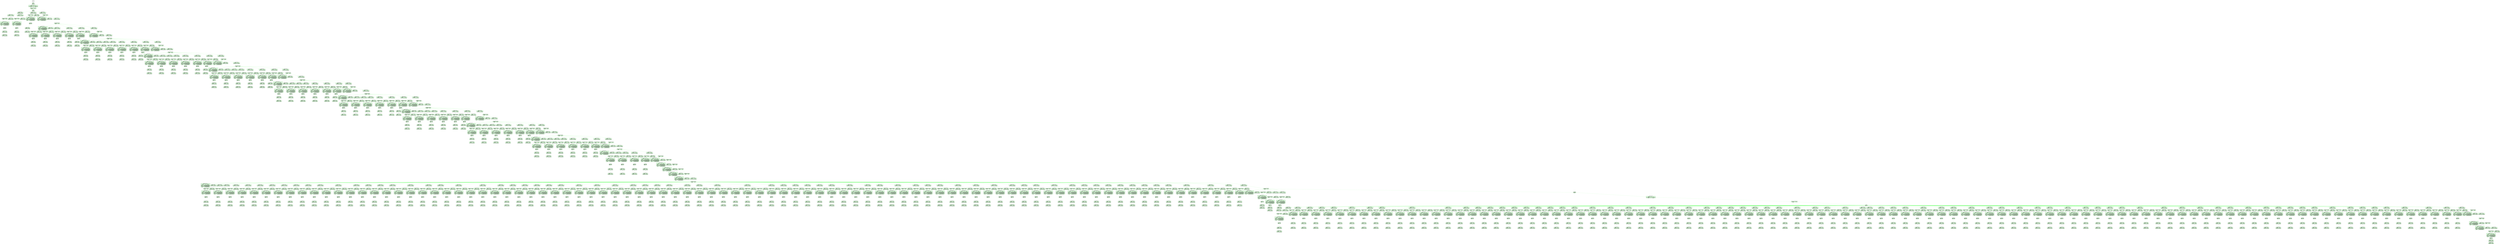 digraph plangraph_aZSQrDbzhtN6NMYO {
  node_pzvRsB3f5V91HvSf [shape=doublecircle, style=bold, label="top-level"];

  node_EpoodtKejuBC86VJ [shape=Mrecord, style=filled, fillcolor="#ddffdd", label="{PERFORM-CUT|{time-start | 262}|{time-end | 726}}"];
  edge [color="green", label=""];
  node_pzvRsB3f5V91HvSf -> node_EpoodtKejuBC86VJ;

  node_l52vfB93ENxai3oa [shape=Mrecord, style=filled, fillcolor="#ddffdd", label="{WITH-FAILURE-HANDLING|{time-start | 262}|{time-end | 726}|{CLAUSE | CRAM-LANGUAGE-IMPLEMENTATION:PLAN-FAILURE}|{CLAUSE | ERROR}}"];
  edge [color="green", label=""];
  node_EpoodtKejuBC86VJ -> node_l52vfB93ENxai3oa;

  node_XSXMedRDLFRbdETB [shape=Mrecord, style=filled, fillcolor="#ddffdd", label="{REPLACEABLE-FUNCTION-PERFORM-CUT|{time-start | 262}|{time-end | 726}}"];
  edge [color="green", label=""];
  node_l52vfB93ENxai3oa -> node_XSXMedRDLFRbdETB;

  node_UpDPna53KPnfTNjB [shape=Mrecord, style=filled, fillcolor="#ddffdd", label="{Slicing|{time-start | 263}|{time-end | 292}}"];
  edge [color="green", label=""];
  node_XSXMedRDLFRbdETB -> node_UpDPna53KPnfTNjB;

  node_cfH4KOmzG8F88KAa [shape=Mrecord, style=filled, fillcolor="#ddffdd", label="{WITH-FAILURE-HANDLING|{time-start | 265}|{time-end | 292}|{CLAUSE | SB-SYS:DEADLINE-TIMEOUT}}"];
  edge [color="green", label=""];
  node_UpDPna53KPnfTNjB -> node_cfH4KOmzG8F88KAa;

  node_3XqdMBk2LvXpP0ST [shape=Mrecord, style=filled, fillcolor="#ddffdd", label="{WITH-FAILURE-HANDLING|{time-start | 265}|{time-end | 270}|{CLAUSE | CRAM-MOVEIT:CONTROL-FAILED}}"];
  edge [color="green", label=""];
  node_cfH4KOmzG8F88KAa -> node_3XqdMBk2LvXpP0ST;

  node_Z9rPudg3Jut97flr [shape=Mrecord, style=filled, fillcolor="#ddffdd", label="{VOLUNTARY-BODY-MOVEMENT-ARMS|{time-start | 265}|{time-end | 266}}"];
  edge [color="green", label=""];
  node_3XqdMBk2LvXpP0ST -> node_Z9rPudg3Jut97flr;

  node_Dn0ptJ1Y6tK5YcKS [shape=Mrecord, style=filled, fillcolor="#ddffdd", label="{WITH-FAILURE-HANDLING|{time-start | 265}|{time-end | 266}|{CLAUSE | CRAM-MOVEIT:NO-IK-SOLUTION}|{CLAUSE | CRAM-MOVEIT:PLANNING-FAILED}|{CLAUSE | CRAM-MOVEIT:GOAL-VIOLATES-PATH-CONSTRAINTS}|{CLAUSE | CRAM-MOVEIT:INVALID-GOAL-CONSTRAINTS}|{CLAUSE | CRAM-MOVEIT:TIMED-OUT}|{CLAUSE | CRAM-MOVEIT:GOAL-IN-COLLISION}}"];
  edge [color="green", label=""];
  node_Z9rPudg3Jut97flr -> node_Dn0ptJ1Y6tK5YcKS;

  node_KgM5QsGWB7TuTcKX [shape=Mrecord, style=filled, fillcolor="#ddffdd", label="{MOTION-PLANNING|{time-start | 265}|{time-end | 266}}"];
  edge [color="green", label=""];
  node_Dn0ptJ1Y6tK5YcKS -> node_KgM5QsGWB7TuTcKX;

  node_wn02sjqCk0UrWNBj [shape=Mrecord, style=filled, fillcolor="#ddffdd", label="{WITH-FAILURE-HANDLING|{time-start | 265}|{time-end | 266}|{CLAUSE | INVALID-MOTION-PLAN}}"];
  edge [color="green", label=""];
  node_KgM5QsGWB7TuTcKX -> node_wn02sjqCk0UrWNBj;

  node_oQ3UxAejx1XKNkcJ [shape=Mrecord, style=filled, fillcolor="#ddffdd", label="{WITH-FAILURE-HANDLING|{time-start | 265}|{time-end | 266}|{CLAUSE | ACTIONLIB:SERVER-LOST}}"];
  edge [color="green", label=""];
  node_wn02sjqCk0UrWNBj -> node_oQ3UxAejx1XKNkcJ;

  node_Xyw63Ku7FgVL91F6 [shape=Mrecord, style=filled, fillcolor="#ddffdd", label="{WITH-FAILURE-HANDLING|{time-start | 266}|{time-end | 270}|{CLAUSE | CRAM-MOVEIT:TIMED-OUT}}"];
  edge [color="green", label=""];
  node_3XqdMBk2LvXpP0ST -> node_Xyw63Ku7FgVL91F6;

  node_ErEz7kYsqOnG4HLd [shape=Mrecord, style=filled, fillcolor="#ddffdd", label="{WITH-FAILURE-HANDLING|{time-start | 270}|{time-end | 274}|{CLAUSE | CRAM-MOVEIT:CONTROL-FAILED}}"];
  edge [color="green", label=""];
  node_cfH4KOmzG8F88KAa -> node_ErEz7kYsqOnG4HLd;

  node_I21oMCZ30UR7U4Cn [shape=Mrecord, style=filled, fillcolor="#ddffdd", label="{VOLUNTARY-BODY-MOVEMENT-ARMS|{time-start | 270}|{time-end | 270}}"];
  edge [color="green", label=""];
  node_ErEz7kYsqOnG4HLd -> node_I21oMCZ30UR7U4Cn;

  node_tvtncmFxMU4hzluF [shape=Mrecord, style=filled, fillcolor="#ddffdd", label="{WITH-FAILURE-HANDLING|{time-start | 270}|{time-end | 270}|{CLAUSE | CRAM-MOVEIT:NO-IK-SOLUTION}|{CLAUSE | CRAM-MOVEIT:PLANNING-FAILED}|{CLAUSE | CRAM-MOVEIT:GOAL-VIOLATES-PATH-CONSTRAINTS}|{CLAUSE | CRAM-MOVEIT:INVALID-GOAL-CONSTRAINTS}|{CLAUSE | CRAM-MOVEIT:TIMED-OUT}|{CLAUSE | CRAM-MOVEIT:GOAL-IN-COLLISION}}"];
  edge [color="green", label=""];
  node_I21oMCZ30UR7U4Cn -> node_tvtncmFxMU4hzluF;

  node_2YW66UEbAq3aek18 [shape=Mrecord, style=filled, fillcolor="#ddffdd", label="{MOTION-PLANNING|{time-start | 270}|{time-end | 270}}"];
  edge [color="green", label=""];
  node_tvtncmFxMU4hzluF -> node_2YW66UEbAq3aek18;

  node_J3fbyQhivC4ZVBtA [shape=Mrecord, style=filled, fillcolor="#ddffdd", label="{WITH-FAILURE-HANDLING|{time-start | 270}|{time-end | 270}|{CLAUSE | INVALID-MOTION-PLAN}}"];
  edge [color="green", label=""];
  node_2YW66UEbAq3aek18 -> node_J3fbyQhivC4ZVBtA;

  node_tGsCh44cLavYmKoR [shape=Mrecord, style=filled, fillcolor="#ddffdd", label="{WITH-FAILURE-HANDLING|{time-start | 270}|{time-end | 270}|{CLAUSE | ACTIONLIB:SERVER-LOST}}"];
  edge [color="green", label=""];
  node_J3fbyQhivC4ZVBtA -> node_tGsCh44cLavYmKoR;

  node_LjcB5FdmLFeTG9dy [shape=Mrecord, style=filled, fillcolor="#ddffdd", label="{WITH-FAILURE-HANDLING|{time-start | 270}|{time-end | 274}|{CLAUSE | CRAM-MOVEIT:TIMED-OUT}}"];
  edge [color="green", label=""];
  node_ErEz7kYsqOnG4HLd -> node_LjcB5FdmLFeTG9dy;

  node_2ZPWpX8lYutNuekr [shape=Mrecord, style=filled, fillcolor="#ddffdd", label="{WITH-FAILURE-HANDLING|{time-start | 305}|{time-end | 310}|{CLAUSE | CRAM-MOVEIT:CONTROL-FAILED}}"];
  edge [color="green", label=""];
  node_UpDPna53KPnfTNjB -> node_2ZPWpX8lYutNuekr;

  node_oLdWjGzQE5ettffs [shape=Mrecord, style=filled, fillcolor="#ddffdd", label="{VOLUNTARY-BODY-MOVEMENT-ARMS|{time-start | 305}|{time-end | 306}}"];
  edge [color="green", label=""];
  node_2ZPWpX8lYutNuekr -> node_oLdWjGzQE5ettffs;

  node_NVdcouou1XkRj4eu [shape=Mrecord, style=filled, fillcolor="#ddffdd", label="{WITH-FAILURE-HANDLING|{time-start | 305}|{time-end | 306}|{CLAUSE | CRAM-MOVEIT:NO-IK-SOLUTION}|{CLAUSE | CRAM-MOVEIT:PLANNING-FAILED}|{CLAUSE | CRAM-MOVEIT:GOAL-VIOLATES-PATH-CONSTRAINTS}|{CLAUSE | CRAM-MOVEIT:INVALID-GOAL-CONSTRAINTS}|{CLAUSE | CRAM-MOVEIT:TIMED-OUT}|{CLAUSE | CRAM-MOVEIT:GOAL-IN-COLLISION}}"];
  edge [color="green", label=""];
  node_oLdWjGzQE5ettffs -> node_NVdcouou1XkRj4eu;

  node_P45sabBKdygVQegH [shape=Mrecord, style=filled, fillcolor="#ddffdd", label="{MOTION-PLANNING|{time-start | 305}|{time-end | 306}}"];
  edge [color="green", label=""];
  node_NVdcouou1XkRj4eu -> node_P45sabBKdygVQegH;

  node_l9CiiGWnXgBkpdVv [shape=Mrecord, style=filled, fillcolor="#ddffdd", label="{WITH-FAILURE-HANDLING|{time-start | 305}|{time-end | 306}|{CLAUSE | INVALID-MOTION-PLAN}}"];
  edge [color="green", label=""];
  node_P45sabBKdygVQegH -> node_l9CiiGWnXgBkpdVv;

  node_152iMAW8Vqp8R2yr [shape=Mrecord, style=filled, fillcolor="#ddffdd", label="{WITH-FAILURE-HANDLING|{time-start | 305}|{time-end | 306}|{CLAUSE | ACTIONLIB:SERVER-LOST}}"];
  edge [color="green", label=""];
  node_l9CiiGWnXgBkpdVv -> node_152iMAW8Vqp8R2yr;

  node_YI9bl6tJslINc3K7 [shape=Mrecord, style=filled, fillcolor="#ddffdd", label="{WITH-FAILURE-HANDLING|{time-start | 306}|{time-end | 309}|{CLAUSE | CRAM-MOVEIT:TIMED-OUT}}"];
  edge [color="green", label=""];
  node_2ZPWpX8lYutNuekr -> node_YI9bl6tJslINc3K7;

  node_7DPVSWrmCjyiGhpQ [shape=Mrecord, style=filled, fillcolor="#ddffdd", label="{WITH-FAILURE-HANDLING|{time-start | 310}|{time-end | 311}|{CLAUSE | CRAM-MOVEIT:CONTROL-FAILED}}"];
  edge [color="green", label=""];
  node_UpDPna53KPnfTNjB -> node_7DPVSWrmCjyiGhpQ;

  node_QBqSFxcwHZESousq [shape=Mrecord, style=filled, fillcolor="#ddffdd", label="{VOLUNTARY-BODY-MOVEMENT-ARMS|{time-start | 310}|{time-end | 310}}"];
  edge [color="green", label=""];
  node_7DPVSWrmCjyiGhpQ -> node_QBqSFxcwHZESousq;

  node_7wlkX8wnTUMFHOCN [shape=Mrecord, style=filled, fillcolor="#ddffdd", label="{WITH-FAILURE-HANDLING|{time-start | 310}|{time-end | 310}|{CLAUSE | CRAM-MOVEIT:NO-IK-SOLUTION}|{CLAUSE | CRAM-MOVEIT:PLANNING-FAILED}|{CLAUSE | CRAM-MOVEIT:GOAL-VIOLATES-PATH-CONSTRAINTS}|{CLAUSE | CRAM-MOVEIT:INVALID-GOAL-CONSTRAINTS}|{CLAUSE | CRAM-MOVEIT:TIMED-OUT}|{CLAUSE | CRAM-MOVEIT:GOAL-IN-COLLISION}}"];
  edge [color="green", label=""];
  node_QBqSFxcwHZESousq -> node_7wlkX8wnTUMFHOCN;

  node_xd1Dje1IM0PmNp7o [shape=Mrecord, style=filled, fillcolor="#ddffdd", label="{WITH-FAILURE-HANDLING|{time-start | 310}|{time-end | 310}|{CLAUSE | CRAM-MOVEIT:TIMED-OUT}}"];
  edge [color="green", label=""];
  node_QBqSFxcwHZESousq -> node_xd1Dje1IM0PmNp7o;

  node_ProDvFyOfb5BhiLp [shape=Mrecord, style=filled, fillcolor="#ddffdd", label="{WITH-FAILURE-HANDLING|{time-start | 311}|{time-end | 312}|{CLAUSE | CRAM-MOVEIT:CONTROL-FAILED}}"];
  edge [color="green", label=""];
  node_QBqSFxcwHZESousq -> node_ProDvFyOfb5BhiLp;

  node_uBkls6npPS1arZtn [shape=Mrecord, style=filled, fillcolor="#ddffdd", label="{VOLUNTARY-BODY-MOVEMENT-ARMS|{time-start | 311}|{time-end | 311}}"];
  edge [color="green", label=""];
  node_ProDvFyOfb5BhiLp -> node_uBkls6npPS1arZtn;

  node_MZ7GlaO2So3DAu3Y [shape=Mrecord, style=filled, fillcolor="#ddffdd", label="{WITH-FAILURE-HANDLING|{time-start | 311}|{time-end | 311}|{CLAUSE | CRAM-MOVEIT:NO-IK-SOLUTION}|{CLAUSE | CRAM-MOVEIT:PLANNING-FAILED}|{CLAUSE | CRAM-MOVEIT:GOAL-VIOLATES-PATH-CONSTRAINTS}|{CLAUSE | CRAM-MOVEIT:INVALID-GOAL-CONSTRAINTS}|{CLAUSE | CRAM-MOVEIT:TIMED-OUT}|{CLAUSE | CRAM-MOVEIT:GOAL-IN-COLLISION}}"];
  edge [color="green", label=""];
  node_uBkls6npPS1arZtn -> node_MZ7GlaO2So3DAu3Y;

  node_cKweoe24WmpOsI8I [shape=Mrecord, style=filled, fillcolor="#ddffdd", label="{WITH-FAILURE-HANDLING|{time-start | 311}|{time-end | 312}|{CLAUSE | CRAM-MOVEIT:TIMED-OUT}}"];
  edge [color="green", label=""];
  node_uBkls6npPS1arZtn -> node_cKweoe24WmpOsI8I;

  node_qn9TIiSKYdWm3GHk [shape=Mrecord, style=filled, fillcolor="#ddffdd", label="{WITH-FAILURE-HANDLING|{time-start | 312}|{time-end | 323}|{CLAUSE | CRAM-MOVEIT:CONTROL-FAILED}}"];
  edge [color="green", label=""];
  node_uBkls6npPS1arZtn -> node_qn9TIiSKYdWm3GHk;

  node_6eZMu73lpVQRpZkQ [shape=Mrecord, style=filled, fillcolor="#ddffdd", label="{VOLUNTARY-BODY-MOVEMENT-ARMS|{time-start | 312}|{time-end | 315}}"];
  edge [color="green", label=""];
  node_qn9TIiSKYdWm3GHk -> node_6eZMu73lpVQRpZkQ;

  node_fEQz9GNBJdInd41g [shape=Mrecord, style=filled, fillcolor="#ddffdd", label="{WITH-FAILURE-HANDLING|{time-start | 312}|{time-end | 315}|{CLAUSE | CRAM-MOVEIT:NO-IK-SOLUTION}|{CLAUSE | CRAM-MOVEIT:PLANNING-FAILED}|{CLAUSE | CRAM-MOVEIT:GOAL-VIOLATES-PATH-CONSTRAINTS}|{CLAUSE | CRAM-MOVEIT:INVALID-GOAL-CONSTRAINTS}|{CLAUSE | CRAM-MOVEIT:TIMED-OUT}|{CLAUSE | CRAM-MOVEIT:GOAL-IN-COLLISION}}"];
  edge [color="green", label=""];
  node_6eZMu73lpVQRpZkQ -> node_fEQz9GNBJdInd41g;

  node_lD8F2jsoIcFDLH0K [shape=Mrecord, style=filled, fillcolor="#ddffdd", label="{MOTION-PLANNING|{time-start | 312}|{time-end | 315}}"];
  edge [color="green", label=""];
  node_fEQz9GNBJdInd41g -> node_lD8F2jsoIcFDLH0K;

  node_jmurHlFyAZFAwC9r [shape=Mrecord, style=filled, fillcolor="#ddffdd", label="{WITH-FAILURE-HANDLING|{time-start | 312}|{time-end | 315}|{CLAUSE | INVALID-MOTION-PLAN}}"];
  edge [color="green", label=""];
  node_lD8F2jsoIcFDLH0K -> node_jmurHlFyAZFAwC9r;

  node_75yAphBoerkyt0qA [shape=Mrecord, style=filled, fillcolor="#ddffdd", label="{WITH-FAILURE-HANDLING|{time-start | 312}|{time-end | 315}|{CLAUSE | ACTIONLIB:SERVER-LOST}}"];
  edge [color="green", label=""];
  node_jmurHlFyAZFAwC9r -> node_75yAphBoerkyt0qA;

  node_mHeG50hl6idqCdw1 [shape=Mrecord, style=filled, fillcolor="#ddffdd", label="{WITH-FAILURE-HANDLING|{time-start | 315}|{time-end | 319}|{CLAUSE | CRAM-MOVEIT:TIMED-OUT}}"];
  edge [color="green", label=""];
  node_qn9TIiSKYdWm3GHk -> node_mHeG50hl6idqCdw1;

  node_yr7PFv8DniS75hox [shape=Mrecord, style=filled, fillcolor="#ddffdd", label="{VOLUNTARY-BODY-MOVEMENT-ARMS|{time-start | 319}|{time-end | 320}}"];
  edge [color="green", label=""];
  node_qn9TIiSKYdWm3GHk -> node_yr7PFv8DniS75hox;

  node_Ib9GL5FbnFomhcDp [shape=Mrecord, style=filled, fillcolor="#ddffdd", label="{WITH-FAILURE-HANDLING|{time-start | 319}|{time-end | 320}|{CLAUSE | CRAM-MOVEIT:NO-IK-SOLUTION}|{CLAUSE | CRAM-MOVEIT:PLANNING-FAILED}|{CLAUSE | CRAM-MOVEIT:GOAL-VIOLATES-PATH-CONSTRAINTS}|{CLAUSE | CRAM-MOVEIT:INVALID-GOAL-CONSTRAINTS}|{CLAUSE | CRAM-MOVEIT:TIMED-OUT}|{CLAUSE | CRAM-MOVEIT:GOAL-IN-COLLISION}}"];
  edge [color="green", label=""];
  node_yr7PFv8DniS75hox -> node_Ib9GL5FbnFomhcDp;

  node_ZSEjGblEXnTV5jZE [shape=Mrecord, style=filled, fillcolor="#ddffdd", label="{MOTION-PLANNING|{time-start | 319}|{time-end | 320}}"];
  edge [color="green", label=""];
  node_Ib9GL5FbnFomhcDp -> node_ZSEjGblEXnTV5jZE;

  node_upPPlPP8gJiSuyYR [shape=Mrecord, style=filled, fillcolor="#ddffdd", label="{WITH-FAILURE-HANDLING|{time-start | 319}|{time-end | 320}|{CLAUSE | INVALID-MOTION-PLAN}}"];
  edge [color="green", label=""];
  node_ZSEjGblEXnTV5jZE -> node_upPPlPP8gJiSuyYR;

  node_8xFNj0PDLbf1UiF5 [shape=Mrecord, style=filled, fillcolor="#ddffdd", label="{WITH-FAILURE-HANDLING|{time-start | 319}|{time-end | 320}|{CLAUSE | ACTIONLIB:SERVER-LOST}}"];
  edge [color="green", label=""];
  node_upPPlPP8gJiSuyYR -> node_8xFNj0PDLbf1UiF5;

  node_6C8MZ1Y87jYmCMhe [shape=Mrecord, style=filled, fillcolor="#ddffdd", label="{WITH-FAILURE-HANDLING|{time-start | 320}|{time-end | 321}|{CLAUSE | CRAM-MOVEIT:TIMED-OUT}}"];
  edge [color="green", label=""];
  node_qn9TIiSKYdWm3GHk -> node_6C8MZ1Y87jYmCMhe;

  node_LMFT4TKJSQ5RDEd3 [shape=Mrecord, style=filled, fillcolor="#ddffdd", label="{VOLUNTARY-BODY-MOVEMENT-ARMS|{time-start | 321}|{time-end | 322}}"];
  edge [color="green", label=""];
  node_qn9TIiSKYdWm3GHk -> node_LMFT4TKJSQ5RDEd3;

  node_RnbjL3pPRYsZQGBQ [shape=Mrecord, style=filled, fillcolor="#ddffdd", label="{WITH-FAILURE-HANDLING|{time-start | 321}|{time-end | 322}|{CLAUSE | CRAM-MOVEIT:NO-IK-SOLUTION}|{CLAUSE | CRAM-MOVEIT:PLANNING-FAILED}|{CLAUSE | CRAM-MOVEIT:GOAL-VIOLATES-PATH-CONSTRAINTS}|{CLAUSE | CRAM-MOVEIT:INVALID-GOAL-CONSTRAINTS}|{CLAUSE | CRAM-MOVEIT:TIMED-OUT}|{CLAUSE | CRAM-MOVEIT:GOAL-IN-COLLISION}}"];
  edge [color="green", label=""];
  node_LMFT4TKJSQ5RDEd3 -> node_RnbjL3pPRYsZQGBQ;

  node_dlBC4OeWy0OLZHUJ [shape=Mrecord, style=filled, fillcolor="#ddffdd", label="{MOTION-PLANNING|{time-start | 321}|{time-end | 322}}"];
  edge [color="green", label=""];
  node_RnbjL3pPRYsZQGBQ -> node_dlBC4OeWy0OLZHUJ;

  node_7paJVmmHQ6QUo4gM [shape=Mrecord, style=filled, fillcolor="#ddffdd", label="{WITH-FAILURE-HANDLING|{time-start | 321}|{time-end | 322}|{CLAUSE | INVALID-MOTION-PLAN}}"];
  edge [color="green", label=""];
  node_dlBC4OeWy0OLZHUJ -> node_7paJVmmHQ6QUo4gM;

  node_wc1Vnx8yWAhQcjX0 [shape=Mrecord, style=filled, fillcolor="#ddffdd", label="{WITH-FAILURE-HANDLING|{time-start | 321}|{time-end | 322}|{CLAUSE | ACTIONLIB:SERVER-LOST}}"];
  edge [color="green", label=""];
  node_7paJVmmHQ6QUo4gM -> node_wc1Vnx8yWAhQcjX0;

  node_4fHQdgaIesOWiKiG [shape=Mrecord, style=filled, fillcolor="#ddffdd", label="{WITH-FAILURE-HANDLING|{time-start | 322}|{time-end | 323}|{CLAUSE | CRAM-MOVEIT:TIMED-OUT}}"];
  edge [color="green", label=""];
  node_qn9TIiSKYdWm3GHk -> node_4fHQdgaIesOWiKiG;

  node_Ia2KehMOupv29KSb [shape=Mrecord, style=filled, fillcolor="#ddffdd", label="{WITH-FAILURE-HANDLING|{time-start | 323}|{time-end | 325}|{CLAUSE | CRAM-MOVEIT:CONTROL-FAILED}}"];
  edge [color="green", label=""];
  node_uBkls6npPS1arZtn -> node_Ia2KehMOupv29KSb;

  node_eIbAUfW2FiTeybt0 [shape=Mrecord, style=filled, fillcolor="#ddffdd", label="{VOLUNTARY-BODY-MOVEMENT-ARMS|{time-start | 323}|{time-end | 325}}"];
  edge [color="green", label=""];
  node_Ia2KehMOupv29KSb -> node_eIbAUfW2FiTeybt0;

  node_s4GXykcLw1zSiL8q [shape=Mrecord, style=filled, fillcolor="#ddffdd", label="{WITH-FAILURE-HANDLING|{time-start | 323}|{time-end | 325}|{CLAUSE | CRAM-MOVEIT:NO-IK-SOLUTION}|{CLAUSE | CRAM-MOVEIT:PLANNING-FAILED}|{CLAUSE | CRAM-MOVEIT:GOAL-VIOLATES-PATH-CONSTRAINTS}|{CLAUSE | CRAM-MOVEIT:INVALID-GOAL-CONSTRAINTS}|{CLAUSE | CRAM-MOVEIT:TIMED-OUT}|{CLAUSE | CRAM-MOVEIT:GOAL-IN-COLLISION}}"];
  edge [color="green", label=""];
  node_eIbAUfW2FiTeybt0 -> node_s4GXykcLw1zSiL8q;

  node_5sxxnUcfG8Ej2Fsu [shape=Mrecord, style=filled, fillcolor="#ddffdd", label="{MOTION-PLANNING|{time-start | 323}|{time-end | 325}}"];
  edge [color="green", label=""];
  node_s4GXykcLw1zSiL8q -> node_5sxxnUcfG8Ej2Fsu;

  node_zHxjIHcuakcbhToj [shape=Mrecord, style=filled, fillcolor="#ddffdd", label="{WITH-FAILURE-HANDLING|{time-start | 323}|{time-end | 325}|{CLAUSE | INVALID-MOTION-PLAN}}"];
  edge [color="green", label=""];
  node_5sxxnUcfG8Ej2Fsu -> node_zHxjIHcuakcbhToj;

  node_E9iWuKBLosqYdo1p [shape=Mrecord, style=filled, fillcolor="#ddffdd", label="{WITH-FAILURE-HANDLING|{time-start | 323}|{time-end | 325}|{CLAUSE | ACTIONLIB:SERVER-LOST}}"];
  edge [color="green", label=""];
  node_zHxjIHcuakcbhToj -> node_E9iWuKBLosqYdo1p;

  node_EfOyqsHIbZyCwm7v [shape=Mrecord, style=filled, fillcolor="#ddffdd", label="{WITH-FAILURE-HANDLING|{time-start | 325}|{time-end | 325}|{CLAUSE | CRAM-MOVEIT:TIMED-OUT}}"];
  edge [color="green", label=""];
  node_Ia2KehMOupv29KSb -> node_EfOyqsHIbZyCwm7v;

  node_caNbbwWM2WslRWee [shape=Mrecord, style=filled, fillcolor="#ddffdd", label="{WITH-FAILURE-HANDLING|{time-start | 326}|{time-end | 331}|{CLAUSE | CRAM-MOVEIT:CONTROL-FAILED}}"];
  edge [color="green", label=""];
  node_uBkls6npPS1arZtn -> node_caNbbwWM2WslRWee;

  node_DMcrOhBxTREm3AKM [shape=Mrecord, style=filled, fillcolor="#ddffdd", label="{VOLUNTARY-BODY-MOVEMENT-ARMS|{time-start | 326}|{time-end | 327}}"];
  edge [color="green", label=""];
  node_caNbbwWM2WslRWee -> node_DMcrOhBxTREm3AKM;

  node_c6LGnnIQS9nVIaJv [shape=Mrecord, style=filled, fillcolor="#ddffdd", label="{WITH-FAILURE-HANDLING|{time-start | 326}|{time-end | 327}|{CLAUSE | CRAM-MOVEIT:NO-IK-SOLUTION}|{CLAUSE | CRAM-MOVEIT:PLANNING-FAILED}|{CLAUSE | CRAM-MOVEIT:GOAL-VIOLATES-PATH-CONSTRAINTS}|{CLAUSE | CRAM-MOVEIT:INVALID-GOAL-CONSTRAINTS}|{CLAUSE | CRAM-MOVEIT:TIMED-OUT}|{CLAUSE | CRAM-MOVEIT:GOAL-IN-COLLISION}}"];
  edge [color="green", label=""];
  node_DMcrOhBxTREm3AKM -> node_c6LGnnIQS9nVIaJv;

  node_43TM9OrB8kRK55gp [shape=Mrecord, style=filled, fillcolor="#ddffdd", label="{MOTION-PLANNING|{time-start | 326}|{time-end | 327}}"];
  edge [color="green", label=""];
  node_c6LGnnIQS9nVIaJv -> node_43TM9OrB8kRK55gp;

  node_syOF3fPrHvGDdTr6 [shape=Mrecord, style=filled, fillcolor="#ddffdd", label="{WITH-FAILURE-HANDLING|{time-start | 326}|{time-end | 327}|{CLAUSE | INVALID-MOTION-PLAN}}"];
  edge [color="green", label=""];
  node_43TM9OrB8kRK55gp -> node_syOF3fPrHvGDdTr6;

  node_bPvDojIckrUNJGhD [shape=Mrecord, style=filled, fillcolor="#ddffdd", label="{WITH-FAILURE-HANDLING|{time-start | 326}|{time-end | 327}|{CLAUSE | ACTIONLIB:SERVER-LOST}}"];
  edge [color="green", label=""];
  node_syOF3fPrHvGDdTr6 -> node_bPvDojIckrUNJGhD;

  node_C23vYnmP1NdI8n6U [shape=Mrecord, style=filled, fillcolor="#ddffdd", label="{WITH-FAILURE-HANDLING|{time-start | 327}|{time-end | 330}|{CLAUSE | CRAM-MOVEIT:TIMED-OUT}}"];
  edge [color="green", label=""];
  node_caNbbwWM2WslRWee -> node_C23vYnmP1NdI8n6U;

  node_nicdOr89YZpsBx9I [shape=Mrecord, style=filled, fillcolor="#ddffdd", label="{WITH-FAILURE-HANDLING|{time-start | 331}|{time-end | 332}|{CLAUSE | CRAM-MOVEIT:CONTROL-FAILED}}"];
  edge [color="green", label=""];
  node_uBkls6npPS1arZtn -> node_nicdOr89YZpsBx9I;

  node_B4xeVg34trEeLjio [shape=Mrecord, style=filled, fillcolor="#ddffdd", label="{VOLUNTARY-BODY-MOVEMENT-ARMS|{time-start | 331}|{time-end | 331}}"];
  edge [color="green", label=""];
  node_nicdOr89YZpsBx9I -> node_B4xeVg34trEeLjio;

  node_MLJNJqTcMSPcgIBO [shape=Mrecord, style=filled, fillcolor="#ddffdd", label="{WITH-FAILURE-HANDLING|{time-start | 331}|{time-end | 331}|{CLAUSE | CRAM-MOVEIT:NO-IK-SOLUTION}|{CLAUSE | CRAM-MOVEIT:PLANNING-FAILED}|{CLAUSE | CRAM-MOVEIT:GOAL-VIOLATES-PATH-CONSTRAINTS}|{CLAUSE | CRAM-MOVEIT:INVALID-GOAL-CONSTRAINTS}|{CLAUSE | CRAM-MOVEIT:TIMED-OUT}|{CLAUSE | CRAM-MOVEIT:GOAL-IN-COLLISION}}"];
  edge [color="green", label=""];
  node_B4xeVg34trEeLjio -> node_MLJNJqTcMSPcgIBO;

  node_AgSO8lSyz5OdRr9I [shape=Mrecord, style=filled, fillcolor="#ddffdd", label="{WITH-FAILURE-HANDLING|{time-start | 331}|{time-end | 331}|{CLAUSE | CRAM-MOVEIT:TIMED-OUT}}"];
  edge [color="green", label=""];
  node_B4xeVg34trEeLjio -> node_AgSO8lSyz5OdRr9I;

  node_8ScMHlLkX1s07xOC [shape=Mrecord, style=filled, fillcolor="#ddffdd", label="{WITH-FAILURE-HANDLING|{time-start | 332}|{time-end | 333}|{CLAUSE | CRAM-MOVEIT:CONTROL-FAILED}}"];
  edge [color="green", label=""];
  node_B4xeVg34trEeLjio -> node_8ScMHlLkX1s07xOC;

  node_hmjaWYzwjdbvvZMB [shape=Mrecord, style=filled, fillcolor="#ddffdd", label="{VOLUNTARY-BODY-MOVEMENT-ARMS|{time-start | 332}|{time-end | 332}}"];
  edge [color="green", label=""];
  node_8ScMHlLkX1s07xOC -> node_hmjaWYzwjdbvvZMB;

  node_COZtBN4iw1zw60x0 [shape=Mrecord, style=filled, fillcolor="#ddffdd", label="{WITH-FAILURE-HANDLING|{time-start | 332}|{time-end | 332}|{CLAUSE | CRAM-MOVEIT:NO-IK-SOLUTION}|{CLAUSE | CRAM-MOVEIT:PLANNING-FAILED}|{CLAUSE | CRAM-MOVEIT:GOAL-VIOLATES-PATH-CONSTRAINTS}|{CLAUSE | CRAM-MOVEIT:INVALID-GOAL-CONSTRAINTS}|{CLAUSE | CRAM-MOVEIT:TIMED-OUT}|{CLAUSE | CRAM-MOVEIT:GOAL-IN-COLLISION}}"];
  edge [color="green", label=""];
  node_hmjaWYzwjdbvvZMB -> node_COZtBN4iw1zw60x0;

  node_7XtClqdNTZXDqSQ5 [shape=Mrecord, style=filled, fillcolor="#ddffdd", label="{WITH-FAILURE-HANDLING|{time-start | 332}|{time-end | 332}|{CLAUSE | CRAM-MOVEIT:TIMED-OUT}}"];
  edge [color="green", label=""];
  node_hmjaWYzwjdbvvZMB -> node_7XtClqdNTZXDqSQ5;

  node_nCvDQFuxqsjeQoQ1 [shape=Mrecord, style=filled, fillcolor="#ddffdd", label="{WITH-FAILURE-HANDLING|{time-start | 333}|{time-end | 335}|{CLAUSE | CRAM-MOVEIT:CONTROL-FAILED}}"];
  edge [color="green", label=""];
  node_hmjaWYzwjdbvvZMB -> node_nCvDQFuxqsjeQoQ1;

  node_LGibSUWYIaskgcjV [shape=Mrecord, style=filled, fillcolor="#ddffdd", label="{VOLUNTARY-BODY-MOVEMENT-ARMS|{time-start | 333}|{time-end | 333}}"];
  edge [color="green", label=""];
  node_nCvDQFuxqsjeQoQ1 -> node_LGibSUWYIaskgcjV;

  node_RswkXSq9RColyQS9 [shape=Mrecord, style=filled, fillcolor="#ddffdd", label="{WITH-FAILURE-HANDLING|{time-start | 333}|{time-end | 333}|{CLAUSE | CRAM-MOVEIT:NO-IK-SOLUTION}|{CLAUSE | CRAM-MOVEIT:PLANNING-FAILED}|{CLAUSE | CRAM-MOVEIT:GOAL-VIOLATES-PATH-CONSTRAINTS}|{CLAUSE | CRAM-MOVEIT:INVALID-GOAL-CONSTRAINTS}|{CLAUSE | CRAM-MOVEIT:TIMED-OUT}|{CLAUSE | CRAM-MOVEIT:GOAL-IN-COLLISION}}"];
  edge [color="green", label=""];
  node_LGibSUWYIaskgcjV -> node_RswkXSq9RColyQS9;

  node_OEsAYfoyVMQYrS74 [shape=Mrecord, style=filled, fillcolor="#ddffdd", label="{MOTION-PLANNING|{time-start | 333}|{time-end | 333}}"];
  edge [color="green", label=""];
  node_RswkXSq9RColyQS9 -> node_OEsAYfoyVMQYrS74;

  node_GlGr1haOku3IuG4Y [shape=Mrecord, style=filled, fillcolor="#ddffdd", label="{WITH-FAILURE-HANDLING|{time-start | 333}|{time-end | 333}|{CLAUSE | INVALID-MOTION-PLAN}}"];
  edge [color="green", label=""];
  node_OEsAYfoyVMQYrS74 -> node_GlGr1haOku3IuG4Y;

  node_EymZt5oobuxAKS12 [shape=Mrecord, style=filled, fillcolor="#ddffdd", label="{WITH-FAILURE-HANDLING|{time-start | 333}|{time-end | 333}|{CLAUSE | ACTIONLIB:SERVER-LOST}}"];
  edge [color="green", label=""];
  node_GlGr1haOku3IuG4Y -> node_EymZt5oobuxAKS12;

  node_GnvBNm6T1LBzrLzN [shape=Mrecord, style=filled, fillcolor="#ddffdd", label="{WITH-FAILURE-HANDLING|{time-start | 333}|{time-end | 335}|{CLAUSE | CRAM-MOVEIT:TIMED-OUT}}"];
  edge [color="green", label=""];
  node_nCvDQFuxqsjeQoQ1 -> node_GnvBNm6T1LBzrLzN;

  node_Nh45H1pvpBec4XKO [shape=Mrecord, style=filled, fillcolor="#ddffdd", label="{WITH-FAILURE-HANDLING|{time-start | 335}|{time-end | 338}|{CLAUSE | CRAM-MOVEIT:CONTROL-FAILED}}"];
  edge [color="green", label=""];
  node_hmjaWYzwjdbvvZMB -> node_Nh45H1pvpBec4XKO;

  node_dlh0FHI96vs4HsLs [shape=Mrecord, style=filled, fillcolor="#ddffdd", label="{VOLUNTARY-BODY-MOVEMENT-ARMS|{time-start | 335}|{time-end | 336}}"];
  edge [color="green", label=""];
  node_Nh45H1pvpBec4XKO -> node_dlh0FHI96vs4HsLs;

  node_A6blRbFNsNhrxVOd [shape=Mrecord, style=filled, fillcolor="#ddffdd", label="{WITH-FAILURE-HANDLING|{time-start | 335}|{time-end | 336}|{CLAUSE | CRAM-MOVEIT:NO-IK-SOLUTION}|{CLAUSE | CRAM-MOVEIT:PLANNING-FAILED}|{CLAUSE | CRAM-MOVEIT:GOAL-VIOLATES-PATH-CONSTRAINTS}|{CLAUSE | CRAM-MOVEIT:INVALID-GOAL-CONSTRAINTS}|{CLAUSE | CRAM-MOVEIT:TIMED-OUT}|{CLAUSE | CRAM-MOVEIT:GOAL-IN-COLLISION}}"];
  edge [color="green", label=""];
  node_dlh0FHI96vs4HsLs -> node_A6blRbFNsNhrxVOd;

  node_0esxD1e0lELGigLV [shape=Mrecord, style=filled, fillcolor="#ddffdd", label="{MOTION-PLANNING|{time-start | 335}|{time-end | 336}}"];
  edge [color="green", label=""];
  node_A6blRbFNsNhrxVOd -> node_0esxD1e0lELGigLV;

  node_N9dxDNABxsruq4ED [shape=Mrecord, style=filled, fillcolor="#ddffdd", label="{WITH-FAILURE-HANDLING|{time-start | 335}|{time-end | 336}|{CLAUSE | INVALID-MOTION-PLAN}}"];
  edge [color="green", label=""];
  node_0esxD1e0lELGigLV -> node_N9dxDNABxsruq4ED;

  node_cMLaaKLfp9IyEYDJ [shape=Mrecord, style=filled, fillcolor="#ddffdd", label="{WITH-FAILURE-HANDLING|{time-start | 335}|{time-end | 336}|{CLAUSE | ACTIONLIB:SERVER-LOST}}"];
  edge [color="green", label=""];
  node_N9dxDNABxsruq4ED -> node_cMLaaKLfp9IyEYDJ;

  node_yirG7LjbUtHaxIJ3 [shape=Mrecord, style=filled, fillcolor="#ddffdd", label="{WITH-FAILURE-HANDLING|{time-start | 336}|{time-end | 338}|{CLAUSE | CRAM-MOVEIT:TIMED-OUT}}"];
  edge [color="green", label=""];
  node_Nh45H1pvpBec4XKO -> node_yirG7LjbUtHaxIJ3;

  node_IbQHyYVjW0Kd7Xv3 [shape=Mrecord, style=filled, fillcolor="#ddffdd", label="{WITH-FAILURE-HANDLING|{time-start | 338}|{time-end | 341}|{CLAUSE | CRAM-MOVEIT:CONTROL-FAILED}}"];
  edge [color="green", label=""];
  node_hmjaWYzwjdbvvZMB -> node_IbQHyYVjW0Kd7Xv3;

  node_EpMuMfdVWjrZ45j6 [shape=Mrecord, style=filled, fillcolor="#ddffdd", label="{VOLUNTARY-BODY-MOVEMENT-ARMS|{time-start | 338}|{time-end | 339}}"];
  edge [color="green", label=""];
  node_IbQHyYVjW0Kd7Xv3 -> node_EpMuMfdVWjrZ45j6;

  node_cjMZSy3sUs3poOmd [shape=Mrecord, style=filled, fillcolor="#ddffdd", label="{WITH-FAILURE-HANDLING|{time-start | 338}|{time-end | 339}|{CLAUSE | CRAM-MOVEIT:NO-IK-SOLUTION}|{CLAUSE | CRAM-MOVEIT:PLANNING-FAILED}|{CLAUSE | CRAM-MOVEIT:GOAL-VIOLATES-PATH-CONSTRAINTS}|{CLAUSE | CRAM-MOVEIT:INVALID-GOAL-CONSTRAINTS}|{CLAUSE | CRAM-MOVEIT:TIMED-OUT}|{CLAUSE | CRAM-MOVEIT:GOAL-IN-COLLISION}}"];
  edge [color="green", label=""];
  node_EpMuMfdVWjrZ45j6 -> node_cjMZSy3sUs3poOmd;

  node_rTzFXjoDJcRLzcWW [shape=Mrecord, style=filled, fillcolor="#ddffdd", label="{MOTION-PLANNING|{time-start | 338}|{time-end | 339}}"];
  edge [color="green", label=""];
  node_cjMZSy3sUs3poOmd -> node_rTzFXjoDJcRLzcWW;

  node_tDfFzNx1mFk8MWET [shape=Mrecord, style=filled, fillcolor="#ddffdd", label="{WITH-FAILURE-HANDLING|{time-start | 338}|{time-end | 339}|{CLAUSE | INVALID-MOTION-PLAN}}"];
  edge [color="green", label=""];
  node_rTzFXjoDJcRLzcWW -> node_tDfFzNx1mFk8MWET;

  node_ne77bmcTlpUOrXY8 [shape=Mrecord, style=filled, fillcolor="#ddffdd", label="{WITH-FAILURE-HANDLING|{time-start | 338}|{time-end | 339}|{CLAUSE | ACTIONLIB:SERVER-LOST}}"];
  edge [color="green", label=""];
  node_tDfFzNx1mFk8MWET -> node_ne77bmcTlpUOrXY8;

  node_ngAL78w9BImFMGUt [shape=Mrecord, style=filled, fillcolor="#ddffdd", label="{WITH-FAILURE-HANDLING|{time-start | 339}|{time-end | 340}|{CLAUSE | CRAM-MOVEIT:TIMED-OUT}}"];
  edge [color="green", label=""];
  node_IbQHyYVjW0Kd7Xv3 -> node_ngAL78w9BImFMGUt;

  node_C4HPntyZZV7JMMgd [shape=Mrecord, style=filled, fillcolor="#ddffdd", label="{WITH-FAILURE-HANDLING|{time-start | 341}|{time-end | 343}|{CLAUSE | CRAM-MOVEIT:CONTROL-FAILED}}"];
  edge [color="green", label=""];
  node_hmjaWYzwjdbvvZMB -> node_C4HPntyZZV7JMMgd;

  node_uJov1W46x0WmJvIg [shape=Mrecord, style=filled, fillcolor="#ddffdd", label="{VOLUNTARY-BODY-MOVEMENT-ARMS|{time-start | 341}|{time-end | 341}}"];
  edge [color="green", label=""];
  node_C4HPntyZZV7JMMgd -> node_uJov1W46x0WmJvIg;

  node_UvpVVFwvQy3dwxXo [shape=Mrecord, style=filled, fillcolor="#ddffdd", label="{WITH-FAILURE-HANDLING|{time-start | 341}|{time-end | 341}|{CLAUSE | CRAM-MOVEIT:NO-IK-SOLUTION}|{CLAUSE | CRAM-MOVEIT:PLANNING-FAILED}|{CLAUSE | CRAM-MOVEIT:GOAL-VIOLATES-PATH-CONSTRAINTS}|{CLAUSE | CRAM-MOVEIT:INVALID-GOAL-CONSTRAINTS}|{CLAUSE | CRAM-MOVEIT:TIMED-OUT}|{CLAUSE | CRAM-MOVEIT:GOAL-IN-COLLISION}}"];
  edge [color="green", label=""];
  node_uJov1W46x0WmJvIg -> node_UvpVVFwvQy3dwxXo;

  node_ZlczII4AqMFeyIFX [shape=Mrecord, style=filled, fillcolor="#ddffdd", label="{MOTION-PLANNING|{time-start | 341}|{time-end | 341}}"];
  edge [color="green", label=""];
  node_UvpVVFwvQy3dwxXo -> node_ZlczII4AqMFeyIFX;

  node_xlLhpCO8UIrV10zL [shape=Mrecord, style=filled, fillcolor="#ddffdd", label="{WITH-FAILURE-HANDLING|{time-start | 341}|{time-end | 341}|{CLAUSE | INVALID-MOTION-PLAN}}"];
  edge [color="green", label=""];
  node_ZlczII4AqMFeyIFX -> node_xlLhpCO8UIrV10zL;

  node_vnyPIwV5IwcCmkWm [shape=Mrecord, style=filled, fillcolor="#ddffdd", label="{WITH-FAILURE-HANDLING|{time-start | 341}|{time-end | 341}|{CLAUSE | ACTIONLIB:SERVER-LOST}}"];
  edge [color="green", label=""];
  node_xlLhpCO8UIrV10zL -> node_vnyPIwV5IwcCmkWm;

  node_ZFvBasbPG9I984mG [shape=Mrecord, style=filled, fillcolor="#ddffdd", label="{WITH-FAILURE-HANDLING|{time-start | 341}|{time-end | 343}|{CLAUSE | CRAM-MOVEIT:TIMED-OUT}}"];
  edge [color="green", label=""];
  node_C4HPntyZZV7JMMgd -> node_ZFvBasbPG9I984mG;

  node_NkvH6WnQYwTkozxr [shape=Mrecord, style=filled, fillcolor="#ddffdd", label="{WITH-FAILURE-HANDLING|{time-start | 343}|{time-end | 346}|{CLAUSE | CRAM-MOVEIT:CONTROL-FAILED}}"];
  edge [color="green", label=""];
  node_hmjaWYzwjdbvvZMB -> node_NkvH6WnQYwTkozxr;

  node_RIpqw68twZNFYs4e [shape=Mrecord, style=filled, fillcolor="#ddffdd", label="{VOLUNTARY-BODY-MOVEMENT-ARMS|{time-start | 343}|{time-end | 344}}"];
  edge [color="green", label=""];
  node_NkvH6WnQYwTkozxr -> node_RIpqw68twZNFYs4e;

  node_Dg7cSQOs1wkdDG42 [shape=Mrecord, style=filled, fillcolor="#ddffdd", label="{WITH-FAILURE-HANDLING|{time-start | 343}|{time-end | 344}|{CLAUSE | CRAM-MOVEIT:NO-IK-SOLUTION}|{CLAUSE | CRAM-MOVEIT:PLANNING-FAILED}|{CLAUSE | CRAM-MOVEIT:GOAL-VIOLATES-PATH-CONSTRAINTS}|{CLAUSE | CRAM-MOVEIT:INVALID-GOAL-CONSTRAINTS}|{CLAUSE | CRAM-MOVEIT:TIMED-OUT}|{CLAUSE | CRAM-MOVEIT:GOAL-IN-COLLISION}}"];
  edge [color="green", label=""];
  node_RIpqw68twZNFYs4e -> node_Dg7cSQOs1wkdDG42;

  node_mfnJMInXxB8mIuj5 [shape=Mrecord, style=filled, fillcolor="#ddffdd", label="{MOTION-PLANNING|{time-start | 343}|{time-end | 344}}"];
  edge [color="green", label=""];
  node_Dg7cSQOs1wkdDG42 -> node_mfnJMInXxB8mIuj5;

  node_0Nx5re9Fq3A1cw3w [shape=Mrecord, style=filled, fillcolor="#ddffdd", label="{WITH-FAILURE-HANDLING|{time-start | 343}|{time-end | 344}|{CLAUSE | INVALID-MOTION-PLAN}}"];
  edge [color="green", label=""];
  node_mfnJMInXxB8mIuj5 -> node_0Nx5re9Fq3A1cw3w;

  node_vSvFEoFgOTBGXSzl [shape=Mrecord, style=filled, fillcolor="#ddffdd", label="{WITH-FAILURE-HANDLING|{time-start | 343}|{time-end | 344}|{CLAUSE | ACTIONLIB:SERVER-LOST}}"];
  edge [color="green", label=""];
  node_0Nx5re9Fq3A1cw3w -> node_vSvFEoFgOTBGXSzl;

  node_MdWVynLSsQozAp4Z [shape=Mrecord, style=filled, fillcolor="#ddffdd", label="{WITH-FAILURE-HANDLING|{time-start | 344}|{time-end | 345}|{CLAUSE | CRAM-MOVEIT:TIMED-OUT}}"];
  edge [color="green", label=""];
  node_NkvH6WnQYwTkozxr -> node_MdWVynLSsQozAp4Z;

  node_7BofhaJ69xq9lON9 [shape=Mrecord, style=filled, fillcolor="#ddffdd", label="{WITH-FAILURE-HANDLING|{time-start | 346}|{time-end | 349}|{CLAUSE | CRAM-MOVEIT:CONTROL-FAILED}}"];
  edge [color="green", label=""];
  node_hmjaWYzwjdbvvZMB -> node_7BofhaJ69xq9lON9;

  node_dKf3Rm8hGsIP8lPs [shape=Mrecord, style=filled, fillcolor="#ddffdd", label="{VOLUNTARY-BODY-MOVEMENT-ARMS|{time-start | 346}|{time-end | 347}}"];
  edge [color="green", label=""];
  node_7BofhaJ69xq9lON9 -> node_dKf3Rm8hGsIP8lPs;

  node_ND6qEzX3a4iTlO23 [shape=Mrecord, style=filled, fillcolor="#ddffdd", label="{WITH-FAILURE-HANDLING|{time-start | 346}|{time-end | 347}|{CLAUSE | CRAM-MOVEIT:NO-IK-SOLUTION}|{CLAUSE | CRAM-MOVEIT:PLANNING-FAILED}|{CLAUSE | CRAM-MOVEIT:GOAL-VIOLATES-PATH-CONSTRAINTS}|{CLAUSE | CRAM-MOVEIT:INVALID-GOAL-CONSTRAINTS}|{CLAUSE | CRAM-MOVEIT:TIMED-OUT}|{CLAUSE | CRAM-MOVEIT:GOAL-IN-COLLISION}}"];
  edge [color="green", label=""];
  node_dKf3Rm8hGsIP8lPs -> node_ND6qEzX3a4iTlO23;

  node_HcCfpItx3jtdV0Sl [shape=Mrecord, style=filled, fillcolor="#ddffdd", label="{MOTION-PLANNING|{time-start | 346}|{time-end | 347}}"];
  edge [color="green", label=""];
  node_ND6qEzX3a4iTlO23 -> node_HcCfpItx3jtdV0Sl;

  node_tFduAd3ZDSEvUwKi [shape=Mrecord, style=filled, fillcolor="#ddffdd", label="{WITH-FAILURE-HANDLING|{time-start | 346}|{time-end | 347}|{CLAUSE | INVALID-MOTION-PLAN}}"];
  edge [color="green", label=""];
  node_HcCfpItx3jtdV0Sl -> node_tFduAd3ZDSEvUwKi;

  node_1DNOVTDig5WHGz52 [shape=Mrecord, style=filled, fillcolor="#ddffdd", label="{WITH-FAILURE-HANDLING|{time-start | 346}|{time-end | 347}|{CLAUSE | ACTIONLIB:SERVER-LOST}}"];
  edge [color="green", label=""];
  node_tFduAd3ZDSEvUwKi -> node_1DNOVTDig5WHGz52;

  node_an4ALC62BAw181aS [shape=Mrecord, style=filled, fillcolor="#ddffdd", label="{WITH-FAILURE-HANDLING|{time-start | 347}|{time-end | 349}|{CLAUSE | CRAM-MOVEIT:TIMED-OUT}}"];
  edge [color="green", label=""];
  node_7BofhaJ69xq9lON9 -> node_an4ALC62BAw181aS;

  node_jREpuOPrJA3GBJ53 [shape=Mrecord, style=filled, fillcolor="#ddffdd", label="{WITH-FAILURE-HANDLING|{time-start | 349}|{time-end | 350}|{CLAUSE | CRAM-MOVEIT:CONTROL-FAILED}}"];
  edge [color="green", label=""];
  node_hmjaWYzwjdbvvZMB -> node_jREpuOPrJA3GBJ53;

  node_AZtLoX6eUYCsUP04 [shape=Mrecord, style=filled, fillcolor="#ddffdd", label="{VOLUNTARY-BODY-MOVEMENT-ARMS|{time-start | 349}|{time-end | 349}}"];
  edge [color="green", label=""];
  node_jREpuOPrJA3GBJ53 -> node_AZtLoX6eUYCsUP04;

  node_TxryQ8JPOwQpdnfb [shape=Mrecord, style=filled, fillcolor="#ddffdd", label="{WITH-FAILURE-HANDLING|{time-start | 349}|{time-end | 349}|{CLAUSE | CRAM-MOVEIT:NO-IK-SOLUTION}|{CLAUSE | CRAM-MOVEIT:PLANNING-FAILED}|{CLAUSE | CRAM-MOVEIT:GOAL-VIOLATES-PATH-CONSTRAINTS}|{CLAUSE | CRAM-MOVEIT:INVALID-GOAL-CONSTRAINTS}|{CLAUSE | CRAM-MOVEIT:TIMED-OUT}|{CLAUSE | CRAM-MOVEIT:GOAL-IN-COLLISION}}"];
  edge [color="green", label=""];
  node_AZtLoX6eUYCsUP04 -> node_TxryQ8JPOwQpdnfb;

  node_2dWfTJNjyZZBGxYN [shape=Mrecord, style=filled, fillcolor="#ddffdd", label="{WITH-FAILURE-HANDLING|{time-start | 349}|{time-end | 350}|{CLAUSE | CRAM-MOVEIT:TIMED-OUT}}"];
  edge [color="green", label=""];
  node_AZtLoX6eUYCsUP04 -> node_2dWfTJNjyZZBGxYN;

  node_RxnGduCDfn5yICrK [shape=Mrecord, style=filled, fillcolor="#ddffdd", label="{WITH-FAILURE-HANDLING|{time-start | 350}|{time-end | 351}|{CLAUSE | CRAM-MOVEIT:CONTROL-FAILED}}"];
  edge [color="green", label=""];
  node_AZtLoX6eUYCsUP04 -> node_RxnGduCDfn5yICrK;

  node_lhwazrVTkKruPsZP [shape=Mrecord, style=filled, fillcolor="#ddffdd", label="{VOLUNTARY-BODY-MOVEMENT-ARMS|{time-start | 350}|{time-end | 350}}"];
  edge [color="green", label=""];
  node_RxnGduCDfn5yICrK -> node_lhwazrVTkKruPsZP;

  node_SEQqGmAgtGGhmmE0 [shape=Mrecord, style=filled, fillcolor="#ddffdd", label="{WITH-FAILURE-HANDLING|{time-start | 350}|{time-end | 350}|{CLAUSE | CRAM-MOVEIT:NO-IK-SOLUTION}|{CLAUSE | CRAM-MOVEIT:PLANNING-FAILED}|{CLAUSE | CRAM-MOVEIT:GOAL-VIOLATES-PATH-CONSTRAINTS}|{CLAUSE | CRAM-MOVEIT:INVALID-GOAL-CONSTRAINTS}|{CLAUSE | CRAM-MOVEIT:TIMED-OUT}|{CLAUSE | CRAM-MOVEIT:GOAL-IN-COLLISION}}"];
  edge [color="green", label=""];
  node_lhwazrVTkKruPsZP -> node_SEQqGmAgtGGhmmE0;

  node_PasMUjDYW5FTkQ0g [shape=Mrecord, style=filled, fillcolor="#ddffdd", label="{WITH-FAILURE-HANDLING|{time-start | 350}|{time-end | 351}|{CLAUSE | CRAM-MOVEIT:TIMED-OUT}}"];
  edge [color="green", label=""];
  node_lhwazrVTkKruPsZP -> node_PasMUjDYW5FTkQ0g;

  node_g1vv1FFqTSvUdplp [shape=Mrecord, style=filled, fillcolor="#ddffdd", label="{WITH-FAILURE-HANDLING|{time-start | 351}|{time-end | 354}|{CLAUSE | CRAM-MOVEIT:CONTROL-FAILED}}"];
  edge [color="green", label=""];
  node_lhwazrVTkKruPsZP -> node_g1vv1FFqTSvUdplp;

  node_QcID8yydHUvz2m1A [shape=Mrecord, style=filled, fillcolor="#ddffdd", label="{VOLUNTARY-BODY-MOVEMENT-ARMS|{time-start | 351}|{time-end | 352}}"];
  edge [color="green", label=""];
  node_g1vv1FFqTSvUdplp -> node_QcID8yydHUvz2m1A;

  node_0o4wKIsaOkQLJpBj [shape=Mrecord, style=filled, fillcolor="#ddffdd", label="{WITH-FAILURE-HANDLING|{time-start | 351}|{time-end | 352}|{CLAUSE | CRAM-MOVEIT:NO-IK-SOLUTION}|{CLAUSE | CRAM-MOVEIT:PLANNING-FAILED}|{CLAUSE | CRAM-MOVEIT:GOAL-VIOLATES-PATH-CONSTRAINTS}|{CLAUSE | CRAM-MOVEIT:INVALID-GOAL-CONSTRAINTS}|{CLAUSE | CRAM-MOVEIT:TIMED-OUT}|{CLAUSE | CRAM-MOVEIT:GOAL-IN-COLLISION}}"];
  edge [color="green", label=""];
  node_QcID8yydHUvz2m1A -> node_0o4wKIsaOkQLJpBj;

  node_HaULlecoT4FdUzUC [shape=Mrecord, style=filled, fillcolor="#ddffdd", label="{MOTION-PLANNING|{time-start | 351}|{time-end | 352}}"];
  edge [color="green", label=""];
  node_0o4wKIsaOkQLJpBj -> node_HaULlecoT4FdUzUC;

  node_06Bt24SBiaxxbsB8 [shape=Mrecord, style=filled, fillcolor="#ddffdd", label="{WITH-FAILURE-HANDLING|{time-start | 351}|{time-end | 352}|{CLAUSE | INVALID-MOTION-PLAN}}"];
  edge [color="green", label=""];
  node_HaULlecoT4FdUzUC -> node_06Bt24SBiaxxbsB8;

  node_FuEj2fILzVipqagx [shape=Mrecord, style=filled, fillcolor="#ddffdd", label="{WITH-FAILURE-HANDLING|{time-start | 351}|{time-end | 352}|{CLAUSE | ACTIONLIB:SERVER-LOST}}"];
  edge [color="green", label=""];
  node_06Bt24SBiaxxbsB8 -> node_FuEj2fILzVipqagx;

  node_viAPIFfwSPEtJMHw [shape=Mrecord, style=filled, fillcolor="#ddffdd", label="{WITH-FAILURE-HANDLING|{time-start | 352}|{time-end | 354}|{CLAUSE | CRAM-MOVEIT:TIMED-OUT}}"];
  edge [color="green", label=""];
  node_g1vv1FFqTSvUdplp -> node_viAPIFfwSPEtJMHw;

  node_SvmEnJasaIcZMHsG [shape=Mrecord, style=filled, fillcolor="#ddffdd", label="{WITH-FAILURE-HANDLING|{time-start | 354}|{time-end | 357}|{CLAUSE | CRAM-MOVEIT:CONTROL-FAILED}}"];
  edge [color="green", label=""];
  node_lhwazrVTkKruPsZP -> node_SvmEnJasaIcZMHsG;

  node_ATFuB4VLyfLAWCnh [shape=Mrecord, style=filled, fillcolor="#ddffdd", label="{VOLUNTARY-BODY-MOVEMENT-ARMS|{time-start | 354}|{time-end | 355}}"];
  edge [color="green", label=""];
  node_SvmEnJasaIcZMHsG -> node_ATFuB4VLyfLAWCnh;

  node_B0UNapTlKMyzPZR0 [shape=Mrecord, style=filled, fillcolor="#ddffdd", label="{WITH-FAILURE-HANDLING|{time-start | 354}|{time-end | 355}|{CLAUSE | CRAM-MOVEIT:NO-IK-SOLUTION}|{CLAUSE | CRAM-MOVEIT:PLANNING-FAILED}|{CLAUSE | CRAM-MOVEIT:GOAL-VIOLATES-PATH-CONSTRAINTS}|{CLAUSE | CRAM-MOVEIT:INVALID-GOAL-CONSTRAINTS}|{CLAUSE | CRAM-MOVEIT:TIMED-OUT}|{CLAUSE | CRAM-MOVEIT:GOAL-IN-COLLISION}}"];
  edge [color="green", label=""];
  node_ATFuB4VLyfLAWCnh -> node_B0UNapTlKMyzPZR0;

  node_pVUKYpDdrpRFUPOk [shape=Mrecord, style=filled, fillcolor="#ddffdd", label="{MOTION-PLANNING|{time-start | 354}|{time-end | 355}}"];
  edge [color="green", label=""];
  node_B0UNapTlKMyzPZR0 -> node_pVUKYpDdrpRFUPOk;

  node_xmYA65QuGkWQIwqh [shape=Mrecord, style=filled, fillcolor="#ddffdd", label="{WITH-FAILURE-HANDLING|{time-start | 354}|{time-end | 355}|{CLAUSE | INVALID-MOTION-PLAN}}"];
  edge [color="green", label=""];
  node_pVUKYpDdrpRFUPOk -> node_xmYA65QuGkWQIwqh;

  node_t497abKjAPW2Ezey [shape=Mrecord, style=filled, fillcolor="#ddffdd", label="{WITH-FAILURE-HANDLING|{time-start | 354}|{time-end | 355}|{CLAUSE | ACTIONLIB:SERVER-LOST}}"];
  edge [color="green", label=""];
  node_xmYA65QuGkWQIwqh -> node_t497abKjAPW2Ezey;

  node_Szddvh8UMxOTpACN [shape=Mrecord, style=filled, fillcolor="#ddffdd", label="{WITH-FAILURE-HANDLING|{time-start | 355}|{time-end | 356}|{CLAUSE | CRAM-MOVEIT:TIMED-OUT}}"];
  edge [color="green", label=""];
  node_SvmEnJasaIcZMHsG -> node_Szddvh8UMxOTpACN;

  node_AOtqFek9mCasteDN [shape=Mrecord, style=filled, fillcolor="#ddffdd", label="{WITH-FAILURE-HANDLING|{time-start | 357}|{time-end | 359}|{CLAUSE | CRAM-MOVEIT:CONTROL-FAILED}}"];
  edge [color="green", label=""];
  node_lhwazrVTkKruPsZP -> node_AOtqFek9mCasteDN;

  node_wL0MTRmD1YhEitvo [shape=Mrecord, style=filled, fillcolor="#ddffdd", label="{VOLUNTARY-BODY-MOVEMENT-ARMS|{time-start | 357}|{time-end | 357}}"];
  edge [color="green", label=""];
  node_AOtqFek9mCasteDN -> node_wL0MTRmD1YhEitvo;

  node_1E2mdKUXVC7uOcnl [shape=Mrecord, style=filled, fillcolor="#ddffdd", label="{WITH-FAILURE-HANDLING|{time-start | 357}|{time-end | 357}|{CLAUSE | CRAM-MOVEIT:NO-IK-SOLUTION}|{CLAUSE | CRAM-MOVEIT:PLANNING-FAILED}|{CLAUSE | CRAM-MOVEIT:GOAL-VIOLATES-PATH-CONSTRAINTS}|{CLAUSE | CRAM-MOVEIT:INVALID-GOAL-CONSTRAINTS}|{CLAUSE | CRAM-MOVEIT:TIMED-OUT}|{CLAUSE | CRAM-MOVEIT:GOAL-IN-COLLISION}}"];
  edge [color="green", label=""];
  node_wL0MTRmD1YhEitvo -> node_1E2mdKUXVC7uOcnl;

  node_prqp3glOhDSN8vvT [shape=Mrecord, style=filled, fillcolor="#ddffdd", label="{MOTION-PLANNING|{time-start | 357}|{time-end | 357}}"];
  edge [color="green", label=""];
  node_1E2mdKUXVC7uOcnl -> node_prqp3glOhDSN8vvT;

  node_OMth6etr6hbASJsK [shape=Mrecord, style=filled, fillcolor="#ddffdd", label="{WITH-FAILURE-HANDLING|{time-start | 357}|{time-end | 357}|{CLAUSE | INVALID-MOTION-PLAN}}"];
  edge [color="green", label=""];
  node_prqp3glOhDSN8vvT -> node_OMth6etr6hbASJsK;

  node_0ZibfKjREuWRjMwh [shape=Mrecord, style=filled, fillcolor="#ddffdd", label="{WITH-FAILURE-HANDLING|{time-start | 357}|{time-end | 357}|{CLAUSE | ACTIONLIB:SERVER-LOST}}"];
  edge [color="green", label=""];
  node_OMth6etr6hbASJsK -> node_0ZibfKjREuWRjMwh;

  node_iBvpNqx22v0dUSzN [shape=Mrecord, style=filled, fillcolor="#ddffdd", label="{WITH-FAILURE-HANDLING|{time-start | 357}|{time-end | 359}|{CLAUSE | CRAM-MOVEIT:TIMED-OUT}}"];
  edge [color="green", label=""];
  node_AOtqFek9mCasteDN -> node_iBvpNqx22v0dUSzN;

  node_07pEU4YzUdrA9khZ [shape=Mrecord, style=filled, fillcolor="#ddffdd", label="{WITH-FAILURE-HANDLING|{time-start | 359}|{time-end | 362}|{CLAUSE | CRAM-MOVEIT:CONTROL-FAILED}}"];
  edge [color="green", label=""];
  node_lhwazrVTkKruPsZP -> node_07pEU4YzUdrA9khZ;

  node_JJwNeYuPU4ZhFu30 [shape=Mrecord, style=filled, fillcolor="#ddffdd", label="{VOLUNTARY-BODY-MOVEMENT-ARMS|{time-start | 359}|{time-end | 360}}"];
  edge [color="green", label=""];
  node_07pEU4YzUdrA9khZ -> node_JJwNeYuPU4ZhFu30;

  node_CyBHHsPqOw1IUNcF [shape=Mrecord, style=filled, fillcolor="#ddffdd", label="{WITH-FAILURE-HANDLING|{time-start | 359}|{time-end | 360}|{CLAUSE | CRAM-MOVEIT:NO-IK-SOLUTION}|{CLAUSE | CRAM-MOVEIT:PLANNING-FAILED}|{CLAUSE | CRAM-MOVEIT:GOAL-VIOLATES-PATH-CONSTRAINTS}|{CLAUSE | CRAM-MOVEIT:INVALID-GOAL-CONSTRAINTS}|{CLAUSE | CRAM-MOVEIT:TIMED-OUT}|{CLAUSE | CRAM-MOVEIT:GOAL-IN-COLLISION}}"];
  edge [color="green", label=""];
  node_JJwNeYuPU4ZhFu30 -> node_CyBHHsPqOw1IUNcF;

  node_0H3hVPbfDFqKI22m [shape=Mrecord, style=filled, fillcolor="#ddffdd", label="{MOTION-PLANNING|{time-start | 359}|{time-end | 360}}"];
  edge [color="green", label=""];
  node_CyBHHsPqOw1IUNcF -> node_0H3hVPbfDFqKI22m;

  node_H7zypw1MDSjVJoCt [shape=Mrecord, style=filled, fillcolor="#ddffdd", label="{WITH-FAILURE-HANDLING|{time-start | 359}|{time-end | 360}|{CLAUSE | INVALID-MOTION-PLAN}}"];
  edge [color="green", label=""];
  node_0H3hVPbfDFqKI22m -> node_H7zypw1MDSjVJoCt;

  node_G3MMOXyuiZ7SfICZ [shape=Mrecord, style=filled, fillcolor="#ddffdd", label="{WITH-FAILURE-HANDLING|{time-start | 359}|{time-end | 360}|{CLAUSE | ACTIONLIB:SERVER-LOST}}"];
  edge [color="green", label=""];
  node_H7zypw1MDSjVJoCt -> node_G3MMOXyuiZ7SfICZ;

  node_5LnkkkdCGWNC6r02 [shape=Mrecord, style=filled, fillcolor="#ddffdd", label="{WITH-FAILURE-HANDLING|{time-start | 360}|{time-end | 362}|{CLAUSE | CRAM-MOVEIT:TIMED-OUT}}"];
  edge [color="green", label=""];
  node_07pEU4YzUdrA9khZ -> node_5LnkkkdCGWNC6r02;

  node_81seMRKOQagxbQR4 [shape=Mrecord, style=filled, fillcolor="#ddffdd", label="{WITH-FAILURE-HANDLING|{time-start | 362}|{time-end | 365}|{CLAUSE | CRAM-MOVEIT:CONTROL-FAILED}}"];
  edge [color="green", label=""];
  node_lhwazrVTkKruPsZP -> node_81seMRKOQagxbQR4;

  node_O1Hl3HTyKJtpnitf [shape=Mrecord, style=filled, fillcolor="#ddffdd", label="{VOLUNTARY-BODY-MOVEMENT-ARMS|{time-start | 362}|{time-end | 363}}"];
  edge [color="green", label=""];
  node_81seMRKOQagxbQR4 -> node_O1Hl3HTyKJtpnitf;

  node_DcupUb9XTVNVjLeq [shape=Mrecord, style=filled, fillcolor="#ddffdd", label="{WITH-FAILURE-HANDLING|{time-start | 362}|{time-end | 363}|{CLAUSE | CRAM-MOVEIT:NO-IK-SOLUTION}|{CLAUSE | CRAM-MOVEIT:PLANNING-FAILED}|{CLAUSE | CRAM-MOVEIT:GOAL-VIOLATES-PATH-CONSTRAINTS}|{CLAUSE | CRAM-MOVEIT:INVALID-GOAL-CONSTRAINTS}|{CLAUSE | CRAM-MOVEIT:TIMED-OUT}|{CLAUSE | CRAM-MOVEIT:GOAL-IN-COLLISION}}"];
  edge [color="green", label=""];
  node_O1Hl3HTyKJtpnitf -> node_DcupUb9XTVNVjLeq;

  node_oKHPVL7Uea9acSlH [shape=Mrecord, style=filled, fillcolor="#ddffdd", label="{MOTION-PLANNING|{time-start | 362}|{time-end | 363}}"];
  edge [color="green", label=""];
  node_DcupUb9XTVNVjLeq -> node_oKHPVL7Uea9acSlH;

  node_1EOSAJah5sfbFT6y [shape=Mrecord, style=filled, fillcolor="#ddffdd", label="{WITH-FAILURE-HANDLING|{time-start | 362}|{time-end | 363}|{CLAUSE | INVALID-MOTION-PLAN}}"];
  edge [color="green", label=""];
  node_oKHPVL7Uea9acSlH -> node_1EOSAJah5sfbFT6y;

  node_YS82Lva7iKAaFGUy [shape=Mrecord, style=filled, fillcolor="#ddffdd", label="{WITH-FAILURE-HANDLING|{time-start | 362}|{time-end | 363}|{CLAUSE | ACTIONLIB:SERVER-LOST}}"];
  edge [color="green", label=""];
  node_1EOSAJah5sfbFT6y -> node_YS82Lva7iKAaFGUy;

  node_2fyrvZB4dS6VYv4e [shape=Mrecord, style=filled, fillcolor="#ddffdd", label="{WITH-FAILURE-HANDLING|{time-start | 363}|{time-end | 365}|{CLAUSE | CRAM-MOVEIT:TIMED-OUT}}"];
  edge [color="green", label=""];
  node_81seMRKOQagxbQR4 -> node_2fyrvZB4dS6VYv4e;

  node_BWkyQWGgVp8qO2kD [shape=Mrecord, style=filled, fillcolor="#ddffdd", label="{WITH-FAILURE-HANDLING|{time-start | 365}|{time-end | 369}|{CLAUSE | CRAM-MOVEIT:CONTROL-FAILED}}"];
  edge [color="green", label=""];
  node_lhwazrVTkKruPsZP -> node_BWkyQWGgVp8qO2kD;

  node_nDdefpK0H6ObOsDr [shape=Mrecord, style=filled, fillcolor="#ddffdd", label="{VOLUNTARY-BODY-MOVEMENT-ARMS|{time-start | 365}|{time-end | 367}}"];
  edge [color="green", label=""];
  node_BWkyQWGgVp8qO2kD -> node_nDdefpK0H6ObOsDr;

  node_P2juAuDqPV5McKyR [shape=Mrecord, style=filled, fillcolor="#ddffdd", label="{WITH-FAILURE-HANDLING|{time-start | 365}|{time-end | 367}|{CLAUSE | CRAM-MOVEIT:NO-IK-SOLUTION}|{CLAUSE | CRAM-MOVEIT:PLANNING-FAILED}|{CLAUSE | CRAM-MOVEIT:GOAL-VIOLATES-PATH-CONSTRAINTS}|{CLAUSE | CRAM-MOVEIT:INVALID-GOAL-CONSTRAINTS}|{CLAUSE | CRAM-MOVEIT:TIMED-OUT}|{CLAUSE | CRAM-MOVEIT:GOAL-IN-COLLISION}}"];
  edge [color="green", label=""];
  node_nDdefpK0H6ObOsDr -> node_P2juAuDqPV5McKyR;

  node_fIhwojW7JRi2zprA [shape=Mrecord, style=filled, fillcolor="#ddffdd", label="{MOTION-PLANNING|{time-start | 365}|{time-end | 367}}"];
  edge [color="green", label=""];
  node_P2juAuDqPV5McKyR -> node_fIhwojW7JRi2zprA;

  node_idPcqxlDdhC8fdNU [shape=Mrecord, style=filled, fillcolor="#ddffdd", label="{WITH-FAILURE-HANDLING|{time-start | 365}|{time-end | 367}|{CLAUSE | INVALID-MOTION-PLAN}}"];
  edge [color="green", label=""];
  node_fIhwojW7JRi2zprA -> node_idPcqxlDdhC8fdNU;

  node_b0OPbIEv7bnwIKEl [shape=Mrecord, style=filled, fillcolor="#ddffdd", label="{WITH-FAILURE-HANDLING|{time-start | 365}|{time-end | 367}|{CLAUSE | ACTIONLIB:SERVER-LOST}}"];
  edge [color="green", label=""];
  node_idPcqxlDdhC8fdNU -> node_b0OPbIEv7bnwIKEl;

  node_by63Rg4qQuF3pkRo [shape=Mrecord, style=filled, fillcolor="#ddffdd", label="{WITH-FAILURE-HANDLING|{time-start | 367}|{time-end | 368}|{CLAUSE | CRAM-MOVEIT:TIMED-OUT}}"];
  edge [color="green", label=""];
  node_BWkyQWGgVp8qO2kD -> node_by63Rg4qQuF3pkRo;

  node_JbPkAteKGoj3cuQQ [shape=Mrecord, style=filled, fillcolor="#ddffdd", label="{WITH-FAILURE-HANDLING|{time-start | 369}|{time-end | 370}|{CLAUSE | CRAM-MOVEIT:CONTROL-FAILED}}"];
  edge [color="green", label=""];
  node_lhwazrVTkKruPsZP -> node_JbPkAteKGoj3cuQQ;

  node_lKSGTLDwoEHBbA0d [shape=Mrecord, style=filled, fillcolor="#ddffdd", label="{VOLUNTARY-BODY-MOVEMENT-ARMS|{time-start | 369}|{time-end | 369}}"];
  edge [color="green", label=""];
  node_JbPkAteKGoj3cuQQ -> node_lKSGTLDwoEHBbA0d;

  node_SipHFIs5FQNIGQbB [shape=Mrecord, style=filled, fillcolor="#ddffdd", label="{WITH-FAILURE-HANDLING|{time-start | 369}|{time-end | 369}|{CLAUSE | CRAM-MOVEIT:NO-IK-SOLUTION}|{CLAUSE | CRAM-MOVEIT:PLANNING-FAILED}|{CLAUSE | CRAM-MOVEIT:GOAL-VIOLATES-PATH-CONSTRAINTS}|{CLAUSE | CRAM-MOVEIT:INVALID-GOAL-CONSTRAINTS}|{CLAUSE | CRAM-MOVEIT:TIMED-OUT}|{CLAUSE | CRAM-MOVEIT:GOAL-IN-COLLISION}}"];
  edge [color="green", label=""];
  node_lKSGTLDwoEHBbA0d -> node_SipHFIs5FQNIGQbB;

  node_2U49Wr5z3QVMrYHE [shape=Mrecord, style=filled, fillcolor="#ddffdd", label="{WITH-FAILURE-HANDLING|{time-start | 369}|{time-end | 369}|{CLAUSE | CRAM-MOVEIT:TIMED-OUT}}"];
  edge [color="green", label=""];
  node_lKSGTLDwoEHBbA0d -> node_2U49Wr5z3QVMrYHE;

  node_vTYzg2nW2nZkYUbq [shape=Mrecord, style=filled, fillcolor="#ddffdd", label="{WITH-FAILURE-HANDLING|{time-start | 370}|{time-end | 371}|{CLAUSE | CRAM-MOVEIT:CONTROL-FAILED}}"];
  edge [color="green", label=""];
  node_lKSGTLDwoEHBbA0d -> node_vTYzg2nW2nZkYUbq;

  node_SEPBRI09sueiOyQM [shape=Mrecord, style=filled, fillcolor="#ddffdd", label="{VOLUNTARY-BODY-MOVEMENT-ARMS|{time-start | 370}|{time-end | 370}}"];
  edge [color="green", label=""];
  node_vTYzg2nW2nZkYUbq -> node_SEPBRI09sueiOyQM;

  node_3Jj5f12hmiXaM6jB [shape=Mrecord, style=filled, fillcolor="#ddffdd", label="{WITH-FAILURE-HANDLING|{time-start | 370}|{time-end | 370}|{CLAUSE | CRAM-MOVEIT:NO-IK-SOLUTION}|{CLAUSE | CRAM-MOVEIT:PLANNING-FAILED}|{CLAUSE | CRAM-MOVEIT:GOAL-VIOLATES-PATH-CONSTRAINTS}|{CLAUSE | CRAM-MOVEIT:INVALID-GOAL-CONSTRAINTS}|{CLAUSE | CRAM-MOVEIT:TIMED-OUT}|{CLAUSE | CRAM-MOVEIT:GOAL-IN-COLLISION}}"];
  edge [color="green", label=""];
  node_SEPBRI09sueiOyQM -> node_3Jj5f12hmiXaM6jB;

  node_wgeuuRLlWLlRa370 [shape=Mrecord, style=filled, fillcolor="#ddffdd", label="{WITH-FAILURE-HANDLING|{time-start | 370}|{time-end | 370}|{CLAUSE | CRAM-MOVEIT:TIMED-OUT}}"];
  edge [color="green", label=""];
  node_SEPBRI09sueiOyQM -> node_wgeuuRLlWLlRa370;

  node_bpmeW0vzNgIeC9L9 [shape=Mrecord, style=filled, fillcolor="#ddffdd", label="{WITH-FAILURE-HANDLING|{time-start | 371}|{time-end | 373}|{CLAUSE | CRAM-MOVEIT:CONTROL-FAILED}}"];
  edge [color="green", label=""];
  node_SEPBRI09sueiOyQM -> node_bpmeW0vzNgIeC9L9;

  node_SARvyxKbG66oIxg7 [shape=Mrecord, style=filled, fillcolor="#ddffdd", label="{VOLUNTARY-BODY-MOVEMENT-ARMS|{time-start | 371}|{time-end | 371}}"];
  edge [color="green", label=""];
  node_bpmeW0vzNgIeC9L9 -> node_SARvyxKbG66oIxg7;

  node_KiJSTzLOi7SRjZrY [shape=Mrecord, style=filled, fillcolor="#ddffdd", label="{WITH-FAILURE-HANDLING|{time-start | 371}|{time-end | 371}|{CLAUSE | CRAM-MOVEIT:NO-IK-SOLUTION}|{CLAUSE | CRAM-MOVEIT:PLANNING-FAILED}|{CLAUSE | CRAM-MOVEIT:GOAL-VIOLATES-PATH-CONSTRAINTS}|{CLAUSE | CRAM-MOVEIT:INVALID-GOAL-CONSTRAINTS}|{CLAUSE | CRAM-MOVEIT:TIMED-OUT}|{CLAUSE | CRAM-MOVEIT:GOAL-IN-COLLISION}}"];
  edge [color="green", label=""];
  node_SARvyxKbG66oIxg7 -> node_KiJSTzLOi7SRjZrY;

  node_O4JeUXPoGBBn0izB [shape=Mrecord, style=filled, fillcolor="#ddffdd", label="{MOTION-PLANNING|{time-start | 371}|{time-end | 371}}"];
  edge [color="green", label=""];
  node_KiJSTzLOi7SRjZrY -> node_O4JeUXPoGBBn0izB;

  node_MkA9RBmBVVzGdrY7 [shape=Mrecord, style=filled, fillcolor="#ddffdd", label="{WITH-FAILURE-HANDLING|{time-start | 371}|{time-end | 371}|{CLAUSE | INVALID-MOTION-PLAN}}"];
  edge [color="green", label=""];
  node_O4JeUXPoGBBn0izB -> node_MkA9RBmBVVzGdrY7;

  node_Rxtxq64JxZpwWZUT [shape=Mrecord, style=filled, fillcolor="#ddffdd", label="{WITH-FAILURE-HANDLING|{time-start | 371}|{time-end | 371}|{CLAUSE | ACTIONLIB:SERVER-LOST}}"];
  edge [color="green", label=""];
  node_MkA9RBmBVVzGdrY7 -> node_Rxtxq64JxZpwWZUT;

  node_lNiZ30UFlbtFTdI4 [shape=Mrecord, style=filled, fillcolor="#ddffdd", label="{WITH-FAILURE-HANDLING|{time-start | 371}|{time-end | 373}|{CLAUSE | CRAM-MOVEIT:TIMED-OUT}}"];
  edge [color="green", label=""];
  node_bpmeW0vzNgIeC9L9 -> node_lNiZ30UFlbtFTdI4;

  node_hBZK5pKbdb6JGAZQ [shape=Mrecord, style=filled, fillcolor="#ddffdd", label="{WITH-FAILURE-HANDLING|{time-start | 373}|{time-end | 376}|{CLAUSE | CRAM-MOVEIT:CONTROL-FAILED}}"];
  edge [color="green", label=""];
  node_SEPBRI09sueiOyQM -> node_hBZK5pKbdb6JGAZQ;

  node_2fldPBbEGDOQ1L56 [shape=Mrecord, style=filled, fillcolor="#ddffdd", label="{VOLUNTARY-BODY-MOVEMENT-ARMS|{time-start | 373}|{time-end | 374}}"];
  edge [color="green", label=""];
  node_hBZK5pKbdb6JGAZQ -> node_2fldPBbEGDOQ1L56;

  node_LnYDSXbjrViswDPg [shape=Mrecord, style=filled, fillcolor="#ddffdd", label="{WITH-FAILURE-HANDLING|{time-start | 373}|{time-end | 374}|{CLAUSE | CRAM-MOVEIT:NO-IK-SOLUTION}|{CLAUSE | CRAM-MOVEIT:PLANNING-FAILED}|{CLAUSE | CRAM-MOVEIT:GOAL-VIOLATES-PATH-CONSTRAINTS}|{CLAUSE | CRAM-MOVEIT:INVALID-GOAL-CONSTRAINTS}|{CLAUSE | CRAM-MOVEIT:TIMED-OUT}|{CLAUSE | CRAM-MOVEIT:GOAL-IN-COLLISION}}"];
  edge [color="green", label=""];
  node_2fldPBbEGDOQ1L56 -> node_LnYDSXbjrViswDPg;

  node_DYEwK14ClQGQtzUG [shape=Mrecord, style=filled, fillcolor="#ddffdd", label="{MOTION-PLANNING|{time-start | 373}|{time-end | 374}}"];
  edge [color="green", label=""];
  node_LnYDSXbjrViswDPg -> node_DYEwK14ClQGQtzUG;

  node_9TjpBjx8SUyydhlx [shape=Mrecord, style=filled, fillcolor="#ddffdd", label="{WITH-FAILURE-HANDLING|{time-start | 373}|{time-end | 374}|{CLAUSE | INVALID-MOTION-PLAN}}"];
  edge [color="green", label=""];
  node_DYEwK14ClQGQtzUG -> node_9TjpBjx8SUyydhlx;

  node_F5QkDkjtcgehXPaE [shape=Mrecord, style=filled, fillcolor="#ddffdd", label="{WITH-FAILURE-HANDLING|{time-start | 373}|{time-end | 374}|{CLAUSE | ACTIONLIB:SERVER-LOST}}"];
  edge [color="green", label=""];
  node_9TjpBjx8SUyydhlx -> node_F5QkDkjtcgehXPaE;

  node_Gizjx5uxefBu7shI [shape=Mrecord, style=filled, fillcolor="#ddffdd", label="{WITH-FAILURE-HANDLING|{time-start | 374}|{time-end | 376}|{CLAUSE | CRAM-MOVEIT:TIMED-OUT}}"];
  edge [color="green", label=""];
  node_hBZK5pKbdb6JGAZQ -> node_Gizjx5uxefBu7shI;

  node_A84O9mffZlmqqwwS [shape=Mrecord, style=filled, fillcolor="#ddffdd", label="{WITH-FAILURE-HANDLING|{time-start | 376}|{time-end | 379}|{CLAUSE | CRAM-MOVEIT:CONTROL-FAILED}}"];
  edge [color="green", label=""];
  node_SEPBRI09sueiOyQM -> node_A84O9mffZlmqqwwS;

  node_gooUYPPkD4HERHwk [shape=Mrecord, style=filled, fillcolor="#ddffdd", label="{VOLUNTARY-BODY-MOVEMENT-ARMS|{time-start | 376}|{time-end | 377}}"];
  edge [color="green", label=""];
  node_A84O9mffZlmqqwwS -> node_gooUYPPkD4HERHwk;

  node_rErj76T0DV5n3Jkx [shape=Mrecord, style=filled, fillcolor="#ddffdd", label="{WITH-FAILURE-HANDLING|{time-start | 376}|{time-end | 377}|{CLAUSE | CRAM-MOVEIT:NO-IK-SOLUTION}|{CLAUSE | CRAM-MOVEIT:PLANNING-FAILED}|{CLAUSE | CRAM-MOVEIT:GOAL-VIOLATES-PATH-CONSTRAINTS}|{CLAUSE | CRAM-MOVEIT:INVALID-GOAL-CONSTRAINTS}|{CLAUSE | CRAM-MOVEIT:TIMED-OUT}|{CLAUSE | CRAM-MOVEIT:GOAL-IN-COLLISION}}"];
  edge [color="green", label=""];
  node_gooUYPPkD4HERHwk -> node_rErj76T0DV5n3Jkx;

  node_tszSTjwplGUe6Oc3 [shape=Mrecord, style=filled, fillcolor="#ddffdd", label="{MOTION-PLANNING|{time-start | 376}|{time-end | 377}}"];
  edge [color="green", label=""];
  node_rErj76T0DV5n3Jkx -> node_tszSTjwplGUe6Oc3;

  node_QtfcgIzx5HdMKgrK [shape=Mrecord, style=filled, fillcolor="#ddffdd", label="{WITH-FAILURE-HANDLING|{time-start | 376}|{time-end | 377}|{CLAUSE | INVALID-MOTION-PLAN}}"];
  edge [color="green", label=""];
  node_tszSTjwplGUe6Oc3 -> node_QtfcgIzx5HdMKgrK;

  node_PSTP3ulgkG0CmTMf [shape=Mrecord, style=filled, fillcolor="#ddffdd", label="{WITH-FAILURE-HANDLING|{time-start | 376}|{time-end | 377}|{CLAUSE | ACTIONLIB:SERVER-LOST}}"];
  edge [color="green", label=""];
  node_QtfcgIzx5HdMKgrK -> node_PSTP3ulgkG0CmTMf;

  node_36Rro2Q8lhXhAIqH [shape=Mrecord, style=filled, fillcolor="#ddffdd", label="{WITH-FAILURE-HANDLING|{time-start | 377}|{time-end | 379}|{CLAUSE | CRAM-MOVEIT:TIMED-OUT}}"];
  edge [color="green", label=""];
  node_A84O9mffZlmqqwwS -> node_36Rro2Q8lhXhAIqH;

  node_SN0WueBoLtfr7uSW [shape=Mrecord, style=filled, fillcolor="#ddffdd", label="{WITH-FAILURE-HANDLING|{time-start | 379}|{time-end | 382}|{CLAUSE | CRAM-MOVEIT:CONTROL-FAILED}}"];
  edge [color="green", label=""];
  node_SEPBRI09sueiOyQM -> node_SN0WueBoLtfr7uSW;

  node_U2wjLdUMf2Ui0crx [shape=Mrecord, style=filled, fillcolor="#ddffdd", label="{VOLUNTARY-BODY-MOVEMENT-ARMS|{time-start | 379}|{time-end | 380}}"];
  edge [color="green", label=""];
  node_SN0WueBoLtfr7uSW -> node_U2wjLdUMf2Ui0crx;

  node_DCNJaLHzeOQHxG5I [shape=Mrecord, style=filled, fillcolor="#ddffdd", label="{WITH-FAILURE-HANDLING|{time-start | 379}|{time-end | 380}|{CLAUSE | CRAM-MOVEIT:NO-IK-SOLUTION}|{CLAUSE | CRAM-MOVEIT:PLANNING-FAILED}|{CLAUSE | CRAM-MOVEIT:GOAL-VIOLATES-PATH-CONSTRAINTS}|{CLAUSE | CRAM-MOVEIT:INVALID-GOAL-CONSTRAINTS}|{CLAUSE | CRAM-MOVEIT:TIMED-OUT}|{CLAUSE | CRAM-MOVEIT:GOAL-IN-COLLISION}}"];
  edge [color="green", label=""];
  node_U2wjLdUMf2Ui0crx -> node_DCNJaLHzeOQHxG5I;

  node_MSBhcgYt2EFifg6w [shape=Mrecord, style=filled, fillcolor="#ddffdd", label="{MOTION-PLANNING|{time-start | 379}|{time-end | 380}}"];
  edge [color="green", label=""];
  node_DCNJaLHzeOQHxG5I -> node_MSBhcgYt2EFifg6w;

  node_fkBmTw8ZoFJJRNfa [shape=Mrecord, style=filled, fillcolor="#ddffdd", label="{WITH-FAILURE-HANDLING|{time-start | 379}|{time-end | 380}|{CLAUSE | INVALID-MOTION-PLAN}}"];
  edge [color="green", label=""];
  node_MSBhcgYt2EFifg6w -> node_fkBmTw8ZoFJJRNfa;

  node_xFSClvJb4HejVSLr [shape=Mrecord, style=filled, fillcolor="#ddffdd", label="{WITH-FAILURE-HANDLING|{time-start | 379}|{time-end | 380}|{CLAUSE | ACTIONLIB:SERVER-LOST}}"];
  edge [color="green", label=""];
  node_fkBmTw8ZoFJJRNfa -> node_xFSClvJb4HejVSLr;

  node_57MF8Ry0YmZ2VBBm [shape=Mrecord, style=filled, fillcolor="#ddffdd", label="{WITH-FAILURE-HANDLING|{time-start | 380}|{time-end | 382}|{CLAUSE | CRAM-MOVEIT:TIMED-OUT}}"];
  edge [color="green", label=""];
  node_SN0WueBoLtfr7uSW -> node_57MF8Ry0YmZ2VBBm;

  node_jYHCDNJdOCJSkeVp [shape=Mrecord, style=filled, fillcolor="#ddffdd", label="{WITH-FAILURE-HANDLING|{time-start | 382}|{time-end | 384}|{CLAUSE | CRAM-MOVEIT:CONTROL-FAILED}}"];
  edge [color="green", label=""];
  node_SEPBRI09sueiOyQM -> node_jYHCDNJdOCJSkeVp;

  node_jSlKcCx6PIjCizxv [shape=Mrecord, style=filled, fillcolor="#ddffdd", label="{VOLUNTARY-BODY-MOVEMENT-ARMS|{time-start | 382}|{time-end | 383}}"];
  edge [color="green", label=""];
  node_jYHCDNJdOCJSkeVp -> node_jSlKcCx6PIjCizxv;

  node_oKNWx7vLe3faX1Cn [shape=Mrecord, style=filled, fillcolor="#ddffdd", label="{WITH-FAILURE-HANDLING|{time-start | 382}|{time-end | 383}|{CLAUSE | CRAM-MOVEIT:NO-IK-SOLUTION}|{CLAUSE | CRAM-MOVEIT:PLANNING-FAILED}|{CLAUSE | CRAM-MOVEIT:GOAL-VIOLATES-PATH-CONSTRAINTS}|{CLAUSE | CRAM-MOVEIT:INVALID-GOAL-CONSTRAINTS}|{CLAUSE | CRAM-MOVEIT:TIMED-OUT}|{CLAUSE | CRAM-MOVEIT:GOAL-IN-COLLISION}}"];
  edge [color="green", label=""];
  node_jSlKcCx6PIjCizxv -> node_oKNWx7vLe3faX1Cn;

  node_ektUG5Csc7NOfdLx [shape=Mrecord, style=filled, fillcolor="#ddffdd", label="{MOTION-PLANNING|{time-start | 382}|{time-end | 383}}"];
  edge [color="green", label=""];
  node_oKNWx7vLe3faX1Cn -> node_ektUG5Csc7NOfdLx;

  node_zeK1AX1o8284mQaK [shape=Mrecord, style=filled, fillcolor="#ddffdd", label="{WITH-FAILURE-HANDLING|{time-start | 382}|{time-end | 383}|{CLAUSE | INVALID-MOTION-PLAN}}"];
  edge [color="green", label=""];
  node_ektUG5Csc7NOfdLx -> node_zeK1AX1o8284mQaK;

  node_RLuP2Jm45LZNdCSO [shape=Mrecord, style=filled, fillcolor="#ddffdd", label="{WITH-FAILURE-HANDLING|{time-start | 382}|{time-end | 383}|{CLAUSE | ACTIONLIB:SERVER-LOST}}"];
  edge [color="green", label=""];
  node_zeK1AX1o8284mQaK -> node_RLuP2Jm45LZNdCSO;

  node_JIIwogj561PpETCi [shape=Mrecord, style=filled, fillcolor="#ddffdd", label="{WITH-FAILURE-HANDLING|{time-start | 383}|{time-end | 384}|{CLAUSE | CRAM-MOVEIT:TIMED-OUT}}"];
  edge [color="green", label=""];
  node_jYHCDNJdOCJSkeVp -> node_JIIwogj561PpETCi;

  node_OqWJrsdKERH3jseH [shape=Mrecord, style=filled, fillcolor="#ddffdd", label="{WITH-FAILURE-HANDLING|{time-start | 384}|{time-end | 387}|{CLAUSE | CRAM-MOVEIT:CONTROL-FAILED}}"];
  edge [color="green", label=""];
  node_SEPBRI09sueiOyQM -> node_OqWJrsdKERH3jseH;

  node_ndDiCXdriPAmGhbF [shape=Mrecord, style=filled, fillcolor="#ddffdd", label="{VOLUNTARY-BODY-MOVEMENT-ARMS|{time-start | 384}|{time-end | 385}}"];
  edge [color="green", label=""];
  node_OqWJrsdKERH3jseH -> node_ndDiCXdriPAmGhbF;

  node_SQ0Cm5ERW3erA2s3 [shape=Mrecord, style=filled, fillcolor="#ddffdd", label="{WITH-FAILURE-HANDLING|{time-start | 384}|{time-end | 385}|{CLAUSE | CRAM-MOVEIT:NO-IK-SOLUTION}|{CLAUSE | CRAM-MOVEIT:PLANNING-FAILED}|{CLAUSE | CRAM-MOVEIT:GOAL-VIOLATES-PATH-CONSTRAINTS}|{CLAUSE | CRAM-MOVEIT:INVALID-GOAL-CONSTRAINTS}|{CLAUSE | CRAM-MOVEIT:TIMED-OUT}|{CLAUSE | CRAM-MOVEIT:GOAL-IN-COLLISION}}"];
  edge [color="green", label=""];
  node_ndDiCXdriPAmGhbF -> node_SQ0Cm5ERW3erA2s3;

  node_WlWomh2Sjcoa7u5A [shape=Mrecord, style=filled, fillcolor="#ddffdd", label="{MOTION-PLANNING|{time-start | 384}|{time-end | 385}}"];
  edge [color="green", label=""];
  node_SQ0Cm5ERW3erA2s3 -> node_WlWomh2Sjcoa7u5A;

  node_2r7gk0MtQYw1x48X [shape=Mrecord, style=filled, fillcolor="#ddffdd", label="{WITH-FAILURE-HANDLING|{time-start | 384}|{time-end | 385}|{CLAUSE | INVALID-MOTION-PLAN}}"];
  edge [color="green", label=""];
  node_WlWomh2Sjcoa7u5A -> node_2r7gk0MtQYw1x48X;

  node_pOPZmB00xX07DI2I [shape=Mrecord, style=filled, fillcolor="#ddffdd", label="{WITH-FAILURE-HANDLING|{time-start | 384}|{time-end | 385}|{CLAUSE | ACTIONLIB:SERVER-LOST}}"];
  edge [color="green", label=""];
  node_2r7gk0MtQYw1x48X -> node_pOPZmB00xX07DI2I;

  node_2upllYQkbgdYmJMg [shape=Mrecord, style=filled, fillcolor="#ddffdd", label="{WITH-FAILURE-HANDLING|{time-start | 385}|{time-end | 387}|{CLAUSE | CRAM-MOVEIT:TIMED-OUT}}"];
  edge [color="green", label=""];
  node_OqWJrsdKERH3jseH -> node_2upllYQkbgdYmJMg;

  node_eFguP8XsUMG5Z70P [shape=Mrecord, style=filled, fillcolor="#ddffdd", label="{WITH-FAILURE-HANDLING|{time-start | 387}|{time-end | 388}|{CLAUSE | CRAM-MOVEIT:CONTROL-FAILED}}"];
  edge [color="green", label=""];
  node_SEPBRI09sueiOyQM -> node_eFguP8XsUMG5Z70P;

  node_N2cPTmxifXLb5WSM [shape=Mrecord, style=filled, fillcolor="#ddffdd", label="{VOLUNTARY-BODY-MOVEMENT-ARMS|{time-start | 387}|{time-end | 387}}"];
  edge [color="green", label=""];
  node_eFguP8XsUMG5Z70P -> node_N2cPTmxifXLb5WSM;

  node_dcphPyj7XWyGQJ5b [shape=Mrecord, style=filled, fillcolor="#ddffdd", label="{WITH-FAILURE-HANDLING|{time-start | 387}|{time-end | 387}|{CLAUSE | CRAM-MOVEIT:NO-IK-SOLUTION}|{CLAUSE | CRAM-MOVEIT:PLANNING-FAILED}|{CLAUSE | CRAM-MOVEIT:GOAL-VIOLATES-PATH-CONSTRAINTS}|{CLAUSE | CRAM-MOVEIT:INVALID-GOAL-CONSTRAINTS}|{CLAUSE | CRAM-MOVEIT:TIMED-OUT}|{CLAUSE | CRAM-MOVEIT:GOAL-IN-COLLISION}}"];
  edge [color="green", label=""];
  node_N2cPTmxifXLb5WSM -> node_dcphPyj7XWyGQJ5b;

  node_FDoarWi2y9n15k9O [shape=Mrecord, style=filled, fillcolor="#ddffdd", label="{WITH-FAILURE-HANDLING|{time-start | 387}|{time-end | 388}|{CLAUSE | CRAM-MOVEIT:TIMED-OUT}}"];
  edge [color="green", label=""];
  node_N2cPTmxifXLb5WSM -> node_FDoarWi2y9n15k9O;

  node_jdf1jz0TVmcQI1QW [shape=Mrecord, style=filled, fillcolor="#ddffdd", label="{WITH-FAILURE-HANDLING|{time-start | 388}|{time-end | 389}|{CLAUSE | CRAM-MOVEIT:CONTROL-FAILED}}"];
  edge [color="green", label=""];
  node_N2cPTmxifXLb5WSM -> node_jdf1jz0TVmcQI1QW;

  node_WwJkFCyWJMzePgbs [shape=Mrecord, style=filled, fillcolor="#ddffdd", label="{VOLUNTARY-BODY-MOVEMENT-ARMS|{time-start | 388}|{time-end | 388}}"];
  edge [color="green", label=""];
  node_jdf1jz0TVmcQI1QW -> node_WwJkFCyWJMzePgbs;

  node_SovzlQdMIEsWft7p [shape=Mrecord, style=filled, fillcolor="#ddffdd", label="{WITH-FAILURE-HANDLING|{time-start | 388}|{time-end | 388}|{CLAUSE | CRAM-MOVEIT:NO-IK-SOLUTION}|{CLAUSE | CRAM-MOVEIT:PLANNING-FAILED}|{CLAUSE | CRAM-MOVEIT:GOAL-VIOLATES-PATH-CONSTRAINTS}|{CLAUSE | CRAM-MOVEIT:INVALID-GOAL-CONSTRAINTS}|{CLAUSE | CRAM-MOVEIT:TIMED-OUT}|{CLAUSE | CRAM-MOVEIT:GOAL-IN-COLLISION}}"];
  edge [color="green", label=""];
  node_WwJkFCyWJMzePgbs -> node_SovzlQdMIEsWft7p;

  node_cWjG9F39T7z0jPvy [shape=Mrecord, style=filled, fillcolor="#ddffdd", label="{WITH-FAILURE-HANDLING|{time-start | 388}|{time-end | 389}|{CLAUSE | CRAM-MOVEIT:TIMED-OUT}}"];
  edge [color="green", label=""];
  node_WwJkFCyWJMzePgbs -> node_cWjG9F39T7z0jPvy;

  node_Wx01GggUqkdy4p7H [shape=Mrecord, style=filled, fillcolor="#ddffdd", label="{WITH-FAILURE-HANDLING|{time-start | 389}|{time-end | 392}|{CLAUSE | CRAM-MOVEIT:CONTROL-FAILED}}"];
  edge [color="green", label=""];
  node_WwJkFCyWJMzePgbs -> node_Wx01GggUqkdy4p7H;

  node_aBOhxyv6wwqKdBFc [shape=Mrecord, style=filled, fillcolor="#ddffdd", label="{VOLUNTARY-BODY-MOVEMENT-ARMS|{time-start | 389}|{time-end | 390}}"];
  edge [color="green", label=""];
  node_Wx01GggUqkdy4p7H -> node_aBOhxyv6wwqKdBFc;

  node_MJQzb7NFb0sCgO1J [shape=Mrecord, style=filled, fillcolor="#ddffdd", label="{WITH-FAILURE-HANDLING|{time-start | 389}|{time-end | 390}|{CLAUSE | CRAM-MOVEIT:NO-IK-SOLUTION}|{CLAUSE | CRAM-MOVEIT:PLANNING-FAILED}|{CLAUSE | CRAM-MOVEIT:GOAL-VIOLATES-PATH-CONSTRAINTS}|{CLAUSE | CRAM-MOVEIT:INVALID-GOAL-CONSTRAINTS}|{CLAUSE | CRAM-MOVEIT:TIMED-OUT}|{CLAUSE | CRAM-MOVEIT:GOAL-IN-COLLISION}}"];
  edge [color="green", label=""];
  node_aBOhxyv6wwqKdBFc -> node_MJQzb7NFb0sCgO1J;

  node_sxgJ8x2FSAD23lSv [shape=Mrecord, style=filled, fillcolor="#ddffdd", label="{MOTION-PLANNING|{time-start | 389}|{time-end | 390}}"];
  edge [color="green", label=""];
  node_MJQzb7NFb0sCgO1J -> node_sxgJ8x2FSAD23lSv;

  node_EV0pSx8xJHYKrpRM [shape=Mrecord, style=filled, fillcolor="#ddffdd", label="{WITH-FAILURE-HANDLING|{time-start | 389}|{time-end | 390}|{CLAUSE | INVALID-MOTION-PLAN}}"];
  edge [color="green", label=""];
  node_sxgJ8x2FSAD23lSv -> node_EV0pSx8xJHYKrpRM;

  node_vzc4ZL1iM1DRWdQb [shape=Mrecord, style=filled, fillcolor="#ddffdd", label="{WITH-FAILURE-HANDLING|{time-start | 389}|{time-end | 390}|{CLAUSE | ACTIONLIB:SERVER-LOST}}"];
  edge [color="green", label=""];
  node_EV0pSx8xJHYKrpRM -> node_vzc4ZL1iM1DRWdQb;

  node_8qTKCGfaqRusEjpI [shape=Mrecord, style=filled, fillcolor="#ddffdd", label="{WITH-FAILURE-HANDLING|{time-start | 390}|{time-end | 391}|{CLAUSE | CRAM-MOVEIT:TIMED-OUT}}"];
  edge [color="green", label=""];
  node_Wx01GggUqkdy4p7H -> node_8qTKCGfaqRusEjpI;

  node_NgIap7yZfUuwwBpM [shape=Mrecord, style=filled, fillcolor="#ddffdd", label="{WITH-FAILURE-HANDLING|{time-start | 392}|{time-end | 394}|{CLAUSE | CRAM-MOVEIT:CONTROL-FAILED}}"];
  edge [color="green", label=""];
  node_WwJkFCyWJMzePgbs -> node_NgIap7yZfUuwwBpM;

  node_2Wfcw1PnIWSHss5D [shape=Mrecord, style=filled, fillcolor="#ddffdd", label="{VOLUNTARY-BODY-MOVEMENT-ARMS|{time-start | 392}|{time-end | 392}}"];
  edge [color="green", label=""];
  node_NgIap7yZfUuwwBpM -> node_2Wfcw1PnIWSHss5D;

  node_arVE6bVWqWdUsHxv [shape=Mrecord, style=filled, fillcolor="#ddffdd", label="{WITH-FAILURE-HANDLING|{time-start | 392}|{time-end | 392}|{CLAUSE | CRAM-MOVEIT:NO-IK-SOLUTION}|{CLAUSE | CRAM-MOVEIT:PLANNING-FAILED}|{CLAUSE | CRAM-MOVEIT:GOAL-VIOLATES-PATH-CONSTRAINTS}|{CLAUSE | CRAM-MOVEIT:INVALID-GOAL-CONSTRAINTS}|{CLAUSE | CRAM-MOVEIT:TIMED-OUT}|{CLAUSE | CRAM-MOVEIT:GOAL-IN-COLLISION}}"];
  edge [color="green", label=""];
  node_2Wfcw1PnIWSHss5D -> node_arVE6bVWqWdUsHxv;

  node_TerbRAGXyRJtxR0Q [shape=Mrecord, style=filled, fillcolor="#ddffdd", label="{MOTION-PLANNING|{time-start | 392}|{time-end | 392}}"];
  edge [color="green", label=""];
  node_arVE6bVWqWdUsHxv -> node_TerbRAGXyRJtxR0Q;

  node_xhe6yumtoIg1D1Ln [shape=Mrecord, style=filled, fillcolor="#ddffdd", label="{WITH-FAILURE-HANDLING|{time-start | 392}|{time-end | 392}|{CLAUSE | INVALID-MOTION-PLAN}}"];
  edge [color="green", label=""];
  node_TerbRAGXyRJtxR0Q -> node_xhe6yumtoIg1D1Ln;

  node_OUCLlwftbf1rM6Jy [shape=Mrecord, style=filled, fillcolor="#ddffdd", label="{WITH-FAILURE-HANDLING|{time-start | 392}|{time-end | 392}|{CLAUSE | ACTIONLIB:SERVER-LOST}}"];
  edge [color="green", label=""];
  node_xhe6yumtoIg1D1Ln -> node_OUCLlwftbf1rM6Jy;

  node_57VjT4CCPfGNWuIA [shape=Mrecord, style=filled, fillcolor="#ddffdd", label="{WITH-FAILURE-HANDLING|{time-start | 392}|{time-end | 394}|{CLAUSE | CRAM-MOVEIT:TIMED-OUT}}"];
  edge [color="green", label=""];
  node_NgIap7yZfUuwwBpM -> node_57VjT4CCPfGNWuIA;

  node_DOJSux5JKbvQ1wJu [shape=Mrecord, style=filled, fillcolor="#ddffdd", label="{WITH-FAILURE-HANDLING|{time-start | 394}|{time-end | 397}|{CLAUSE | CRAM-MOVEIT:CONTROL-FAILED}}"];
  edge [color="green", label=""];
  node_WwJkFCyWJMzePgbs -> node_DOJSux5JKbvQ1wJu;

  node_qLb5pdC8VwszARdn [shape=Mrecord, style=filled, fillcolor="#ddffdd", label="{VOLUNTARY-BODY-MOVEMENT-ARMS|{time-start | 394}|{time-end | 395}}"];
  edge [color="green", label=""];
  node_DOJSux5JKbvQ1wJu -> node_qLb5pdC8VwszARdn;

  node_nAv6Kvi3cFXNh8Dr [shape=Mrecord, style=filled, fillcolor="#ddffdd", label="{WITH-FAILURE-HANDLING|{time-start | 394}|{time-end | 395}|{CLAUSE | CRAM-MOVEIT:NO-IK-SOLUTION}|{CLAUSE | CRAM-MOVEIT:PLANNING-FAILED}|{CLAUSE | CRAM-MOVEIT:GOAL-VIOLATES-PATH-CONSTRAINTS}|{CLAUSE | CRAM-MOVEIT:INVALID-GOAL-CONSTRAINTS}|{CLAUSE | CRAM-MOVEIT:TIMED-OUT}|{CLAUSE | CRAM-MOVEIT:GOAL-IN-COLLISION}}"];
  edge [color="green", label=""];
  node_qLb5pdC8VwszARdn -> node_nAv6Kvi3cFXNh8Dr;

  node_QscGX3oA0trHRier [shape=Mrecord, style=filled, fillcolor="#ddffdd", label="{MOTION-PLANNING|{time-start | 394}|{time-end | 395}}"];
  edge [color="green", label=""];
  node_nAv6Kvi3cFXNh8Dr -> node_QscGX3oA0trHRier;

  node_3UAX7v7656awPTNG [shape=Mrecord, style=filled, fillcolor="#ddffdd", label="{WITH-FAILURE-HANDLING|{time-start | 394}|{time-end | 395}|{CLAUSE | INVALID-MOTION-PLAN}}"];
  edge [color="green", label=""];
  node_QscGX3oA0trHRier -> node_3UAX7v7656awPTNG;

  node_KRFykBh5gA61Ro1J [shape=Mrecord, style=filled, fillcolor="#ddffdd", label="{WITH-FAILURE-HANDLING|{time-start | 394}|{time-end | 395}|{CLAUSE | ACTIONLIB:SERVER-LOST}}"];
  edge [color="green", label=""];
  node_3UAX7v7656awPTNG -> node_KRFykBh5gA61Ro1J;

  node_y8cOT7DTIZ50Q1N7 [shape=Mrecord, style=filled, fillcolor="#ddffdd", label="{WITH-FAILURE-HANDLING|{time-start | 395}|{time-end | 396}|{CLAUSE | CRAM-MOVEIT:TIMED-OUT}}"];
  edge [color="green", label=""];
  node_DOJSux5JKbvQ1wJu -> node_y8cOT7DTIZ50Q1N7;

  node_HULK2hUtEi1OJAyJ [shape=Mrecord, style=filled, fillcolor="#ddffdd", label="{WITH-FAILURE-HANDLING|{time-start | 397}|{time-end | 399}|{CLAUSE | CRAM-MOVEIT:CONTROL-FAILED}}"];
  edge [color="green", label=""];
  node_WwJkFCyWJMzePgbs -> node_HULK2hUtEi1OJAyJ;

  node_ldBU0I8AaqUSdqCw [shape=Mrecord, style=filled, fillcolor="#ddffdd", label="{VOLUNTARY-BODY-MOVEMENT-ARMS|{time-start | 397}|{time-end | 398}}"];
  edge [color="green", label=""];
  node_HULK2hUtEi1OJAyJ -> node_ldBU0I8AaqUSdqCw;

  node_g7H5lupNri8aqIAk [shape=Mrecord, style=filled, fillcolor="#ddffdd", label="{WITH-FAILURE-HANDLING|{time-start | 397}|{time-end | 398}|{CLAUSE | CRAM-MOVEIT:NO-IK-SOLUTION}|{CLAUSE | CRAM-MOVEIT:PLANNING-FAILED}|{CLAUSE | CRAM-MOVEIT:GOAL-VIOLATES-PATH-CONSTRAINTS}|{CLAUSE | CRAM-MOVEIT:INVALID-GOAL-CONSTRAINTS}|{CLAUSE | CRAM-MOVEIT:TIMED-OUT}|{CLAUSE | CRAM-MOVEIT:GOAL-IN-COLLISION}}"];
  edge [color="green", label=""];
  node_ldBU0I8AaqUSdqCw -> node_g7H5lupNri8aqIAk;

  node_RYBaDKLV77C3hG5Q [shape=Mrecord, style=filled, fillcolor="#ddffdd", label="{MOTION-PLANNING|{time-start | 397}|{time-end | 398}}"];
  edge [color="green", label=""];
  node_g7H5lupNri8aqIAk -> node_RYBaDKLV77C3hG5Q;

  node_5gTsgXCnLDOThnF3 [shape=Mrecord, style=filled, fillcolor="#ddffdd", label="{WITH-FAILURE-HANDLING|{time-start | 397}|{time-end | 398}|{CLAUSE | INVALID-MOTION-PLAN}}"];
  edge [color="green", label=""];
  node_RYBaDKLV77C3hG5Q -> node_5gTsgXCnLDOThnF3;

  node_JSWWP1RQrneERNPZ [shape=Mrecord, style=filled, fillcolor="#ddffdd", label="{WITH-FAILURE-HANDLING|{time-start | 397}|{time-end | 398}|{CLAUSE | ACTIONLIB:SERVER-LOST}}"];
  edge [color="green", label=""];
  node_5gTsgXCnLDOThnF3 -> node_JSWWP1RQrneERNPZ;

  node_vedcVrZZ9CcJMn7V [shape=Mrecord, style=filled, fillcolor="#ddffdd", label="{WITH-FAILURE-HANDLING|{time-start | 398}|{time-end | 399}|{CLAUSE | CRAM-MOVEIT:TIMED-OUT}}"];
  edge [color="green", label=""];
  node_HULK2hUtEi1OJAyJ -> node_vedcVrZZ9CcJMn7V;

  node_NzxhjJu0ZfVsPphZ [shape=Mrecord, style=filled, fillcolor="#ddffdd", label="{WITH-FAILURE-HANDLING|{time-start | 399}|{time-end | 402}|{CLAUSE | CRAM-MOVEIT:CONTROL-FAILED}}"];
  edge [color="green", label=""];
  node_WwJkFCyWJMzePgbs -> node_NzxhjJu0ZfVsPphZ;

  node_Ldst4nfXc0ih4EQC [shape=Mrecord, style=filled, fillcolor="#ddffdd", label="{VOLUNTARY-BODY-MOVEMENT-ARMS|{time-start | 399}|{time-end | 400}}"];
  edge [color="green", label=""];
  node_NzxhjJu0ZfVsPphZ -> node_Ldst4nfXc0ih4EQC;

  node_ICtt8gzlSZJ4XoZq [shape=Mrecord, style=filled, fillcolor="#ddffdd", label="{WITH-FAILURE-HANDLING|{time-start | 399}|{time-end | 400}|{CLAUSE | CRAM-MOVEIT:NO-IK-SOLUTION}|{CLAUSE | CRAM-MOVEIT:PLANNING-FAILED}|{CLAUSE | CRAM-MOVEIT:GOAL-VIOLATES-PATH-CONSTRAINTS}|{CLAUSE | CRAM-MOVEIT:INVALID-GOAL-CONSTRAINTS}|{CLAUSE | CRAM-MOVEIT:TIMED-OUT}|{CLAUSE | CRAM-MOVEIT:GOAL-IN-COLLISION}}"];
  edge [color="green", label=""];
  node_Ldst4nfXc0ih4EQC -> node_ICtt8gzlSZJ4XoZq;

  node_D9Xg6sDj1X4KAXOm [shape=Mrecord, style=filled, fillcolor="#ddffdd", label="{MOTION-PLANNING|{time-start | 399}|{time-end | 400}}"];
  edge [color="green", label=""];
  node_ICtt8gzlSZJ4XoZq -> node_D9Xg6sDj1X4KAXOm;

  node_YFsT5zjcfvvARUSl [shape=Mrecord, style=filled, fillcolor="#ddffdd", label="{WITH-FAILURE-HANDLING|{time-start | 399}|{time-end | 400}|{CLAUSE | INVALID-MOTION-PLAN}}"];
  edge [color="green", label=""];
  node_D9Xg6sDj1X4KAXOm -> node_YFsT5zjcfvvARUSl;

  node_3yeWoEvyIkfwhMKE [shape=Mrecord, style=filled, fillcolor="#ddffdd", label="{WITH-FAILURE-HANDLING|{time-start | 399}|{time-end | 400}|{CLAUSE | ACTIONLIB:SERVER-LOST}}"];
  edge [color="green", label=""];
  node_YFsT5zjcfvvARUSl -> node_3yeWoEvyIkfwhMKE;

  node_RHsrd1SzRXxO8j5U [shape=Mrecord, style=filled, fillcolor="#ddffdd", label="{WITH-FAILURE-HANDLING|{time-start | 400}|{time-end | 402}|{CLAUSE | CRAM-MOVEIT:TIMED-OUT}}"];
  edge [color="green", label=""];
  node_NzxhjJu0ZfVsPphZ -> node_RHsrd1SzRXxO8j5U;

  node_YcLc9bj5kGh5hnZA [shape=Mrecord, style=filled, fillcolor="#ddffdd", label="{WITH-FAILURE-HANDLING|{time-start | 402}|{time-end | 405}|{CLAUSE | CRAM-MOVEIT:CONTROL-FAILED}}"];
  edge [color="green", label=""];
  node_WwJkFCyWJMzePgbs -> node_YcLc9bj5kGh5hnZA;

  node_3fjqm1FyMol44Cm3 [shape=Mrecord, style=filled, fillcolor="#ddffdd", label="{VOLUNTARY-BODY-MOVEMENT-ARMS|{time-start | 402}|{time-end | 403}}"];
  edge [color="green", label=""];
  node_YcLc9bj5kGh5hnZA -> node_3fjqm1FyMol44Cm3;

  node_svj6GsfZA1BF0XZN [shape=Mrecord, style=filled, fillcolor="#ddffdd", label="{WITH-FAILURE-HANDLING|{time-start | 402}|{time-end | 403}|{CLAUSE | CRAM-MOVEIT:NO-IK-SOLUTION}|{CLAUSE | CRAM-MOVEIT:PLANNING-FAILED}|{CLAUSE | CRAM-MOVEIT:GOAL-VIOLATES-PATH-CONSTRAINTS}|{CLAUSE | CRAM-MOVEIT:INVALID-GOAL-CONSTRAINTS}|{CLAUSE | CRAM-MOVEIT:TIMED-OUT}|{CLAUSE | CRAM-MOVEIT:GOAL-IN-COLLISION}}"];
  edge [color="green", label=""];
  node_3fjqm1FyMol44Cm3 -> node_svj6GsfZA1BF0XZN;

  node_F3Ecdva1FBXcn1Jt [shape=Mrecord, style=filled, fillcolor="#ddffdd", label="{MOTION-PLANNING|{time-start | 402}|{time-end | 403}}"];
  edge [color="green", label=""];
  node_svj6GsfZA1BF0XZN -> node_F3Ecdva1FBXcn1Jt;

  node_WyVJhbRHSnTpTDwW [shape=Mrecord, style=filled, fillcolor="#ddffdd", label="{WITH-FAILURE-HANDLING|{time-start | 402}|{time-end | 403}|{CLAUSE | INVALID-MOTION-PLAN}}"];
  edge [color="green", label=""];
  node_F3Ecdva1FBXcn1Jt -> node_WyVJhbRHSnTpTDwW;

  node_JgPgsia2SPK0wg1S [shape=Mrecord, style=filled, fillcolor="#ddffdd", label="{WITH-FAILURE-HANDLING|{time-start | 402}|{time-end | 403}|{CLAUSE | ACTIONLIB:SERVER-LOST}}"];
  edge [color="green", label=""];
  node_WyVJhbRHSnTpTDwW -> node_JgPgsia2SPK0wg1S;

  node_vdpS9skCCkyvtZ4Y [shape=Mrecord, style=filled, fillcolor="#ddffdd", label="{WITH-FAILURE-HANDLING|{time-start | 403}|{time-end | 405}|{CLAUSE | CRAM-MOVEIT:TIMED-OUT}}"];
  edge [color="green", label=""];
  node_YcLc9bj5kGh5hnZA -> node_vdpS9skCCkyvtZ4Y;

  node_FNLVuwXfH2uXhiWO [shape=Mrecord, style=filled, fillcolor="#ddffdd", label="{WITH-FAILURE-HANDLING|{time-start | 405}|{time-end | 406}|{CLAUSE | CRAM-MOVEIT:CONTROL-FAILED}}"];
  edge [color="green", label=""];
  node_WwJkFCyWJMzePgbs -> node_FNLVuwXfH2uXhiWO;

  node_3lQ46yAcAFTf5imd [shape=Mrecord, style=filled, fillcolor="#ddffdd", label="{VOLUNTARY-BODY-MOVEMENT-ARMS|{time-start | 405}|{time-end | 405}}"];
  edge [color="green", label=""];
  node_FNLVuwXfH2uXhiWO -> node_3lQ46yAcAFTf5imd;

  node_AlezSuebOX3DcJF1 [shape=Mrecord, style=filled, fillcolor="#ddffdd", label="{WITH-FAILURE-HANDLING|{time-start | 405}|{time-end | 405}|{CLAUSE | CRAM-MOVEIT:NO-IK-SOLUTION}|{CLAUSE | CRAM-MOVEIT:PLANNING-FAILED}|{CLAUSE | CRAM-MOVEIT:GOAL-VIOLATES-PATH-CONSTRAINTS}|{CLAUSE | CRAM-MOVEIT:INVALID-GOAL-CONSTRAINTS}|{CLAUSE | CRAM-MOVEIT:TIMED-OUT}|{CLAUSE | CRAM-MOVEIT:GOAL-IN-COLLISION}}"];
  edge [color="green", label=""];
  node_3lQ46yAcAFTf5imd -> node_AlezSuebOX3DcJF1;

  node_HC4CryBHNCoHpf9w [shape=Mrecord, style=filled, fillcolor="#ddffdd", label="{WITH-FAILURE-HANDLING|{time-start | 405}|{time-end | 406}|{CLAUSE | CRAM-MOVEIT:TIMED-OUT}}"];
  edge [color="green", label=""];
  node_3lQ46yAcAFTf5imd -> node_HC4CryBHNCoHpf9w;

  node_gSWtG4W4TvMgpIZh [shape=Mrecord, style=filled, fillcolor="#ddffdd", label="{WITH-FAILURE-HANDLING|{time-start | 406}|{time-end | 407}|{CLAUSE | CRAM-MOVEIT:CONTROL-FAILED}}"];
  edge [color="green", label=""];
  node_3lQ46yAcAFTf5imd -> node_gSWtG4W4TvMgpIZh;

  node_e528EWp0z1OP8QqB [shape=Mrecord, style=filled, fillcolor="#ddffdd", label="{VOLUNTARY-BODY-MOVEMENT-ARMS|{time-start | 406}|{time-end | 406}}"];
  edge [color="green", label=""];
  node_gSWtG4W4TvMgpIZh -> node_e528EWp0z1OP8QqB;

  node_6RFZBVTVyTtnDvrr [shape=Mrecord, style=filled, fillcolor="#ddffdd", label="{WITH-FAILURE-HANDLING|{time-start | 406}|{time-end | 406}|{CLAUSE | CRAM-MOVEIT:NO-IK-SOLUTION}|{CLAUSE | CRAM-MOVEIT:PLANNING-FAILED}|{CLAUSE | CRAM-MOVEIT:GOAL-VIOLATES-PATH-CONSTRAINTS}|{CLAUSE | CRAM-MOVEIT:INVALID-GOAL-CONSTRAINTS}|{CLAUSE | CRAM-MOVEIT:TIMED-OUT}|{CLAUSE | CRAM-MOVEIT:GOAL-IN-COLLISION}}"];
  edge [color="green", label=""];
  node_e528EWp0z1OP8QqB -> node_6RFZBVTVyTtnDvrr;

  node_FotyFBiQvpmf5Pg9 [shape=Mrecord, style=filled, fillcolor="#ddffdd", label="{WITH-FAILURE-HANDLING|{time-start | 406}|{time-end | 407}|{CLAUSE | CRAM-MOVEIT:TIMED-OUT}}"];
  edge [color="green", label=""];
  node_e528EWp0z1OP8QqB -> node_FotyFBiQvpmf5Pg9;

  node_1lm3urrCUt81sC0K [shape=Mrecord, style=filled, fillcolor="#ddffdd", label="{WITH-FAILURE-HANDLING|{time-start | 407}|{time-end | 410}|{CLAUSE | CRAM-MOVEIT:CONTROL-FAILED}}"];
  edge [color="green", label=""];
  node_e528EWp0z1OP8QqB -> node_1lm3urrCUt81sC0K;

  node_RhicWV2wVs6GHDN3 [shape=Mrecord, style=filled, fillcolor="#ddffdd", label="{VOLUNTARY-BODY-MOVEMENT-ARMS|{time-start | 407}|{time-end | 408}}"];
  edge [color="green", label=""];
  node_1lm3urrCUt81sC0K -> node_RhicWV2wVs6GHDN3;

  node_q4jUVMseSey4KiFb [shape=Mrecord, style=filled, fillcolor="#ddffdd", label="{WITH-FAILURE-HANDLING|{time-start | 407}|{time-end | 408}|{CLAUSE | CRAM-MOVEIT:NO-IK-SOLUTION}|{CLAUSE | CRAM-MOVEIT:PLANNING-FAILED}|{CLAUSE | CRAM-MOVEIT:GOAL-VIOLATES-PATH-CONSTRAINTS}|{CLAUSE | CRAM-MOVEIT:INVALID-GOAL-CONSTRAINTS}|{CLAUSE | CRAM-MOVEIT:TIMED-OUT}|{CLAUSE | CRAM-MOVEIT:GOAL-IN-COLLISION}}"];
  edge [color="green", label=""];
  node_RhicWV2wVs6GHDN3 -> node_q4jUVMseSey4KiFb;

  node_LkIfAAExiOd5Faw1 [shape=Mrecord, style=filled, fillcolor="#ddffdd", label="{MOTION-PLANNING|{time-start | 407}|{time-end | 408}}"];
  edge [color="green", label=""];
  node_q4jUVMseSey4KiFb -> node_LkIfAAExiOd5Faw1;

  node_MjJg9QQp11Fsct7K [shape=Mrecord, style=filled, fillcolor="#ddffdd", label="{WITH-FAILURE-HANDLING|{time-start | 407}|{time-end | 408}|{CLAUSE | INVALID-MOTION-PLAN}}"];
  edge [color="green", label=""];
  node_LkIfAAExiOd5Faw1 -> node_MjJg9QQp11Fsct7K;

  node_XKonzKq0GyZlSQZz [shape=Mrecord, style=filled, fillcolor="#ddffdd", label="{WITH-FAILURE-HANDLING|{time-start | 407}|{time-end | 408}|{CLAUSE | ACTIONLIB:SERVER-LOST}}"];
  edge [color="green", label=""];
  node_MjJg9QQp11Fsct7K -> node_XKonzKq0GyZlSQZz;

  node_SLnn83S4g1WWTdMp [shape=Mrecord, style=filled, fillcolor="#ddffdd", label="{WITH-FAILURE-HANDLING|{time-start | 408}|{time-end | 410}|{CLAUSE | CRAM-MOVEIT:TIMED-OUT}}"];
  edge [color="green", label=""];
  node_1lm3urrCUt81sC0K -> node_SLnn83S4g1WWTdMp;

  node_CVDyU197OEy5RvxI [shape=Mrecord, style=filled, fillcolor="#ddffdd", label="{WITH-FAILURE-HANDLING|{time-start | 410}|{time-end | 413}|{CLAUSE | CRAM-MOVEIT:CONTROL-FAILED}}"];
  edge [color="green", label=""];
  node_e528EWp0z1OP8QqB -> node_CVDyU197OEy5RvxI;

  node_7X6yZMed5MmCCNk7 [shape=Mrecord, style=filled, fillcolor="#ddffdd", label="{VOLUNTARY-BODY-MOVEMENT-ARMS|{time-start | 410}|{time-end | 412}}"];
  edge [color="green", label=""];
  node_CVDyU197OEy5RvxI -> node_7X6yZMed5MmCCNk7;

  node_szalasG7UA7c6wVX [shape=Mrecord, style=filled, fillcolor="#ddffdd", label="{WITH-FAILURE-HANDLING|{time-start | 410}|{time-end | 412}|{CLAUSE | CRAM-MOVEIT:NO-IK-SOLUTION}|{CLAUSE | CRAM-MOVEIT:PLANNING-FAILED}|{CLAUSE | CRAM-MOVEIT:GOAL-VIOLATES-PATH-CONSTRAINTS}|{CLAUSE | CRAM-MOVEIT:INVALID-GOAL-CONSTRAINTS}|{CLAUSE | CRAM-MOVEIT:TIMED-OUT}|{CLAUSE | CRAM-MOVEIT:GOAL-IN-COLLISION}}"];
  edge [color="green", label=""];
  node_7X6yZMed5MmCCNk7 -> node_szalasG7UA7c6wVX;

  node_yEWN0h9u42PDCSOn [shape=Mrecord, style=filled, fillcolor="#ddffdd", label="{MOTION-PLANNING|{time-start | 410}|{time-end | 412}}"];
  edge [color="green", label=""];
  node_szalasG7UA7c6wVX -> node_yEWN0h9u42PDCSOn;

  node_diQeRbXN7KrLyuYP [shape=Mrecord, style=filled, fillcolor="#ddffdd", label="{WITH-FAILURE-HANDLING|{time-start | 410}|{time-end | 412}|{CLAUSE | INVALID-MOTION-PLAN}}"];
  edge [color="green", label=""];
  node_yEWN0h9u42PDCSOn -> node_diQeRbXN7KrLyuYP;

  node_I88Fe8lf5XWSfC92 [shape=Mrecord, style=filled, fillcolor="#ddffdd", label="{WITH-FAILURE-HANDLING|{time-start | 410}|{time-end | 412}|{CLAUSE | ACTIONLIB:SERVER-LOST}}"];
  edge [color="green", label=""];
  node_diQeRbXN7KrLyuYP -> node_I88Fe8lf5XWSfC92;

  node_l6T0xKEFBmGZG0OT [shape=Mrecord, style=filled, fillcolor="#ddffdd", label="{WITH-FAILURE-HANDLING|{time-start | 412}|{time-end | 413}|{CLAUSE | CRAM-MOVEIT:TIMED-OUT}}"];
  edge [color="green", label=""];
  node_CVDyU197OEy5RvxI -> node_l6T0xKEFBmGZG0OT;

  node_vJa5M13eQEkgHgxh [shape=Mrecord, style=filled, fillcolor="#ddffdd", label="{WITH-FAILURE-HANDLING|{time-start | 414}|{time-end | 416}|{CLAUSE | CRAM-MOVEIT:CONTROL-FAILED}}"];
  edge [color="green", label=""];
  node_e528EWp0z1OP8QqB -> node_vJa5M13eQEkgHgxh;

  node_Dw0wMtcSxfoN2NJG [shape=Mrecord, style=filled, fillcolor="#ddffdd", label="{VOLUNTARY-BODY-MOVEMENT-ARMS|{time-start | 414}|{time-end | 415}}"];
  edge [color="green", label=""];
  node_vJa5M13eQEkgHgxh -> node_Dw0wMtcSxfoN2NJG;

  node_BvCEVbebTqBFdmQt [shape=Mrecord, style=filled, fillcolor="#ddffdd", label="{WITH-FAILURE-HANDLING|{time-start | 414}|{time-end | 415}|{CLAUSE | CRAM-MOVEIT:NO-IK-SOLUTION}|{CLAUSE | CRAM-MOVEIT:PLANNING-FAILED}|{CLAUSE | CRAM-MOVEIT:GOAL-VIOLATES-PATH-CONSTRAINTS}|{CLAUSE | CRAM-MOVEIT:INVALID-GOAL-CONSTRAINTS}|{CLAUSE | CRAM-MOVEIT:TIMED-OUT}|{CLAUSE | CRAM-MOVEIT:GOAL-IN-COLLISION}}"];
  edge [color="green", label=""];
  node_Dw0wMtcSxfoN2NJG -> node_BvCEVbebTqBFdmQt;

  node_Im7m5QoeA94EDsfy [shape=Mrecord, style=filled, fillcolor="#ddffdd", label="{MOTION-PLANNING|{time-start | 414}|{time-end | 415}}"];
  edge [color="green", label=""];
  node_BvCEVbebTqBFdmQt -> node_Im7m5QoeA94EDsfy;

  node_xgbP6CnfRuhrD0sZ [shape=Mrecord, style=filled, fillcolor="#ddffdd", label="{WITH-FAILURE-HANDLING|{time-start | 414}|{time-end | 415}|{CLAUSE | INVALID-MOTION-PLAN}}"];
  edge [color="green", label=""];
  node_Im7m5QoeA94EDsfy -> node_xgbP6CnfRuhrD0sZ;

  node_9EdOizDlOEUPl7Mc [shape=Mrecord, style=filled, fillcolor="#ddffdd", label="{WITH-FAILURE-HANDLING|{time-start | 414}|{time-end | 415}|{CLAUSE | ACTIONLIB:SERVER-LOST}}"];
  edge [color="green", label=""];
  node_xgbP6CnfRuhrD0sZ -> node_9EdOizDlOEUPl7Mc;

  node_McyMiB3D19XYTyfm [shape=Mrecord, style=filled, fillcolor="#ddffdd", label="{WITH-FAILURE-HANDLING|{time-start | 415}|{time-end | 416}|{CLAUSE | CRAM-MOVEIT:TIMED-OUT}}"];
  edge [color="green", label=""];
  node_vJa5M13eQEkgHgxh -> node_McyMiB3D19XYTyfm;

  node_NoU5WUvgc8SsYUJh [shape=Mrecord, style=filled, fillcolor="#ddffdd", label="{WITH-FAILURE-HANDLING|{time-start | 416}|{time-end | 419}|{CLAUSE | CRAM-MOVEIT:CONTROL-FAILED}}"];
  edge [color="green", label=""];
  node_e528EWp0z1OP8QqB -> node_NoU5WUvgc8SsYUJh;

  node_TpaRapC2Hi3ZaQmG [shape=Mrecord, style=filled, fillcolor="#ddffdd", label="{VOLUNTARY-BODY-MOVEMENT-ARMS|{time-start | 416}|{time-end | 418}}"];
  edge [color="green", label=""];
  node_NoU5WUvgc8SsYUJh -> node_TpaRapC2Hi3ZaQmG;

  node_i0VT9KXP7tqGUCdC [shape=Mrecord, style=filled, fillcolor="#ddffdd", label="{WITH-FAILURE-HANDLING|{time-start | 416}|{time-end | 418}|{CLAUSE | CRAM-MOVEIT:NO-IK-SOLUTION}|{CLAUSE | CRAM-MOVEIT:PLANNING-FAILED}|{CLAUSE | CRAM-MOVEIT:GOAL-VIOLATES-PATH-CONSTRAINTS}|{CLAUSE | CRAM-MOVEIT:INVALID-GOAL-CONSTRAINTS}|{CLAUSE | CRAM-MOVEIT:TIMED-OUT}|{CLAUSE | CRAM-MOVEIT:GOAL-IN-COLLISION}}"];
  edge [color="green", label=""];
  node_TpaRapC2Hi3ZaQmG -> node_i0VT9KXP7tqGUCdC;

  node_GZY5PbMu4wCNicDd [shape=Mrecord, style=filled, fillcolor="#ddffdd", label="{MOTION-PLANNING|{time-start | 416}|{time-end | 418}}"];
  edge [color="green", label=""];
  node_i0VT9KXP7tqGUCdC -> node_GZY5PbMu4wCNicDd;

  node_H8ray5sjwEmpeS1i [shape=Mrecord, style=filled, fillcolor="#ddffdd", label="{WITH-FAILURE-HANDLING|{time-start | 416}|{time-end | 418}|{CLAUSE | INVALID-MOTION-PLAN}}"];
  edge [color="green", label=""];
  node_GZY5PbMu4wCNicDd -> node_H8ray5sjwEmpeS1i;

  node_feWve78cPF3sJIqs [shape=Mrecord, style=filled, fillcolor="#ddffdd", label="{WITH-FAILURE-HANDLING|{time-start | 416}|{time-end | 418}|{CLAUSE | ACTIONLIB:SERVER-LOST}}"];
  edge [color="green", label=""];
  node_H8ray5sjwEmpeS1i -> node_feWve78cPF3sJIqs;

  node_LAAPya9ifZNf22Sn [shape=Mrecord, style=filled, fillcolor="#ddffdd", label="{WITH-FAILURE-HANDLING|{time-start | 418}|{time-end | 419}|{CLAUSE | CRAM-MOVEIT:TIMED-OUT}}"];
  edge [color="green", label=""];
  node_NoU5WUvgc8SsYUJh -> node_LAAPya9ifZNf22Sn;

  node_KMHk8Ll0ZWz91VId [shape=Mrecord, style=filled, fillcolor="#ddffdd", label="{WITH-FAILURE-HANDLING|{time-start | 419}|{time-end | 422}|{CLAUSE | CRAM-MOVEIT:CONTROL-FAILED}}"];
  edge [color="green", label=""];
  node_e528EWp0z1OP8QqB -> node_KMHk8Ll0ZWz91VId;

  node_6Kba5lSEqUhBdKXY [shape=Mrecord, style=filled, fillcolor="#ddffdd", label="{VOLUNTARY-BODY-MOVEMENT-ARMS|{time-start | 419}|{time-end | 420}}"];
  edge [color="green", label=""];
  node_KMHk8Ll0ZWz91VId -> node_6Kba5lSEqUhBdKXY;

  node_gs3SZKbMMKdpxKEj [shape=Mrecord, style=filled, fillcolor="#ddffdd", label="{WITH-FAILURE-HANDLING|{time-start | 419}|{time-end | 420}|{CLAUSE | CRAM-MOVEIT:NO-IK-SOLUTION}|{CLAUSE | CRAM-MOVEIT:PLANNING-FAILED}|{CLAUSE | CRAM-MOVEIT:GOAL-VIOLATES-PATH-CONSTRAINTS}|{CLAUSE | CRAM-MOVEIT:INVALID-GOAL-CONSTRAINTS}|{CLAUSE | CRAM-MOVEIT:TIMED-OUT}|{CLAUSE | CRAM-MOVEIT:GOAL-IN-COLLISION}}"];
  edge [color="green", label=""];
  node_6Kba5lSEqUhBdKXY -> node_gs3SZKbMMKdpxKEj;

  node_9Nkm7IpspAlPCvVL [shape=Mrecord, style=filled, fillcolor="#ddffdd", label="{MOTION-PLANNING|{time-start | 419}|{time-end | 420}}"];
  edge [color="green", label=""];
  node_gs3SZKbMMKdpxKEj -> node_9Nkm7IpspAlPCvVL;

  node_2uxjMyKBjO03YV78 [shape=Mrecord, style=filled, fillcolor="#ddffdd", label="{WITH-FAILURE-HANDLING|{time-start | 419}|{time-end | 420}|{CLAUSE | INVALID-MOTION-PLAN}}"];
  edge [color="green", label=""];
  node_9Nkm7IpspAlPCvVL -> node_2uxjMyKBjO03YV78;

  node_D4rpQxq0644yXC8B [shape=Mrecord, style=filled, fillcolor="#ddffdd", label="{WITH-FAILURE-HANDLING|{time-start | 419}|{time-end | 420}|{CLAUSE | ACTIONLIB:SERVER-LOST}}"];
  edge [color="green", label=""];
  node_2uxjMyKBjO03YV78 -> node_D4rpQxq0644yXC8B;

  node_6CFzsloRWAlSSTRh [shape=Mrecord, style=filled, fillcolor="#ddffdd", label="{WITH-FAILURE-HANDLING|{time-start | 420}|{time-end | 422}|{CLAUSE | CRAM-MOVEIT:TIMED-OUT}}"];
  edge [color="green", label=""];
  node_KMHk8Ll0ZWz91VId -> node_6CFzsloRWAlSSTRh;

  node_bV8qHQ1gDzgWVyON [shape=Mrecord, style=filled, fillcolor="#ddffdd", label="{WITH-FAILURE-HANDLING|{time-start | 422}|{time-end | 424}|{CLAUSE | CRAM-MOVEIT:CONTROL-FAILED}}"];
  edge [color="green", label=""];
  node_e528EWp0z1OP8QqB -> node_bV8qHQ1gDzgWVyON;

  node_AMZ5J8SLLUxWJoXk [shape=Mrecord, style=filled, fillcolor="#ddffdd", label="{VOLUNTARY-BODY-MOVEMENT-ARMS|{time-start | 422}|{time-end | 423}}"];
  edge [color="green", label=""];
  node_bV8qHQ1gDzgWVyON -> node_AMZ5J8SLLUxWJoXk;

  node_elzY9ai2MdKClXfN [shape=Mrecord, style=filled, fillcolor="#ddffdd", label="{WITH-FAILURE-HANDLING|{time-start | 422}|{time-end | 423}|{CLAUSE | CRAM-MOVEIT:NO-IK-SOLUTION}|{CLAUSE | CRAM-MOVEIT:PLANNING-FAILED}|{CLAUSE | CRAM-MOVEIT:GOAL-VIOLATES-PATH-CONSTRAINTS}|{CLAUSE | CRAM-MOVEIT:INVALID-GOAL-CONSTRAINTS}|{CLAUSE | CRAM-MOVEIT:TIMED-OUT}|{CLAUSE | CRAM-MOVEIT:GOAL-IN-COLLISION}}"];
  edge [color="green", label=""];
  node_AMZ5J8SLLUxWJoXk -> node_elzY9ai2MdKClXfN;

  node_RHjPLofu0MxC4cO1 [shape=Mrecord, style=filled, fillcolor="#ddffdd", label="{MOTION-PLANNING|{time-start | 422}|{time-end | 423}}"];
  edge [color="green", label=""];
  node_elzY9ai2MdKClXfN -> node_RHjPLofu0MxC4cO1;

  node_ZQDN7EXi2iTOi1Vu [shape=Mrecord, style=filled, fillcolor="#ddffdd", label="{WITH-FAILURE-HANDLING|{time-start | 422}|{time-end | 423}|{CLAUSE | INVALID-MOTION-PLAN}}"];
  edge [color="green", label=""];
  node_RHjPLofu0MxC4cO1 -> node_ZQDN7EXi2iTOi1Vu;

  node_SCEpKSugopgJuBRF [shape=Mrecord, style=filled, fillcolor="#ddffdd", label="{WITH-FAILURE-HANDLING|{time-start | 422}|{time-end | 423}|{CLAUSE | ACTIONLIB:SERVER-LOST}}"];
  edge [color="green", label=""];
  node_ZQDN7EXi2iTOi1Vu -> node_SCEpKSugopgJuBRF;

  node_a0rHTvtnXj62o1La [shape=Mrecord, style=filled, fillcolor="#ddffdd", label="{WITH-FAILURE-HANDLING|{time-start | 423}|{time-end | 424}|{CLAUSE | CRAM-MOVEIT:TIMED-OUT}}"];
  edge [color="green", label=""];
  node_bV8qHQ1gDzgWVyON -> node_a0rHTvtnXj62o1La;

  node_jmoL9gM1wFE9c8Dt [shape=Mrecord, style=filled, fillcolor="#ddffdd", label="{WITH-FAILURE-HANDLING|{time-start | 424}|{time-end | 425}|{CLAUSE | CRAM-MOVEIT:CONTROL-FAILED}}"];
  edge [color="green", label=""];
  node_e528EWp0z1OP8QqB -> node_jmoL9gM1wFE9c8Dt;

  node_xG2WIg7wYDsCp1uQ [shape=Mrecord, style=filled, fillcolor="#ddffdd", label="{VOLUNTARY-BODY-MOVEMENT-ARMS|{time-start | 424}|{time-end | 424}}"];
  edge [color="green", label=""];
  node_jmoL9gM1wFE9c8Dt -> node_xG2WIg7wYDsCp1uQ;

  node_3o8oD6goL0Yornmn [shape=Mrecord, style=filled, fillcolor="#ddffdd", label="{WITH-FAILURE-HANDLING|{time-start | 424}|{time-end | 424}|{CLAUSE | CRAM-MOVEIT:NO-IK-SOLUTION}|{CLAUSE | CRAM-MOVEIT:PLANNING-FAILED}|{CLAUSE | CRAM-MOVEIT:GOAL-VIOLATES-PATH-CONSTRAINTS}|{CLAUSE | CRAM-MOVEIT:INVALID-GOAL-CONSTRAINTS}|{CLAUSE | CRAM-MOVEIT:TIMED-OUT}|{CLAUSE | CRAM-MOVEIT:GOAL-IN-COLLISION}}"];
  edge [color="green", label=""];
  node_xG2WIg7wYDsCp1uQ -> node_3o8oD6goL0Yornmn;

  node_lwkiTqdgp7WymDT4 [shape=Mrecord, style=filled, fillcolor="#ddffdd", label="{WITH-FAILURE-HANDLING|{time-start | 424}|{time-end | 425}|{CLAUSE | CRAM-MOVEIT:TIMED-OUT}}"];
  edge [color="green", label=""];
  node_xG2WIg7wYDsCp1uQ -> node_lwkiTqdgp7WymDT4;

  node_rz4Gq2X3tdjX0fQ9 [shape=Mrecord, style=filled, fillcolor="#ddffdd", label="{WITH-FAILURE-HANDLING|{time-start | 425}|{time-end | 427}|{CLAUSE | CRAM-MOVEIT:CONTROL-FAILED}}"];
  edge [color="green", label=""];
  node_xG2WIg7wYDsCp1uQ -> node_rz4Gq2X3tdjX0fQ9;

  node_fbRvdlHop1oDweq9 [shape=Mrecord, style=filled, fillcolor="#ddffdd", label="{VOLUNTARY-BODY-MOVEMENT-ARMS|{time-start | 425}|{time-end | 425}}"];
  edge [color="green", label=""];
  node_rz4Gq2X3tdjX0fQ9 -> node_fbRvdlHop1oDweq9;

  node_gOfGGSHH5zij1gTA [shape=Mrecord, style=filled, fillcolor="#ddffdd", label="{WITH-FAILURE-HANDLING|{time-start | 425}|{time-end | 425}|{CLAUSE | CRAM-MOVEIT:NO-IK-SOLUTION}|{CLAUSE | CRAM-MOVEIT:PLANNING-FAILED}|{CLAUSE | CRAM-MOVEIT:GOAL-VIOLATES-PATH-CONSTRAINTS}|{CLAUSE | CRAM-MOVEIT:INVALID-GOAL-CONSTRAINTS}|{CLAUSE | CRAM-MOVEIT:TIMED-OUT}|{CLAUSE | CRAM-MOVEIT:GOAL-IN-COLLISION}}"];
  edge [color="green", label=""];
  node_fbRvdlHop1oDweq9 -> node_gOfGGSHH5zij1gTA;

  node_mbrzua3V2fLcMBFO [shape=Mrecord, style=filled, fillcolor="#ddffdd", label="{WITH-FAILURE-HANDLING|{time-start | 425}|{time-end | 426}|{CLAUSE | CRAM-MOVEIT:TIMED-OUT}}"];
  edge [color="green", label=""];
  node_fbRvdlHop1oDweq9 -> node_mbrzua3V2fLcMBFO;

  node_3bYABoji6oCqTBNr [shape=Mrecord, style=filled, fillcolor="#ddffdd", label="{WITH-FAILURE-HANDLING|{time-start | 427}|{time-end | 429}|{CLAUSE | CRAM-MOVEIT:CONTROL-FAILED}}"];
  edge [color="green", label=""];
  node_fbRvdlHop1oDweq9 -> node_3bYABoji6oCqTBNr;

  node_VgOlhQclgBxy7AgB [shape=Mrecord, style=filled, fillcolor="#ddffdd", label="{VOLUNTARY-BODY-MOVEMENT-ARMS|{time-start | 427}|{time-end | 427}}"];
  edge [color="green", label=""];
  node_3bYABoji6oCqTBNr -> node_VgOlhQclgBxy7AgB;

  node_1SytSKt70sBoiJup [shape=Mrecord, style=filled, fillcolor="#ddffdd", label="{WITH-FAILURE-HANDLING|{time-start | 427}|{time-end | 427}|{CLAUSE | CRAM-MOVEIT:NO-IK-SOLUTION}|{CLAUSE | CRAM-MOVEIT:PLANNING-FAILED}|{CLAUSE | CRAM-MOVEIT:GOAL-VIOLATES-PATH-CONSTRAINTS}|{CLAUSE | CRAM-MOVEIT:INVALID-GOAL-CONSTRAINTS}|{CLAUSE | CRAM-MOVEIT:TIMED-OUT}|{CLAUSE | CRAM-MOVEIT:GOAL-IN-COLLISION}}"];
  edge [color="green", label=""];
  node_VgOlhQclgBxy7AgB -> node_1SytSKt70sBoiJup;

  node_dwHKVhProEt8pylp [shape=Mrecord, style=filled, fillcolor="#ddffdd", label="{MOTION-PLANNING|{time-start | 427}|{time-end | 427}}"];
  edge [color="green", label=""];
  node_1SytSKt70sBoiJup -> node_dwHKVhProEt8pylp;

  node_JEepmspDIGsVh68x [shape=Mrecord, style=filled, fillcolor="#ddffdd", label="{WITH-FAILURE-HANDLING|{time-start | 427}|{time-end | 427}|{CLAUSE | INVALID-MOTION-PLAN}}"];
  edge [color="green", label=""];
  node_dwHKVhProEt8pylp -> node_JEepmspDIGsVh68x;

  node_vTvov8MCWbnExfOh [shape=Mrecord, style=filled, fillcolor="#ddffdd", label="{WITH-FAILURE-HANDLING|{time-start | 427}|{time-end | 427}|{CLAUSE | ACTIONLIB:SERVER-LOST}}"];
  edge [color="green", label=""];
  node_JEepmspDIGsVh68x -> node_vTvov8MCWbnExfOh;

  node_rUrBhxhvFfSRKJJa [shape=Mrecord, style=filled, fillcolor="#ddffdd", label="{WITH-FAILURE-HANDLING|{time-start | 427}|{time-end | 429}|{CLAUSE | CRAM-MOVEIT:TIMED-OUT}}"];
  edge [color="green", label=""];
  node_3bYABoji6oCqTBNr -> node_rUrBhxhvFfSRKJJa;

  node_ZsyeQHQem7Spo8S5 [shape=Mrecord, style=filled, fillcolor="#ddffdd", label="{WITH-FAILURE-HANDLING|{time-start | 429}|{time-end | 431}|{CLAUSE | CRAM-MOVEIT:CONTROL-FAILED}}"];
  edge [color="green", label=""];
  node_fbRvdlHop1oDweq9 -> node_ZsyeQHQem7Spo8S5;

  node_clriV1jTdwVNbaFm [shape=Mrecord, style=filled, fillcolor="#ddffdd", label="{VOLUNTARY-BODY-MOVEMENT-ARMS|{time-start | 429}|{time-end | 430}}"];
  edge [color="green", label=""];
  node_ZsyeQHQem7Spo8S5 -> node_clriV1jTdwVNbaFm;

  node_Oit6LIq58ztNe0DD [shape=Mrecord, style=filled, fillcolor="#ddffdd", label="{WITH-FAILURE-HANDLING|{time-start | 429}|{time-end | 430}|{CLAUSE | CRAM-MOVEIT:NO-IK-SOLUTION}|{CLAUSE | CRAM-MOVEIT:PLANNING-FAILED}|{CLAUSE | CRAM-MOVEIT:GOAL-VIOLATES-PATH-CONSTRAINTS}|{CLAUSE | CRAM-MOVEIT:INVALID-GOAL-CONSTRAINTS}|{CLAUSE | CRAM-MOVEIT:TIMED-OUT}|{CLAUSE | CRAM-MOVEIT:GOAL-IN-COLLISION}}"];
  edge [color="green", label=""];
  node_clriV1jTdwVNbaFm -> node_Oit6LIq58ztNe0DD;

  node_dv8z9W4jPOXqWDeE [shape=Mrecord, style=filled, fillcolor="#ddffdd", label="{MOTION-PLANNING|{time-start | 429}|{time-end | 430}}"];
  edge [color="green", label=""];
  node_Oit6LIq58ztNe0DD -> node_dv8z9W4jPOXqWDeE;

  node_RYfc5kikAiFmz8Zm [shape=Mrecord, style=filled, fillcolor="#ddffdd", label="{WITH-FAILURE-HANDLING|{time-start | 429}|{time-end | 430}|{CLAUSE | INVALID-MOTION-PLAN}}"];
  edge [color="green", label=""];
  node_dv8z9W4jPOXqWDeE -> node_RYfc5kikAiFmz8Zm;

  node_CoPU4fpLuknHY1CO [shape=Mrecord, style=filled, fillcolor="#ddffdd", label="{WITH-FAILURE-HANDLING|{time-start | 429}|{time-end | 430}|{CLAUSE | ACTIONLIB:SERVER-LOST}}"];
  edge [color="green", label=""];
  node_RYfc5kikAiFmz8Zm -> node_CoPU4fpLuknHY1CO;

  node_dlc8gpYip4cd8lRg [shape=Mrecord, style=filled, fillcolor="#ddffdd", label="{WITH-FAILURE-HANDLING|{time-start | 430}|{time-end | 431}|{CLAUSE | CRAM-MOVEIT:TIMED-OUT}}"];
  edge [color="green", label=""];
  node_ZsyeQHQem7Spo8S5 -> node_dlc8gpYip4cd8lRg;

  node_5QYzWepDc12fG6QF [shape=Mrecord, style=filled, fillcolor="#ddffdd", label="{WITH-FAILURE-HANDLING|{time-start | 432}|{time-end | 434}|{CLAUSE | CRAM-MOVEIT:CONTROL-FAILED}}"];
  edge [color="green", label=""];
  node_fbRvdlHop1oDweq9 -> node_5QYzWepDc12fG6QF;

  node_SVt8FcGbe1JkhPKb [shape=Mrecord, style=filled, fillcolor="#ddffdd", label="{VOLUNTARY-BODY-MOVEMENT-ARMS|{time-start | 432}|{time-end | 432}}"];
  edge [color="green", label=""];
  node_5QYzWepDc12fG6QF -> node_SVt8FcGbe1JkhPKb;

  node_kNzouVe99kSEQ20q [shape=Mrecord, style=filled, fillcolor="#ddffdd", label="{WITH-FAILURE-HANDLING|{time-start | 432}|{time-end | 432}|{CLAUSE | CRAM-MOVEIT:NO-IK-SOLUTION}|{CLAUSE | CRAM-MOVEIT:PLANNING-FAILED}|{CLAUSE | CRAM-MOVEIT:GOAL-VIOLATES-PATH-CONSTRAINTS}|{CLAUSE | CRAM-MOVEIT:INVALID-GOAL-CONSTRAINTS}|{CLAUSE | CRAM-MOVEIT:TIMED-OUT}|{CLAUSE | CRAM-MOVEIT:GOAL-IN-COLLISION}}"];
  edge [color="green", label=""];
  node_SVt8FcGbe1JkhPKb -> node_kNzouVe99kSEQ20q;

  node_NNAfWWnlT9ynE8lH [shape=Mrecord, style=filled, fillcolor="#ddffdd", label="{MOTION-PLANNING|{time-start | 432}|{time-end | 432}}"];
  edge [color="green", label=""];
  node_kNzouVe99kSEQ20q -> node_NNAfWWnlT9ynE8lH;

  node_8Ccq6lQvz2jes4XL [shape=Mrecord, style=filled, fillcolor="#ddffdd", label="{WITH-FAILURE-HANDLING|{time-start | 432}|{time-end | 432}|{CLAUSE | INVALID-MOTION-PLAN}}"];
  edge [color="green", label=""];
  node_NNAfWWnlT9ynE8lH -> node_8Ccq6lQvz2jes4XL;

  node_piWE8n2Jp52NCsri [shape=Mrecord, style=filled, fillcolor="#ddffdd", label="{WITH-FAILURE-HANDLING|{time-start | 432}|{time-end | 432}|{CLAUSE | ACTIONLIB:SERVER-LOST}}"];
  edge [color="green", label=""];
  node_8Ccq6lQvz2jes4XL -> node_piWE8n2Jp52NCsri;

  node_VvojqFzlQYFPsBzr [shape=Mrecord, style=filled, fillcolor="#ddffdd", label="{WITH-FAILURE-HANDLING|{time-start | 432}|{time-end | 434}|{CLAUSE | CRAM-MOVEIT:TIMED-OUT}}"];
  edge [color="green", label=""];
  node_5QYzWepDc12fG6QF -> node_VvojqFzlQYFPsBzr;

  node_YICohYhGROV2lUlX [shape=Mrecord, style=filled, fillcolor="#ddffdd", label="{WITH-FAILURE-HANDLING|{time-start | 434}|{time-end | 436}|{CLAUSE | CRAM-MOVEIT:CONTROL-FAILED}}"];
  edge [color="green", label=""];
  node_fbRvdlHop1oDweq9 -> node_YICohYhGROV2lUlX;

  node_gGBbKBwxJtFp9gc8 [shape=Mrecord, style=filled, fillcolor="#ddffdd", label="{VOLUNTARY-BODY-MOVEMENT-ARMS|{time-start | 434}|{time-end | 435}}"];
  edge [color="green", label=""];
  node_YICohYhGROV2lUlX -> node_gGBbKBwxJtFp9gc8;

  node_CK6bIGDU3c52g0cF [shape=Mrecord, style=filled, fillcolor="#ddffdd", label="{WITH-FAILURE-HANDLING|{time-start | 434}|{time-end | 435}|{CLAUSE | CRAM-MOVEIT:NO-IK-SOLUTION}|{CLAUSE | CRAM-MOVEIT:PLANNING-FAILED}|{CLAUSE | CRAM-MOVEIT:GOAL-VIOLATES-PATH-CONSTRAINTS}|{CLAUSE | CRAM-MOVEIT:INVALID-GOAL-CONSTRAINTS}|{CLAUSE | CRAM-MOVEIT:TIMED-OUT}|{CLAUSE | CRAM-MOVEIT:GOAL-IN-COLLISION}}"];
  edge [color="green", label=""];
  node_gGBbKBwxJtFp9gc8 -> node_CK6bIGDU3c52g0cF;

  node_3fgNvSaMvob5Wior [shape=Mrecord, style=filled, fillcolor="#ddffdd", label="{MOTION-PLANNING|{time-start | 434}|{time-end | 435}}"];
  edge [color="green", label=""];
  node_CK6bIGDU3c52g0cF -> node_3fgNvSaMvob5Wior;

  node_wW2UaJeY1gTpSLME [shape=Mrecord, style=filled, fillcolor="#ddffdd", label="{WITH-FAILURE-HANDLING|{time-start | 434}|{time-end | 435}|{CLAUSE | INVALID-MOTION-PLAN}}"];
  edge [color="green", label=""];
  node_3fgNvSaMvob5Wior -> node_wW2UaJeY1gTpSLME;

  node_M6We6DmfaDdthGAR [shape=Mrecord, style=filled, fillcolor="#ddffdd", label="{WITH-FAILURE-HANDLING|{time-start | 434}|{time-end | 435}|{CLAUSE | ACTIONLIB:SERVER-LOST}}"];
  edge [color="green", label=""];
  node_wW2UaJeY1gTpSLME -> node_M6We6DmfaDdthGAR;

  node_HZXO0yAcuPsgOLqU [shape=Mrecord, style=filled, fillcolor="#ddffdd", label="{WITH-FAILURE-HANDLING|{time-start | 435}|{time-end | 436}|{CLAUSE | CRAM-MOVEIT:TIMED-OUT}}"];
  edge [color="green", label=""];
  node_YICohYhGROV2lUlX -> node_HZXO0yAcuPsgOLqU;

  node_Fb1kHbyi7jxBajzJ [shape=Mrecord, style=filled, fillcolor="#ddffdd", label="{WITH-FAILURE-HANDLING|{time-start | 436}|{time-end | 439}|{CLAUSE | CRAM-MOVEIT:CONTROL-FAILED}}"];
  edge [color="green", label=""];
  node_fbRvdlHop1oDweq9 -> node_Fb1kHbyi7jxBajzJ;

  node_aKLJ52qKSU45Q4FT [shape=Mrecord, style=filled, fillcolor="#ddffdd", label="{VOLUNTARY-BODY-MOVEMENT-ARMS|{time-start | 436}|{time-end | 437}}"];
  edge [color="green", label=""];
  node_Fb1kHbyi7jxBajzJ -> node_aKLJ52qKSU45Q4FT;

  node_t7U4kpcLwrdwJimf [shape=Mrecord, style=filled, fillcolor="#ddffdd", label="{WITH-FAILURE-HANDLING|{time-start | 436}|{time-end | 437}|{CLAUSE | CRAM-MOVEIT:NO-IK-SOLUTION}|{CLAUSE | CRAM-MOVEIT:PLANNING-FAILED}|{CLAUSE | CRAM-MOVEIT:GOAL-VIOLATES-PATH-CONSTRAINTS}|{CLAUSE | CRAM-MOVEIT:INVALID-GOAL-CONSTRAINTS}|{CLAUSE | CRAM-MOVEIT:TIMED-OUT}|{CLAUSE | CRAM-MOVEIT:GOAL-IN-COLLISION}}"];
  edge [color="green", label=""];
  node_aKLJ52qKSU45Q4FT -> node_t7U4kpcLwrdwJimf;

  node_mJZpHaP26abeKvFC [shape=Mrecord, style=filled, fillcolor="#ddffdd", label="{MOTION-PLANNING|{time-start | 436}|{time-end | 437}}"];
  edge [color="green", label=""];
  node_t7U4kpcLwrdwJimf -> node_mJZpHaP26abeKvFC;

  node_aUrA0T7DFmagONEV [shape=Mrecord, style=filled, fillcolor="#ddffdd", label="{WITH-FAILURE-HANDLING|{time-start | 436}|{time-end | 437}|{CLAUSE | INVALID-MOTION-PLAN}}"];
  edge [color="green", label=""];
  node_mJZpHaP26abeKvFC -> node_aUrA0T7DFmagONEV;

  node_rjisHb9iN3dpUv40 [shape=Mrecord, style=filled, fillcolor="#ddffdd", label="{WITH-FAILURE-HANDLING|{time-start | 436}|{time-end | 437}|{CLAUSE | ACTIONLIB:SERVER-LOST}}"];
  edge [color="green", label=""];
  node_aUrA0T7DFmagONEV -> node_rjisHb9iN3dpUv40;

  node_l4vETAAebXtadaMS [shape=Mrecord, style=filled, fillcolor="#ddffdd", label="{WITH-FAILURE-HANDLING|{time-start | 437}|{time-end | 439}|{CLAUSE | CRAM-MOVEIT:TIMED-OUT}}"];
  edge [color="green", label=""];
  node_Fb1kHbyi7jxBajzJ -> node_l4vETAAebXtadaMS;

  node_5Y5xchRDWTlYVVwy [shape=Mrecord, style=filled, fillcolor="#ddffdd", label="{WITH-FAILURE-HANDLING|{time-start | 439}|{time-end | 442}|{CLAUSE | CRAM-MOVEIT:CONTROL-FAILED}}"];
  edge [color="green", label=""];
  node_fbRvdlHop1oDweq9 -> node_5Y5xchRDWTlYVVwy;

  node_bQYDWed4UXlCMDGj [shape=Mrecord, style=filled, fillcolor="#ddffdd", label="{VOLUNTARY-BODY-MOVEMENT-ARMS|{time-start | 439}|{time-end | 440}}"];
  edge [color="green", label=""];
  node_5Y5xchRDWTlYVVwy -> node_bQYDWed4UXlCMDGj;

  node_gwOfgNuyHzWff6OU [shape=Mrecord, style=filled, fillcolor="#ddffdd", label="{WITH-FAILURE-HANDLING|{time-start | 439}|{time-end | 440}|{CLAUSE | CRAM-MOVEIT:NO-IK-SOLUTION}|{CLAUSE | CRAM-MOVEIT:PLANNING-FAILED}|{CLAUSE | CRAM-MOVEIT:GOAL-VIOLATES-PATH-CONSTRAINTS}|{CLAUSE | CRAM-MOVEIT:INVALID-GOAL-CONSTRAINTS}|{CLAUSE | CRAM-MOVEIT:TIMED-OUT}|{CLAUSE | CRAM-MOVEIT:GOAL-IN-COLLISION}}"];
  edge [color="green", label=""];
  node_bQYDWed4UXlCMDGj -> node_gwOfgNuyHzWff6OU;

  node_iifxF8p9IqByOZbX [shape=Mrecord, style=filled, fillcolor="#ddffdd", label="{MOTION-PLANNING|{time-start | 439}|{time-end | 440}}"];
  edge [color="green", label=""];
  node_gwOfgNuyHzWff6OU -> node_iifxF8p9IqByOZbX;

  node_FVPMXeRwalcBtjLa [shape=Mrecord, style=filled, fillcolor="#ddffdd", label="{WITH-FAILURE-HANDLING|{time-start | 439}|{time-end | 440}|{CLAUSE | INVALID-MOTION-PLAN}}"];
  edge [color="green", label=""];
  node_iifxF8p9IqByOZbX -> node_FVPMXeRwalcBtjLa;

  node_bQoOmccjA4vXEHtr [shape=Mrecord, style=filled, fillcolor="#ddffdd", label="{WITH-FAILURE-HANDLING|{time-start | 439}|{time-end | 440}|{CLAUSE | ACTIONLIB:SERVER-LOST}}"];
  edge [color="green", label=""];
  node_FVPMXeRwalcBtjLa -> node_bQoOmccjA4vXEHtr;

  node_FiEx1RZXk9CNgl0A [shape=Mrecord, style=filled, fillcolor="#ddffdd", label="{WITH-FAILURE-HANDLING|{time-start | 440}|{time-end | 442}|{CLAUSE | CRAM-MOVEIT:TIMED-OUT}}"];
  edge [color="green", label=""];
  node_5Y5xchRDWTlYVVwy -> node_FiEx1RZXk9CNgl0A;

  node_Xmp64hRvNFYzUNzB [shape=Mrecord, style=filled, fillcolor="#ddffdd", label="{WITH-FAILURE-HANDLING|{time-start | 442}|{time-end | 443}|{CLAUSE | CRAM-MOVEIT:CONTROL-FAILED}}"];
  edge [color="green", label=""];
  node_fbRvdlHop1oDweq9 -> node_Xmp64hRvNFYzUNzB;

  node_y9RuFsUwgXAMxbL5 [shape=Mrecord, style=filled, fillcolor="#ddffdd", label="{VOLUNTARY-BODY-MOVEMENT-ARMS|{time-start | 442}|{time-end | 442}}"];
  edge [color="green", label=""];
  node_Xmp64hRvNFYzUNzB -> node_y9RuFsUwgXAMxbL5;

  node_9IOWWwdEso4FkJdm [shape=Mrecord, style=filled, fillcolor="#ddffdd", label="{WITH-FAILURE-HANDLING|{time-start | 442}|{time-end | 442}|{CLAUSE | CRAM-MOVEIT:NO-IK-SOLUTION}|{CLAUSE | CRAM-MOVEIT:PLANNING-FAILED}|{CLAUSE | CRAM-MOVEIT:GOAL-VIOLATES-PATH-CONSTRAINTS}|{CLAUSE | CRAM-MOVEIT:INVALID-GOAL-CONSTRAINTS}|{CLAUSE | CRAM-MOVEIT:TIMED-OUT}|{CLAUSE | CRAM-MOVEIT:GOAL-IN-COLLISION}}"];
  edge [color="green", label=""];
  node_y9RuFsUwgXAMxbL5 -> node_9IOWWwdEso4FkJdm;

  node_OsvMzkF2Ygdgsq7t [shape=Mrecord, style=filled, fillcolor="#ddffdd", label="{WITH-FAILURE-HANDLING|{time-start | 442}|{time-end | 443}|{CLAUSE | CRAM-MOVEIT:TIMED-OUT}}"];
  edge [color="green", label=""];
  node_y9RuFsUwgXAMxbL5 -> node_OsvMzkF2Ygdgsq7t;

  node_4BR6qI3Cp5NDrazS [shape=Mrecord, style=filled, fillcolor="#ddffdd", label="{WITH-FAILURE-HANDLING|{time-start | 443}|{time-end | 444}|{CLAUSE | CRAM-MOVEIT:CONTROL-FAILED}}"];
  edge [color="green", label=""];
  node_y9RuFsUwgXAMxbL5 -> node_4BR6qI3Cp5NDrazS;

  node_DrMTlD5qsYoHpBma [shape=Mrecord, style=filled, fillcolor="#ddffdd", label="{VOLUNTARY-BODY-MOVEMENT-ARMS|{time-start | 443}|{time-end | 443}}"];
  edge [color="green", label=""];
  node_4BR6qI3Cp5NDrazS -> node_DrMTlD5qsYoHpBma;

  node_XZuyYyPWX9cjpvTf [shape=Mrecord, style=filled, fillcolor="#ddffdd", label="{WITH-FAILURE-HANDLING|{time-start | 443}|{time-end | 443}|{CLAUSE | CRAM-MOVEIT:NO-IK-SOLUTION}|{CLAUSE | CRAM-MOVEIT:PLANNING-FAILED}|{CLAUSE | CRAM-MOVEIT:GOAL-VIOLATES-PATH-CONSTRAINTS}|{CLAUSE | CRAM-MOVEIT:INVALID-GOAL-CONSTRAINTS}|{CLAUSE | CRAM-MOVEIT:TIMED-OUT}|{CLAUSE | CRAM-MOVEIT:GOAL-IN-COLLISION}}"];
  edge [color="green", label=""];
  node_DrMTlD5qsYoHpBma -> node_XZuyYyPWX9cjpvTf;

  node_MozkyO0QxXfbsHol [shape=Mrecord, style=filled, fillcolor="#ddffdd", label="{WITH-FAILURE-HANDLING|{time-start | 443}|{time-end | 444}|{CLAUSE | CRAM-MOVEIT:TIMED-OUT}}"];
  edge [color="green", label=""];
  node_DrMTlD5qsYoHpBma -> node_MozkyO0QxXfbsHol;

  node_EVug8How5LHy60uD [shape=Mrecord, style=filled, fillcolor="#ddffdd", label="{WITH-FAILURE-HANDLING|{time-start | 444}|{time-end | 447}|{CLAUSE | CRAM-MOVEIT:CONTROL-FAILED}}"];
  edge [color="green", label=""];
  node_DrMTlD5qsYoHpBma -> node_EVug8How5LHy60uD;

  node_2LMSyJHlOWB922dG [shape=Mrecord, style=filled, fillcolor="#ddffdd", label="{VOLUNTARY-BODY-MOVEMENT-ARMS|{time-start | 444}|{time-end | 445}}"];
  edge [color="green", label=""];
  node_EVug8How5LHy60uD -> node_2LMSyJHlOWB922dG;

  node_hedyEAlSweyQLOrs [shape=Mrecord, style=filled, fillcolor="#ddffdd", label="{WITH-FAILURE-HANDLING|{time-start | 444}|{time-end | 445}|{CLAUSE | CRAM-MOVEIT:NO-IK-SOLUTION}|{CLAUSE | CRAM-MOVEIT:PLANNING-FAILED}|{CLAUSE | CRAM-MOVEIT:GOAL-VIOLATES-PATH-CONSTRAINTS}|{CLAUSE | CRAM-MOVEIT:INVALID-GOAL-CONSTRAINTS}|{CLAUSE | CRAM-MOVEIT:TIMED-OUT}|{CLAUSE | CRAM-MOVEIT:GOAL-IN-COLLISION}}"];
  edge [color="green", label=""];
  node_2LMSyJHlOWB922dG -> node_hedyEAlSweyQLOrs;

  node_hP2Pk7OONIZjDZ75 [shape=Mrecord, style=filled, fillcolor="#ddffdd", label="{MOTION-PLANNING|{time-start | 444}|{time-end | 445}}"];
  edge [color="green", label=""];
  node_hedyEAlSweyQLOrs -> node_hP2Pk7OONIZjDZ75;

  node_TN7dZa1Q8fYW9RqB [shape=Mrecord, style=filled, fillcolor="#ddffdd", label="{WITH-FAILURE-HANDLING|{time-start | 444}|{time-end | 445}|{CLAUSE | INVALID-MOTION-PLAN}}"];
  edge [color="green", label=""];
  node_hP2Pk7OONIZjDZ75 -> node_TN7dZa1Q8fYW9RqB;

  node_Wp2BAmrpwFoTGClT [shape=Mrecord, style=filled, fillcolor="#ddffdd", label="{WITH-FAILURE-HANDLING|{time-start | 444}|{time-end | 445}|{CLAUSE | ACTIONLIB:SERVER-LOST}}"];
  edge [color="green", label=""];
  node_TN7dZa1Q8fYW9RqB -> node_Wp2BAmrpwFoTGClT;

  node_GQqzQuN5eGcIOEZD [shape=Mrecord, style=filled, fillcolor="#ddffdd", label="{WITH-FAILURE-HANDLING|{time-start | 445}|{time-end | 447}|{CLAUSE | CRAM-MOVEIT:TIMED-OUT}}"];
  edge [color="green", label=""];
  node_EVug8How5LHy60uD -> node_GQqzQuN5eGcIOEZD;

  node_mr20FMSHZDMAgKOE [shape=Mrecord, style=filled, fillcolor="#ddffdd", label="{WITH-FAILURE-HANDLING|{time-start | 447}|{time-end | 449}|{CLAUSE | CRAM-MOVEIT:CONTROL-FAILED}}"];
  edge [color="green", label=""];
  node_DrMTlD5qsYoHpBma -> node_mr20FMSHZDMAgKOE;

  node_ddNyxp2a4SXJeNeb [shape=Mrecord, style=filled, fillcolor="#ddffdd", label="{VOLUNTARY-BODY-MOVEMENT-ARMS|{time-start | 447}|{time-end | 448}}"];
  edge [color="green", label=""];
  node_mr20FMSHZDMAgKOE -> node_ddNyxp2a4SXJeNeb;

  node_xsCYOnwwHaTpewEz [shape=Mrecord, style=filled, fillcolor="#ddffdd", label="{WITH-FAILURE-HANDLING|{time-start | 447}|{time-end | 448}|{CLAUSE | CRAM-MOVEIT:NO-IK-SOLUTION}|{CLAUSE | CRAM-MOVEIT:PLANNING-FAILED}|{CLAUSE | CRAM-MOVEIT:GOAL-VIOLATES-PATH-CONSTRAINTS}|{CLAUSE | CRAM-MOVEIT:INVALID-GOAL-CONSTRAINTS}|{CLAUSE | CRAM-MOVEIT:TIMED-OUT}|{CLAUSE | CRAM-MOVEIT:GOAL-IN-COLLISION}}"];
  edge [color="green", label=""];
  node_ddNyxp2a4SXJeNeb -> node_xsCYOnwwHaTpewEz;

  node_3Qae1hxMzG1dKhQA [shape=Mrecord, style=filled, fillcolor="#ddffdd", label="{MOTION-PLANNING|{time-start | 447}|{time-end | 448}}"];
  edge [color="green", label=""];
  node_xsCYOnwwHaTpewEz -> node_3Qae1hxMzG1dKhQA;

  node_4pntMbqfhAwdytOn [shape=Mrecord, style=filled, fillcolor="#ddffdd", label="{WITH-FAILURE-HANDLING|{time-start | 447}|{time-end | 448}|{CLAUSE | INVALID-MOTION-PLAN}}"];
  edge [color="green", label=""];
  node_3Qae1hxMzG1dKhQA -> node_4pntMbqfhAwdytOn;

  node_Ps7gPLyvYMa2AptE [shape=Mrecord, style=filled, fillcolor="#ddffdd", label="{WITH-FAILURE-HANDLING|{time-start | 447}|{time-end | 448}|{CLAUSE | ACTIONLIB:SERVER-LOST}}"];
  edge [color="green", label=""];
  node_4pntMbqfhAwdytOn -> node_Ps7gPLyvYMa2AptE;

  node_J0rRKluADlwFDVM2 [shape=Mrecord, style=filled, fillcolor="#ddffdd", label="{WITH-FAILURE-HANDLING|{time-start | 448}|{time-end | 449}|{CLAUSE | CRAM-MOVEIT:TIMED-OUT}}"];
  edge [color="green", label=""];
  node_mr20FMSHZDMAgKOE -> node_J0rRKluADlwFDVM2;

  node_3TgSik83AQAyDxPn [shape=Mrecord, style=filled, fillcolor="#ddffdd", label="{WITH-FAILURE-HANDLING|{time-start | 449}|{time-end | 452}|{CLAUSE | CRAM-MOVEIT:CONTROL-FAILED}}"];
  edge [color="green", label=""];
  node_DrMTlD5qsYoHpBma -> node_3TgSik83AQAyDxPn;

  node_zTFHy8gFYTCcYWOx [shape=Mrecord, style=filled, fillcolor="#ddffdd", label="{VOLUNTARY-BODY-MOVEMENT-ARMS|{time-start | 449}|{time-end | 451}}"];
  edge [color="green", label=""];
  node_3TgSik83AQAyDxPn -> node_zTFHy8gFYTCcYWOx;

  node_U3VYmWC7HihZA4Kg [shape=Mrecord, style=filled, fillcolor="#ddffdd", label="{WITH-FAILURE-HANDLING|{time-start | 449}|{time-end | 451}|{CLAUSE | CRAM-MOVEIT:NO-IK-SOLUTION}|{CLAUSE | CRAM-MOVEIT:PLANNING-FAILED}|{CLAUSE | CRAM-MOVEIT:GOAL-VIOLATES-PATH-CONSTRAINTS}|{CLAUSE | CRAM-MOVEIT:INVALID-GOAL-CONSTRAINTS}|{CLAUSE | CRAM-MOVEIT:TIMED-OUT}|{CLAUSE | CRAM-MOVEIT:GOAL-IN-COLLISION}}"];
  edge [color="green", label=""];
  node_zTFHy8gFYTCcYWOx -> node_U3VYmWC7HihZA4Kg;

  node_nQPszH7KRd4OcmPD [shape=Mrecord, style=filled, fillcolor="#ddffdd", label="{MOTION-PLANNING|{time-start | 449}|{time-end | 451}}"];
  edge [color="green", label=""];
  node_U3VYmWC7HihZA4Kg -> node_nQPszH7KRd4OcmPD;

  node_zaBe0eFNhoItODqG [shape=Mrecord, style=filled, fillcolor="#ddffdd", label="{WITH-FAILURE-HANDLING|{time-start | 450}|{time-end | 451}|{CLAUSE | INVALID-MOTION-PLAN}}"];
  edge [color="green", label=""];
  node_nQPszH7KRd4OcmPD -> node_zaBe0eFNhoItODqG;

  node_XZ3uVhuiu3lulJ76 [shape=Mrecord, style=filled, fillcolor="#ddffdd", label="{WITH-FAILURE-HANDLING|{time-start | 450}|{time-end | 451}|{CLAUSE | ACTIONLIB:SERVER-LOST}}"];
  edge [color="green", label=""];
  node_zaBe0eFNhoItODqG -> node_XZ3uVhuiu3lulJ76;

  node_UlUDrmUU8B84YogK [shape=Mrecord, style=filled, fillcolor="#ddffdd", label="{WITH-FAILURE-HANDLING|{time-start | 451}|{time-end | 452}|{CLAUSE | CRAM-MOVEIT:TIMED-OUT}}"];
  edge [color="green", label=""];
  node_3TgSik83AQAyDxPn -> node_UlUDrmUU8B84YogK;

  node_E8NQyl2p6tDwBJtk [shape=Mrecord, style=filled, fillcolor="#ddffdd", label="{WITH-FAILURE-HANDLING|{time-start | 452}|{time-end | 454}|{CLAUSE | CRAM-MOVEIT:CONTROL-FAILED}}"];
  edge [color="green", label=""];
  node_DrMTlD5qsYoHpBma -> node_E8NQyl2p6tDwBJtk;

  node_GLiR5D7BIgIpk9QE [shape=Mrecord, style=filled, fillcolor="#ddffdd", label="{VOLUNTARY-BODY-MOVEMENT-ARMS|{time-start | 452}|{time-end | 453}}"];
  edge [color="green", label=""];
  node_E8NQyl2p6tDwBJtk -> node_GLiR5D7BIgIpk9QE;

  node_0kEhKdT1eaDzQunZ [shape=Mrecord, style=filled, fillcolor="#ddffdd", label="{WITH-FAILURE-HANDLING|{time-start | 452}|{time-end | 453}|{CLAUSE | CRAM-MOVEIT:NO-IK-SOLUTION}|{CLAUSE | CRAM-MOVEIT:PLANNING-FAILED}|{CLAUSE | CRAM-MOVEIT:GOAL-VIOLATES-PATH-CONSTRAINTS}|{CLAUSE | CRAM-MOVEIT:INVALID-GOAL-CONSTRAINTS}|{CLAUSE | CRAM-MOVEIT:TIMED-OUT}|{CLAUSE | CRAM-MOVEIT:GOAL-IN-COLLISION}}"];
  edge [color="green", label=""];
  node_GLiR5D7BIgIpk9QE -> node_0kEhKdT1eaDzQunZ;

  node_ApWM1ggMO1Stbb42 [shape=Mrecord, style=filled, fillcolor="#ddffdd", label="{MOTION-PLANNING|{time-start | 452}|{time-end | 453}}"];
  edge [color="green", label=""];
  node_0kEhKdT1eaDzQunZ -> node_ApWM1ggMO1Stbb42;

  node_wlYaimVF4IKNY885 [shape=Mrecord, style=filled, fillcolor="#ddffdd", label="{WITH-FAILURE-HANDLING|{time-start | 452}|{time-end | 453}|{CLAUSE | INVALID-MOTION-PLAN}}"];
  edge [color="green", label=""];
  node_ApWM1ggMO1Stbb42 -> node_wlYaimVF4IKNY885;

  node_5s4bq4TnMB9MCZO3 [shape=Mrecord, style=filled, fillcolor="#ddffdd", label="{WITH-FAILURE-HANDLING|{time-start | 452}|{time-end | 453}|{CLAUSE | ACTIONLIB:SERVER-LOST}}"];
  edge [color="green", label=""];
  node_wlYaimVF4IKNY885 -> node_5s4bq4TnMB9MCZO3;

  node_IxD1rytgZrAvE4By [shape=Mrecord, style=filled, fillcolor="#ddffdd", label="{WITH-FAILURE-HANDLING|{time-start | 453}|{time-end | 454}|{CLAUSE | CRAM-MOVEIT:TIMED-OUT}}"];
  edge [color="green", label=""];
  node_E8NQyl2p6tDwBJtk -> node_IxD1rytgZrAvE4By;

  node_78TyUwC0xCP6IFMX [shape=Mrecord, style=filled, fillcolor="#ddffdd", label="{WITH-FAILURE-HANDLING|{time-start | 454}|{time-end | 457}|{CLAUSE | CRAM-MOVEIT:CONTROL-FAILED}}"];
  edge [color="green", label=""];
  node_DrMTlD5qsYoHpBma -> node_78TyUwC0xCP6IFMX;

  node_MT93b4ACf7LVLyko [shape=Mrecord, style=filled, fillcolor="#ddffdd", label="{VOLUNTARY-BODY-MOVEMENT-ARMS|{time-start | 454}|{time-end | 456}}"];
  edge [color="green", label=""];
  node_78TyUwC0xCP6IFMX -> node_MT93b4ACf7LVLyko;

  node_YFvFQzw2HRNQoEjn [shape=Mrecord, style=filled, fillcolor="#ddffdd", label="{WITH-FAILURE-HANDLING|{time-start | 454}|{time-end | 456}|{CLAUSE | CRAM-MOVEIT:NO-IK-SOLUTION}|{CLAUSE | CRAM-MOVEIT:PLANNING-FAILED}|{CLAUSE | CRAM-MOVEIT:GOAL-VIOLATES-PATH-CONSTRAINTS}|{CLAUSE | CRAM-MOVEIT:INVALID-GOAL-CONSTRAINTS}|{CLAUSE | CRAM-MOVEIT:TIMED-OUT}|{CLAUSE | CRAM-MOVEIT:GOAL-IN-COLLISION}}"];
  edge [color="green", label=""];
  node_MT93b4ACf7LVLyko -> node_YFvFQzw2HRNQoEjn;

  node_fRQXCfpvuLnD634L [shape=Mrecord, style=filled, fillcolor="#ddffdd", label="{MOTION-PLANNING|{time-start | 454}|{time-end | 456}}"];
  edge [color="green", label=""];
  node_YFvFQzw2HRNQoEjn -> node_fRQXCfpvuLnD634L;

  node_mt9TWpxzwoWVMZAQ [shape=Mrecord, style=filled, fillcolor="#ddffdd", label="{WITH-FAILURE-HANDLING|{time-start | 454}|{time-end | 456}|{CLAUSE | INVALID-MOTION-PLAN}}"];
  edge [color="green", label=""];
  node_fRQXCfpvuLnD634L -> node_mt9TWpxzwoWVMZAQ;

  node_ej6J6p0VqnIXSy5g [shape=Mrecord, style=filled, fillcolor="#ddffdd", label="{WITH-FAILURE-HANDLING|{time-start | 454}|{time-end | 456}|{CLAUSE | ACTIONLIB:SERVER-LOST}}"];
  edge [color="green", label=""];
  node_mt9TWpxzwoWVMZAQ -> node_ej6J6p0VqnIXSy5g;

  node_qnyb1Vs3PvufTgRN [shape=Mrecord, style=filled, fillcolor="#ddffdd", label="{WITH-FAILURE-HANDLING|{time-start | 456}|{time-end | 457}|{CLAUSE | CRAM-MOVEIT:TIMED-OUT}}"];
  edge [color="green", label=""];
  node_78TyUwC0xCP6IFMX -> node_qnyb1Vs3PvufTgRN;

  node_N7Ugt7hzmn9rPI1V [shape=Mrecord, style=filled, fillcolor="#ddffdd", label="{WITH-FAILURE-HANDLING|{time-start | 457}|{time-end | 460}|{CLAUSE | CRAM-MOVEIT:CONTROL-FAILED}}"];
  edge [color="green", label=""];
  node_DrMTlD5qsYoHpBma -> node_N7Ugt7hzmn9rPI1V;

  node_tDGqGxrHE9NCsI0O [shape=Mrecord, style=filled, fillcolor="#ddffdd", label="{VOLUNTARY-BODY-MOVEMENT-ARMS|{time-start | 457}|{time-end | 459}}"];
  edge [color="green", label=""];
  node_N7Ugt7hzmn9rPI1V -> node_tDGqGxrHE9NCsI0O;

  node_3uBxW3LwvH5zGg56 [shape=Mrecord, style=filled, fillcolor="#ddffdd", label="{WITH-FAILURE-HANDLING|{time-start | 457}|{time-end | 459}|{CLAUSE | CRAM-MOVEIT:NO-IK-SOLUTION}|{CLAUSE | CRAM-MOVEIT:PLANNING-FAILED}|{CLAUSE | CRAM-MOVEIT:GOAL-VIOLATES-PATH-CONSTRAINTS}|{CLAUSE | CRAM-MOVEIT:INVALID-GOAL-CONSTRAINTS}|{CLAUSE | CRAM-MOVEIT:TIMED-OUT}|{CLAUSE | CRAM-MOVEIT:GOAL-IN-COLLISION}}"];
  edge [color="green", label=""];
  node_tDGqGxrHE9NCsI0O -> node_3uBxW3LwvH5zGg56;

  node_xYUkVBy03bK0sEkM [shape=Mrecord, style=filled, fillcolor="#ddffdd", label="{MOTION-PLANNING|{time-start | 457}|{time-end | 459}}"];
  edge [color="green", label=""];
  node_3uBxW3LwvH5zGg56 -> node_xYUkVBy03bK0sEkM;

  node_BZyJIMGGdBty95Sp [shape=Mrecord, style=filled, fillcolor="#ddffdd", label="{WITH-FAILURE-HANDLING|{time-start | 457}|{time-end | 459}|{CLAUSE | INVALID-MOTION-PLAN}}"];
  edge [color="green", label=""];
  node_xYUkVBy03bK0sEkM -> node_BZyJIMGGdBty95Sp;

  node_d2wqnVMbN3YaBI85 [shape=Mrecord, style=filled, fillcolor="#ddffdd", label="{WITH-FAILURE-HANDLING|{time-start | 457}|{time-end | 459}|{CLAUSE | ACTIONLIB:SERVER-LOST}}"];
  edge [color="green", label=""];
  node_BZyJIMGGdBty95Sp -> node_d2wqnVMbN3YaBI85;

  node_wxr2R0cf0S0LRQ3F [shape=Mrecord, style=filled, fillcolor="#ddffdd", label="{WITH-FAILURE-HANDLING|{time-start | 459}|{time-end | 460}|{CLAUSE | CRAM-MOVEIT:TIMED-OUT}}"];
  edge [color="green", label=""];
  node_N7Ugt7hzmn9rPI1V -> node_wxr2R0cf0S0LRQ3F;

  node_YcGUjJvj0hvTrE47 [shape=Mrecord, style=filled, fillcolor="#ddffdd", label="{WITH-FAILURE-HANDLING|{time-start | 460}|{time-end | 461}|{CLAUSE | CRAM-MOVEIT:CONTROL-FAILED}}"];
  edge [color="green", label=""];
  node_DrMTlD5qsYoHpBma -> node_YcGUjJvj0hvTrE47;

  node_928BbGJCPt1VGIbJ [shape=Mrecord, style=filled, fillcolor="#ddffdd", label="{VOLUNTARY-BODY-MOVEMENT-ARMS|{time-start | 460}|{time-end | 460}}"];
  edge [color="green", label=""];
  node_YcGUjJvj0hvTrE47 -> node_928BbGJCPt1VGIbJ;

  node_6mx7dFNGA6knJ2Hf [shape=Mrecord, style=filled, fillcolor="#ddffdd", label="{WITH-FAILURE-HANDLING|{time-start | 460}|{time-end | 460}|{CLAUSE | CRAM-MOVEIT:NO-IK-SOLUTION}|{CLAUSE | CRAM-MOVEIT:PLANNING-FAILED}|{CLAUSE | CRAM-MOVEIT:GOAL-VIOLATES-PATH-CONSTRAINTS}|{CLAUSE | CRAM-MOVEIT:INVALID-GOAL-CONSTRAINTS}|{CLAUSE | CRAM-MOVEIT:TIMED-OUT}|{CLAUSE | CRAM-MOVEIT:GOAL-IN-COLLISION}}"];
  edge [color="green", label=""];
  node_928BbGJCPt1VGIbJ -> node_6mx7dFNGA6knJ2Hf;

  node_9FkiOhE6TCjv2e6V [shape=Mrecord, style=filled, fillcolor="#ddffdd", label="{WITH-FAILURE-HANDLING|{time-start | 460}|{time-end | 461}|{CLAUSE | CRAM-MOVEIT:TIMED-OUT}}"];
  edge [color="green", label=""];
  node_928BbGJCPt1VGIbJ -> node_9FkiOhE6TCjv2e6V;

  node_sfxmU6qfpk2d3pat [shape=Mrecord, style=filled, fillcolor="#ddffdd", label="{WITH-FAILURE-HANDLING|{time-start | 461}|{time-end | 462}|{CLAUSE | CRAM-MOVEIT:CONTROL-FAILED}}"];
  edge [color="green", label=""];
  node_928BbGJCPt1VGIbJ -> node_sfxmU6qfpk2d3pat;

  node_ESMeXYKNk5pmaoXc [shape=Mrecord, style=filled, fillcolor="#ddffdd", label="{VOLUNTARY-BODY-MOVEMENT-ARMS|{time-start | 461}|{time-end | 461}}"];
  edge [color="green", label=""];
  node_sfxmU6qfpk2d3pat -> node_ESMeXYKNk5pmaoXc;

  node_O0Z2rDt9WAUy39Sn [shape=Mrecord, style=filled, fillcolor="#ddffdd", label="{WITH-FAILURE-HANDLING|{time-start | 461}|{time-end | 461}|{CLAUSE | CRAM-MOVEIT:NO-IK-SOLUTION}|{CLAUSE | CRAM-MOVEIT:PLANNING-FAILED}|{CLAUSE | CRAM-MOVEIT:GOAL-VIOLATES-PATH-CONSTRAINTS}|{CLAUSE | CRAM-MOVEIT:INVALID-GOAL-CONSTRAINTS}|{CLAUSE | CRAM-MOVEIT:TIMED-OUT}|{CLAUSE | CRAM-MOVEIT:GOAL-IN-COLLISION}}"];
  edge [color="green", label=""];
  node_ESMeXYKNk5pmaoXc -> node_O0Z2rDt9WAUy39Sn;

  node_i8WfwTxJMGRwW7qk [shape=Mrecord, style=filled, fillcolor="#ddffdd", label="{WITH-FAILURE-HANDLING|{time-start | 461}|{time-end | 462}|{CLAUSE | CRAM-MOVEIT:TIMED-OUT}}"];
  edge [color="green", label=""];
  node_ESMeXYKNk5pmaoXc -> node_i8WfwTxJMGRwW7qk;

  node_HMHqEjiU8tPuHpfK [shape=Mrecord, style=filled, fillcolor="#ddffdd", label="{WITH-FAILURE-HANDLING|{time-start | 462}|{time-end | 465}|{CLAUSE | CRAM-MOVEIT:CONTROL-FAILED}}"];
  edge [color="green", label=""];
  node_ESMeXYKNk5pmaoXc -> node_HMHqEjiU8tPuHpfK;

  node_bFRB36kWouR53fw4 [shape=Mrecord, style=filled, fillcolor="#ddffdd", label="{VOLUNTARY-BODY-MOVEMENT-ARMS|{time-start | 462}|{time-end | 464}}"];
  edge [color="green", label=""];
  node_HMHqEjiU8tPuHpfK -> node_bFRB36kWouR53fw4;

  node_fxtiVkAnbLjaPz2U [shape=Mrecord, style=filled, fillcolor="#ddffdd", label="{WITH-FAILURE-HANDLING|{time-start | 462}|{time-end | 464}|{CLAUSE | CRAM-MOVEIT:NO-IK-SOLUTION}|{CLAUSE | CRAM-MOVEIT:PLANNING-FAILED}|{CLAUSE | CRAM-MOVEIT:GOAL-VIOLATES-PATH-CONSTRAINTS}|{CLAUSE | CRAM-MOVEIT:INVALID-GOAL-CONSTRAINTS}|{CLAUSE | CRAM-MOVEIT:TIMED-OUT}|{CLAUSE | CRAM-MOVEIT:GOAL-IN-COLLISION}}"];
  edge [color="green", label=""];
  node_bFRB36kWouR53fw4 -> node_fxtiVkAnbLjaPz2U;

  node_jITr3iWDWFDJC30X [shape=Mrecord, style=filled, fillcolor="#ddffdd", label="{MOTION-PLANNING|{time-start | 462}|{time-end | 464}}"];
  edge [color="green", label=""];
  node_fxtiVkAnbLjaPz2U -> node_jITr3iWDWFDJC30X;

  node_ktiKGpU6QnYmcLf5 [shape=Mrecord, style=filled, fillcolor="#ddffdd", label="{WITH-FAILURE-HANDLING|{time-start | 462}|{time-end | 464}|{CLAUSE | INVALID-MOTION-PLAN}}"];
  edge [color="green", label=""];
  node_jITr3iWDWFDJC30X -> node_ktiKGpU6QnYmcLf5;

  node_yy8V2gAWNrj6Yewe [shape=Mrecord, style=filled, fillcolor="#ddffdd", label="{WITH-FAILURE-HANDLING|{time-start | 462}|{time-end | 464}|{CLAUSE | ACTIONLIB:SERVER-LOST}}"];
  edge [color="green", label=""];
  node_ktiKGpU6QnYmcLf5 -> node_yy8V2gAWNrj6Yewe;

  node_H7QvymmS5wMvOqnu [shape=Mrecord, style=filled, fillcolor="#ddffdd", label="{WITH-FAILURE-HANDLING|{time-start | 464}|{time-end | 465}|{CLAUSE | CRAM-MOVEIT:TIMED-OUT}}"];
  edge [color="green", label=""];
  node_HMHqEjiU8tPuHpfK -> node_H7QvymmS5wMvOqnu;

  node_ac0HylLhydMEmZfQ [shape=Mrecord, style=filled, fillcolor="#ddffdd", label="{WITH-FAILURE-HANDLING|{time-start | 465}|{time-end | 468}|{CLAUSE | CRAM-MOVEIT:CONTROL-FAILED}}"];
  edge [color="green", label=""];
  node_ESMeXYKNk5pmaoXc -> node_ac0HylLhydMEmZfQ;

  node_G3feUqqAbxDgpIcc [shape=Mrecord, style=filled, fillcolor="#ddffdd", label="{VOLUNTARY-BODY-MOVEMENT-ARMS|{time-start | 465}|{time-end | 467}}"];
  edge [color="green", label=""];
  node_ac0HylLhydMEmZfQ -> node_G3feUqqAbxDgpIcc;

  node_YTXDOV7GkbCmGYRZ [shape=Mrecord, style=filled, fillcolor="#ddffdd", label="{WITH-FAILURE-HANDLING|{time-start | 465}|{time-end | 467}|{CLAUSE | CRAM-MOVEIT:NO-IK-SOLUTION}|{CLAUSE | CRAM-MOVEIT:PLANNING-FAILED}|{CLAUSE | CRAM-MOVEIT:GOAL-VIOLATES-PATH-CONSTRAINTS}|{CLAUSE | CRAM-MOVEIT:INVALID-GOAL-CONSTRAINTS}|{CLAUSE | CRAM-MOVEIT:TIMED-OUT}|{CLAUSE | CRAM-MOVEIT:GOAL-IN-COLLISION}}"];
  edge [color="green", label=""];
  node_G3feUqqAbxDgpIcc -> node_YTXDOV7GkbCmGYRZ;

  node_m0XymP9tto794e3A [shape=Mrecord, style=filled, fillcolor="#ddffdd", label="{MOTION-PLANNING|{time-start | 465}|{time-end | 467}}"];
  edge [color="green", label=""];
  node_YTXDOV7GkbCmGYRZ -> node_m0XymP9tto794e3A;

  node_gCimtXsqlI3E1KG5 [shape=Mrecord, style=filled, fillcolor="#ddffdd", label="{WITH-FAILURE-HANDLING|{time-start | 465}|{time-end | 467}|{CLAUSE | INVALID-MOTION-PLAN}}"];
  edge [color="green", label=""];
  node_m0XymP9tto794e3A -> node_gCimtXsqlI3E1KG5;

  node_xbYu1SMuAi2Q0TX9 [shape=Mrecord, style=filled, fillcolor="#ddffdd", label="{WITH-FAILURE-HANDLING|{time-start | 465}|{time-end | 467}|{CLAUSE | ACTIONLIB:SERVER-LOST}}"];
  edge [color="green", label=""];
  node_gCimtXsqlI3E1KG5 -> node_xbYu1SMuAi2Q0TX9;

  node_sPIZp1qTZPak7cv5 [shape=Mrecord, style=filled, fillcolor="#ddffdd", label="{WITH-FAILURE-HANDLING|{time-start | 467}|{time-end | 468}|{CLAUSE | CRAM-MOVEIT:TIMED-OUT}}"];
  edge [color="green", label=""];
  node_ac0HylLhydMEmZfQ -> node_sPIZp1qTZPak7cv5;

  node_D3gf8WCipprqIG1K [shape=Mrecord, style=filled, fillcolor="#ddffdd", label="{WITH-FAILURE-HANDLING|{time-start | 468}|{time-end | 470}|{CLAUSE | CRAM-MOVEIT:CONTROL-FAILED}}"];
  edge [color="green", label=""];
  node_ESMeXYKNk5pmaoXc -> node_D3gf8WCipprqIG1K;

  node_7BKFxvBqRBvWXfx0 [shape=Mrecord, style=filled, fillcolor="#ddffdd", label="{VOLUNTARY-BODY-MOVEMENT-ARMS|{time-start | 468}|{time-end | 469}}"];
  edge [color="green", label=""];
  node_D3gf8WCipprqIG1K -> node_7BKFxvBqRBvWXfx0;

  node_6yTAfQczXWWH919u [shape=Mrecord, style=filled, fillcolor="#ddffdd", label="{WITH-FAILURE-HANDLING|{time-start | 468}|{time-end | 469}|{CLAUSE | CRAM-MOVEIT:NO-IK-SOLUTION}|{CLAUSE | CRAM-MOVEIT:PLANNING-FAILED}|{CLAUSE | CRAM-MOVEIT:GOAL-VIOLATES-PATH-CONSTRAINTS}|{CLAUSE | CRAM-MOVEIT:INVALID-GOAL-CONSTRAINTS}|{CLAUSE | CRAM-MOVEIT:TIMED-OUT}|{CLAUSE | CRAM-MOVEIT:GOAL-IN-COLLISION}}"];
  edge [color="green", label=""];
  node_7BKFxvBqRBvWXfx0 -> node_6yTAfQczXWWH919u;

  node_WwBbyHKHzlDwTlm1 [shape=Mrecord, style=filled, fillcolor="#ddffdd", label="{MOTION-PLANNING|{time-start | 468}|{time-end | 469}}"];
  edge [color="green", label=""];
  node_6yTAfQczXWWH919u -> node_WwBbyHKHzlDwTlm1;

  node_pcuOjeY30qSPp3EF [shape=Mrecord, style=filled, fillcolor="#ddffdd", label="{WITH-FAILURE-HANDLING|{time-start | 468}|{time-end | 469}|{CLAUSE | INVALID-MOTION-PLAN}}"];
  edge [color="green", label=""];
  node_WwBbyHKHzlDwTlm1 -> node_pcuOjeY30qSPp3EF;

  node_S3jSIBw0A0ZzgAPZ [shape=Mrecord, style=filled, fillcolor="#ddffdd", label="{WITH-FAILURE-HANDLING|{time-start | 468}|{time-end | 469}|{CLAUSE | ACTIONLIB:SERVER-LOST}}"];
  edge [color="green", label=""];
  node_pcuOjeY30qSPp3EF -> node_S3jSIBw0A0ZzgAPZ;

  node_sdF5GjPcfLZcIki9 [shape=Mrecord, style=filled, fillcolor="#ddffdd", label="{WITH-FAILURE-HANDLING|{time-start | 469}|{time-end | 470}|{CLAUSE | CRAM-MOVEIT:TIMED-OUT}}"];
  edge [color="green", label=""];
  node_D3gf8WCipprqIG1K -> node_sdF5GjPcfLZcIki9;

  node_y9FQsoiLkshvXHAf [shape=Mrecord, style=filled, fillcolor="#ddffdd", label="{WITH-FAILURE-HANDLING|{time-start | 470}|{time-end | 472}|{CLAUSE | CRAM-MOVEIT:CONTROL-FAILED}}"];
  edge [color="green", label=""];
  node_ESMeXYKNk5pmaoXc -> node_y9FQsoiLkshvXHAf;

  node_a1hbPaJYuoWdVqiQ [shape=Mrecord, style=filled, fillcolor="#ddffdd", label="{VOLUNTARY-BODY-MOVEMENT-ARMS|{time-start | 470}|{time-end | 471}}"];
  edge [color="green", label=""];
  node_y9FQsoiLkshvXHAf -> node_a1hbPaJYuoWdVqiQ;

  node_qSY3UEp47nyZAuKw [shape=Mrecord, style=filled, fillcolor="#ddffdd", label="{WITH-FAILURE-HANDLING|{time-start | 470}|{time-end | 471}|{CLAUSE | CRAM-MOVEIT:NO-IK-SOLUTION}|{CLAUSE | CRAM-MOVEIT:PLANNING-FAILED}|{CLAUSE | CRAM-MOVEIT:GOAL-VIOLATES-PATH-CONSTRAINTS}|{CLAUSE | CRAM-MOVEIT:INVALID-GOAL-CONSTRAINTS}|{CLAUSE | CRAM-MOVEIT:TIMED-OUT}|{CLAUSE | CRAM-MOVEIT:GOAL-IN-COLLISION}}"];
  edge [color="green", label=""];
  node_a1hbPaJYuoWdVqiQ -> node_qSY3UEp47nyZAuKw;

  node_2QIkcjVa9QZFOsKp [shape=Mrecord, style=filled, fillcolor="#ddffdd", label="{MOTION-PLANNING|{time-start | 470}|{time-end | 471}}"];
  edge [color="green", label=""];
  node_qSY3UEp47nyZAuKw -> node_2QIkcjVa9QZFOsKp;

  node_r3pkoP95LHNt0FSt [shape=Mrecord, style=filled, fillcolor="#ddffdd", label="{WITH-FAILURE-HANDLING|{time-start | 470}|{time-end | 471}|{CLAUSE | INVALID-MOTION-PLAN}}"];
  edge [color="green", label=""];
  node_2QIkcjVa9QZFOsKp -> node_r3pkoP95LHNt0FSt;

  node_YogSuhBGi4RdwXAl [shape=Mrecord, style=filled, fillcolor="#ddffdd", label="{WITH-FAILURE-HANDLING|{time-start | 470}|{time-end | 471}|{CLAUSE | ACTIONLIB:SERVER-LOST}}"];
  edge [color="green", label=""];
  node_r3pkoP95LHNt0FSt -> node_YogSuhBGi4RdwXAl;

  node_DadlnaR7ei3CuOYr [shape=Mrecord, style=filled, fillcolor="#ddffdd", label="{WITH-FAILURE-HANDLING|{time-start | 471}|{time-end | 472}|{CLAUSE | CRAM-MOVEIT:TIMED-OUT}}"];
  edge [color="green", label=""];
  node_y9FQsoiLkshvXHAf -> node_DadlnaR7ei3CuOYr;

  node_05PffscQfmF7VqZc [shape=Mrecord, style=filled, fillcolor="#ddffdd", label="{WITH-FAILURE-HANDLING|{time-start | 472}|{time-end | 475}|{CLAUSE | CRAM-MOVEIT:CONTROL-FAILED}}"];
  edge [color="green", label=""];
  node_ESMeXYKNk5pmaoXc -> node_05PffscQfmF7VqZc;

  node_bSZDgLVwFOOmXT4i [shape=Mrecord, style=filled, fillcolor="#ddffdd", label="{VOLUNTARY-BODY-MOVEMENT-ARMS|{time-start | 472}|{time-end | 473}}"];
  edge [color="green", label=""];
  node_05PffscQfmF7VqZc -> node_bSZDgLVwFOOmXT4i;

  node_zS4NbHfMdlWyMJ0d [shape=Mrecord, style=filled, fillcolor="#ddffdd", label="{WITH-FAILURE-HANDLING|{time-start | 472}|{time-end | 473}|{CLAUSE | CRAM-MOVEIT:NO-IK-SOLUTION}|{CLAUSE | CRAM-MOVEIT:PLANNING-FAILED}|{CLAUSE | CRAM-MOVEIT:GOAL-VIOLATES-PATH-CONSTRAINTS}|{CLAUSE | CRAM-MOVEIT:INVALID-GOAL-CONSTRAINTS}|{CLAUSE | CRAM-MOVEIT:TIMED-OUT}|{CLAUSE | CRAM-MOVEIT:GOAL-IN-COLLISION}}"];
  edge [color="green", label=""];
  node_bSZDgLVwFOOmXT4i -> node_zS4NbHfMdlWyMJ0d;

  node_aFClMhH8NVrnSolZ [shape=Mrecord, style=filled, fillcolor="#ddffdd", label="{MOTION-PLANNING|{time-start | 472}|{time-end | 473}}"];
  edge [color="green", label=""];
  node_zS4NbHfMdlWyMJ0d -> node_aFClMhH8NVrnSolZ;

  node_W3M47qRwyJMw1zjh [shape=Mrecord, style=filled, fillcolor="#ddffdd", label="{WITH-FAILURE-HANDLING|{time-start | 472}|{time-end | 473}|{CLAUSE | INVALID-MOTION-PLAN}}"];
  edge [color="green", label=""];
  node_aFClMhH8NVrnSolZ -> node_W3M47qRwyJMw1zjh;

  node_yfga8g3tV5RfjBV7 [shape=Mrecord, style=filled, fillcolor="#ddffdd", label="{WITH-FAILURE-HANDLING|{time-start | 472}|{time-end | 473}|{CLAUSE | ACTIONLIB:SERVER-LOST}}"];
  edge [color="green", label=""];
  node_W3M47qRwyJMw1zjh -> node_yfga8g3tV5RfjBV7;

  node_5DyRXpTF0WDcPzbm [shape=Mrecord, style=filled, fillcolor="#ddffdd", label="{WITH-FAILURE-HANDLING|{time-start | 473}|{time-end | 474}|{CLAUSE | CRAM-MOVEIT:TIMED-OUT}}"];
  edge [color="green", label=""];
  node_05PffscQfmF7VqZc -> node_5DyRXpTF0WDcPzbm;

  node_dx3GrNIIfbvns3f2 [shape=Mrecord, style=filled, fillcolor="#ddffdd", label="{WITH-FAILURE-HANDLING|{time-start | 475}|{time-end | 477}|{CLAUSE | CRAM-MOVEIT:CONTROL-FAILED}}"];
  edge [color="green", label=""];
  node_ESMeXYKNk5pmaoXc -> node_dx3GrNIIfbvns3f2;

  node_fFCaAUZsLSUJPmIG [shape=Mrecord, style=filled, fillcolor="#ddffdd", label="{VOLUNTARY-BODY-MOVEMENT-ARMS|{time-start | 475}|{time-end | 476}}"];
  edge [color="green", label=""];
  node_dx3GrNIIfbvns3f2 -> node_fFCaAUZsLSUJPmIG;

  node_8IaBUWNAmOJ0kGsQ [shape=Mrecord, style=filled, fillcolor="#ddffdd", label="{WITH-FAILURE-HANDLING|{time-start | 475}|{time-end | 476}|{CLAUSE | CRAM-MOVEIT:NO-IK-SOLUTION}|{CLAUSE | CRAM-MOVEIT:PLANNING-FAILED}|{CLAUSE | CRAM-MOVEIT:GOAL-VIOLATES-PATH-CONSTRAINTS}|{CLAUSE | CRAM-MOVEIT:INVALID-GOAL-CONSTRAINTS}|{CLAUSE | CRAM-MOVEIT:TIMED-OUT}|{CLAUSE | CRAM-MOVEIT:GOAL-IN-COLLISION}}"];
  edge [color="green", label=""];
  node_fFCaAUZsLSUJPmIG -> node_8IaBUWNAmOJ0kGsQ;

  node_ZsGgpkIrE5T6tB4y [shape=Mrecord, style=filled, fillcolor="#ddffdd", label="{MOTION-PLANNING|{time-start | 475}|{time-end | 476}}"];
  edge [color="green", label=""];
  node_8IaBUWNAmOJ0kGsQ -> node_ZsGgpkIrE5T6tB4y;

  node_oyrrviWnagovSgzn [shape=Mrecord, style=filled, fillcolor="#ddffdd", label="{WITH-FAILURE-HANDLING|{time-start | 475}|{time-end | 476}|{CLAUSE | INVALID-MOTION-PLAN}}"];
  edge [color="green", label=""];
  node_ZsGgpkIrE5T6tB4y -> node_oyrrviWnagovSgzn;

  node_nK88xEDCRgjhki94 [shape=Mrecord, style=filled, fillcolor="#ddffdd", label="{WITH-FAILURE-HANDLING|{time-start | 475}|{time-end | 476}|{CLAUSE | ACTIONLIB:SERVER-LOST}}"];
  edge [color="green", label=""];
  node_oyrrviWnagovSgzn -> node_nK88xEDCRgjhki94;

  node_Jre5zKSobqaP1Lxg [shape=Mrecord, style=filled, fillcolor="#ddffdd", label="{WITH-FAILURE-HANDLING|{time-start | 476}|{time-end | 477}|{CLAUSE | CRAM-MOVEIT:TIMED-OUT}}"];
  edge [color="green", label=""];
  node_dx3GrNIIfbvns3f2 -> node_Jre5zKSobqaP1Lxg;

  node_7WEt6boYP8jZmgxb [shape=Mrecord, style=filled, fillcolor="#ddffdd", label="{WITH-FAILURE-HANDLING|{time-start | 477}|{time-end | 478}|{CLAUSE | CRAM-MOVEIT:CONTROL-FAILED}}"];
  edge [color="green", label=""];
  node_ESMeXYKNk5pmaoXc -> node_7WEt6boYP8jZmgxb;

  node_7Z6Mw71Ng7bxe1B2 [shape=Mrecord, style=filled, fillcolor="#ddffdd", label="{VOLUNTARY-BODY-MOVEMENT-ARMS|{time-start | 477}|{time-end | 477}}"];
  edge [color="green", label=""];
  node_7WEt6boYP8jZmgxb -> node_7Z6Mw71Ng7bxe1B2;

  node_TCWMNOwXSxsft0xJ [shape=Mrecord, style=filled, fillcolor="#ddffdd", label="{WITH-FAILURE-HANDLING|{time-start | 477}|{time-end | 477}|{CLAUSE | CRAM-MOVEIT:NO-IK-SOLUTION}|{CLAUSE | CRAM-MOVEIT:PLANNING-FAILED}|{CLAUSE | CRAM-MOVEIT:GOAL-VIOLATES-PATH-CONSTRAINTS}|{CLAUSE | CRAM-MOVEIT:INVALID-GOAL-CONSTRAINTS}|{CLAUSE | CRAM-MOVEIT:TIMED-OUT}|{CLAUSE | CRAM-MOVEIT:GOAL-IN-COLLISION}}"];
  edge [color="green", label=""];
  node_7Z6Mw71Ng7bxe1B2 -> node_TCWMNOwXSxsft0xJ;

  node_WuFiRJyIyNwPsF0f [shape=Mrecord, style=filled, fillcolor="#ddffdd", label="{WITH-FAILURE-HANDLING|{time-start | 477}|{time-end | 478}|{CLAUSE | CRAM-MOVEIT:TIMED-OUT}}"];
  edge [color="green", label=""];
  node_7Z6Mw71Ng7bxe1B2 -> node_WuFiRJyIyNwPsF0f;

  node_g3R2o5nQabzRVLPN [shape=Mrecord, style=filled, fillcolor="#ddffdd", label="{WITH-FAILURE-HANDLING|{time-start | 478}|{time-end | 480}|{CLAUSE | CRAM-MOVEIT:CONTROL-FAILED}}"];
  edge [color="green", label=""];
  node_7Z6Mw71Ng7bxe1B2 -> node_g3R2o5nQabzRVLPN;

  node_ln58pmptRCON2T7x [shape=Mrecord, style=filled, fillcolor="#ddffdd", label="{VOLUNTARY-BODY-MOVEMENT-ARMS|{time-start | 478}|{time-end | 478}}"];
  edge [color="green", label=""];
  node_g3R2o5nQabzRVLPN -> node_ln58pmptRCON2T7x;

  node_ZK33UYxyxhpBFGjV [shape=Mrecord, style=filled, fillcolor="#ddffdd", label="{WITH-FAILURE-HANDLING|{time-start | 478}|{time-end | 478}|{CLAUSE | CRAM-MOVEIT:NO-IK-SOLUTION}|{CLAUSE | CRAM-MOVEIT:PLANNING-FAILED}|{CLAUSE | CRAM-MOVEIT:GOAL-VIOLATES-PATH-CONSTRAINTS}|{CLAUSE | CRAM-MOVEIT:INVALID-GOAL-CONSTRAINTS}|{CLAUSE | CRAM-MOVEIT:TIMED-OUT}|{CLAUSE | CRAM-MOVEIT:GOAL-IN-COLLISION}}"];
  edge [color="green", label=""];
  node_ln58pmptRCON2T7x -> node_ZK33UYxyxhpBFGjV;

  node_uWrxjkWfmxihZhW6 [shape=Mrecord, style=filled, fillcolor="#ddffdd", label="{WITH-FAILURE-HANDLING|{time-start | 478}|{time-end | 479}|{CLAUSE | CRAM-MOVEIT:TIMED-OUT}}"];
  edge [color="green", label=""];
  node_ln58pmptRCON2T7x -> node_uWrxjkWfmxihZhW6;

  node_5IgScr4cptr71cej [shape=Mrecord, style=filled, fillcolor="#ddffdd", label="{WITH-FAILURE-HANDLING|{time-start | 480}|{time-end | 482}|{CLAUSE | CRAM-MOVEIT:CONTROL-FAILED}}"];
  edge [color="green", label=""];
  node_ln58pmptRCON2T7x -> node_5IgScr4cptr71cej;

  node_jfO9XbQuY8GJOJE1 [shape=Mrecord, style=filled, fillcolor="#ddffdd", label="{VOLUNTARY-BODY-MOVEMENT-ARMS|{time-start | 480}|{time-end | 480}}"];
  edge [color="green", label=""];
  node_5IgScr4cptr71cej -> node_jfO9XbQuY8GJOJE1;

  node_2xfC1pHfuhi76I6I [shape=Mrecord, style=filled, fillcolor="#ddffdd", label="{WITH-FAILURE-HANDLING|{time-start | 480}|{time-end | 480}|{CLAUSE | CRAM-MOVEIT:NO-IK-SOLUTION}|{CLAUSE | CRAM-MOVEIT:PLANNING-FAILED}|{CLAUSE | CRAM-MOVEIT:GOAL-VIOLATES-PATH-CONSTRAINTS}|{CLAUSE | CRAM-MOVEIT:INVALID-GOAL-CONSTRAINTS}|{CLAUSE | CRAM-MOVEIT:TIMED-OUT}|{CLAUSE | CRAM-MOVEIT:GOAL-IN-COLLISION}}"];
  edge [color="green", label=""];
  node_jfO9XbQuY8GJOJE1 -> node_2xfC1pHfuhi76I6I;

  node_cMGxNIHSkQb86O0C [shape=Mrecord, style=filled, fillcolor="#ddffdd", label="{MOTION-PLANNING|{time-start | 480}|{time-end | 480}}"];
  edge [color="green", label=""];
  node_2xfC1pHfuhi76I6I -> node_cMGxNIHSkQb86O0C;

  node_5IA0GNbgXGwKjrXb [shape=Mrecord, style=filled, fillcolor="#ddffdd", label="{WITH-FAILURE-HANDLING|{time-start | 480}|{time-end | 480}|{CLAUSE | INVALID-MOTION-PLAN}}"];
  edge [color="green", label=""];
  node_cMGxNIHSkQb86O0C -> node_5IA0GNbgXGwKjrXb;

  node_MK3IfE26KY0huILB [shape=Mrecord, style=filled, fillcolor="#ddffdd", label="{WITH-FAILURE-HANDLING|{time-start | 480}|{time-end | 480}|{CLAUSE | ACTIONLIB:SERVER-LOST}}"];
  edge [color="green", label=""];
  node_5IA0GNbgXGwKjrXb -> node_MK3IfE26KY0huILB;

  node_VUmnfVJMv5CEa9Di [shape=Mrecord, style=filled, fillcolor="#ddffdd", label="{WITH-FAILURE-HANDLING|{time-start | 480}|{time-end | 481}|{CLAUSE | CRAM-MOVEIT:TIMED-OUT}}"];
  edge [color="green", label=""];
  node_5IgScr4cptr71cej -> node_VUmnfVJMv5CEa9Di;

  node_Co08WO3z7PmViqsD [shape=Mrecord, style=filled, fillcolor="#ddffdd", label="{WITH-FAILURE-HANDLING|{time-start | 482}|{time-end | 483}|{CLAUSE | CRAM-MOVEIT:CONTROL-FAILED}}"];
  edge [color="green", label=""];
  node_ln58pmptRCON2T7x -> node_Co08WO3z7PmViqsD;

  node_sn4088NDK8huOMaQ [shape=Mrecord, style=filled, fillcolor="#ddffdd", label="{VOLUNTARY-BODY-MOVEMENT-ARMS|{time-start | 482}|{time-end | 482}}"];
  edge [color="green", label=""];
  node_Co08WO3z7PmViqsD -> node_sn4088NDK8huOMaQ;

  node_6U6Ig3wGjWduw9ol [shape=Mrecord, style=filled, fillcolor="#ddffdd", label="{WITH-FAILURE-HANDLING|{time-start | 482}|{time-end | 482}|{CLAUSE | CRAM-MOVEIT:NO-IK-SOLUTION}|{CLAUSE | CRAM-MOVEIT:PLANNING-FAILED}|{CLAUSE | CRAM-MOVEIT:GOAL-VIOLATES-PATH-CONSTRAINTS}|{CLAUSE | CRAM-MOVEIT:INVALID-GOAL-CONSTRAINTS}|{CLAUSE | CRAM-MOVEIT:TIMED-OUT}|{CLAUSE | CRAM-MOVEIT:GOAL-IN-COLLISION}}"];
  edge [color="green", label=""];
  node_sn4088NDK8huOMaQ -> node_6U6Ig3wGjWduw9ol;

  node_5tAzYwdpzKJ2CnCU [shape=Mrecord, style=filled, fillcolor="#ddffdd", label="{MOTION-PLANNING|{time-start | 482}|{time-end | 482}}"];
  edge [color="green", label=""];
  node_6U6Ig3wGjWduw9ol -> node_5tAzYwdpzKJ2CnCU;

  node_Vf5H9Bj5I7eWLBQ3 [shape=Mrecord, style=filled, fillcolor="#ddffdd", label="{WITH-FAILURE-HANDLING|{time-start | 482}|{time-end | 482}|{CLAUSE | INVALID-MOTION-PLAN}}"];
  edge [color="green", label=""];
  node_5tAzYwdpzKJ2CnCU -> node_Vf5H9Bj5I7eWLBQ3;

  node_cQiOTVYhT35ikrpt [shape=Mrecord, style=filled, fillcolor="#ddffdd", label="{WITH-FAILURE-HANDLING|{time-start | 482}|{time-end | 482}|{CLAUSE | ACTIONLIB:SERVER-LOST}}"];
  edge [color="green", label=""];
  node_Vf5H9Bj5I7eWLBQ3 -> node_cQiOTVYhT35ikrpt;

  node_ELOmD68lpTXIMriU [shape=Mrecord, style=filled, fillcolor="#ddffdd", label="{WITH-FAILURE-HANDLING|{time-start | 482}|{time-end | 483}|{CLAUSE | CRAM-MOVEIT:TIMED-OUT}}"];
  edge [color="green", label=""];
  node_Co08WO3z7PmViqsD -> node_ELOmD68lpTXIMriU;

  node_3r6Jl0j6rFg8kNZJ [shape=Mrecord, style=filled, fillcolor="#ddffdd", label="{WITH-FAILURE-HANDLING|{time-start | 484}|{time-end | 486}|{CLAUSE | CRAM-MOVEIT:CONTROL-FAILED}}"];
  edge [color="green", label=""];
  node_ln58pmptRCON2T7x -> node_3r6Jl0j6rFg8kNZJ;

  node_TAeZN6VP4USoY7FB [shape=Mrecord, style=filled, fillcolor="#ddffdd", label="{VOLUNTARY-BODY-MOVEMENT-ARMS|{time-start | 484}|{time-end | 484}}"];
  edge [color="green", label=""];
  node_3r6Jl0j6rFg8kNZJ -> node_TAeZN6VP4USoY7FB;

  node_76pDFHp1bXs1DKVK [shape=Mrecord, style=filled, fillcolor="#ddffdd", label="{WITH-FAILURE-HANDLING|{time-start | 484}|{time-end | 484}|{CLAUSE | CRAM-MOVEIT:NO-IK-SOLUTION}|{CLAUSE | CRAM-MOVEIT:PLANNING-FAILED}|{CLAUSE | CRAM-MOVEIT:GOAL-VIOLATES-PATH-CONSTRAINTS}|{CLAUSE | CRAM-MOVEIT:INVALID-GOAL-CONSTRAINTS}|{CLAUSE | CRAM-MOVEIT:TIMED-OUT}|{CLAUSE | CRAM-MOVEIT:GOAL-IN-COLLISION}}"];
  edge [color="green", label=""];
  node_TAeZN6VP4USoY7FB -> node_76pDFHp1bXs1DKVK;

  node_cjtEOGNq4IB8TTqb [shape=Mrecord, style=filled, fillcolor="#ddffdd", label="{MOTION-PLANNING|{time-start | 484}|{time-end | 484}}"];
  edge [color="green", label=""];
  node_76pDFHp1bXs1DKVK -> node_cjtEOGNq4IB8TTqb;

  node_fX80Umt2M1hPCc3K [shape=Mrecord, style=filled, fillcolor="#ddffdd", label="{WITH-FAILURE-HANDLING|{time-start | 484}|{time-end | 484}|{CLAUSE | INVALID-MOTION-PLAN}}"];
  edge [color="green", label=""];
  node_cjtEOGNq4IB8TTqb -> node_fX80Umt2M1hPCc3K;

  node_bq36ACHbLy92CWdA [shape=Mrecord, style=filled, fillcolor="#ddffdd", label="{WITH-FAILURE-HANDLING|{time-start | 484}|{time-end | 484}|{CLAUSE | ACTIONLIB:SERVER-LOST}}"];
  edge [color="green", label=""];
  node_fX80Umt2M1hPCc3K -> node_bq36ACHbLy92CWdA;

  node_A1FBB289e3qOD0BW [shape=Mrecord, style=filled, fillcolor="#ddffdd", label="{WITH-FAILURE-HANDLING|{time-start | 484}|{time-end | 485}|{CLAUSE | CRAM-MOVEIT:TIMED-OUT}}"];
  edge [color="green", label=""];
  node_3r6Jl0j6rFg8kNZJ -> node_A1FBB289e3qOD0BW;

  node_CwATUWceHrCRpdiq [shape=Mrecord, style=filled, fillcolor="#ddffdd", label="{WITH-FAILURE-HANDLING|{time-start | 486}|{time-end | 486}|{CLAUSE | CRAM-MOVEIT:CONTROL-FAILED}}"];
  edge [color="green", label=""];
  node_ln58pmptRCON2T7x -> node_CwATUWceHrCRpdiq;

  node_vUdXg9KMyGladqRA [shape=Mrecord, style=filled, fillcolor="#ddffdd", label="{VOLUNTARY-BODY-MOVEMENT-ARMS|{time-start | 486}|{time-end | 486}}"];
  edge [color="green", label=""];
  node_CwATUWceHrCRpdiq -> node_vUdXg9KMyGladqRA;

  node_Zx7Kd2DhDLLQ9pJy [shape=Mrecord, style=filled, fillcolor="#ddffdd", label="{WITH-FAILURE-HANDLING|{time-start | 486}|{time-end | 486}|{CLAUSE | CRAM-MOVEIT:NO-IK-SOLUTION}|{CLAUSE | CRAM-MOVEIT:PLANNING-FAILED}|{CLAUSE | CRAM-MOVEIT:GOAL-VIOLATES-PATH-CONSTRAINTS}|{CLAUSE | CRAM-MOVEIT:INVALID-GOAL-CONSTRAINTS}|{CLAUSE | CRAM-MOVEIT:TIMED-OUT}|{CLAUSE | CRAM-MOVEIT:GOAL-IN-COLLISION}}"];
  edge [color="green", label=""];
  node_vUdXg9KMyGladqRA -> node_Zx7Kd2DhDLLQ9pJy;

  node_0b7ppr1pMEABfKfe [shape=Mrecord, style=filled, fillcolor="#ddffdd", label="{MOTION-PLANNING|{time-start | 486}|{time-end | 486}}"];
  edge [color="green", label=""];
  node_Zx7Kd2DhDLLQ9pJy -> node_0b7ppr1pMEABfKfe;

  node_ZN6ZQAYWLYHOKnBo [shape=Mrecord, style=filled, fillcolor="#ddffdd", label="{WITH-FAILURE-HANDLING|{time-start | 486}|{time-end | 486}|{CLAUSE | INVALID-MOTION-PLAN}}"];
  edge [color="green", label=""];
  node_0b7ppr1pMEABfKfe -> node_ZN6ZQAYWLYHOKnBo;

  node_xNmxxcgd65PaIT9r [shape=Mrecord, style=filled, fillcolor="#ddffdd", label="{WITH-FAILURE-HANDLING|{time-start | 486}|{time-end | 486}|{CLAUSE | ACTIONLIB:SERVER-LOST}}"];
  edge [color="green", label=""];
  node_ZN6ZQAYWLYHOKnBo -> node_xNmxxcgd65PaIT9r;

  node_MB4cBLymPcyMO2iV [shape=Mrecord, style=filled, fillcolor="#ddffdd", label="{WITH-FAILURE-HANDLING|{time-start | 486}|{time-end | 488}|{CLAUSE | CRAM-MOVEIT:TIMED-OUT}}"];
  edge [color="green", label=""];
  node_CwATUWceHrCRpdiq -> node_MB4cBLymPcyMO2iV;

  node_tM3BVp3HfVxSGsKs [shape=Mrecord, style=filled, fillcolor="#ddffdd", label="{VOLUNTARY-BODY-MOVEMENT-ARMS|{time-start | 488}|{time-end | 488}}"];
  edge [color="green", label=""];
  node_CwATUWceHrCRpdiq -> node_tM3BVp3HfVxSGsKs;

  node_tdIhFdmgwWuFNq0J [shape=Mrecord, style=filled, fillcolor="#ddffdd", label="{WITH-FAILURE-HANDLING|{time-start | 488}|{time-end | 488}|{CLAUSE | CRAM-MOVEIT:NO-IK-SOLUTION}|{CLAUSE | CRAM-MOVEIT:PLANNING-FAILED}|{CLAUSE | CRAM-MOVEIT:GOAL-VIOLATES-PATH-CONSTRAINTS}|{CLAUSE | CRAM-MOVEIT:INVALID-GOAL-CONSTRAINTS}|{CLAUSE | CRAM-MOVEIT:TIMED-OUT}|{CLAUSE | CRAM-MOVEIT:GOAL-IN-COLLISION}}"];
  edge [color="green", label=""];
  node_tM3BVp3HfVxSGsKs -> node_tdIhFdmgwWuFNq0J;

  node_VRH7mb5rJVAqLjp3 [shape=Mrecord, style=filled, fillcolor="#ddffdd", label="{WITH-FAILURE-HANDLING|{time-start | 488}|{time-end | 489}|{CLAUSE | CRAM-MOVEIT:TIMED-OUT}}"];
  edge [color="green", label=""];
  node_tM3BVp3HfVxSGsKs -> node_VRH7mb5rJVAqLjp3;

  node_n6nUEaSxffyBC0lc [shape=Mrecord, style=filled, fillcolor="#ddffdd", label="{VOLUNTARY-BODY-MOVEMENT-ARMS|{time-start | 489}|{time-end | 489}}"];
  edge [color="green", label=""];
  node_tM3BVp3HfVxSGsKs -> node_n6nUEaSxffyBC0lc;

  node_roJGUxeyJJQ63xto [shape=Mrecord, style=filled, fillcolor="#ddffdd", label="{WITH-FAILURE-HANDLING|{time-start | 489}|{time-end | 489}|{CLAUSE | CRAM-MOVEIT:NO-IK-SOLUTION}|{CLAUSE | CRAM-MOVEIT:PLANNING-FAILED}|{CLAUSE | CRAM-MOVEIT:GOAL-VIOLATES-PATH-CONSTRAINTS}|{CLAUSE | CRAM-MOVEIT:INVALID-GOAL-CONSTRAINTS}|{CLAUSE | CRAM-MOVEIT:TIMED-OUT}|{CLAUSE | CRAM-MOVEIT:GOAL-IN-COLLISION}}"];
  edge [color="green", label=""];
  node_n6nUEaSxffyBC0lc -> node_roJGUxeyJJQ63xto;

  node_AUeeu50ktx2gmcu7 [shape=Mrecord, style=filled, fillcolor="#ddffdd", label="{WITH-FAILURE-HANDLING|{time-start | 489}|{time-end | 490}|{CLAUSE | CRAM-MOVEIT:TIMED-OUT}}"];
  edge [color="green", label=""];
  node_n6nUEaSxffyBC0lc -> node_AUeeu50ktx2gmcu7;

  node_baegcFHJgeI3RXSC [shape=Mrecord, style=filled, fillcolor="#ddffdd", label="{VOLUNTARY-BODY-MOVEMENT-ARMS|{time-start | 490}|{time-end | 490}}"];
  edge [color="green", label=""];
  node_n6nUEaSxffyBC0lc -> node_baegcFHJgeI3RXSC;

  node_x45xm33jFEf8iZX0 [shape=Mrecord, style=filled, fillcolor="#ddffdd", label="{WITH-FAILURE-HANDLING|{time-start | 490}|{time-end | 490}|{CLAUSE | CRAM-MOVEIT:NO-IK-SOLUTION}|{CLAUSE | CRAM-MOVEIT:PLANNING-FAILED}|{CLAUSE | CRAM-MOVEIT:GOAL-VIOLATES-PATH-CONSTRAINTS}|{CLAUSE | CRAM-MOVEIT:INVALID-GOAL-CONSTRAINTS}|{CLAUSE | CRAM-MOVEIT:TIMED-OUT}|{CLAUSE | CRAM-MOVEIT:GOAL-IN-COLLISION}}"];
  edge [color="green", label=""];
  node_baegcFHJgeI3RXSC -> node_x45xm33jFEf8iZX0;

  node_D8nHfM6Ny5pVY7CJ [shape=Mrecord, style=filled, fillcolor="#ddffdd", label="{WITH-FAILURE-HANDLING|{time-start | 490}|{time-end | 490}|{CLAUSE | CRAM-MOVEIT:TIMED-OUT}}"];
  edge [color="green", label=""];
  node_baegcFHJgeI3RXSC -> node_D8nHfM6Ny5pVY7CJ;

  node_5TxUOqx0C1l8HMdR [shape=Mrecord, style=filled, fillcolor="#ddffdd", label="{VOLUNTARY-BODY-MOVEMENT-ARMS|{time-start | 490}|{time-end | 491}}"];
  edge [color="green", label=""];
  node_baegcFHJgeI3RXSC -> node_5TxUOqx0C1l8HMdR;

  node_tqayoFBI8kJmAV1j [shape=Mrecord, style=filled, fillcolor="#ddffdd", label="{WITH-FAILURE-HANDLING|{time-start | 490}|{time-end | 491}|{CLAUSE | CRAM-MOVEIT:NO-IK-SOLUTION}|{CLAUSE | CRAM-MOVEIT:PLANNING-FAILED}|{CLAUSE | CRAM-MOVEIT:GOAL-VIOLATES-PATH-CONSTRAINTS}|{CLAUSE | CRAM-MOVEIT:INVALID-GOAL-CONSTRAINTS}|{CLAUSE | CRAM-MOVEIT:TIMED-OUT}|{CLAUSE | CRAM-MOVEIT:GOAL-IN-COLLISION}}"];
  edge [color="green", label=""];
  node_5TxUOqx0C1l8HMdR -> node_tqayoFBI8kJmAV1j;

  node_cwAkDQ8pdhdUXan0 [shape=Mrecord, style=filled, fillcolor="#ddffdd", label="{WITH-FAILURE-HANDLING|{time-start | 491}|{time-end | 491}|{CLAUSE | CRAM-MOVEIT:TIMED-OUT}}"];
  edge [color="green", label=""];
  node_5TxUOqx0C1l8HMdR -> node_cwAkDQ8pdhdUXan0;

  node_ptAlu0i0dF93j0dn [shape=Mrecord, style=filled, fillcolor="#ddffdd", label="{VOLUNTARY-BODY-MOVEMENT-ARMS|{time-start | 491}|{time-end | 491}}"];
  edge [color="green", label=""];
  node_5TxUOqx0C1l8HMdR -> node_ptAlu0i0dF93j0dn;

  node_coEtvEV6VuUCEC9n [shape=Mrecord, style=filled, fillcolor="#ddffdd", label="{WITH-FAILURE-HANDLING|{time-start | 491}|{time-end | 491}|{CLAUSE | CRAM-MOVEIT:NO-IK-SOLUTION}|{CLAUSE | CRAM-MOVEIT:PLANNING-FAILED}|{CLAUSE | CRAM-MOVEIT:GOAL-VIOLATES-PATH-CONSTRAINTS}|{CLAUSE | CRAM-MOVEIT:INVALID-GOAL-CONSTRAINTS}|{CLAUSE | CRAM-MOVEIT:TIMED-OUT}|{CLAUSE | CRAM-MOVEIT:GOAL-IN-COLLISION}}"];
  edge [color="green", label=""];
  node_ptAlu0i0dF93j0dn -> node_coEtvEV6VuUCEC9n;

  node_Hng067fvf1r9wwXp [shape=Mrecord, style=filled, fillcolor="#ddffdd", label="{WITH-FAILURE-HANDLING|{time-start | 491}|{time-end | 492}|{CLAUSE | CRAM-MOVEIT:TIMED-OUT}}"];
  edge [color="green", label=""];
  node_ptAlu0i0dF93j0dn -> node_Hng067fvf1r9wwXp;

  node_PbrDYOYHD3nXJfFx [shape=Mrecord, style=filled, fillcolor="#ddffdd", label="{WITH-FAILURE-HANDLING|{time-start | 492}|{time-end | 493}|{CLAUSE | CRAM-MOVEIT:CONTROL-FAILED}}"];
  edge [color="green", label=""];
  node_ptAlu0i0dF93j0dn -> node_PbrDYOYHD3nXJfFx;

  node_pvQAtB8BpbmPZdhI [shape=Mrecord, style=filled, fillcolor="#ddffdd", label="{VOLUNTARY-BODY-MOVEMENT-ARMS|{time-start | 492}|{time-end | 492}}"];
  edge [color="green", label=""];
  node_PbrDYOYHD3nXJfFx -> node_pvQAtB8BpbmPZdhI;

  node_0XXSAfGRTBnaEHWS [shape=Mrecord, style=filled, fillcolor="#ddffdd", label="{WITH-FAILURE-HANDLING|{time-start | 492}|{time-end | 492}|{CLAUSE | CRAM-MOVEIT:NO-IK-SOLUTION}|{CLAUSE | CRAM-MOVEIT:PLANNING-FAILED}|{CLAUSE | CRAM-MOVEIT:GOAL-VIOLATES-PATH-CONSTRAINTS}|{CLAUSE | CRAM-MOVEIT:INVALID-GOAL-CONSTRAINTS}|{CLAUSE | CRAM-MOVEIT:TIMED-OUT}|{CLAUSE | CRAM-MOVEIT:GOAL-IN-COLLISION}}"];
  edge [color="green", label=""];
  node_pvQAtB8BpbmPZdhI -> node_0XXSAfGRTBnaEHWS;

  node_K2K2ucE4geZWqgOW [shape=Mrecord, style=filled, fillcolor="#ddffdd", label="{WITH-FAILURE-HANDLING|{time-start | 492}|{time-end | 493}|{CLAUSE | CRAM-MOVEIT:TIMED-OUT}}"];
  edge [color="green", label=""];
  node_pvQAtB8BpbmPZdhI -> node_K2K2ucE4geZWqgOW;

  node_LF9T0CB2vGIJBREn [shape=Mrecord, style=filled, fillcolor="#ddffdd", label="{WITH-FAILURE-HANDLING|{time-start | 493}|{time-end | 498}|{CLAUSE | CRAM-MOVEIT:CONTROL-FAILED}}"];
  edge [color="green", label=""];
  node_pvQAtB8BpbmPZdhI -> node_LF9T0CB2vGIJBREn;

  node_7OV3uPkCccFaxXeY [shape=Mrecord, style=filled, fillcolor="#ddffdd", label="{VOLUNTARY-BODY-MOVEMENT-ARMS|{time-start | 493}|{time-end | 495}}"];
  edge [color="green", label=""];
  node_LF9T0CB2vGIJBREn -> node_7OV3uPkCccFaxXeY;

  node_UZSyqJYxI6XQnFzS [shape=Mrecord, style=filled, fillcolor="#ddffdd", label="{WITH-FAILURE-HANDLING|{time-start | 493}|{time-end | 495}|{CLAUSE | CRAM-MOVEIT:NO-IK-SOLUTION}|{CLAUSE | CRAM-MOVEIT:PLANNING-FAILED}|{CLAUSE | CRAM-MOVEIT:GOAL-VIOLATES-PATH-CONSTRAINTS}|{CLAUSE | CRAM-MOVEIT:INVALID-GOAL-CONSTRAINTS}|{CLAUSE | CRAM-MOVEIT:TIMED-OUT}|{CLAUSE | CRAM-MOVEIT:GOAL-IN-COLLISION}}"];
  edge [color="green", label=""];
  node_7OV3uPkCccFaxXeY -> node_UZSyqJYxI6XQnFzS;

  node_2581AzI2TQJ4J8be [shape=Mrecord, style=filled, fillcolor="#ddffdd", label="{MOTION-PLANNING|{time-start | 493}|{time-end | 495}}"];
  edge [color="green", label=""];
  node_UZSyqJYxI6XQnFzS -> node_2581AzI2TQJ4J8be;

  node_2zhK87DUjvu3avyc [shape=Mrecord, style=filled, fillcolor="#ddffdd", label="{WITH-FAILURE-HANDLING|{time-start | 493}|{time-end | 495}|{CLAUSE | INVALID-MOTION-PLAN}}"];
  edge [color="green", label=""];
  node_2581AzI2TQJ4J8be -> node_2zhK87DUjvu3avyc;

  node_ILfFU7ns24a3vfyw [shape=Mrecord, style=filled, fillcolor="#ddffdd", label="{WITH-FAILURE-HANDLING|{time-start | 493}|{time-end | 495}|{CLAUSE | ACTIONLIB:SERVER-LOST}}"];
  edge [color="green", label=""];
  node_2zhK87DUjvu3avyc -> node_ILfFU7ns24a3vfyw;

  node_x0CGcAbwNWShJj5O [shape=Mrecord, style=filled, fillcolor="#ddffdd", label="{WITH-FAILURE-HANDLING|{time-start | 495}|{time-end | 498}|{CLAUSE | CRAM-MOVEIT:TIMED-OUT}}"];
  edge [color="green", label=""];
  node_LF9T0CB2vGIJBREn -> node_x0CGcAbwNWShJj5O;

  node_fn1ki6KFAyGCy2Ab [shape=Mrecord, style=filled, fillcolor="#ddffdd", label="{WITH-FAILURE-HANDLING|{time-start | 498}|{time-end | 502}|{CLAUSE | CRAM-MOVEIT:CONTROL-FAILED}}"];
  edge [color="green", label=""];
  node_pvQAtB8BpbmPZdhI -> node_fn1ki6KFAyGCy2Ab;

  node_ecyqOECqm5rmuTl9 [shape=Mrecord, style=filled, fillcolor="#ddffdd", label="{VOLUNTARY-BODY-MOVEMENT-ARMS|{time-start | 498}|{time-end | 499}}"];
  edge [color="green", label=""];
  node_fn1ki6KFAyGCy2Ab -> node_ecyqOECqm5rmuTl9;

  node_bn1ma1sytrbysPzv [shape=Mrecord, style=filled, fillcolor="#ddffdd", label="{WITH-FAILURE-HANDLING|{time-start | 498}|{time-end | 499}|{CLAUSE | CRAM-MOVEIT:NO-IK-SOLUTION}|{CLAUSE | CRAM-MOVEIT:PLANNING-FAILED}|{CLAUSE | CRAM-MOVEIT:GOAL-VIOLATES-PATH-CONSTRAINTS}|{CLAUSE | CRAM-MOVEIT:INVALID-GOAL-CONSTRAINTS}|{CLAUSE | CRAM-MOVEIT:TIMED-OUT}|{CLAUSE | CRAM-MOVEIT:GOAL-IN-COLLISION}}"];
  edge [color="green", label=""];
  node_ecyqOECqm5rmuTl9 -> node_bn1ma1sytrbysPzv;

  node_vJ231qCp8aON6s0a [shape=Mrecord, style=filled, fillcolor="#ddffdd", label="{MOTION-PLANNING|{time-start | 498}|{time-end | 499}}"];
  edge [color="green", label=""];
  node_bn1ma1sytrbysPzv -> node_vJ231qCp8aON6s0a;

  node_uVbDpePAjBmRWygJ [shape=Mrecord, style=filled, fillcolor="#ddffdd", label="{WITH-FAILURE-HANDLING|{time-start | 498}|{time-end | 499}|{CLAUSE | INVALID-MOTION-PLAN}}"];
  edge [color="green", label=""];
  node_vJ231qCp8aON6s0a -> node_uVbDpePAjBmRWygJ;

  node_h59iHX9KXoPpAGd9 [shape=Mrecord, style=filled, fillcolor="#ddffdd", label="{WITH-FAILURE-HANDLING|{time-start | 498}|{time-end | 499}|{CLAUSE | ACTIONLIB:SERVER-LOST}}"];
  edge [color="green", label=""];
  node_uVbDpePAjBmRWygJ -> node_h59iHX9KXoPpAGd9;

  node_k3DLuxmHMy30q4Sq [shape=Mrecord, style=filled, fillcolor="#ddffdd", label="{WITH-FAILURE-HANDLING|{time-start | 499}|{time-end | 502}|{CLAUSE | CRAM-MOVEIT:TIMED-OUT}}"];
  edge [color="green", label=""];
  node_fn1ki6KFAyGCy2Ab -> node_k3DLuxmHMy30q4Sq;

  node_64CVN9ACmg8m4cX7 [shape=Mrecord, style=filled, fillcolor="#ddffdd", label="{WITH-FAILURE-HANDLING|{time-start | 502}|{time-end | 505}|{CLAUSE | CRAM-MOVEIT:CONTROL-FAILED}}"];
  edge [color="green", label=""];
  node_pvQAtB8BpbmPZdhI -> node_64CVN9ACmg8m4cX7;

  node_LLGaotdawNRhbDrI [shape=Mrecord, style=filled, fillcolor="#ddffdd", label="{VOLUNTARY-BODY-MOVEMENT-ARMS|{time-start | 502}|{time-end | 503}}"];
  edge [color="green", label=""];
  node_64CVN9ACmg8m4cX7 -> node_LLGaotdawNRhbDrI;

  node_pZscQq3ePwJSM6Gn [shape=Mrecord, style=filled, fillcolor="#ddffdd", label="{WITH-FAILURE-HANDLING|{time-start | 502}|{time-end | 503}|{CLAUSE | CRAM-MOVEIT:NO-IK-SOLUTION}|{CLAUSE | CRAM-MOVEIT:PLANNING-FAILED}|{CLAUSE | CRAM-MOVEIT:GOAL-VIOLATES-PATH-CONSTRAINTS}|{CLAUSE | CRAM-MOVEIT:INVALID-GOAL-CONSTRAINTS}|{CLAUSE | CRAM-MOVEIT:TIMED-OUT}|{CLAUSE | CRAM-MOVEIT:GOAL-IN-COLLISION}}"];
  edge [color="green", label=""];
  node_LLGaotdawNRhbDrI -> node_pZscQq3ePwJSM6Gn;

  node_9sTyOWplBzLFoxZH [shape=Mrecord, style=filled, fillcolor="#ddffdd", label="{MOTION-PLANNING|{time-start | 502}|{time-end | 503}}"];
  edge [color="green", label=""];
  node_pZscQq3ePwJSM6Gn -> node_9sTyOWplBzLFoxZH;

  node_IP5hykamr4Q31Ovw [shape=Mrecord, style=filled, fillcolor="#ddffdd", label="{WITH-FAILURE-HANDLING|{time-start | 502}|{time-end | 503}|{CLAUSE | INVALID-MOTION-PLAN}}"];
  edge [color="green", label=""];
  node_9sTyOWplBzLFoxZH -> node_IP5hykamr4Q31Ovw;

  node_EY2y9JIr3uo43IHm [shape=Mrecord, style=filled, fillcolor="#ddffdd", label="{WITH-FAILURE-HANDLING|{time-start | 502}|{time-end | 503}|{CLAUSE | ACTIONLIB:SERVER-LOST}}"];
  edge [color="green", label=""];
  node_IP5hykamr4Q31Ovw -> node_EY2y9JIr3uo43IHm;

  node_sbEE6zGT6b60Ievi [shape=Mrecord, style=filled, fillcolor="#ddffdd", label="{WITH-FAILURE-HANDLING|{time-start | 503}|{time-end | 505}|{CLAUSE | CRAM-MOVEIT:TIMED-OUT}}"];
  edge [color="green", label=""];
  node_64CVN9ACmg8m4cX7 -> node_sbEE6zGT6b60Ievi;

  node_WEd9ZlffG0IxDLMx [shape=Mrecord, style=filled, fillcolor="#ddffdd", label="{WITH-FAILURE-HANDLING|{time-start | 505}|{time-end | 507}|{CLAUSE | CRAM-MOVEIT:CONTROL-FAILED}}"];
  edge [color="green", label=""];
  node_pvQAtB8BpbmPZdhI -> node_WEd9ZlffG0IxDLMx;

  node_4FWvnUnUHgnl9bfR [shape=Mrecord, style=filled, fillcolor="#ddffdd", label="{VOLUNTARY-BODY-MOVEMENT-ARMS|{time-start | 505}|{time-end | 506}}"];
  edge [color="green", label=""];
  node_WEd9ZlffG0IxDLMx -> node_4FWvnUnUHgnl9bfR;

  node_3vAIJiEOGsEoyGNQ [shape=Mrecord, style=filled, fillcolor="#ddffdd", label="{WITH-FAILURE-HANDLING|{time-start | 505}|{time-end | 506}|{CLAUSE | CRAM-MOVEIT:NO-IK-SOLUTION}|{CLAUSE | CRAM-MOVEIT:PLANNING-FAILED}|{CLAUSE | CRAM-MOVEIT:GOAL-VIOLATES-PATH-CONSTRAINTS}|{CLAUSE | CRAM-MOVEIT:INVALID-GOAL-CONSTRAINTS}|{CLAUSE | CRAM-MOVEIT:TIMED-OUT}|{CLAUSE | CRAM-MOVEIT:GOAL-IN-COLLISION}}"];
  edge [color="green", label=""];
  node_4FWvnUnUHgnl9bfR -> node_3vAIJiEOGsEoyGNQ;

  node_rtpFRmBFsh3gPtHz [shape=Mrecord, style=filled, fillcolor="#ddffdd", label="{MOTION-PLANNING|{time-start | 505}|{time-end | 506}}"];
  edge [color="green", label=""];
  node_3vAIJiEOGsEoyGNQ -> node_rtpFRmBFsh3gPtHz;

  node_CRSjPkdIlNcGp0RS [shape=Mrecord, style=filled, fillcolor="#ddffdd", label="{WITH-FAILURE-HANDLING|{time-start | 505}|{time-end | 506}|{CLAUSE | INVALID-MOTION-PLAN}}"];
  edge [color="green", label=""];
  node_rtpFRmBFsh3gPtHz -> node_CRSjPkdIlNcGp0RS;

  node_s8T2lPGBB42g4Xjw [shape=Mrecord, style=filled, fillcolor="#ddffdd", label="{WITH-FAILURE-HANDLING|{time-start | 505}|{time-end | 506}|{CLAUSE | ACTIONLIB:SERVER-LOST}}"];
  edge [color="green", label=""];
  node_CRSjPkdIlNcGp0RS -> node_s8T2lPGBB42g4Xjw;

  node_CJru6o714z2TlRYe [shape=Mrecord, style=filled, fillcolor="#ddffdd", label="{WITH-FAILURE-HANDLING|{time-start | 506}|{time-end | 506}|{CLAUSE | CRAM-MOVEIT:TIMED-OUT}}"];
  edge [color="green", label=""];
  node_WEd9ZlffG0IxDLMx -> node_CJru6o714z2TlRYe;

  node_05ftKfYt1o7P5fyd [shape=Mrecord, style=filled, fillcolor="#ddffdd", label="{WITH-FAILURE-HANDLING|{time-start | 507}|{time-end | 509}|{CLAUSE | CRAM-MOVEIT:CONTROL-FAILED}}"];
  edge [color="green", label=""];
  node_pvQAtB8BpbmPZdhI -> node_05ftKfYt1o7P5fyd;

  node_mEGXgzPcfWmwnJ6u [shape=Mrecord, style=filled, fillcolor="#ddffdd", label="{VOLUNTARY-BODY-MOVEMENT-ARMS|{time-start | 507}|{time-end | 508}}"];
  edge [color="green", label=""];
  node_05ftKfYt1o7P5fyd -> node_mEGXgzPcfWmwnJ6u;

  node_1ejN0nTXOoKExeSB [shape=Mrecord, style=filled, fillcolor="#ddffdd", label="{WITH-FAILURE-HANDLING|{time-start | 507}|{time-end | 508}|{CLAUSE | CRAM-MOVEIT:NO-IK-SOLUTION}|{CLAUSE | CRAM-MOVEIT:PLANNING-FAILED}|{CLAUSE | CRAM-MOVEIT:GOAL-VIOLATES-PATH-CONSTRAINTS}|{CLAUSE | CRAM-MOVEIT:INVALID-GOAL-CONSTRAINTS}|{CLAUSE | CRAM-MOVEIT:TIMED-OUT}|{CLAUSE | CRAM-MOVEIT:GOAL-IN-COLLISION}}"];
  edge [color="green", label=""];
  node_mEGXgzPcfWmwnJ6u -> node_1ejN0nTXOoKExeSB;

  node_eIEIsvWsv87Rt94s [shape=Mrecord, style=filled, fillcolor="#ddffdd", label="{MOTION-PLANNING|{time-start | 507}|{time-end | 508}}"];
  edge [color="green", label=""];
  node_1ejN0nTXOoKExeSB -> node_eIEIsvWsv87Rt94s;

  node_nMKdWf3yogpP6JQt [shape=Mrecord, style=filled, fillcolor="#ddffdd", label="{WITH-FAILURE-HANDLING|{time-start | 507}|{time-end | 508}|{CLAUSE | INVALID-MOTION-PLAN}}"];
  edge [color="green", label=""];
  node_eIEIsvWsv87Rt94s -> node_nMKdWf3yogpP6JQt;

  node_ODNq81pzH2ki9H1G [shape=Mrecord, style=filled, fillcolor="#ddffdd", label="{WITH-FAILURE-HANDLING|{time-start | 507}|{time-end | 508}|{CLAUSE | ACTIONLIB:SERVER-LOST}}"];
  edge [color="green", label=""];
  node_nMKdWf3yogpP6JQt -> node_ODNq81pzH2ki9H1G;

  node_j7uZN7GnAy5zILaM [shape=Mrecord, style=filled, fillcolor="#ddffdd", label="{WITH-FAILURE-HANDLING|{time-start | 508}|{time-end | 509}|{CLAUSE | CRAM-MOVEIT:TIMED-OUT}}"];
  edge [color="green", label=""];
  node_05ftKfYt1o7P5fyd -> node_j7uZN7GnAy5zILaM;

  node_NlbRAK7I24dWKKaW [shape=Mrecord, style=filled, fillcolor="#ddffdd", label="{WITH-FAILURE-HANDLING|{time-start | 509}|{time-end | 511}|{CLAUSE | CRAM-MOVEIT:CONTROL-FAILED}}"];
  edge [color="green", label=""];
  node_pvQAtB8BpbmPZdhI -> node_NlbRAK7I24dWKKaW;

  node_IKdZwbNVqzsKDphg [shape=Mrecord, style=filled, fillcolor="#ddffdd", label="{VOLUNTARY-BODY-MOVEMENT-ARMS|{time-start | 509}|{time-end | 510}}"];
  edge [color="green", label=""];
  node_NlbRAK7I24dWKKaW -> node_IKdZwbNVqzsKDphg;

  node_ChgRSLr0kQ2S4tYN [shape=Mrecord, style=filled, fillcolor="#ddffdd", label="{WITH-FAILURE-HANDLING|{time-start | 509}|{time-end | 510}|{CLAUSE | CRAM-MOVEIT:NO-IK-SOLUTION}|{CLAUSE | CRAM-MOVEIT:PLANNING-FAILED}|{CLAUSE | CRAM-MOVEIT:GOAL-VIOLATES-PATH-CONSTRAINTS}|{CLAUSE | CRAM-MOVEIT:INVALID-GOAL-CONSTRAINTS}|{CLAUSE | CRAM-MOVEIT:TIMED-OUT}|{CLAUSE | CRAM-MOVEIT:GOAL-IN-COLLISION}}"];
  edge [color="green", label=""];
  node_IKdZwbNVqzsKDphg -> node_ChgRSLr0kQ2S4tYN;

  node_cgQTszDLGxmIDJgU [shape=Mrecord, style=filled, fillcolor="#ddffdd", label="{MOTION-PLANNING|{time-start | 509}|{time-end | 510}}"];
  edge [color="green", label=""];
  node_ChgRSLr0kQ2S4tYN -> node_cgQTszDLGxmIDJgU;

  node_L2TR8oa2g3sPq2TX [shape=Mrecord, style=filled, fillcolor="#ddffdd", label="{WITH-FAILURE-HANDLING|{time-start | 509}|{time-end | 510}|{CLAUSE | INVALID-MOTION-PLAN}}"];
  edge [color="green", label=""];
  node_cgQTszDLGxmIDJgU -> node_L2TR8oa2g3sPq2TX;

  node_zUiq8BqVDJHu4uAT [shape=Mrecord, style=filled, fillcolor="#ddffdd", label="{WITH-FAILURE-HANDLING|{time-start | 509}|{time-end | 510}|{CLAUSE | ACTIONLIB:SERVER-LOST}}"];
  edge [color="green", label=""];
  node_L2TR8oa2g3sPq2TX -> node_zUiq8BqVDJHu4uAT;

  node_CemUq2fuGrLFkrZY [shape=Mrecord, style=filled, fillcolor="#ddffdd", label="{WITH-FAILURE-HANDLING|{time-start | 510}|{time-end | 511}|{CLAUSE | CRAM-MOVEIT:TIMED-OUT}}"];
  edge [color="green", label=""];
  node_NlbRAK7I24dWKKaW -> node_CemUq2fuGrLFkrZY;

  node_YJjEZ0fsx2YmKjkt [shape=Mrecord, style=filled, fillcolor="#ddffdd", label="{WITH-FAILURE-HANDLING|{time-start | 511}|{time-end | 513}|{CLAUSE | CRAM-MOVEIT:CONTROL-FAILED}}"];
  edge [color="green", label=""];
  node_pvQAtB8BpbmPZdhI -> node_YJjEZ0fsx2YmKjkt;

  node_hAQWWU1fthWXKiKJ [shape=Mrecord, style=filled, fillcolor="#ddffdd", label="{VOLUNTARY-BODY-MOVEMENT-ARMS|{time-start | 511}|{time-end | 512}}"];
  edge [color="green", label=""];
  node_YJjEZ0fsx2YmKjkt -> node_hAQWWU1fthWXKiKJ;

  node_nUzFQzcDemuGhdbK [shape=Mrecord, style=filled, fillcolor="#ddffdd", label="{WITH-FAILURE-HANDLING|{time-start | 511}|{time-end | 512}|{CLAUSE | CRAM-MOVEIT:NO-IK-SOLUTION}|{CLAUSE | CRAM-MOVEIT:PLANNING-FAILED}|{CLAUSE | CRAM-MOVEIT:GOAL-VIOLATES-PATH-CONSTRAINTS}|{CLAUSE | CRAM-MOVEIT:INVALID-GOAL-CONSTRAINTS}|{CLAUSE | CRAM-MOVEIT:TIMED-OUT}|{CLAUSE | CRAM-MOVEIT:GOAL-IN-COLLISION}}"];
  edge [color="green", label=""];
  node_hAQWWU1fthWXKiKJ -> node_nUzFQzcDemuGhdbK;

  node_by8sSajYuuJSK4cw [shape=Mrecord, style=filled, fillcolor="#ddffdd", label="{MOTION-PLANNING|{time-start | 511}|{time-end | 512}}"];
  edge [color="green", label=""];
  node_nUzFQzcDemuGhdbK -> node_by8sSajYuuJSK4cw;

  node_7UJuW7ICRwE0Jcab [shape=Mrecord, style=filled, fillcolor="#ddffdd", label="{WITH-FAILURE-HANDLING|{time-start | 511}|{time-end | 512}|{CLAUSE | INVALID-MOTION-PLAN}}"];
  edge [color="green", label=""];
  node_by8sSajYuuJSK4cw -> node_7UJuW7ICRwE0Jcab;

  node_kSxol5CwsDMYMstG [shape=Mrecord, style=filled, fillcolor="#ddffdd", label="{WITH-FAILURE-HANDLING|{time-start | 511}|{time-end | 512}|{CLAUSE | ACTIONLIB:SERVER-LOST}}"];
  edge [color="green", label=""];
  node_7UJuW7ICRwE0Jcab -> node_kSxol5CwsDMYMstG;

  node_yFbjk2x1o4Slwr5E [shape=Mrecord, style=filled, fillcolor="#ddffdd", label="{WITH-FAILURE-HANDLING|{time-start | 512}|{time-end | 512}|{CLAUSE | CRAM-MOVEIT:TIMED-OUT}}"];
  edge [color="green", label=""];
  node_YJjEZ0fsx2YmKjkt -> node_yFbjk2x1o4Slwr5E;

  node_5IUtVx1r6NeqNk6O [shape=Mrecord, style=filled, fillcolor="#ddffdd", label="{WITH-FAILURE-HANDLING|{time-start | 513}|{time-end | 514}|{CLAUSE | CRAM-MOVEIT:CONTROL-FAILED}}"];
  edge [color="green", label=""];
  node_pvQAtB8BpbmPZdhI -> node_5IUtVx1r6NeqNk6O;

  node_cj7kwOJUanzEdSeX [shape=Mrecord, style=filled, fillcolor="#ddffdd", label="{VOLUNTARY-BODY-MOVEMENT-ARMS|{time-start | 513}|{time-end | 514}}"];
  edge [color="green", label=""];
  node_5IUtVx1r6NeqNk6O -> node_cj7kwOJUanzEdSeX;

  node_ut5oXvdc30xcMHrb [shape=Mrecord, style=filled, fillcolor="#ddffdd", label="{WITH-FAILURE-HANDLING|{time-start | 513}|{time-end | 514}|{CLAUSE | CRAM-MOVEIT:NO-IK-SOLUTION}|{CLAUSE | CRAM-MOVEIT:PLANNING-FAILED}|{CLAUSE | CRAM-MOVEIT:GOAL-VIOLATES-PATH-CONSTRAINTS}|{CLAUSE | CRAM-MOVEIT:INVALID-GOAL-CONSTRAINTS}|{CLAUSE | CRAM-MOVEIT:TIMED-OUT}|{CLAUSE | CRAM-MOVEIT:GOAL-IN-COLLISION}}"];
  edge [color="green", label=""];
  node_cj7kwOJUanzEdSeX -> node_ut5oXvdc30xcMHrb;

  node_emIszkTcpedXcHeT [shape=Mrecord, style=filled, fillcolor="#ddffdd", label="{MOTION-PLANNING|{time-start | 513}|{time-end | 514}}"];
  edge [color="green", label=""];
  node_ut5oXvdc30xcMHrb -> node_emIszkTcpedXcHeT;

  node_vlLaF99YnoiIUFmC [shape=Mrecord, style=filled, fillcolor="#ddffdd", label="{WITH-FAILURE-HANDLING|{time-start | 513}|{time-end | 514}|{CLAUSE | INVALID-MOTION-PLAN}}"];
  edge [color="green", label=""];
  node_emIszkTcpedXcHeT -> node_vlLaF99YnoiIUFmC;

  node_Gz1GxAlYkBKwnAUD [shape=Mrecord, style=filled, fillcolor="#ddffdd", label="{WITH-FAILURE-HANDLING|{time-start | 513}|{time-end | 514}|{CLAUSE | ACTIONLIB:SERVER-LOST}}"];
  edge [color="green", label=""];
  node_vlLaF99YnoiIUFmC -> node_Gz1GxAlYkBKwnAUD;

  node_B9UwVzjcwu9NquJE [shape=Mrecord, style=filled, fillcolor="#ddffdd", label="{WITH-FAILURE-HANDLING|{time-start | 514}|{time-end | 514}|{CLAUSE | CRAM-MOVEIT:TIMED-OUT}}"];
  edge [color="green", label=""];
  node_5IUtVx1r6NeqNk6O -> node_B9UwVzjcwu9NquJE;

  node_HlObj27bBJCwhoCa [shape=Mrecord, style=filled, fillcolor="#ddffdd", label="{WITH-FAILURE-HANDLING|{time-start | 514}|{time-end | 516}|{CLAUSE | CRAM-MOVEIT:CONTROL-FAILED}}"];
  edge [color="green", label=""];
  node_pvQAtB8BpbmPZdhI -> node_HlObj27bBJCwhoCa;

  node_1Riwyvb8OB3TbxoC [shape=Mrecord, style=filled, fillcolor="#ddffdd", label="{VOLUNTARY-BODY-MOVEMENT-ARMS|{time-start | 514}|{time-end | 515}}"];
  edge [color="green", label=""];
  node_HlObj27bBJCwhoCa -> node_1Riwyvb8OB3TbxoC;

  node_c6XYDUxwZdOvA2vQ [shape=Mrecord, style=filled, fillcolor="#ddffdd", label="{WITH-FAILURE-HANDLING|{time-start | 514}|{time-end | 515}|{CLAUSE | CRAM-MOVEIT:NO-IK-SOLUTION}|{CLAUSE | CRAM-MOVEIT:PLANNING-FAILED}|{CLAUSE | CRAM-MOVEIT:GOAL-VIOLATES-PATH-CONSTRAINTS}|{CLAUSE | CRAM-MOVEIT:INVALID-GOAL-CONSTRAINTS}|{CLAUSE | CRAM-MOVEIT:TIMED-OUT}|{CLAUSE | CRAM-MOVEIT:GOAL-IN-COLLISION}}"];
  edge [color="green", label=""];
  node_1Riwyvb8OB3TbxoC -> node_c6XYDUxwZdOvA2vQ;

  node_EY91AbBV9Yefzhw0 [shape=Mrecord, style=filled, fillcolor="#ddffdd", label="{MOTION-PLANNING|{time-start | 514}|{time-end | 515}}"];
  edge [color="green", label=""];
  node_c6XYDUxwZdOvA2vQ -> node_EY91AbBV9Yefzhw0;

  node_h4C4ZoSr2T0POInp [shape=Mrecord, style=filled, fillcolor="#ddffdd", label="{WITH-FAILURE-HANDLING|{time-start | 514}|{time-end | 515}|{CLAUSE | INVALID-MOTION-PLAN}}"];
  edge [color="green", label=""];
  node_EY91AbBV9Yefzhw0 -> node_h4C4ZoSr2T0POInp;

  node_4RdPzb0rSv6D5jJd [shape=Mrecord, style=filled, fillcolor="#ddffdd", label="{WITH-FAILURE-HANDLING|{time-start | 514}|{time-end | 515}|{CLAUSE | ACTIONLIB:SERVER-LOST}}"];
  edge [color="green", label=""];
  node_h4C4ZoSr2T0POInp -> node_4RdPzb0rSv6D5jJd;

  node_ACxO25PvuvWlV8EV [shape=Mrecord, style=filled, fillcolor="#ddffdd", label="{WITH-FAILURE-HANDLING|{time-start | 515}|{time-end | 516}|{CLAUSE | CRAM-MOVEIT:TIMED-OUT}}"];
  edge [color="green", label=""];
  node_HlObj27bBJCwhoCa -> node_ACxO25PvuvWlV8EV;

  node_VFR2gEkEg8G4hAiD [shape=Mrecord, style=filled, fillcolor="#ddffdd", label="{WITH-FAILURE-HANDLING|{time-start | 516}|{time-end | 518}|{CLAUSE | CRAM-MOVEIT:CONTROL-FAILED}}"];
  edge [color="green", label=""];
  node_pvQAtB8BpbmPZdhI -> node_VFR2gEkEg8G4hAiD;

  node_1lERJNqaQy78M5c9 [shape=Mrecord, style=filled, fillcolor="#ddffdd", label="{VOLUNTARY-BODY-MOVEMENT-ARMS|{time-start | 516}|{time-end | 517}}"];
  edge [color="green", label=""];
  node_VFR2gEkEg8G4hAiD -> node_1lERJNqaQy78M5c9;

  node_cfXIg4Av7fbLWDTA [shape=Mrecord, style=filled, fillcolor="#ddffdd", label="{WITH-FAILURE-HANDLING|{time-start | 516}|{time-end | 517}|{CLAUSE | CRAM-MOVEIT:NO-IK-SOLUTION}|{CLAUSE | CRAM-MOVEIT:PLANNING-FAILED}|{CLAUSE | CRAM-MOVEIT:GOAL-VIOLATES-PATH-CONSTRAINTS}|{CLAUSE | CRAM-MOVEIT:INVALID-GOAL-CONSTRAINTS}|{CLAUSE | CRAM-MOVEIT:TIMED-OUT}|{CLAUSE | CRAM-MOVEIT:GOAL-IN-COLLISION}}"];
  edge [color="green", label=""];
  node_1lERJNqaQy78M5c9 -> node_cfXIg4Av7fbLWDTA;

  node_SqY0sdZ2vaheJHgJ [shape=Mrecord, style=filled, fillcolor="#ddffdd", label="{MOTION-PLANNING|{time-start | 516}|{time-end | 517}}"];
  edge [color="green", label=""];
  node_cfXIg4Av7fbLWDTA -> node_SqY0sdZ2vaheJHgJ;

  node_4ZkJk4dQTaV91eXK [shape=Mrecord, style=filled, fillcolor="#ddffdd", label="{WITH-FAILURE-HANDLING|{time-start | 516}|{time-end | 517}|{CLAUSE | INVALID-MOTION-PLAN}}"];
  edge [color="green", label=""];
  node_SqY0sdZ2vaheJHgJ -> node_4ZkJk4dQTaV91eXK;

  node_WgO9Lr1RTSb7M9ni [shape=Mrecord, style=filled, fillcolor="#ddffdd", label="{WITH-FAILURE-HANDLING|{time-start | 516}|{time-end | 517}|{CLAUSE | ACTIONLIB:SERVER-LOST}}"];
  edge [color="green", label=""];
  node_4ZkJk4dQTaV91eXK -> node_WgO9Lr1RTSb7M9ni;

  node_mEVCJw4WGifhCm3N [shape=Mrecord, style=filled, fillcolor="#ddffdd", label="{WITH-FAILURE-HANDLING|{time-start | 517}|{time-end | 518}|{CLAUSE | CRAM-MOVEIT:TIMED-OUT}}"];
  edge [color="green", label=""];
  node_VFR2gEkEg8G4hAiD -> node_mEVCJw4WGifhCm3N;

  node_qeK7zgy9sOcGrKKt [shape=Mrecord, style=filled, fillcolor="#ddffdd", label="{WITH-FAILURE-HANDLING|{time-start | 518}|{time-end | 522}|{CLAUSE | CRAM-MOVEIT:CONTROL-FAILED}}"];
  edge [color="green", label=""];
  node_pvQAtB8BpbmPZdhI -> node_qeK7zgy9sOcGrKKt;

  node_mo0xGLQzK6ITPi7J [shape=Mrecord, style=filled, fillcolor="#ddffdd", label="{VOLUNTARY-BODY-MOVEMENT-ARMS|{time-start | 518}|{time-end | 519}}"];
  edge [color="green", label=""];
  node_qeK7zgy9sOcGrKKt -> node_mo0xGLQzK6ITPi7J;

  node_WL7QJBfHrFcrRCs0 [shape=Mrecord, style=filled, fillcolor="#ddffdd", label="{WITH-FAILURE-HANDLING|{time-start | 518}|{time-end | 519}|{CLAUSE | CRAM-MOVEIT:NO-IK-SOLUTION}|{CLAUSE | CRAM-MOVEIT:PLANNING-FAILED}|{CLAUSE | CRAM-MOVEIT:GOAL-VIOLATES-PATH-CONSTRAINTS}|{CLAUSE | CRAM-MOVEIT:INVALID-GOAL-CONSTRAINTS}|{CLAUSE | CRAM-MOVEIT:TIMED-OUT}|{CLAUSE | CRAM-MOVEIT:GOAL-IN-COLLISION}}"];
  edge [color="green", label=""];
  node_mo0xGLQzK6ITPi7J -> node_WL7QJBfHrFcrRCs0;

  node_U76ReUooSopoPis7 [shape=Mrecord, style=filled, fillcolor="#ddffdd", label="{MOTION-PLANNING|{time-start | 518}|{time-end | 519}}"];
  edge [color="green", label=""];
  node_WL7QJBfHrFcrRCs0 -> node_U76ReUooSopoPis7;

  node_n0vwPW8kR1IlVRAd [shape=Mrecord, style=filled, fillcolor="#ddffdd", label="{WITH-FAILURE-HANDLING|{time-start | 518}|{time-end | 519}|{CLAUSE | INVALID-MOTION-PLAN}}"];
  edge [color="green", label=""];
  node_U76ReUooSopoPis7 -> node_n0vwPW8kR1IlVRAd;

  node_qrGcDdzId3Q4lq1h [shape=Mrecord, style=filled, fillcolor="#ddffdd", label="{WITH-FAILURE-HANDLING|{time-start | 518}|{time-end | 519}|{CLAUSE | ACTIONLIB:SERVER-LOST}}"];
  edge [color="green", label=""];
  node_n0vwPW8kR1IlVRAd -> node_qrGcDdzId3Q4lq1h;

  node_ob6OwcJfK87ZXcYz [shape=Mrecord, style=filled, fillcolor="#ddffdd", label="{WITH-FAILURE-HANDLING|{time-start | 519}|{time-end | 520}|{CLAUSE | CRAM-MOVEIT:TIMED-OUT}}"];
  edge [color="green", label=""];
  node_qeK7zgy9sOcGrKKt -> node_ob6OwcJfK87ZXcYz;

  node_ZLIwrOKXfaOrAwtK [shape=Mrecord, style=filled, fillcolor="#ddffdd", label="{VOLUNTARY-BODY-MOVEMENT-ARMS|{time-start | 520}|{time-end | 521}}"];
  edge [color="green", label=""];
  node_qeK7zgy9sOcGrKKt -> node_ZLIwrOKXfaOrAwtK;

  node_I5uXQ5j29FcGrd4Y [shape=Mrecord, style=filled, fillcolor="#ddffdd", label="{WITH-FAILURE-HANDLING|{time-start | 520}|{time-end | 521}|{CLAUSE | CRAM-MOVEIT:NO-IK-SOLUTION}|{CLAUSE | CRAM-MOVEIT:PLANNING-FAILED}|{CLAUSE | CRAM-MOVEIT:GOAL-VIOLATES-PATH-CONSTRAINTS}|{CLAUSE | CRAM-MOVEIT:INVALID-GOAL-CONSTRAINTS}|{CLAUSE | CRAM-MOVEIT:TIMED-OUT}|{CLAUSE | CRAM-MOVEIT:GOAL-IN-COLLISION}}"];
  edge [color="green", label=""];
  node_ZLIwrOKXfaOrAwtK -> node_I5uXQ5j29FcGrd4Y;

  node_ePHa04v2UM97qPMW [shape=Mrecord, style=filled, fillcolor="#ddffdd", label="{MOTION-PLANNING|{time-start | 520}|{time-end | 521}}"];
  edge [color="green", label=""];
  node_I5uXQ5j29FcGrd4Y -> node_ePHa04v2UM97qPMW;

  node_RW4w1T5sdmfmiCog [shape=Mrecord, style=filled, fillcolor="#ddffdd", label="{WITH-FAILURE-HANDLING|{time-start | 520}|{time-end | 521}|{CLAUSE | INVALID-MOTION-PLAN}}"];
  edge [color="green", label=""];
  node_ePHa04v2UM97qPMW -> node_RW4w1T5sdmfmiCog;

  node_EfCrRW3B0vAZXIwJ [shape=Mrecord, style=filled, fillcolor="#ddffdd", label="{WITH-FAILURE-HANDLING|{time-start | 520}|{time-end | 521}|{CLAUSE | ACTIONLIB:SERVER-LOST}}"];
  edge [color="green", label=""];
  node_RW4w1T5sdmfmiCog -> node_EfCrRW3B0vAZXIwJ;

  node_qEuvjCCUGA1sitSr [shape=Mrecord, style=filled, fillcolor="#ddffdd", label="{WITH-FAILURE-HANDLING|{time-start | 521}|{time-end | 522}|{CLAUSE | CRAM-MOVEIT:TIMED-OUT}}"];
  edge [color="green", label=""];
  node_qeK7zgy9sOcGrKKt -> node_qEuvjCCUGA1sitSr;

  node_69Drr4OIHopBCoBu [shape=Mrecord, style=filled, fillcolor="#ddffdd", label="{WITH-FAILURE-HANDLING|{time-start | 522}|{time-end | 524}|{CLAUSE | CRAM-MOVEIT:CONTROL-FAILED}}"];
  edge [color="green", label=""];
  node_pvQAtB8BpbmPZdhI -> node_69Drr4OIHopBCoBu;

  node_AiiImxjOugbyvfn9 [shape=Mrecord, style=filled, fillcolor="#ddffdd", label="{VOLUNTARY-BODY-MOVEMENT-ARMS|{time-start | 522}|{time-end | 523}}"];
  edge [color="green", label=""];
  node_69Drr4OIHopBCoBu -> node_AiiImxjOugbyvfn9;

  node_lVOfGzONJBHASSRg [shape=Mrecord, style=filled, fillcolor="#ddffdd", label="{WITH-FAILURE-HANDLING|{time-start | 522}|{time-end | 523}|{CLAUSE | CRAM-MOVEIT:NO-IK-SOLUTION}|{CLAUSE | CRAM-MOVEIT:PLANNING-FAILED}|{CLAUSE | CRAM-MOVEIT:GOAL-VIOLATES-PATH-CONSTRAINTS}|{CLAUSE | CRAM-MOVEIT:INVALID-GOAL-CONSTRAINTS}|{CLAUSE | CRAM-MOVEIT:TIMED-OUT}|{CLAUSE | CRAM-MOVEIT:GOAL-IN-COLLISION}}"];
  edge [color="green", label=""];
  node_AiiImxjOugbyvfn9 -> node_lVOfGzONJBHASSRg;

  node_5edJozkLjhSx8FfF [shape=Mrecord, style=filled, fillcolor="#ddffdd", label="{MOTION-PLANNING|{time-start | 522}|{time-end | 523}}"];
  edge [color="green", label=""];
  node_lVOfGzONJBHASSRg -> node_5edJozkLjhSx8FfF;

  node_3gQf6Shh6p6EEFk9 [shape=Mrecord, style=filled, fillcolor="#ddffdd", label="{WITH-FAILURE-HANDLING|{time-start | 522}|{time-end | 523}|{CLAUSE | INVALID-MOTION-PLAN}}"];
  edge [color="green", label=""];
  node_5edJozkLjhSx8FfF -> node_3gQf6Shh6p6EEFk9;

  node_5PkN0WQcdgwxXmPg [shape=Mrecord, style=filled, fillcolor="#ddffdd", label="{WITH-FAILURE-HANDLING|{time-start | 522}|{time-end | 523}|{CLAUSE | ACTIONLIB:SERVER-LOST}}"];
  edge [color="green", label=""];
  node_3gQf6Shh6p6EEFk9 -> node_5PkN0WQcdgwxXmPg;

  node_lGF0eGWUiAJ2fzgQ [shape=Mrecord, style=filled, fillcolor="#ddffdd", label="{WITH-FAILURE-HANDLING|{time-start | 523}|{time-end | 523}|{CLAUSE | CRAM-MOVEIT:TIMED-OUT}}"];
  edge [color="green", label=""];
  node_69Drr4OIHopBCoBu -> node_lGF0eGWUiAJ2fzgQ;

  node_TJ4McJOcvyP52cRC [shape=Mrecord, style=filled, fillcolor="#ddffdd", label="{WITH-FAILURE-HANDLING|{time-start | 524}|{time-end | 525}|{CLAUSE | CRAM-MOVEIT:CONTROL-FAILED}}"];
  edge [color="green", label=""];
  node_pvQAtB8BpbmPZdhI -> node_TJ4McJOcvyP52cRC;

  node_wjnBLaD0flqVXkXA [shape=Mrecord, style=filled, fillcolor="#ddffdd", label="{VOLUNTARY-BODY-MOVEMENT-ARMS|{time-start | 524}|{time-end | 524}}"];
  edge [color="green", label=""];
  node_TJ4McJOcvyP52cRC -> node_wjnBLaD0flqVXkXA;

  node_yCvkh7sbCNYA5Txz [shape=Mrecord, style=filled, fillcolor="#ddffdd", label="{WITH-FAILURE-HANDLING|{time-start | 524}|{time-end | 524}|{CLAUSE | CRAM-MOVEIT:NO-IK-SOLUTION}|{CLAUSE | CRAM-MOVEIT:PLANNING-FAILED}|{CLAUSE | CRAM-MOVEIT:GOAL-VIOLATES-PATH-CONSTRAINTS}|{CLAUSE | CRAM-MOVEIT:INVALID-GOAL-CONSTRAINTS}|{CLAUSE | CRAM-MOVEIT:TIMED-OUT}|{CLAUSE | CRAM-MOVEIT:GOAL-IN-COLLISION}}"];
  edge [color="green", label=""];
  node_wjnBLaD0flqVXkXA -> node_yCvkh7sbCNYA5Txz;

  node_Jy8dpDpSglx5ntBN [shape=Mrecord, style=filled, fillcolor="#ddffdd", label="{MOTION-PLANNING|{time-start | 524}|{time-end | 524}}"];
  edge [color="green", label=""];
  node_yCvkh7sbCNYA5Txz -> node_Jy8dpDpSglx5ntBN;

  node_hSYlLEN2VITVhqDi [shape=Mrecord, style=filled, fillcolor="#ddffdd", label="{WITH-FAILURE-HANDLING|{time-start | 524}|{time-end | 524}|{CLAUSE | INVALID-MOTION-PLAN}}"];
  edge [color="green", label=""];
  node_Jy8dpDpSglx5ntBN -> node_hSYlLEN2VITVhqDi;

  node_QdBmhDIdMC0h1Ojs [shape=Mrecord, style=filled, fillcolor="#ddffdd", label="{WITH-FAILURE-HANDLING|{time-start | 524}|{time-end | 524}|{CLAUSE | ACTIONLIB:SERVER-LOST}}"];
  edge [color="green", label=""];
  node_hSYlLEN2VITVhqDi -> node_QdBmhDIdMC0h1Ojs;

  node_ZOqHePgxxaNhadPk [shape=Mrecord, style=filled, fillcolor="#ddffdd", label="{WITH-FAILURE-HANDLING|{time-start | 524}|{time-end | 525}|{CLAUSE | CRAM-MOVEIT:TIMED-OUT}}"];
  edge [color="green", label=""];
  node_TJ4McJOcvyP52cRC -> node_ZOqHePgxxaNhadPk;

  node_ONfd40ob7TruYWFH [shape=Mrecord, style=filled, fillcolor="#ddffdd", label="{WITH-FAILURE-HANDLING|{time-start | 525}|{time-end | 528}|{CLAUSE | CRAM-MOVEIT:CONTROL-FAILED}}"];
  edge [color="green", label=""];
  node_pvQAtB8BpbmPZdhI -> node_ONfd40ob7TruYWFH;

  node_U9F5Cdq6pjIyUSlD [shape=Mrecord, style=filled, fillcolor="#ddffdd", label="{VOLUNTARY-BODY-MOVEMENT-ARMS|{time-start | 525}|{time-end | 526}}"];
  edge [color="green", label=""];
  node_ONfd40ob7TruYWFH -> node_U9F5Cdq6pjIyUSlD;

  node_qZMYa3CKDqB0rvj9 [shape=Mrecord, style=filled, fillcolor="#ddffdd", label="{WITH-FAILURE-HANDLING|{time-start | 525}|{time-end | 526}|{CLAUSE | CRAM-MOVEIT:NO-IK-SOLUTION}|{CLAUSE | CRAM-MOVEIT:PLANNING-FAILED}|{CLAUSE | CRAM-MOVEIT:GOAL-VIOLATES-PATH-CONSTRAINTS}|{CLAUSE | CRAM-MOVEIT:INVALID-GOAL-CONSTRAINTS}|{CLAUSE | CRAM-MOVEIT:TIMED-OUT}|{CLAUSE | CRAM-MOVEIT:GOAL-IN-COLLISION}}"];
  edge [color="green", label=""];
  node_U9F5Cdq6pjIyUSlD -> node_qZMYa3CKDqB0rvj9;

  node_vWRlkU680DUV1E0M [shape=Mrecord, style=filled, fillcolor="#ddffdd", label="{MOTION-PLANNING|{time-start | 525}|{time-end | 526}}"];
  edge [color="green", label=""];
  node_qZMYa3CKDqB0rvj9 -> node_vWRlkU680DUV1E0M;

  node_kBcI2vxt576u7CY2 [shape=Mrecord, style=filled, fillcolor="#ddffdd", label="{WITH-FAILURE-HANDLING|{time-start | 525}|{time-end | 526}|{CLAUSE | INVALID-MOTION-PLAN}}"];
  edge [color="green", label=""];
  node_vWRlkU680DUV1E0M -> node_kBcI2vxt576u7CY2;

  node_2fOmTD2wLWfm0JzF [shape=Mrecord, style=filled, fillcolor="#ddffdd", label="{WITH-FAILURE-HANDLING|{time-start | 525}|{time-end | 526}|{CLAUSE | ACTIONLIB:SERVER-LOST}}"];
  edge [color="green", label=""];
  node_kBcI2vxt576u7CY2 -> node_2fOmTD2wLWfm0JzF;

  node_oARWTTrMwB33nmwi [shape=Mrecord, style=filled, fillcolor="#ddffdd", label="{WITH-FAILURE-HANDLING|{time-start | 526}|{time-end | 527}|{CLAUSE | CRAM-MOVEIT:TIMED-OUT}}"];
  edge [color="green", label=""];
  node_ONfd40ob7TruYWFH -> node_oARWTTrMwB33nmwi;

  node_hwHZFlhzW1G2DKPi [shape=Mrecord, style=filled, fillcolor="#ddffdd", label="{WITH-FAILURE-HANDLING|{time-start | 528}|{time-end | 530}|{CLAUSE | CRAM-MOVEIT:CONTROL-FAILED}}"];
  edge [color="green", label=""];
  node_pvQAtB8BpbmPZdhI -> node_hwHZFlhzW1G2DKPi;

  node_6Oi8ChYFytiwFONN [shape=Mrecord, style=filled, fillcolor="#ddffdd", label="{VOLUNTARY-BODY-MOVEMENT-ARMS|{time-start | 528}|{time-end | 529}}"];
  edge [color="green", label=""];
  node_hwHZFlhzW1G2DKPi -> node_6Oi8ChYFytiwFONN;

  node_x2kzgQohecHIhJE9 [shape=Mrecord, style=filled, fillcolor="#ddffdd", label="{WITH-FAILURE-HANDLING|{time-start | 528}|{time-end | 529}|{CLAUSE | CRAM-MOVEIT:NO-IK-SOLUTION}|{CLAUSE | CRAM-MOVEIT:PLANNING-FAILED}|{CLAUSE | CRAM-MOVEIT:GOAL-VIOLATES-PATH-CONSTRAINTS}|{CLAUSE | CRAM-MOVEIT:INVALID-GOAL-CONSTRAINTS}|{CLAUSE | CRAM-MOVEIT:TIMED-OUT}|{CLAUSE | CRAM-MOVEIT:GOAL-IN-COLLISION}}"];
  edge [color="green", label=""];
  node_6Oi8ChYFytiwFONN -> node_x2kzgQohecHIhJE9;

  node_fgNJyW8MXIhMS4WA [shape=Mrecord, style=filled, fillcolor="#ddffdd", label="{MOTION-PLANNING|{time-start | 528}|{time-end | 529}}"];
  edge [color="green", label=""];
  node_x2kzgQohecHIhJE9 -> node_fgNJyW8MXIhMS4WA;

  node_5MkPjy6P7dx8VGdr [shape=Mrecord, style=filled, fillcolor="#ddffdd", label="{WITH-FAILURE-HANDLING|{time-start | 528}|{time-end | 529}|{CLAUSE | INVALID-MOTION-PLAN}}"];
  edge [color="green", label=""];
  node_fgNJyW8MXIhMS4WA -> node_5MkPjy6P7dx8VGdr;

  node_0nDOfBPHAYGURK56 [shape=Mrecord, style=filled, fillcolor="#ddffdd", label="{WITH-FAILURE-HANDLING|{time-start | 528}|{time-end | 529}|{CLAUSE | ACTIONLIB:SERVER-LOST}}"];
  edge [color="green", label=""];
  node_5MkPjy6P7dx8VGdr -> node_0nDOfBPHAYGURK56;

  node_zWaFQufYjXvMoqVq [shape=Mrecord, style=filled, fillcolor="#ddffdd", label="{WITH-FAILURE-HANDLING|{time-start | 529}|{time-end | 530}|{CLAUSE | CRAM-MOVEIT:TIMED-OUT}}"];
  edge [color="green", label=""];
  node_hwHZFlhzW1G2DKPi -> node_zWaFQufYjXvMoqVq;

  node_3E44lXRUdtUGyLQ9 [shape=Mrecord, style=filled, fillcolor="#ddffdd", label="{WITH-FAILURE-HANDLING|{time-start | 530}|{time-end | 537}|{CLAUSE | CRAM-MOVEIT:CONTROL-FAILED}}"];
  edge [color="green", label=""];
  node_pvQAtB8BpbmPZdhI -> node_3E44lXRUdtUGyLQ9;

  node_SGyRmxDkCxUc2cIx [shape=Mrecord, style=filled, fillcolor="#ddffdd", label="{VOLUNTARY-BODY-MOVEMENT-ARMS|{time-start | 530}|{time-end | 531}}"];
  edge [color="green", label=""];
  node_3E44lXRUdtUGyLQ9 -> node_SGyRmxDkCxUc2cIx;

  node_SRp33IJKlUapHpoI [shape=Mrecord, style=filled, fillcolor="#ddffdd", label="{WITH-FAILURE-HANDLING|{time-start | 530}|{time-end | 531}|{CLAUSE | CRAM-MOVEIT:NO-IK-SOLUTION}|{CLAUSE | CRAM-MOVEIT:PLANNING-FAILED}|{CLAUSE | CRAM-MOVEIT:GOAL-VIOLATES-PATH-CONSTRAINTS}|{CLAUSE | CRAM-MOVEIT:INVALID-GOAL-CONSTRAINTS}|{CLAUSE | CRAM-MOVEIT:TIMED-OUT}|{CLAUSE | CRAM-MOVEIT:GOAL-IN-COLLISION}}"];
  edge [color="green", label=""];
  node_SGyRmxDkCxUc2cIx -> node_SRp33IJKlUapHpoI;

  node_nGqVS1mUqngILzEV [shape=Mrecord, style=filled, fillcolor="#ddffdd", label="{MOTION-PLANNING|{time-start | 530}|{time-end | 531}}"];
  edge [color="green", label=""];
  node_SRp33IJKlUapHpoI -> node_nGqVS1mUqngILzEV;

  node_57hsPvzNWLLkjPT4 [shape=Mrecord, style=filled, fillcolor="#ddffdd", label="{WITH-FAILURE-HANDLING|{time-start | 530}|{time-end | 531}|{CLAUSE | INVALID-MOTION-PLAN}}"];
  edge [color="green", label=""];
  node_nGqVS1mUqngILzEV -> node_57hsPvzNWLLkjPT4;

  node_vZ4F26bvXezVhtDe [shape=Mrecord, style=filled, fillcolor="#ddffdd", label="{WITH-FAILURE-HANDLING|{time-start | 530}|{time-end | 531}|{CLAUSE | ACTIONLIB:SERVER-LOST}}"];
  edge [color="green", label=""];
  node_57hsPvzNWLLkjPT4 -> node_vZ4F26bvXezVhtDe;

  node_fOi5yy9pRsXvFWaE [shape=Mrecord, style=filled, fillcolor="#ddffdd", label="{WITH-FAILURE-HANDLING|{time-start | 531}|{time-end | 534}|{CLAUSE | CRAM-MOVEIT:TIMED-OUT}}"];
  edge [color="green", label=""];
  node_3E44lXRUdtUGyLQ9 -> node_fOi5yy9pRsXvFWaE;

  node_gcxgeKPPpqnDmYBf [shape=Mrecord, style=filled, fillcolor="#ddffdd", label="{VOLUNTARY-BODY-MOVEMENT-ARMS|{time-start | 534}|{time-end | 535}}"];
  edge [color="green", label=""];
  node_3E44lXRUdtUGyLQ9 -> node_gcxgeKPPpqnDmYBf;

  node_6XcUaLOjWJ6g9ALw [shape=Mrecord, style=filled, fillcolor="#ddffdd", label="{WITH-FAILURE-HANDLING|{time-start | 534}|{time-end | 535}|{CLAUSE | CRAM-MOVEIT:NO-IK-SOLUTION}|{CLAUSE | CRAM-MOVEIT:PLANNING-FAILED}|{CLAUSE | CRAM-MOVEIT:GOAL-VIOLATES-PATH-CONSTRAINTS}|{CLAUSE | CRAM-MOVEIT:INVALID-GOAL-CONSTRAINTS}|{CLAUSE | CRAM-MOVEIT:TIMED-OUT}|{CLAUSE | CRAM-MOVEIT:GOAL-IN-COLLISION}}"];
  edge [color="green", label=""];
  node_gcxgeKPPpqnDmYBf -> node_6XcUaLOjWJ6g9ALw;

  node_xKWCb8N8oXCBkG4b [shape=Mrecord, style=filled, fillcolor="#ddffdd", label="{MOTION-PLANNING|{time-start | 534}|{time-end | 535}}"];
  edge [color="green", label=""];
  node_6XcUaLOjWJ6g9ALw -> node_xKWCb8N8oXCBkG4b;

  node_8vGom5KpN7T5A92Q [shape=Mrecord, style=filled, fillcolor="#ddffdd", label="{WITH-FAILURE-HANDLING|{time-start | 534}|{time-end | 535}|{CLAUSE | INVALID-MOTION-PLAN}}"];
  edge [color="green", label=""];
  node_xKWCb8N8oXCBkG4b -> node_8vGom5KpN7T5A92Q;

  node_K7eVmvlLmlfsxDzB [shape=Mrecord, style=filled, fillcolor="#ddffdd", label="{WITH-FAILURE-HANDLING|{time-start | 534}|{time-end | 535}|{CLAUSE | ACTIONLIB:SERVER-LOST}}"];
  edge [color="green", label=""];
  node_8vGom5KpN7T5A92Q -> node_K7eVmvlLmlfsxDzB;

  node_VxoOmIJDMEQuiC0n [shape=Mrecord, style=filled, fillcolor="#ddffdd", label="{WITH-FAILURE-HANDLING|{time-start | 535}|{time-end | 536}|{CLAUSE | CRAM-MOVEIT:TIMED-OUT}}"];
  edge [color="green", label=""];
  node_3E44lXRUdtUGyLQ9 -> node_VxoOmIJDMEQuiC0n;

  node_Y5zyRoPk1AV7JfYm [shape=Mrecord, style=filled, fillcolor="#ddffdd", label="{WITH-FAILURE-HANDLING|{time-start | 537}|{time-end | 541}|{CLAUSE | CRAM-MOVEIT:CONTROL-FAILED}}"];
  edge [color="green", label=""];
  node_pvQAtB8BpbmPZdhI -> node_Y5zyRoPk1AV7JfYm;

  node_89VwxSobU9LV1rgo [shape=Mrecord, style=filled, fillcolor="#ddffdd", label="{VOLUNTARY-BODY-MOVEMENT-ARMS|{time-start | 537}|{time-end | 538}}"];
  edge [color="green", label=""];
  node_Y5zyRoPk1AV7JfYm -> node_89VwxSobU9LV1rgo;

  node_2Ggm88H2nmczeQTS [shape=Mrecord, style=filled, fillcolor="#ddffdd", label="{WITH-FAILURE-HANDLING|{time-start | 537}|{time-end | 538}|{CLAUSE | CRAM-MOVEIT:NO-IK-SOLUTION}|{CLAUSE | CRAM-MOVEIT:PLANNING-FAILED}|{CLAUSE | CRAM-MOVEIT:GOAL-VIOLATES-PATH-CONSTRAINTS}|{CLAUSE | CRAM-MOVEIT:INVALID-GOAL-CONSTRAINTS}|{CLAUSE | CRAM-MOVEIT:TIMED-OUT}|{CLAUSE | CRAM-MOVEIT:GOAL-IN-COLLISION}}"];
  edge [color="green", label=""];
  node_89VwxSobU9LV1rgo -> node_2Ggm88H2nmczeQTS;

  node_1c9hJrWufO6L2IVK [shape=Mrecord, style=filled, fillcolor="#ddffdd", label="{MOTION-PLANNING|{time-start | 537}|{time-end | 538}}"];
  edge [color="green", label=""];
  node_2Ggm88H2nmczeQTS -> node_1c9hJrWufO6L2IVK;

  node_0LOH3MpTUXLt1TS3 [shape=Mrecord, style=filled, fillcolor="#ddffdd", label="{WITH-FAILURE-HANDLING|{time-start | 537}|{time-end | 538}|{CLAUSE | INVALID-MOTION-PLAN}}"];
  edge [color="green", label=""];
  node_1c9hJrWufO6L2IVK -> node_0LOH3MpTUXLt1TS3;

  node_BNZ2zH7G6WeUfatR [shape=Mrecord, style=filled, fillcolor="#ddffdd", label="{WITH-FAILURE-HANDLING|{time-start | 537}|{time-end | 538}|{CLAUSE | ACTIONLIB:SERVER-LOST}}"];
  edge [color="green", label=""];
  node_0LOH3MpTUXLt1TS3 -> node_BNZ2zH7G6WeUfatR;

  node_yC65e4pyj8ub0nh4 [shape=Mrecord, style=filled, fillcolor="#ddffdd", label="{WITH-FAILURE-HANDLING|{time-start | 538}|{time-end | 541}|{CLAUSE | CRAM-MOVEIT:TIMED-OUT}}"];
  edge [color="green", label=""];
  node_Y5zyRoPk1AV7JfYm -> node_yC65e4pyj8ub0nh4;

  node_GOVnbUfSVEqQMFVl [shape=Mrecord, style=filled, fillcolor="#ddffdd", label="{WITH-FAILURE-HANDLING|{time-start | 543}|{time-end | 546}|{CLAUSE | CRAM-MOVEIT:CONTROL-FAILED}}"];
  edge [color="green", label=""];
  node_pvQAtB8BpbmPZdhI -> node_GOVnbUfSVEqQMFVl;

  node_gLaP8dAdFJhEnjHq [shape=Mrecord, style=filled, fillcolor="#ddffdd", label="{VOLUNTARY-BODY-MOVEMENT-ARMS|{time-start | 543}|{time-end | 546}}"];
  edge [color="green", label=""];
  node_GOVnbUfSVEqQMFVl -> node_gLaP8dAdFJhEnjHq;

  node_oNuaY0hMZBkYQU1p [shape=Mrecord, style=filled, fillcolor="#ddffdd", label="{WITH-FAILURE-HANDLING|{time-start | 543}|{time-end | 546}|{CLAUSE | CRAM-MOVEIT:NO-IK-SOLUTION}|{CLAUSE | CRAM-MOVEIT:PLANNING-FAILED}|{CLAUSE | CRAM-MOVEIT:GOAL-VIOLATES-PATH-CONSTRAINTS}|{CLAUSE | CRAM-MOVEIT:INVALID-GOAL-CONSTRAINTS}|{CLAUSE | CRAM-MOVEIT:TIMED-OUT}|{CLAUSE | CRAM-MOVEIT:GOAL-IN-COLLISION}}"];
  edge [color="green", label=""];
  node_gLaP8dAdFJhEnjHq -> node_oNuaY0hMZBkYQU1p;

  node_B3mzPjXhiumhXOLS [shape=Mrecord, style=filled, fillcolor="#ddffdd", label="{MOTION-PLANNING|{time-start | 543}|{time-end | 546}}"];
  edge [color="green", label=""];
  node_oNuaY0hMZBkYQU1p -> node_B3mzPjXhiumhXOLS;

  node_pX87yOayNH0Xwa5H [shape=Mrecord, style=filled, fillcolor="#ddffdd", label="{WITH-FAILURE-HANDLING|{time-start | 543}|{time-end | 546}|{CLAUSE | INVALID-MOTION-PLAN}}"];
  edge [color="green", label=""];
  node_B3mzPjXhiumhXOLS -> node_pX87yOayNH0Xwa5H;

  node_GxrKWUF7rFZ1KkdD [shape=Mrecord, style=filled, fillcolor="#ddffdd", label="{WITH-FAILURE-HANDLING|{time-start | 543}|{time-end | 546}|{CLAUSE | ACTIONLIB:SERVER-LOST}}"];
  edge [color="green", label=""];
  node_pX87yOayNH0Xwa5H -> node_GxrKWUF7rFZ1KkdD;

  node_PZBIPbRKU8u3ylEy [shape=Mrecord, style=filled, fillcolor="#ddffdd", label="{WITH-FAILURE-HANDLING|{time-start | 546}|{time-end | 546}|{CLAUSE | CRAM-MOVEIT:TIMED-OUT}}"];
  edge [color="green", label=""];
  node_GOVnbUfSVEqQMFVl -> node_PZBIPbRKU8u3ylEy;

  node_Y1FTsBxTmBwbuKbK [shape=Mrecord, style=filled, fillcolor="#ddffdd", label="{WITH-FAILURE-HANDLING|{time-start | 546}|{time-end | 553}|{CLAUSE | CRAM-MOVEIT:CONTROL-FAILED}}"];
  edge [color="green", label=""];
  node_pvQAtB8BpbmPZdhI -> node_Y1FTsBxTmBwbuKbK;

  node_wQARYLo5dp4WnONO [shape=Mrecord, style=filled, fillcolor="#ddffdd", label="{VOLUNTARY-BODY-MOVEMENT-ARMS|{time-start | 546}|{time-end | 548}}"];
  edge [color="green", label=""];
  node_Y1FTsBxTmBwbuKbK -> node_wQARYLo5dp4WnONO;

  node_HN4FYdPyenbk4Cra [shape=Mrecord, style=filled, fillcolor="#ddffdd", label="{WITH-FAILURE-HANDLING|{time-start | 546}|{time-end | 548}|{CLAUSE | CRAM-MOVEIT:NO-IK-SOLUTION}|{CLAUSE | CRAM-MOVEIT:PLANNING-FAILED}|{CLAUSE | CRAM-MOVEIT:GOAL-VIOLATES-PATH-CONSTRAINTS}|{CLAUSE | CRAM-MOVEIT:INVALID-GOAL-CONSTRAINTS}|{CLAUSE | CRAM-MOVEIT:TIMED-OUT}|{CLAUSE | CRAM-MOVEIT:GOAL-IN-COLLISION}}"];
  edge [color="green", label=""];
  node_wQARYLo5dp4WnONO -> node_HN4FYdPyenbk4Cra;

  node_Hah0SFdSA8lF9pao [shape=Mrecord, style=filled, fillcolor="#ddffdd", label="{MOTION-PLANNING|{time-start | 546}|{time-end | 548}}"];
  edge [color="green", label=""];
  node_HN4FYdPyenbk4Cra -> node_Hah0SFdSA8lF9pao;

  node_XgIoqNazgB7H4DMZ [shape=Mrecord, style=filled, fillcolor="#ddffdd", label="{WITH-FAILURE-HANDLING|{time-start | 546}|{time-end | 548}|{CLAUSE | INVALID-MOTION-PLAN}}"];
  edge [color="green", label=""];
  node_Hah0SFdSA8lF9pao -> node_XgIoqNazgB7H4DMZ;

  node_EiaF9cFOwb6YGCKY [shape=Mrecord, style=filled, fillcolor="#ddffdd", label="{WITH-FAILURE-HANDLING|{time-start | 546}|{time-end | 548}|{CLAUSE | ACTIONLIB:SERVER-LOST}}"];
  edge [color="green", label=""];
  node_XgIoqNazgB7H4DMZ -> node_EiaF9cFOwb6YGCKY;

  node_vsSkr8N43yAV1N6G [shape=Mrecord, style=filled, fillcolor="#ddffdd", label="{WITH-FAILURE-HANDLING|{time-start | 548}|{time-end | 551}|{CLAUSE | CRAM-MOVEIT:TIMED-OUT}}"];
  edge [color="green", label=""];
  node_Y1FTsBxTmBwbuKbK -> node_vsSkr8N43yAV1N6G;

  node_5yH7WveXY5qbkB0g [shape=Mrecord, style=filled, fillcolor="#ddffdd", label="{VOLUNTARY-BODY-MOVEMENT-ARMS|{time-start | 551}|{time-end | 552}}"];
  edge [color="green", label=""];
  node_Y1FTsBxTmBwbuKbK -> node_5yH7WveXY5qbkB0g;

  node_JIA3jFunZtAjSsZL [shape=Mrecord, style=filled, fillcolor="#ddffdd", label="{WITH-FAILURE-HANDLING|{time-start | 551}|{time-end | 552}|{CLAUSE | CRAM-MOVEIT:NO-IK-SOLUTION}|{CLAUSE | CRAM-MOVEIT:PLANNING-FAILED}|{CLAUSE | CRAM-MOVEIT:GOAL-VIOLATES-PATH-CONSTRAINTS}|{CLAUSE | CRAM-MOVEIT:INVALID-GOAL-CONSTRAINTS}|{CLAUSE | CRAM-MOVEIT:TIMED-OUT}|{CLAUSE | CRAM-MOVEIT:GOAL-IN-COLLISION}}"];
  edge [color="green", label=""];
  node_5yH7WveXY5qbkB0g -> node_JIA3jFunZtAjSsZL;

  node_ZMFq4ECq6KP4BEJh [shape=Mrecord, style=filled, fillcolor="#ddffdd", label="{MOTION-PLANNING|{time-start | 551}|{time-end | 552}}"];
  edge [color="green", label=""];
  node_JIA3jFunZtAjSsZL -> node_ZMFq4ECq6KP4BEJh;

  node_eof8j3Fa5eIJzZjv [shape=Mrecord, style=filled, fillcolor="#ddffdd", label="{WITH-FAILURE-HANDLING|{time-start | 551}|{time-end | 552}|{CLAUSE | INVALID-MOTION-PLAN}}"];
  edge [color="green", label=""];
  node_ZMFq4ECq6KP4BEJh -> node_eof8j3Fa5eIJzZjv;

  node_hH6dPnXcAtH02bgu [shape=Mrecord, style=filled, fillcolor="#ddffdd", label="{WITH-FAILURE-HANDLING|{time-start | 551}|{time-end | 552}|{CLAUSE | ACTIONLIB:SERVER-LOST}}"];
  edge [color="green", label=""];
  node_eof8j3Fa5eIJzZjv -> node_hH6dPnXcAtH02bgu;

  node_cIVdt1VIucuJ0G0c [shape=Mrecord, style=filled, fillcolor="#ddffdd", label="{WITH-FAILURE-HANDLING|{time-start | 552}|{time-end | 553}|{CLAUSE | CRAM-MOVEIT:TIMED-OUT}}"];
  edge [color="green", label=""];
  node_Y1FTsBxTmBwbuKbK -> node_cIVdt1VIucuJ0G0c;

  node_3Z4qBhFXFY9FnXZR [shape=Mrecord, style=filled, fillcolor="#ddffdd", label="{WITH-FAILURE-HANDLING|{time-start | 553}|{time-end | 558}|{CLAUSE | CRAM-MOVEIT:CONTROL-FAILED}}"];
  edge [color="green", label=""];
  node_pvQAtB8BpbmPZdhI -> node_3Z4qBhFXFY9FnXZR;

  node_Ty4h8sdzM0FBljcz [shape=Mrecord, style=filled, fillcolor="#ddffdd", label="{VOLUNTARY-BODY-MOVEMENT-ARMS|{time-start | 553}|{time-end | 554}}"];
  edge [color="green", label=""];
  node_3Z4qBhFXFY9FnXZR -> node_Ty4h8sdzM0FBljcz;

  node_9UxYE7dM9WMw27ez [shape=Mrecord, style=filled, fillcolor="#ddffdd", label="{WITH-FAILURE-HANDLING|{time-start | 553}|{time-end | 554}|{CLAUSE | CRAM-MOVEIT:NO-IK-SOLUTION}|{CLAUSE | CRAM-MOVEIT:PLANNING-FAILED}|{CLAUSE | CRAM-MOVEIT:GOAL-VIOLATES-PATH-CONSTRAINTS}|{CLAUSE | CRAM-MOVEIT:INVALID-GOAL-CONSTRAINTS}|{CLAUSE | CRAM-MOVEIT:TIMED-OUT}|{CLAUSE | CRAM-MOVEIT:GOAL-IN-COLLISION}}"];
  edge [color="green", label=""];
  node_Ty4h8sdzM0FBljcz -> node_9UxYE7dM9WMw27ez;

  node_JoeW5VRMHbZnYmaO [shape=Mrecord, style=filled, fillcolor="#ddffdd", label="{MOTION-PLANNING|{time-start | 553}|{time-end | 554}}"];
  edge [color="green", label=""];
  node_9UxYE7dM9WMw27ez -> node_JoeW5VRMHbZnYmaO;

  node_FtcKC5dhouiJyAup [shape=Mrecord, style=filled, fillcolor="#ddffdd", label="{WITH-FAILURE-HANDLING|{time-start | 553}|{time-end | 554}|{CLAUSE | INVALID-MOTION-PLAN}}"];
  edge [color="green", label=""];
  node_JoeW5VRMHbZnYmaO -> node_FtcKC5dhouiJyAup;

  node_pLeT8Ynve4Ua16Wx [shape=Mrecord, style=filled, fillcolor="#ddffdd", label="{WITH-FAILURE-HANDLING|{time-start | 553}|{time-end | 554}|{CLAUSE | ACTIONLIB:SERVER-LOST}}"];
  edge [color="green", label=""];
  node_FtcKC5dhouiJyAup -> node_pLeT8Ynve4Ua16Wx;

  node_o6fThxr7FXCYDc1B [shape=Mrecord, style=filled, fillcolor="#ddffdd", label="{WITH-FAILURE-HANDLING|{time-start | 554}|{time-end | 556}|{CLAUSE | CRAM-MOVEIT:TIMED-OUT}}"];
  edge [color="green", label=""];
  node_3Z4qBhFXFY9FnXZR -> node_o6fThxr7FXCYDc1B;

  node_gCJ0ohq3nzIalfaW [shape=Mrecord, style=filled, fillcolor="#ddffdd", label="{VOLUNTARY-BODY-MOVEMENT-ARMS|{time-start | 556}|{time-end | 557}}"];
  edge [color="green", label=""];
  node_3Z4qBhFXFY9FnXZR -> node_gCJ0ohq3nzIalfaW;

  node_hMp4sMmjb1NIBLbg [shape=Mrecord, style=filled, fillcolor="#ddffdd", label="{WITH-FAILURE-HANDLING|{time-start | 556}|{time-end | 557}|{CLAUSE | CRAM-MOVEIT:NO-IK-SOLUTION}|{CLAUSE | CRAM-MOVEIT:PLANNING-FAILED}|{CLAUSE | CRAM-MOVEIT:GOAL-VIOLATES-PATH-CONSTRAINTS}|{CLAUSE | CRAM-MOVEIT:INVALID-GOAL-CONSTRAINTS}|{CLAUSE | CRAM-MOVEIT:TIMED-OUT}|{CLAUSE | CRAM-MOVEIT:GOAL-IN-COLLISION}}"];
  edge [color="green", label=""];
  node_gCJ0ohq3nzIalfaW -> node_hMp4sMmjb1NIBLbg;

  node_dZvPAyBFlJfiECaT [shape=Mrecord, style=filled, fillcolor="#ddffdd", label="{MOTION-PLANNING|{time-start | 556}|{time-end | 557}}"];
  edge [color="green", label=""];
  node_hMp4sMmjb1NIBLbg -> node_dZvPAyBFlJfiECaT;

  node_uakTOq1YCUwrLrAB [shape=Mrecord, style=filled, fillcolor="#ddffdd", label="{WITH-FAILURE-HANDLING|{time-start | 556}|{time-end | 557}|{CLAUSE | INVALID-MOTION-PLAN}}"];
  edge [color="green", label=""];
  node_dZvPAyBFlJfiECaT -> node_uakTOq1YCUwrLrAB;

  node_1sVmKn3R0BiFm7s8 [shape=Mrecord, style=filled, fillcolor="#ddffdd", label="{WITH-FAILURE-HANDLING|{time-start | 556}|{time-end | 557}|{CLAUSE | ACTIONLIB:SERVER-LOST}}"];
  edge [color="green", label=""];
  node_uakTOq1YCUwrLrAB -> node_1sVmKn3R0BiFm7s8;

  node_gmAoHR8t3bVpJiRw [shape=Mrecord, style=filled, fillcolor="#ddffdd", label="{WITH-FAILURE-HANDLING|{time-start | 557}|{time-end | 558}|{CLAUSE | CRAM-MOVEIT:TIMED-OUT}}"];
  edge [color="green", label=""];
  node_3Z4qBhFXFY9FnXZR -> node_gmAoHR8t3bVpJiRw;

  node_LF7evFLZLuV4RGhP [shape=Mrecord, style=filled, fillcolor="#ddffdd", label="{WITH-FAILURE-HANDLING|{time-start | 558}|{time-end | 560}|{CLAUSE | CRAM-MOVEIT:CONTROL-FAILED}}"];
  edge [color="green", label=""];
  node_pvQAtB8BpbmPZdhI -> node_LF7evFLZLuV4RGhP;

  node_8HBezI9eo00iXBqA [shape=Mrecord, style=filled, fillcolor="#ddffdd", label="{VOLUNTARY-BODY-MOVEMENT-ARMS|{time-start | 558}|{time-end | 559}}"];
  edge [color="green", label=""];
  node_LF7evFLZLuV4RGhP -> node_8HBezI9eo00iXBqA;

  node_KLcoHJpmNx46ndlW [shape=Mrecord, style=filled, fillcolor="#ddffdd", label="{WITH-FAILURE-HANDLING|{time-start | 558}|{time-end | 559}|{CLAUSE | CRAM-MOVEIT:NO-IK-SOLUTION}|{CLAUSE | CRAM-MOVEIT:PLANNING-FAILED}|{CLAUSE | CRAM-MOVEIT:GOAL-VIOLATES-PATH-CONSTRAINTS}|{CLAUSE | CRAM-MOVEIT:INVALID-GOAL-CONSTRAINTS}|{CLAUSE | CRAM-MOVEIT:TIMED-OUT}|{CLAUSE | CRAM-MOVEIT:GOAL-IN-COLLISION}}"];
  edge [color="green", label=""];
  node_8HBezI9eo00iXBqA -> node_KLcoHJpmNx46ndlW;

  node_5cNwTDClqBOa57oG [shape=Mrecord, style=filled, fillcolor="#ddffdd", label="{MOTION-PLANNING|{time-start | 558}|{time-end | 559}}"];
  edge [color="green", label=""];
  node_KLcoHJpmNx46ndlW -> node_5cNwTDClqBOa57oG;

  node_FdS9gzSqtP106o0T [shape=Mrecord, style=filled, fillcolor="#ddffdd", label="{WITH-FAILURE-HANDLING|{time-start | 558}|{time-end | 559}|{CLAUSE | INVALID-MOTION-PLAN}}"];
  edge [color="green", label=""];
  node_5cNwTDClqBOa57oG -> node_FdS9gzSqtP106o0T;

  node_o4ci2ngMF9AdB3f6 [shape=Mrecord, style=filled, fillcolor="#ddffdd", label="{WITH-FAILURE-HANDLING|{time-start | 558}|{time-end | 559}|{CLAUSE | ACTIONLIB:SERVER-LOST}}"];
  edge [color="green", label=""];
  node_FdS9gzSqtP106o0T -> node_o4ci2ngMF9AdB3f6;

  node_NKUlNRZCeQcclvQD [shape=Mrecord, style=filled, fillcolor="#ddffdd", label="{WITH-FAILURE-HANDLING|{time-start | 559}|{time-end | 560}|{CLAUSE | CRAM-MOVEIT:TIMED-OUT}}"];
  edge [color="green", label=""];
  node_LF7evFLZLuV4RGhP -> node_NKUlNRZCeQcclvQD;

  node_0ijlk3avvuMSHWOB [shape=Mrecord, style=filled, fillcolor="#ddffdd", label="{WITH-FAILURE-HANDLING|{time-start | 560}|{time-end | 562}|{CLAUSE | CRAM-MOVEIT:CONTROL-FAILED}}"];
  edge [color="green", label=""];
  node_pvQAtB8BpbmPZdhI -> node_0ijlk3avvuMSHWOB;

  node_jimoSjdw0qaoa8Bi [shape=Mrecord, style=filled, fillcolor="#ddffdd", label="{VOLUNTARY-BODY-MOVEMENT-ARMS|{time-start | 560}|{time-end | 561}}"];
  edge [color="green", label=""];
  node_0ijlk3avvuMSHWOB -> node_jimoSjdw0qaoa8Bi;

  node_KPFiB9rjmo7o64xx [shape=Mrecord, style=filled, fillcolor="#ddffdd", label="{WITH-FAILURE-HANDLING|{time-start | 560}|{time-end | 561}|{CLAUSE | CRAM-MOVEIT:NO-IK-SOLUTION}|{CLAUSE | CRAM-MOVEIT:PLANNING-FAILED}|{CLAUSE | CRAM-MOVEIT:GOAL-VIOLATES-PATH-CONSTRAINTS}|{CLAUSE | CRAM-MOVEIT:INVALID-GOAL-CONSTRAINTS}|{CLAUSE | CRAM-MOVEIT:TIMED-OUT}|{CLAUSE | CRAM-MOVEIT:GOAL-IN-COLLISION}}"];
  edge [color="green", label=""];
  node_jimoSjdw0qaoa8Bi -> node_KPFiB9rjmo7o64xx;

  node_hCcOqPYdbwlhrn0A [shape=Mrecord, style=filled, fillcolor="#ddffdd", label="{MOTION-PLANNING|{time-start | 560}|{time-end | 561}}"];
  edge [color="green", label=""];
  node_KPFiB9rjmo7o64xx -> node_hCcOqPYdbwlhrn0A;

  node_cjT9ivJuLRhpQ7iW [shape=Mrecord, style=filled, fillcolor="#ddffdd", label="{WITH-FAILURE-HANDLING|{time-start | 560}|{time-end | 561}|{CLAUSE | INVALID-MOTION-PLAN}}"];
  edge [color="green", label=""];
  node_hCcOqPYdbwlhrn0A -> node_cjT9ivJuLRhpQ7iW;

  node_cYjhYnuboiH3QotB [shape=Mrecord, style=filled, fillcolor="#ddffdd", label="{WITH-FAILURE-HANDLING|{time-start | 560}|{time-end | 561}|{CLAUSE | ACTIONLIB:SERVER-LOST}}"];
  edge [color="green", label=""];
  node_cjT9ivJuLRhpQ7iW -> node_cYjhYnuboiH3QotB;

  node_jaMZvCIoo0omHgr7 [shape=Mrecord, style=filled, fillcolor="#ddffdd", label="{WITH-FAILURE-HANDLING|{time-start | 561}|{time-end | 562}|{CLAUSE | CRAM-MOVEIT:TIMED-OUT}}"];
  edge [color="green", label=""];
  node_0ijlk3avvuMSHWOB -> node_jaMZvCIoo0omHgr7;

  node_KXYhhGh6ooluGXqH [shape=Mrecord, style=filled, fillcolor="#ddffdd", label="{WITH-FAILURE-HANDLING|{time-start | 562}|{time-end | 564}|{CLAUSE | CRAM-MOVEIT:CONTROL-FAILED}}"];
  edge [color="green", label=""];
  node_pvQAtB8BpbmPZdhI -> node_KXYhhGh6ooluGXqH;

  node_YFSfNPTpvit9vavU [shape=Mrecord, style=filled, fillcolor="#ddffdd", label="{VOLUNTARY-BODY-MOVEMENT-ARMS|{time-start | 562}|{time-end | 563}}"];
  edge [color="green", label=""];
  node_KXYhhGh6ooluGXqH -> node_YFSfNPTpvit9vavU;

  node_nHqsQU1O87wjXpI0 [shape=Mrecord, style=filled, fillcolor="#ddffdd", label="{WITH-FAILURE-HANDLING|{time-start | 562}|{time-end | 563}|{CLAUSE | CRAM-MOVEIT:NO-IK-SOLUTION}|{CLAUSE | CRAM-MOVEIT:PLANNING-FAILED}|{CLAUSE | CRAM-MOVEIT:GOAL-VIOLATES-PATH-CONSTRAINTS}|{CLAUSE | CRAM-MOVEIT:INVALID-GOAL-CONSTRAINTS}|{CLAUSE | CRAM-MOVEIT:TIMED-OUT}|{CLAUSE | CRAM-MOVEIT:GOAL-IN-COLLISION}}"];
  edge [color="green", label=""];
  node_YFSfNPTpvit9vavU -> node_nHqsQU1O87wjXpI0;

  node_HhAemhOvySo9fHRt [shape=Mrecord, style=filled, fillcolor="#ddffdd", label="{MOTION-PLANNING|{time-start | 562}|{time-end | 563}}"];
  edge [color="green", label=""];
  node_nHqsQU1O87wjXpI0 -> node_HhAemhOvySo9fHRt;

  node_J2djGXuB0phXbLAL [shape=Mrecord, style=filled, fillcolor="#ddffdd", label="{WITH-FAILURE-HANDLING|{time-start | 562}|{time-end | 563}|{CLAUSE | INVALID-MOTION-PLAN}}"];
  edge [color="green", label=""];
  node_HhAemhOvySo9fHRt -> node_J2djGXuB0phXbLAL;

  node_ByXoVjykh9Wt1MVo [shape=Mrecord, style=filled, fillcolor="#ddffdd", label="{WITH-FAILURE-HANDLING|{time-start | 562}|{time-end | 563}|{CLAUSE | ACTIONLIB:SERVER-LOST}}"];
  edge [color="green", label=""];
  node_J2djGXuB0phXbLAL -> node_ByXoVjykh9Wt1MVo;

  node_H5eAwPFU6Oh9i4kv [shape=Mrecord, style=filled, fillcolor="#ddffdd", label="{WITH-FAILURE-HANDLING|{time-start | 563}|{time-end | 564}|{CLAUSE | CRAM-MOVEIT:TIMED-OUT}}"];
  edge [color="green", label=""];
  node_KXYhhGh6ooluGXqH -> node_H5eAwPFU6Oh9i4kv;

  node_j1y86IQlgRcXiBC8 [shape=Mrecord, style=filled, fillcolor="#ddffdd", label="{WITH-FAILURE-HANDLING|{time-start | 564}|{time-end | 566}|{CLAUSE | CRAM-MOVEIT:CONTROL-FAILED}}"];
  edge [color="green", label=""];
  node_pvQAtB8BpbmPZdhI -> node_j1y86IQlgRcXiBC8;

  node_GtF6InQHmjdXOZ5m [shape=Mrecord, style=filled, fillcolor="#ddffdd", label="{VOLUNTARY-BODY-MOVEMENT-ARMS|{time-start | 564}|{time-end | 565}}"];
  edge [color="green", label=""];
  node_j1y86IQlgRcXiBC8 -> node_GtF6InQHmjdXOZ5m;

  node_CTS33YLs3n1Mg2Ge [shape=Mrecord, style=filled, fillcolor="#ddffdd", label="{WITH-FAILURE-HANDLING|{time-start | 564}|{time-end | 565}|{CLAUSE | CRAM-MOVEIT:NO-IK-SOLUTION}|{CLAUSE | CRAM-MOVEIT:PLANNING-FAILED}|{CLAUSE | CRAM-MOVEIT:GOAL-VIOLATES-PATH-CONSTRAINTS}|{CLAUSE | CRAM-MOVEIT:INVALID-GOAL-CONSTRAINTS}|{CLAUSE | CRAM-MOVEIT:TIMED-OUT}|{CLAUSE | CRAM-MOVEIT:GOAL-IN-COLLISION}}"];
  edge [color="green", label=""];
  node_GtF6InQHmjdXOZ5m -> node_CTS33YLs3n1Mg2Ge;

  node_fSGx8LwqTFyIfcFd [shape=Mrecord, style=filled, fillcolor="#ddffdd", label="{MOTION-PLANNING|{time-start | 564}|{time-end | 565}}"];
  edge [color="green", label=""];
  node_CTS33YLs3n1Mg2Ge -> node_fSGx8LwqTFyIfcFd;

  node_F1idG2OCv9rQdqtV [shape=Mrecord, style=filled, fillcolor="#ddffdd", label="{WITH-FAILURE-HANDLING|{time-start | 564}|{time-end | 565}|{CLAUSE | INVALID-MOTION-PLAN}}"];
  edge [color="green", label=""];
  node_fSGx8LwqTFyIfcFd -> node_F1idG2OCv9rQdqtV;

  node_O3NKjYh7mPlm8vEu [shape=Mrecord, style=filled, fillcolor="#ddffdd", label="{WITH-FAILURE-HANDLING|{time-start | 564}|{time-end | 565}|{CLAUSE | ACTIONLIB:SERVER-LOST}}"];
  edge [color="green", label=""];
  node_F1idG2OCv9rQdqtV -> node_O3NKjYh7mPlm8vEu;

  node_2B0pfjRvYjyysUZb [shape=Mrecord, style=filled, fillcolor="#ddffdd", label="{WITH-FAILURE-HANDLING|{time-start | 565}|{time-end | 566}|{CLAUSE | CRAM-MOVEIT:TIMED-OUT}}"];
  edge [color="green", label=""];
  node_j1y86IQlgRcXiBC8 -> node_2B0pfjRvYjyysUZb;

  node_eoHOM474ycpV9Jd8 [shape=Mrecord, style=filled, fillcolor="#ddffdd", label="{WITH-FAILURE-HANDLING|{time-start | 566}|{time-end | 569}|{CLAUSE | CRAM-MOVEIT:CONTROL-FAILED}}"];
  edge [color="green", label=""];
  node_pvQAtB8BpbmPZdhI -> node_eoHOM474ycpV9Jd8;

  node_8JN4RmnnEABNIQYA [shape=Mrecord, style=filled, fillcolor="#ddffdd", label="{VOLUNTARY-BODY-MOVEMENT-ARMS|{time-start | 566}|{time-end | 568}}"];
  edge [color="green", label=""];
  node_eoHOM474ycpV9Jd8 -> node_8JN4RmnnEABNIQYA;

  node_5DA5KGBpZFrmXeay [shape=Mrecord, style=filled, fillcolor="#ddffdd", label="{WITH-FAILURE-HANDLING|{time-start | 566}|{time-end | 568}|{CLAUSE | CRAM-MOVEIT:NO-IK-SOLUTION}|{CLAUSE | CRAM-MOVEIT:PLANNING-FAILED}|{CLAUSE | CRAM-MOVEIT:GOAL-VIOLATES-PATH-CONSTRAINTS}|{CLAUSE | CRAM-MOVEIT:INVALID-GOAL-CONSTRAINTS}|{CLAUSE | CRAM-MOVEIT:TIMED-OUT}|{CLAUSE | CRAM-MOVEIT:GOAL-IN-COLLISION}}"];
  edge [color="green", label=""];
  node_8JN4RmnnEABNIQYA -> node_5DA5KGBpZFrmXeay;

  node_7E4MHEJr4LUKtCaY [shape=Mrecord, style=filled, fillcolor="#ddffdd", label="{MOTION-PLANNING|{time-start | 566}|{time-end | 568}}"];
  edge [color="green", label=""];
  node_5DA5KGBpZFrmXeay -> node_7E4MHEJr4LUKtCaY;

  node_K8cSVv7eIdwjyUrR [shape=Mrecord, style=filled, fillcolor="#ddffdd", label="{WITH-FAILURE-HANDLING|{time-start | 566}|{time-end | 568}|{CLAUSE | INVALID-MOTION-PLAN}}"];
  edge [color="green", label=""];
  node_7E4MHEJr4LUKtCaY -> node_K8cSVv7eIdwjyUrR;

  node_Fh8ovTKEJQH05wIu [shape=Mrecord, style=filled, fillcolor="#ddffdd", label="{WITH-FAILURE-HANDLING|{time-start | 566}|{time-end | 568}|{CLAUSE | ACTIONLIB:SERVER-LOST}}"];
  edge [color="green", label=""];
  node_K8cSVv7eIdwjyUrR -> node_Fh8ovTKEJQH05wIu;

  node_fLLWBRYnQNiqHGHA [shape=Mrecord, style=filled, fillcolor="#ddffdd", label="{WITH-FAILURE-HANDLING|{time-start | 568}|{time-end | 568}|{CLAUSE | CRAM-MOVEIT:TIMED-OUT}}"];
  edge [color="green", label=""];
  node_eoHOM474ycpV9Jd8 -> node_fLLWBRYnQNiqHGHA;

  node_t2F7YZYfSX3W8xjX [shape=Mrecord, style=filled, fillcolor="#ddffdd", label="{WITH-FAILURE-HANDLING|{time-start | 569}|{time-end | 571}|{CLAUSE | CRAM-MOVEIT:CONTROL-FAILED}}"];
  edge [color="green", label=""];
  node_pvQAtB8BpbmPZdhI -> node_t2F7YZYfSX3W8xjX;

  node_VUpcv6zCphQfLcqL [shape=Mrecord, style=filled, fillcolor="#ddffdd", label="{VOLUNTARY-BODY-MOVEMENT-ARMS|{time-start | 569}|{time-end | 570}}"];
  edge [color="green", label=""];
  node_t2F7YZYfSX3W8xjX -> node_VUpcv6zCphQfLcqL;

  node_TZegXyclrAdPRI8n [shape=Mrecord, style=filled, fillcolor="#ddffdd", label="{WITH-FAILURE-HANDLING|{time-start | 569}|{time-end | 570}|{CLAUSE | CRAM-MOVEIT:NO-IK-SOLUTION}|{CLAUSE | CRAM-MOVEIT:PLANNING-FAILED}|{CLAUSE | CRAM-MOVEIT:GOAL-VIOLATES-PATH-CONSTRAINTS}|{CLAUSE | CRAM-MOVEIT:INVALID-GOAL-CONSTRAINTS}|{CLAUSE | CRAM-MOVEIT:TIMED-OUT}|{CLAUSE | CRAM-MOVEIT:GOAL-IN-COLLISION}}"];
  edge [color="green", label=""];
  node_VUpcv6zCphQfLcqL -> node_TZegXyclrAdPRI8n;

  node_Um71Mtw197a0IYZF [shape=Mrecord, style=filled, fillcolor="#ddffdd", label="{MOTION-PLANNING|{time-start | 569}|{time-end | 570}}"];
  edge [color="green", label=""];
  node_TZegXyclrAdPRI8n -> node_Um71Mtw197a0IYZF;

  node_VJMPQorMsVF6Fb9J [shape=Mrecord, style=filled, fillcolor="#ddffdd", label="{WITH-FAILURE-HANDLING|{time-start | 569}|{time-end | 570}|{CLAUSE | INVALID-MOTION-PLAN}}"];
  edge [color="green", label=""];
  node_Um71Mtw197a0IYZF -> node_VJMPQorMsVF6Fb9J;

  node_dtlIHCJYrByXgKfG [shape=Mrecord, style=filled, fillcolor="#ddffdd", label="{WITH-FAILURE-HANDLING|{time-start | 569}|{time-end | 570}|{CLAUSE | ACTIONLIB:SERVER-LOST}}"];
  edge [color="green", label=""];
  node_VJMPQorMsVF6Fb9J -> node_dtlIHCJYrByXgKfG;

  node_lbvapLbtr41KlqBb [shape=Mrecord, style=filled, fillcolor="#ddffdd", label="{WITH-FAILURE-HANDLING|{time-start | 570}|{time-end | 571}|{CLAUSE | CRAM-MOVEIT:TIMED-OUT}}"];
  edge [color="green", label=""];
  node_t2F7YZYfSX3W8xjX -> node_lbvapLbtr41KlqBb;

  node_SAuGuQxIHD5k3B6U [shape=Mrecord, style=filled, fillcolor="#ddffdd", label="{WITH-FAILURE-HANDLING|{time-start | 571}|{time-end | 575}|{CLAUSE | CRAM-MOVEIT:CONTROL-FAILED}}"];
  edge [color="green", label=""];
  node_pvQAtB8BpbmPZdhI -> node_SAuGuQxIHD5k3B6U;

  node_xYx3Itqn7WxaxORW [shape=Mrecord, style=filled, fillcolor="#ddffdd", label="{VOLUNTARY-BODY-MOVEMENT-ARMS|{time-start | 571}|{time-end | 571}}"];
  edge [color="green", label=""];
  node_SAuGuQxIHD5k3B6U -> node_xYx3Itqn7WxaxORW;

  node_q5oURWStNxrNsxbx [shape=Mrecord, style=filled, fillcolor="#ddffdd", label="{WITH-FAILURE-HANDLING|{time-start | 571}|{time-end | 571}|{CLAUSE | CRAM-MOVEIT:NO-IK-SOLUTION}|{CLAUSE | CRAM-MOVEIT:PLANNING-FAILED}|{CLAUSE | CRAM-MOVEIT:GOAL-VIOLATES-PATH-CONSTRAINTS}|{CLAUSE | CRAM-MOVEIT:INVALID-GOAL-CONSTRAINTS}|{CLAUSE | CRAM-MOVEIT:TIMED-OUT}|{CLAUSE | CRAM-MOVEIT:GOAL-IN-COLLISION}}"];
  edge [color="green", label=""];
  node_xYx3Itqn7WxaxORW -> node_q5oURWStNxrNsxbx;

  node_wTTryORa8Tu7oUk2 [shape=Mrecord, style=filled, fillcolor="#ddffdd", label="{MOTION-PLANNING|{time-start | 571}|{time-end | 571}}"];
  edge [color="green", label=""];
  node_q5oURWStNxrNsxbx -> node_wTTryORa8Tu7oUk2;

  node_jaqyQvdQa5ZeYiDx [shape=Mrecord, style=filled, fillcolor="#ddffdd", label="{WITH-FAILURE-HANDLING|{time-start | 571}|{time-end | 571}|{CLAUSE | INVALID-MOTION-PLAN}}"];
  edge [color="green", label=""];
  node_wTTryORa8Tu7oUk2 -> node_jaqyQvdQa5ZeYiDx;

  node_60iml4DQ3qQQzf46 [shape=Mrecord, style=filled, fillcolor="#ddffdd", label="{WITH-FAILURE-HANDLING|{time-start | 571}|{time-end | 571}|{CLAUSE | ACTIONLIB:SERVER-LOST}}"];
  edge [color="green", label=""];
  node_jaqyQvdQa5ZeYiDx -> node_60iml4DQ3qQQzf46;

  node_hEyL0a98p8F9qbyw [shape=Mrecord, style=filled, fillcolor="#ddffdd", label="{WITH-FAILURE-HANDLING|{time-start | 571}|{time-end | 572}|{CLAUSE | CRAM-MOVEIT:TIMED-OUT}}"];
  edge [color="green", label=""];
  node_SAuGuQxIHD5k3B6U -> node_hEyL0a98p8F9qbyw;

  node_n9O3gLFePG73eItA [shape=Mrecord, style=filled, fillcolor="#ddffdd", label="{VOLUNTARY-BODY-MOVEMENT-ARMS|{time-start | 572}|{time-end | 574}}"];
  edge [color="green", label=""];
  node_SAuGuQxIHD5k3B6U -> node_n9O3gLFePG73eItA;

  node_cHwCrjuVB7gaPjUz [shape=Mrecord, style=filled, fillcolor="#ddffdd", label="{WITH-FAILURE-HANDLING|{time-start | 572}|{time-end | 574}|{CLAUSE | CRAM-MOVEIT:NO-IK-SOLUTION}|{CLAUSE | CRAM-MOVEIT:PLANNING-FAILED}|{CLAUSE | CRAM-MOVEIT:GOAL-VIOLATES-PATH-CONSTRAINTS}|{CLAUSE | CRAM-MOVEIT:INVALID-GOAL-CONSTRAINTS}|{CLAUSE | CRAM-MOVEIT:TIMED-OUT}|{CLAUSE | CRAM-MOVEIT:GOAL-IN-COLLISION}}"];
  edge [color="green", label=""];
  node_n9O3gLFePG73eItA -> node_cHwCrjuVB7gaPjUz;

  node_UGGpVM0BBPsSdG4G [shape=Mrecord, style=filled, fillcolor="#ddffdd", label="{MOTION-PLANNING|{time-start | 572}|{time-end | 574}}"];
  edge [color="green", label=""];
  node_cHwCrjuVB7gaPjUz -> node_UGGpVM0BBPsSdG4G;

  node_aTCOqQmajGsihAuw [shape=Mrecord, style=filled, fillcolor="#ddffdd", label="{WITH-FAILURE-HANDLING|{time-start | 573}|{time-end | 574}|{CLAUSE | INVALID-MOTION-PLAN}}"];
  edge [color="green", label=""];
  node_UGGpVM0BBPsSdG4G -> node_aTCOqQmajGsihAuw;

  node_XftbGjYZBsGxh6iL [shape=Mrecord, style=filled, fillcolor="#ddffdd", label="{WITH-FAILURE-HANDLING|{time-start | 573}|{time-end | 574}|{CLAUSE | ACTIONLIB:SERVER-LOST}}"];
  edge [color="green", label=""];
  node_aTCOqQmajGsihAuw -> node_XftbGjYZBsGxh6iL;

  node_unQSiyXtkfbzkq9B [shape=Mrecord, style=filled, fillcolor="#ddffdd", label="{WITH-FAILURE-HANDLING|{time-start | 574}|{time-end | 575}|{CLAUSE | CRAM-MOVEIT:TIMED-OUT}}"];
  edge [color="green", label=""];
  node_SAuGuQxIHD5k3B6U -> node_unQSiyXtkfbzkq9B;

  node_l0Ek14oPItc3RWd0 [shape=Mrecord, style=filled, fillcolor="#ddffdd", label="{WITH-FAILURE-HANDLING|{time-start | 575}|{time-end | 577}|{CLAUSE | CRAM-MOVEIT:CONTROL-FAILED}}"];
  edge [color="green", label=""];
  node_pvQAtB8BpbmPZdhI -> node_l0Ek14oPItc3RWd0;

  node_Xyy3SKlKDbQtsvdN [shape=Mrecord, style=filled, fillcolor="#ddffdd", label="{VOLUNTARY-BODY-MOVEMENT-ARMS|{time-start | 575}|{time-end | 576}}"];
  edge [color="green", label=""];
  node_l0Ek14oPItc3RWd0 -> node_Xyy3SKlKDbQtsvdN;

  node_H6Qsu9wTp2bKXUCH [shape=Mrecord, style=filled, fillcolor="#ddffdd", label="{WITH-FAILURE-HANDLING|{time-start | 575}|{time-end | 576}|{CLAUSE | CRAM-MOVEIT:NO-IK-SOLUTION}|{CLAUSE | CRAM-MOVEIT:PLANNING-FAILED}|{CLAUSE | CRAM-MOVEIT:GOAL-VIOLATES-PATH-CONSTRAINTS}|{CLAUSE | CRAM-MOVEIT:INVALID-GOAL-CONSTRAINTS}|{CLAUSE | CRAM-MOVEIT:TIMED-OUT}|{CLAUSE | CRAM-MOVEIT:GOAL-IN-COLLISION}}"];
  edge [color="green", label=""];
  node_Xyy3SKlKDbQtsvdN -> node_H6Qsu9wTp2bKXUCH;

  node_FzgbUsgQz40IIOkb [shape=Mrecord, style=filled, fillcolor="#ddffdd", label="{MOTION-PLANNING|{time-start | 575}|{time-end | 576}}"];
  edge [color="green", label=""];
  node_H6Qsu9wTp2bKXUCH -> node_FzgbUsgQz40IIOkb;

  node_KilhVihXl00KqA4U [shape=Mrecord, style=filled, fillcolor="#ddffdd", label="{WITH-FAILURE-HANDLING|{time-start | 575}|{time-end | 576}|{CLAUSE | INVALID-MOTION-PLAN}}"];
  edge [color="green", label=""];
  node_FzgbUsgQz40IIOkb -> node_KilhVihXl00KqA4U;

  node_5eDJVgzEICEd81jg [shape=Mrecord, style=filled, fillcolor="#ddffdd", label="{WITH-FAILURE-HANDLING|{time-start | 575}|{time-end | 576}|{CLAUSE | ACTIONLIB:SERVER-LOST}}"];
  edge [color="green", label=""];
  node_KilhVihXl00KqA4U -> node_5eDJVgzEICEd81jg;

  node_ezmTy6ZRSgLfFe2U [shape=Mrecord, style=filled, fillcolor="#ddffdd", label="{WITH-FAILURE-HANDLING|{time-start | 576}|{time-end | 576}|{CLAUSE | CRAM-MOVEIT:TIMED-OUT}}"];
  edge [color="green", label=""];
  node_l0Ek14oPItc3RWd0 -> node_ezmTy6ZRSgLfFe2U;

  node_hfWaVmX1qOy8cob0 [shape=Mrecord, style=filled, fillcolor="#ddffdd", label="{WITH-FAILURE-HANDLING|{time-start | 577}|{time-end | 580}|{CLAUSE | CRAM-MOVEIT:CONTROL-FAILED}}"];
  edge [color="green", label=""];
  node_pvQAtB8BpbmPZdhI -> node_hfWaVmX1qOy8cob0;

  node_Kh6brTDUY8FByP8E [shape=Mrecord, style=filled, fillcolor="#ddffdd", label="{VOLUNTARY-BODY-MOVEMENT-ARMS|{time-start | 577}|{time-end | 577}}"];
  edge [color="green", label=""];
  node_hfWaVmX1qOy8cob0 -> node_Kh6brTDUY8FByP8E;

  node_5zwffLSfxpssaDd1 [shape=Mrecord, style=filled, fillcolor="#ddffdd", label="{WITH-FAILURE-HANDLING|{time-start | 577}|{time-end | 577}|{CLAUSE | CRAM-MOVEIT:NO-IK-SOLUTION}|{CLAUSE | CRAM-MOVEIT:PLANNING-FAILED}|{CLAUSE | CRAM-MOVEIT:GOAL-VIOLATES-PATH-CONSTRAINTS}|{CLAUSE | CRAM-MOVEIT:INVALID-GOAL-CONSTRAINTS}|{CLAUSE | CRAM-MOVEIT:TIMED-OUT}|{CLAUSE | CRAM-MOVEIT:GOAL-IN-COLLISION}}"];
  edge [color="green", label=""];
  node_Kh6brTDUY8FByP8E -> node_5zwffLSfxpssaDd1;

  node_trYsbcN4whHlwXj7 [shape=Mrecord, style=filled, fillcolor="#ddffdd", label="{MOTION-PLANNING|{time-start | 577}|{time-end | 577}}"];
  edge [color="green", label=""];
  node_5zwffLSfxpssaDd1 -> node_trYsbcN4whHlwXj7;

  node_McKJJ7hnV3pAlkQw [shape=Mrecord, style=filled, fillcolor="#ddffdd", label="{WITH-FAILURE-HANDLING|{time-start | 577}|{time-end | 577}|{CLAUSE | INVALID-MOTION-PLAN}}"];
  edge [color="green", label=""];
  node_trYsbcN4whHlwXj7 -> node_McKJJ7hnV3pAlkQw;

  node_8mUZ4cnugij1lhzv [shape=Mrecord, style=filled, fillcolor="#ddffdd", label="{WITH-FAILURE-HANDLING|{time-start | 577}|{time-end | 577}|{CLAUSE | ACTIONLIB:SERVER-LOST}}"];
  edge [color="green", label=""];
  node_McKJJ7hnV3pAlkQw -> node_8mUZ4cnugij1lhzv;

  node_cfP0ByUWVdo6VHTi [shape=Mrecord, style=filled, fillcolor="#ddffdd", label="{WITH-FAILURE-HANDLING|{time-start | 577}|{time-end | 578}|{CLAUSE | CRAM-MOVEIT:TIMED-OUT}}"];
  edge [color="green", label=""];
  node_hfWaVmX1qOy8cob0 -> node_cfP0ByUWVdo6VHTi;

  node_NTQ7MfjtvIYeayu7 [shape=Mrecord, style=filled, fillcolor="#ddffdd", label="{VOLUNTARY-BODY-MOVEMENT-ARMS|{time-start | 578}|{time-end | 579}}"];
  edge [color="green", label=""];
  node_hfWaVmX1qOy8cob0 -> node_NTQ7MfjtvIYeayu7;

  node_JXFoyCPynWORqktY [shape=Mrecord, style=filled, fillcolor="#ddffdd", label="{WITH-FAILURE-HANDLING|{time-start | 578}|{time-end | 579}|{CLAUSE | CRAM-MOVEIT:NO-IK-SOLUTION}|{CLAUSE | CRAM-MOVEIT:PLANNING-FAILED}|{CLAUSE | CRAM-MOVEIT:GOAL-VIOLATES-PATH-CONSTRAINTS}|{CLAUSE | CRAM-MOVEIT:INVALID-GOAL-CONSTRAINTS}|{CLAUSE | CRAM-MOVEIT:TIMED-OUT}|{CLAUSE | CRAM-MOVEIT:GOAL-IN-COLLISION}}"];
  edge [color="green", label=""];
  node_NTQ7MfjtvIYeayu7 -> node_JXFoyCPynWORqktY;

  node_oGYNQUzUrWaJtSbI [shape=Mrecord, style=filled, fillcolor="#ddffdd", label="{MOTION-PLANNING|{time-start | 578}|{time-end | 579}}"];
  edge [color="green", label=""];
  node_JXFoyCPynWORqktY -> node_oGYNQUzUrWaJtSbI;

  node_2iBbzJqA7GkhRUvm [shape=Mrecord, style=filled, fillcolor="#ddffdd", label="{WITH-FAILURE-HANDLING|{time-start | 578}|{time-end | 579}|{CLAUSE | INVALID-MOTION-PLAN}}"];
  edge [color="green", label=""];
  node_oGYNQUzUrWaJtSbI -> node_2iBbzJqA7GkhRUvm;

  node_i92kBM6Pxph1plFy [shape=Mrecord, style=filled, fillcolor="#ddffdd", label="{WITH-FAILURE-HANDLING|{time-start | 578}|{time-end | 579}|{CLAUSE | ACTIONLIB:SERVER-LOST}}"];
  edge [color="green", label=""];
  node_2iBbzJqA7GkhRUvm -> node_i92kBM6Pxph1plFy;

  node_nsJjabZQMolpjk4K [shape=Mrecord, style=filled, fillcolor="#ddffdd", label="{WITH-FAILURE-HANDLING|{time-start | 579}|{time-end | 580}|{CLAUSE | CRAM-MOVEIT:TIMED-OUT}}"];
  edge [color="green", label=""];
  node_hfWaVmX1qOy8cob0 -> node_nsJjabZQMolpjk4K;

  node_rxYIREVbEYS6B5dF [shape=Mrecord, style=filled, fillcolor="#ddffdd", label="{WITH-FAILURE-HANDLING|{time-start | 580}|{time-end | 582}|{CLAUSE | CRAM-MOVEIT:CONTROL-FAILED}}"];
  edge [color="green", label=""];
  node_pvQAtB8BpbmPZdhI -> node_rxYIREVbEYS6B5dF;

  node_R4xFiFkTJiAH96Xh [shape=Mrecord, style=filled, fillcolor="#ddffdd", label="{VOLUNTARY-BODY-MOVEMENT-ARMS|{time-start | 580}|{time-end | 580}}"];
  edge [color="green", label=""];
  node_rxYIREVbEYS6B5dF -> node_R4xFiFkTJiAH96Xh;

  node_p17qD5KJ6dcHWGqG [shape=Mrecord, style=filled, fillcolor="#ddffdd", label="{WITH-FAILURE-HANDLING|{time-start | 580}|{time-end | 580}|{CLAUSE | CRAM-MOVEIT:NO-IK-SOLUTION}|{CLAUSE | CRAM-MOVEIT:PLANNING-FAILED}|{CLAUSE | CRAM-MOVEIT:GOAL-VIOLATES-PATH-CONSTRAINTS}|{CLAUSE | CRAM-MOVEIT:INVALID-GOAL-CONSTRAINTS}|{CLAUSE | CRAM-MOVEIT:TIMED-OUT}|{CLAUSE | CRAM-MOVEIT:GOAL-IN-COLLISION}}"];
  edge [color="green", label=""];
  node_R4xFiFkTJiAH96Xh -> node_p17qD5KJ6dcHWGqG;

  node_E14u5T0o6PzagY1q [shape=Mrecord, style=filled, fillcolor="#ddffdd", label="{MOTION-PLANNING|{time-start | 580}|{time-end | 580}}"];
  edge [color="green", label=""];
  node_p17qD5KJ6dcHWGqG -> node_E14u5T0o6PzagY1q;

  node_HP6yAmPJhZjdwoEM [shape=Mrecord, style=filled, fillcolor="#ddffdd", label="{WITH-FAILURE-HANDLING|{time-start | 580}|{time-end | 580}|{CLAUSE | INVALID-MOTION-PLAN}}"];
  edge [color="green", label=""];
  node_E14u5T0o6PzagY1q -> node_HP6yAmPJhZjdwoEM;

  node_jPIrI8JVRumPEJZD [shape=Mrecord, style=filled, fillcolor="#ddffdd", label="{WITH-FAILURE-HANDLING|{time-start | 580}|{time-end | 580}|{CLAUSE | ACTIONLIB:SERVER-LOST}}"];
  edge [color="green", label=""];
  node_HP6yAmPJhZjdwoEM -> node_jPIrI8JVRumPEJZD;

  node_rA9V1uwLV9aHELgd [shape=Mrecord, style=filled, fillcolor="#ddffdd", label="{WITH-FAILURE-HANDLING|{time-start | 580}|{time-end | 581}|{CLAUSE | CRAM-MOVEIT:TIMED-OUT}}"];
  edge [color="green", label=""];
  node_rxYIREVbEYS6B5dF -> node_rA9V1uwLV9aHELgd;

  node_CYxj3Hn6yEw17dca [shape=Mrecord, style=filled, fillcolor="#ddffdd", label="{WITH-FAILURE-HANDLING|{time-start | 582}|{time-end | 584}|{CLAUSE | CRAM-MOVEIT:CONTROL-FAILED}}"];
  edge [color="green", label=""];
  node_pvQAtB8BpbmPZdhI -> node_CYxj3Hn6yEw17dca;

  node_5c1eWCPdI4VYTDHw [shape=Mrecord, style=filled, fillcolor="#ddffdd", label="{VOLUNTARY-BODY-MOVEMENT-ARMS|{time-start | 582}|{time-end | 583}}"];
  edge [color="green", label=""];
  node_CYxj3Hn6yEw17dca -> node_5c1eWCPdI4VYTDHw;

  node_rau3Z2KnCFdJuKXi [shape=Mrecord, style=filled, fillcolor="#ddffdd", label="{WITH-FAILURE-HANDLING|{time-start | 582}|{time-end | 583}|{CLAUSE | CRAM-MOVEIT:NO-IK-SOLUTION}|{CLAUSE | CRAM-MOVEIT:PLANNING-FAILED}|{CLAUSE | CRAM-MOVEIT:GOAL-VIOLATES-PATH-CONSTRAINTS}|{CLAUSE | CRAM-MOVEIT:INVALID-GOAL-CONSTRAINTS}|{CLAUSE | CRAM-MOVEIT:TIMED-OUT}|{CLAUSE | CRAM-MOVEIT:GOAL-IN-COLLISION}}"];
  edge [color="green", label=""];
  node_5c1eWCPdI4VYTDHw -> node_rau3Z2KnCFdJuKXi;

  node_T3KbPOQyfnno6UrS [shape=Mrecord, style=filled, fillcolor="#ddffdd", label="{MOTION-PLANNING|{time-start | 582}|{time-end | 583}}"];
  edge [color="green", label=""];
  node_rau3Z2KnCFdJuKXi -> node_T3KbPOQyfnno6UrS;

  node_DHjtGkEfj22Wb1ur [shape=Mrecord, style=filled, fillcolor="#ddffdd", label="{WITH-FAILURE-HANDLING|{time-start | 582}|{time-end | 583}|{CLAUSE | INVALID-MOTION-PLAN}}"];
  edge [color="green", label=""];
  node_T3KbPOQyfnno6UrS -> node_DHjtGkEfj22Wb1ur;

  node_YLVi3GK1HBKFDOmv [shape=Mrecord, style=filled, fillcolor="#ddffdd", label="{WITH-FAILURE-HANDLING|{time-start | 582}|{time-end | 583}|{CLAUSE | ACTIONLIB:SERVER-LOST}}"];
  edge [color="green", label=""];
  node_DHjtGkEfj22Wb1ur -> node_YLVi3GK1HBKFDOmv;

  node_qCNmfYXMjzrA4JOO [shape=Mrecord, style=filled, fillcolor="#ddffdd", label="{WITH-FAILURE-HANDLING|{time-start | 583}|{time-end | 584}|{CLAUSE | CRAM-MOVEIT:TIMED-OUT}}"];
  edge [color="green", label=""];
  node_CYxj3Hn6yEw17dca -> node_qCNmfYXMjzrA4JOO;

  node_oL0JjvC3q7jmSyC3 [shape=Mrecord, style=filled, fillcolor="#ddffdd", label="{WITH-FAILURE-HANDLING|{time-start | 584}|{time-end | 587}|{CLAUSE | CRAM-MOVEIT:CONTROL-FAILED}}"];
  edge [color="green", label=""];
  node_pvQAtB8BpbmPZdhI -> node_oL0JjvC3q7jmSyC3;

  node_URF7gGheJgNLXOf6 [shape=Mrecord, style=filled, fillcolor="#ddffdd", label="{VOLUNTARY-BODY-MOVEMENT-ARMS|{time-start | 584}|{time-end | 585}}"];
  edge [color="green", label=""];
  node_oL0JjvC3q7jmSyC3 -> node_URF7gGheJgNLXOf6;

  node_SwcJUV3nKUil3Xxn [shape=Mrecord, style=filled, fillcolor="#ddffdd", label="{WITH-FAILURE-HANDLING|{time-start | 584}|{time-end | 585}|{CLAUSE | CRAM-MOVEIT:NO-IK-SOLUTION}|{CLAUSE | CRAM-MOVEIT:PLANNING-FAILED}|{CLAUSE | CRAM-MOVEIT:GOAL-VIOLATES-PATH-CONSTRAINTS}|{CLAUSE | CRAM-MOVEIT:INVALID-GOAL-CONSTRAINTS}|{CLAUSE | CRAM-MOVEIT:TIMED-OUT}|{CLAUSE | CRAM-MOVEIT:GOAL-IN-COLLISION}}"];
  edge [color="green", label=""];
  node_URF7gGheJgNLXOf6 -> node_SwcJUV3nKUil3Xxn;

  node_uPMms2Ep50L8pDso [shape=Mrecord, style=filled, fillcolor="#ddffdd", label="{MOTION-PLANNING|{time-start | 584}|{time-end | 585}}"];
  edge [color="green", label=""];
  node_SwcJUV3nKUil3Xxn -> node_uPMms2Ep50L8pDso;

  node_mIfc1zsUVWtuDaSt [shape=Mrecord, style=filled, fillcolor="#ddffdd", label="{WITH-FAILURE-HANDLING|{time-start | 584}|{time-end | 585}|{CLAUSE | INVALID-MOTION-PLAN}}"];
  edge [color="green", label=""];
  node_uPMms2Ep50L8pDso -> node_mIfc1zsUVWtuDaSt;

  node_A7b8q79YH1UrxVDj [shape=Mrecord, style=filled, fillcolor="#ddffdd", label="{WITH-FAILURE-HANDLING|{time-start | 584}|{time-end | 585}|{CLAUSE | ACTIONLIB:SERVER-LOST}}"];
  edge [color="green", label=""];
  node_mIfc1zsUVWtuDaSt -> node_A7b8q79YH1UrxVDj;

  node_wYoxXyWZ65ALdg4T [shape=Mrecord, style=filled, fillcolor="#ddffdd", label="{WITH-FAILURE-HANDLING|{time-start | 585}|{time-end | 587}|{CLAUSE | CRAM-MOVEIT:TIMED-OUT}}"];
  edge [color="green", label=""];
  node_oL0JjvC3q7jmSyC3 -> node_wYoxXyWZ65ALdg4T;

  node_5Zj2xJGqXtlgqpRV [shape=Mrecord, style=filled, fillcolor="#ddffdd", label="{WITH-FAILURE-HANDLING|{time-start | 587}|{time-end | 589}|{CLAUSE | CRAM-MOVEIT:CONTROL-FAILED}}"];
  edge [color="green", label=""];
  node_pvQAtB8BpbmPZdhI -> node_5Zj2xJGqXtlgqpRV;

  node_1x7dQjxlpIUwaghw [shape=Mrecord, style=filled, fillcolor="#ddffdd", label="{VOLUNTARY-BODY-MOVEMENT-ARMS|{time-start | 587}|{time-end | 588}}"];
  edge [color="green", label=""];
  node_5Zj2xJGqXtlgqpRV -> node_1x7dQjxlpIUwaghw;

  node_rGJKmecKNyT2i3Px [shape=Mrecord, style=filled, fillcolor="#ddffdd", label="{WITH-FAILURE-HANDLING|{time-start | 587}|{time-end | 588}|{CLAUSE | CRAM-MOVEIT:NO-IK-SOLUTION}|{CLAUSE | CRAM-MOVEIT:PLANNING-FAILED}|{CLAUSE | CRAM-MOVEIT:GOAL-VIOLATES-PATH-CONSTRAINTS}|{CLAUSE | CRAM-MOVEIT:INVALID-GOAL-CONSTRAINTS}|{CLAUSE | CRAM-MOVEIT:TIMED-OUT}|{CLAUSE | CRAM-MOVEIT:GOAL-IN-COLLISION}}"];
  edge [color="green", label=""];
  node_1x7dQjxlpIUwaghw -> node_rGJKmecKNyT2i3Px;

  node_kW67YQ9NDi0hd9U0 [shape=Mrecord, style=filled, fillcolor="#ddffdd", label="{MOTION-PLANNING|{time-start | 587}|{time-end | 588}}"];
  edge [color="green", label=""];
  node_rGJKmecKNyT2i3Px -> node_kW67YQ9NDi0hd9U0;

  node_d5ynBd2i0oRHYX1T [shape=Mrecord, style=filled, fillcolor="#ddffdd", label="{WITH-FAILURE-HANDLING|{time-start | 587}|{time-end | 588}|{CLAUSE | INVALID-MOTION-PLAN}}"];
  edge [color="green", label=""];
  node_kW67YQ9NDi0hd9U0 -> node_d5ynBd2i0oRHYX1T;

  node_7s7Wq2bRKlJtjiI3 [shape=Mrecord, style=filled, fillcolor="#ddffdd", label="{WITH-FAILURE-HANDLING|{time-start | 587}|{time-end | 588}|{CLAUSE | ACTIONLIB:SERVER-LOST}}"];
  edge [color="green", label=""];
  node_d5ynBd2i0oRHYX1T -> node_7s7Wq2bRKlJtjiI3;

  node_ojPIfItdbe0M8l4T [shape=Mrecord, style=filled, fillcolor="#ddffdd", label="{WITH-FAILURE-HANDLING|{time-start | 588}|{time-end | 589}|{CLAUSE | CRAM-MOVEIT:TIMED-OUT}}"];
  edge [color="green", label=""];
  node_5Zj2xJGqXtlgqpRV -> node_ojPIfItdbe0M8l4T;

  node_9zLEhUa5Bkvbkjbq [shape=Mrecord, style=filled, fillcolor="#ddffdd", label="{WITH-FAILURE-HANDLING|{time-start | 589}|{time-end | 598}|{CLAUSE | CRAM-MOVEIT:CONTROL-FAILED}}"];
  edge [color="green", label=""];
  node_pvQAtB8BpbmPZdhI -> node_9zLEhUa5Bkvbkjbq;

  node_O7hfvEWMz4PxkMTl [shape=Mrecord, style=filled, fillcolor="#ddffdd", label="{VOLUNTARY-BODY-MOVEMENT-ARMS|{time-start | 589}|{time-end | 592}}"];
  edge [color="green", label=""];
  node_9zLEhUa5Bkvbkjbq -> node_O7hfvEWMz4PxkMTl;

  node_IgLvCD04sd4wEJbz [shape=Mrecord, style=filled, fillcolor="#ddffdd", label="{WITH-FAILURE-HANDLING|{time-start | 589}|{time-end | 592}|{CLAUSE | CRAM-MOVEIT:NO-IK-SOLUTION}|{CLAUSE | CRAM-MOVEIT:PLANNING-FAILED}|{CLAUSE | CRAM-MOVEIT:GOAL-VIOLATES-PATH-CONSTRAINTS}|{CLAUSE | CRAM-MOVEIT:INVALID-GOAL-CONSTRAINTS}|{CLAUSE | CRAM-MOVEIT:TIMED-OUT}|{CLAUSE | CRAM-MOVEIT:GOAL-IN-COLLISION}}"];
  edge [color="green", label=""];
  node_O7hfvEWMz4PxkMTl -> node_IgLvCD04sd4wEJbz;

  node_7CUn3kW4RgIm2Yq2 [shape=Mrecord, style=filled, fillcolor="#ddffdd", label="{MOTION-PLANNING|{time-start | 589}|{time-end | 592}}"];
  edge [color="green", label=""];
  node_IgLvCD04sd4wEJbz -> node_7CUn3kW4RgIm2Yq2;

  node_xy6Xt80daUTOTBVH [shape=Mrecord, style=filled, fillcolor="#ddffdd", label="{WITH-FAILURE-HANDLING|{time-start | 589}|{time-end | 592}|{CLAUSE | INVALID-MOTION-PLAN}}"];
  edge [color="green", label=""];
  node_7CUn3kW4RgIm2Yq2 -> node_xy6Xt80daUTOTBVH;

  node_mUwg0qIpmp2oLQLp [shape=Mrecord, style=filled, fillcolor="#ddffdd", label="{WITH-FAILURE-HANDLING|{time-start | 589}|{time-end | 592}|{CLAUSE | ACTIONLIB:SERVER-LOST}}"];
  edge [color="green", label=""];
  node_xy6Xt80daUTOTBVH -> node_mUwg0qIpmp2oLQLp;

  node_eskI0qxwffGNAJjd [shape=Mrecord, style=filled, fillcolor="#ddffdd", label="{WITH-FAILURE-HANDLING|{time-start | 592}|{time-end | 595}|{CLAUSE | CRAM-MOVEIT:TIMED-OUT}}"];
  edge [color="green", label=""];
  node_9zLEhUa5Bkvbkjbq -> node_eskI0qxwffGNAJjd;

  node_f31noMoSDBp3eLch [shape=Mrecord, style=filled, fillcolor="#ddffdd", label="{VOLUNTARY-BODY-MOVEMENT-ARMS|{time-start | 595}|{time-end | 598}}"];
  edge [color="green", label=""];
  node_9zLEhUa5Bkvbkjbq -> node_f31noMoSDBp3eLch;

  node_dmgLZLoZ4Wt2I19c [shape=Mrecord, style=filled, fillcolor="#ddffdd", label="{WITH-FAILURE-HANDLING|{time-start | 596}|{time-end | 598}|{CLAUSE | CRAM-MOVEIT:NO-IK-SOLUTION}|{CLAUSE | CRAM-MOVEIT:PLANNING-FAILED}|{CLAUSE | CRAM-MOVEIT:GOAL-VIOLATES-PATH-CONSTRAINTS}|{CLAUSE | CRAM-MOVEIT:INVALID-GOAL-CONSTRAINTS}|{CLAUSE | CRAM-MOVEIT:TIMED-OUT}|{CLAUSE | CRAM-MOVEIT:GOAL-IN-COLLISION}}"];
  edge [color="green", label=""];
  node_f31noMoSDBp3eLch -> node_dmgLZLoZ4Wt2I19c;

  node_Ol2za84VYMSP152e [shape=Mrecord, style=filled, fillcolor="#ddffdd", label="{MOTION-PLANNING|{time-start | 596}|{time-end | 598}}"];
  edge [color="green", label=""];
  node_dmgLZLoZ4Wt2I19c -> node_Ol2za84VYMSP152e;

  node_ZYWM3YFv0SeT14X5 [shape=Mrecord, style=filled, fillcolor="#ddffdd", label="{WITH-FAILURE-HANDLING|{time-start | 596}|{time-end | 598}|{CLAUSE | INVALID-MOTION-PLAN}}"];
  edge [color="green", label=""];
  node_Ol2za84VYMSP152e -> node_ZYWM3YFv0SeT14X5;

  node_RuUbixOikAZjZy2h [shape=Mrecord, style=filled, fillcolor="#ddffdd", label="{WITH-FAILURE-HANDLING|{time-start | 596}|{time-end | 598}|{CLAUSE | ACTIONLIB:SERVER-LOST}}"];
  edge [color="green", label=""];
  node_ZYWM3YFv0SeT14X5 -> node_RuUbixOikAZjZy2h;

  node_Wb9Fd2CfV6E3hcee [shape=Mrecord, style=filled, fillcolor="#ddffdd", label="{WITH-FAILURE-HANDLING|{time-start | 598}|{time-end | 598}|{CLAUSE | CRAM-MOVEIT:TIMED-OUT}}"];
  edge [color="green", label=""];
  node_9zLEhUa5Bkvbkjbq -> node_Wb9Fd2CfV6E3hcee;

  node_9RAJrVDeMJ3Sk9NW [shape=Mrecord, style=filled, fillcolor="#ddffdd", label="{WITH-FAILURE-HANDLING|{time-start | 599}|{time-end | 602}|{CLAUSE | CRAM-MOVEIT:CONTROL-FAILED}}"];
  edge [color="green", label=""];
  node_pvQAtB8BpbmPZdhI -> node_9RAJrVDeMJ3Sk9NW;

  node_nFDM4Bs3sczoBO2H [shape=Mrecord, style=filled, fillcolor="#ddffdd", label="{VOLUNTARY-BODY-MOVEMENT-ARMS|{time-start | 599}|{time-end | 601}}"];
  edge [color="green", label=""];
  node_9RAJrVDeMJ3Sk9NW -> node_nFDM4Bs3sczoBO2H;

  node_z0Oph93Pdhtex7CJ [shape=Mrecord, style=filled, fillcolor="#ddffdd", label="{WITH-FAILURE-HANDLING|{time-start | 599}|{time-end | 601}|{CLAUSE | CRAM-MOVEIT:NO-IK-SOLUTION}|{CLAUSE | CRAM-MOVEIT:PLANNING-FAILED}|{CLAUSE | CRAM-MOVEIT:GOAL-VIOLATES-PATH-CONSTRAINTS}|{CLAUSE | CRAM-MOVEIT:INVALID-GOAL-CONSTRAINTS}|{CLAUSE | CRAM-MOVEIT:TIMED-OUT}|{CLAUSE | CRAM-MOVEIT:GOAL-IN-COLLISION}}"];
  edge [color="green", label=""];
  node_nFDM4Bs3sczoBO2H -> node_z0Oph93Pdhtex7CJ;

  node_9XEqjmjsZOJS5RoB [shape=Mrecord, style=filled, fillcolor="#ddffdd", label="{MOTION-PLANNING|{time-start | 599}|{time-end | 601}}"];
  edge [color="green", label=""];
  node_z0Oph93Pdhtex7CJ -> node_9XEqjmjsZOJS5RoB;

  node_OqQGcvRGtK8ZUGPN [shape=Mrecord, style=filled, fillcolor="#ddffdd", label="{WITH-FAILURE-HANDLING|{time-start | 599}|{time-end | 601}|{CLAUSE | INVALID-MOTION-PLAN}}"];
  edge [color="green", label=""];
  node_9XEqjmjsZOJS5RoB -> node_OqQGcvRGtK8ZUGPN;

  node_cBUgKaoIyB28VtUk [shape=Mrecord, style=filled, fillcolor="#ddffdd", label="{WITH-FAILURE-HANDLING|{time-start | 600}|{time-end | 601}|{CLAUSE | ACTIONLIB:SERVER-LOST}}"];
  edge [color="green", label=""];
  node_OqQGcvRGtK8ZUGPN -> node_cBUgKaoIyB28VtUk;

  node_HhcwzO5acrJdEBIn [shape=Mrecord, style=filled, fillcolor="#ddffdd", label="{WITH-FAILURE-HANDLING|{time-start | 601}|{time-end | 602}|{CLAUSE | CRAM-MOVEIT:TIMED-OUT}}"];
  edge [color="green", label=""];
  node_9RAJrVDeMJ3Sk9NW -> node_HhcwzO5acrJdEBIn;

  node_SyKh9SpmcdsRNonX [shape=Mrecord, style=filled, fillcolor="#ddffdd", label="{WITH-FAILURE-HANDLING|{time-start | 602}|{time-end | 608}|{CLAUSE | CRAM-MOVEIT:CONTROL-FAILED}}"];
  edge [color="green", label=""];
  node_pvQAtB8BpbmPZdhI -> node_SyKh9SpmcdsRNonX;

  node_T7AgvRKn2JVHv3dE [shape=Mrecord, style=filled, fillcolor="#ddffdd", label="{VOLUNTARY-BODY-MOVEMENT-ARMS|{time-start | 602}|{time-end | 603}}"];
  edge [color="green", label=""];
  node_SyKh9SpmcdsRNonX -> node_T7AgvRKn2JVHv3dE;

  node_UfMkRPV3jTdD87HC [shape=Mrecord, style=filled, fillcolor="#ddffdd", label="{WITH-FAILURE-HANDLING|{time-start | 602}|{time-end | 603}|{CLAUSE | CRAM-MOVEIT:NO-IK-SOLUTION}|{CLAUSE | CRAM-MOVEIT:PLANNING-FAILED}|{CLAUSE | CRAM-MOVEIT:GOAL-VIOLATES-PATH-CONSTRAINTS}|{CLAUSE | CRAM-MOVEIT:INVALID-GOAL-CONSTRAINTS}|{CLAUSE | CRAM-MOVEIT:TIMED-OUT}|{CLAUSE | CRAM-MOVEIT:GOAL-IN-COLLISION}}"];
  edge [color="green", label=""];
  node_T7AgvRKn2JVHv3dE -> node_UfMkRPV3jTdD87HC;

  node_1MXxgMCrR78EA4Tc [shape=Mrecord, style=filled, fillcolor="#ddffdd", label="{MOTION-PLANNING|{time-start | 602}|{time-end | 603}}"];
  edge [color="green", label=""];
  node_UfMkRPV3jTdD87HC -> node_1MXxgMCrR78EA4Tc;

  node_WNivIMOIoVRBcFy9 [shape=Mrecord, style=filled, fillcolor="#ddffdd", label="{WITH-FAILURE-HANDLING|{time-start | 602}|{time-end | 603}|{CLAUSE | INVALID-MOTION-PLAN}}"];
  edge [color="green", label=""];
  node_1MXxgMCrR78EA4Tc -> node_WNivIMOIoVRBcFy9;

  node_Rv5oZgk9XqbMaQw3 [shape=Mrecord, style=filled, fillcolor="#ddffdd", label="{WITH-FAILURE-HANDLING|{time-start | 602}|{time-end | 603}|{CLAUSE | ACTIONLIB:SERVER-LOST}}"];
  edge [color="green", label=""];
  node_WNivIMOIoVRBcFy9 -> node_Rv5oZgk9XqbMaQw3;

  node_Flk8DLxGW7zDhOuI [shape=Mrecord, style=filled, fillcolor="#ddffdd", label="{WITH-FAILURE-HANDLING|{time-start | 603}|{time-end | 606}|{CLAUSE | CRAM-MOVEIT:TIMED-OUT}}"];
  edge [color="green", label=""];
  node_SyKh9SpmcdsRNonX -> node_Flk8DLxGW7zDhOuI;

  node_Dfo4zOEC7lPA16ql [shape=Mrecord, style=filled, fillcolor="#ddffdd", label="{VOLUNTARY-BODY-MOVEMENT-ARMS|{time-start | 606}|{time-end | 606}}"];
  edge [color="green", label=""];
  node_SyKh9SpmcdsRNonX -> node_Dfo4zOEC7lPA16ql;

  node_MS3Q32PHiVXbeNiO [shape=Mrecord, style=filled, fillcolor="#ddffdd", label="{WITH-FAILURE-HANDLING|{time-start | 606}|{time-end | 606}|{CLAUSE | CRAM-MOVEIT:NO-IK-SOLUTION}|{CLAUSE | CRAM-MOVEIT:PLANNING-FAILED}|{CLAUSE | CRAM-MOVEIT:GOAL-VIOLATES-PATH-CONSTRAINTS}|{CLAUSE | CRAM-MOVEIT:INVALID-GOAL-CONSTRAINTS}|{CLAUSE | CRAM-MOVEIT:TIMED-OUT}|{CLAUSE | CRAM-MOVEIT:GOAL-IN-COLLISION}}"];
  edge [color="green", label=""];
  node_Dfo4zOEC7lPA16ql -> node_MS3Q32PHiVXbeNiO;

  node_DERQ5UFI0eV4R8NL [shape=Mrecord, style=filled, fillcolor="#ddffdd", label="{MOTION-PLANNING|{time-start | 606}|{time-end | 606}}"];
  edge [color="green", label=""];
  node_MS3Q32PHiVXbeNiO -> node_DERQ5UFI0eV4R8NL;

  node_sF88E6TJNffQZJHN [shape=Mrecord, style=filled, fillcolor="#ddffdd", label="{WITH-FAILURE-HANDLING|{time-start | 606}|{time-end | 606}|{CLAUSE | INVALID-MOTION-PLAN}}"];
  edge [color="green", label=""];
  node_DERQ5UFI0eV4R8NL -> node_sF88E6TJNffQZJHN;

  node_jO4MpQG9iOqfw6lU [shape=Mrecord, style=filled, fillcolor="#ddffdd", label="{WITH-FAILURE-HANDLING|{time-start | 606}|{time-end | 606}|{CLAUSE | ACTIONLIB:SERVER-LOST}}"];
  edge [color="green", label=""];
  node_sF88E6TJNffQZJHN -> node_jO4MpQG9iOqfw6lU;

  node_mA0aOag2aE0XoSUo [shape=Mrecord, style=filled, fillcolor="#ddffdd", label="{WITH-FAILURE-HANDLING|{time-start | 606}|{time-end | 608}|{CLAUSE | CRAM-MOVEIT:TIMED-OUT}}"];
  edge [color="green", label=""];
  node_SyKh9SpmcdsRNonX -> node_mA0aOag2aE0XoSUo;

  node_xFZOtsdvOfkw73rj [shape=Mrecord, style=filled, fillcolor="#ddffdd", label="{WITH-FAILURE-HANDLING|{time-start | 608}|{time-end | 617}|{CLAUSE | CRAM-MOVEIT:CONTROL-FAILED}}"];
  edge [color="green", label=""];
  node_pvQAtB8BpbmPZdhI -> node_xFZOtsdvOfkw73rj;

  node_uHz78GqRCXbi2lL4 [shape=Mrecord, style=filled, fillcolor="#ddffdd", label="{VOLUNTARY-BODY-MOVEMENT-ARMS|{time-start | 608}|{time-end | 609}}"];
  edge [color="green", label=""];
  node_xFZOtsdvOfkw73rj -> node_uHz78GqRCXbi2lL4;

  node_aL3Fd2Kw0ZCAG1On [shape=Mrecord, style=filled, fillcolor="#ddffdd", label="{WITH-FAILURE-HANDLING|{time-start | 608}|{time-end | 609}|{CLAUSE | CRAM-MOVEIT:NO-IK-SOLUTION}|{CLAUSE | CRAM-MOVEIT:PLANNING-FAILED}|{CLAUSE | CRAM-MOVEIT:GOAL-VIOLATES-PATH-CONSTRAINTS}|{CLAUSE | CRAM-MOVEIT:INVALID-GOAL-CONSTRAINTS}|{CLAUSE | CRAM-MOVEIT:TIMED-OUT}|{CLAUSE | CRAM-MOVEIT:GOAL-IN-COLLISION}}"];
  edge [color="green", label=""];
  node_uHz78GqRCXbi2lL4 -> node_aL3Fd2Kw0ZCAG1On;

  node_9qVPI86ZgpBQfsKQ [shape=Mrecord, style=filled, fillcolor="#ddffdd", label="{MOTION-PLANNING|{time-start | 608}|{time-end | 609}}"];
  edge [color="green", label=""];
  node_aL3Fd2Kw0ZCAG1On -> node_9qVPI86ZgpBQfsKQ;

  node_KB6NXXYagbZG3CyN [shape=Mrecord, style=filled, fillcolor="#ddffdd", label="{WITH-FAILURE-HANDLING|{time-start | 608}|{time-end | 609}|{CLAUSE | INVALID-MOTION-PLAN}}"];
  edge [color="green", label=""];
  node_9qVPI86ZgpBQfsKQ -> node_KB6NXXYagbZG3CyN;

  node_Y1vR09OcYz2F9Lqu [shape=Mrecord, style=filled, fillcolor="#ddffdd", label="{WITH-FAILURE-HANDLING|{time-start | 608}|{time-end | 609}|{CLAUSE | ACTIONLIB:SERVER-LOST}}"];
  edge [color="green", label=""];
  node_KB6NXXYagbZG3CyN -> node_Y1vR09OcYz2F9Lqu;

  node_Fma0MpNoxabft6VE [shape=Mrecord, style=filled, fillcolor="#ddffdd", label="{WITH-FAILURE-HANDLING|{time-start | 609}|{time-end | 612}|{CLAUSE | CRAM-MOVEIT:TIMED-OUT}}"];
  edge [color="green", label=""];
  node_xFZOtsdvOfkw73rj -> node_Fma0MpNoxabft6VE;

  node_cl1MEyUmPaPfHuxN [shape=Mrecord, style=filled, fillcolor="#ddffdd", label="{VOLUNTARY-BODY-MOVEMENT-ARMS|{time-start | 612}|{time-end | 612}}"];
  edge [color="green", label=""];
  node_xFZOtsdvOfkw73rj -> node_cl1MEyUmPaPfHuxN;

  node_pTBilhs8Ecwe0Brp [shape=Mrecord, style=filled, fillcolor="#ddffdd", label="{WITH-FAILURE-HANDLING|{time-start | 612}|{time-end | 612}|{CLAUSE | CRAM-MOVEIT:NO-IK-SOLUTION}|{CLAUSE | CRAM-MOVEIT:PLANNING-FAILED}|{CLAUSE | CRAM-MOVEIT:GOAL-VIOLATES-PATH-CONSTRAINTS}|{CLAUSE | CRAM-MOVEIT:INVALID-GOAL-CONSTRAINTS}|{CLAUSE | CRAM-MOVEIT:TIMED-OUT}|{CLAUSE | CRAM-MOVEIT:GOAL-IN-COLLISION}}"];
  edge [color="green", label=""];
  node_cl1MEyUmPaPfHuxN -> node_pTBilhs8Ecwe0Brp;

  node_Ozs4LCNQcpKiKkBe [shape=Mrecord, style=filled, fillcolor="#ddffdd", label="{MOTION-PLANNING|{time-start | 612}|{time-end | 612}}"];
  edge [color="green", label=""];
  node_pTBilhs8Ecwe0Brp -> node_Ozs4LCNQcpKiKkBe;

  node_owLWuR5a6jdXzQS5 [shape=Mrecord, style=filled, fillcolor="#ddffdd", label="{WITH-FAILURE-HANDLING|{time-start | 612}|{time-end | 612}|{CLAUSE | INVALID-MOTION-PLAN}}"];
  edge [color="green", label=""];
  node_Ozs4LCNQcpKiKkBe -> node_owLWuR5a6jdXzQS5;

  node_2opHGTUr8PAWrV0m [shape=Mrecord, style=filled, fillcolor="#ddffdd", label="{WITH-FAILURE-HANDLING|{time-start | 612}|{time-end | 612}|{CLAUSE | ACTIONLIB:SERVER-LOST}}"];
  edge [color="green", label=""];
  node_owLWuR5a6jdXzQS5 -> node_2opHGTUr8PAWrV0m;

  node_jFiSDieWUzh0SXRO [shape=Mrecord, style=filled, fillcolor="#ddffdd", label="{WITH-FAILURE-HANDLING|{time-start | 612}|{time-end | 614}|{CLAUSE | CRAM-MOVEIT:TIMED-OUT}}"];
  edge [color="green", label=""];
  node_xFZOtsdvOfkw73rj -> node_jFiSDieWUzh0SXRO;

  node_ZL2k1BG198dyesFL [shape=Mrecord, style=filled, fillcolor="#ddffdd", label="{VOLUNTARY-BODY-MOVEMENT-ARMS|{time-start | 614}|{time-end | 615}}"];
  edge [color="green", label=""];
  node_xFZOtsdvOfkw73rj -> node_ZL2k1BG198dyesFL;

  node_8vyOW0iatv11htGb [shape=Mrecord, style=filled, fillcolor="#ddffdd", label="{WITH-FAILURE-HANDLING|{time-start | 614}|{time-end | 615}|{CLAUSE | CRAM-MOVEIT:NO-IK-SOLUTION}|{CLAUSE | CRAM-MOVEIT:PLANNING-FAILED}|{CLAUSE | CRAM-MOVEIT:GOAL-VIOLATES-PATH-CONSTRAINTS}|{CLAUSE | CRAM-MOVEIT:INVALID-GOAL-CONSTRAINTS}|{CLAUSE | CRAM-MOVEIT:TIMED-OUT}|{CLAUSE | CRAM-MOVEIT:GOAL-IN-COLLISION}}"];
  edge [color="green", label=""];
  node_ZL2k1BG198dyesFL -> node_8vyOW0iatv11htGb;

  node_0tJ4DmFnMwp86M75 [shape=Mrecord, style=filled, fillcolor="#ddffdd", label="{MOTION-PLANNING|{time-start | 614}|{time-end | 615}}"];
  edge [color="green", label=""];
  node_8vyOW0iatv11htGb -> node_0tJ4DmFnMwp86M75;

  node_szDTcp6ylMFgvYow [shape=Mrecord, style=filled, fillcolor="#ddffdd", label="{WITH-FAILURE-HANDLING|{time-start | 614}|{time-end | 615}|{CLAUSE | INVALID-MOTION-PLAN}}"];
  edge [color="green", label=""];
  node_0tJ4DmFnMwp86M75 -> node_szDTcp6ylMFgvYow;

  node_U8mDkXFDY0nNevmz [shape=Mrecord, style=filled, fillcolor="#ddffdd", label="{WITH-FAILURE-HANDLING|{time-start | 614}|{time-end | 615}|{CLAUSE | ACTIONLIB:SERVER-LOST}}"];
  edge [color="green", label=""];
  node_szDTcp6ylMFgvYow -> node_U8mDkXFDY0nNevmz;

  node_JsBZlPBkbWYbO59o [shape=Mrecord, style=filled, fillcolor="#ddffdd", label="{WITH-FAILURE-HANDLING|{time-start | 615}|{time-end | 616}|{CLAUSE | CRAM-MOVEIT:TIMED-OUT}}"];
  edge [color="green", label=""];
  node_xFZOtsdvOfkw73rj -> node_JsBZlPBkbWYbO59o;

  node_TvgKs7qrfAlvgNte [shape=Mrecord, style=filled, fillcolor="#ddffdd", label="{WITH-FAILURE-HANDLING|{time-start | 617}|{time-end | 618}|{CLAUSE | CRAM-MOVEIT:CONTROL-FAILED}}"];
  edge [color="green", label=""];
  node_pvQAtB8BpbmPZdhI -> node_TvgKs7qrfAlvgNte;

  node_WC72P4WS0zvGtZk0 [shape=Mrecord, style=filled, fillcolor="#ddffdd", label="{VOLUNTARY-BODY-MOVEMENT-ARMS|{time-start | 617}|{time-end | 618}}"];
  edge [color="green", label=""];
  node_TvgKs7qrfAlvgNte -> node_WC72P4WS0zvGtZk0;

  node_lIXDaaFYLnNpKHTk [shape=Mrecord, style=filled, fillcolor="#ddffdd", label="{WITH-FAILURE-HANDLING|{time-start | 617}|{time-end | 618}|{CLAUSE | CRAM-MOVEIT:NO-IK-SOLUTION}|{CLAUSE | CRAM-MOVEIT:PLANNING-FAILED}|{CLAUSE | CRAM-MOVEIT:GOAL-VIOLATES-PATH-CONSTRAINTS}|{CLAUSE | CRAM-MOVEIT:INVALID-GOAL-CONSTRAINTS}|{CLAUSE | CRAM-MOVEIT:TIMED-OUT}|{CLAUSE | CRAM-MOVEIT:GOAL-IN-COLLISION}}"];
  edge [color="green", label=""];
  node_WC72P4WS0zvGtZk0 -> node_lIXDaaFYLnNpKHTk;

  node_qAGZdBV33Oakzpd2 [shape=Mrecord, style=filled, fillcolor="#ddffdd", label="{MOTION-PLANNING|{time-start | 617}|{time-end | 618}}"];
  edge [color="green", label=""];
  node_lIXDaaFYLnNpKHTk -> node_qAGZdBV33Oakzpd2;

  node_XBpVoPRL3489k7S2 [shape=Mrecord, style=filled, fillcolor="#ddffdd", label="{WITH-FAILURE-HANDLING|{time-start | 617}|{time-end | 618}|{CLAUSE | INVALID-MOTION-PLAN}}"];
  edge [color="green", label=""];
  node_qAGZdBV33Oakzpd2 -> node_XBpVoPRL3489k7S2;

  node_f3n8MsO7l5usBDzG [shape=Mrecord, style=filled, fillcolor="#ddffdd", label="{WITH-FAILURE-HANDLING|{time-start | 617}|{time-end | 618}|{CLAUSE | ACTIONLIB:SERVER-LOST}}"];
  edge [color="green", label=""];
  node_XBpVoPRL3489k7S2 -> node_f3n8MsO7l5usBDzG;

  node_3UP7v2olHtpc8hDl [shape=Mrecord, style=filled, fillcolor="#ddffdd", label="{WITH-FAILURE-HANDLING|{time-start | 618}|{time-end | 618}|{CLAUSE | CRAM-MOVEIT:TIMED-OUT}}"];
  edge [color="green", label=""];
  node_TvgKs7qrfAlvgNte -> node_3UP7v2olHtpc8hDl;

  node_6wOjFhslgD2SlBiB [shape=Mrecord, style=filled, fillcolor="#ddffdd", label="{WITH-FAILURE-HANDLING|{time-start | 618}|{time-end | 620}|{CLAUSE | CRAM-MOVEIT:CONTROL-FAILED}}"];
  edge [color="green", label=""];
  node_pvQAtB8BpbmPZdhI -> node_6wOjFhslgD2SlBiB;

  node_ohqHjb6orqIcCPUt [shape=Mrecord, style=filled, fillcolor="#ddffdd", label="{VOLUNTARY-BODY-MOVEMENT-ARMS|{time-start | 618}|{time-end | 619}}"];
  edge [color="green", label=""];
  node_6wOjFhslgD2SlBiB -> node_ohqHjb6orqIcCPUt;

  node_FAL8XyX8T4ZXAf0G [shape=Mrecord, style=filled, fillcolor="#ddffdd", label="{WITH-FAILURE-HANDLING|{time-start | 618}|{time-end | 619}|{CLAUSE | CRAM-MOVEIT:NO-IK-SOLUTION}|{CLAUSE | CRAM-MOVEIT:PLANNING-FAILED}|{CLAUSE | CRAM-MOVEIT:GOAL-VIOLATES-PATH-CONSTRAINTS}|{CLAUSE | CRAM-MOVEIT:INVALID-GOAL-CONSTRAINTS}|{CLAUSE | CRAM-MOVEIT:TIMED-OUT}|{CLAUSE | CRAM-MOVEIT:GOAL-IN-COLLISION}}"];
  edge [color="green", label=""];
  node_ohqHjb6orqIcCPUt -> node_FAL8XyX8T4ZXAf0G;

  node_5sYNrcJw5GQppaxV [shape=Mrecord, style=filled, fillcolor="#ddffdd", label="{MOTION-PLANNING|{time-start | 618}|{time-end | 619}}"];
  edge [color="green", label=""];
  node_FAL8XyX8T4ZXAf0G -> node_5sYNrcJw5GQppaxV;

  node_4TnZf6R0YrI84IAE [shape=Mrecord, style=filled, fillcolor="#ddffdd", label="{WITH-FAILURE-HANDLING|{time-start | 618}|{time-end | 619}|{CLAUSE | INVALID-MOTION-PLAN}}"];
  edge [color="green", label=""];
  node_5sYNrcJw5GQppaxV -> node_4TnZf6R0YrI84IAE;

  node_lHjEPhL98cPht8wK [shape=Mrecord, style=filled, fillcolor="#ddffdd", label="{WITH-FAILURE-HANDLING|{time-start | 618}|{time-end | 619}|{CLAUSE | ACTIONLIB:SERVER-LOST}}"];
  edge [color="green", label=""];
  node_4TnZf6R0YrI84IAE -> node_lHjEPhL98cPht8wK;

  node_4zTZ8rSCaRipsa1u [shape=Mrecord, style=filled, fillcolor="#ddffdd", label="{WITH-FAILURE-HANDLING|{time-start | 619}|{time-end | 620}|{CLAUSE | CRAM-MOVEIT:TIMED-OUT}}"];
  edge [color="green", label=""];
  node_6wOjFhslgD2SlBiB -> node_4zTZ8rSCaRipsa1u;

  node_KHvEL7YY2tMohHZa [shape=Mrecord, style=filled, fillcolor="#ddffdd", label="{WITH-FAILURE-HANDLING|{time-start | 620}|{time-end | 623}|{CLAUSE | CRAM-MOVEIT:CONTROL-FAILED}}"];
  edge [color="green", label=""];
  node_pvQAtB8BpbmPZdhI -> node_KHvEL7YY2tMohHZa;

  node_IRLKiFRrhhXyBJ6v [shape=Mrecord, style=filled, fillcolor="#ddffdd", label="{VOLUNTARY-BODY-MOVEMENT-ARMS|{time-start | 620}|{time-end | 621}}"];
  edge [color="green", label=""];
  node_KHvEL7YY2tMohHZa -> node_IRLKiFRrhhXyBJ6v;

  node_UiyGZU1uq4hSfbe1 [shape=Mrecord, style=filled, fillcolor="#ddffdd", label="{WITH-FAILURE-HANDLING|{time-start | 621}|{time-end | 621}|{CLAUSE | CRAM-MOVEIT:NO-IK-SOLUTION}|{CLAUSE | CRAM-MOVEIT:PLANNING-FAILED}|{CLAUSE | CRAM-MOVEIT:GOAL-VIOLATES-PATH-CONSTRAINTS}|{CLAUSE | CRAM-MOVEIT:INVALID-GOAL-CONSTRAINTS}|{CLAUSE | CRAM-MOVEIT:TIMED-OUT}|{CLAUSE | CRAM-MOVEIT:GOAL-IN-COLLISION}}"];
  edge [color="green", label=""];
  node_IRLKiFRrhhXyBJ6v -> node_UiyGZU1uq4hSfbe1;

  node_AtkXTnit0mKRCDrv [shape=Mrecord, style=filled, fillcolor="#ddffdd", label="{MOTION-PLANNING|{time-start | 621}|{time-end | 621}}"];
  edge [color="green", label=""];
  node_UiyGZU1uq4hSfbe1 -> node_AtkXTnit0mKRCDrv;

  node_pvod5M7zGzraDaWy [shape=Mrecord, style=filled, fillcolor="#ddffdd", label="{WITH-FAILURE-HANDLING|{time-start | 621}|{time-end | 621}|{CLAUSE | INVALID-MOTION-PLAN}}"];
  edge [color="green", label=""];
  node_AtkXTnit0mKRCDrv -> node_pvod5M7zGzraDaWy;

  node_uGJpJvSxTZXQxgge [shape=Mrecord, style=filled, fillcolor="#ddffdd", label="{WITH-FAILURE-HANDLING|{time-start | 621}|{time-end | 621}|{CLAUSE | ACTIONLIB:SERVER-LOST}}"];
  edge [color="green", label=""];
  node_pvod5M7zGzraDaWy -> node_uGJpJvSxTZXQxgge;

  node_DHVl4hbOymPZmzAi [shape=Mrecord, style=filled, fillcolor="#ddffdd", label="{WITH-FAILURE-HANDLING|{time-start | 621}|{time-end | 622}|{CLAUSE | CRAM-MOVEIT:TIMED-OUT}}"];
  edge [color="green", label=""];
  node_KHvEL7YY2tMohHZa -> node_DHVl4hbOymPZmzAi;

  node_54uyZZXaxRBGLqmK [shape=Mrecord, style=filled, fillcolor="#ddffdd", label="{WITH-FAILURE-HANDLING|{time-start | 623}|{time-end | 625}|{CLAUSE | CRAM-MOVEIT:CONTROL-FAILED}}"];
  edge [color="green", label=""];
  node_pvQAtB8BpbmPZdhI -> node_54uyZZXaxRBGLqmK;

  node_umRqhtPNmNlJzIRe [shape=Mrecord, style=filled, fillcolor="#ddffdd", label="{VOLUNTARY-BODY-MOVEMENT-ARMS|{time-start | 623}|{time-end | 624}}"];
  edge [color="green", label=""];
  node_54uyZZXaxRBGLqmK -> node_umRqhtPNmNlJzIRe;

  node_FGXbPTuiUXsb4c0B [shape=Mrecord, style=filled, fillcolor="#ddffdd", label="{WITH-FAILURE-HANDLING|{time-start | 623}|{time-end | 624}|{CLAUSE | CRAM-MOVEIT:NO-IK-SOLUTION}|{CLAUSE | CRAM-MOVEIT:PLANNING-FAILED}|{CLAUSE | CRAM-MOVEIT:GOAL-VIOLATES-PATH-CONSTRAINTS}|{CLAUSE | CRAM-MOVEIT:INVALID-GOAL-CONSTRAINTS}|{CLAUSE | CRAM-MOVEIT:TIMED-OUT}|{CLAUSE | CRAM-MOVEIT:GOAL-IN-COLLISION}}"];
  edge [color="green", label=""];
  node_umRqhtPNmNlJzIRe -> node_FGXbPTuiUXsb4c0B;

  node_YIggXdRyRvDtwbtE [shape=Mrecord, style=filled, fillcolor="#ddffdd", label="{MOTION-PLANNING|{time-start | 623}|{time-end | 624}}"];
  edge [color="green", label=""];
  node_FGXbPTuiUXsb4c0B -> node_YIggXdRyRvDtwbtE;

  node_1nCzgCeDkkbnWFlC [shape=Mrecord, style=filled, fillcolor="#ddffdd", label="{WITH-FAILURE-HANDLING|{time-start | 623}|{time-end | 624}|{CLAUSE | INVALID-MOTION-PLAN}}"];
  edge [color="green", label=""];
  node_YIggXdRyRvDtwbtE -> node_1nCzgCeDkkbnWFlC;

  node_X3AblrHVjtCwGTKd [shape=Mrecord, style=filled, fillcolor="#ddffdd", label="{WITH-FAILURE-HANDLING|{time-start | 623}|{time-end | 624}|{CLAUSE | ACTIONLIB:SERVER-LOST}}"];
  edge [color="green", label=""];
  node_1nCzgCeDkkbnWFlC -> node_X3AblrHVjtCwGTKd;

  node_YKH5MLgVKgLsXFPa [shape=Mrecord, style=filled, fillcolor="#ddffdd", label="{WITH-FAILURE-HANDLING|{time-start | 624}|{time-end | 625}|{CLAUSE | CRAM-MOVEIT:TIMED-OUT}}"];
  edge [color="green", label=""];
  node_54uyZZXaxRBGLqmK -> node_YKH5MLgVKgLsXFPa;

  node_q1ZELECBKqRHQBCX [shape=Mrecord, style=filled, fillcolor="#ddffdd", label="{WITH-FAILURE-HANDLING|{time-start | 625}|{time-end | 627}|{CLAUSE | CRAM-MOVEIT:CONTROL-FAILED}}"];
  edge [color="green", label=""];
  node_pvQAtB8BpbmPZdhI -> node_q1ZELECBKqRHQBCX;

  node_Q4Jc9s1PDQ9DMa0z [shape=Mrecord, style=filled, fillcolor="#ddffdd", label="{VOLUNTARY-BODY-MOVEMENT-ARMS|{time-start | 625}|{time-end | 626}}"];
  edge [color="green", label=""];
  node_q1ZELECBKqRHQBCX -> node_Q4Jc9s1PDQ9DMa0z;

  node_Q0URWxUNHX6h5iQ7 [shape=Mrecord, style=filled, fillcolor="#ddffdd", label="{WITH-FAILURE-HANDLING|{time-start | 625}|{time-end | 626}|{CLAUSE | CRAM-MOVEIT:NO-IK-SOLUTION}|{CLAUSE | CRAM-MOVEIT:PLANNING-FAILED}|{CLAUSE | CRAM-MOVEIT:GOAL-VIOLATES-PATH-CONSTRAINTS}|{CLAUSE | CRAM-MOVEIT:INVALID-GOAL-CONSTRAINTS}|{CLAUSE | CRAM-MOVEIT:TIMED-OUT}|{CLAUSE | CRAM-MOVEIT:GOAL-IN-COLLISION}}"];
  edge [color="green", label=""];
  node_Q4Jc9s1PDQ9DMa0z -> node_Q0URWxUNHX6h5iQ7;

  node_ZU886wPaISdEI4oD [shape=Mrecord, style=filled, fillcolor="#ddffdd", label="{MOTION-PLANNING|{time-start | 625}|{time-end | 626}}"];
  edge [color="green", label=""];
  node_Q0URWxUNHX6h5iQ7 -> node_ZU886wPaISdEI4oD;

  node_Ck2MOHtuUjmpVSK9 [shape=Mrecord, style=filled, fillcolor="#ddffdd", label="{WITH-FAILURE-HANDLING|{time-start | 625}|{time-end | 626}|{CLAUSE | INVALID-MOTION-PLAN}}"];
  edge [color="green", label=""];
  node_ZU886wPaISdEI4oD -> node_Ck2MOHtuUjmpVSK9;

  node_gvkk96PjWXbKAKVa [shape=Mrecord, style=filled, fillcolor="#ddffdd", label="{WITH-FAILURE-HANDLING|{time-start | 625}|{time-end | 626}|{CLAUSE | ACTIONLIB:SERVER-LOST}}"];
  edge [color="green", label=""];
  node_Ck2MOHtuUjmpVSK9 -> node_gvkk96PjWXbKAKVa;

  node_YCzL2TZ2A1XCTQK2 [shape=Mrecord, style=filled, fillcolor="#ddffdd", label="{WITH-FAILURE-HANDLING|{time-start | 626}|{time-end | 626}|{CLAUSE | CRAM-MOVEIT:TIMED-OUT}}"];
  edge [color="green", label=""];
  node_q1ZELECBKqRHQBCX -> node_YCzL2TZ2A1XCTQK2;

  node_FHwd47tq7ksl0is7 [shape=Mrecord, style=filled, fillcolor="#ddffdd", label="{WITH-FAILURE-HANDLING|{time-start | 627}|{time-end | 629}|{CLAUSE | CRAM-MOVEIT:CONTROL-FAILED}}"];
  edge [color="green", label=""];
  node_pvQAtB8BpbmPZdhI -> node_FHwd47tq7ksl0is7;

  node_wDrLKQkY5d05Q7Ll [shape=Mrecord, style=filled, fillcolor="#ddffdd", label="{VOLUNTARY-BODY-MOVEMENT-ARMS|{time-start | 627}|{time-end | 628}}"];
  edge [color="green", label=""];
  node_FHwd47tq7ksl0is7 -> node_wDrLKQkY5d05Q7Ll;

  node_gF3dKcnJXPPR85dV [shape=Mrecord, style=filled, fillcolor="#ddffdd", label="{WITH-FAILURE-HANDLING|{time-start | 627}|{time-end | 628}|{CLAUSE | CRAM-MOVEIT:NO-IK-SOLUTION}|{CLAUSE | CRAM-MOVEIT:PLANNING-FAILED}|{CLAUSE | CRAM-MOVEIT:GOAL-VIOLATES-PATH-CONSTRAINTS}|{CLAUSE | CRAM-MOVEIT:INVALID-GOAL-CONSTRAINTS}|{CLAUSE | CRAM-MOVEIT:TIMED-OUT}|{CLAUSE | CRAM-MOVEIT:GOAL-IN-COLLISION}}"];
  edge [color="green", label=""];
  node_wDrLKQkY5d05Q7Ll -> node_gF3dKcnJXPPR85dV;

  node_8gu444jQvO93clbU [shape=Mrecord, style=filled, fillcolor="#ddffdd", label="{MOTION-PLANNING|{time-start | 627}|{time-end | 628}}"];
  edge [color="green", label=""];
  node_gF3dKcnJXPPR85dV -> node_8gu444jQvO93clbU;

  node_3rbemhkZtICHoGFx [shape=Mrecord, style=filled, fillcolor="#ddffdd", label="{WITH-FAILURE-HANDLING|{time-start | 627}|{time-end | 628}|{CLAUSE | INVALID-MOTION-PLAN}}"];
  edge [color="green", label=""];
  node_8gu444jQvO93clbU -> node_3rbemhkZtICHoGFx;

  node_fx36oU0SP06BF65T [shape=Mrecord, style=filled, fillcolor="#ddffdd", label="{WITH-FAILURE-HANDLING|{time-start | 627}|{time-end | 628}|{CLAUSE | ACTIONLIB:SERVER-LOST}}"];
  edge [color="green", label=""];
  node_3rbemhkZtICHoGFx -> node_fx36oU0SP06BF65T;

  node_d4gMYMTSUDqCyUkr [shape=Mrecord, style=filled, fillcolor="#ddffdd", label="{WITH-FAILURE-HANDLING|{time-start | 628}|{time-end | 629}|{CLAUSE | CRAM-MOVEIT:TIMED-OUT}}"];
  edge [color="green", label=""];
  node_FHwd47tq7ksl0is7 -> node_d4gMYMTSUDqCyUkr;

  node_4DRlhwu7MtphsnSo [shape=Mrecord, style=filled, fillcolor="#ddffdd", label="{WITH-FAILURE-HANDLING|{time-start | 629}|{time-end | 633}|{CLAUSE | CRAM-MOVEIT:CONTROL-FAILED}}"];
  edge [color="green", label=""];
  node_pvQAtB8BpbmPZdhI -> node_4DRlhwu7MtphsnSo;

  node_QbFTRR0EPVuRUhb9 [shape=Mrecord, style=filled, fillcolor="#ddffdd", label="{VOLUNTARY-BODY-MOVEMENT-ARMS|{time-start | 629}|{time-end | 630}}"];
  edge [color="green", label=""];
  node_4DRlhwu7MtphsnSo -> node_QbFTRR0EPVuRUhb9;

  node_pc0NdeuX2EIO6ku5 [shape=Mrecord, style=filled, fillcolor="#ddffdd", label="{WITH-FAILURE-HANDLING|{time-start | 629}|{time-end | 630}|{CLAUSE | CRAM-MOVEIT:NO-IK-SOLUTION}|{CLAUSE | CRAM-MOVEIT:PLANNING-FAILED}|{CLAUSE | CRAM-MOVEIT:GOAL-VIOLATES-PATH-CONSTRAINTS}|{CLAUSE | CRAM-MOVEIT:INVALID-GOAL-CONSTRAINTS}|{CLAUSE | CRAM-MOVEIT:TIMED-OUT}|{CLAUSE | CRAM-MOVEIT:GOAL-IN-COLLISION}}"];
  edge [color="green", label=""];
  node_QbFTRR0EPVuRUhb9 -> node_pc0NdeuX2EIO6ku5;

  node_dgpZrxw3Do20d6c9 [shape=Mrecord, style=filled, fillcolor="#ddffdd", label="{MOTION-PLANNING|{time-start | 629}|{time-end | 630}}"];
  edge [color="green", label=""];
  node_pc0NdeuX2EIO6ku5 -> node_dgpZrxw3Do20d6c9;

  node_FpF6W9zxXqq6BzO5 [shape=Mrecord, style=filled, fillcolor="#ddffdd", label="{WITH-FAILURE-HANDLING|{time-start | 629}|{time-end | 630}|{CLAUSE | INVALID-MOTION-PLAN}}"];
  edge [color="green", label=""];
  node_dgpZrxw3Do20d6c9 -> node_FpF6W9zxXqq6BzO5;

  node_XpmVziMk2v0FKU42 [shape=Mrecord, style=filled, fillcolor="#ddffdd", label="{WITH-FAILURE-HANDLING|{time-start | 629}|{time-end | 630}|{CLAUSE | ACTIONLIB:SERVER-LOST}}"];
  edge [color="green", label=""];
  node_FpF6W9zxXqq6BzO5 -> node_XpmVziMk2v0FKU42;

  node_ZtGn7zMLgFNad2aO [shape=Mrecord, style=filled, fillcolor="#ddffdd", label="{WITH-FAILURE-HANDLING|{time-start | 630}|{time-end | 631}|{CLAUSE | CRAM-MOVEIT:TIMED-OUT}}"];
  edge [color="green", label=""];
  node_4DRlhwu7MtphsnSo -> node_ZtGn7zMLgFNad2aO;

  node_sqdd8YOEeJNiPAwm [shape=Mrecord, style=filled, fillcolor="#ddffdd", label="{VOLUNTARY-BODY-MOVEMENT-ARMS|{time-start | 631}|{time-end | 632}}"];
  edge [color="green", label=""];
  node_4DRlhwu7MtphsnSo -> node_sqdd8YOEeJNiPAwm;

  node_2mdXswRRDD8qpiIP [shape=Mrecord, style=filled, fillcolor="#ddffdd", label="{WITH-FAILURE-HANDLING|{time-start | 631}|{time-end | 632}|{CLAUSE | CRAM-MOVEIT:NO-IK-SOLUTION}|{CLAUSE | CRAM-MOVEIT:PLANNING-FAILED}|{CLAUSE | CRAM-MOVEIT:GOAL-VIOLATES-PATH-CONSTRAINTS}|{CLAUSE | CRAM-MOVEIT:INVALID-GOAL-CONSTRAINTS}|{CLAUSE | CRAM-MOVEIT:TIMED-OUT}|{CLAUSE | CRAM-MOVEIT:GOAL-IN-COLLISION}}"];
  edge [color="green", label=""];
  node_sqdd8YOEeJNiPAwm -> node_2mdXswRRDD8qpiIP;

  node_T8l0nsSfMwbv8R7X [shape=Mrecord, style=filled, fillcolor="#ddffdd", label="{MOTION-PLANNING|{time-start | 631}|{time-end | 632}}"];
  edge [color="green", label=""];
  node_2mdXswRRDD8qpiIP -> node_T8l0nsSfMwbv8R7X;

  node_sHA5Hdl5MZKF2hRa [shape=Mrecord, style=filled, fillcolor="#ddffdd", label="{WITH-FAILURE-HANDLING|{time-start | 631}|{time-end | 632}|{CLAUSE | INVALID-MOTION-PLAN}}"];
  edge [color="green", label=""];
  node_T8l0nsSfMwbv8R7X -> node_sHA5Hdl5MZKF2hRa;

  node_jnriAUWVes3sPrD2 [shape=Mrecord, style=filled, fillcolor="#ddffdd", label="{WITH-FAILURE-HANDLING|{time-start | 631}|{time-end | 632}|{CLAUSE | ACTIONLIB:SERVER-LOST}}"];
  edge [color="green", label=""];
  node_sHA5Hdl5MZKF2hRa -> node_jnriAUWVes3sPrD2;

  node_fGv6blv5pbNbXuQr [shape=Mrecord, style=filled, fillcolor="#ddffdd", label="{WITH-FAILURE-HANDLING|{time-start | 632}|{time-end | 633}|{CLAUSE | CRAM-MOVEIT:TIMED-OUT}}"];
  edge [color="green", label=""];
  node_4DRlhwu7MtphsnSo -> node_fGv6blv5pbNbXuQr;

  node_5UKddkIT2tPnLUem [shape=Mrecord, style=filled, fillcolor="#ddffdd", label="{WITH-FAILURE-HANDLING|{time-start | 633}|{time-end | 635}|{CLAUSE | CRAM-MOVEIT:CONTROL-FAILED}}"];
  edge [color="green", label=""];
  node_pvQAtB8BpbmPZdhI -> node_5UKddkIT2tPnLUem;

  node_NWsAZOuswLeoaiyZ [shape=Mrecord, style=filled, fillcolor="#ddffdd", label="{VOLUNTARY-BODY-MOVEMENT-ARMS|{time-start | 633}|{time-end | 634}}"];
  edge [color="green", label=""];
  node_5UKddkIT2tPnLUem -> node_NWsAZOuswLeoaiyZ;

  node_TvI8sX59Dtu5XKEq [shape=Mrecord, style=filled, fillcolor="#ddffdd", label="{WITH-FAILURE-HANDLING|{time-start | 633}|{time-end | 634}|{CLAUSE | CRAM-MOVEIT:NO-IK-SOLUTION}|{CLAUSE | CRAM-MOVEIT:PLANNING-FAILED}|{CLAUSE | CRAM-MOVEIT:GOAL-VIOLATES-PATH-CONSTRAINTS}|{CLAUSE | CRAM-MOVEIT:INVALID-GOAL-CONSTRAINTS}|{CLAUSE | CRAM-MOVEIT:TIMED-OUT}|{CLAUSE | CRAM-MOVEIT:GOAL-IN-COLLISION}}"];
  edge [color="green", label=""];
  node_NWsAZOuswLeoaiyZ -> node_TvI8sX59Dtu5XKEq;

  node_oXjwCGItyBxxfEDm [shape=Mrecord, style=filled, fillcolor="#ddffdd", label="{MOTION-PLANNING|{time-start | 633}|{time-end | 634}}"];
  edge [color="green", label=""];
  node_TvI8sX59Dtu5XKEq -> node_oXjwCGItyBxxfEDm;

  node_lfsXQ1VcbFx6ZGy5 [shape=Mrecord, style=filled, fillcolor="#ddffdd", label="{WITH-FAILURE-HANDLING|{time-start | 633}|{time-end | 634}|{CLAUSE | INVALID-MOTION-PLAN}}"];
  edge [color="green", label=""];
  node_oXjwCGItyBxxfEDm -> node_lfsXQ1VcbFx6ZGy5;

  node_Sd93u5UZX5rirHNU [shape=Mrecord, style=filled, fillcolor="#ddffdd", label="{WITH-FAILURE-HANDLING|{time-start | 633}|{time-end | 634}|{CLAUSE | ACTIONLIB:SERVER-LOST}}"];
  edge [color="green", label=""];
  node_lfsXQ1VcbFx6ZGy5 -> node_Sd93u5UZX5rirHNU;

  node_BNP61Zidb2MBheGP [shape=Mrecord, style=filled, fillcolor="#ddffdd", label="{WITH-FAILURE-HANDLING|{time-start | 634}|{time-end | 635}|{CLAUSE | CRAM-MOVEIT:TIMED-OUT}}"];
  edge [color="green", label=""];
  node_5UKddkIT2tPnLUem -> node_BNP61Zidb2MBheGP;

  node_4BdbZfAaD2Mn2d0B [shape=Mrecord, style=filled, fillcolor="#ddffdd", label="{WITH-FAILURE-HANDLING|{time-start | 635}|{time-end | 636}|{CLAUSE | CRAM-MOVEIT:CONTROL-FAILED}}"];
  edge [color="green", label=""];
  node_pvQAtB8BpbmPZdhI -> node_4BdbZfAaD2Mn2d0B;

  node_HAuaf8QMkx33rcrO [shape=Mrecord, style=filled, fillcolor="#ddffdd", label="{VOLUNTARY-BODY-MOVEMENT-ARMS|{time-start | 635}|{time-end | 636}}"];
  edge [color="green", label=""];
  node_4BdbZfAaD2Mn2d0B -> node_HAuaf8QMkx33rcrO;

  node_r2LQbd3722365nk6 [shape=Mrecord, style=filled, fillcolor="#ddffdd", label="{WITH-FAILURE-HANDLING|{time-start | 635}|{time-end | 636}|{CLAUSE | CRAM-MOVEIT:NO-IK-SOLUTION}|{CLAUSE | CRAM-MOVEIT:PLANNING-FAILED}|{CLAUSE | CRAM-MOVEIT:GOAL-VIOLATES-PATH-CONSTRAINTS}|{CLAUSE | CRAM-MOVEIT:INVALID-GOAL-CONSTRAINTS}|{CLAUSE | CRAM-MOVEIT:TIMED-OUT}|{CLAUSE | CRAM-MOVEIT:GOAL-IN-COLLISION}}"];
  edge [color="green", label=""];
  node_HAuaf8QMkx33rcrO -> node_r2LQbd3722365nk6;

  node_zV3xzibBBHJJBhaK [shape=Mrecord, style=filled, fillcolor="#ddffdd", label="{MOTION-PLANNING|{time-start | 635}|{time-end | 636}}"];
  edge [color="green", label=""];
  node_r2LQbd3722365nk6 -> node_zV3xzibBBHJJBhaK;

  node_MV16lO1rDI9x9JJc [shape=Mrecord, style=filled, fillcolor="#ddffdd", label="{WITH-FAILURE-HANDLING|{time-start | 635}|{time-end | 636}|{CLAUSE | INVALID-MOTION-PLAN}}"];
  edge [color="green", label=""];
  node_zV3xzibBBHJJBhaK -> node_MV16lO1rDI9x9JJc;

  node_Tuserk4OjsrGmaav [shape=Mrecord, style=filled, fillcolor="#ddffdd", label="{WITH-FAILURE-HANDLING|{time-start | 635}|{time-end | 636}|{CLAUSE | ACTIONLIB:SERVER-LOST}}"];
  edge [color="green", label=""];
  node_MV16lO1rDI9x9JJc -> node_Tuserk4OjsrGmaav;

  node_TOa1ZmNkqolRu5zB [shape=Mrecord, style=filled, fillcolor="#ddffdd", label="{WITH-FAILURE-HANDLING|{time-start | 636}|{time-end | 636}|{CLAUSE | CRAM-MOVEIT:TIMED-OUT}}"];
  edge [color="green", label=""];
  node_4BdbZfAaD2Mn2d0B -> node_TOa1ZmNkqolRu5zB;

  node_oruqLbcUtOi9lcsR [shape=Mrecord, style=filled, fillcolor="#ddffdd", label="{WITH-FAILURE-HANDLING|{time-start | 636}|{time-end | 641}|{CLAUSE | CRAM-MOVEIT:CONTROL-FAILED}}"];
  edge [color="green", label=""];
  node_pvQAtB8BpbmPZdhI -> node_oruqLbcUtOi9lcsR;

  node_uoDZkVPd9KhQ0M8B [shape=Mrecord, style=filled, fillcolor="#ddffdd", label="{VOLUNTARY-BODY-MOVEMENT-ARMS|{time-start | 636}|{time-end | 637}}"];
  edge [color="green", label=""];
  node_oruqLbcUtOi9lcsR -> node_uoDZkVPd9KhQ0M8B;

  node_0smZ9xVeeeE8sf9F [shape=Mrecord, style=filled, fillcolor="#ddffdd", label="{WITH-FAILURE-HANDLING|{time-start | 636}|{time-end | 637}|{CLAUSE | CRAM-MOVEIT:NO-IK-SOLUTION}|{CLAUSE | CRAM-MOVEIT:PLANNING-FAILED}|{CLAUSE | CRAM-MOVEIT:GOAL-VIOLATES-PATH-CONSTRAINTS}|{CLAUSE | CRAM-MOVEIT:INVALID-GOAL-CONSTRAINTS}|{CLAUSE | CRAM-MOVEIT:TIMED-OUT}|{CLAUSE | CRAM-MOVEIT:GOAL-IN-COLLISION}}"];
  edge [color="green", label=""];
  node_uoDZkVPd9KhQ0M8B -> node_0smZ9xVeeeE8sf9F;

  node_25ai3pj7vLeApaQC [shape=Mrecord, style=filled, fillcolor="#ddffdd", label="{MOTION-PLANNING|{time-start | 636}|{time-end | 637}}"];
  edge [color="green", label=""];
  node_0smZ9xVeeeE8sf9F -> node_25ai3pj7vLeApaQC;

  node_C0rtHnNIIxVg3hBv [shape=Mrecord, style=filled, fillcolor="#ddffdd", label="{WITH-FAILURE-HANDLING|{time-start | 636}|{time-end | 637}|{CLAUSE | INVALID-MOTION-PLAN}}"];
  edge [color="green", label=""];
  node_25ai3pj7vLeApaQC -> node_C0rtHnNIIxVg3hBv;

  node_vuTrCDFp8cFTixFw [shape=Mrecord, style=filled, fillcolor="#ddffdd", label="{WITH-FAILURE-HANDLING|{time-start | 636}|{time-end | 637}|{CLAUSE | ACTIONLIB:SERVER-LOST}}"];
  edge [color="green", label=""];
  node_C0rtHnNIIxVg3hBv -> node_vuTrCDFp8cFTixFw;

  node_qDyBOex7OvYVOMj5 [shape=Mrecord, style=filled, fillcolor="#ddffdd", label="{WITH-FAILURE-HANDLING|{time-start | 637}|{time-end | 638}|{CLAUSE | CRAM-MOVEIT:TIMED-OUT}}"];
  edge [color="green", label=""];
  node_oruqLbcUtOi9lcsR -> node_qDyBOex7OvYVOMj5;

  node_pMIBaZHS0RLut4MT [shape=Mrecord, style=filled, fillcolor="#ddffdd", label="{VOLUNTARY-BODY-MOVEMENT-ARMS|{time-start | 638}|{time-end | 639}}"];
  edge [color="green", label=""];
  node_oruqLbcUtOi9lcsR -> node_pMIBaZHS0RLut4MT;

  node_8aMYhTPfCppMAyke [shape=Mrecord, style=filled, fillcolor="#ddffdd", label="{WITH-FAILURE-HANDLING|{time-start | 638}|{time-end | 639}|{CLAUSE | CRAM-MOVEIT:NO-IK-SOLUTION}|{CLAUSE | CRAM-MOVEIT:PLANNING-FAILED}|{CLAUSE | CRAM-MOVEIT:GOAL-VIOLATES-PATH-CONSTRAINTS}|{CLAUSE | CRAM-MOVEIT:INVALID-GOAL-CONSTRAINTS}|{CLAUSE | CRAM-MOVEIT:TIMED-OUT}|{CLAUSE | CRAM-MOVEIT:GOAL-IN-COLLISION}}"];
  edge [color="green", label=""];
  node_pMIBaZHS0RLut4MT -> node_8aMYhTPfCppMAyke;

  node_ABo1NXzzywXKNJ1l [shape=Mrecord, style=filled, fillcolor="#ddffdd", label="{MOTION-PLANNING|{time-start | 638}|{time-end | 639}}"];
  edge [color="green", label=""];
  node_8aMYhTPfCppMAyke -> node_ABo1NXzzywXKNJ1l;

  node_Vtm2FweTcYi239W0 [shape=Mrecord, style=filled, fillcolor="#ddffdd", label="{WITH-FAILURE-HANDLING|{time-start | 638}|{time-end | 639}|{CLAUSE | INVALID-MOTION-PLAN}}"];
  edge [color="green", label=""];
  node_ABo1NXzzywXKNJ1l -> node_Vtm2FweTcYi239W0;

  node_pBXt5dE6yfSwc6ka [shape=Mrecord, style=filled, fillcolor="#ddffdd", label="{WITH-FAILURE-HANDLING|{time-start | 638}|{time-end | 639}|{CLAUSE | ACTIONLIB:SERVER-LOST}}"];
  edge [color="green", label=""];
  node_Vtm2FweTcYi239W0 -> node_pBXt5dE6yfSwc6ka;

  node_a45z2Iz9NuUFLqhz [shape=Mrecord, style=filled, fillcolor="#ddffdd", label="{WITH-FAILURE-HANDLING|{time-start | 639}|{time-end | 641}|{CLAUSE | CRAM-MOVEIT:TIMED-OUT}}"];
  edge [color="green", label=""];
  node_oruqLbcUtOi9lcsR -> node_a45z2Iz9NuUFLqhz;

  node_J0aoyKwBiC33Okf8 [shape=Mrecord, style=filled, fillcolor="#ddffdd", label="{WITH-FAILURE-HANDLING|{time-start | 641}|{time-end | 644}|{CLAUSE | CRAM-MOVEIT:CONTROL-FAILED}}"];
  edge [color="green", label=""];
  node_pvQAtB8BpbmPZdhI -> node_J0aoyKwBiC33Okf8;

  node_UIbJzZimKuMRfe5P [shape=Mrecord, style=filled, fillcolor="#ddffdd", label="{VOLUNTARY-BODY-MOVEMENT-ARMS|{time-start | 641}|{time-end | 642}}"];
  edge [color="green", label=""];
  node_J0aoyKwBiC33Okf8 -> node_UIbJzZimKuMRfe5P;

  node_gM14OxZMaXY7u33j [shape=Mrecord, style=filled, fillcolor="#ddffdd", label="{WITH-FAILURE-HANDLING|{time-start | 641}|{time-end | 642}|{CLAUSE | CRAM-MOVEIT:NO-IK-SOLUTION}|{CLAUSE | CRAM-MOVEIT:PLANNING-FAILED}|{CLAUSE | CRAM-MOVEIT:GOAL-VIOLATES-PATH-CONSTRAINTS}|{CLAUSE | CRAM-MOVEIT:INVALID-GOAL-CONSTRAINTS}|{CLAUSE | CRAM-MOVEIT:TIMED-OUT}|{CLAUSE | CRAM-MOVEIT:GOAL-IN-COLLISION}}"];
  edge [color="green", label=""];
  node_UIbJzZimKuMRfe5P -> node_gM14OxZMaXY7u33j;

  node_rJOgDKntFKzXtIqk [shape=Mrecord, style=filled, fillcolor="#ddffdd", label="{MOTION-PLANNING|{time-start | 641}|{time-end | 642}}"];
  edge [color="green", label=""];
  node_gM14OxZMaXY7u33j -> node_rJOgDKntFKzXtIqk;

  node_DUA5q0xUSDmIcYpW [shape=Mrecord, style=filled, fillcolor="#ddffdd", label="{WITH-FAILURE-HANDLING|{time-start | 641}|{time-end | 642}|{CLAUSE | INVALID-MOTION-PLAN}}"];
  edge [color="green", label=""];
  node_rJOgDKntFKzXtIqk -> node_DUA5q0xUSDmIcYpW;

  node_Dj02hajL074bn8cp [shape=Mrecord, style=filled, fillcolor="#ddffdd", label="{WITH-FAILURE-HANDLING|{time-start | 641}|{time-end | 642}|{CLAUSE | ACTIONLIB:SERVER-LOST}}"];
  edge [color="green", label=""];
  node_DUA5q0xUSDmIcYpW -> node_Dj02hajL074bn8cp;

  node_uUrWesMt4t15dm9t [shape=Mrecord, style=filled, fillcolor="#ddffdd", label="{WITH-FAILURE-HANDLING|{time-start | 642}|{time-end | 643}|{CLAUSE | CRAM-MOVEIT:TIMED-OUT}}"];
  edge [color="green", label=""];
  node_J0aoyKwBiC33Okf8 -> node_uUrWesMt4t15dm9t;

  node_vFtGu1XvwQZKPS5y [shape=Mrecord, style=filled, fillcolor="#ddffdd", label="{WITH-FAILURE-HANDLING|{time-start | 644}|{time-end | 645}|{CLAUSE | CRAM-MOVEIT:CONTROL-FAILED}}"];
  edge [color="green", label=""];
  node_pvQAtB8BpbmPZdhI -> node_vFtGu1XvwQZKPS5y;

  node_jrisa67X4QrwkH81 [shape=Mrecord, style=filled, fillcolor="#ddffdd", label="{VOLUNTARY-BODY-MOVEMENT-ARMS|{time-start | 644}|{time-end | 645}}"];
  edge [color="green", label=""];
  node_vFtGu1XvwQZKPS5y -> node_jrisa67X4QrwkH81;

  node_LcTIE0Q0toDq0y7L [shape=Mrecord, style=filled, fillcolor="#ddffdd", label="{WITH-FAILURE-HANDLING|{time-start | 644}|{time-end | 645}|{CLAUSE | CRAM-MOVEIT:NO-IK-SOLUTION}|{CLAUSE | CRAM-MOVEIT:PLANNING-FAILED}|{CLAUSE | CRAM-MOVEIT:GOAL-VIOLATES-PATH-CONSTRAINTS}|{CLAUSE | CRAM-MOVEIT:INVALID-GOAL-CONSTRAINTS}|{CLAUSE | CRAM-MOVEIT:TIMED-OUT}|{CLAUSE | CRAM-MOVEIT:GOAL-IN-COLLISION}}"];
  edge [color="green", label=""];
  node_jrisa67X4QrwkH81 -> node_LcTIE0Q0toDq0y7L;

  node_hniKq9qkLSM6u5R5 [shape=Mrecord, style=filled, fillcolor="#ddffdd", label="{MOTION-PLANNING|{time-start | 644}|{time-end | 645}}"];
  edge [color="green", label=""];
  node_LcTIE0Q0toDq0y7L -> node_hniKq9qkLSM6u5R5;

  node_hTwgk9qKLlSUNIFS [shape=Mrecord, style=filled, fillcolor="#ddffdd", label="{WITH-FAILURE-HANDLING|{time-start | 644}|{time-end | 645}|{CLAUSE | INVALID-MOTION-PLAN}}"];
  edge [color="green", label=""];
  node_hniKq9qkLSM6u5R5 -> node_hTwgk9qKLlSUNIFS;

  node_T6FlFHA59qaVyoSm [shape=Mrecord, style=filled, fillcolor="#ddffdd", label="{WITH-FAILURE-HANDLING|{time-start | 644}|{time-end | 645}|{CLAUSE | ACTIONLIB:SERVER-LOST}}"];
  edge [color="green", label=""];
  node_hTwgk9qKLlSUNIFS -> node_T6FlFHA59qaVyoSm;

  node_OYSeKwgslq69Cda3 [shape=Mrecord, style=filled, fillcolor="#ddffdd", label="{WITH-FAILURE-HANDLING|{time-start | 645}|{time-end | 645}|{CLAUSE | CRAM-MOVEIT:TIMED-OUT}}"];
  edge [color="green", label=""];
  node_vFtGu1XvwQZKPS5y -> node_OYSeKwgslq69Cda3;

  node_Ve4lpVSuvYqHyQQ3 [shape=Mrecord, style=filled, fillcolor="#ddffdd", label="{WITH-FAILURE-HANDLING|{time-start | 645}|{time-end | 648}|{CLAUSE | CRAM-MOVEIT:CONTROL-FAILED}}"];
  edge [color="green", label=""];
  node_pvQAtB8BpbmPZdhI -> node_Ve4lpVSuvYqHyQQ3;

  node_9a9fkEd1ttD6IKRm [shape=Mrecord, style=filled, fillcolor="#ddffdd", label="{VOLUNTARY-BODY-MOVEMENT-ARMS|{time-start | 645}|{time-end | 646}}"];
  edge [color="green", label=""];
  node_Ve4lpVSuvYqHyQQ3 -> node_9a9fkEd1ttD6IKRm;

  node_8YnSbfIdznBQdYyp [shape=Mrecord, style=filled, fillcolor="#ddffdd", label="{WITH-FAILURE-HANDLING|{time-start | 645}|{time-end | 646}|{CLAUSE | CRAM-MOVEIT:NO-IK-SOLUTION}|{CLAUSE | CRAM-MOVEIT:PLANNING-FAILED}|{CLAUSE | CRAM-MOVEIT:GOAL-VIOLATES-PATH-CONSTRAINTS}|{CLAUSE | CRAM-MOVEIT:INVALID-GOAL-CONSTRAINTS}|{CLAUSE | CRAM-MOVEIT:TIMED-OUT}|{CLAUSE | CRAM-MOVEIT:GOAL-IN-COLLISION}}"];
  edge [color="green", label=""];
  node_9a9fkEd1ttD6IKRm -> node_8YnSbfIdznBQdYyp;

  node_s13SoODCixl90VYy [shape=Mrecord, style=filled, fillcolor="#ddffdd", label="{MOTION-PLANNING|{time-start | 645}|{time-end | 646}}"];
  edge [color="green", label=""];
  node_8YnSbfIdznBQdYyp -> node_s13SoODCixl90VYy;

  node_gxCzRZeVNtHKnvn3 [shape=Mrecord, style=filled, fillcolor="#ddffdd", label="{WITH-FAILURE-HANDLING|{time-start | 645}|{time-end | 646}|{CLAUSE | INVALID-MOTION-PLAN}}"];
  edge [color="green", label=""];
  node_s13SoODCixl90VYy -> node_gxCzRZeVNtHKnvn3;

  node_IHyPkU0EzOlwyToC [shape=Mrecord, style=filled, fillcolor="#ddffdd", label="{WITH-FAILURE-HANDLING|{time-start | 645}|{time-end | 646}|{CLAUSE | ACTIONLIB:SERVER-LOST}}"];
  edge [color="green", label=""];
  node_gxCzRZeVNtHKnvn3 -> node_IHyPkU0EzOlwyToC;

  node_OFQYJ9hyJUQf1eMB [shape=Mrecord, style=filled, fillcolor="#ddffdd", label="{WITH-FAILURE-HANDLING|{time-start | 646}|{time-end | 647}|{CLAUSE | CRAM-MOVEIT:TIMED-OUT}}"];
  edge [color="green", label=""];
  node_Ve4lpVSuvYqHyQQ3 -> node_OFQYJ9hyJUQf1eMB;

  node_sV31Rs8BxrMvuENF [shape=Mrecord, style=filled, fillcolor="#ddffdd", label="{WITH-FAILURE-HANDLING|{time-start | 648}|{time-end | 657}|{CLAUSE | CRAM-MOVEIT:CONTROL-FAILED}}"];
  edge [color="green", label=""];
  node_pvQAtB8BpbmPZdhI -> node_sV31Rs8BxrMvuENF;

  node_XCodRf3REEbjtK0i [shape=Mrecord, style=filled, fillcolor="#ddffdd", label="{VOLUNTARY-BODY-MOVEMENT-ARMS|{time-start | 648}|{time-end | 651}}"];
  edge [color="green", label=""];
  node_sV31Rs8BxrMvuENF -> node_XCodRf3REEbjtK0i;

  node_755vkO2RTVkK3xbe [shape=Mrecord, style=filled, fillcolor="#ddffdd", label="{WITH-FAILURE-HANDLING|{time-start | 648}|{time-end | 651}|{CLAUSE | CRAM-MOVEIT:NO-IK-SOLUTION}|{CLAUSE | CRAM-MOVEIT:PLANNING-FAILED}|{CLAUSE | CRAM-MOVEIT:GOAL-VIOLATES-PATH-CONSTRAINTS}|{CLAUSE | CRAM-MOVEIT:INVALID-GOAL-CONSTRAINTS}|{CLAUSE | CRAM-MOVEIT:TIMED-OUT}|{CLAUSE | CRAM-MOVEIT:GOAL-IN-COLLISION}}"];
  edge [color="green", label=""];
  node_XCodRf3REEbjtK0i -> node_755vkO2RTVkK3xbe;

  node_6YFEl4OH6th0vuuK [shape=Mrecord, style=filled, fillcolor="#ddffdd", label="{MOTION-PLANNING|{time-start | 648}|{time-end | 651}}"];
  edge [color="green", label=""];
  node_755vkO2RTVkK3xbe -> node_6YFEl4OH6th0vuuK;

  node_tcA3EfXQdJB1f3mp [shape=Mrecord, style=filled, fillcolor="#ddffdd", label="{WITH-FAILURE-HANDLING|{time-start | 648}|{time-end | 651}|{CLAUSE | INVALID-MOTION-PLAN}}"];
  edge [color="green", label=""];
  node_6YFEl4OH6th0vuuK -> node_tcA3EfXQdJB1f3mp;

  node_RalZMCp5M6S7u3xR [shape=Mrecord, style=filled, fillcolor="#ddffdd", label="{WITH-FAILURE-HANDLING|{time-start | 648}|{time-end | 651}|{CLAUSE | ACTIONLIB:SERVER-LOST}}"];
  edge [color="green", label=""];
  node_tcA3EfXQdJB1f3mp -> node_RalZMCp5M6S7u3xR;

  node_Oqu5rnbblXRTFGYf [shape=Mrecord, style=filled, fillcolor="#ddffdd", label="{WITH-FAILURE-HANDLING|{time-start | 651}|{time-end | 654}|{CLAUSE | CRAM-MOVEIT:TIMED-OUT}}"];
  edge [color="green", label=""];
  node_sV31Rs8BxrMvuENF -> node_Oqu5rnbblXRTFGYf;

  node_XuiNq0KRIl43M1kw [shape=Mrecord, style=filled, fillcolor="#ddffdd", label="{VOLUNTARY-BODY-MOVEMENT-ARMS|{time-start | 654}|{time-end | 656}}"];
  edge [color="green", label=""];
  node_sV31Rs8BxrMvuENF -> node_XuiNq0KRIl43M1kw;

  node_c6JHEwnxqVZBwGL6 [shape=Mrecord, style=filled, fillcolor="#ddffdd", label="{WITH-FAILURE-HANDLING|{time-start | 654}|{time-end | 656}|{CLAUSE | CRAM-MOVEIT:NO-IK-SOLUTION}|{CLAUSE | CRAM-MOVEIT:PLANNING-FAILED}|{CLAUSE | CRAM-MOVEIT:GOAL-VIOLATES-PATH-CONSTRAINTS}|{CLAUSE | CRAM-MOVEIT:INVALID-GOAL-CONSTRAINTS}|{CLAUSE | CRAM-MOVEIT:TIMED-OUT}|{CLAUSE | CRAM-MOVEIT:GOAL-IN-COLLISION}}"];
  edge [color="green", label=""];
  node_XuiNq0KRIl43M1kw -> node_c6JHEwnxqVZBwGL6;

  node_hCgNQ6IKbPn75ZJV [shape=Mrecord, style=filled, fillcolor="#ddffdd", label="{MOTION-PLANNING|{time-start | 654}|{time-end | 656}}"];
  edge [color="green", label=""];
  node_c6JHEwnxqVZBwGL6 -> node_hCgNQ6IKbPn75ZJV;

  node_h7I6FDo9CzyMhuTL [shape=Mrecord, style=filled, fillcolor="#ddffdd", label="{WITH-FAILURE-HANDLING|{time-start | 654}|{time-end | 656}|{CLAUSE | INVALID-MOTION-PLAN}}"];
  edge [color="green", label=""];
  node_hCgNQ6IKbPn75ZJV -> node_h7I6FDo9CzyMhuTL;

  node_nNmSenNvtIwsQO72 [shape=Mrecord, style=filled, fillcolor="#ddffdd", label="{WITH-FAILURE-HANDLING|{time-start | 654}|{time-end | 656}|{CLAUSE | ACTIONLIB:SERVER-LOST}}"];
  edge [color="green", label=""];
  node_h7I6FDo9CzyMhuTL -> node_nNmSenNvtIwsQO72;

  node_cXsAAJ7fnGFrgVSx [shape=Mrecord, style=filled, fillcolor="#ddffdd", label="{WITH-FAILURE-HANDLING|{time-start | 656}|{time-end | 656}|{CLAUSE | CRAM-MOVEIT:TIMED-OUT}}"];
  edge [color="green", label=""];
  node_sV31Rs8BxrMvuENF -> node_cXsAAJ7fnGFrgVSx;

  node_g8dmaZSrfdOXV5Vn [shape=Mrecord, style=filled, fillcolor="#ddffdd", label="{WITH-FAILURE-HANDLING|{time-start | 658}|{time-end | 660}|{CLAUSE | CRAM-MOVEIT:CONTROL-FAILED}}"];
  edge [color="green", label=""];
  node_pvQAtB8BpbmPZdhI -> node_g8dmaZSrfdOXV5Vn;

  node_PLzD0dmEjXB1RjBD [shape=Mrecord, style=filled, fillcolor="#ddffdd", label="{VOLUNTARY-BODY-MOVEMENT-ARMS|{time-start | 658}|{time-end | 659}}"];
  edge [color="green", label=""];
  node_g8dmaZSrfdOXV5Vn -> node_PLzD0dmEjXB1RjBD;

  node_gjKdthRqhkHWL1P7 [shape=Mrecord, style=filled, fillcolor="#ddffdd", label="{WITH-FAILURE-HANDLING|{time-start | 658}|{time-end | 659}|{CLAUSE | CRAM-MOVEIT:NO-IK-SOLUTION}|{CLAUSE | CRAM-MOVEIT:PLANNING-FAILED}|{CLAUSE | CRAM-MOVEIT:GOAL-VIOLATES-PATH-CONSTRAINTS}|{CLAUSE | CRAM-MOVEIT:INVALID-GOAL-CONSTRAINTS}|{CLAUSE | CRAM-MOVEIT:TIMED-OUT}|{CLAUSE | CRAM-MOVEIT:GOAL-IN-COLLISION}}"];
  edge [color="green", label=""];
  node_PLzD0dmEjXB1RjBD -> node_gjKdthRqhkHWL1P7;

  node_YS2TXRDD7z1M3Fz9 [shape=Mrecord, style=filled, fillcolor="#ddffdd", label="{MOTION-PLANNING|{time-start | 658}|{time-end | 659}}"];
  edge [color="green", label=""];
  node_gjKdthRqhkHWL1P7 -> node_YS2TXRDD7z1M3Fz9;

  node_rvI9Ws0q8gmrjuSk [shape=Mrecord, style=filled, fillcolor="#ddffdd", label="{WITH-FAILURE-HANDLING|{time-start | 658}|{time-end | 659}|{CLAUSE | INVALID-MOTION-PLAN}}"];
  edge [color="green", label=""];
  node_YS2TXRDD7z1M3Fz9 -> node_rvI9Ws0q8gmrjuSk;

  node_dAhuqgTfukIeY88m [shape=Mrecord, style=filled, fillcolor="#ddffdd", label="{WITH-FAILURE-HANDLING|{time-start | 658}|{time-end | 659}|{CLAUSE | ACTIONLIB:SERVER-LOST}}"];
  edge [color="green", label=""];
  node_rvI9Ws0q8gmrjuSk -> node_dAhuqgTfukIeY88m;

  node_dlwM7lCpXfNIjvM2 [shape=Mrecord, style=filled, fillcolor="#ddffdd", label="{WITH-FAILURE-HANDLING|{time-start | 659}|{time-end | 660}|{CLAUSE | CRAM-MOVEIT:TIMED-OUT}}"];
  edge [color="green", label=""];
  node_g8dmaZSrfdOXV5Vn -> node_dlwM7lCpXfNIjvM2;

  node_yrbeywAwEyoQfj04 [shape=Mrecord, style=filled, fillcolor="#ddffdd", label="{WITH-FAILURE-HANDLING|{time-start | 660}|{time-end | 667}|{CLAUSE | CRAM-MOVEIT:CONTROL-FAILED}}"];
  edge [color="green", label=""];
  node_pvQAtB8BpbmPZdhI -> node_yrbeywAwEyoQfj04;

  node_O691IyHUuVqV9xoB [shape=Mrecord, style=filled, fillcolor="#ddffdd", label="{VOLUNTARY-BODY-MOVEMENT-ARMS|{time-start | 660}|{time-end | 661}}"];
  edge [color="green", label=""];
  node_yrbeywAwEyoQfj04 -> node_O691IyHUuVqV9xoB;

  node_zutTocVBbo6XX0nC [shape=Mrecord, style=filled, fillcolor="#ddffdd", label="{WITH-FAILURE-HANDLING|{time-start | 660}|{time-end | 661}|{CLAUSE | CRAM-MOVEIT:NO-IK-SOLUTION}|{CLAUSE | CRAM-MOVEIT:PLANNING-FAILED}|{CLAUSE | CRAM-MOVEIT:GOAL-VIOLATES-PATH-CONSTRAINTS}|{CLAUSE | CRAM-MOVEIT:INVALID-GOAL-CONSTRAINTS}|{CLAUSE | CRAM-MOVEIT:TIMED-OUT}|{CLAUSE | CRAM-MOVEIT:GOAL-IN-COLLISION}}"];
  edge [color="green", label=""];
  node_O691IyHUuVqV9xoB -> node_zutTocVBbo6XX0nC;

  node_WG926qidoLjvM6Y8 [shape=Mrecord, style=filled, fillcolor="#ddffdd", label="{MOTION-PLANNING|{time-start | 660}|{time-end | 661}}"];
  edge [color="green", label=""];
  node_zutTocVBbo6XX0nC -> node_WG926qidoLjvM6Y8;

  node_dwDFFNfrdQZoNx80 [shape=Mrecord, style=filled, fillcolor="#ddffdd", label="{WITH-FAILURE-HANDLING|{time-start | 660}|{time-end | 661}|{CLAUSE | INVALID-MOTION-PLAN}}"];
  edge [color="green", label=""];
  node_WG926qidoLjvM6Y8 -> node_dwDFFNfrdQZoNx80;

  node_4Ld312ODG08Cocc3 [shape=Mrecord, style=filled, fillcolor="#ddffdd", label="{WITH-FAILURE-HANDLING|{time-start | 660}|{time-end | 661}|{CLAUSE | ACTIONLIB:SERVER-LOST}}"];
  edge [color="green", label=""];
  node_dwDFFNfrdQZoNx80 -> node_4Ld312ODG08Cocc3;

  node_lr3sgRjGChFy6Lrc [shape=Mrecord, style=filled, fillcolor="#ddffdd", label="{WITH-FAILURE-HANDLING|{time-start | 661}|{time-end | 664}|{CLAUSE | CRAM-MOVEIT:TIMED-OUT}}"];
  edge [color="green", label=""];
  node_yrbeywAwEyoQfj04 -> node_lr3sgRjGChFy6Lrc;

  node_vCG6QHnC0IMQtTrD [shape=Mrecord, style=filled, fillcolor="#ddffdd", label="{VOLUNTARY-BODY-MOVEMENT-ARMS|{time-start | 664}|{time-end | 665}}"];
  edge [color="green", label=""];
  node_yrbeywAwEyoQfj04 -> node_vCG6QHnC0IMQtTrD;

  node_DtY5c2a230nW1DeU [shape=Mrecord, style=filled, fillcolor="#ddffdd", label="{WITH-FAILURE-HANDLING|{time-start | 664}|{time-end | 665}|{CLAUSE | CRAM-MOVEIT:NO-IK-SOLUTION}|{CLAUSE | CRAM-MOVEIT:PLANNING-FAILED}|{CLAUSE | CRAM-MOVEIT:GOAL-VIOLATES-PATH-CONSTRAINTS}|{CLAUSE | CRAM-MOVEIT:INVALID-GOAL-CONSTRAINTS}|{CLAUSE | CRAM-MOVEIT:TIMED-OUT}|{CLAUSE | CRAM-MOVEIT:GOAL-IN-COLLISION}}"];
  edge [color="green", label=""];
  node_vCG6QHnC0IMQtTrD -> node_DtY5c2a230nW1DeU;

  node_ml6zvMkz46qXVTZJ [shape=Mrecord, style=filled, fillcolor="#ddffdd", label="{MOTION-PLANNING|{time-start | 664}|{time-end | 665}}"];
  edge [color="green", label=""];
  node_DtY5c2a230nW1DeU -> node_ml6zvMkz46qXVTZJ;

  node_DqMBWWTRgBHNaQfm [shape=Mrecord, style=filled, fillcolor="#ddffdd", label="{WITH-FAILURE-HANDLING|{time-start | 664}|{time-end | 665}|{CLAUSE | INVALID-MOTION-PLAN}}"];
  edge [color="green", label=""];
  node_ml6zvMkz46qXVTZJ -> node_DqMBWWTRgBHNaQfm;

  node_zO38XeL87zOh2EKe [shape=Mrecord, style=filled, fillcolor="#ddffdd", label="{WITH-FAILURE-HANDLING|{time-start | 664}|{time-end | 665}|{CLAUSE | ACTIONLIB:SERVER-LOST}}"];
  edge [color="green", label=""];
  node_DqMBWWTRgBHNaQfm -> node_zO38XeL87zOh2EKe;

  node_j7mq7dgT84E751UT [shape=Mrecord, style=filled, fillcolor="#ddffdd", label="{WITH-FAILURE-HANDLING|{time-start | 665}|{time-end | 666}|{CLAUSE | CRAM-MOVEIT:TIMED-OUT}}"];
  edge [color="green", label=""];
  node_yrbeywAwEyoQfj04 -> node_j7mq7dgT84E751UT;

  node_kZk3cMTV1489OBTF [shape=Mrecord, style=filled, fillcolor="#ddffdd", label="{WITH-FAILURE-HANDLING|{time-start | 667}|{time-end | 669}|{CLAUSE | CRAM-MOVEIT:CONTROL-FAILED}}"];
  edge [color="green", label=""];
  node_pvQAtB8BpbmPZdhI -> node_kZk3cMTV1489OBTF;

  node_5zbp6skaJ7r8pXOV [shape=Mrecord, style=filled, fillcolor="#ddffdd", label="{VOLUNTARY-BODY-MOVEMENT-ARMS|{time-start | 667}|{time-end | 668}}"];
  edge [color="green", label=""];
  node_kZk3cMTV1489OBTF -> node_5zbp6skaJ7r8pXOV;

  node_O7MeGLZ7TSeZ9DZj [shape=Mrecord, style=filled, fillcolor="#ddffdd", label="{WITH-FAILURE-HANDLING|{time-start | 667}|{time-end | 668}|{CLAUSE | CRAM-MOVEIT:NO-IK-SOLUTION}|{CLAUSE | CRAM-MOVEIT:PLANNING-FAILED}|{CLAUSE | CRAM-MOVEIT:GOAL-VIOLATES-PATH-CONSTRAINTS}|{CLAUSE | CRAM-MOVEIT:INVALID-GOAL-CONSTRAINTS}|{CLAUSE | CRAM-MOVEIT:TIMED-OUT}|{CLAUSE | CRAM-MOVEIT:GOAL-IN-COLLISION}}"];
  edge [color="green", label=""];
  node_5zbp6skaJ7r8pXOV -> node_O7MeGLZ7TSeZ9DZj;

  node_lH0tggRbqLxqlqI2 [shape=Mrecord, style=filled, fillcolor="#ddffdd", label="{MOTION-PLANNING|{time-start | 667}|{time-end | 668}}"];
  edge [color="green", label=""];
  node_O7MeGLZ7TSeZ9DZj -> node_lH0tggRbqLxqlqI2;

  node_QhMBvdhvL8Y1OS49 [shape=Mrecord, style=filled, fillcolor="#ddffdd", label="{WITH-FAILURE-HANDLING|{time-start | 667}|{time-end | 668}|{CLAUSE | INVALID-MOTION-PLAN}}"];
  edge [color="green", label=""];
  node_lH0tggRbqLxqlqI2 -> node_QhMBvdhvL8Y1OS49;

  node_J7koJQTaUifggkUe [shape=Mrecord, style=filled, fillcolor="#ddffdd", label="{WITH-FAILURE-HANDLING|{time-start | 667}|{time-end | 668}|{CLAUSE | ACTIONLIB:SERVER-LOST}}"];
  edge [color="green", label=""];
  node_QhMBvdhvL8Y1OS49 -> node_J7koJQTaUifggkUe;

  node_H4zjrvX5eCM6KQdJ [shape=Mrecord, style=filled, fillcolor="#ddffdd", label="{WITH-FAILURE-HANDLING|{time-start | 668}|{time-end | 669}|{CLAUSE | CRAM-MOVEIT:TIMED-OUT}}"];
  edge [color="green", label=""];
  node_kZk3cMTV1489OBTF -> node_H4zjrvX5eCM6KQdJ;

  node_Q0CO5ucwBocjFJz8 [shape=Mrecord, style=filled, fillcolor="#ddffdd", label="{WITH-FAILURE-HANDLING|{time-start | 669}|{time-end | 671}|{CLAUSE | CRAM-MOVEIT:CONTROL-FAILED}}"];
  edge [color="green", label=""];
  node_pvQAtB8BpbmPZdhI -> node_Q0CO5ucwBocjFJz8;

  node_3Llg5Gxndex3r6D3 [shape=Mrecord, style=filled, fillcolor="#ddffdd", label="{VOLUNTARY-BODY-MOVEMENT-ARMS|{time-start | 669}|{time-end | 670}}"];
  edge [color="green", label=""];
  node_Q0CO5ucwBocjFJz8 -> node_3Llg5Gxndex3r6D3;

  node_ZOheT2Ep3mHsV8Lx [shape=Mrecord, style=filled, fillcolor="#ddffdd", label="{WITH-FAILURE-HANDLING|{time-start | 669}|{time-end | 670}|{CLAUSE | CRAM-MOVEIT:NO-IK-SOLUTION}|{CLAUSE | CRAM-MOVEIT:PLANNING-FAILED}|{CLAUSE | CRAM-MOVEIT:GOAL-VIOLATES-PATH-CONSTRAINTS}|{CLAUSE | CRAM-MOVEIT:INVALID-GOAL-CONSTRAINTS}|{CLAUSE | CRAM-MOVEIT:TIMED-OUT}|{CLAUSE | CRAM-MOVEIT:GOAL-IN-COLLISION}}"];
  edge [color="green", label=""];
  node_3Llg5Gxndex3r6D3 -> node_ZOheT2Ep3mHsV8Lx;

  node_y66PR4ktflr97Wuo [shape=Mrecord, style=filled, fillcolor="#ddffdd", label="{MOTION-PLANNING|{time-start | 669}|{time-end | 670}}"];
  edge [color="green", label=""];
  node_ZOheT2Ep3mHsV8Lx -> node_y66PR4ktflr97Wuo;

  node_mRL91omXBIQZI1Ry [shape=Mrecord, style=filled, fillcolor="#ddffdd", label="{WITH-FAILURE-HANDLING|{time-start | 669}|{time-end | 670}|{CLAUSE | INVALID-MOTION-PLAN}}"];
  edge [color="green", label=""];
  node_y66PR4ktflr97Wuo -> node_mRL91omXBIQZI1Ry;

  node_MFDEBMDCS90LKov0 [shape=Mrecord, style=filled, fillcolor="#ddffdd", label="{WITH-FAILURE-HANDLING|{time-start | 669}|{time-end | 670}|{CLAUSE | ACTIONLIB:SERVER-LOST}}"];
  edge [color="green", label=""];
  node_mRL91omXBIQZI1Ry -> node_MFDEBMDCS90LKov0;

  node_pRXvNAyf4H56F8Zb [shape=Mrecord, style=filled, fillcolor="#ddffdd", label="{WITH-FAILURE-HANDLING|{time-start | 670}|{time-end | 671}|{CLAUSE | CRAM-MOVEIT:TIMED-OUT}}"];
  edge [color="green", label=""];
  node_Q0CO5ucwBocjFJz8 -> node_pRXvNAyf4H56F8Zb;

  node_VAAjwcCWrchCnk1U [shape=Mrecord, style=filled, fillcolor="#ddffdd", label="{WITH-FAILURE-HANDLING|{time-start | 671}|{time-end | 674}|{CLAUSE | CRAM-MOVEIT:CONTROL-FAILED}}"];
  edge [color="green", label=""];
  node_pvQAtB8BpbmPZdhI -> node_VAAjwcCWrchCnk1U;

  node_bBuyM1s9gJe4QGgk [shape=Mrecord, style=filled, fillcolor="#ddffdd", label="{VOLUNTARY-BODY-MOVEMENT-ARMS|{time-start | 671}|{time-end | 672}}"];
  edge [color="green", label=""];
  node_VAAjwcCWrchCnk1U -> node_bBuyM1s9gJe4QGgk;

  node_VWHWVJNS4fR9vveN [shape=Mrecord, style=filled, fillcolor="#ddffdd", label="{WITH-FAILURE-HANDLING|{time-start | 671}|{time-end | 672}|{CLAUSE | CRAM-MOVEIT:NO-IK-SOLUTION}|{CLAUSE | CRAM-MOVEIT:PLANNING-FAILED}|{CLAUSE | CRAM-MOVEIT:GOAL-VIOLATES-PATH-CONSTRAINTS}|{CLAUSE | CRAM-MOVEIT:INVALID-GOAL-CONSTRAINTS}|{CLAUSE | CRAM-MOVEIT:TIMED-OUT}|{CLAUSE | CRAM-MOVEIT:GOAL-IN-COLLISION}}"];
  edge [color="green", label=""];
  node_bBuyM1s9gJe4QGgk -> node_VWHWVJNS4fR9vveN;

  node_K8faUIfgbgB4YMLm [shape=Mrecord, style=filled, fillcolor="#ddffdd", label="{MOTION-PLANNING|{time-start | 671}|{time-end | 672}}"];
  edge [color="green", label=""];
  node_VWHWVJNS4fR9vveN -> node_K8faUIfgbgB4YMLm;

  node_9RHtf6EsWKP9b5Qk [shape=Mrecord, style=filled, fillcolor="#ddffdd", label="{WITH-FAILURE-HANDLING|{time-start | 671}|{time-end | 672}|{CLAUSE | INVALID-MOTION-PLAN}}"];
  edge [color="green", label=""];
  node_K8faUIfgbgB4YMLm -> node_9RHtf6EsWKP9b5Qk;

  node_aOFv2jrE6b0yMTSg [shape=Mrecord, style=filled, fillcolor="#ddffdd", label="{WITH-FAILURE-HANDLING|{time-start | 671}|{time-end | 672}|{CLAUSE | ACTIONLIB:SERVER-LOST}}"];
  edge [color="green", label=""];
  node_9RHtf6EsWKP9b5Qk -> node_aOFv2jrE6b0yMTSg;

  node_QsKPPHNM82521Wkv [shape=Mrecord, style=filled, fillcolor="#ddffdd", label="{WITH-FAILURE-HANDLING|{time-start | 672}|{time-end | 674}|{CLAUSE | CRAM-MOVEIT:TIMED-OUT}}"];
  edge [color="green", label=""];
  node_VAAjwcCWrchCnk1U -> node_QsKPPHNM82521Wkv;

  node_a79Trr3b2fDhIlMQ [shape=Mrecord, style=filled, fillcolor="#ddffdd", label="{WITH-FAILURE-HANDLING|{time-start | 674}|{time-end | 678}|{CLAUSE | CRAM-MOVEIT:CONTROL-FAILED}}"];
  edge [color="green", label=""];
  node_pvQAtB8BpbmPZdhI -> node_a79Trr3b2fDhIlMQ;

  node_Hvz6AXrGKD8ZwWGf [shape=Mrecord, style=filled, fillcolor="#ddffdd", label="{VOLUNTARY-BODY-MOVEMENT-ARMS|{time-start | 674}|{time-end | 674}}"];
  edge [color="green", label=""];
  node_a79Trr3b2fDhIlMQ -> node_Hvz6AXrGKD8ZwWGf;

  node_xSJS9twRwxFbVpkt [shape=Mrecord, style=filled, fillcolor="#ddffdd", label="{WITH-FAILURE-HANDLING|{time-start | 674}|{time-end | 674}|{CLAUSE | CRAM-MOVEIT:NO-IK-SOLUTION}|{CLAUSE | CRAM-MOVEIT:PLANNING-FAILED}|{CLAUSE | CRAM-MOVEIT:GOAL-VIOLATES-PATH-CONSTRAINTS}|{CLAUSE | CRAM-MOVEIT:INVALID-GOAL-CONSTRAINTS}|{CLAUSE | CRAM-MOVEIT:TIMED-OUT}|{CLAUSE | CRAM-MOVEIT:GOAL-IN-COLLISION}}"];
  edge [color="green", label=""];
  node_Hvz6AXrGKD8ZwWGf -> node_xSJS9twRwxFbVpkt;

  node_tAlp2XobhyZKdiST [shape=Mrecord, style=filled, fillcolor="#ddffdd", label="{MOTION-PLANNING|{time-start | 674}|{time-end | 674}}"];
  edge [color="green", label=""];
  node_xSJS9twRwxFbVpkt -> node_tAlp2XobhyZKdiST;

  node_2nd5opMVjZAUL6f3 [shape=Mrecord, style=filled, fillcolor="#ddffdd", label="{WITH-FAILURE-HANDLING|{time-start | 674}|{time-end | 674}|{CLAUSE | INVALID-MOTION-PLAN}}"];
  edge [color="green", label=""];
  node_tAlp2XobhyZKdiST -> node_2nd5opMVjZAUL6f3;

  node_W14zsfXYNMktuIrA [shape=Mrecord, style=filled, fillcolor="#ddffdd", label="{WITH-FAILURE-HANDLING|{time-start | 674}|{time-end | 674}|{CLAUSE | ACTIONLIB:SERVER-LOST}}"];
  edge [color="green", label=""];
  node_2nd5opMVjZAUL6f3 -> node_W14zsfXYNMktuIrA;

  node_0ovBgjZvcyEioCZ7 [shape=Mrecord, style=filled, fillcolor="#ddffdd", label="{WITH-FAILURE-HANDLING|{time-start | 674}|{time-end | 676}|{CLAUSE | CRAM-MOVEIT:TIMED-OUT}}"];
  edge [color="green", label=""];
  node_a79Trr3b2fDhIlMQ -> node_0ovBgjZvcyEioCZ7;

  node_D7X3hM6DXDfW7KKL [shape=Mrecord, style=filled, fillcolor="#ddffdd", label="{VOLUNTARY-BODY-MOVEMENT-ARMS|{time-start | 676}|{time-end | 677}}"];
  edge [color="green", label=""];
  node_a79Trr3b2fDhIlMQ -> node_D7X3hM6DXDfW7KKL;

  node_hoviJiOXeceOWFzv [shape=Mrecord, style=filled, fillcolor="#ddffdd", label="{WITH-FAILURE-HANDLING|{time-start | 676}|{time-end | 677}|{CLAUSE | CRAM-MOVEIT:NO-IK-SOLUTION}|{CLAUSE | CRAM-MOVEIT:PLANNING-FAILED}|{CLAUSE | CRAM-MOVEIT:GOAL-VIOLATES-PATH-CONSTRAINTS}|{CLAUSE | CRAM-MOVEIT:INVALID-GOAL-CONSTRAINTS}|{CLAUSE | CRAM-MOVEIT:TIMED-OUT}|{CLAUSE | CRAM-MOVEIT:GOAL-IN-COLLISION}}"];
  edge [color="green", label=""];
  node_D7X3hM6DXDfW7KKL -> node_hoviJiOXeceOWFzv;

  node_TlTSHbe4F6QykraI [shape=Mrecord, style=filled, fillcolor="#ddffdd", label="{MOTION-PLANNING|{time-start | 676}|{time-end | 677}}"];
  edge [color="green", label=""];
  node_hoviJiOXeceOWFzv -> node_TlTSHbe4F6QykraI;

  node_xjtQyfp9v0TIFj3Q [shape=Mrecord, style=filled, fillcolor="#ddffdd", label="{WITH-FAILURE-HANDLING|{time-start | 676}|{time-end | 677}|{CLAUSE | INVALID-MOTION-PLAN}}"];
  edge [color="green", label=""];
  node_TlTSHbe4F6QykraI -> node_xjtQyfp9v0TIFj3Q;

  node_NXHYZzpdeOpjpBpG [shape=Mrecord, style=filled, fillcolor="#ddffdd", label="{WITH-FAILURE-HANDLING|{time-start | 676}|{time-end | 677}|{CLAUSE | ACTIONLIB:SERVER-LOST}}"];
  edge [color="green", label=""];
  node_xjtQyfp9v0TIFj3Q -> node_NXHYZzpdeOpjpBpG;

  node_pLRkXipHrjIYlcxb [shape=Mrecord, style=filled, fillcolor="#ddffdd", label="{WITH-FAILURE-HANDLING|{time-start | 677}|{time-end | 678}|{CLAUSE | CRAM-MOVEIT:TIMED-OUT}}"];
  edge [color="green", label=""];
  node_a79Trr3b2fDhIlMQ -> node_pLRkXipHrjIYlcxb;

  node_gTSGiK1z3lUExwkl [shape=Mrecord, style=filled, fillcolor="#ddffdd", label="{WITH-FAILURE-HANDLING|{time-start | 678}|{time-end | 679}|{CLAUSE | CRAM-MOVEIT:CONTROL-FAILED}}"];
  edge [color="green", label=""];
  node_pvQAtB8BpbmPZdhI -> node_gTSGiK1z3lUExwkl;

  node_22XuSQ3BpbMO1498 [shape=Mrecord, style=filled, fillcolor="#ddffdd", label="{VOLUNTARY-BODY-MOVEMENT-ARMS|{time-start | 678}|{time-end | 679}}"];
  edge [color="green", label=""];
  node_gTSGiK1z3lUExwkl -> node_22XuSQ3BpbMO1498;

  node_vlZnuM7uRIJMKSWc [shape=Mrecord, style=filled, fillcolor="#ddffdd", label="{WITH-FAILURE-HANDLING|{time-start | 678}|{time-end | 679}|{CLAUSE | CRAM-MOVEIT:NO-IK-SOLUTION}|{CLAUSE | CRAM-MOVEIT:PLANNING-FAILED}|{CLAUSE | CRAM-MOVEIT:GOAL-VIOLATES-PATH-CONSTRAINTS}|{CLAUSE | CRAM-MOVEIT:INVALID-GOAL-CONSTRAINTS}|{CLAUSE | CRAM-MOVEIT:TIMED-OUT}|{CLAUSE | CRAM-MOVEIT:GOAL-IN-COLLISION}}"];
  edge [color="green", label=""];
  node_22XuSQ3BpbMO1498 -> node_vlZnuM7uRIJMKSWc;

  node_aDnZPCE3hNDL8kSz [shape=Mrecord, style=filled, fillcolor="#ddffdd", label="{MOTION-PLANNING|{time-start | 678}|{time-end | 679}}"];
  edge [color="green", label=""];
  node_vlZnuM7uRIJMKSWc -> node_aDnZPCE3hNDL8kSz;

  node_NE4dSrHFY1k4PUyq [shape=Mrecord, style=filled, fillcolor="#ddffdd", label="{WITH-FAILURE-HANDLING|{time-start | 678}|{time-end | 679}|{CLAUSE | INVALID-MOTION-PLAN}}"];
  edge [color="green", label=""];
  node_aDnZPCE3hNDL8kSz -> node_NE4dSrHFY1k4PUyq;

  node_S1mmdaIy4E5yRHJ7 [shape=Mrecord, style=filled, fillcolor="#ddffdd", label="{WITH-FAILURE-HANDLING|{time-start | 678}|{time-end | 679}|{CLAUSE | ACTIONLIB:SERVER-LOST}}"];
  edge [color="green", label=""];
  node_NE4dSrHFY1k4PUyq -> node_S1mmdaIy4E5yRHJ7;

  node_E8SZvUQ6hUCIFtwU [shape=Mrecord, style=filled, fillcolor="#ddffdd", label="{WITH-FAILURE-HANDLING|{time-start | 679}|{time-end | 679}|{CLAUSE | CRAM-MOVEIT:TIMED-OUT}}"];
  edge [color="green", label=""];
  node_gTSGiK1z3lUExwkl -> node_E8SZvUQ6hUCIFtwU;

  node_OiU6mEQuR3NLDmUv [shape=Mrecord, style=filled, fillcolor="#ddffdd", label="{WITH-FAILURE-HANDLING|{time-start | 679}|{time-end | 681}|{CLAUSE | CRAM-MOVEIT:CONTROL-FAILED}}"];
  edge [color="green", label=""];
  node_pvQAtB8BpbmPZdhI -> node_OiU6mEQuR3NLDmUv;

  node_QvhHl6Rxm2ZC68YT [shape=Mrecord, style=filled, fillcolor="#ddffdd", label="{VOLUNTARY-BODY-MOVEMENT-ARMS|{time-start | 679}|{time-end | 680}}"];
  edge [color="green", label=""];
  node_OiU6mEQuR3NLDmUv -> node_QvhHl6Rxm2ZC68YT;

  node_lDVJ8l7TwvyYgROI [shape=Mrecord, style=filled, fillcolor="#ddffdd", label="{WITH-FAILURE-HANDLING|{time-start | 679}|{time-end | 680}|{CLAUSE | CRAM-MOVEIT:NO-IK-SOLUTION}|{CLAUSE | CRAM-MOVEIT:PLANNING-FAILED}|{CLAUSE | CRAM-MOVEIT:GOAL-VIOLATES-PATH-CONSTRAINTS}|{CLAUSE | CRAM-MOVEIT:INVALID-GOAL-CONSTRAINTS}|{CLAUSE | CRAM-MOVEIT:TIMED-OUT}|{CLAUSE | CRAM-MOVEIT:GOAL-IN-COLLISION}}"];
  edge [color="green", label=""];
  node_QvhHl6Rxm2ZC68YT -> node_lDVJ8l7TwvyYgROI;

  node_5JFnwQNZhQ4WXriH [shape=Mrecord, style=filled, fillcolor="#ddffdd", label="{MOTION-PLANNING|{time-start | 679}|{time-end | 680}}"];
  edge [color="green", label=""];
  node_lDVJ8l7TwvyYgROI -> node_5JFnwQNZhQ4WXriH;

  node_9iI6OVyCpfjkxIiv [shape=Mrecord, style=filled, fillcolor="#ddffdd", label="{WITH-FAILURE-HANDLING|{time-start | 679}|{time-end | 680}|{CLAUSE | INVALID-MOTION-PLAN}}"];
  edge [color="green", label=""];
  node_5JFnwQNZhQ4WXriH -> node_9iI6OVyCpfjkxIiv;

  node_4ddbYlEPxORzREUH [shape=Mrecord, style=filled, fillcolor="#ddffdd", label="{WITH-FAILURE-HANDLING|{time-start | 679}|{time-end | 680}|{CLAUSE | ACTIONLIB:SERVER-LOST}}"];
  edge [color="green", label=""];
  node_9iI6OVyCpfjkxIiv -> node_4ddbYlEPxORzREUH;

  node_gmjuf9HyIM4yqt3n [shape=Mrecord, style=filled, fillcolor="#ddffdd", label="{WITH-FAILURE-HANDLING|{time-start | 680}|{time-end | 681}|{CLAUSE | CRAM-MOVEIT:TIMED-OUT}}"];
  edge [color="green", label=""];
  node_OiU6mEQuR3NLDmUv -> node_gmjuf9HyIM4yqt3n;

  node_Fo3UomZLFkLqZY7s [shape=Mrecord, style=filled, fillcolor="#ddffdd", label="{WITH-FAILURE-HANDLING|{time-start | 681}|{time-end | 683}|{CLAUSE | CRAM-MOVEIT:CONTROL-FAILED}}"];
  edge [color="green", label=""];
  node_pvQAtB8BpbmPZdhI -> node_Fo3UomZLFkLqZY7s;

  node_kF1PX77nteYZqXCO [shape=Mrecord, style=filled, fillcolor="#ddffdd", label="{VOLUNTARY-BODY-MOVEMENT-ARMS|{time-start | 681}|{time-end | 682}}"];
  edge [color="green", label=""];
  node_Fo3UomZLFkLqZY7s -> node_kF1PX77nteYZqXCO;

  node_51EQiACGmAi0PEnZ [shape=Mrecord, style=filled, fillcolor="#ddffdd", label="{WITH-FAILURE-HANDLING|{time-start | 681}|{time-end | 682}|{CLAUSE | CRAM-MOVEIT:NO-IK-SOLUTION}|{CLAUSE | CRAM-MOVEIT:PLANNING-FAILED}|{CLAUSE | CRAM-MOVEIT:GOAL-VIOLATES-PATH-CONSTRAINTS}|{CLAUSE | CRAM-MOVEIT:INVALID-GOAL-CONSTRAINTS}|{CLAUSE | CRAM-MOVEIT:TIMED-OUT}|{CLAUSE | CRAM-MOVEIT:GOAL-IN-COLLISION}}"];
  edge [color="green", label=""];
  node_kF1PX77nteYZqXCO -> node_51EQiACGmAi0PEnZ;

  node_Qrg1uyVCCXe4zMqS [shape=Mrecord, style=filled, fillcolor="#ddffdd", label="{MOTION-PLANNING|{time-start | 681}|{time-end | 682}}"];
  edge [color="green", label=""];
  node_51EQiACGmAi0PEnZ -> node_Qrg1uyVCCXe4zMqS;

  node_xxaWcnKnecAs7imy [shape=Mrecord, style=filled, fillcolor="#ddffdd", label="{WITH-FAILURE-HANDLING|{time-start | 681}|{time-end | 682}|{CLAUSE | INVALID-MOTION-PLAN}}"];
  edge [color="green", label=""];
  node_Qrg1uyVCCXe4zMqS -> node_xxaWcnKnecAs7imy;

  node_6NvwsDpUi3GvQrWJ [shape=Mrecord, style=filled, fillcolor="#ddffdd", label="{WITH-FAILURE-HANDLING|{time-start | 681}|{time-end | 682}|{CLAUSE | ACTIONLIB:SERVER-LOST}}"];
  edge [color="green", label=""];
  node_xxaWcnKnecAs7imy -> node_6NvwsDpUi3GvQrWJ;

  node_RDk7mKP1ItPIdp1a [shape=Mrecord, style=filled, fillcolor="#ddffdd", label="{WITH-FAILURE-HANDLING|{time-start | 682}|{time-end | 683}|{CLAUSE | CRAM-MOVEIT:TIMED-OUT}}"];
  edge [color="green", label=""];
  node_Fo3UomZLFkLqZY7s -> node_RDk7mKP1ItPIdp1a;

  node_UTRrTe7tOWTFdtYa [shape=Mrecord, style=filled, fillcolor="#ddffdd", label="{WITH-FAILURE-HANDLING|{time-start | 683}|{time-end | 685}|{CLAUSE | CRAM-MOVEIT:CONTROL-FAILED}}"];
  edge [color="green", label=""];
  node_pvQAtB8BpbmPZdhI -> node_UTRrTe7tOWTFdtYa;

  node_NIMWnb2nINszstLy [shape=Mrecord, style=filled, fillcolor="#ddffdd", label="{VOLUNTARY-BODY-MOVEMENT-ARMS|{time-start | 683}|{time-end | 684}}"];
  edge [color="green", label=""];
  node_UTRrTe7tOWTFdtYa -> node_NIMWnb2nINszstLy;

  node_t48TsSjUhaDCh1QG [shape=Mrecord, style=filled, fillcolor="#ddffdd", label="{WITH-FAILURE-HANDLING|{time-start | 683}|{time-end | 684}|{CLAUSE | CRAM-MOVEIT:NO-IK-SOLUTION}|{CLAUSE | CRAM-MOVEIT:PLANNING-FAILED}|{CLAUSE | CRAM-MOVEIT:GOAL-VIOLATES-PATH-CONSTRAINTS}|{CLAUSE | CRAM-MOVEIT:INVALID-GOAL-CONSTRAINTS}|{CLAUSE | CRAM-MOVEIT:TIMED-OUT}|{CLAUSE | CRAM-MOVEIT:GOAL-IN-COLLISION}}"];
  edge [color="green", label=""];
  node_NIMWnb2nINszstLy -> node_t48TsSjUhaDCh1QG;

  node_S4xlm6aGmDJ9WqYz [shape=Mrecord, style=filled, fillcolor="#ddffdd", label="{MOTION-PLANNING|{time-start | 683}|{time-end | 684}}"];
  edge [color="green", label=""];
  node_t48TsSjUhaDCh1QG -> node_S4xlm6aGmDJ9WqYz;

  node_w4HAGEHWhSfU9DdK [shape=Mrecord, style=filled, fillcolor="#ddffdd", label="{WITH-FAILURE-HANDLING|{time-start | 683}|{time-end | 684}|{CLAUSE | INVALID-MOTION-PLAN}}"];
  edge [color="green", label=""];
  node_S4xlm6aGmDJ9WqYz -> node_w4HAGEHWhSfU9DdK;

  node_UyfVJ3faNN122HGL [shape=Mrecord, style=filled, fillcolor="#ddffdd", label="{WITH-FAILURE-HANDLING|{time-start | 683}|{time-end | 684}|{CLAUSE | ACTIONLIB:SERVER-LOST}}"];
  edge [color="green", label=""];
  node_w4HAGEHWhSfU9DdK -> node_UyfVJ3faNN122HGL;

  node_n1DYQ9jowzwmkqly [shape=Mrecord, style=filled, fillcolor="#ddffdd", label="{WITH-FAILURE-HANDLING|{time-start | 684}|{time-end | 684}|{CLAUSE | CRAM-MOVEIT:TIMED-OUT}}"];
  edge [color="green", label=""];
  node_UTRrTe7tOWTFdtYa -> node_n1DYQ9jowzwmkqly;

  node_PtfBTA8tAFahKcM0 [shape=Mrecord, style=filled, fillcolor="#ddffdd", label="{WITH-FAILURE-HANDLING|{time-start | 685}|{time-end | 687}|{CLAUSE | CRAM-MOVEIT:CONTROL-FAILED}}"];
  edge [color="green", label=""];
  node_pvQAtB8BpbmPZdhI -> node_PtfBTA8tAFahKcM0;

  node_i1PmIdGTVcQSrhNO [shape=Mrecord, style=filled, fillcolor="#ddffdd", label="{VOLUNTARY-BODY-MOVEMENT-ARMS|{time-start | 685}|{time-end | 686}}"];
  edge [color="green", label=""];
  node_PtfBTA8tAFahKcM0 -> node_i1PmIdGTVcQSrhNO;

  node_wRoe6XssDeS7xcRM [shape=Mrecord, style=filled, fillcolor="#ddffdd", label="{WITH-FAILURE-HANDLING|{time-start | 685}|{time-end | 686}|{CLAUSE | CRAM-MOVEIT:NO-IK-SOLUTION}|{CLAUSE | CRAM-MOVEIT:PLANNING-FAILED}|{CLAUSE | CRAM-MOVEIT:GOAL-VIOLATES-PATH-CONSTRAINTS}|{CLAUSE | CRAM-MOVEIT:INVALID-GOAL-CONSTRAINTS}|{CLAUSE | CRAM-MOVEIT:TIMED-OUT}|{CLAUSE | CRAM-MOVEIT:GOAL-IN-COLLISION}}"];
  edge [color="green", label=""];
  node_i1PmIdGTVcQSrhNO -> node_wRoe6XssDeS7xcRM;

  node_YmenE73Zpc3ZV3xS [shape=Mrecord, style=filled, fillcolor="#ddffdd", label="{MOTION-PLANNING|{time-start | 685}|{time-end | 686}}"];
  edge [color="green", label=""];
  node_wRoe6XssDeS7xcRM -> node_YmenE73Zpc3ZV3xS;

  node_AxuEJbwgpWvdK1a4 [shape=Mrecord, style=filled, fillcolor="#ddffdd", label="{WITH-FAILURE-HANDLING|{time-start | 685}|{time-end | 686}|{CLAUSE | INVALID-MOTION-PLAN}}"];
  edge [color="green", label=""];
  node_YmenE73Zpc3ZV3xS -> node_AxuEJbwgpWvdK1a4;

  node_e3gmjUimZ1g7Eyzl [shape=Mrecord, style=filled, fillcolor="#ddffdd", label="{WITH-FAILURE-HANDLING|{time-start | 685}|{time-end | 686}|{CLAUSE | ACTIONLIB:SERVER-LOST}}"];
  edge [color="green", label=""];
  node_AxuEJbwgpWvdK1a4 -> node_e3gmjUimZ1g7Eyzl;

  node_haBtg0fFPrIyCMDc [shape=Mrecord, style=filled, fillcolor="#ddffdd", label="{WITH-FAILURE-HANDLING|{time-start | 686}|{time-end | 687}|{CLAUSE | CRAM-MOVEIT:TIMED-OUT}}"];
  edge [color="green", label=""];
  node_PtfBTA8tAFahKcM0 -> node_haBtg0fFPrIyCMDc;

  node_QsnDh557mWd4MvhH [shape=Mrecord, style=filled, fillcolor="#ddffdd", label="{WITH-FAILURE-HANDLING|{time-start | 687}|{time-end | 689}|{CLAUSE | CRAM-MOVEIT:CONTROL-FAILED}}"];
  edge [color="green", label=""];
  node_pvQAtB8BpbmPZdhI -> node_QsnDh557mWd4MvhH;

  node_0aAl7UpCwLeInjh8 [shape=Mrecord, style=filled, fillcolor="#ddffdd", label="{VOLUNTARY-BODY-MOVEMENT-ARMS|{time-start | 687}|{time-end | 688}}"];
  edge [color="green", label=""];
  node_QsnDh557mWd4MvhH -> node_0aAl7UpCwLeInjh8;

  node_PtQqVIPebqkZhsrU [shape=Mrecord, style=filled, fillcolor="#ddffdd", label="{WITH-FAILURE-HANDLING|{time-start | 687}|{time-end | 688}|{CLAUSE | CRAM-MOVEIT:NO-IK-SOLUTION}|{CLAUSE | CRAM-MOVEIT:PLANNING-FAILED}|{CLAUSE | CRAM-MOVEIT:GOAL-VIOLATES-PATH-CONSTRAINTS}|{CLAUSE | CRAM-MOVEIT:INVALID-GOAL-CONSTRAINTS}|{CLAUSE | CRAM-MOVEIT:TIMED-OUT}|{CLAUSE | CRAM-MOVEIT:GOAL-IN-COLLISION}}"];
  edge [color="green", label=""];
  node_0aAl7UpCwLeInjh8 -> node_PtQqVIPebqkZhsrU;

  node_Kh2Ttno0nG10simh [shape=Mrecord, style=filled, fillcolor="#ddffdd", label="{MOTION-PLANNING|{time-start | 687}|{time-end | 688}}"];
  edge [color="green", label=""];
  node_PtQqVIPebqkZhsrU -> node_Kh2Ttno0nG10simh;

  node_VZ4ihuRbTozVnM9h [shape=Mrecord, style=filled, fillcolor="#ddffdd", label="{WITH-FAILURE-HANDLING|{time-start | 687}|{time-end | 688}|{CLAUSE | INVALID-MOTION-PLAN}}"];
  edge [color="green", label=""];
  node_Kh2Ttno0nG10simh -> node_VZ4ihuRbTozVnM9h;

  node_laST91XlXbk511Rd [shape=Mrecord, style=filled, fillcolor="#ddffdd", label="{WITH-FAILURE-HANDLING|{time-start | 687}|{time-end | 688}|{CLAUSE | ACTIONLIB:SERVER-LOST}}"];
  edge [color="green", label=""];
  node_VZ4ihuRbTozVnM9h -> node_laST91XlXbk511Rd;

  node_sqKQVqY8aPJEQMgh [shape=Mrecord, style=filled, fillcolor="#ddffdd", label="{WITH-FAILURE-HANDLING|{time-start | 688}|{time-end | 689}|{CLAUSE | CRAM-MOVEIT:TIMED-OUT}}"];
  edge [color="green", label=""];
  node_QsnDh557mWd4MvhH -> node_sqKQVqY8aPJEQMgh;

  node_iAYGPpQ2EFVIClkc [shape=Mrecord, style=filled, fillcolor="#ddffdd", label="{WITH-FAILURE-HANDLING|{time-start | 689}|{time-end | 692}|{CLAUSE | CRAM-MOVEIT:CONTROL-FAILED}}"];
  edge [color="green", label=""];
  node_pvQAtB8BpbmPZdhI -> node_iAYGPpQ2EFVIClkc;

  node_cSSvgoV0R37M9u2N [shape=Mrecord, style=filled, fillcolor="#ddffdd", label="{VOLUNTARY-BODY-MOVEMENT-ARMS|{time-start | 689}|{time-end | 690}}"];
  edge [color="green", label=""];
  node_iAYGPpQ2EFVIClkc -> node_cSSvgoV0R37M9u2N;

  node_9o5jFniOF40COqNu [shape=Mrecord, style=filled, fillcolor="#ddffdd", label="{WITH-FAILURE-HANDLING|{time-start | 689}|{time-end | 690}|{CLAUSE | CRAM-MOVEIT:NO-IK-SOLUTION}|{CLAUSE | CRAM-MOVEIT:PLANNING-FAILED}|{CLAUSE | CRAM-MOVEIT:GOAL-VIOLATES-PATH-CONSTRAINTS}|{CLAUSE | CRAM-MOVEIT:INVALID-GOAL-CONSTRAINTS}|{CLAUSE | CRAM-MOVEIT:TIMED-OUT}|{CLAUSE | CRAM-MOVEIT:GOAL-IN-COLLISION}}"];
  edge [color="green", label=""];
  node_cSSvgoV0R37M9u2N -> node_9o5jFniOF40COqNu;

  node_mFlhjNFwmViklqpQ [shape=Mrecord, style=filled, fillcolor="#ddffdd", label="{MOTION-PLANNING|{time-start | 689}|{time-end | 690}}"];
  edge [color="green", label=""];
  node_9o5jFniOF40COqNu -> node_mFlhjNFwmViklqpQ;

  node_H5gm1zBKCHB8PgVR [shape=Mrecord, style=filled, fillcolor="#ddffdd", label="{WITH-FAILURE-HANDLING|{time-start | 689}|{time-end | 690}|{CLAUSE | INVALID-MOTION-PLAN}}"];
  edge [color="green", label=""];
  node_mFlhjNFwmViklqpQ -> node_H5gm1zBKCHB8PgVR;

  node_iIaHP6cT59lMMWYT [shape=Mrecord, style=filled, fillcolor="#ddffdd", label="{WITH-FAILURE-HANDLING|{time-start | 689}|{time-end | 690}|{CLAUSE | ACTIONLIB:SERVER-LOST}}"];
  edge [color="green", label=""];
  node_H5gm1zBKCHB8PgVR -> node_iIaHP6cT59lMMWYT;

  node_Knxy1dBSHGlOI1fZ [shape=Mrecord, style=filled, fillcolor="#ddffdd", label="{WITH-FAILURE-HANDLING|{time-start | 690}|{time-end | 691}|{CLAUSE | CRAM-MOVEIT:TIMED-OUT}}"];
  edge [color="green", label=""];
  node_iAYGPpQ2EFVIClkc -> node_Knxy1dBSHGlOI1fZ;

  node_OXaLg7j1lVGoWr3T [shape=Mrecord, style=filled, fillcolor="#ddffdd", label="{WITH-FAILURE-HANDLING|{time-start | 692}|{time-end | 694}|{CLAUSE | CRAM-MOVEIT:CONTROL-FAILED}}"];
  edge [color="green", label=""];
  node_pvQAtB8BpbmPZdhI -> node_OXaLg7j1lVGoWr3T;

  node_vIo7ip3bHpP4RRSW [shape=Mrecord, style=filled, fillcolor="#ddffdd", label="{VOLUNTARY-BODY-MOVEMENT-ARMS|{time-start | 692}|{time-end | 692}}"];
  edge [color="green", label=""];
  node_OXaLg7j1lVGoWr3T -> node_vIo7ip3bHpP4RRSW;

  node_Ri9XoFJbtiJv4Wdu [shape=Mrecord, style=filled, fillcolor="#ddffdd", label="{WITH-FAILURE-HANDLING|{time-start | 692}|{time-end | 692}|{CLAUSE | CRAM-MOVEIT:NO-IK-SOLUTION}|{CLAUSE | CRAM-MOVEIT:PLANNING-FAILED}|{CLAUSE | CRAM-MOVEIT:GOAL-VIOLATES-PATH-CONSTRAINTS}|{CLAUSE | CRAM-MOVEIT:INVALID-GOAL-CONSTRAINTS}|{CLAUSE | CRAM-MOVEIT:TIMED-OUT}|{CLAUSE | CRAM-MOVEIT:GOAL-IN-COLLISION}}"];
  edge [color="green", label=""];
  node_vIo7ip3bHpP4RRSW -> node_Ri9XoFJbtiJv4Wdu;

  node_xvBzP1ALhyCwtVRF [shape=Mrecord, style=filled, fillcolor="#ddffdd", label="{MOTION-PLANNING|{time-start | 692}|{time-end | 692}}"];
  edge [color="green", label=""];
  node_Ri9XoFJbtiJv4Wdu -> node_xvBzP1ALhyCwtVRF;

  node_r0z1kkFi3bQirmfE [shape=Mrecord, style=filled, fillcolor="#ddffdd", label="{WITH-FAILURE-HANDLING|{time-start | 692}|{time-end | 692}|{CLAUSE | INVALID-MOTION-PLAN}}"];
  edge [color="green", label=""];
  node_xvBzP1ALhyCwtVRF -> node_r0z1kkFi3bQirmfE;

  node_Xwzf0XbmHsh7NEJH [shape=Mrecord, style=filled, fillcolor="#ddffdd", label="{WITH-FAILURE-HANDLING|{time-start | 692}|{time-end | 692}|{CLAUSE | ACTIONLIB:SERVER-LOST}}"];
  edge [color="green", label=""];
  node_r0z1kkFi3bQirmfE -> node_Xwzf0XbmHsh7NEJH;

  node_rFRtJPuQLZ864P0a [shape=Mrecord, style=filled, fillcolor="#ddffdd", label="{WITH-FAILURE-HANDLING|{time-start | 692}|{time-end | 694}|{CLAUSE | CRAM-MOVEIT:TIMED-OUT}}"];
  edge [color="green", label=""];
  node_OXaLg7j1lVGoWr3T -> node_rFRtJPuQLZ864P0a;

  node_HjnFOp0CLRK5B7sf [shape=Mrecord, style=filled, fillcolor="#ddffdd", label="{WITH-FAILURE-HANDLING|{time-start | 694}|{time-end | 696}|{CLAUSE | CRAM-MOVEIT:CONTROL-FAILED}}"];
  edge [color="green", label=""];
  node_pvQAtB8BpbmPZdhI -> node_HjnFOp0CLRK5B7sf;

  node_Rv93DuSTrVe7eoUE [shape=Mrecord, style=filled, fillcolor="#ddffdd", label="{VOLUNTARY-BODY-MOVEMENT-ARMS|{time-start | 694}|{time-end | 695}}"];
  edge [color="green", label=""];
  node_HjnFOp0CLRK5B7sf -> node_Rv93DuSTrVe7eoUE;

  node_m3d9RtkvM0fSo6hD [shape=Mrecord, style=filled, fillcolor="#ddffdd", label="{WITH-FAILURE-HANDLING|{time-start | 694}|{time-end | 695}|{CLAUSE | CRAM-MOVEIT:NO-IK-SOLUTION}|{CLAUSE | CRAM-MOVEIT:PLANNING-FAILED}|{CLAUSE | CRAM-MOVEIT:GOAL-VIOLATES-PATH-CONSTRAINTS}|{CLAUSE | CRAM-MOVEIT:INVALID-GOAL-CONSTRAINTS}|{CLAUSE | CRAM-MOVEIT:TIMED-OUT}|{CLAUSE | CRAM-MOVEIT:GOAL-IN-COLLISION}}"];
  edge [color="green", label=""];
  node_Rv93DuSTrVe7eoUE -> node_m3d9RtkvM0fSo6hD;

  node_xvopH4wDuQDnct9K [shape=Mrecord, style=filled, fillcolor="#ddffdd", label="{MOTION-PLANNING|{time-start | 694}|{time-end | 695}}"];
  edge [color="green", label=""];
  node_m3d9RtkvM0fSo6hD -> node_xvopH4wDuQDnct9K;

  node_BxXFI1AuRYJKDvVs [shape=Mrecord, style=filled, fillcolor="#ddffdd", label="{WITH-FAILURE-HANDLING|{time-start | 694}|{time-end | 695}|{CLAUSE | INVALID-MOTION-PLAN}}"];
  edge [color="green", label=""];
  node_xvopH4wDuQDnct9K -> node_BxXFI1AuRYJKDvVs;

  node_ZHAraECXfvzPvO9o [shape=Mrecord, style=filled, fillcolor="#ddffdd", label="{WITH-FAILURE-HANDLING|{time-start | 694}|{time-end | 695}|{CLAUSE | ACTIONLIB:SERVER-LOST}}"];
  edge [color="green", label=""];
  node_BxXFI1AuRYJKDvVs -> node_ZHAraECXfvzPvO9o;

  node_lXlOc1UVlBbJtm7T [shape=Mrecord, style=filled, fillcolor="#ddffdd", label="{WITH-FAILURE-HANDLING|{time-start | 695}|{time-end | 695}|{CLAUSE | CRAM-MOVEIT:TIMED-OUT}}"];
  edge [color="green", label=""];
  node_HjnFOp0CLRK5B7sf -> node_lXlOc1UVlBbJtm7T;

  node_xxM9e7YAyDyVsU7w [shape=Mrecord, style=filled, fillcolor="#ddffdd", label="{WITH-FAILURE-HANDLING|{time-start | 696}|{time-end | 701}|{CLAUSE | CRAM-MOVEIT:CONTROL-FAILED}}"];
  edge [color="green", label=""];
  node_pvQAtB8BpbmPZdhI -> node_xxM9e7YAyDyVsU7w;

  node_EEeblwFRsfOn4RYu [shape=Mrecord, style=filled, fillcolor="#ddffdd", label="{VOLUNTARY-BODY-MOVEMENT-ARMS|{time-start | 696}|{time-end | 696}}"];
  edge [color="green", label=""];
  node_xxM9e7YAyDyVsU7w -> node_EEeblwFRsfOn4RYu;

  node_IuT6p7yDyDE4E8cC [shape=Mrecord, style=filled, fillcolor="#ddffdd", label="{WITH-FAILURE-HANDLING|{time-start | 696}|{time-end | 696}|{CLAUSE | CRAM-MOVEIT:NO-IK-SOLUTION}|{CLAUSE | CRAM-MOVEIT:PLANNING-FAILED}|{CLAUSE | CRAM-MOVEIT:GOAL-VIOLATES-PATH-CONSTRAINTS}|{CLAUSE | CRAM-MOVEIT:INVALID-GOAL-CONSTRAINTS}|{CLAUSE | CRAM-MOVEIT:TIMED-OUT}|{CLAUSE | CRAM-MOVEIT:GOAL-IN-COLLISION}}"];
  edge [color="green", label=""];
  node_EEeblwFRsfOn4RYu -> node_IuT6p7yDyDE4E8cC;

  node_G3l9NgnXMnmesY76 [shape=Mrecord, style=filled, fillcolor="#ddffdd", label="{MOTION-PLANNING|{time-start | 696}|{time-end | 696}}"];
  edge [color="green", label=""];
  node_IuT6p7yDyDE4E8cC -> node_G3l9NgnXMnmesY76;

  node_XmKa0kaMiEaVz6KT [shape=Mrecord, style=filled, fillcolor="#ddffdd", label="{WITH-FAILURE-HANDLING|{time-start | 696}|{time-end | 696}|{CLAUSE | INVALID-MOTION-PLAN}}"];
  edge [color="green", label=""];
  node_G3l9NgnXMnmesY76 -> node_XmKa0kaMiEaVz6KT;

  node_vUvZNmPyatfIT3zj [shape=Mrecord, style=filled, fillcolor="#ddffdd", label="{WITH-FAILURE-HANDLING|{time-start | 696}|{time-end | 696}|{CLAUSE | ACTIONLIB:SERVER-LOST}}"];
  edge [color="green", label=""];
  node_XmKa0kaMiEaVz6KT -> node_vUvZNmPyatfIT3zj;

  node_Of0dSXcXFsmrApWT [shape=Mrecord, style=filled, fillcolor="#ddffdd", label="{WITH-FAILURE-HANDLING|{time-start | 696}|{time-end | 698}|{CLAUSE | CRAM-MOVEIT:TIMED-OUT}}"];
  edge [color="green", label=""];
  node_xxM9e7YAyDyVsU7w -> node_Of0dSXcXFsmrApWT;

  node_MVLy6oNBWlH6cpGQ [shape=Mrecord, style=filled, fillcolor="#ddffdd", label="{VOLUNTARY-BODY-MOVEMENT-ARMS|{time-start | 698}|{time-end | 700}}"];
  edge [color="green", label=""];
  node_xxM9e7YAyDyVsU7w -> node_MVLy6oNBWlH6cpGQ;

  node_ZpXvn4e5yGDV5H4a [shape=Mrecord, style=filled, fillcolor="#ddffdd", label="{WITH-FAILURE-HANDLING|{time-start | 698}|{time-end | 700}|{CLAUSE | CRAM-MOVEIT:NO-IK-SOLUTION}|{CLAUSE | CRAM-MOVEIT:PLANNING-FAILED}|{CLAUSE | CRAM-MOVEIT:GOAL-VIOLATES-PATH-CONSTRAINTS}|{CLAUSE | CRAM-MOVEIT:INVALID-GOAL-CONSTRAINTS}|{CLAUSE | CRAM-MOVEIT:TIMED-OUT}|{CLAUSE | CRAM-MOVEIT:GOAL-IN-COLLISION}}"];
  edge [color="green", label=""];
  node_MVLy6oNBWlH6cpGQ -> node_ZpXvn4e5yGDV5H4a;

  node_79x48otqKUd7R65B [shape=Mrecord, style=filled, fillcolor="#ddffdd", label="{MOTION-PLANNING|{time-start | 698}|{time-end | 700}}"];
  edge [color="green", label=""];
  node_ZpXvn4e5yGDV5H4a -> node_79x48otqKUd7R65B;

  node_O9s2luQa4kYL4UV4 [shape=Mrecord, style=filled, fillcolor="#ddffdd", label="{WITH-FAILURE-HANDLING|{time-start | 698}|{time-end | 700}|{CLAUSE | INVALID-MOTION-PLAN}}"];
  edge [color="green", label=""];
  node_79x48otqKUd7R65B -> node_O9s2luQa4kYL4UV4;

  node_dyKLyslreZvF3kYx [shape=Mrecord, style=filled, fillcolor="#ddffdd", label="{WITH-FAILURE-HANDLING|{time-start | 698}|{time-end | 700}|{CLAUSE | ACTIONLIB:SERVER-LOST}}"];
  edge [color="green", label=""];
  node_O9s2luQa4kYL4UV4 -> node_dyKLyslreZvF3kYx;

  node_mANDlbm9x3D3D0qe [shape=Mrecord, style=filled, fillcolor="#ddffdd", label="{WITH-FAILURE-HANDLING|{time-start | 700}|{time-end | 701}|{CLAUSE | CRAM-MOVEIT:TIMED-OUT}}"];
  edge [color="green", label=""];
  node_xxM9e7YAyDyVsU7w -> node_mANDlbm9x3D3D0qe;

  node_6yLD7VmTO7p9O2Yr [shape=Mrecord, style=filled, fillcolor="#ddffdd", label="{WITH-FAILURE-HANDLING|{time-start | 701}|{time-end | 709}|{CLAUSE | CRAM-MOVEIT:CONTROL-FAILED}}"];
  edge [color="green", label=""];
  node_pvQAtB8BpbmPZdhI -> node_6yLD7VmTO7p9O2Yr;

  node_BL5uw8RQYT17kz5s [shape=Mrecord, style=filled, fillcolor="#ddffdd", label="{VOLUNTARY-BODY-MOVEMENT-ARMS|{time-start | 701}|{time-end | 702}}"];
  edge [color="green", label=""];
  node_6yLD7VmTO7p9O2Yr -> node_BL5uw8RQYT17kz5s;

  node_ryJvfooPfMsIA80M [shape=Mrecord, style=filled, fillcolor="#ddffdd", label="{WITH-FAILURE-HANDLING|{time-start | 701}|{time-end | 702}|{CLAUSE | CRAM-MOVEIT:NO-IK-SOLUTION}|{CLAUSE | CRAM-MOVEIT:PLANNING-FAILED}|{CLAUSE | CRAM-MOVEIT:GOAL-VIOLATES-PATH-CONSTRAINTS}|{CLAUSE | CRAM-MOVEIT:INVALID-GOAL-CONSTRAINTS}|{CLAUSE | CRAM-MOVEIT:TIMED-OUT}|{CLAUSE | CRAM-MOVEIT:GOAL-IN-COLLISION}}"];
  edge [color="green", label=""];
  node_BL5uw8RQYT17kz5s -> node_ryJvfooPfMsIA80M;

  node_cYzzms1JqpFqGoGn [shape=Mrecord, style=filled, fillcolor="#ddffdd", label="{MOTION-PLANNING|{time-start | 701}|{time-end | 702}}"];
  edge [color="green", label=""];
  node_ryJvfooPfMsIA80M -> node_cYzzms1JqpFqGoGn;

  node_sd3g3eK756r0ySOc [shape=Mrecord, style=filled, fillcolor="#ddffdd", label="{WITH-FAILURE-HANDLING|{time-start | 701}|{time-end | 702}|{CLAUSE | INVALID-MOTION-PLAN}}"];
  edge [color="green", label=""];
  node_cYzzms1JqpFqGoGn -> node_sd3g3eK756r0ySOc;

  node_qi1ifdjp9iE9jXx9 [shape=Mrecord, style=filled, fillcolor="#ddffdd", label="{WITH-FAILURE-HANDLING|{time-start | 701}|{time-end | 702}|{CLAUSE | ACTIONLIB:SERVER-LOST}}"];
  edge [color="green", label=""];
  node_sd3g3eK756r0ySOc -> node_qi1ifdjp9iE9jXx9;

  node_Ar7B2x4jCMz4Xn59 [shape=Mrecord, style=filled, fillcolor="#ddffdd", label="{WITH-FAILURE-HANDLING|{time-start | 702}|{time-end | 705}|{CLAUSE | CRAM-MOVEIT:TIMED-OUT}}"];
  edge [color="green", label=""];
  node_6yLD7VmTO7p9O2Yr -> node_Ar7B2x4jCMz4Xn59;

  node_yp9QCdaD469NuEqp [shape=Mrecord, style=filled, fillcolor="#ddffdd", label="{VOLUNTARY-BODY-MOVEMENT-ARMS|{time-start | 705}|{time-end | 708}}"];
  edge [color="green", label=""];
  node_6yLD7VmTO7p9O2Yr -> node_yp9QCdaD469NuEqp;

  node_eyy6YQD9rqL3iOVF [shape=Mrecord, style=filled, fillcolor="#ddffdd", label="{WITH-FAILURE-HANDLING|{time-start | 705}|{time-end | 708}|{CLAUSE | CRAM-MOVEIT:NO-IK-SOLUTION}|{CLAUSE | CRAM-MOVEIT:PLANNING-FAILED}|{CLAUSE | CRAM-MOVEIT:GOAL-VIOLATES-PATH-CONSTRAINTS}|{CLAUSE | CRAM-MOVEIT:INVALID-GOAL-CONSTRAINTS}|{CLAUSE | CRAM-MOVEIT:TIMED-OUT}|{CLAUSE | CRAM-MOVEIT:GOAL-IN-COLLISION}}"];
  edge [color="green", label=""];
  node_yp9QCdaD469NuEqp -> node_eyy6YQD9rqL3iOVF;

  node_hPycX3aSedbrDRIC [shape=Mrecord, style=filled, fillcolor="#ddffdd", label="{MOTION-PLANNING|{time-start | 705}|{time-end | 708}}"];
  edge [color="green", label=""];
  node_eyy6YQD9rqL3iOVF -> node_hPycX3aSedbrDRIC;

  node_Y02gR6dKZ2PXHAmF [shape=Mrecord, style=filled, fillcolor="#ddffdd", label="{WITH-FAILURE-HANDLING|{time-start | 705}|{time-end | 708}|{CLAUSE | INVALID-MOTION-PLAN}}"];
  edge [color="green", label=""];
  node_hPycX3aSedbrDRIC -> node_Y02gR6dKZ2PXHAmF;

  node_oJRXaObdwoVWcLAd [shape=Mrecord, style=filled, fillcolor="#ddffdd", label="{WITH-FAILURE-HANDLING|{time-start | 705}|{time-end | 708}|{CLAUSE | ACTIONLIB:SERVER-LOST}}"];
  edge [color="green", label=""];
  node_Y02gR6dKZ2PXHAmF -> node_oJRXaObdwoVWcLAd;

  node_LOGexMXExVrgfmBz [shape=Mrecord, style=filled, fillcolor="#ddffdd", label="{WITH-FAILURE-HANDLING|{time-start | 708}|{time-end | 709}|{CLAUSE | CRAM-MOVEIT:TIMED-OUT}}"];
  edge [color="green", label=""];
  node_6yLD7VmTO7p9O2Yr -> node_LOGexMXExVrgfmBz;

  node_a5jxHUPfu7P6ZgcJ [shape=Mrecord, style=filled, fillcolor="#ddffdd", label="{WITH-FAILURE-HANDLING|{time-start | 709}|{time-end | 712}|{CLAUSE | CRAM-MOVEIT:CONTROL-FAILED}}"];
  edge [color="green", label=""];
  node_pvQAtB8BpbmPZdhI -> node_a5jxHUPfu7P6ZgcJ;

  node_mCX9BVUns98hBtC3 [shape=Mrecord, style=filled, fillcolor="#ddffdd", label="{VOLUNTARY-BODY-MOVEMENT-ARMS|{time-start | 709}|{time-end | 712}}"];
  edge [color="green", label=""];
  node_a5jxHUPfu7P6ZgcJ -> node_mCX9BVUns98hBtC3;

  node_LOaawqkU9l3F22Ii [shape=Mrecord, style=filled, fillcolor="#ddffdd", label="{WITH-FAILURE-HANDLING|{time-start | 709}|{time-end | 712}|{CLAUSE | CRAM-MOVEIT:NO-IK-SOLUTION}|{CLAUSE | CRAM-MOVEIT:PLANNING-FAILED}|{CLAUSE | CRAM-MOVEIT:GOAL-VIOLATES-PATH-CONSTRAINTS}|{CLAUSE | CRAM-MOVEIT:INVALID-GOAL-CONSTRAINTS}|{CLAUSE | CRAM-MOVEIT:TIMED-OUT}|{CLAUSE | CRAM-MOVEIT:GOAL-IN-COLLISION}}"];
  edge [color="green", label=""];
  node_mCX9BVUns98hBtC3 -> node_LOaawqkU9l3F22Ii;

  node_4GLnMIAMCQPVA97y [shape=Mrecord, style=filled, fillcolor="#ddffdd", label="{MOTION-PLANNING|{time-start | 709}|{time-end | 712}}"];
  edge [color="green", label=""];
  node_LOaawqkU9l3F22Ii -> node_4GLnMIAMCQPVA97y;

  node_Y6Dg8VlROqS9Eamt [shape=Mrecord, style=filled, fillcolor="#ddffdd", label="{WITH-FAILURE-HANDLING|{time-start | 709}|{time-end | 712}|{CLAUSE | INVALID-MOTION-PLAN}}"];
  edge [color="green", label=""];
  node_4GLnMIAMCQPVA97y -> node_Y6Dg8VlROqS9Eamt;

  node_LxwebK4kamXjjUnS [shape=Mrecord, style=filled, fillcolor="#ddffdd", label="{WITH-FAILURE-HANDLING|{time-start | 709}|{time-end | 712}|{CLAUSE | ACTIONLIB:SERVER-LOST}}"];
  edge [color="green", label=""];
  node_Y6Dg8VlROqS9Eamt -> node_LxwebK4kamXjjUnS;

  node_VIKgbcU10f6mtQmy [shape=Mrecord, style=filled, fillcolor="#ddffdd", label="{WITH-FAILURE-HANDLING|{time-start | 712}|{time-end | 712}|{CLAUSE | CRAM-MOVEIT:TIMED-OUT}}"];
  edge [color="green", label=""];
  node_a5jxHUPfu7P6ZgcJ -> node_VIKgbcU10f6mtQmy;

  node_1ITq6oPSUPJGjXyk [shape=Mrecord, style=filled, fillcolor="#ddffdd", label="{WITH-FAILURE-HANDLING|{time-start | 712}|{time-end | 714}|{CLAUSE | CRAM-MOVEIT:CONTROL-FAILED}}"];
  edge [color="green", label=""];
  node_pvQAtB8BpbmPZdhI -> node_1ITq6oPSUPJGjXyk;

  node_JudYynOX0txMRFH3 [shape=Mrecord, style=filled, fillcolor="#ddffdd", label="{VOLUNTARY-BODY-MOVEMENT-ARMS|{time-start | 712}|{time-end | 714}}"];
  edge [color="green", label=""];
  node_1ITq6oPSUPJGjXyk -> node_JudYynOX0txMRFH3;

  node_QxFogPKh5nObpg3M [shape=Mrecord, style=filled, fillcolor="#ddffdd", label="{WITH-FAILURE-HANDLING|{time-start | 712}|{time-end | 714}|{CLAUSE | CRAM-MOVEIT:NO-IK-SOLUTION}|{CLAUSE | CRAM-MOVEIT:PLANNING-FAILED}|{CLAUSE | CRAM-MOVEIT:GOAL-VIOLATES-PATH-CONSTRAINTS}|{CLAUSE | CRAM-MOVEIT:INVALID-GOAL-CONSTRAINTS}|{CLAUSE | CRAM-MOVEIT:TIMED-OUT}|{CLAUSE | CRAM-MOVEIT:GOAL-IN-COLLISION}}"];
  edge [color="green", label=""];
  node_JudYynOX0txMRFH3 -> node_QxFogPKh5nObpg3M;

  node_ab7bpPRcDUSbs6O2 [shape=Mrecord, style=filled, fillcolor="#ddffdd", label="{MOTION-PLANNING|{time-start | 712}|{time-end | 714}}"];
  edge [color="green", label=""];
  node_QxFogPKh5nObpg3M -> node_ab7bpPRcDUSbs6O2;

  node_FVpeCzJ2dBV17T8W [shape=Mrecord, style=filled, fillcolor="#ddffdd", label="{WITH-FAILURE-HANDLING|{time-start | 712}|{time-end | 714}|{CLAUSE | INVALID-MOTION-PLAN}}"];
  edge [color="green", label=""];
  node_ab7bpPRcDUSbs6O2 -> node_FVpeCzJ2dBV17T8W;

  node_AdyvdahtEA550KDO [shape=Mrecord, style=filled, fillcolor="#ddffdd", label="{WITH-FAILURE-HANDLING|{time-start | 712}|{time-end | 714}|{CLAUSE | ACTIONLIB:SERVER-LOST}}"];
  edge [color="green", label=""];
  node_FVpeCzJ2dBV17T8W -> node_AdyvdahtEA550KDO;

  node_Y8BwCzhkEKXjRIx4 [shape=Mrecord, style=filled, fillcolor="#ddffdd", label="{WITH-FAILURE-HANDLING|{time-start | 714}|{time-end | 717}|{CLAUSE | CRAM-MOVEIT:TIMED-OUT}}"];
  edge [color="green", label=""];
  node_1ITq6oPSUPJGjXyk -> node_Y8BwCzhkEKXjRIx4;

  node_thUWCT55yB7FYbI6 [shape=Mrecord, style=filled, fillcolor="#ddffdd", label="{VOLUNTARY-BODY-MOVEMENT-ARMS|{time-start | 717}|{time-end | 717}}"];
  edge [color="green", label=""];
  node_1ITq6oPSUPJGjXyk -> node_thUWCT55yB7FYbI6;

  node_whE2RP6AW2T9tKtG [shape=Mrecord, style=filled, fillcolor="#ddffdd", label="{WITH-FAILURE-HANDLING|{time-start | 717}|{time-end | 717}|{CLAUSE | CRAM-MOVEIT:NO-IK-SOLUTION}|{CLAUSE | CRAM-MOVEIT:PLANNING-FAILED}|{CLAUSE | CRAM-MOVEIT:GOAL-VIOLATES-PATH-CONSTRAINTS}|{CLAUSE | CRAM-MOVEIT:INVALID-GOAL-CONSTRAINTS}|{CLAUSE | CRAM-MOVEIT:TIMED-OUT}|{CLAUSE | CRAM-MOVEIT:GOAL-IN-COLLISION}}"];
  edge [color="green", label=""];
  node_thUWCT55yB7FYbI6 -> node_whE2RP6AW2T9tKtG;

  node_MVnDIL00jwZRwqon [shape=Mrecord, style=filled, fillcolor="#ddffdd", label="{WITH-FAILURE-HANDLING|{time-start | 717}|{time-end | 718}|{CLAUSE | CRAM-MOVEIT:TIMED-OUT}}"];
  edge [color="green", label=""];
  node_thUWCT55yB7FYbI6 -> node_MVnDIL00jwZRwqon;

  node_d2ReHWvRS0vGwSuh [shape=Mrecord, style=filled, fillcolor="#ddffdd", label="{VOLUNTARY-BODY-MOVEMENT-ARMS|{time-start | 718}|{time-end | 719}}"];
  edge [color="green", label=""];
  node_thUWCT55yB7FYbI6 -> node_d2ReHWvRS0vGwSuh;

  node_GKFxT38lbonIp96n [shape=Mrecord, style=filled, fillcolor="#ddffdd", label="{WITH-FAILURE-HANDLING|{time-start | 718}|{time-end | 719}|{CLAUSE | CRAM-MOVEIT:NO-IK-SOLUTION}|{CLAUSE | CRAM-MOVEIT:PLANNING-FAILED}|{CLAUSE | CRAM-MOVEIT:GOAL-VIOLATES-PATH-CONSTRAINTS}|{CLAUSE | CRAM-MOVEIT:INVALID-GOAL-CONSTRAINTS}|{CLAUSE | CRAM-MOVEIT:TIMED-OUT}|{CLAUSE | CRAM-MOVEIT:GOAL-IN-COLLISION}}"];
  edge [color="green", label=""];
  node_d2ReHWvRS0vGwSuh -> node_GKFxT38lbonIp96n;

  node_e7Z3f7qqxmhcYK3d [shape=Mrecord, style=filled, fillcolor="#ddffdd", label="{MOTION-PLANNING|{time-start | 718}|{time-end | 719}}"];
  edge [color="green", label=""];
  node_GKFxT38lbonIp96n -> node_e7Z3f7qqxmhcYK3d;

  node_W8HWmSBgC717WbYr [shape=Mrecord, style=filled, fillcolor="#ddffdd", label="{WITH-FAILURE-HANDLING|{time-start | 718}|{time-end | 719}|{CLAUSE | INVALID-MOTION-PLAN}}"];
  edge [color="green", label=""];
  node_e7Z3f7qqxmhcYK3d -> node_W8HWmSBgC717WbYr;

  node_I9wkQILCk7cJrMlX [shape=Mrecord, style=filled, fillcolor="#ddffdd", label="{WITH-FAILURE-HANDLING|{time-start | 718}|{time-end | 719}|{CLAUSE | ACTIONLIB:SERVER-LOST}}"];
  edge [color="green", label=""];
  node_W8HWmSBgC717WbYr -> node_I9wkQILCk7cJrMlX;

  node_dezyLrzz5ERrZkmS [shape=Mrecord, style=filled, fillcolor="#ddffdd", label="{WITH-FAILURE-HANDLING|{time-start | 719}|{time-end | 719}|{CLAUSE | CRAM-MOVEIT:TIMED-OUT}}"];
  edge [color="green", label=""];
  node_thUWCT55yB7FYbI6 -> node_dezyLrzz5ERrZkmS;

  node_Yf7xTCHgCG9k3VG5 [shape=Mrecord, style=filled, fillcolor="#ddffdd", label="{WITH-FAILURE-HANDLING|{time-start | 719}|{time-end | 722}|{CLAUSE | CRAM-MOVEIT:CONTROL-FAILED}}"];
  edge [color="green", label=""];
  node_thUWCT55yB7FYbI6 -> node_Yf7xTCHgCG9k3VG5;

  node_z6MUbhKgs32AxE2M [shape=Mrecord, style=filled, fillcolor="#ddffdd", label="{VOLUNTARY-BODY-MOVEMENT-ARMS|{time-start | 719}|{time-end | 720}}"];
  edge [color="green", label=""];
  node_Yf7xTCHgCG9k3VG5 -> node_z6MUbhKgs32AxE2M;

  node_BSXdjf9GWAb2AmNL [shape=Mrecord, style=filled, fillcolor="#ddffdd", label="{WITH-FAILURE-HANDLING|{time-start | 719}|{time-end | 720}|{CLAUSE | CRAM-MOVEIT:NO-IK-SOLUTION}|{CLAUSE | CRAM-MOVEIT:PLANNING-FAILED}|{CLAUSE | CRAM-MOVEIT:GOAL-VIOLATES-PATH-CONSTRAINTS}|{CLAUSE | CRAM-MOVEIT:INVALID-GOAL-CONSTRAINTS}|{CLAUSE | CRAM-MOVEIT:TIMED-OUT}|{CLAUSE | CRAM-MOVEIT:GOAL-IN-COLLISION}}"];
  edge [color="green", label=""];
  node_z6MUbhKgs32AxE2M -> node_BSXdjf9GWAb2AmNL;

  node_HLgAYdlPvsrsw0dY [shape=Mrecord, style=filled, fillcolor="#ddffdd", label="{MOTION-PLANNING|{time-start | 719}|{time-end | 720}}"];
  edge [color="green", label=""];
  node_BSXdjf9GWAb2AmNL -> node_HLgAYdlPvsrsw0dY;

  node_PVhVLOC5pwJ9nzNh [shape=Mrecord, style=filled, fillcolor="#ddffdd", label="{WITH-FAILURE-HANDLING|{time-start | 719}|{time-end | 720}|{CLAUSE | INVALID-MOTION-PLAN}}"];
  edge [color="green", label=""];
  node_HLgAYdlPvsrsw0dY -> node_PVhVLOC5pwJ9nzNh;

  node_FD9Pql23zjobthsX [shape=Mrecord, style=filled, fillcolor="#ddffdd", label="{WITH-FAILURE-HANDLING|{time-start | 719}|{time-end | 720}|{CLAUSE | ACTIONLIB:SERVER-LOST}}"];
  edge [color="green", label=""];
  node_PVhVLOC5pwJ9nzNh -> node_FD9Pql23zjobthsX;

  node_nVNVJXHL8irJjpJk [shape=Mrecord, style=filled, fillcolor="#ddffdd", label="{WITH-FAILURE-HANDLING|{time-start | 720}|{time-end | 722}|{CLAUSE | CRAM-MOVEIT:TIMED-OUT}}"];
  edge [color="green", label=""];
  node_Yf7xTCHgCG9k3VG5 -> node_nVNVJXHL8irJjpJk;

  node_C6zbFQ10kZuw4hUd [shape=Mrecord, style=filled, fillcolor="#ddffdd", label="{WITH-FAILURE-HANDLING|{time-start | 722}|{time-end | 726}|{CLAUSE | CRAM-MOVEIT:CONTROL-FAILED}}"];
  edge [color="green", label=""];
  node_thUWCT55yB7FYbI6 -> node_C6zbFQ10kZuw4hUd;

  node_e2h8u94yUqltQB4w [shape=Mrecord, style=filled, fillcolor="#ddffdd", label="{VOLUNTARY-BODY-MOVEMENT-ARMS|{time-start | 722}|{time-end | 723}}"];
  edge [color="green", label=""];
  node_C6zbFQ10kZuw4hUd -> node_e2h8u94yUqltQB4w;

  node_wrDc2nMEBInWiYwW [shape=Mrecord, style=filled, fillcolor="#ddffdd", label="{WITH-FAILURE-HANDLING|{time-start | 722}|{time-end | 723}|{CLAUSE | CRAM-MOVEIT:NO-IK-SOLUTION}|{CLAUSE | CRAM-MOVEIT:PLANNING-FAILED}|{CLAUSE | CRAM-MOVEIT:GOAL-VIOLATES-PATH-CONSTRAINTS}|{CLAUSE | CRAM-MOVEIT:INVALID-GOAL-CONSTRAINTS}|{CLAUSE | CRAM-MOVEIT:TIMED-OUT}|{CLAUSE | CRAM-MOVEIT:GOAL-IN-COLLISION}}"];
  edge [color="green", label=""];
  node_e2h8u94yUqltQB4w -> node_wrDc2nMEBInWiYwW;

  node_n44QDccrFhrM8nEP [shape=Mrecord, style=filled, fillcolor="#ddffdd", label="{MOTION-PLANNING|{time-start | 722}|{time-end | 723}}"];
  edge [color="green", label=""];
  node_wrDc2nMEBInWiYwW -> node_n44QDccrFhrM8nEP;

  node_wgjVko2ueK0ahaIH [shape=Mrecord, style=filled, fillcolor="#ddffdd", label="{WITH-FAILURE-HANDLING|{time-start | 722}|{time-end | 723}|{CLAUSE | INVALID-MOTION-PLAN}}"];
  edge [color="green", label=""];
  node_n44QDccrFhrM8nEP -> node_wgjVko2ueK0ahaIH;

  node_hOLRMKP8M8UoExso [shape=Mrecord, style=filled, fillcolor="#ddffdd", label="{WITH-FAILURE-HANDLING|{time-start | 722}|{time-end | 723}|{CLAUSE | ACTIONLIB:SERVER-LOST}}"];
  edge [color="green", label=""];
  node_wgjVko2ueK0ahaIH -> node_hOLRMKP8M8UoExso;

  node_MNoqzlnxZM7Aar7q [shape=Mrecord, style=filled, fillcolor="#ddffdd", label="{WITH-FAILURE-HANDLING|{time-start | 723}|{time-end | 726}|{CLAUSE | CRAM-MOVEIT:TIMED-OUT}}"];
  edge [color="green", label=""];
  node_C6zbFQ10kZuw4hUd -> node_MNoqzlnxZM7Aar7q;

  node_8H7kHsWxv6hFVTaK [shape=Mrecord, style=filled, fillcolor="#ddffdd", label="{PERFORM-CUT|{time-start | 755}|{time-end | 0}}"];
  edge [color="green", label=""];
  node_thUWCT55yB7FYbI6 -> node_8H7kHsWxv6hFVTaK;

  node_xbVVnzzdfmRPvy2M [shape=Mrecord, style=filled, fillcolor="#ddffdd", label="{WITH-FAILURE-HANDLING|{time-start | 755}|{time-end | 0}|{CLAUSE | CRAM-LANGUAGE-IMPLEMENTATION:PLAN-FAILURE}|{CLAUSE | ERROR}}"];
  edge [color="green", label=""];
  node_8H7kHsWxv6hFVTaK -> node_xbVVnzzdfmRPvy2M;

  node_OqYEEQ3ugPdp7gDx [shape=Mrecord, style=filled, fillcolor="#ddffdd", label="{REPLACEABLE-FUNCTION-PERFORM-CUT|{time-start | 755}|{time-end | 0}}"];
  edge [color="green", label=""];
  node_xbVVnzzdfmRPvy2M -> node_OqYEEQ3ugPdp7gDx;

  node_wiWR64Cjp1kHfGbe [shape=Mrecord, style=filled, fillcolor="#ddffdd", label="{Slicing|{time-start | 755}|{time-end | 759}}"];
  edge [color="green", label=""];
  node_OqYEEQ3ugPdp7gDx -> node_wiWR64Cjp1kHfGbe;

  node_JZ3R6XK3zAtuTMVn [shape=Mrecord, style=filled, fillcolor="#ddffdd", label="{WITH-FAILURE-HANDLING|{time-start | 755}|{time-end | 759}|{CLAUSE | SB-SYS:DEADLINE-TIMEOUT}}"];
  edge [color="green", label=""];
  node_wiWR64Cjp1kHfGbe -> node_JZ3R6XK3zAtuTMVn;

  node_wYMRK0BaPz1dpZLE [shape=Mrecord, style=filled, fillcolor="#ddffdd", label="{WITH-FAILURE-HANDLING|{time-start | 755}|{time-end | 759}|{CLAUSE | CRAM-MOVEIT:CONTROL-FAILED}}"];
  edge [color="green", label=""];
  node_JZ3R6XK3zAtuTMVn -> node_wYMRK0BaPz1dpZLE;

  node_y7T8Qkx5uyvAWXtf [shape=Mrecord, style=filled, fillcolor="#ddffdd", label="{VOLUNTARY-BODY-MOVEMENT-ARMS|{time-start | 755}|{time-end | 756}}"];
  edge [color="green", label=""];
  node_wYMRK0BaPz1dpZLE -> node_y7T8Qkx5uyvAWXtf;

  node_29wx2xR0FDncBeqz [shape=Mrecord, style=filled, fillcolor="#ddffdd", label="{WITH-FAILURE-HANDLING|{time-start | 755}|{time-end | 756}|{CLAUSE | CRAM-MOVEIT:NO-IK-SOLUTION}|{CLAUSE | CRAM-MOVEIT:PLANNING-FAILED}|{CLAUSE | CRAM-MOVEIT:GOAL-VIOLATES-PATH-CONSTRAINTS}|{CLAUSE | CRAM-MOVEIT:INVALID-GOAL-CONSTRAINTS}|{CLAUSE | CRAM-MOVEIT:TIMED-OUT}|{CLAUSE | CRAM-MOVEIT:GOAL-IN-COLLISION}}"];
  edge [color="green", label=""];
  node_y7T8Qkx5uyvAWXtf -> node_29wx2xR0FDncBeqz;

  node_AAroT2cSdj6zyUH6 [shape=Mrecord, style=filled, fillcolor="#ddffdd", label="{MOTION-PLANNING|{time-start | 755}|{time-end | 756}}"];
  edge [color="green", label=""];
  node_29wx2xR0FDncBeqz -> node_AAroT2cSdj6zyUH6;

  node_h6JGXpyLBox1Jnab [shape=Mrecord, style=filled, fillcolor="#ddffdd", label="{WITH-FAILURE-HANDLING|{time-start | 755}|{time-end | 756}|{CLAUSE | INVALID-MOTION-PLAN}}"];
  edge [color="green", label=""];
  node_AAroT2cSdj6zyUH6 -> node_h6JGXpyLBox1Jnab;

  node_isTkRAxVWrk9cBVt [shape=Mrecord, style=filled, fillcolor="#ddffdd", label="{WITH-FAILURE-HANDLING|{time-start | 755}|{time-end | 756}|{CLAUSE | ACTIONLIB:SERVER-LOST}}"];
  edge [color="green", label=""];
  node_h6JGXpyLBox1Jnab -> node_isTkRAxVWrk9cBVt;

  node_UHICUS63nM37fgqK [shape=Mrecord, style=filled, fillcolor="#ddffdd", label="{WITH-FAILURE-HANDLING|{time-start | 756}|{time-end | 759}|{CLAUSE | CRAM-MOVEIT:TIMED-OUT}}"];
  edge [color="green", label=""];
  node_wYMRK0BaPz1dpZLE -> node_UHICUS63nM37fgqK;

  node_RPrCkVwQ6TmgAdI6 [shape=Mrecord, style=filled, fillcolor="#ddffdd", label="{WITH-FAILURE-HANDLING|{time-start | 759}|{time-end | 763}|{CLAUSE | CRAM-MOVEIT:CONTROL-FAILED}}"];
  edge [color="green", label=""];
  node_wiWR64Cjp1kHfGbe -> node_RPrCkVwQ6TmgAdI6;

  node_eOcIw2KU0deFXXVq [shape=Mrecord, style=filled, fillcolor="#ddffdd", label="{VOLUNTARY-BODY-MOVEMENT-ARMS|{time-start | 759}|{time-end | 760}}"];
  edge [color="green", label=""];
  node_RPrCkVwQ6TmgAdI6 -> node_eOcIw2KU0deFXXVq;

  node_aeKIS4utiAmSchMB [shape=Mrecord, style=filled, fillcolor="#ddffdd", label="{WITH-FAILURE-HANDLING|{time-start | 759}|{time-end | 760}|{CLAUSE | CRAM-MOVEIT:NO-IK-SOLUTION}|{CLAUSE | CRAM-MOVEIT:PLANNING-FAILED}|{CLAUSE | CRAM-MOVEIT:GOAL-VIOLATES-PATH-CONSTRAINTS}|{CLAUSE | CRAM-MOVEIT:INVALID-GOAL-CONSTRAINTS}|{CLAUSE | CRAM-MOVEIT:TIMED-OUT}|{CLAUSE | CRAM-MOVEIT:GOAL-IN-COLLISION}}"];
  edge [color="green", label=""];
  node_eOcIw2KU0deFXXVq -> node_aeKIS4utiAmSchMB;

  node_gu10A97pn6OC3fTE [shape=Mrecord, style=filled, fillcolor="#ddffdd", label="{MOTION-PLANNING|{time-start | 759}|{time-end | 760}}"];
  edge [color="green", label=""];
  node_aeKIS4utiAmSchMB -> node_gu10A97pn6OC3fTE;

  node_GG0VXDoQx0MSn4YG [shape=Mrecord, style=filled, fillcolor="#ddffdd", label="{WITH-FAILURE-HANDLING|{time-start | 759}|{time-end | 760}|{CLAUSE | INVALID-MOTION-PLAN}}"];
  edge [color="green", label=""];
  node_gu10A97pn6OC3fTE -> node_GG0VXDoQx0MSn4YG;

  node_Imr8PapsBI0M4vAM [shape=Mrecord, style=filled, fillcolor="#ddffdd", label="{WITH-FAILURE-HANDLING|{time-start | 759}|{time-end | 760}|{CLAUSE | ACTIONLIB:SERVER-LOST}}"];
  edge [color="green", label=""];
  node_GG0VXDoQx0MSn4YG -> node_Imr8PapsBI0M4vAM;

  node_Uo3QHQeHICOBorcF [shape=Mrecord, style=filled, fillcolor="#ddffdd", label="{WITH-FAILURE-HANDLING|{time-start | 760}|{time-end | 762}|{CLAUSE | CRAM-MOVEIT:TIMED-OUT}}"];
  edge [color="green", label=""];
  node_RPrCkVwQ6TmgAdI6 -> node_Uo3QHQeHICOBorcF;

  node_USnKvP2JLqgSr6Ny [shape=Mrecord, style=filled, fillcolor="#ddffdd", label="{WITH-FAILURE-HANDLING|{time-start | 763}|{time-end | 767}|{CLAUSE | CRAM-MOVEIT:CONTROL-FAILED}}"];
  edge [color="green", label=""];
  node_wiWR64Cjp1kHfGbe -> node_USnKvP2JLqgSr6Ny;

  node_hke1uTQqCbJZPxmQ [shape=Mrecord, style=filled, fillcolor="#ddffdd", label="{VOLUNTARY-BODY-MOVEMENT-ARMS|{time-start | 763}|{time-end | 764}}"];
  edge [color="green", label=""];
  node_USnKvP2JLqgSr6Ny -> node_hke1uTQqCbJZPxmQ;

  node_ZdGd3hL0E60jgEu8 [shape=Mrecord, style=filled, fillcolor="#ddffdd", label="{WITH-FAILURE-HANDLING|{time-start | 763}|{time-end | 764}|{CLAUSE | CRAM-MOVEIT:NO-IK-SOLUTION}|{CLAUSE | CRAM-MOVEIT:PLANNING-FAILED}|{CLAUSE | CRAM-MOVEIT:GOAL-VIOLATES-PATH-CONSTRAINTS}|{CLAUSE | CRAM-MOVEIT:INVALID-GOAL-CONSTRAINTS}|{CLAUSE | CRAM-MOVEIT:TIMED-OUT}|{CLAUSE | CRAM-MOVEIT:GOAL-IN-COLLISION}}"];
  edge [color="green", label=""];
  node_hke1uTQqCbJZPxmQ -> node_ZdGd3hL0E60jgEu8;

  node_bRRnpKNRPViHrjLZ [shape=Mrecord, style=filled, fillcolor="#ddffdd", label="{MOTION-PLANNING|{time-start | 763}|{time-end | 764}}"];
  edge [color="green", label=""];
  node_ZdGd3hL0E60jgEu8 -> node_bRRnpKNRPViHrjLZ;

  node_o8Eo9AaJPeLfMJ9D [shape=Mrecord, style=filled, fillcolor="#ddffdd", label="{WITH-FAILURE-HANDLING|{time-start | 763}|{time-end | 764}|{CLAUSE | INVALID-MOTION-PLAN}}"];
  edge [color="green", label=""];
  node_bRRnpKNRPViHrjLZ -> node_o8Eo9AaJPeLfMJ9D;

  node_fiCnmegYO7tYE1XO [shape=Mrecord, style=filled, fillcolor="#ddffdd", label="{WITH-FAILURE-HANDLING|{time-start | 763}|{time-end | 764}|{CLAUSE | ACTIONLIB:SERVER-LOST}}"];
  edge [color="green", label=""];
  node_o8Eo9AaJPeLfMJ9D -> node_fiCnmegYO7tYE1XO;

  node_43QOGYWClics5WLZ [shape=Mrecord, style=filled, fillcolor="#ddffdd", label="{WITH-FAILURE-HANDLING|{time-start | 764}|{time-end | 767}|{CLAUSE | CRAM-MOVEIT:TIMED-OUT}}"];
  edge [color="green", label=""];
  node_USnKvP2JLqgSr6Ny -> node_43QOGYWClics5WLZ;

  node_MyQVrE7jLybQFeMC [shape=Mrecord, style=filled, fillcolor="#ddffdd", label="{WITH-FAILURE-HANDLING|{time-start | 767}|{time-end | 770}|{CLAUSE | CRAM-MOVEIT:CONTROL-FAILED}}"];
  edge [color="green", label=""];
  node_wiWR64Cjp1kHfGbe -> node_MyQVrE7jLybQFeMC;

  node_2PZ0H8GdBTf6T9s5 [shape=Mrecord, style=filled, fillcolor="#ddffdd", label="{VOLUNTARY-BODY-MOVEMENT-ARMS|{time-start | 767}|{time-end | 768}}"];
  edge [color="green", label=""];
  node_MyQVrE7jLybQFeMC -> node_2PZ0H8GdBTf6T9s5;

  node_9MJYTdFM9aekDxtf [shape=Mrecord, style=filled, fillcolor="#ddffdd", label="{WITH-FAILURE-HANDLING|{time-start | 767}|{time-end | 768}|{CLAUSE | CRAM-MOVEIT:NO-IK-SOLUTION}|{CLAUSE | CRAM-MOVEIT:PLANNING-FAILED}|{CLAUSE | CRAM-MOVEIT:GOAL-VIOLATES-PATH-CONSTRAINTS}|{CLAUSE | CRAM-MOVEIT:INVALID-GOAL-CONSTRAINTS}|{CLAUSE | CRAM-MOVEIT:TIMED-OUT}|{CLAUSE | CRAM-MOVEIT:GOAL-IN-COLLISION}}"];
  edge [color="green", label=""];
  node_2PZ0H8GdBTf6T9s5 -> node_9MJYTdFM9aekDxtf;

  node_fcqP0YF5hgVUE20C [shape=Mrecord, style=filled, fillcolor="#ddffdd", label="{MOTION-PLANNING|{time-start | 768}|{time-end | 768}}"];
  edge [color="green", label=""];
  node_9MJYTdFM9aekDxtf -> node_fcqP0YF5hgVUE20C;

  node_WTeRPw40606Vqh2x [shape=Mrecord, style=filled, fillcolor="#ddffdd", label="{WITH-FAILURE-HANDLING|{time-start | 768}|{time-end | 768}|{CLAUSE | INVALID-MOTION-PLAN}}"];
  edge [color="green", label=""];
  node_fcqP0YF5hgVUE20C -> node_WTeRPw40606Vqh2x;

  node_V1JQoRSRUSJSYf01 [shape=Mrecord, style=filled, fillcolor="#ddffdd", label="{WITH-FAILURE-HANDLING|{time-start | 768}|{time-end | 768}|{CLAUSE | ACTIONLIB:SERVER-LOST}}"];
  edge [color="green", label=""];
  node_WTeRPw40606Vqh2x -> node_V1JQoRSRUSJSYf01;

  node_40UosyHI5X5b8GBD [shape=Mrecord, style=filled, fillcolor="#ddffdd", label="{WITH-FAILURE-HANDLING|{time-start | 768}|{time-end | 769}|{CLAUSE | CRAM-MOVEIT:TIMED-OUT}}"];
  edge [color="green", label=""];
  node_MyQVrE7jLybQFeMC -> node_40UosyHI5X5b8GBD;

  node_5bpsPsWO1z0VFcex [shape=Mrecord, style=filled, fillcolor="#ddffdd", label="{WITH-FAILURE-HANDLING|{time-start | 770}|{time-end | 771}|{CLAUSE | CRAM-MOVEIT:CONTROL-FAILED}}"];
  edge [color="green", label=""];
  node_wiWR64Cjp1kHfGbe -> node_5bpsPsWO1z0VFcex;

  node_UDlvq2HT3tZXV1DE [shape=Mrecord, style=filled, fillcolor="#ddffdd", label="{VOLUNTARY-BODY-MOVEMENT-ARMS|{time-start | 770}|{time-end | 770}}"];
  edge [color="green", label=""];
  node_5bpsPsWO1z0VFcex -> node_UDlvq2HT3tZXV1DE;

  node_FTFPeJVqAqOQhmNf [shape=Mrecord, style=filled, fillcolor="#ddffdd", label="{WITH-FAILURE-HANDLING|{time-start | 770}|{time-end | 770}|{CLAUSE | CRAM-MOVEIT:NO-IK-SOLUTION}|{CLAUSE | CRAM-MOVEIT:PLANNING-FAILED}|{CLAUSE | CRAM-MOVEIT:GOAL-VIOLATES-PATH-CONSTRAINTS}|{CLAUSE | CRAM-MOVEIT:INVALID-GOAL-CONSTRAINTS}|{CLAUSE | CRAM-MOVEIT:TIMED-OUT}|{CLAUSE | CRAM-MOVEIT:GOAL-IN-COLLISION}}"];
  edge [color="green", label=""];
  node_UDlvq2HT3tZXV1DE -> node_FTFPeJVqAqOQhmNf;

  node_J0gF9G3RzN6YH8ET [shape=Mrecord, style=filled, fillcolor="#ddffdd", label="{MOTION-PLANNING|{time-start | 770}|{time-end | 770}}"];
  edge [color="green", label=""];
  node_FTFPeJVqAqOQhmNf -> node_J0gF9G3RzN6YH8ET;

  node_O338M7ULDznWXrhe [shape=Mrecord, style=filled, fillcolor="#ddffdd", label="{WITH-FAILURE-HANDLING|{time-start | 770}|{time-end | 770}|{CLAUSE | INVALID-MOTION-PLAN}}"];
  edge [color="green", label=""];
  node_J0gF9G3RzN6YH8ET -> node_O338M7ULDznWXrhe;

  node_jBnLNwywY0kFhU23 [shape=Mrecord, style=filled, fillcolor="#ddffdd", label="{WITH-FAILURE-HANDLING|{time-start | 770}|{time-end | 770}|{CLAUSE | ACTIONLIB:SERVER-LOST}}"];
  edge [color="green", label=""];
  node_O338M7ULDznWXrhe -> node_jBnLNwywY0kFhU23;

  node_bUSCgPUhDFPTN7uE [shape=Mrecord, style=filled, fillcolor="#ddffdd", label="{WITH-FAILURE-HANDLING|{time-start | 770}|{time-end | 771}|{CLAUSE | CRAM-MOVEIT:TIMED-OUT}}"];
  edge [color="green", label=""];
  node_5bpsPsWO1z0VFcex -> node_bUSCgPUhDFPTN7uE;

  node_dIp7dyUnIul3WQva [shape=Mrecord, style=filled, fillcolor="#ddffdd", label="{WITH-FAILURE-HANDLING|{time-start | 771}|{time-end | 778}|{CLAUSE | CRAM-MOVEIT:CONTROL-FAILED}}"];
  edge [color="green", label=""];
  node_wiWR64Cjp1kHfGbe -> node_dIp7dyUnIul3WQva;

  node_mR534iag9IWpvKWZ [shape=Mrecord, style=filled, fillcolor="#ddffdd", label="{VOLUNTARY-BODY-MOVEMENT-ARMS|{time-start | 771}|{time-end | 773}}"];
  edge [color="green", label=""];
  node_dIp7dyUnIul3WQva -> node_mR534iag9IWpvKWZ;

  node_o1bnTTAphP1LnEHq [shape=Mrecord, style=filled, fillcolor="#ddffdd", label="{WITH-FAILURE-HANDLING|{time-start | 771}|{time-end | 773}|{CLAUSE | CRAM-MOVEIT:NO-IK-SOLUTION}|{CLAUSE | CRAM-MOVEIT:PLANNING-FAILED}|{CLAUSE | CRAM-MOVEIT:GOAL-VIOLATES-PATH-CONSTRAINTS}|{CLAUSE | CRAM-MOVEIT:INVALID-GOAL-CONSTRAINTS}|{CLAUSE | CRAM-MOVEIT:TIMED-OUT}|{CLAUSE | CRAM-MOVEIT:GOAL-IN-COLLISION}}"];
  edge [color="green", label=""];
  node_mR534iag9IWpvKWZ -> node_o1bnTTAphP1LnEHq;

  node_mIGnumrWOLs49xIV [shape=Mrecord, style=filled, fillcolor="#ddffdd", label="{MOTION-PLANNING|{time-start | 771}|{time-end | 773}}"];
  edge [color="green", label=""];
  node_o1bnTTAphP1LnEHq -> node_mIGnumrWOLs49xIV;

  node_zoMEXUqUZ5Eb0Io8 [shape=Mrecord, style=filled, fillcolor="#ddffdd", label="{WITH-FAILURE-HANDLING|{time-start | 771}|{time-end | 773}|{CLAUSE | INVALID-MOTION-PLAN}}"];
  edge [color="green", label=""];
  node_mIGnumrWOLs49xIV -> node_zoMEXUqUZ5Eb0Io8;

  node_rL9rK4kwQntjBFfE [shape=Mrecord, style=filled, fillcolor="#ddffdd", label="{WITH-FAILURE-HANDLING|{time-start | 771}|{time-end | 773}|{CLAUSE | ACTIONLIB:SERVER-LOST}}"];
  edge [color="green", label=""];
  node_zoMEXUqUZ5Eb0Io8 -> node_rL9rK4kwQntjBFfE;

  node_8o8VJ9LSjW9eYcMx [shape=Mrecord, style=filled, fillcolor="#ddffdd", label="{WITH-FAILURE-HANDLING|{time-start | 773}|{time-end | 776}|{CLAUSE | CRAM-MOVEIT:TIMED-OUT}}"];
  edge [color="green", label=""];
  node_dIp7dyUnIul3WQva -> node_8o8VJ9LSjW9eYcMx;

  node_Z7qhzjrEPWy4M93s [shape=Mrecord, style=filled, fillcolor="#ddffdd", label="{VOLUNTARY-BODY-MOVEMENT-ARMS|{time-start | 776}|{time-end | 778}}"];
  edge [color="green", label=""];
  node_dIp7dyUnIul3WQva -> node_Z7qhzjrEPWy4M93s;

  node_fyerBOAqjNTYV3qj [shape=Mrecord, style=filled, fillcolor="#ddffdd", label="{WITH-FAILURE-HANDLING|{time-start | 776}|{time-end | 778}|{CLAUSE | CRAM-MOVEIT:NO-IK-SOLUTION}|{CLAUSE | CRAM-MOVEIT:PLANNING-FAILED}|{CLAUSE | CRAM-MOVEIT:GOAL-VIOLATES-PATH-CONSTRAINTS}|{CLAUSE | CRAM-MOVEIT:INVALID-GOAL-CONSTRAINTS}|{CLAUSE | CRAM-MOVEIT:TIMED-OUT}|{CLAUSE | CRAM-MOVEIT:GOAL-IN-COLLISION}}"];
  edge [color="green", label=""];
  node_Z7qhzjrEPWy4M93s -> node_fyerBOAqjNTYV3qj;

  node_IhyWx9muT15RQSVz [shape=Mrecord, style=filled, fillcolor="#ddffdd", label="{MOTION-PLANNING|{time-start | 776}|{time-end | 778}}"];
  edge [color="green", label=""];
  node_fyerBOAqjNTYV3qj -> node_IhyWx9muT15RQSVz;

  node_vgEfBPFfJsjk7t6O [shape=Mrecord, style=filled, fillcolor="#ddffdd", label="{WITH-FAILURE-HANDLING|{time-start | 776}|{time-end | 778}|{CLAUSE | INVALID-MOTION-PLAN}}"];
  edge [color="green", label=""];
  node_IhyWx9muT15RQSVz -> node_vgEfBPFfJsjk7t6O;

  node_HaEJ90QLyZUb4Et5 [shape=Mrecord, style=filled, fillcolor="#ddffdd", label="{WITH-FAILURE-HANDLING|{time-start | 776}|{time-end | 778}|{CLAUSE | ACTIONLIB:SERVER-LOST}}"];
  edge [color="green", label=""];
  node_vgEfBPFfJsjk7t6O -> node_HaEJ90QLyZUb4Et5;

  node_hBM6olUD3PgxohlG [shape=Mrecord, style=filled, fillcolor="#ddffdd", label="{WITH-FAILURE-HANDLING|{time-start | 778}|{time-end | 778}|{CLAUSE | CRAM-MOVEIT:TIMED-OUT}}"];
  edge [color="green", label=""];
  node_dIp7dyUnIul3WQva -> node_hBM6olUD3PgxohlG;

  node_eCdWCjGZxeB9xMVH [shape=Mrecord, style=filled, fillcolor="#ddffdd", label="{WITH-FAILURE-HANDLING|{time-start | 778}|{time-end | 780}|{CLAUSE | CRAM-MOVEIT:CONTROL-FAILED}}"];
  edge [color="green", label=""];
  node_wiWR64Cjp1kHfGbe -> node_eCdWCjGZxeB9xMVH;

  node_BxTmzsPyiusXUa0g [shape=Mrecord, style=filled, fillcolor="#ddffdd", label="{VOLUNTARY-BODY-MOVEMENT-ARMS|{time-start | 778}|{time-end | 780}}"];
  edge [color="green", label=""];
  node_eCdWCjGZxeB9xMVH -> node_BxTmzsPyiusXUa0g;

  node_BdnOG5hmkZr2XWiL [shape=Mrecord, style=filled, fillcolor="#ddffdd", label="{WITH-FAILURE-HANDLING|{time-start | 778}|{time-end | 780}|{CLAUSE | CRAM-MOVEIT:NO-IK-SOLUTION}|{CLAUSE | CRAM-MOVEIT:PLANNING-FAILED}|{CLAUSE | CRAM-MOVEIT:GOAL-VIOLATES-PATH-CONSTRAINTS}|{CLAUSE | CRAM-MOVEIT:INVALID-GOAL-CONSTRAINTS}|{CLAUSE | CRAM-MOVEIT:TIMED-OUT}|{CLAUSE | CRAM-MOVEIT:GOAL-IN-COLLISION}}"];
  edge [color="green", label=""];
  node_BxTmzsPyiusXUa0g -> node_BdnOG5hmkZr2XWiL;

  node_LNaBx6TFGSsihMRy [shape=Mrecord, style=filled, fillcolor="#ddffdd", label="{MOTION-PLANNING|{time-start | 778}|{time-end | 780}}"];
  edge [color="green", label=""];
  node_BdnOG5hmkZr2XWiL -> node_LNaBx6TFGSsihMRy;

  node_knwlQRqYK1odTAiK [shape=Mrecord, style=filled, fillcolor="#ddffdd", label="{WITH-FAILURE-HANDLING|{time-start | 778}|{time-end | 780}|{CLAUSE | INVALID-MOTION-PLAN}}"];
  edge [color="green", label=""];
  node_LNaBx6TFGSsihMRy -> node_knwlQRqYK1odTAiK;

  node_Pmjr9jN6dBXIIGZM [shape=Mrecord, style=filled, fillcolor="#ddffdd", label="{WITH-FAILURE-HANDLING|{time-start | 778}|{time-end | 780}|{CLAUSE | ACTIONLIB:SERVER-LOST}}"];
  edge [color="green", label=""];
  node_knwlQRqYK1odTAiK -> node_Pmjr9jN6dBXIIGZM;

  node_XV1xT6cH7ewCnMmA [shape=Mrecord, style=filled, fillcolor="#ddffdd", label="{WITH-FAILURE-HANDLING|{time-start | 780}|{time-end | 780}|{CLAUSE | CRAM-MOVEIT:TIMED-OUT}}"];
  edge [color="green", label=""];
  node_eCdWCjGZxeB9xMVH -> node_XV1xT6cH7ewCnMmA;

  node_oYh8Sqm4QTqe7J6a [shape=Mrecord, style=filled, fillcolor="#ddffdd", label="{WITH-FAILURE-HANDLING|{time-start | 781}|{time-end | 785}|{CLAUSE | CRAM-MOVEIT:CONTROL-FAILED}}"];
  edge [color="green", label=""];
  node_wiWR64Cjp1kHfGbe -> node_oYh8Sqm4QTqe7J6a;

  node_W73ra9eHzd0I45Xf [shape=Mrecord, style=filled, fillcolor="#ddffdd", label="{VOLUNTARY-BODY-MOVEMENT-ARMS|{time-start | 781}|{time-end | 783}}"];
  edge [color="green", label=""];
  node_oYh8Sqm4QTqe7J6a -> node_W73ra9eHzd0I45Xf;

  node_n08aCeY69FfRXY2J [shape=Mrecord, style=filled, fillcolor="#ddffdd", label="{WITH-FAILURE-HANDLING|{time-start | 781}|{time-end | 783}|{CLAUSE | CRAM-MOVEIT:NO-IK-SOLUTION}|{CLAUSE | CRAM-MOVEIT:PLANNING-FAILED}|{CLAUSE | CRAM-MOVEIT:GOAL-VIOLATES-PATH-CONSTRAINTS}|{CLAUSE | CRAM-MOVEIT:INVALID-GOAL-CONSTRAINTS}|{CLAUSE | CRAM-MOVEIT:TIMED-OUT}|{CLAUSE | CRAM-MOVEIT:GOAL-IN-COLLISION}}"];
  edge [color="green", label=""];
  node_W73ra9eHzd0I45Xf -> node_n08aCeY69FfRXY2J;

  node_eT2XpPmrCvCM3ihB [shape=Mrecord, style=filled, fillcolor="#ddffdd", label="{MOTION-PLANNING|{time-start | 781}|{time-end | 783}}"];
  edge [color="green", label=""];
  node_n08aCeY69FfRXY2J -> node_eT2XpPmrCvCM3ihB;

  node_DAAkn1qYyLEKLQes [shape=Mrecord, style=filled, fillcolor="#ddffdd", label="{WITH-FAILURE-HANDLING|{time-start | 782}|{time-end | 783}|{CLAUSE | INVALID-MOTION-PLAN}}"];
  edge [color="green", label=""];
  node_eT2XpPmrCvCM3ihB -> node_DAAkn1qYyLEKLQes;

  node_wnnJBFqnaQg2ErlE [shape=Mrecord, style=filled, fillcolor="#ddffdd", label="{WITH-FAILURE-HANDLING|{time-start | 782}|{time-end | 783}|{CLAUSE | ACTIONLIB:SERVER-LOST}}"];
  edge [color="green", label=""];
  node_DAAkn1qYyLEKLQes -> node_wnnJBFqnaQg2ErlE;

  node_4u9W8fy7vzdH1w5k [shape=Mrecord, style=filled, fillcolor="#ddffdd", label="{WITH-FAILURE-HANDLING|{time-start | 783}|{time-end | 785}|{CLAUSE | CRAM-MOVEIT:TIMED-OUT}}"];
  edge [color="green", label=""];
  node_oYh8Sqm4QTqe7J6a -> node_4u9W8fy7vzdH1w5k;

  node_HRQnMPmOzld6Ej4b [shape=Mrecord, style=filled, fillcolor="#ddffdd", label="{WITH-FAILURE-HANDLING|{time-start | 785}|{time-end | 794}|{CLAUSE | CRAM-MOVEIT:CONTROL-FAILED}}"];
  edge [color="green", label=""];
  node_wiWR64Cjp1kHfGbe -> node_HRQnMPmOzld6Ej4b;

  node_USRuc6dXsVLEJreu [shape=Mrecord, style=filled, fillcolor="#ddffdd", label="{VOLUNTARY-BODY-MOVEMENT-ARMS|{time-start | 785}|{time-end | 786}}"];
  edge [color="green", label=""];
  node_HRQnMPmOzld6Ej4b -> node_USRuc6dXsVLEJreu;

  node_0ibZSIGoocOjWY6y [shape=Mrecord, style=filled, fillcolor="#ddffdd", label="{WITH-FAILURE-HANDLING|{time-start | 785}|{time-end | 786}|{CLAUSE | CRAM-MOVEIT:NO-IK-SOLUTION}|{CLAUSE | CRAM-MOVEIT:PLANNING-FAILED}|{CLAUSE | CRAM-MOVEIT:GOAL-VIOLATES-PATH-CONSTRAINTS}|{CLAUSE | CRAM-MOVEIT:INVALID-GOAL-CONSTRAINTS}|{CLAUSE | CRAM-MOVEIT:TIMED-OUT}|{CLAUSE | CRAM-MOVEIT:GOAL-IN-COLLISION}}"];
  edge [color="green", label=""];
  node_USRuc6dXsVLEJreu -> node_0ibZSIGoocOjWY6y;

  node_1zuCPZc26YD67oep [shape=Mrecord, style=filled, fillcolor="#ddffdd", label="{MOTION-PLANNING|{time-start | 785}|{time-end | 786}}"];
  edge [color="green", label=""];
  node_0ibZSIGoocOjWY6y -> node_1zuCPZc26YD67oep;

  node_mD91FR6aAdUiNc2c [shape=Mrecord, style=filled, fillcolor="#ddffdd", label="{WITH-FAILURE-HANDLING|{time-start | 785}|{time-end | 786}|{CLAUSE | INVALID-MOTION-PLAN}}"];
  edge [color="green", label=""];
  node_1zuCPZc26YD67oep -> node_mD91FR6aAdUiNc2c;

  node_trs8TCK41aIREmL4 [shape=Mrecord, style=filled, fillcolor="#ddffdd", label="{WITH-FAILURE-HANDLING|{time-start | 785}|{time-end | 786}|{CLAUSE | ACTIONLIB:SERVER-LOST}}"];
  edge [color="green", label=""];
  node_mD91FR6aAdUiNc2c -> node_trs8TCK41aIREmL4;

  node_Oe3Q1JHlE5P22VIC [shape=Mrecord, style=filled, fillcolor="#ddffdd", label="{WITH-FAILURE-HANDLING|{time-start | 786}|{time-end | 789}|{CLAUSE | CRAM-MOVEIT:TIMED-OUT}}"];
  edge [color="green", label=""];
  node_HRQnMPmOzld6Ej4b -> node_Oe3Q1JHlE5P22VIC;

  node_iFOrjECOYsUywUO9 [shape=Mrecord, style=filled, fillcolor="#ddffdd", label="{VOLUNTARY-BODY-MOVEMENT-ARMS|{time-start | 789}|{time-end | 790}}"];
  edge [color="green", label=""];
  node_HRQnMPmOzld6Ej4b -> node_iFOrjECOYsUywUO9;

  node_EiF4vkZQlPpgbCXd [shape=Mrecord, style=filled, fillcolor="#ddffdd", label="{WITH-FAILURE-HANDLING|{time-start | 789}|{time-end | 790}|{CLAUSE | CRAM-MOVEIT:NO-IK-SOLUTION}|{CLAUSE | CRAM-MOVEIT:PLANNING-FAILED}|{CLAUSE | CRAM-MOVEIT:GOAL-VIOLATES-PATH-CONSTRAINTS}|{CLAUSE | CRAM-MOVEIT:INVALID-GOAL-CONSTRAINTS}|{CLAUSE | CRAM-MOVEIT:TIMED-OUT}|{CLAUSE | CRAM-MOVEIT:GOAL-IN-COLLISION}}"];
  edge [color="green", label=""];
  node_iFOrjECOYsUywUO9 -> node_EiF4vkZQlPpgbCXd;

  node_aFvkognhQimR3MOs [shape=Mrecord, style=filled, fillcolor="#ddffdd", label="{MOTION-PLANNING|{time-start | 790}|{time-end | 790}}"];
  edge [color="green", label=""];
  node_EiF4vkZQlPpgbCXd -> node_aFvkognhQimR3MOs;

  node_DIaCHQ0QRbJidXfz [shape=Mrecord, style=filled, fillcolor="#ddffdd", label="{WITH-FAILURE-HANDLING|{time-start | 790}|{time-end | 790}|{CLAUSE | INVALID-MOTION-PLAN}}"];
  edge [color="green", label=""];
  node_aFvkognhQimR3MOs -> node_DIaCHQ0QRbJidXfz;

  node_zWVqcNbDbsFchJ4D [shape=Mrecord, style=filled, fillcolor="#ddffdd", label="{WITH-FAILURE-HANDLING|{time-start | 790}|{time-end | 790}|{CLAUSE | ACTIONLIB:SERVER-LOST}}"];
  edge [color="green", label=""];
  node_DIaCHQ0QRbJidXfz -> node_zWVqcNbDbsFchJ4D;

  node_QVySoUKp5HOK4vA9 [shape=Mrecord, style=filled, fillcolor="#ddffdd", label="{WITH-FAILURE-HANDLING|{time-start | 790}|{time-end | 791}|{CLAUSE | CRAM-MOVEIT:TIMED-OUT}}"];
  edge [color="green", label=""];
  node_HRQnMPmOzld6Ej4b -> node_QVySoUKp5HOK4vA9;

  node_yRAL4qtGaOLzpgpK [shape=Mrecord, style=filled, fillcolor="#ddffdd", label="{VOLUNTARY-BODY-MOVEMENT-ARMS|{time-start | 791}|{time-end | 792}}"];
  edge [color="green", label=""];
  node_HRQnMPmOzld6Ej4b -> node_yRAL4qtGaOLzpgpK;

  node_CvAuhA30rNvAuQbQ [shape=Mrecord, style=filled, fillcolor="#ddffdd", label="{WITH-FAILURE-HANDLING|{time-start | 791}|{time-end | 792}|{CLAUSE | CRAM-MOVEIT:NO-IK-SOLUTION}|{CLAUSE | CRAM-MOVEIT:PLANNING-FAILED}|{CLAUSE | CRAM-MOVEIT:GOAL-VIOLATES-PATH-CONSTRAINTS}|{CLAUSE | CRAM-MOVEIT:INVALID-GOAL-CONSTRAINTS}|{CLAUSE | CRAM-MOVEIT:TIMED-OUT}|{CLAUSE | CRAM-MOVEIT:GOAL-IN-COLLISION}}"];
  edge [color="green", label=""];
  node_yRAL4qtGaOLzpgpK -> node_CvAuhA30rNvAuQbQ;

  node_eFf3W1kdDYGnZHZ4 [shape=Mrecord, style=filled, fillcolor="#ddffdd", label="{MOTION-PLANNING|{time-start | 791}|{time-end | 792}}"];
  edge [color="green", label=""];
  node_CvAuhA30rNvAuQbQ -> node_eFf3W1kdDYGnZHZ4;

  node_ydj1qks0tfNDhoBn [shape=Mrecord, style=filled, fillcolor="#ddffdd", label="{WITH-FAILURE-HANDLING|{time-start | 791}|{time-end | 792}|{CLAUSE | INVALID-MOTION-PLAN}}"];
  edge [color="green", label=""];
  node_eFf3W1kdDYGnZHZ4 -> node_ydj1qks0tfNDhoBn;

  node_zO6SDeT11jRfjb3B [shape=Mrecord, style=filled, fillcolor="#ddffdd", label="{WITH-FAILURE-HANDLING|{time-start | 791}|{time-end | 792}|{CLAUSE | ACTIONLIB:SERVER-LOST}}"];
  edge [color="green", label=""];
  node_ydj1qks0tfNDhoBn -> node_zO6SDeT11jRfjb3B;

  node_JpA0YjSxlZqNbJ2Z [shape=Mrecord, style=filled, fillcolor="#ddffdd", label="{WITH-FAILURE-HANDLING|{time-start | 792}|{time-end | 793}|{CLAUSE | CRAM-MOVEIT:TIMED-OUT}}"];
  edge [color="green", label=""];
  node_HRQnMPmOzld6Ej4b -> node_JpA0YjSxlZqNbJ2Z;

  node_t3jqqNVC5rXbb9Sj [shape=Mrecord, style=filled, fillcolor="#ddffdd", label="{VOLUNTARY-BODY-MOVEMENT-ARMS|{time-start | 793}|{time-end | 794}}"];
  edge [color="green", label=""];
  node_HRQnMPmOzld6Ej4b -> node_t3jqqNVC5rXbb9Sj;

  node_p10WEmG7NOv48ctr [shape=Mrecord, style=filled, fillcolor="#ddffdd", label="{WITH-FAILURE-HANDLING|{time-start | 793}|{time-end | 794}|{CLAUSE | CRAM-MOVEIT:NO-IK-SOLUTION}|{CLAUSE | CRAM-MOVEIT:PLANNING-FAILED}|{CLAUSE | CRAM-MOVEIT:GOAL-VIOLATES-PATH-CONSTRAINTS}|{CLAUSE | CRAM-MOVEIT:INVALID-GOAL-CONSTRAINTS}|{CLAUSE | CRAM-MOVEIT:TIMED-OUT}|{CLAUSE | CRAM-MOVEIT:GOAL-IN-COLLISION}}"];
  edge [color="green", label=""];
  node_t3jqqNVC5rXbb9Sj -> node_p10WEmG7NOv48ctr;

  node_TdZdqHm7sAI5oTWi [shape=Mrecord, style=filled, fillcolor="#ddffdd", label="{MOTION-PLANNING|{time-start | 793}|{time-end | 794}}"];
  edge [color="green", label=""];
  node_p10WEmG7NOv48ctr -> node_TdZdqHm7sAI5oTWi;

  node_VT3wX3GevAjJK763 [shape=Mrecord, style=filled, fillcolor="#ddffdd", label="{WITH-FAILURE-HANDLING|{time-start | 793}|{time-end | 794}|{CLAUSE | INVALID-MOTION-PLAN}}"];
  edge [color="green", label=""];
  node_TdZdqHm7sAI5oTWi -> node_VT3wX3GevAjJK763;

  node_qH0yMMm268x0XU3G [shape=Mrecord, style=filled, fillcolor="#ddffdd", label="{WITH-FAILURE-HANDLING|{time-start | 793}|{time-end | 794}|{CLAUSE | ACTIONLIB:SERVER-LOST}}"];
  edge [color="green", label=""];
  node_VT3wX3GevAjJK763 -> node_qH0yMMm268x0XU3G;

  node_7wgyfB0EC88GfT6Y [shape=Mrecord, style=filled, fillcolor="#ddffdd", label="{WITH-FAILURE-HANDLING|{time-start | 794}|{time-end | 794}|{CLAUSE | CRAM-MOVEIT:TIMED-OUT}}"];
  edge [color="green", label=""];
  node_HRQnMPmOzld6Ej4b -> node_7wgyfB0EC88GfT6Y;

  node_ONSZd8e5KOJB2saM [shape=Mrecord, style=filled, fillcolor="#ddffdd", label="{WITH-FAILURE-HANDLING|{time-start | 794}|{time-end | 800}|{CLAUSE | CRAM-MOVEIT:CONTROL-FAILED}}"];
  edge [color="green", label=""];
  node_wiWR64Cjp1kHfGbe -> node_ONSZd8e5KOJB2saM;

  node_xr56nY270OBt1kuh [shape=Mrecord, style=filled, fillcolor="#ddffdd", label="{VOLUNTARY-BODY-MOVEMENT-ARMS|{time-start | 794}|{time-end | 795}}"];
  edge [color="green", label=""];
  node_ONSZd8e5KOJB2saM -> node_xr56nY270OBt1kuh;

  node_iXpp8K6tF5l0Rcb1 [shape=Mrecord, style=filled, fillcolor="#ddffdd", label="{WITH-FAILURE-HANDLING|{time-start | 794}|{time-end | 795}|{CLAUSE | CRAM-MOVEIT:NO-IK-SOLUTION}|{CLAUSE | CRAM-MOVEIT:PLANNING-FAILED}|{CLAUSE | CRAM-MOVEIT:GOAL-VIOLATES-PATH-CONSTRAINTS}|{CLAUSE | CRAM-MOVEIT:INVALID-GOAL-CONSTRAINTS}|{CLAUSE | CRAM-MOVEIT:TIMED-OUT}|{CLAUSE | CRAM-MOVEIT:GOAL-IN-COLLISION}}"];
  edge [color="green", label=""];
  node_xr56nY270OBt1kuh -> node_iXpp8K6tF5l0Rcb1;

  node_WdelTGQvabaH1sVf [shape=Mrecord, style=filled, fillcolor="#ddffdd", label="{MOTION-PLANNING|{time-start | 794}|{time-end | 795}}"];
  edge [color="green", label=""];
  node_iXpp8K6tF5l0Rcb1 -> node_WdelTGQvabaH1sVf;

  node_agy8NtuYO1y11d25 [shape=Mrecord, style=filled, fillcolor="#ddffdd", label="{WITH-FAILURE-HANDLING|{time-start | 794}|{time-end | 795}|{CLAUSE | INVALID-MOTION-PLAN}}"];
  edge [color="green", label=""];
  node_WdelTGQvabaH1sVf -> node_agy8NtuYO1y11d25;

  node_CmqrA4IHjkSKV59z [shape=Mrecord, style=filled, fillcolor="#ddffdd", label="{WITH-FAILURE-HANDLING|{time-start | 794}|{time-end | 795}|{CLAUSE | ACTIONLIB:SERVER-LOST}}"];
  edge [color="green", label=""];
  node_agy8NtuYO1y11d25 -> node_CmqrA4IHjkSKV59z;

  node_SzLg8tj7CP4FiDlN [shape=Mrecord, style=filled, fillcolor="#ddffdd", label="{WITH-FAILURE-HANDLING|{time-start | 795}|{time-end | 797}|{CLAUSE | CRAM-MOVEIT:TIMED-OUT}}"];
  edge [color="green", label=""];
  node_ONSZd8e5KOJB2saM -> node_SzLg8tj7CP4FiDlN;

  node_xdLE16SBnE92K6cL [shape=Mrecord, style=filled, fillcolor="#ddffdd", label="{VOLUNTARY-BODY-MOVEMENT-ARMS|{time-start | 797}|{time-end | 798}}"];
  edge [color="green", label=""];
  node_ONSZd8e5KOJB2saM -> node_xdLE16SBnE92K6cL;

  node_5nWkmXugfNlKHOMe [shape=Mrecord, style=filled, fillcolor="#ddffdd", label="{WITH-FAILURE-HANDLING|{time-start | 797}|{time-end | 798}|{CLAUSE | CRAM-MOVEIT:NO-IK-SOLUTION}|{CLAUSE | CRAM-MOVEIT:PLANNING-FAILED}|{CLAUSE | CRAM-MOVEIT:GOAL-VIOLATES-PATH-CONSTRAINTS}|{CLAUSE | CRAM-MOVEIT:INVALID-GOAL-CONSTRAINTS}|{CLAUSE | CRAM-MOVEIT:TIMED-OUT}|{CLAUSE | CRAM-MOVEIT:GOAL-IN-COLLISION}}"];
  edge [color="green", label=""];
  node_xdLE16SBnE92K6cL -> node_5nWkmXugfNlKHOMe;

  node_U0sT7Kd6Tr5O1bOd [shape=Mrecord, style=filled, fillcolor="#ddffdd", label="{MOTION-PLANNING|{time-start | 797}|{time-end | 798}}"];
  edge [color="green", label=""];
  node_5nWkmXugfNlKHOMe -> node_U0sT7Kd6Tr5O1bOd;

  node_iwHyvkT5Uvad5WqS [shape=Mrecord, style=filled, fillcolor="#ddffdd", label="{WITH-FAILURE-HANDLING|{time-start | 797}|{time-end | 798}|{CLAUSE | INVALID-MOTION-PLAN}}"];
  edge [color="green", label=""];
  node_U0sT7Kd6Tr5O1bOd -> node_iwHyvkT5Uvad5WqS;

  node_USNHJ30ElUDSu6y8 [shape=Mrecord, style=filled, fillcolor="#ddffdd", label="{WITH-FAILURE-HANDLING|{time-start | 797}|{time-end | 798}|{CLAUSE | ACTIONLIB:SERVER-LOST}}"];
  edge [color="green", label=""];
  node_iwHyvkT5Uvad5WqS -> node_USNHJ30ElUDSu6y8;

  node_XtwUNks7RZChppg5 [shape=Mrecord, style=filled, fillcolor="#ddffdd", label="{WITH-FAILURE-HANDLING|{time-start | 798}|{time-end | 799}|{CLAUSE | CRAM-MOVEIT:TIMED-OUT}}"];
  edge [color="green", label=""];
  node_ONSZd8e5KOJB2saM -> node_XtwUNks7RZChppg5;

  node_hl49UwAIjTED7j2y [shape=Mrecord, style=filled, fillcolor="#ddffdd", label="{WITH-FAILURE-HANDLING|{time-start | 800}|{time-end | 801}|{CLAUSE | CRAM-MOVEIT:CONTROL-FAILED}}"];
  edge [color="green", label=""];
  node_wiWR64Cjp1kHfGbe -> node_hl49UwAIjTED7j2y;

  node_CRTSF2palvf04QTP [shape=Mrecord, style=filled, fillcolor="#ddffdd", label="{VOLUNTARY-BODY-MOVEMENT-ARMS|{time-start | 800}|{time-end | 800}}"];
  edge [color="green", label=""];
  node_hl49UwAIjTED7j2y -> node_CRTSF2palvf04QTP;

  node_A5m8GgeFuQCtDUgn [shape=Mrecord, style=filled, fillcolor="#ddffdd", label="{WITH-FAILURE-HANDLING|{time-start | 800}|{time-end | 800}|{CLAUSE | CRAM-MOVEIT:NO-IK-SOLUTION}|{CLAUSE | CRAM-MOVEIT:PLANNING-FAILED}|{CLAUSE | CRAM-MOVEIT:GOAL-VIOLATES-PATH-CONSTRAINTS}|{CLAUSE | CRAM-MOVEIT:INVALID-GOAL-CONSTRAINTS}|{CLAUSE | CRAM-MOVEIT:TIMED-OUT}|{CLAUSE | CRAM-MOVEIT:GOAL-IN-COLLISION}}"];
  edge [color="green", label=""];
  node_CRTSF2palvf04QTP -> node_A5m8GgeFuQCtDUgn;

  node_AQiYeaR68R8KAIAP [shape=Mrecord, style=filled, fillcolor="#ddffdd", label="{MOTION-PLANNING|{time-start | 800}|{time-end | 800}}"];
  edge [color="green", label=""];
  node_A5m8GgeFuQCtDUgn -> node_AQiYeaR68R8KAIAP;

  node_TzmjrCKl9T20NM1m [shape=Mrecord, style=filled, fillcolor="#ddffdd", label="{WITH-FAILURE-HANDLING|{time-start | 800}|{time-end | 800}|{CLAUSE | INVALID-MOTION-PLAN}}"];
  edge [color="green", label=""];
  node_AQiYeaR68R8KAIAP -> node_TzmjrCKl9T20NM1m;

  node_HnP6coQQeEfJhrWa [shape=Mrecord, style=filled, fillcolor="#ddffdd", label="{WITH-FAILURE-HANDLING|{time-start | 800}|{time-end | 800}|{CLAUSE | ACTIONLIB:SERVER-LOST}}"];
  edge [color="green", label=""];
  node_TzmjrCKl9T20NM1m -> node_HnP6coQQeEfJhrWa;

  node_IGNQutAkRbAtyH7b [shape=Mrecord, style=filled, fillcolor="#ddffdd", label="{WITH-FAILURE-HANDLING|{time-start | 800}|{time-end | 801}|{CLAUSE | CRAM-MOVEIT:TIMED-OUT}}"];
  edge [color="green", label=""];
  node_hl49UwAIjTED7j2y -> node_IGNQutAkRbAtyH7b;

  node_RiJbzrAeex01mTCR [shape=Mrecord, style=filled, fillcolor="#ddffdd", label="{WITH-FAILURE-HANDLING|{time-start | 801}|{time-end | 803}|{CLAUSE | CRAM-MOVEIT:CONTROL-FAILED}}"];
  edge [color="green", label=""];
  node_wiWR64Cjp1kHfGbe -> node_RiJbzrAeex01mTCR;

  node_zk4RDEOpNPLt5GuQ [shape=Mrecord, style=filled, fillcolor="#ddffdd", label="{VOLUNTARY-BODY-MOVEMENT-ARMS|{time-start | 801}|{time-end | 802}}"];
  edge [color="green", label=""];
  node_RiJbzrAeex01mTCR -> node_zk4RDEOpNPLt5GuQ;

  node_rsXynn4Dp24xtADd [shape=Mrecord, style=filled, fillcolor="#ddffdd", label="{WITH-FAILURE-HANDLING|{time-start | 801}|{time-end | 802}|{CLAUSE | CRAM-MOVEIT:NO-IK-SOLUTION}|{CLAUSE | CRAM-MOVEIT:PLANNING-FAILED}|{CLAUSE | CRAM-MOVEIT:GOAL-VIOLATES-PATH-CONSTRAINTS}|{CLAUSE | CRAM-MOVEIT:INVALID-GOAL-CONSTRAINTS}|{CLAUSE | CRAM-MOVEIT:TIMED-OUT}|{CLAUSE | CRAM-MOVEIT:GOAL-IN-COLLISION}}"];
  edge [color="green", label=""];
  node_zk4RDEOpNPLt5GuQ -> node_rsXynn4Dp24xtADd;

  node_RYE8vE1Iflr8dKxA [shape=Mrecord, style=filled, fillcolor="#ddffdd", label="{MOTION-PLANNING|{time-start | 801}|{time-end | 802}}"];
  edge [color="green", label=""];
  node_rsXynn4Dp24xtADd -> node_RYE8vE1Iflr8dKxA;

  node_ecZzVblX9CEF2tKd [shape=Mrecord, style=filled, fillcolor="#ddffdd", label="{WITH-FAILURE-HANDLING|{time-start | 801}|{time-end | 802}|{CLAUSE | INVALID-MOTION-PLAN}}"];
  edge [color="green", label=""];
  node_RYE8vE1Iflr8dKxA -> node_ecZzVblX9CEF2tKd;

  node_plLLR8mjSGg6jGrc [shape=Mrecord, style=filled, fillcolor="#ddffdd", label="{WITH-FAILURE-HANDLING|{time-start | 801}|{time-end | 802}|{CLAUSE | ACTIONLIB:SERVER-LOST}}"];
  edge [color="green", label=""];
  node_ecZzVblX9CEF2tKd -> node_plLLR8mjSGg6jGrc;

  node_Qu2ygIR5Z0x5qHPS [shape=Mrecord, style=filled, fillcolor="#ddffdd", label="{WITH-FAILURE-HANDLING|{time-start | 802}|{time-end | 803}|{CLAUSE | CRAM-MOVEIT:TIMED-OUT}}"];
  edge [color="green", label=""];
  node_RiJbzrAeex01mTCR -> node_Qu2ygIR5Z0x5qHPS;

  node_kmzetKvhHXluh89n [shape=Mrecord, style=filled, fillcolor="#ddffdd", label="{WITH-FAILURE-HANDLING|{time-start | 803}|{time-end | 804}|{CLAUSE | CRAM-MOVEIT:CONTROL-FAILED}}"];
  edge [color="green", label=""];
  node_wiWR64Cjp1kHfGbe -> node_kmzetKvhHXluh89n;

  node_LdWuCis8dIpZyWYT [shape=Mrecord, style=filled, fillcolor="#ddffdd", label="{VOLUNTARY-BODY-MOVEMENT-ARMS|{time-start | 803}|{time-end | 803}}"];
  edge [color="green", label=""];
  node_kmzetKvhHXluh89n -> node_LdWuCis8dIpZyWYT;

  node_ROO6OqUpuFpJpHb3 [shape=Mrecord, style=filled, fillcolor="#ddffdd", label="{WITH-FAILURE-HANDLING|{time-start | 803}|{time-end | 803}|{CLAUSE | CRAM-MOVEIT:NO-IK-SOLUTION}|{CLAUSE | CRAM-MOVEIT:PLANNING-FAILED}|{CLAUSE | CRAM-MOVEIT:GOAL-VIOLATES-PATH-CONSTRAINTS}|{CLAUSE | CRAM-MOVEIT:INVALID-GOAL-CONSTRAINTS}|{CLAUSE | CRAM-MOVEIT:TIMED-OUT}|{CLAUSE | CRAM-MOVEIT:GOAL-IN-COLLISION}}"];
  edge [color="green", label=""];
  node_LdWuCis8dIpZyWYT -> node_ROO6OqUpuFpJpHb3;

  node_85Bal9oh6byElP22 [shape=Mrecord, style=filled, fillcolor="#ddffdd", label="{MOTION-PLANNING|{time-start | 803}|{time-end | 803}}"];
  edge [color="green", label=""];
  node_ROO6OqUpuFpJpHb3 -> node_85Bal9oh6byElP22;

  node_1d6xFjZgpQYMjTbl [shape=Mrecord, style=filled, fillcolor="#ddffdd", label="{WITH-FAILURE-HANDLING|{time-start | 803}|{time-end | 803}|{CLAUSE | INVALID-MOTION-PLAN}}"];
  edge [color="green", label=""];
  node_85Bal9oh6byElP22 -> node_1d6xFjZgpQYMjTbl;

  node_ZMQNsXUmOjruv8Hm [shape=Mrecord, style=filled, fillcolor="#ddffdd", label="{WITH-FAILURE-HANDLING|{time-start | 803}|{time-end | 803}|{CLAUSE | ACTIONLIB:SERVER-LOST}}"];
  edge [color="green", label=""];
  node_1d6xFjZgpQYMjTbl -> node_ZMQNsXUmOjruv8Hm;

  node_4jb3SMQHZh3O0uu3 [shape=Mrecord, style=filled, fillcolor="#ddffdd", label="{WITH-FAILURE-HANDLING|{time-start | 803}|{time-end | 804}|{CLAUSE | CRAM-MOVEIT:TIMED-OUT}}"];
  edge [color="green", label=""];
  node_kmzetKvhHXluh89n -> node_4jb3SMQHZh3O0uu3;

  node_7pjRmXPybUICEh5S [shape=Mrecord, style=filled, fillcolor="#ddffdd", label="{WITH-FAILURE-HANDLING|{time-start | 804}|{time-end | 806}|{CLAUSE | CRAM-MOVEIT:CONTROL-FAILED}}"];
  edge [color="green", label=""];
  node_wiWR64Cjp1kHfGbe -> node_7pjRmXPybUICEh5S;

  node_jb5odbUkxMu7GjzA [shape=Mrecord, style=filled, fillcolor="#ddffdd", label="{VOLUNTARY-BODY-MOVEMENT-ARMS|{time-start | 804}|{time-end | 805}}"];
  edge [color="green", label=""];
  node_7pjRmXPybUICEh5S -> node_jb5odbUkxMu7GjzA;

  node_AXMxAx5gNM50ymIK [shape=Mrecord, style=filled, fillcolor="#ddffdd", label="{WITH-FAILURE-HANDLING|{time-start | 804}|{time-end | 805}|{CLAUSE | CRAM-MOVEIT:NO-IK-SOLUTION}|{CLAUSE | CRAM-MOVEIT:PLANNING-FAILED}|{CLAUSE | CRAM-MOVEIT:GOAL-VIOLATES-PATH-CONSTRAINTS}|{CLAUSE | CRAM-MOVEIT:INVALID-GOAL-CONSTRAINTS}|{CLAUSE | CRAM-MOVEIT:TIMED-OUT}|{CLAUSE | CRAM-MOVEIT:GOAL-IN-COLLISION}}"];
  edge [color="green", label=""];
  node_jb5odbUkxMu7GjzA -> node_AXMxAx5gNM50ymIK;

  node_v8GM7897zddW2iAK [shape=Mrecord, style=filled, fillcolor="#ddffdd", label="{MOTION-PLANNING|{time-start | 804}|{time-end | 805}}"];
  edge [color="green", label=""];
  node_AXMxAx5gNM50ymIK -> node_v8GM7897zddW2iAK;

  node_LKZS5yEeunrwDkbx [shape=Mrecord, style=filled, fillcolor="#ddffdd", label="{WITH-FAILURE-HANDLING|{time-start | 804}|{time-end | 805}|{CLAUSE | INVALID-MOTION-PLAN}}"];
  edge [color="green", label=""];
  node_v8GM7897zddW2iAK -> node_LKZS5yEeunrwDkbx;

  node_l3I78dDG39jsSvQg [shape=Mrecord, style=filled, fillcolor="#ddffdd", label="{WITH-FAILURE-HANDLING|{time-start | 804}|{time-end | 805}|{CLAUSE | ACTIONLIB:SERVER-LOST}}"];
  edge [color="green", label=""];
  node_LKZS5yEeunrwDkbx -> node_l3I78dDG39jsSvQg;

  node_98u9DjpDSsMBVVkG [shape=Mrecord, style=filled, fillcolor="#ddffdd", label="{WITH-FAILURE-HANDLING|{time-start | 805}|{time-end | 806}|{CLAUSE | CRAM-MOVEIT:TIMED-OUT}}"];
  edge [color="green", label=""];
  node_7pjRmXPybUICEh5S -> node_98u9DjpDSsMBVVkG;

  node_Wzw3eDfL9LQ4u00G [shape=Mrecord, style=filled, fillcolor="#ddffdd", label="{WITH-FAILURE-HANDLING|{time-start | 806}|{time-end | 808}|{CLAUSE | CRAM-MOVEIT:CONTROL-FAILED}}"];
  edge [color="green", label=""];
  node_wiWR64Cjp1kHfGbe -> node_Wzw3eDfL9LQ4u00G;

  node_hrSTspJl2jm47b62 [shape=Mrecord, style=filled, fillcolor="#ddffdd", label="{VOLUNTARY-BODY-MOVEMENT-ARMS|{time-start | 806}|{time-end | 807}}"];
  edge [color="green", label=""];
  node_Wzw3eDfL9LQ4u00G -> node_hrSTspJl2jm47b62;

  node_IdcTRpH3FsxXsJIZ [shape=Mrecord, style=filled, fillcolor="#ddffdd", label="{WITH-FAILURE-HANDLING|{time-start | 806}|{time-end | 807}|{CLAUSE | CRAM-MOVEIT:NO-IK-SOLUTION}|{CLAUSE | CRAM-MOVEIT:PLANNING-FAILED}|{CLAUSE | CRAM-MOVEIT:GOAL-VIOLATES-PATH-CONSTRAINTS}|{CLAUSE | CRAM-MOVEIT:INVALID-GOAL-CONSTRAINTS}|{CLAUSE | CRAM-MOVEIT:TIMED-OUT}|{CLAUSE | CRAM-MOVEIT:GOAL-IN-COLLISION}}"];
  edge [color="green", label=""];
  node_hrSTspJl2jm47b62 -> node_IdcTRpH3FsxXsJIZ;

  node_yixmpDPV5xSxDEMs [shape=Mrecord, style=filled, fillcolor="#ddffdd", label="{MOTION-PLANNING|{time-start | 806}|{time-end | 807}}"];
  edge [color="green", label=""];
  node_IdcTRpH3FsxXsJIZ -> node_yixmpDPV5xSxDEMs;

  node_ZKZjqxNjnOYnhp48 [shape=Mrecord, style=filled, fillcolor="#ddffdd", label="{WITH-FAILURE-HANDLING|{time-start | 806}|{time-end | 807}|{CLAUSE | INVALID-MOTION-PLAN}}"];
  edge [color="green", label=""];
  node_yixmpDPV5xSxDEMs -> node_ZKZjqxNjnOYnhp48;

  node_PrUDAyhIipUt8RO5 [shape=Mrecord, style=filled, fillcolor="#ddffdd", label="{WITH-FAILURE-HANDLING|{time-start | 806}|{time-end | 807}|{CLAUSE | ACTIONLIB:SERVER-LOST}}"];
  edge [color="green", label=""];
  node_ZKZjqxNjnOYnhp48 -> node_PrUDAyhIipUt8RO5;

  node_9376wfll6X5mwA6O [shape=Mrecord, style=filled, fillcolor="#ddffdd", label="{WITH-FAILURE-HANDLING|{time-start | 807}|{time-end | 808}|{CLAUSE | CRAM-MOVEIT:TIMED-OUT}}"];
  edge [color="green", label=""];
  node_Wzw3eDfL9LQ4u00G -> node_9376wfll6X5mwA6O;

  node_Wiq6uszYv9n3uatW [shape=Mrecord, style=filled, fillcolor="#ddffdd", label="{WITH-FAILURE-HANDLING|{time-start | 808}|{time-end | 810}|{CLAUSE | CRAM-MOVEIT:CONTROL-FAILED}}"];
  edge [color="green", label=""];
  node_wiWR64Cjp1kHfGbe -> node_Wiq6uszYv9n3uatW;

  node_5bCpryD8lqCG78Lk [shape=Mrecord, style=filled, fillcolor="#ddffdd", label="{VOLUNTARY-BODY-MOVEMENT-ARMS|{time-start | 808}|{time-end | 809}}"];
  edge [color="green", label=""];
  node_Wiq6uszYv9n3uatW -> node_5bCpryD8lqCG78Lk;

  node_T6H3Of5dwuqTbVrY [shape=Mrecord, style=filled, fillcolor="#ddffdd", label="{WITH-FAILURE-HANDLING|{time-start | 808}|{time-end | 809}|{CLAUSE | CRAM-MOVEIT:NO-IK-SOLUTION}|{CLAUSE | CRAM-MOVEIT:PLANNING-FAILED}|{CLAUSE | CRAM-MOVEIT:GOAL-VIOLATES-PATH-CONSTRAINTS}|{CLAUSE | CRAM-MOVEIT:INVALID-GOAL-CONSTRAINTS}|{CLAUSE | CRAM-MOVEIT:TIMED-OUT}|{CLAUSE | CRAM-MOVEIT:GOAL-IN-COLLISION}}"];
  edge [color="green", label=""];
  node_5bCpryD8lqCG78Lk -> node_T6H3Of5dwuqTbVrY;

  node_tJEb7Yive6rhOvFV [shape=Mrecord, style=filled, fillcolor="#ddffdd", label="{MOTION-PLANNING|{time-start | 808}|{time-end | 809}}"];
  edge [color="green", label=""];
  node_T6H3Of5dwuqTbVrY -> node_tJEb7Yive6rhOvFV;

  node_cCzwnQoML8Ub0Cr0 [shape=Mrecord, style=filled, fillcolor="#ddffdd", label="{WITH-FAILURE-HANDLING|{time-start | 808}|{time-end | 809}|{CLAUSE | INVALID-MOTION-PLAN}}"];
  edge [color="green", label=""];
  node_tJEb7Yive6rhOvFV -> node_cCzwnQoML8Ub0Cr0;

  node_8ly3OcLvMEPGyMya [shape=Mrecord, style=filled, fillcolor="#ddffdd", label="{WITH-FAILURE-HANDLING|{time-start | 808}|{time-end | 809}|{CLAUSE | ACTIONLIB:SERVER-LOST}}"];
  edge [color="green", label=""];
  node_cCzwnQoML8Ub0Cr0 -> node_8ly3OcLvMEPGyMya;

  node_sYCCZV6qaaM8pOb4 [shape=Mrecord, style=filled, fillcolor="#ddffdd", label="{WITH-FAILURE-HANDLING|{time-start | 809}|{time-end | 810}|{CLAUSE | CRAM-MOVEIT:TIMED-OUT}}"];
  edge [color="green", label=""];
  node_Wiq6uszYv9n3uatW -> node_sYCCZV6qaaM8pOb4;

  node_Fwq5MeKychQrIQZp [shape=Mrecord, style=filled, fillcolor="#ddffdd", label="{WITH-FAILURE-HANDLING|{time-start | 810}|{time-end | 812}|{CLAUSE | CRAM-MOVEIT:CONTROL-FAILED}}"];
  edge [color="green", label=""];
  node_wiWR64Cjp1kHfGbe -> node_Fwq5MeKychQrIQZp;

  node_BHXns4VuZsKPEza9 [shape=Mrecord, style=filled, fillcolor="#ddffdd", label="{VOLUNTARY-BODY-MOVEMENT-ARMS|{time-start | 810}|{time-end | 811}}"];
  edge [color="green", label=""];
  node_Fwq5MeKychQrIQZp -> node_BHXns4VuZsKPEza9;

  node_wRc9UgYYihWZbI7U [shape=Mrecord, style=filled, fillcolor="#ddffdd", label="{WITH-FAILURE-HANDLING|{time-start | 810}|{time-end | 811}|{CLAUSE | CRAM-MOVEIT:NO-IK-SOLUTION}|{CLAUSE | CRAM-MOVEIT:PLANNING-FAILED}|{CLAUSE | CRAM-MOVEIT:GOAL-VIOLATES-PATH-CONSTRAINTS}|{CLAUSE | CRAM-MOVEIT:INVALID-GOAL-CONSTRAINTS}|{CLAUSE | CRAM-MOVEIT:TIMED-OUT}|{CLAUSE | CRAM-MOVEIT:GOAL-IN-COLLISION}}"];
  edge [color="green", label=""];
  node_BHXns4VuZsKPEza9 -> node_wRc9UgYYihWZbI7U;

  node_CeGIEsrPgIQMWs70 [shape=Mrecord, style=filled, fillcolor="#ddffdd", label="{MOTION-PLANNING|{time-start | 810}|{time-end | 811}}"];
  edge [color="green", label=""];
  node_wRc9UgYYihWZbI7U -> node_CeGIEsrPgIQMWs70;

  node_o8nR2PqRC0ku1xs8 [shape=Mrecord, style=filled, fillcolor="#ddffdd", label="{WITH-FAILURE-HANDLING|{time-start | 810}|{time-end | 811}|{CLAUSE | INVALID-MOTION-PLAN}}"];
  edge [color="green", label=""];
  node_CeGIEsrPgIQMWs70 -> node_o8nR2PqRC0ku1xs8;

  node_xYC344MWyHqjdwgK [shape=Mrecord, style=filled, fillcolor="#ddffdd", label="{WITH-FAILURE-HANDLING|{time-start | 810}|{time-end | 811}|{CLAUSE | ACTIONLIB:SERVER-LOST}}"];
  edge [color="green", label=""];
  node_o8nR2PqRC0ku1xs8 -> node_xYC344MWyHqjdwgK;

  node_kzpVxQk7rDKhVATN [shape=Mrecord, style=filled, fillcolor="#ddffdd", label="{WITH-FAILURE-HANDLING|{time-start | 811}|{time-end | 812}|{CLAUSE | CRAM-MOVEIT:TIMED-OUT}}"];
  edge [color="green", label=""];
  node_Fwq5MeKychQrIQZp -> node_kzpVxQk7rDKhVATN;

  node_Gt0WFqcRF0jOpauV [shape=Mrecord, style=filled, fillcolor="#ddffdd", label="{WITH-FAILURE-HANDLING|{time-start | 812}|{time-end | 814}|{CLAUSE | CRAM-MOVEIT:CONTROL-FAILED}}"];
  edge [color="green", label=""];
  node_wiWR64Cjp1kHfGbe -> node_Gt0WFqcRF0jOpauV;

  node_1CI1lbtDHlECuxQE [shape=Mrecord, style=filled, fillcolor="#ddffdd", label="{VOLUNTARY-BODY-MOVEMENT-ARMS|{time-start | 812}|{time-end | 813}}"];
  edge [color="green", label=""];
  node_Gt0WFqcRF0jOpauV -> node_1CI1lbtDHlECuxQE;

  node_atB4wWPxEDZJreXY [shape=Mrecord, style=filled, fillcolor="#ddffdd", label="{WITH-FAILURE-HANDLING|{time-start | 812}|{time-end | 813}|{CLAUSE | CRAM-MOVEIT:NO-IK-SOLUTION}|{CLAUSE | CRAM-MOVEIT:PLANNING-FAILED}|{CLAUSE | CRAM-MOVEIT:GOAL-VIOLATES-PATH-CONSTRAINTS}|{CLAUSE | CRAM-MOVEIT:INVALID-GOAL-CONSTRAINTS}|{CLAUSE | CRAM-MOVEIT:TIMED-OUT}|{CLAUSE | CRAM-MOVEIT:GOAL-IN-COLLISION}}"];
  edge [color="green", label=""];
  node_1CI1lbtDHlECuxQE -> node_atB4wWPxEDZJreXY;

  node_1NTe9E9fXbMMTRWs [shape=Mrecord, style=filled, fillcolor="#ddffdd", label="{MOTION-PLANNING|{time-start | 812}|{time-end | 813}}"];
  edge [color="green", label=""];
  node_atB4wWPxEDZJreXY -> node_1NTe9E9fXbMMTRWs;

  node_M8wBpwspN6SpHcWK [shape=Mrecord, style=filled, fillcolor="#ddffdd", label="{WITH-FAILURE-HANDLING|{time-start | 812}|{time-end | 813}|{CLAUSE | INVALID-MOTION-PLAN}}"];
  edge [color="green", label=""];
  node_1NTe9E9fXbMMTRWs -> node_M8wBpwspN6SpHcWK;

  node_1ib8xzM5InFS3CBU [shape=Mrecord, style=filled, fillcolor="#ddffdd", label="{WITH-FAILURE-HANDLING|{time-start | 812}|{time-end | 813}|{CLAUSE | ACTIONLIB:SERVER-LOST}}"];
  edge [color="green", label=""];
  node_M8wBpwspN6SpHcWK -> node_1ib8xzM5InFS3CBU;

  node_IvQKtlRrN9zekjWe [shape=Mrecord, style=filled, fillcolor="#ddffdd", label="{WITH-FAILURE-HANDLING|{time-start | 813}|{time-end | 814}|{CLAUSE | CRAM-MOVEIT:TIMED-OUT}}"];
  edge [color="green", label=""];
  node_Gt0WFqcRF0jOpauV -> node_IvQKtlRrN9zekjWe;

  node_mbDK3llim0oMzXND [shape=Mrecord, style=filled, fillcolor="#ddffdd", label="{WITH-FAILURE-HANDLING|{time-start | 814}|{time-end | 817}|{CLAUSE | CRAM-MOVEIT:CONTROL-FAILED}}"];
  edge [color="green", label=""];
  node_wiWR64Cjp1kHfGbe -> node_mbDK3llim0oMzXND;

  node_e962HnPR0LXciP3U [shape=Mrecord, style=filled, fillcolor="#ddffdd", label="{VOLUNTARY-BODY-MOVEMENT-ARMS|{time-start | 814}|{time-end | 815}}"];
  edge [color="green", label=""];
  node_mbDK3llim0oMzXND -> node_e962HnPR0LXciP3U;

  node_znzWvTrz3fWqZ0EM [shape=Mrecord, style=filled, fillcolor="#ddffdd", label="{WITH-FAILURE-HANDLING|{time-start | 814}|{time-end | 815}|{CLAUSE | CRAM-MOVEIT:NO-IK-SOLUTION}|{CLAUSE | CRAM-MOVEIT:PLANNING-FAILED}|{CLAUSE | CRAM-MOVEIT:GOAL-VIOLATES-PATH-CONSTRAINTS}|{CLAUSE | CRAM-MOVEIT:INVALID-GOAL-CONSTRAINTS}|{CLAUSE | CRAM-MOVEIT:TIMED-OUT}|{CLAUSE | CRAM-MOVEIT:GOAL-IN-COLLISION}}"];
  edge [color="green", label=""];
  node_e962HnPR0LXciP3U -> node_znzWvTrz3fWqZ0EM;

  node_zMpJoIw79hfi8Xuu [shape=Mrecord, style=filled, fillcolor="#ddffdd", label="{MOTION-PLANNING|{time-start | 814}|{time-end | 815}}"];
  edge [color="green", label=""];
  node_znzWvTrz3fWqZ0EM -> node_zMpJoIw79hfi8Xuu;

  node_v2skQDJEy0tiS6ZL [shape=Mrecord, style=filled, fillcolor="#ddffdd", label="{WITH-FAILURE-HANDLING|{time-start | 814}|{time-end | 815}|{CLAUSE | INVALID-MOTION-PLAN}}"];
  edge [color="green", label=""];
  node_zMpJoIw79hfi8Xuu -> node_v2skQDJEy0tiS6ZL;

  node_XfLUzAEENIavRXnP [shape=Mrecord, style=filled, fillcolor="#ddffdd", label="{WITH-FAILURE-HANDLING|{time-start | 814}|{time-end | 815}|{CLAUSE | ACTIONLIB:SERVER-LOST}}"];
  edge [color="green", label=""];
  node_v2skQDJEy0tiS6ZL -> node_XfLUzAEENIavRXnP;

  node_qHfGut3eEFzZd0DN [shape=Mrecord, style=filled, fillcolor="#ddffdd", label="{WITH-FAILURE-HANDLING|{time-start | 815}|{time-end | 817}|{CLAUSE | CRAM-MOVEIT:TIMED-OUT}}"];
  edge [color="green", label=""];
  node_mbDK3llim0oMzXND -> node_qHfGut3eEFzZd0DN;

  node_f5JLWpPe1hjoux9R [shape=Mrecord, style=filled, fillcolor="#ddffdd", label="{WITH-FAILURE-HANDLING|{time-start | 817}|{time-end | 819}|{CLAUSE | CRAM-MOVEIT:CONTROL-FAILED}}"];
  edge [color="green", label=""];
  node_wiWR64Cjp1kHfGbe -> node_f5JLWpPe1hjoux9R;

  node_WaRmDPIj4RPub3ad [shape=Mrecord, style=filled, fillcolor="#ddffdd", label="{VOLUNTARY-BODY-MOVEMENT-ARMS|{time-start | 817}|{time-end | 817}}"];
  edge [color="green", label=""];
  node_f5JLWpPe1hjoux9R -> node_WaRmDPIj4RPub3ad;

  node_q6PWnChc3KZ3djvC [shape=Mrecord, style=filled, fillcolor="#ddffdd", label="{WITH-FAILURE-HANDLING|{time-start | 817}|{time-end | 817}|{CLAUSE | CRAM-MOVEIT:NO-IK-SOLUTION}|{CLAUSE | CRAM-MOVEIT:PLANNING-FAILED}|{CLAUSE | CRAM-MOVEIT:GOAL-VIOLATES-PATH-CONSTRAINTS}|{CLAUSE | CRAM-MOVEIT:INVALID-GOAL-CONSTRAINTS}|{CLAUSE | CRAM-MOVEIT:TIMED-OUT}|{CLAUSE | CRAM-MOVEIT:GOAL-IN-COLLISION}}"];
  edge [color="green", label=""];
  node_WaRmDPIj4RPub3ad -> node_q6PWnChc3KZ3djvC;

  node_SFshe2JAatieZuFK [shape=Mrecord, style=filled, fillcolor="#ddffdd", label="{MOTION-PLANNING|{time-start | 817}|{time-end | 817}}"];
  edge [color="green", label=""];
  node_q6PWnChc3KZ3djvC -> node_SFshe2JAatieZuFK;

  node_BCWz8VpZXXsranp0 [shape=Mrecord, style=filled, fillcolor="#ddffdd", label="{WITH-FAILURE-HANDLING|{time-start | 817}|{time-end | 817}|{CLAUSE | INVALID-MOTION-PLAN}}"];
  edge [color="green", label=""];
  node_SFshe2JAatieZuFK -> node_BCWz8VpZXXsranp0;

  node_bzm5U7neasEcVkmG [shape=Mrecord, style=filled, fillcolor="#ddffdd", label="{WITH-FAILURE-HANDLING|{time-start | 817}|{time-end | 817}|{CLAUSE | ACTIONLIB:SERVER-LOST}}"];
  edge [color="green", label=""];
  node_BCWz8VpZXXsranp0 -> node_bzm5U7neasEcVkmG;

  node_QoADatjn0BsZ8mqb [shape=Mrecord, style=filled, fillcolor="#ddffdd", label="{WITH-FAILURE-HANDLING|{time-start | 817}|{time-end | 819}|{CLAUSE | CRAM-MOVEIT:TIMED-OUT}}"];
  edge [color="green", label=""];
  node_f5JLWpPe1hjoux9R -> node_QoADatjn0BsZ8mqb;

  node_2qxnnOIIyLYWGNkf [shape=Mrecord, style=filled, fillcolor="#ddffdd", label="{WITH-FAILURE-HANDLING|{time-start | 819}|{time-end | 823}|{CLAUSE | CRAM-MOVEIT:CONTROL-FAILED}}"];
  edge [color="green", label=""];
  node_wiWR64Cjp1kHfGbe -> node_2qxnnOIIyLYWGNkf;

  node_Ak9CvbiW5C5dSUKx [shape=Mrecord, style=filled, fillcolor="#ddffdd", label="{VOLUNTARY-BODY-MOVEMENT-ARMS|{time-start | 819}|{time-end | 820}}"];
  edge [color="green", label=""];
  node_2qxnnOIIyLYWGNkf -> node_Ak9CvbiW5C5dSUKx;

  node_XfSpqQ4n4hYTu3kO [shape=Mrecord, style=filled, fillcolor="#ddffdd", label="{WITH-FAILURE-HANDLING|{time-start | 819}|{time-end | 820}|{CLAUSE | CRAM-MOVEIT:NO-IK-SOLUTION}|{CLAUSE | CRAM-MOVEIT:PLANNING-FAILED}|{CLAUSE | CRAM-MOVEIT:GOAL-VIOLATES-PATH-CONSTRAINTS}|{CLAUSE | CRAM-MOVEIT:INVALID-GOAL-CONSTRAINTS}|{CLAUSE | CRAM-MOVEIT:TIMED-OUT}|{CLAUSE | CRAM-MOVEIT:GOAL-IN-COLLISION}}"];
  edge [color="green", label=""];
  node_Ak9CvbiW5C5dSUKx -> node_XfSpqQ4n4hYTu3kO;

  node_MHhPOQAWzaLz9Rsv [shape=Mrecord, style=filled, fillcolor="#ddffdd", label="{MOTION-PLANNING|{time-start | 819}|{time-end | 820}}"];
  edge [color="green", label=""];
  node_XfSpqQ4n4hYTu3kO -> node_MHhPOQAWzaLz9Rsv;

  node_BPp5a5qWbtyLwMjJ [shape=Mrecord, style=filled, fillcolor="#ddffdd", label="{WITH-FAILURE-HANDLING|{time-start | 819}|{time-end | 820}|{CLAUSE | INVALID-MOTION-PLAN}}"];
  edge [color="green", label=""];
  node_MHhPOQAWzaLz9Rsv -> node_BPp5a5qWbtyLwMjJ;

  node_X6xSlWJkcQUqxH6S [shape=Mrecord, style=filled, fillcolor="#ddffdd", label="{WITH-FAILURE-HANDLING|{time-start | 819}|{time-end | 820}|{CLAUSE | ACTIONLIB:SERVER-LOST}}"];
  edge [color="green", label=""];
  node_BPp5a5qWbtyLwMjJ -> node_X6xSlWJkcQUqxH6S;

  node_4EiqViyG9ZFQCWfD [shape=Mrecord, style=filled, fillcolor="#ddffdd", label="{WITH-FAILURE-HANDLING|{time-start | 820}|{time-end | 821}|{CLAUSE | CRAM-MOVEIT:TIMED-OUT}}"];
  edge [color="green", label=""];
  node_2qxnnOIIyLYWGNkf -> node_4EiqViyG9ZFQCWfD;

  node_cKBJWWCbjatM3aPN [shape=Mrecord, style=filled, fillcolor="#ddffdd", label="{VOLUNTARY-BODY-MOVEMENT-ARMS|{time-start | 821}|{time-end | 822}}"];
  edge [color="green", label=""];
  node_2qxnnOIIyLYWGNkf -> node_cKBJWWCbjatM3aPN;

  node_4GRabuDdHEexgKjb [shape=Mrecord, style=filled, fillcolor="#ddffdd", label="{WITH-FAILURE-HANDLING|{time-start | 821}|{time-end | 822}|{CLAUSE | CRAM-MOVEIT:NO-IK-SOLUTION}|{CLAUSE | CRAM-MOVEIT:PLANNING-FAILED}|{CLAUSE | CRAM-MOVEIT:GOAL-VIOLATES-PATH-CONSTRAINTS}|{CLAUSE | CRAM-MOVEIT:INVALID-GOAL-CONSTRAINTS}|{CLAUSE | CRAM-MOVEIT:TIMED-OUT}|{CLAUSE | CRAM-MOVEIT:GOAL-IN-COLLISION}}"];
  edge [color="green", label=""];
  node_cKBJWWCbjatM3aPN -> node_4GRabuDdHEexgKjb;

  node_6RhvIxgTFDqezD2n [shape=Mrecord, style=filled, fillcolor="#ddffdd", label="{MOTION-PLANNING|{time-start | 821}|{time-end | 822}}"];
  edge [color="green", label=""];
  node_4GRabuDdHEexgKjb -> node_6RhvIxgTFDqezD2n;

  node_YVrelIhXDXuHdwra [shape=Mrecord, style=filled, fillcolor="#ddffdd", label="{WITH-FAILURE-HANDLING|{time-start | 821}|{time-end | 822}|{CLAUSE | INVALID-MOTION-PLAN}}"];
  edge [color="green", label=""];
  node_6RhvIxgTFDqezD2n -> node_YVrelIhXDXuHdwra;

  node_48trHbUZ2MywLIvG [shape=Mrecord, style=filled, fillcolor="#ddffdd", label="{WITH-FAILURE-HANDLING|{time-start | 821}|{time-end | 822}|{CLAUSE | ACTIONLIB:SERVER-LOST}}"];
  edge [color="green", label=""];
  node_YVrelIhXDXuHdwra -> node_48trHbUZ2MywLIvG;

  node_urblFYe6HA8nRyvi [shape=Mrecord, style=filled, fillcolor="#ddffdd", label="{WITH-FAILURE-HANDLING|{time-start | 822}|{time-end | 822}|{CLAUSE | CRAM-MOVEIT:TIMED-OUT}}"];
  edge [color="green", label=""];
  node_2qxnnOIIyLYWGNkf -> node_urblFYe6HA8nRyvi;

  node_XVgmwaYExSjLImGU [shape=Mrecord, style=filled, fillcolor="#ddffdd", label="{WITH-FAILURE-HANDLING|{time-start | 823}|{time-end | 824}|{CLAUSE | CRAM-MOVEIT:CONTROL-FAILED}}"];
  edge [color="green", label=""];
  node_wiWR64Cjp1kHfGbe -> node_XVgmwaYExSjLImGU;

  node_VUZMl4i2enJPp8gE [shape=Mrecord, style=filled, fillcolor="#ddffdd", label="{VOLUNTARY-BODY-MOVEMENT-ARMS|{time-start | 823}|{time-end | 824}}"];
  edge [color="green", label=""];
  node_XVgmwaYExSjLImGU -> node_VUZMl4i2enJPp8gE;

  node_7hPAH6rUxY7unPQF [shape=Mrecord, style=filled, fillcolor="#ddffdd", label="{WITH-FAILURE-HANDLING|{time-start | 823}|{time-end | 824}|{CLAUSE | CRAM-MOVEIT:NO-IK-SOLUTION}|{CLAUSE | CRAM-MOVEIT:PLANNING-FAILED}|{CLAUSE | CRAM-MOVEIT:GOAL-VIOLATES-PATH-CONSTRAINTS}|{CLAUSE | CRAM-MOVEIT:INVALID-GOAL-CONSTRAINTS}|{CLAUSE | CRAM-MOVEIT:TIMED-OUT}|{CLAUSE | CRAM-MOVEIT:GOAL-IN-COLLISION}}"];
  edge [color="green", label=""];
  node_VUZMl4i2enJPp8gE -> node_7hPAH6rUxY7unPQF;

  node_8dqE5i8aL7DCPS2C [shape=Mrecord, style=filled, fillcolor="#ddffdd", label="{MOTION-PLANNING|{time-start | 823}|{time-end | 824}}"];
  edge [color="green", label=""];
  node_7hPAH6rUxY7unPQF -> node_8dqE5i8aL7DCPS2C;

  node_SQKRQbJ19NEdzIYn [shape=Mrecord, style=filled, fillcolor="#ddffdd", label="{WITH-FAILURE-HANDLING|{time-start | 823}|{time-end | 824}|{CLAUSE | INVALID-MOTION-PLAN}}"];
  edge [color="green", label=""];
  node_8dqE5i8aL7DCPS2C -> node_SQKRQbJ19NEdzIYn;

  node_MFaKcHi0Z21PEZou [shape=Mrecord, style=filled, fillcolor="#ddffdd", label="{WITH-FAILURE-HANDLING|{time-start | 823}|{time-end | 824}|{CLAUSE | ACTIONLIB:SERVER-LOST}}"];
  edge [color="green", label=""];
  node_SQKRQbJ19NEdzIYn -> node_MFaKcHi0Z21PEZou;

  node_YVnMeMfxPz7MceJp [shape=Mrecord, style=filled, fillcolor="#ddffdd", label="{WITH-FAILURE-HANDLING|{time-start | 824}|{time-end | 824}|{CLAUSE | CRAM-MOVEIT:TIMED-OUT}}"];
  edge [color="green", label=""];
  node_XVgmwaYExSjLImGU -> node_YVnMeMfxPz7MceJp;

  node_l4PkzN8HJjiyFDEY [shape=Mrecord, style=filled, fillcolor="#ddffdd", label="{WITH-FAILURE-HANDLING|{time-start | 824}|{time-end | 830}|{CLAUSE | CRAM-MOVEIT:CONTROL-FAILED}}"];
  edge [color="green", label=""];
  node_wiWR64Cjp1kHfGbe -> node_l4PkzN8HJjiyFDEY;

  node_GqaamaK8stQ6qNZb [shape=Mrecord, style=filled, fillcolor="#ddffdd", label="{VOLUNTARY-BODY-MOVEMENT-ARMS|{time-start | 824}|{time-end | 826}}"];
  edge [color="green", label=""];
  node_l4PkzN8HJjiyFDEY -> node_GqaamaK8stQ6qNZb;

  node_Pe5ALJH4mByCtmnK [shape=Mrecord, style=filled, fillcolor="#ddffdd", label="{WITH-FAILURE-HANDLING|{time-start | 824}|{time-end | 826}|{CLAUSE | CRAM-MOVEIT:NO-IK-SOLUTION}|{CLAUSE | CRAM-MOVEIT:PLANNING-FAILED}|{CLAUSE | CRAM-MOVEIT:GOAL-VIOLATES-PATH-CONSTRAINTS}|{CLAUSE | CRAM-MOVEIT:INVALID-GOAL-CONSTRAINTS}|{CLAUSE | CRAM-MOVEIT:TIMED-OUT}|{CLAUSE | CRAM-MOVEIT:GOAL-IN-COLLISION}}"];
  edge [color="green", label=""];
  node_GqaamaK8stQ6qNZb -> node_Pe5ALJH4mByCtmnK;

  node_jwWFYe64I9xzgMOK [shape=Mrecord, style=filled, fillcolor="#ddffdd", label="{MOTION-PLANNING|{time-start | 824}|{time-end | 826}}"];
  edge [color="green", label=""];
  node_Pe5ALJH4mByCtmnK -> node_jwWFYe64I9xzgMOK;

  node_iBZTVaevE6WoS529 [shape=Mrecord, style=filled, fillcolor="#ddffdd", label="{WITH-FAILURE-HANDLING|{time-start | 824}|{time-end | 826}|{CLAUSE | INVALID-MOTION-PLAN}}"];
  edge [color="green", label=""];
  node_jwWFYe64I9xzgMOK -> node_iBZTVaevE6WoS529;

  node_Y9fcWZiAuxwtEIBz [shape=Mrecord, style=filled, fillcolor="#ddffdd", label="{WITH-FAILURE-HANDLING|{time-start | 824}|{time-end | 826}|{CLAUSE | ACTIONLIB:SERVER-LOST}}"];
  edge [color="green", label=""];
  node_iBZTVaevE6WoS529 -> node_Y9fcWZiAuxwtEIBz;

  node_NjDMQ5xabKsLgDJ0 [shape=Mrecord, style=filled, fillcolor="#ddffdd", label="{WITH-FAILURE-HANDLING|{time-start | 826}|{time-end | 828}|{CLAUSE | CRAM-MOVEIT:TIMED-OUT}}"];
  edge [color="green", label=""];
  node_l4PkzN8HJjiyFDEY -> node_NjDMQ5xabKsLgDJ0;

  node_aB1kuVswzmG2dkov [shape=Mrecord, style=filled, fillcolor="#ddffdd", label="{VOLUNTARY-BODY-MOVEMENT-ARMS|{time-start | 828}|{time-end | 829}}"];
  edge [color="green", label=""];
  node_l4PkzN8HJjiyFDEY -> node_aB1kuVswzmG2dkov;

  node_jSjSffbVTcNLjenc [shape=Mrecord, style=filled, fillcolor="#ddffdd", label="{WITH-FAILURE-HANDLING|{time-start | 828}|{time-end | 829}|{CLAUSE | CRAM-MOVEIT:NO-IK-SOLUTION}|{CLAUSE | CRAM-MOVEIT:PLANNING-FAILED}|{CLAUSE | CRAM-MOVEIT:GOAL-VIOLATES-PATH-CONSTRAINTS}|{CLAUSE | CRAM-MOVEIT:INVALID-GOAL-CONSTRAINTS}|{CLAUSE | CRAM-MOVEIT:TIMED-OUT}|{CLAUSE | CRAM-MOVEIT:GOAL-IN-COLLISION}}"];
  edge [color="green", label=""];
  node_aB1kuVswzmG2dkov -> node_jSjSffbVTcNLjenc;

  node_EsVrPAcYuf2BUWeC [shape=Mrecord, style=filled, fillcolor="#ddffdd", label="{MOTION-PLANNING|{time-start | 828}|{time-end | 829}}"];
  edge [color="green", label=""];
  node_jSjSffbVTcNLjenc -> node_EsVrPAcYuf2BUWeC;

  node_qilLTzuDONEHkYkC [shape=Mrecord, style=filled, fillcolor="#ddffdd", label="{WITH-FAILURE-HANDLING|{time-start | 828}|{time-end | 829}|{CLAUSE | INVALID-MOTION-PLAN}}"];
  edge [color="green", label=""];
  node_EsVrPAcYuf2BUWeC -> node_qilLTzuDONEHkYkC;

  node_OkmNU1iZt2YmFCtk [shape=Mrecord, style=filled, fillcolor="#ddffdd", label="{WITH-FAILURE-HANDLING|{time-start | 828}|{time-end | 829}|{CLAUSE | ACTIONLIB:SERVER-LOST}}"];
  edge [color="green", label=""];
  node_qilLTzuDONEHkYkC -> node_OkmNU1iZt2YmFCtk;

  node_4XkycCdQaPGOgMR6 [shape=Mrecord, style=filled, fillcolor="#ddffdd", label="{WITH-FAILURE-HANDLING|{time-start | 829}|{time-end | 830}|{CLAUSE | CRAM-MOVEIT:TIMED-OUT}}"];
  edge [color="green", label=""];
  node_l4PkzN8HJjiyFDEY -> node_4XkycCdQaPGOgMR6;

  node_12J5AbvpNVhuO8d4 [shape=Mrecord, style=filled, fillcolor="#ddffdd", label="{WITH-FAILURE-HANDLING|{time-start | 830}|{time-end | 838}|{CLAUSE | CRAM-MOVEIT:CONTROL-FAILED}}"];
  edge [color="green", label=""];
  node_wiWR64Cjp1kHfGbe -> node_12J5AbvpNVhuO8d4;

  node_ZkCCNCHjT7yAgqIR [shape=Mrecord, style=filled, fillcolor="#ddffdd", label="{VOLUNTARY-BODY-MOVEMENT-ARMS|{time-start | 830}|{time-end | 832}}"];
  edge [color="green", label=""];
  node_12J5AbvpNVhuO8d4 -> node_ZkCCNCHjT7yAgqIR;

  node_OZG9Z8SKgcjln3My [shape=Mrecord, style=filled, fillcolor="#ddffdd", label="{WITH-FAILURE-HANDLING|{time-start | 830}|{time-end | 832}|{CLAUSE | CRAM-MOVEIT:NO-IK-SOLUTION}|{CLAUSE | CRAM-MOVEIT:PLANNING-FAILED}|{CLAUSE | CRAM-MOVEIT:GOAL-VIOLATES-PATH-CONSTRAINTS}|{CLAUSE | CRAM-MOVEIT:INVALID-GOAL-CONSTRAINTS}|{CLAUSE | CRAM-MOVEIT:TIMED-OUT}|{CLAUSE | CRAM-MOVEIT:GOAL-IN-COLLISION}}"];
  edge [color="green", label=""];
  node_ZkCCNCHjT7yAgqIR -> node_OZG9Z8SKgcjln3My;

  node_SWaBFOec1XHgsdGh [shape=Mrecord, style=filled, fillcolor="#ddffdd", label="{MOTION-PLANNING|{time-start | 830}|{time-end | 832}}"];
  edge [color="green", label=""];
  node_OZG9Z8SKgcjln3My -> node_SWaBFOec1XHgsdGh;

  node_sbqoSrBf7iYJSZtQ [shape=Mrecord, style=filled, fillcolor="#ddffdd", label="{WITH-FAILURE-HANDLING|{time-start | 830}|{time-end | 832}|{CLAUSE | INVALID-MOTION-PLAN}}"];
  edge [color="green", label=""];
  node_SWaBFOec1XHgsdGh -> node_sbqoSrBf7iYJSZtQ;

  node_aU0tu1k6wtOLkohk [shape=Mrecord, style=filled, fillcolor="#ddffdd", label="{WITH-FAILURE-HANDLING|{time-start | 830}|{time-end | 832}|{CLAUSE | ACTIONLIB:SERVER-LOST}}"];
  edge [color="green", label=""];
  node_sbqoSrBf7iYJSZtQ -> node_aU0tu1k6wtOLkohk;

  node_pN6Z9KvTiQE2meo6 [shape=Mrecord, style=filled, fillcolor="#ddffdd", label="{WITH-FAILURE-HANDLING|{time-start | 832}|{time-end | 835}|{CLAUSE | CRAM-MOVEIT:TIMED-OUT}}"];
  edge [color="green", label=""];
  node_12J5AbvpNVhuO8d4 -> node_pN6Z9KvTiQE2meo6;

  node_AbJ4hHth2PeBsvPV [shape=Mrecord, style=filled, fillcolor="#ddffdd", label="{VOLUNTARY-BODY-MOVEMENT-ARMS|{time-start | 835}|{time-end | 837}}"];
  edge [color="green", label=""];
  node_12J5AbvpNVhuO8d4 -> node_AbJ4hHth2PeBsvPV;

  node_OGZ9PnX0Mxqwf5Lm [shape=Mrecord, style=filled, fillcolor="#ddffdd", label="{WITH-FAILURE-HANDLING|{time-start | 835}|{time-end | 837}|{CLAUSE | CRAM-MOVEIT:NO-IK-SOLUTION}|{CLAUSE | CRAM-MOVEIT:PLANNING-FAILED}|{CLAUSE | CRAM-MOVEIT:GOAL-VIOLATES-PATH-CONSTRAINTS}|{CLAUSE | CRAM-MOVEIT:INVALID-GOAL-CONSTRAINTS}|{CLAUSE | CRAM-MOVEIT:TIMED-OUT}|{CLAUSE | CRAM-MOVEIT:GOAL-IN-COLLISION}}"];
  edge [color="green", label=""];
  node_AbJ4hHth2PeBsvPV -> node_OGZ9PnX0Mxqwf5Lm;

  node_WJbCR5RbY9bkPmlb [shape=Mrecord, style=filled, fillcolor="#ddffdd", label="{MOTION-PLANNING|{time-start | 835}|{time-end | 837}}"];
  edge [color="green", label=""];
  node_OGZ9PnX0Mxqwf5Lm -> node_WJbCR5RbY9bkPmlb;

  node_tyQM3gbBCvCAQdka [shape=Mrecord, style=filled, fillcolor="#ddffdd", label="{WITH-FAILURE-HANDLING|{time-start | 835}|{time-end | 837}|{CLAUSE | INVALID-MOTION-PLAN}}"];
  edge [color="green", label=""];
  node_WJbCR5RbY9bkPmlb -> node_tyQM3gbBCvCAQdka;

  node_XlN4Ft3C56h8QdlD [shape=Mrecord, style=filled, fillcolor="#ddffdd", label="{WITH-FAILURE-HANDLING|{time-start | 835}|{time-end | 837}|{CLAUSE | ACTIONLIB:SERVER-LOST}}"];
  edge [color="green", label=""];
  node_tyQM3gbBCvCAQdka -> node_XlN4Ft3C56h8QdlD;

  node_1q8X1RK7093kgU0a [shape=Mrecord, style=filled, fillcolor="#ddffdd", label="{WITH-FAILURE-HANDLING|{time-start | 837}|{time-end | 838}|{CLAUSE | CRAM-MOVEIT:TIMED-OUT}}"];
  edge [color="green", label=""];
  node_12J5AbvpNVhuO8d4 -> node_1q8X1RK7093kgU0a;

  node_sn8yE3fGUNIkxPZu [shape=Mrecord, style=filled, fillcolor="#ddffdd", label="{WITH-FAILURE-HANDLING|{time-start | 839}|{time-end | 841}|{CLAUSE | CRAM-MOVEIT:CONTROL-FAILED}}"];
  edge [color="green", label=""];
  node_wiWR64Cjp1kHfGbe -> node_sn8yE3fGUNIkxPZu;

  node_DsDgNZjqh92umAnR [shape=Mrecord, style=filled, fillcolor="#ddffdd", label="{VOLUNTARY-BODY-MOVEMENT-ARMS|{time-start | 839}|{time-end | 841}}"];
  edge [color="green", label=""];
  node_sn8yE3fGUNIkxPZu -> node_DsDgNZjqh92umAnR;

  node_7AnFk4SNKIiLVo9J [shape=Mrecord, style=filled, fillcolor="#ddffdd", label="{WITH-FAILURE-HANDLING|{time-start | 839}|{time-end | 841}|{CLAUSE | CRAM-MOVEIT:NO-IK-SOLUTION}|{CLAUSE | CRAM-MOVEIT:PLANNING-FAILED}|{CLAUSE | CRAM-MOVEIT:GOAL-VIOLATES-PATH-CONSTRAINTS}|{CLAUSE | CRAM-MOVEIT:INVALID-GOAL-CONSTRAINTS}|{CLAUSE | CRAM-MOVEIT:TIMED-OUT}|{CLAUSE | CRAM-MOVEIT:GOAL-IN-COLLISION}}"];
  edge [color="green", label=""];
  node_DsDgNZjqh92umAnR -> node_7AnFk4SNKIiLVo9J;

  node_bHxfmgKkzc1IrUwl [shape=Mrecord, style=filled, fillcolor="#ddffdd", label="{MOTION-PLANNING|{time-start | 839}|{time-end | 841}}"];
  edge [color="green", label=""];
  node_7AnFk4SNKIiLVo9J -> node_bHxfmgKkzc1IrUwl;

  node_z6WWo6uCUG2CZ5wI [shape=Mrecord, style=filled, fillcolor="#ddffdd", label="{WITH-FAILURE-HANDLING|{time-start | 839}|{time-end | 841}|{CLAUSE | INVALID-MOTION-PLAN}}"];
  edge [color="green", label=""];
  node_bHxfmgKkzc1IrUwl -> node_z6WWo6uCUG2CZ5wI;

  node_74h3090d4MjcZ772 [shape=Mrecord, style=filled, fillcolor="#ddffdd", label="{WITH-FAILURE-HANDLING|{time-start | 839}|{time-end | 841}|{CLAUSE | ACTIONLIB:SERVER-LOST}}"];
  edge [color="green", label=""];
  node_z6WWo6uCUG2CZ5wI -> node_74h3090d4MjcZ772;

  node_IR9cFITxTkq3KRfV [shape=Mrecord, style=filled, fillcolor="#ddffdd", label="{WITH-FAILURE-HANDLING|{time-start | 841}|{time-end | 841}|{CLAUSE | CRAM-MOVEIT:TIMED-OUT}}"];
  edge [color="green", label=""];
  node_sn8yE3fGUNIkxPZu -> node_IR9cFITxTkq3KRfV;

  node_UIDxD6NF6hcDlkFv [shape=Mrecord, style=filled, fillcolor="#ddffdd", label="{WITH-FAILURE-HANDLING|{time-start | 841}|{time-end | 848}|{CLAUSE | CRAM-MOVEIT:CONTROL-FAILED}}"];
  edge [color="green", label=""];
  node_wiWR64Cjp1kHfGbe -> node_UIDxD6NF6hcDlkFv;

  node_0sQrueOcannhZnZg [shape=Mrecord, style=filled, fillcolor="#ddffdd", label="{VOLUNTARY-BODY-MOVEMENT-ARMS|{time-start | 841}|{time-end | 842}}"];
  edge [color="green", label=""];
  node_UIDxD6NF6hcDlkFv -> node_0sQrueOcannhZnZg;

  node_SRl0vUrD8qqbzZQX [shape=Mrecord, style=filled, fillcolor="#ddffdd", label="{WITH-FAILURE-HANDLING|{time-start | 841}|{time-end | 842}|{CLAUSE | CRAM-MOVEIT:NO-IK-SOLUTION}|{CLAUSE | CRAM-MOVEIT:PLANNING-FAILED}|{CLAUSE | CRAM-MOVEIT:GOAL-VIOLATES-PATH-CONSTRAINTS}|{CLAUSE | CRAM-MOVEIT:INVALID-GOAL-CONSTRAINTS}|{CLAUSE | CRAM-MOVEIT:TIMED-OUT}|{CLAUSE | CRAM-MOVEIT:GOAL-IN-COLLISION}}"];
  edge [color="green", label=""];
  node_0sQrueOcannhZnZg -> node_SRl0vUrD8qqbzZQX;

  node_aQPPBF0WGsLd601S [shape=Mrecord, style=filled, fillcolor="#ddffdd", label="{MOTION-PLANNING|{time-start | 841}|{time-end | 842}}"];
  edge [color="green", label=""];
  node_SRl0vUrD8qqbzZQX -> node_aQPPBF0WGsLd601S;

  node_RnBeKFxwrQpQPPYS [shape=Mrecord, style=filled, fillcolor="#ddffdd", label="{WITH-FAILURE-HANDLING|{time-start | 841}|{time-end | 842}|{CLAUSE | INVALID-MOTION-PLAN}}"];
  edge [color="green", label=""];
  node_aQPPBF0WGsLd601S -> node_RnBeKFxwrQpQPPYS;

  node_WcASUrXJsId5H6VX [shape=Mrecord, style=filled, fillcolor="#ddffdd", label="{WITH-FAILURE-HANDLING|{time-start | 841}|{time-end | 842}|{CLAUSE | ACTIONLIB:SERVER-LOST}}"];
  edge [color="green", label=""];
  node_RnBeKFxwrQpQPPYS -> node_WcASUrXJsId5H6VX;

  node_9M2btB0kIcOHaj5m [shape=Mrecord, style=filled, fillcolor="#ddffdd", label="{WITH-FAILURE-HANDLING|{time-start | 842}|{time-end | 845}|{CLAUSE | CRAM-MOVEIT:TIMED-OUT}}"];
  edge [color="green", label=""];
  node_UIDxD6NF6hcDlkFv -> node_9M2btB0kIcOHaj5m;

  node_geesjK4b58OHYgOf [shape=Mrecord, style=filled, fillcolor="#ddffdd", label="{VOLUNTARY-BODY-MOVEMENT-ARMS|{time-start | 845}|{time-end | 846}}"];
  edge [color="green", label=""];
  node_UIDxD6NF6hcDlkFv -> node_geesjK4b58OHYgOf;

  node_GTL7VQcbeWkWFIUg [shape=Mrecord, style=filled, fillcolor="#ddffdd", label="{WITH-FAILURE-HANDLING|{time-start | 845}|{time-end | 846}|{CLAUSE | CRAM-MOVEIT:NO-IK-SOLUTION}|{CLAUSE | CRAM-MOVEIT:PLANNING-FAILED}|{CLAUSE | CRAM-MOVEIT:GOAL-VIOLATES-PATH-CONSTRAINTS}|{CLAUSE | CRAM-MOVEIT:INVALID-GOAL-CONSTRAINTS}|{CLAUSE | CRAM-MOVEIT:TIMED-OUT}|{CLAUSE | CRAM-MOVEIT:GOAL-IN-COLLISION}}"];
  edge [color="green", label=""];
  node_geesjK4b58OHYgOf -> node_GTL7VQcbeWkWFIUg;

  node_wZwcS9XjMwBcE5G5 [shape=Mrecord, style=filled, fillcolor="#ddffdd", label="{MOTION-PLANNING|{time-start | 845}|{time-end | 846}}"];
  edge [color="green", label=""];
  node_GTL7VQcbeWkWFIUg -> node_wZwcS9XjMwBcE5G5;

  node_T1Fkv38SF0YcxZzr [shape=Mrecord, style=filled, fillcolor="#ddffdd", label="{WITH-FAILURE-HANDLING|{time-start | 845}|{time-end | 846}|{CLAUSE | INVALID-MOTION-PLAN}}"];
  edge [color="green", label=""];
  node_wZwcS9XjMwBcE5G5 -> node_T1Fkv38SF0YcxZzr;

  node_02H8ojhoRJqOIztz [shape=Mrecord, style=filled, fillcolor="#ddffdd", label="{WITH-FAILURE-HANDLING|{time-start | 845}|{time-end | 846}|{CLAUSE | ACTIONLIB:SERVER-LOST}}"];
  edge [color="green", label=""];
  node_T1Fkv38SF0YcxZzr -> node_02H8ojhoRJqOIztz;

  node_f669Vx80INyYFdy7 [shape=Mrecord, style=filled, fillcolor="#ddffdd", label="{WITH-FAILURE-HANDLING|{time-start | 846}|{time-end | 848}|{CLAUSE | CRAM-MOVEIT:TIMED-OUT}}"];
  edge [color="green", label=""];
  node_UIDxD6NF6hcDlkFv -> node_f669Vx80INyYFdy7;

  node_R3iUcGK6U23G84by [shape=Mrecord, style=filled, fillcolor="#ddffdd", label="{WITH-FAILURE-HANDLING|{time-start | 848}|{time-end | 851}|{CLAUSE | CRAM-MOVEIT:CONTROL-FAILED}}"];
  edge [color="green", label=""];
  node_wiWR64Cjp1kHfGbe -> node_R3iUcGK6U23G84by;

  node_luc4BDJzDRRpHcQZ [shape=Mrecord, style=filled, fillcolor="#ddffdd", label="{VOLUNTARY-BODY-MOVEMENT-ARMS|{time-start | 848}|{time-end | 849}}"];
  edge [color="green", label=""];
  node_R3iUcGK6U23G84by -> node_luc4BDJzDRRpHcQZ;

  node_VAhrwvOKo5knnGiQ [shape=Mrecord, style=filled, fillcolor="#ddffdd", label="{WITH-FAILURE-HANDLING|{time-start | 848}|{time-end | 849}|{CLAUSE | CRAM-MOVEIT:NO-IK-SOLUTION}|{CLAUSE | CRAM-MOVEIT:PLANNING-FAILED}|{CLAUSE | CRAM-MOVEIT:GOAL-VIOLATES-PATH-CONSTRAINTS}|{CLAUSE | CRAM-MOVEIT:INVALID-GOAL-CONSTRAINTS}|{CLAUSE | CRAM-MOVEIT:TIMED-OUT}|{CLAUSE | CRAM-MOVEIT:GOAL-IN-COLLISION}}"];
  edge [color="green", label=""];
  node_luc4BDJzDRRpHcQZ -> node_VAhrwvOKo5knnGiQ;

  node_eOTu8qX9CAQEjxR2 [shape=Mrecord, style=filled, fillcolor="#ddffdd", label="{MOTION-PLANNING|{time-start | 848}|{time-end | 849}}"];
  edge [color="green", label=""];
  node_VAhrwvOKo5knnGiQ -> node_eOTu8qX9CAQEjxR2;

  node_W0XAbectozBbdUEo [shape=Mrecord, style=filled, fillcolor="#ddffdd", label="{WITH-FAILURE-HANDLING|{time-start | 848}|{time-end | 849}|{CLAUSE | INVALID-MOTION-PLAN}}"];
  edge [color="green", label=""];
  node_eOTu8qX9CAQEjxR2 -> node_W0XAbectozBbdUEo;

  node_wiE5zC3tFxTSiQi1 [shape=Mrecord, style=filled, fillcolor="#ddffdd", label="{WITH-FAILURE-HANDLING|{time-start | 848}|{time-end | 849}|{CLAUSE | ACTIONLIB:SERVER-LOST}}"];
  edge [color="green", label=""];
  node_W0XAbectozBbdUEo -> node_wiE5zC3tFxTSiQi1;

  node_zYkAdi4mH92P1VDy [shape=Mrecord, style=filled, fillcolor="#ddffdd", label="{WITH-FAILURE-HANDLING|{time-start | 849}|{time-end | 851}|{CLAUSE | CRAM-MOVEIT:TIMED-OUT}}"];
  edge [color="green", label=""];
  node_R3iUcGK6U23G84by -> node_zYkAdi4mH92P1VDy;

  node_AgOAmwkDu3ILltCn [shape=Mrecord, style=filled, fillcolor="#ddffdd", label="{WITH-FAILURE-HANDLING|{time-start | 851}|{time-end | 853}|{CLAUSE | CRAM-MOVEIT:CONTROL-FAILED}}"];
  edge [color="green", label=""];
  node_wiWR64Cjp1kHfGbe -> node_AgOAmwkDu3ILltCn;

  node_fpaKOKbzofypNSJY [shape=Mrecord, style=filled, fillcolor="#ddffdd", label="{VOLUNTARY-BODY-MOVEMENT-ARMS|{time-start | 851}|{time-end | 852}}"];
  edge [color="green", label=""];
  node_AgOAmwkDu3ILltCn -> node_fpaKOKbzofypNSJY;

  node_CoeCeoWNuRMYngbt [shape=Mrecord, style=filled, fillcolor="#ddffdd", label="{WITH-FAILURE-HANDLING|{time-start | 851}|{time-end | 852}|{CLAUSE | CRAM-MOVEIT:NO-IK-SOLUTION}|{CLAUSE | CRAM-MOVEIT:PLANNING-FAILED}|{CLAUSE | CRAM-MOVEIT:GOAL-VIOLATES-PATH-CONSTRAINTS}|{CLAUSE | CRAM-MOVEIT:INVALID-GOAL-CONSTRAINTS}|{CLAUSE | CRAM-MOVEIT:TIMED-OUT}|{CLAUSE | CRAM-MOVEIT:GOAL-IN-COLLISION}}"];
  edge [color="green", label=""];
  node_fpaKOKbzofypNSJY -> node_CoeCeoWNuRMYngbt;

  node_wK1aVPwlZra92EZw [shape=Mrecord, style=filled, fillcolor="#ddffdd", label="{MOTION-PLANNING|{time-start | 851}|{time-end | 852}}"];
  edge [color="green", label=""];
  node_CoeCeoWNuRMYngbt -> node_wK1aVPwlZra92EZw;

  node_Kx2LXMHEJ2m1elNF [shape=Mrecord, style=filled, fillcolor="#ddffdd", label="{WITH-FAILURE-HANDLING|{time-start | 851}|{time-end | 852}|{CLAUSE | INVALID-MOTION-PLAN}}"];
  edge [color="green", label=""];
  node_wK1aVPwlZra92EZw -> node_Kx2LXMHEJ2m1elNF;

  node_CF2B2Oozqkohvp8V [shape=Mrecord, style=filled, fillcolor="#ddffdd", label="{WITH-FAILURE-HANDLING|{time-start | 851}|{time-end | 852}|{CLAUSE | ACTIONLIB:SERVER-LOST}}"];
  edge [color="green", label=""];
  node_Kx2LXMHEJ2m1elNF -> node_CF2B2Oozqkohvp8V;

  node_Pj8pJkOLR8kgnkCg [shape=Mrecord, style=filled, fillcolor="#ddffdd", label="{WITH-FAILURE-HANDLING|{time-start | 852}|{time-end | 853}|{CLAUSE | CRAM-MOVEIT:TIMED-OUT}}"];
  edge [color="green", label=""];
  node_AgOAmwkDu3ILltCn -> node_Pj8pJkOLR8kgnkCg;

  node_0JhE1RKqgDzUiIaV [shape=Mrecord, style=filled, fillcolor="#ddffdd", label="{WITH-FAILURE-HANDLING|{time-start | 853}|{time-end | 855}|{CLAUSE | CRAM-MOVEIT:CONTROL-FAILED}}"];
  edge [color="green", label=""];
  node_wiWR64Cjp1kHfGbe -> node_0JhE1RKqgDzUiIaV;

  node_RHd9DOEpqa9wy08k [shape=Mrecord, style=filled, fillcolor="#ddffdd", label="{VOLUNTARY-BODY-MOVEMENT-ARMS|{time-start | 853}|{time-end | 854}}"];
  edge [color="green", label=""];
  node_0JhE1RKqgDzUiIaV -> node_RHd9DOEpqa9wy08k;

  node_AMfQgJUQEw7a97f8 [shape=Mrecord, style=filled, fillcolor="#ddffdd", label="{WITH-FAILURE-HANDLING|{time-start | 853}|{time-end | 854}|{CLAUSE | CRAM-MOVEIT:NO-IK-SOLUTION}|{CLAUSE | CRAM-MOVEIT:PLANNING-FAILED}|{CLAUSE | CRAM-MOVEIT:GOAL-VIOLATES-PATH-CONSTRAINTS}|{CLAUSE | CRAM-MOVEIT:INVALID-GOAL-CONSTRAINTS}|{CLAUSE | CRAM-MOVEIT:TIMED-OUT}|{CLAUSE | CRAM-MOVEIT:GOAL-IN-COLLISION}}"];
  edge [color="green", label=""];
  node_RHd9DOEpqa9wy08k -> node_AMfQgJUQEw7a97f8;

  node_CVntyDuNaj4NbcZF [shape=Mrecord, style=filled, fillcolor="#ddffdd", label="{MOTION-PLANNING|{time-start | 853}|{time-end | 854}}"];
  edge [color="green", label=""];
  node_AMfQgJUQEw7a97f8 -> node_CVntyDuNaj4NbcZF;

  node_t2RdlzfhEZJza4HZ [shape=Mrecord, style=filled, fillcolor="#ddffdd", label="{WITH-FAILURE-HANDLING|{time-start | 853}|{time-end | 854}|{CLAUSE | INVALID-MOTION-PLAN}}"];
  edge [color="green", label=""];
  node_CVntyDuNaj4NbcZF -> node_t2RdlzfhEZJza4HZ;

  node_L69HAzeg5h9HXRwj [shape=Mrecord, style=filled, fillcolor="#ddffdd", label="{WITH-FAILURE-HANDLING|{time-start | 853}|{time-end | 854}|{CLAUSE | ACTIONLIB:SERVER-LOST}}"];
  edge [color="green", label=""];
  node_t2RdlzfhEZJza4HZ -> node_L69HAzeg5h9HXRwj;

  node_gbfsmbELPWjiwyDv [shape=Mrecord, style=filled, fillcolor="#ddffdd", label="{WITH-FAILURE-HANDLING|{time-start | 854}|{time-end | 855}|{CLAUSE | CRAM-MOVEIT:TIMED-OUT}}"];
  edge [color="green", label=""];
  node_0JhE1RKqgDzUiIaV -> node_gbfsmbELPWjiwyDv;

  node_uV7Qtp2djMbCl4DR [shape=Mrecord, style=filled, fillcolor="#ddffdd", label="{WITH-FAILURE-HANDLING|{time-start | 855}|{time-end | 857}|{CLAUSE | CRAM-MOVEIT:CONTROL-FAILED}}"];
  edge [color="green", label=""];
  node_wiWR64Cjp1kHfGbe -> node_uV7Qtp2djMbCl4DR;

  node_h9kEKRnnOyOxpPmB [shape=Mrecord, style=filled, fillcolor="#ddffdd", label="{VOLUNTARY-BODY-MOVEMENT-ARMS|{time-start | 855}|{time-end | 856}}"];
  edge [color="green", label=""];
  node_uV7Qtp2djMbCl4DR -> node_h9kEKRnnOyOxpPmB;

  node_Ex6mYzNCdZErQLIa [shape=Mrecord, style=filled, fillcolor="#ddffdd", label="{WITH-FAILURE-HANDLING|{time-start | 855}|{time-end | 856}|{CLAUSE | CRAM-MOVEIT:NO-IK-SOLUTION}|{CLAUSE | CRAM-MOVEIT:PLANNING-FAILED}|{CLAUSE | CRAM-MOVEIT:GOAL-VIOLATES-PATH-CONSTRAINTS}|{CLAUSE | CRAM-MOVEIT:INVALID-GOAL-CONSTRAINTS}|{CLAUSE | CRAM-MOVEIT:TIMED-OUT}|{CLAUSE | CRAM-MOVEIT:GOAL-IN-COLLISION}}"];
  edge [color="green", label=""];
  node_h9kEKRnnOyOxpPmB -> node_Ex6mYzNCdZErQLIa;

  node_J7EPtFBMQLX9l8CA [shape=Mrecord, style=filled, fillcolor="#ddffdd", label="{MOTION-PLANNING|{time-start | 855}|{time-end | 856}}"];
  edge [color="green", label=""];
  node_Ex6mYzNCdZErQLIa -> node_J7EPtFBMQLX9l8CA;

  node_hsrSULZnSJsOktAI [shape=Mrecord, style=filled, fillcolor="#ddffdd", label="{WITH-FAILURE-HANDLING|{time-start | 855}|{time-end | 856}|{CLAUSE | INVALID-MOTION-PLAN}}"];
  edge [color="green", label=""];
  node_J7EPtFBMQLX9l8CA -> node_hsrSULZnSJsOktAI;

  node_g92sVyHxVsrnSa7T [shape=Mrecord, style=filled, fillcolor="#ddffdd", label="{WITH-FAILURE-HANDLING|{time-start | 855}|{time-end | 856}|{CLAUSE | ACTIONLIB:SERVER-LOST}}"];
  edge [color="green", label=""];
  node_hsrSULZnSJsOktAI -> node_g92sVyHxVsrnSa7T;

  node_SorTOUGbYM1esiae [shape=Mrecord, style=filled, fillcolor="#ddffdd", label="{WITH-FAILURE-HANDLING|{time-start | 856}|{time-end | 857}|{CLAUSE | CRAM-MOVEIT:TIMED-OUT}}"];
  edge [color="green", label=""];
  node_uV7Qtp2djMbCl4DR -> node_SorTOUGbYM1esiae;

  node_oF85rYg6C2TDqQ4L [shape=Mrecord, style=filled, fillcolor="#ddffdd", label="{WITH-FAILURE-HANDLING|{time-start | 857}|{time-end | 859}|{CLAUSE | CRAM-MOVEIT:CONTROL-FAILED}}"];
  edge [color="green", label=""];
  node_wiWR64Cjp1kHfGbe -> node_oF85rYg6C2TDqQ4L;

  node_MGRbc6qjLfUk72PZ [shape=Mrecord, style=filled, fillcolor="#ddffdd", label="{VOLUNTARY-BODY-MOVEMENT-ARMS|{time-start | 857}|{time-end | 858}}"];
  edge [color="green", label=""];
  node_oF85rYg6C2TDqQ4L -> node_MGRbc6qjLfUk72PZ;

  node_jbVaPDcpeFlHRj0D [shape=Mrecord, style=filled, fillcolor="#ddffdd", label="{WITH-FAILURE-HANDLING|{time-start | 857}|{time-end | 858}|{CLAUSE | CRAM-MOVEIT:NO-IK-SOLUTION}|{CLAUSE | CRAM-MOVEIT:PLANNING-FAILED}|{CLAUSE | CRAM-MOVEIT:GOAL-VIOLATES-PATH-CONSTRAINTS}|{CLAUSE | CRAM-MOVEIT:INVALID-GOAL-CONSTRAINTS}|{CLAUSE | CRAM-MOVEIT:TIMED-OUT}|{CLAUSE | CRAM-MOVEIT:GOAL-IN-COLLISION}}"];
  edge [color="green", label=""];
  node_MGRbc6qjLfUk72PZ -> node_jbVaPDcpeFlHRj0D;

  node_pmULwFt9VBbdyVYj [shape=Mrecord, style=filled, fillcolor="#ddffdd", label="{MOTION-PLANNING|{time-start | 857}|{time-end | 858}}"];
  edge [color="green", label=""];
  node_jbVaPDcpeFlHRj0D -> node_pmULwFt9VBbdyVYj;

  node_aNRmwltUVjwprYj7 [shape=Mrecord, style=filled, fillcolor="#ddffdd", label="{WITH-FAILURE-HANDLING|{time-start | 857}|{time-end | 858}|{CLAUSE | INVALID-MOTION-PLAN}}"];
  edge [color="green", label=""];
  node_pmULwFt9VBbdyVYj -> node_aNRmwltUVjwprYj7;

  node_Wl4LVvfYaP2omQ5a [shape=Mrecord, style=filled, fillcolor="#ddffdd", label="{WITH-FAILURE-HANDLING|{time-start | 857}|{time-end | 858}|{CLAUSE | ACTIONLIB:SERVER-LOST}}"];
  edge [color="green", label=""];
  node_aNRmwltUVjwprYj7 -> node_Wl4LVvfYaP2omQ5a;

  node_zqhf1IMzGwiK5Ofj [shape=Mrecord, style=filled, fillcolor="#ddffdd", label="{WITH-FAILURE-HANDLING|{time-start | 858}|{time-end | 859}|{CLAUSE | CRAM-MOVEIT:TIMED-OUT}}"];
  edge [color="green", label=""];
  node_oF85rYg6C2TDqQ4L -> node_zqhf1IMzGwiK5Ofj;

  node_YscxqJiL5z3RFH75 [shape=Mrecord, style=filled, fillcolor="#ddffdd", label="{WITH-FAILURE-HANDLING|{time-start | 859}|{time-end | 862}|{CLAUSE | CRAM-MOVEIT:CONTROL-FAILED}}"];
  edge [color="green", label=""];
  node_wiWR64Cjp1kHfGbe -> node_YscxqJiL5z3RFH75;

  node_7EXGqU0o0rKHYsde [shape=Mrecord, style=filled, fillcolor="#ddffdd", label="{VOLUNTARY-BODY-MOVEMENT-ARMS|{time-start | 859}|{time-end | 861}}"];
  edge [color="green", label=""];
  node_YscxqJiL5z3RFH75 -> node_7EXGqU0o0rKHYsde;

  node_zd1fJdSqdJOBA4YL [shape=Mrecord, style=filled, fillcolor="#ddffdd", label="{WITH-FAILURE-HANDLING|{time-start | 859}|{time-end | 861}|{CLAUSE | CRAM-MOVEIT:NO-IK-SOLUTION}|{CLAUSE | CRAM-MOVEIT:PLANNING-FAILED}|{CLAUSE | CRAM-MOVEIT:GOAL-VIOLATES-PATH-CONSTRAINTS}|{CLAUSE | CRAM-MOVEIT:INVALID-GOAL-CONSTRAINTS}|{CLAUSE | CRAM-MOVEIT:TIMED-OUT}|{CLAUSE | CRAM-MOVEIT:GOAL-IN-COLLISION}}"];
  edge [color="green", label=""];
  node_7EXGqU0o0rKHYsde -> node_zd1fJdSqdJOBA4YL;

  node_UM9vGTyal9YJ6kOc [shape=Mrecord, style=filled, fillcolor="#ddffdd", label="{MOTION-PLANNING|{time-start | 859}|{time-end | 861}}"];
  edge [color="green", label=""];
  node_zd1fJdSqdJOBA4YL -> node_UM9vGTyal9YJ6kOc;

  node_m9BXiKH7cn9f6ZzM [shape=Mrecord, style=filled, fillcolor="#ddffdd", label="{WITH-FAILURE-HANDLING|{time-start | 859}|{time-end | 861}|{CLAUSE | INVALID-MOTION-PLAN}}"];
  edge [color="green", label=""];
  node_UM9vGTyal9YJ6kOc -> node_m9BXiKH7cn9f6ZzM;

  node_xNE6cjoFxsfe9Qz7 [shape=Mrecord, style=filled, fillcolor="#ddffdd", label="{WITH-FAILURE-HANDLING|{time-start | 859}|{time-end | 861}|{CLAUSE | ACTIONLIB:SERVER-LOST}}"];
  edge [color="green", label=""];
  node_m9BXiKH7cn9f6ZzM -> node_xNE6cjoFxsfe9Qz7;

  node_isUnxBTODb9kHgJd [shape=Mrecord, style=filled, fillcolor="#ddffdd", label="{WITH-FAILURE-HANDLING|{time-start | 861}|{time-end | 861}|{CLAUSE | CRAM-MOVEIT:TIMED-OUT}}"];
  edge [color="green", label=""];
  node_YscxqJiL5z3RFH75 -> node_isUnxBTODb9kHgJd;

  node_HvR12eEo3PCjkrQL [shape=Mrecord, style=filled, fillcolor="#ddffdd", label="{WITH-FAILURE-HANDLING|{time-start | 862}|{time-end | 863}|{CLAUSE | CRAM-MOVEIT:CONTROL-FAILED}}"];
  edge [color="green", label=""];
  node_wiWR64Cjp1kHfGbe -> node_HvR12eEo3PCjkrQL;

  node_UBeSwxxzf4F2QqTp [shape=Mrecord, style=filled, fillcolor="#ddffdd", label="{VOLUNTARY-BODY-MOVEMENT-ARMS|{time-start | 862}|{time-end | 862}}"];
  edge [color="green", label=""];
  node_HvR12eEo3PCjkrQL -> node_UBeSwxxzf4F2QqTp;

  node_U8vT3Vjo8Smsd8a9 [shape=Mrecord, style=filled, fillcolor="#ddffdd", label="{WITH-FAILURE-HANDLING|{time-start | 862}|{time-end | 862}|{CLAUSE | CRAM-MOVEIT:NO-IK-SOLUTION}|{CLAUSE | CRAM-MOVEIT:PLANNING-FAILED}|{CLAUSE | CRAM-MOVEIT:GOAL-VIOLATES-PATH-CONSTRAINTS}|{CLAUSE | CRAM-MOVEIT:INVALID-GOAL-CONSTRAINTS}|{CLAUSE | CRAM-MOVEIT:TIMED-OUT}|{CLAUSE | CRAM-MOVEIT:GOAL-IN-COLLISION}}"];
  edge [color="green", label=""];
  node_UBeSwxxzf4F2QqTp -> node_U8vT3Vjo8Smsd8a9;

  node_yi9GJcrNgtUpRI0u [shape=Mrecord, style=filled, fillcolor="#ddffdd", label="{MOTION-PLANNING|{time-start | 862}|{time-end | 862}}"];
  edge [color="green", label=""];
  node_U8vT3Vjo8Smsd8a9 -> node_yi9GJcrNgtUpRI0u;

  node_7PB4CK2v7uBnnnuo [shape=Mrecord, style=filled, fillcolor="#ddffdd", label="{WITH-FAILURE-HANDLING|{time-start | 862}|{time-end | 862}|{CLAUSE | INVALID-MOTION-PLAN}}"];
  edge [color="green", label=""];
  node_yi9GJcrNgtUpRI0u -> node_7PB4CK2v7uBnnnuo;

  node_tjA7XnGZAB3Tgsiq [shape=Mrecord, style=filled, fillcolor="#ddffdd", label="{WITH-FAILURE-HANDLING|{time-start | 862}|{time-end | 862}|{CLAUSE | ACTIONLIB:SERVER-LOST}}"];
  edge [color="green", label=""];
  node_7PB4CK2v7uBnnnuo -> node_tjA7XnGZAB3Tgsiq;

  node_gSnJHwwW04k9asaw [shape=Mrecord, style=filled, fillcolor="#ddffdd", label="{WITH-FAILURE-HANDLING|{time-start | 862}|{time-end | 863}|{CLAUSE | CRAM-MOVEIT:TIMED-OUT}}"];
  edge [color="green", label=""];
  node_HvR12eEo3PCjkrQL -> node_gSnJHwwW04k9asaw;

  node_Hq4hP56GeJJq8LRP [shape=Mrecord, style=filled, fillcolor="#ddffdd", label="{WITH-FAILURE-HANDLING|{time-start | 863}|{time-end | 867}|{CLAUSE | CRAM-MOVEIT:CONTROL-FAILED}}"];
  edge [color="green", label=""];
  node_wiWR64Cjp1kHfGbe -> node_Hq4hP56GeJJq8LRP;

  node_E593KTktDdQFJdBH [shape=Mrecord, style=filled, fillcolor="#ddffdd", label="{VOLUNTARY-BODY-MOVEMENT-ARMS|{time-start | 863}|{time-end | 864}}"];
  edge [color="green", label=""];
  node_Hq4hP56GeJJq8LRP -> node_E593KTktDdQFJdBH;

  node_doeey7cW7NMnw1Ql [shape=Mrecord, style=filled, fillcolor="#ddffdd", label="{WITH-FAILURE-HANDLING|{time-start | 863}|{time-end | 864}|{CLAUSE | CRAM-MOVEIT:NO-IK-SOLUTION}|{CLAUSE | CRAM-MOVEIT:PLANNING-FAILED}|{CLAUSE | CRAM-MOVEIT:GOAL-VIOLATES-PATH-CONSTRAINTS}|{CLAUSE | CRAM-MOVEIT:INVALID-GOAL-CONSTRAINTS}|{CLAUSE | CRAM-MOVEIT:TIMED-OUT}|{CLAUSE | CRAM-MOVEIT:GOAL-IN-COLLISION}}"];
  edge [color="green", label=""];
  node_E593KTktDdQFJdBH -> node_doeey7cW7NMnw1Ql;

  node_sDBK9KGEe9WZx94w [shape=Mrecord, style=filled, fillcolor="#ddffdd", label="{MOTION-PLANNING|{time-start | 863}|{time-end | 864}}"];
  edge [color="green", label=""];
  node_doeey7cW7NMnw1Ql -> node_sDBK9KGEe9WZx94w;

  node_rJ1UO2gjCbZKwTdk [shape=Mrecord, style=filled, fillcolor="#ddffdd", label="{WITH-FAILURE-HANDLING|{time-start | 863}|{time-end | 864}|{CLAUSE | INVALID-MOTION-PLAN}}"];
  edge [color="green", label=""];
  node_sDBK9KGEe9WZx94w -> node_rJ1UO2gjCbZKwTdk;

  node_4EJXw9HJJsPssX74 [shape=Mrecord, style=filled, fillcolor="#ddffdd", label="{WITH-FAILURE-HANDLING|{time-start | 863}|{time-end | 864}|{CLAUSE | ACTIONLIB:SERVER-LOST}}"];
  edge [color="green", label=""];
  node_rJ1UO2gjCbZKwTdk -> node_4EJXw9HJJsPssX74;

  node_1hKpVZcvOkKyYdYB [shape=Mrecord, style=filled, fillcolor="#ddffdd", label="{WITH-FAILURE-HANDLING|{time-start | 864}|{time-end | 866}|{CLAUSE | CRAM-MOVEIT:TIMED-OUT}}"];
  edge [color="green", label=""];
  node_Hq4hP56GeJJq8LRP -> node_1hKpVZcvOkKyYdYB;

  node_zVHaoI46qTksfRfB [shape=Mrecord, style=filled, fillcolor="#ddffdd", label="{VOLUNTARY-BODY-MOVEMENT-ARMS|{time-start | 866}|{time-end | 866}}"];
  edge [color="green", label=""];
  node_Hq4hP56GeJJq8LRP -> node_zVHaoI46qTksfRfB;

  node_9klZvsVqZ8wbhThX [shape=Mrecord, style=filled, fillcolor="#ddffdd", label="{WITH-FAILURE-HANDLING|{time-start | 866}|{time-end | 866}|{CLAUSE | CRAM-MOVEIT:NO-IK-SOLUTION}|{CLAUSE | CRAM-MOVEIT:PLANNING-FAILED}|{CLAUSE | CRAM-MOVEIT:GOAL-VIOLATES-PATH-CONSTRAINTS}|{CLAUSE | CRAM-MOVEIT:INVALID-GOAL-CONSTRAINTS}|{CLAUSE | CRAM-MOVEIT:TIMED-OUT}|{CLAUSE | CRAM-MOVEIT:GOAL-IN-COLLISION}}"];
  edge [color="green", label=""];
  node_zVHaoI46qTksfRfB -> node_9klZvsVqZ8wbhThX;

  node_BRegSq847foUoGDD [shape=Mrecord, style=filled, fillcolor="#ddffdd", label="{MOTION-PLANNING|{time-start | 866}|{time-end | 866}}"];
  edge [color="green", label=""];
  node_9klZvsVqZ8wbhThX -> node_BRegSq847foUoGDD;

  node_oWBjyseltopFBhQg [shape=Mrecord, style=filled, fillcolor="#ddffdd", label="{WITH-FAILURE-HANDLING|{time-start | 866}|{time-end | 866}|{CLAUSE | INVALID-MOTION-PLAN}}"];
  edge [color="green", label=""];
  node_BRegSq847foUoGDD -> node_oWBjyseltopFBhQg;

  node_FHsZ50fOcV9U6NYI [shape=Mrecord, style=filled, fillcolor="#ddffdd", label="{WITH-FAILURE-HANDLING|{time-start | 866}|{time-end | 866}|{CLAUSE | ACTIONLIB:SERVER-LOST}}"];
  edge [color="green", label=""];
  node_oWBjyseltopFBhQg -> node_FHsZ50fOcV9U6NYI;

  node_bEb3YfCfwi8qH3G6 [shape=Mrecord, style=filled, fillcolor="#ddffdd", label="{WITH-FAILURE-HANDLING|{time-start | 866}|{time-end | 867}|{CLAUSE | CRAM-MOVEIT:TIMED-OUT}}"];
  edge [color="green", label=""];
  node_Hq4hP56GeJJq8LRP -> node_bEb3YfCfwi8qH3G6;

  node_7RgHlqQNdaioWQwg [shape=Mrecord, style=filled, fillcolor="#ddffdd", label="{WITH-FAILURE-HANDLING|{time-start | 867}|{time-end | 870}|{CLAUSE | CRAM-MOVEIT:CONTROL-FAILED}}"];
  edge [color="green", label=""];
  node_wiWR64Cjp1kHfGbe -> node_7RgHlqQNdaioWQwg;

  node_j1CeDVWwQ4EWnzRd [shape=Mrecord, style=filled, fillcolor="#ddffdd", label="{VOLUNTARY-BODY-MOVEMENT-ARMS|{time-start | 867}|{time-end | 869}}"];
  edge [color="green", label=""];
  node_7RgHlqQNdaioWQwg -> node_j1CeDVWwQ4EWnzRd;

  node_eh9r50JFsBHDO5EO [shape=Mrecord, style=filled, fillcolor="#ddffdd", label="{WITH-FAILURE-HANDLING|{time-start | 867}|{time-end | 869}|{CLAUSE | CRAM-MOVEIT:NO-IK-SOLUTION}|{CLAUSE | CRAM-MOVEIT:PLANNING-FAILED}|{CLAUSE | CRAM-MOVEIT:GOAL-VIOLATES-PATH-CONSTRAINTS}|{CLAUSE | CRAM-MOVEIT:INVALID-GOAL-CONSTRAINTS}|{CLAUSE | CRAM-MOVEIT:TIMED-OUT}|{CLAUSE | CRAM-MOVEIT:GOAL-IN-COLLISION}}"];
  edge [color="green", label=""];
  node_j1CeDVWwQ4EWnzRd -> node_eh9r50JFsBHDO5EO;

  node_GvPG76HTV1UJJOdf [shape=Mrecord, style=filled, fillcolor="#ddffdd", label="{MOTION-PLANNING|{time-start | 867}|{time-end | 869}}"];
  edge [color="green", label=""];
  node_eh9r50JFsBHDO5EO -> node_GvPG76HTV1UJJOdf;

  node_Fm3uM3aXF4lAJWwk [shape=Mrecord, style=filled, fillcolor="#ddffdd", label="{WITH-FAILURE-HANDLING|{time-start | 867}|{time-end | 869}|{CLAUSE | INVALID-MOTION-PLAN}}"];
  edge [color="green", label=""];
  node_GvPG76HTV1UJJOdf -> node_Fm3uM3aXF4lAJWwk;

  node_66i2i3pqKVrmjkO8 [shape=Mrecord, style=filled, fillcolor="#ddffdd", label="{WITH-FAILURE-HANDLING|{time-start | 867}|{time-end | 869}|{CLAUSE | ACTIONLIB:SERVER-LOST}}"];
  edge [color="green", label=""];
  node_Fm3uM3aXF4lAJWwk -> node_66i2i3pqKVrmjkO8;

  node_4Ap1Zpmvla7aJdHT [shape=Mrecord, style=filled, fillcolor="#ddffdd", label="{WITH-FAILURE-HANDLING|{time-start | 869}|{time-end | 869}|{CLAUSE | CRAM-MOVEIT:TIMED-OUT}}"];
  edge [color="green", label=""];
  node_7RgHlqQNdaioWQwg -> node_4Ap1Zpmvla7aJdHT;

  node_koD9106dPFvGs39K [shape=Mrecord, style=filled, fillcolor="#ddffdd", label="{WITH-FAILURE-HANDLING|{time-start | 870}|{time-end | 872}|{CLAUSE | CRAM-MOVEIT:CONTROL-FAILED}}"];
  edge [color="green", label=""];
  node_wiWR64Cjp1kHfGbe -> node_koD9106dPFvGs39K;

  node_pxz7d7GKgcL57ZPJ [shape=Mrecord, style=filled, fillcolor="#ddffdd", label="{VOLUNTARY-BODY-MOVEMENT-ARMS|{time-start | 870}|{time-end | 871}}"];
  edge [color="green", label=""];
  node_koD9106dPFvGs39K -> node_pxz7d7GKgcL57ZPJ;

  node_oJrSpwy2OJ5Sasg8 [shape=Mrecord, style=filled, fillcolor="#ddffdd", label="{WITH-FAILURE-HANDLING|{time-start | 870}|{time-end | 871}|{CLAUSE | CRAM-MOVEIT:NO-IK-SOLUTION}|{CLAUSE | CRAM-MOVEIT:PLANNING-FAILED}|{CLAUSE | CRAM-MOVEIT:GOAL-VIOLATES-PATH-CONSTRAINTS}|{CLAUSE | CRAM-MOVEIT:INVALID-GOAL-CONSTRAINTS}|{CLAUSE | CRAM-MOVEIT:TIMED-OUT}|{CLAUSE | CRAM-MOVEIT:GOAL-IN-COLLISION}}"];
  edge [color="green", label=""];
  node_pxz7d7GKgcL57ZPJ -> node_oJrSpwy2OJ5Sasg8;

  node_atOmxGbI9IPlH5Rw [shape=Mrecord, style=filled, fillcolor="#ddffdd", label="{MOTION-PLANNING|{time-start | 870}|{time-end | 871}}"];
  edge [color="green", label=""];
  node_oJrSpwy2OJ5Sasg8 -> node_atOmxGbI9IPlH5Rw;

  node_Acbmolu5tP7EXUD8 [shape=Mrecord, style=filled, fillcolor="#ddffdd", label="{WITH-FAILURE-HANDLING|{time-start | 870}|{time-end | 871}|{CLAUSE | INVALID-MOTION-PLAN}}"];
  edge [color="green", label=""];
  node_atOmxGbI9IPlH5Rw -> node_Acbmolu5tP7EXUD8;

  node_D79lawvRwcGohxL2 [shape=Mrecord, style=filled, fillcolor="#ddffdd", label="{WITH-FAILURE-HANDLING|{time-start | 870}|{time-end | 871}|{CLAUSE | ACTIONLIB:SERVER-LOST}}"];
  edge [color="green", label=""];
  node_Acbmolu5tP7EXUD8 -> node_D79lawvRwcGohxL2;

  node_7HH8RkScC02gnb3B [shape=Mrecord, style=filled, fillcolor="#ddffdd", label="{WITH-FAILURE-HANDLING|{time-start | 871}|{time-end | 872}|{CLAUSE | CRAM-MOVEIT:TIMED-OUT}}"];
  edge [color="green", label=""];
  node_koD9106dPFvGs39K -> node_7HH8RkScC02gnb3B;

  node_9vVzh5pC8Gfz2SFd [shape=Mrecord, style=filled, fillcolor="#ddffdd", label="{WITH-FAILURE-HANDLING|{time-start | 872}|{time-end | 876}|{CLAUSE | CRAM-MOVEIT:CONTROL-FAILED}}"];
  edge [color="green", label=""];
  node_wiWR64Cjp1kHfGbe -> node_9vVzh5pC8Gfz2SFd;

  node_PKxS6PWXUd7VnDkB [shape=Mrecord, style=filled, fillcolor="#ddffdd", label="{VOLUNTARY-BODY-MOVEMENT-ARMS|{time-start | 872}|{time-end | 873}}"];
  edge [color="green", label=""];
  node_9vVzh5pC8Gfz2SFd -> node_PKxS6PWXUd7VnDkB;

  node_1sdRibzOJbEHUcx9 [shape=Mrecord, style=filled, fillcolor="#ddffdd", label="{WITH-FAILURE-HANDLING|{time-start | 872}|{time-end | 873}|{CLAUSE | CRAM-MOVEIT:NO-IK-SOLUTION}|{CLAUSE | CRAM-MOVEIT:PLANNING-FAILED}|{CLAUSE | CRAM-MOVEIT:GOAL-VIOLATES-PATH-CONSTRAINTS}|{CLAUSE | CRAM-MOVEIT:INVALID-GOAL-CONSTRAINTS}|{CLAUSE | CRAM-MOVEIT:TIMED-OUT}|{CLAUSE | CRAM-MOVEIT:GOAL-IN-COLLISION}}"];
  edge [color="green", label=""];
  node_PKxS6PWXUd7VnDkB -> node_1sdRibzOJbEHUcx9;

  node_2B6rrE5IyAVop8K4 [shape=Mrecord, style=filled, fillcolor="#ddffdd", label="{MOTION-PLANNING|{time-start | 872}|{time-end | 873}}"];
  edge [color="green", label=""];
  node_1sdRibzOJbEHUcx9 -> node_2B6rrE5IyAVop8K4;

  node_x7TPxgEntG2B7eaa [shape=Mrecord, style=filled, fillcolor="#ddffdd", label="{WITH-FAILURE-HANDLING|{time-start | 872}|{time-end | 873}|{CLAUSE | INVALID-MOTION-PLAN}}"];
  edge [color="green", label=""];
  node_2B6rrE5IyAVop8K4 -> node_x7TPxgEntG2B7eaa;

  node_EEsdPLHoTLl3pINI [shape=Mrecord, style=filled, fillcolor="#ddffdd", label="{WITH-FAILURE-HANDLING|{time-start | 872}|{time-end | 873}|{CLAUSE | ACTIONLIB:SERVER-LOST}}"];
  edge [color="green", label=""];
  node_x7TPxgEntG2B7eaa -> node_EEsdPLHoTLl3pINI;

  node_OeFd985GEjN1Xkp5 [shape=Mrecord, style=filled, fillcolor="#ddffdd", label="{WITH-FAILURE-HANDLING|{time-start | 873}|{time-end | 874}|{CLAUSE | CRAM-MOVEIT:TIMED-OUT}}"];
  edge [color="green", label=""];
  node_9vVzh5pC8Gfz2SFd -> node_OeFd985GEjN1Xkp5;

  node_Oj8chRqR4tDrez9h [shape=Mrecord, style=filled, fillcolor="#ddffdd", label="{VOLUNTARY-BODY-MOVEMENT-ARMS|{time-start | 874}|{time-end | 875}}"];
  edge [color="green", label=""];
  node_9vVzh5pC8Gfz2SFd -> node_Oj8chRqR4tDrez9h;

  node_RPtH0TuZ8fNam3ek [shape=Mrecord, style=filled, fillcolor="#ddffdd", label="{WITH-FAILURE-HANDLING|{time-start | 874}|{time-end | 875}|{CLAUSE | CRAM-MOVEIT:NO-IK-SOLUTION}|{CLAUSE | CRAM-MOVEIT:PLANNING-FAILED}|{CLAUSE | CRAM-MOVEIT:GOAL-VIOLATES-PATH-CONSTRAINTS}|{CLAUSE | CRAM-MOVEIT:INVALID-GOAL-CONSTRAINTS}|{CLAUSE | CRAM-MOVEIT:TIMED-OUT}|{CLAUSE | CRAM-MOVEIT:GOAL-IN-COLLISION}}"];
  edge [color="green", label=""];
  node_Oj8chRqR4tDrez9h -> node_RPtH0TuZ8fNam3ek;

  node_5crcBdTX8AwyFkMx [shape=Mrecord, style=filled, fillcolor="#ddffdd", label="{MOTION-PLANNING|{time-start | 874}|{time-end | 875}}"];
  edge [color="green", label=""];
  node_RPtH0TuZ8fNam3ek -> node_5crcBdTX8AwyFkMx;

  node_78hPH5boWMDwMa50 [shape=Mrecord, style=filled, fillcolor="#ddffdd", label="{WITH-FAILURE-HANDLING|{time-start | 874}|{time-end | 875}|{CLAUSE | INVALID-MOTION-PLAN}}"];
  edge [color="green", label=""];
  node_5crcBdTX8AwyFkMx -> node_78hPH5boWMDwMa50;

  node_k3BjVnVBk2HwO80V [shape=Mrecord, style=filled, fillcolor="#ddffdd", label="{WITH-FAILURE-HANDLING|{time-start | 874}|{time-end | 875}|{CLAUSE | ACTIONLIB:SERVER-LOST}}"];
  edge [color="green", label=""];
  node_78hPH5boWMDwMa50 -> node_k3BjVnVBk2HwO80V;

  node_0tnxgmYT4nv6rwCC [shape=Mrecord, style=filled, fillcolor="#ddffdd", label="{WITH-FAILURE-HANDLING|{time-start | 875}|{time-end | 876}|{CLAUSE | CRAM-MOVEIT:TIMED-OUT}}"];
  edge [color="green", label=""];
  node_9vVzh5pC8Gfz2SFd -> node_0tnxgmYT4nv6rwCC;

  node_ARgKV17G1sYBC1OV [shape=Mrecord, style=filled, fillcolor="#ddffdd", label="{WITH-FAILURE-HANDLING|{time-start | 876}|{time-end | 878}|{CLAUSE | CRAM-MOVEIT:CONTROL-FAILED}}"];
  edge [color="green", label=""];
  node_wiWR64Cjp1kHfGbe -> node_ARgKV17G1sYBC1OV;

  node_F0BrHCjEvLWQXTj1 [shape=Mrecord, style=filled, fillcolor="#ddffdd", label="{VOLUNTARY-BODY-MOVEMENT-ARMS|{time-start | 876}|{time-end | 878}}"];
  edge [color="green", label=""];
  node_ARgKV17G1sYBC1OV -> node_F0BrHCjEvLWQXTj1;

  node_UXnllAUZJju58qLG [shape=Mrecord, style=filled, fillcolor="#ddffdd", label="{WITH-FAILURE-HANDLING|{time-start | 876}|{time-end | 878}|{CLAUSE | CRAM-MOVEIT:NO-IK-SOLUTION}|{CLAUSE | CRAM-MOVEIT:PLANNING-FAILED}|{CLAUSE | CRAM-MOVEIT:GOAL-VIOLATES-PATH-CONSTRAINTS}|{CLAUSE | CRAM-MOVEIT:INVALID-GOAL-CONSTRAINTS}|{CLAUSE | CRAM-MOVEIT:TIMED-OUT}|{CLAUSE | CRAM-MOVEIT:GOAL-IN-COLLISION}}"];
  edge [color="green", label=""];
  node_F0BrHCjEvLWQXTj1 -> node_UXnllAUZJju58qLG;

  node_hnaMYP5xs50bwLTS [shape=Mrecord, style=filled, fillcolor="#ddffdd", label="{MOTION-PLANNING|{time-start | 876}|{time-end | 878}}"];
  edge [color="green", label=""];
  node_UXnllAUZJju58qLG -> node_hnaMYP5xs50bwLTS;

  node_kaZ28lLYqZI6BLkt [shape=Mrecord, style=filled, fillcolor="#ddffdd", label="{WITH-FAILURE-HANDLING|{time-start | 876}|{time-end | 878}|{CLAUSE | INVALID-MOTION-PLAN}}"];
  edge [color="green", label=""];
  node_hnaMYP5xs50bwLTS -> node_kaZ28lLYqZI6BLkt;

  node_hpJDm6CaEE6TAHUA [shape=Mrecord, style=filled, fillcolor="#ddffdd", label="{WITH-FAILURE-HANDLING|{time-start | 876}|{time-end | 878}|{CLAUSE | ACTIONLIB:SERVER-LOST}}"];
  edge [color="green", label=""];
  node_kaZ28lLYqZI6BLkt -> node_hpJDm6CaEE6TAHUA;

  node_j41lrKBFG4kNv6mx [shape=Mrecord, style=filled, fillcolor="#ddffdd", label="{WITH-FAILURE-HANDLING|{time-start | 878}|{time-end | 878}|{CLAUSE | CRAM-MOVEIT:TIMED-OUT}}"];
  edge [color="green", label=""];
  node_ARgKV17G1sYBC1OV -> node_j41lrKBFG4kNv6mx;

  node_VcqElwRE6W9WEane [shape=Mrecord, style=filled, fillcolor="#ddffdd", label="{WITH-FAILURE-HANDLING|{time-start | 878}|{time-end | 880}|{CLAUSE | CRAM-MOVEIT:CONTROL-FAILED}}"];
  edge [color="green", label=""];
  node_wiWR64Cjp1kHfGbe -> node_VcqElwRE6W9WEane;

  node_D8tmLm7Nu4YK3UDy [shape=Mrecord, style=filled, fillcolor="#ddffdd", label="{VOLUNTARY-BODY-MOVEMENT-ARMS|{time-start | 878}|{time-end | 879}}"];
  edge [color="green", label=""];
  node_VcqElwRE6W9WEane -> node_D8tmLm7Nu4YK3UDy;

  node_DsGT80beoRnXSYW0 [shape=Mrecord, style=filled, fillcolor="#ddffdd", label="{WITH-FAILURE-HANDLING|{time-start | 878}|{time-end | 879}|{CLAUSE | CRAM-MOVEIT:NO-IK-SOLUTION}|{CLAUSE | CRAM-MOVEIT:PLANNING-FAILED}|{CLAUSE | CRAM-MOVEIT:GOAL-VIOLATES-PATH-CONSTRAINTS}|{CLAUSE | CRAM-MOVEIT:INVALID-GOAL-CONSTRAINTS}|{CLAUSE | CRAM-MOVEIT:TIMED-OUT}|{CLAUSE | CRAM-MOVEIT:GOAL-IN-COLLISION}}"];
  edge [color="green", label=""];
  node_D8tmLm7Nu4YK3UDy -> node_DsGT80beoRnXSYW0;

  node_Ms3tX22KQSpO3Dvk [shape=Mrecord, style=filled, fillcolor="#ddffdd", label="{MOTION-PLANNING|{time-start | 878}|{time-end | 879}}"];
  edge [color="green", label=""];
  node_DsGT80beoRnXSYW0 -> node_Ms3tX22KQSpO3Dvk;

  node_v6IgyiBZXKVdd2gL [shape=Mrecord, style=filled, fillcolor="#ddffdd", label="{WITH-FAILURE-HANDLING|{time-start | 878}|{time-end | 879}|{CLAUSE | INVALID-MOTION-PLAN}}"];
  edge [color="green", label=""];
  node_Ms3tX22KQSpO3Dvk -> node_v6IgyiBZXKVdd2gL;

  node_vvwppPx6gzFhnigs [shape=Mrecord, style=filled, fillcolor="#ddffdd", label="{WITH-FAILURE-HANDLING|{time-start | 878}|{time-end | 879}|{CLAUSE | ACTIONLIB:SERVER-LOST}}"];
  edge [color="green", label=""];
  node_v6IgyiBZXKVdd2gL -> node_vvwppPx6gzFhnigs;

  node_fE3sLFB3h7pPj1Ts [shape=Mrecord, style=filled, fillcolor="#ddffdd", label="{WITH-FAILURE-HANDLING|{time-start | 879}|{time-end | 880}|{CLAUSE | CRAM-MOVEIT:TIMED-OUT}}"];
  edge [color="green", label=""];
  node_VcqElwRE6W9WEane -> node_fE3sLFB3h7pPj1Ts;

  node_Mwd2NJbZkRO2AFUa [shape=Mrecord, style=filled, fillcolor="#ddffdd", label="{WITH-FAILURE-HANDLING|{time-start | 880}|{time-end | 883}|{CLAUSE | CRAM-MOVEIT:CONTROL-FAILED}}"];
  edge [color="green", label=""];
  node_wiWR64Cjp1kHfGbe -> node_Mwd2NJbZkRO2AFUa;

  node_3QY6465YWWWWBkgM [shape=Mrecord, style=filled, fillcolor="#ddffdd", label="{VOLUNTARY-BODY-MOVEMENT-ARMS|{time-start | 880}|{time-end | 881}}"];
  edge [color="green", label=""];
  node_Mwd2NJbZkRO2AFUa -> node_3QY6465YWWWWBkgM;

  node_WsQCt3PC7Y057011 [shape=Mrecord, style=filled, fillcolor="#ddffdd", label="{WITH-FAILURE-HANDLING|{time-start | 880}|{time-end | 881}|{CLAUSE | CRAM-MOVEIT:NO-IK-SOLUTION}|{CLAUSE | CRAM-MOVEIT:PLANNING-FAILED}|{CLAUSE | CRAM-MOVEIT:GOAL-VIOLATES-PATH-CONSTRAINTS}|{CLAUSE | CRAM-MOVEIT:INVALID-GOAL-CONSTRAINTS}|{CLAUSE | CRAM-MOVEIT:TIMED-OUT}|{CLAUSE | CRAM-MOVEIT:GOAL-IN-COLLISION}}"];
  edge [color="green", label=""];
  node_3QY6465YWWWWBkgM -> node_WsQCt3PC7Y057011;

  node_EwG8EMYvaadRhhv0 [shape=Mrecord, style=filled, fillcolor="#ddffdd", label="{MOTION-PLANNING|{time-start | 880}|{time-end | 881}}"];
  edge [color="green", label=""];
  node_WsQCt3PC7Y057011 -> node_EwG8EMYvaadRhhv0;

  node_rtZsQm6Zt2f1bNrq [shape=Mrecord, style=filled, fillcolor="#ddffdd", label="{WITH-FAILURE-HANDLING|{time-start | 880}|{time-end | 881}|{CLAUSE | INVALID-MOTION-PLAN}}"];
  edge [color="green", label=""];
  node_EwG8EMYvaadRhhv0 -> node_rtZsQm6Zt2f1bNrq;

  node_qnrgslhbCaeCK5Ww [shape=Mrecord, style=filled, fillcolor="#ddffdd", label="{WITH-FAILURE-HANDLING|{time-start | 880}|{time-end | 881}|{CLAUSE | ACTIONLIB:SERVER-LOST}}"];
  edge [color="green", label=""];
  node_rtZsQm6Zt2f1bNrq -> node_qnrgslhbCaeCK5Ww;

  node_Ta4b76tfyXfE9tzM [shape=Mrecord, style=filled, fillcolor="#ddffdd", label="{WITH-FAILURE-HANDLING|{time-start | 881}|{time-end | 882}|{CLAUSE | CRAM-MOVEIT:TIMED-OUT}}"];
  edge [color="green", label=""];
  node_Mwd2NJbZkRO2AFUa -> node_Ta4b76tfyXfE9tzM;

  node_RM08X7kkZrBfxDLH [shape=Mrecord, style=filled, fillcolor="#ddffdd", label="{WITH-FAILURE-HANDLING|{time-start | 883}|{time-end | 887}|{CLAUSE | CRAM-MOVEIT:CONTROL-FAILED}}"];
  edge [color="green", label=""];
  node_wiWR64Cjp1kHfGbe -> node_RM08X7kkZrBfxDLH;

  node_mXhaph3wnRg1Nc53 [shape=Mrecord, style=filled, fillcolor="#ddffdd", label="{VOLUNTARY-BODY-MOVEMENT-ARMS|{time-start | 883}|{time-end | 884}}"];
  edge [color="green", label=""];
  node_RM08X7kkZrBfxDLH -> node_mXhaph3wnRg1Nc53;

  node_R5rhZil9a3jlJ8AN [shape=Mrecord, style=filled, fillcolor="#ddffdd", label="{WITH-FAILURE-HANDLING|{time-start | 883}|{time-end | 884}|{CLAUSE | CRAM-MOVEIT:NO-IK-SOLUTION}|{CLAUSE | CRAM-MOVEIT:PLANNING-FAILED}|{CLAUSE | CRAM-MOVEIT:GOAL-VIOLATES-PATH-CONSTRAINTS}|{CLAUSE | CRAM-MOVEIT:INVALID-GOAL-CONSTRAINTS}|{CLAUSE | CRAM-MOVEIT:TIMED-OUT}|{CLAUSE | CRAM-MOVEIT:GOAL-IN-COLLISION}}"];
  edge [color="green", label=""];
  node_mXhaph3wnRg1Nc53 -> node_R5rhZil9a3jlJ8AN;

  node_eVMChVCPj7u6UkWl [shape=Mrecord, style=filled, fillcolor="#ddffdd", label="{MOTION-PLANNING|{time-start | 883}|{time-end | 884}}"];
  edge [color="green", label=""];
  node_R5rhZil9a3jlJ8AN -> node_eVMChVCPj7u6UkWl;

  node_LWVkfQj85Xt8Mx2u [shape=Mrecord, style=filled, fillcolor="#ddffdd", label="{WITH-FAILURE-HANDLING|{time-start | 883}|{time-end | 884}|{CLAUSE | INVALID-MOTION-PLAN}}"];
  edge [color="green", label=""];
  node_eVMChVCPj7u6UkWl -> node_LWVkfQj85Xt8Mx2u;

  node_c0fapTOUDWrYac5F [shape=Mrecord, style=filled, fillcolor="#ddffdd", label="{WITH-FAILURE-HANDLING|{time-start | 883}|{time-end | 884}|{CLAUSE | ACTIONLIB:SERVER-LOST}}"];
  edge [color="green", label=""];
  node_LWVkfQj85Xt8Mx2u -> node_c0fapTOUDWrYac5F;

  node_itcropTgX4Gz83Pn [shape=Mrecord, style=filled, fillcolor="#ddffdd", label="{WITH-FAILURE-HANDLING|{time-start | 884}|{time-end | 887}|{CLAUSE | CRAM-MOVEIT:TIMED-OUT}}"];
  edge [color="green", label=""];
  node_RM08X7kkZrBfxDLH -> node_itcropTgX4Gz83Pn;

  node_Cb7mReAd4j7hnb54 [shape=Mrecord, style=filled, fillcolor="#ddffdd", label="{WITH-FAILURE-HANDLING|{time-start | 888}|{time-end | 890}|{CLAUSE | CRAM-MOVEIT:CONTROL-FAILED}}"];
  edge [color="green", label=""];
  node_wiWR64Cjp1kHfGbe -> node_Cb7mReAd4j7hnb54;

  node_PJTHv9nOEyiDeJDG [shape=Mrecord, style=filled, fillcolor="#ddffdd", label="{VOLUNTARY-BODY-MOVEMENT-ARMS|{time-start | 888}|{time-end | 890}}"];
  edge [color="green", label=""];
  node_Cb7mReAd4j7hnb54 -> node_PJTHv9nOEyiDeJDG;

  node_5jZ3xeLZcyG3ekr0 [shape=Mrecord, style=filled, fillcolor="#ddffdd", label="{WITH-FAILURE-HANDLING|{time-start | 888}|{time-end | 890}|{CLAUSE | CRAM-MOVEIT:NO-IK-SOLUTION}|{CLAUSE | CRAM-MOVEIT:PLANNING-FAILED}|{CLAUSE | CRAM-MOVEIT:GOAL-VIOLATES-PATH-CONSTRAINTS}|{CLAUSE | CRAM-MOVEIT:INVALID-GOAL-CONSTRAINTS}|{CLAUSE | CRAM-MOVEIT:TIMED-OUT}|{CLAUSE | CRAM-MOVEIT:GOAL-IN-COLLISION}}"];
  edge [color="green", label=""];
  node_PJTHv9nOEyiDeJDG -> node_5jZ3xeLZcyG3ekr0;

  node_hLKsx5jY9wU8jbjP [shape=Mrecord, style=filled, fillcolor="#ddffdd", label="{MOTION-PLANNING|{time-start | 888}|{time-end | 890}}"];
  edge [color="green", label=""];
  node_5jZ3xeLZcyG3ekr0 -> node_hLKsx5jY9wU8jbjP;

  node_kNWl0zceUX4siZME [shape=Mrecord, style=filled, fillcolor="#ddffdd", label="{WITH-FAILURE-HANDLING|{time-start | 888}|{time-end | 890}|{CLAUSE | INVALID-MOTION-PLAN}}"];
  edge [color="green", label=""];
  node_hLKsx5jY9wU8jbjP -> node_kNWl0zceUX4siZME;

  node_69TgwSgjDepCdjDV [shape=Mrecord, style=filled, fillcolor="#ddffdd", label="{WITH-FAILURE-HANDLING|{time-start | 888}|{time-end | 890}|{CLAUSE | ACTIONLIB:SERVER-LOST}}"];
  edge [color="green", label=""];
  node_kNWl0zceUX4siZME -> node_69TgwSgjDepCdjDV;

  node_3yG4NrSHgEeUYD2D [shape=Mrecord, style=filled, fillcolor="#ddffdd", label="{WITH-FAILURE-HANDLING|{time-start | 890}|{time-end | 890}|{CLAUSE | CRAM-MOVEIT:TIMED-OUT}}"];
  edge [color="green", label=""];
  node_Cb7mReAd4j7hnb54 -> node_3yG4NrSHgEeUYD2D;

  node_dvxvtZ5ojMNNZpuC [shape=Mrecord, style=filled, fillcolor="#ddffdd", label="{WITH-FAILURE-HANDLING|{time-start | 890}|{time-end | 895}|{CLAUSE | CRAM-MOVEIT:CONTROL-FAILED}}"];
  edge [color="green", label=""];
  node_wiWR64Cjp1kHfGbe -> node_dvxvtZ5ojMNNZpuC;

  node_7zRFWwQSB9EbiZuU [shape=Mrecord, style=filled, fillcolor="#ddffdd", label="{VOLUNTARY-BODY-MOVEMENT-ARMS|{time-start | 890}|{time-end | 891}}"];
  edge [color="green", label=""];
  node_dvxvtZ5ojMNNZpuC -> node_7zRFWwQSB9EbiZuU;

  node_dZ6pLQtSBSKyyoZQ [shape=Mrecord, style=filled, fillcolor="#ddffdd", label="{WITH-FAILURE-HANDLING|{time-start | 890}|{time-end | 891}|{CLAUSE | CRAM-MOVEIT:NO-IK-SOLUTION}|{CLAUSE | CRAM-MOVEIT:PLANNING-FAILED}|{CLAUSE | CRAM-MOVEIT:GOAL-VIOLATES-PATH-CONSTRAINTS}|{CLAUSE | CRAM-MOVEIT:INVALID-GOAL-CONSTRAINTS}|{CLAUSE | CRAM-MOVEIT:TIMED-OUT}|{CLAUSE | CRAM-MOVEIT:GOAL-IN-COLLISION}}"];
  edge [color="green", label=""];
  node_7zRFWwQSB9EbiZuU -> node_dZ6pLQtSBSKyyoZQ;

  node_pvIrle5Zk7j2eq8X [shape=Mrecord, style=filled, fillcolor="#ddffdd", label="{MOTION-PLANNING|{time-start | 890}|{time-end | 891}}"];
  edge [color="green", label=""];
  node_dZ6pLQtSBSKyyoZQ -> node_pvIrle5Zk7j2eq8X;

  node_PgidOdePOY11hv7F [shape=Mrecord, style=filled, fillcolor="#ddffdd", label="{WITH-FAILURE-HANDLING|{time-start | 890}|{time-end | 891}|{CLAUSE | INVALID-MOTION-PLAN}}"];
  edge [color="green", label=""];
  node_pvIrle5Zk7j2eq8X -> node_PgidOdePOY11hv7F;

  node_iGSAY6X69ssJtUZV [shape=Mrecord, style=filled, fillcolor="#ddffdd", label="{WITH-FAILURE-HANDLING|{time-start | 890}|{time-end | 891}|{CLAUSE | ACTIONLIB:SERVER-LOST}}"];
  edge [color="green", label=""];
  node_PgidOdePOY11hv7F -> node_iGSAY6X69ssJtUZV;

  node_szy7uqkmeA0k11tm [shape=Mrecord, style=filled, fillcolor="#ddffdd", label="{WITH-FAILURE-HANDLING|{time-start | 891}|{time-end | 894}|{CLAUSE | CRAM-MOVEIT:TIMED-OUT}}"];
  edge [color="green", label=""];
  node_dvxvtZ5ojMNNZpuC -> node_szy7uqkmeA0k11tm;

  node_abS8k4IGGMqrrZcY [shape=Mrecord, style=filled, fillcolor="#ddffdd", label="{VOLUNTARY-BODY-MOVEMENT-ARMS|{time-start | 894}|{time-end | 895}}"];
  edge [color="green", label=""];
  node_dvxvtZ5ojMNNZpuC -> node_abS8k4IGGMqrrZcY;

  node_5NZ8M0FsvLr3nhZm [shape=Mrecord, style=filled, fillcolor="#ddffdd", label="{WITH-FAILURE-HANDLING|{time-start | 894}|{time-end | 895}|{CLAUSE | CRAM-MOVEIT:NO-IK-SOLUTION}|{CLAUSE | CRAM-MOVEIT:PLANNING-FAILED}|{CLAUSE | CRAM-MOVEIT:GOAL-VIOLATES-PATH-CONSTRAINTS}|{CLAUSE | CRAM-MOVEIT:INVALID-GOAL-CONSTRAINTS}|{CLAUSE | CRAM-MOVEIT:TIMED-OUT}|{CLAUSE | CRAM-MOVEIT:GOAL-IN-COLLISION}}"];
  edge [color="green", label=""];
  node_abS8k4IGGMqrrZcY -> node_5NZ8M0FsvLr3nhZm;

  node_M0j0iW6hSQAFNJNi [shape=Mrecord, style=filled, fillcolor="#ddffdd", label="{MOTION-PLANNING|{time-start | 894}|{time-end | 895}}"];
  edge [color="green", label=""];
  node_5NZ8M0FsvLr3nhZm -> node_M0j0iW6hSQAFNJNi;

  node_NPg1ZEah9AK3TKpH [shape=Mrecord, style=filled, fillcolor="#ddffdd", label="{WITH-FAILURE-HANDLING|{time-start | 894}|{time-end | 895}|{CLAUSE | INVALID-MOTION-PLAN}}"];
  edge [color="green", label=""];
  node_M0j0iW6hSQAFNJNi -> node_NPg1ZEah9AK3TKpH;

  node_BbSc7t9BJ2PCkx8c [shape=Mrecord, style=filled, fillcolor="#ddffdd", label="{WITH-FAILURE-HANDLING|{time-start | 894}|{time-end | 895}|{CLAUSE | ACTIONLIB:SERVER-LOST}}"];
  edge [color="green", label=""];
  node_NPg1ZEah9AK3TKpH -> node_BbSc7t9BJ2PCkx8c;

  node_vlhfOBJykw0NDazr [shape=Mrecord, style=filled, fillcolor="#ddffdd", label="{WITH-FAILURE-HANDLING|{time-start | 895}|{time-end | 895}|{CLAUSE | CRAM-MOVEIT:TIMED-OUT}}"];
  edge [color="green", label=""];
  node_dvxvtZ5ojMNNZpuC -> node_vlhfOBJykw0NDazr;

  node_mhEQt5rNHswuUMDb [shape=Mrecord, style=filled, fillcolor="#ddffdd", label="{WITH-FAILURE-HANDLING|{time-start | 895}|{time-end | 898}|{CLAUSE | CRAM-MOVEIT:CONTROL-FAILED}}"];
  edge [color="green", label=""];
  node_wiWR64Cjp1kHfGbe -> node_mhEQt5rNHswuUMDb;

  node_pIXBmPbltYGC5wlf [shape=Mrecord, style=filled, fillcolor="#ddffdd", label="{VOLUNTARY-BODY-MOVEMENT-ARMS|{time-start | 895}|{time-end | 896}}"];
  edge [color="green", label=""];
  node_mhEQt5rNHswuUMDb -> node_pIXBmPbltYGC5wlf;

  node_jVqxKcBNBT5V0WeR [shape=Mrecord, style=filled, fillcolor="#ddffdd", label="{WITH-FAILURE-HANDLING|{time-start | 895}|{time-end | 896}|{CLAUSE | CRAM-MOVEIT:NO-IK-SOLUTION}|{CLAUSE | CRAM-MOVEIT:PLANNING-FAILED}|{CLAUSE | CRAM-MOVEIT:GOAL-VIOLATES-PATH-CONSTRAINTS}|{CLAUSE | CRAM-MOVEIT:INVALID-GOAL-CONSTRAINTS}|{CLAUSE | CRAM-MOVEIT:TIMED-OUT}|{CLAUSE | CRAM-MOVEIT:GOAL-IN-COLLISION}}"];
  edge [color="green", label=""];
  node_pIXBmPbltYGC5wlf -> node_jVqxKcBNBT5V0WeR;

  node_p67iTf7WPe0HAlse [shape=Mrecord, style=filled, fillcolor="#ddffdd", label="{MOTION-PLANNING|{time-start | 895}|{time-end | 896}}"];
  edge [color="green", label=""];
  node_jVqxKcBNBT5V0WeR -> node_p67iTf7WPe0HAlse;

  node_INUJGV1dfzNlV91b [shape=Mrecord, style=filled, fillcolor="#ddffdd", label="{WITH-FAILURE-HANDLING|{time-start | 895}|{time-end | 896}|{CLAUSE | INVALID-MOTION-PLAN}}"];
  edge [color="green", label=""];
  node_p67iTf7WPe0HAlse -> node_INUJGV1dfzNlV91b;

  node_7zgXsYR2heW6Zel7 [shape=Mrecord, style=filled, fillcolor="#ddffdd", label="{WITH-FAILURE-HANDLING|{time-start | 895}|{time-end | 896}|{CLAUSE | ACTIONLIB:SERVER-LOST}}"];
  edge [color="green", label=""];
  node_INUJGV1dfzNlV91b -> node_7zgXsYR2heW6Zel7;

  node_RpiYlkuwkCVdGX8Z [shape=Mrecord, style=filled, fillcolor="#ddffdd", label="{WITH-FAILURE-HANDLING|{time-start | 896}|{time-end | 898}|{CLAUSE | CRAM-MOVEIT:TIMED-OUT}}"];
  edge [color="green", label=""];
  node_mhEQt5rNHswuUMDb -> node_RpiYlkuwkCVdGX8Z;

  node_8AHAfJrSqO3rplLz [shape=Mrecord, style=filled, fillcolor="#ddffdd", label="{WITH-FAILURE-HANDLING|{time-start | 898}|{time-end | 899}|{CLAUSE | CRAM-MOVEIT:CONTROL-FAILED}}"];
  edge [color="green", label=""];
  node_wiWR64Cjp1kHfGbe -> node_8AHAfJrSqO3rplLz;

  node_HTfH9Zr7W4Mk3YGX [shape=Mrecord, style=filled, fillcolor="#ddffdd", label="{VOLUNTARY-BODY-MOVEMENT-ARMS|{time-start | 898}|{time-end | 899}}"];
  edge [color="green", label=""];
  node_8AHAfJrSqO3rplLz -> node_HTfH9Zr7W4Mk3YGX;

  node_wUV9CtoEGKJNd631 [shape=Mrecord, style=filled, fillcolor="#ddffdd", label="{WITH-FAILURE-HANDLING|{time-start | 898}|{time-end | 899}|{CLAUSE | CRAM-MOVEIT:NO-IK-SOLUTION}|{CLAUSE | CRAM-MOVEIT:PLANNING-FAILED}|{CLAUSE | CRAM-MOVEIT:GOAL-VIOLATES-PATH-CONSTRAINTS}|{CLAUSE | CRAM-MOVEIT:INVALID-GOAL-CONSTRAINTS}|{CLAUSE | CRAM-MOVEIT:TIMED-OUT}|{CLAUSE | CRAM-MOVEIT:GOAL-IN-COLLISION}}"];
  edge [color="green", label=""];
  node_HTfH9Zr7W4Mk3YGX -> node_wUV9CtoEGKJNd631;

  node_h3Si4FZx7sh5gioo [shape=Mrecord, style=filled, fillcolor="#ddffdd", label="{MOTION-PLANNING|{time-start | 898}|{time-end | 899}}"];
  edge [color="green", label=""];
  node_wUV9CtoEGKJNd631 -> node_h3Si4FZx7sh5gioo;

  node_RwDEEVeHEZN9DENr [shape=Mrecord, style=filled, fillcolor="#ddffdd", label="{WITH-FAILURE-HANDLING|{time-start | 898}|{time-end | 899}|{CLAUSE | INVALID-MOTION-PLAN}}"];
  edge [color="green", label=""];
  node_h3Si4FZx7sh5gioo -> node_RwDEEVeHEZN9DENr;

  node_rQnB9PAN3gqffOOd [shape=Mrecord, style=filled, fillcolor="#ddffdd", label="{WITH-FAILURE-HANDLING|{time-start | 898}|{time-end | 899}|{CLAUSE | ACTIONLIB:SERVER-LOST}}"];
  edge [color="green", label=""];
  node_RwDEEVeHEZN9DENr -> node_rQnB9PAN3gqffOOd;

  node_IirqZxm5arKFINFG [shape=Mrecord, style=filled, fillcolor="#ddffdd", label="{WITH-FAILURE-HANDLING|{time-start | 899}|{time-end | 899}|{CLAUSE | CRAM-MOVEIT:TIMED-OUT}}"];
  edge [color="green", label=""];
  node_8AHAfJrSqO3rplLz -> node_IirqZxm5arKFINFG;

  node_1jNSJA9WotzTWA5U [shape=Mrecord, style=filled, fillcolor="#ddffdd", label="{WITH-FAILURE-HANDLING|{time-start | 899}|{time-end | 904}|{CLAUSE | CRAM-MOVEIT:CONTROL-FAILED}}"];
  edge [color="green", label=""];
  node_wiWR64Cjp1kHfGbe -> node_1jNSJA9WotzTWA5U;

  node_TPT4MEP1QxPcwGGx [shape=Mrecord, style=filled, fillcolor="#ddffdd", label="{VOLUNTARY-BODY-MOVEMENT-ARMS|{time-start | 899}|{time-end | 901}}"];
  edge [color="green", label=""];
  node_1jNSJA9WotzTWA5U -> node_TPT4MEP1QxPcwGGx;

  node_mLqGB15743QA9P2Y [shape=Mrecord, style=filled, fillcolor="#ddffdd", label="{WITH-FAILURE-HANDLING|{time-start | 899}|{time-end | 901}|{CLAUSE | CRAM-MOVEIT:NO-IK-SOLUTION}|{CLAUSE | CRAM-MOVEIT:PLANNING-FAILED}|{CLAUSE | CRAM-MOVEIT:GOAL-VIOLATES-PATH-CONSTRAINTS}|{CLAUSE | CRAM-MOVEIT:INVALID-GOAL-CONSTRAINTS}|{CLAUSE | CRAM-MOVEIT:TIMED-OUT}|{CLAUSE | CRAM-MOVEIT:GOAL-IN-COLLISION}}"];
  edge [color="green", label=""];
  node_TPT4MEP1QxPcwGGx -> node_mLqGB15743QA9P2Y;

  node_pu98Ag6c8EnoxewR [shape=Mrecord, style=filled, fillcolor="#ddffdd", label="{MOTION-PLANNING|{time-start | 899}|{time-end | 901}}"];
  edge [color="green", label=""];
  node_mLqGB15743QA9P2Y -> node_pu98Ag6c8EnoxewR;

  node_Chaqnk3kZVlrCAJs [shape=Mrecord, style=filled, fillcolor="#ddffdd", label="{WITH-FAILURE-HANDLING|{time-start | 899}|{time-end | 901}|{CLAUSE | INVALID-MOTION-PLAN}}"];
  edge [color="green", label=""];
  node_pu98Ag6c8EnoxewR -> node_Chaqnk3kZVlrCAJs;

  node_z7YrNDYPBlj7yC63 [shape=Mrecord, style=filled, fillcolor="#ddffdd", label="{WITH-FAILURE-HANDLING|{time-start | 899}|{time-end | 901}|{CLAUSE | ACTIONLIB:SERVER-LOST}}"];
  edge [color="green", label=""];
  node_Chaqnk3kZVlrCAJs -> node_z7YrNDYPBlj7yC63;

  node_fuBcowfCnCiK1Ya2 [shape=Mrecord, style=filled, fillcolor="#ddffdd", label="{WITH-FAILURE-HANDLING|{time-start | 901}|{time-end | 902}|{CLAUSE | CRAM-MOVEIT:TIMED-OUT}}"];
  edge [color="green", label=""];
  node_1jNSJA9WotzTWA5U -> node_fuBcowfCnCiK1Ya2;

  node_FKxY1zQrw0mnH53P [shape=Mrecord, style=filled, fillcolor="#ddffdd", label="{VOLUNTARY-BODY-MOVEMENT-ARMS|{time-start | 902}|{time-end | 903}}"];
  edge [color="green", label=""];
  node_1jNSJA9WotzTWA5U -> node_FKxY1zQrw0mnH53P;

  node_45fNXOIpjHcdcsTe [shape=Mrecord, style=filled, fillcolor="#ddffdd", label="{WITH-FAILURE-HANDLING|{time-start | 902}|{time-end | 903}|{CLAUSE | CRAM-MOVEIT:NO-IK-SOLUTION}|{CLAUSE | CRAM-MOVEIT:PLANNING-FAILED}|{CLAUSE | CRAM-MOVEIT:GOAL-VIOLATES-PATH-CONSTRAINTS}|{CLAUSE | CRAM-MOVEIT:INVALID-GOAL-CONSTRAINTS}|{CLAUSE | CRAM-MOVEIT:TIMED-OUT}|{CLAUSE | CRAM-MOVEIT:GOAL-IN-COLLISION}}"];
  edge [color="green", label=""];
  node_FKxY1zQrw0mnH53P -> node_45fNXOIpjHcdcsTe;

  node_BlbxX6v2TuGdy5FU [shape=Mrecord, style=filled, fillcolor="#ddffdd", label="{MOTION-PLANNING|{time-start | 902}|{time-end | 903}}"];
  edge [color="green", label=""];
  node_45fNXOIpjHcdcsTe -> node_BlbxX6v2TuGdy5FU;

  node_mO8JcuNhkABZE5Sg [shape=Mrecord, style=filled, fillcolor="#ddffdd", label="{WITH-FAILURE-HANDLING|{time-start | 902}|{time-end | 903}|{CLAUSE | INVALID-MOTION-PLAN}}"];
  edge [color="green", label=""];
  node_BlbxX6v2TuGdy5FU -> node_mO8JcuNhkABZE5Sg;

  node_6VUdfcv0Q7cQ6zgb [shape=Mrecord, style=filled, fillcolor="#ddffdd", label="{WITH-FAILURE-HANDLING|{time-start | 902}|{time-end | 903}|{CLAUSE | ACTIONLIB:SERVER-LOST}}"];
  edge [color="green", label=""];
  node_mO8JcuNhkABZE5Sg -> node_6VUdfcv0Q7cQ6zgb;

  node_3iJ76f4VLf4svmmr [shape=Mrecord, style=filled, fillcolor="#ddffdd", label="{WITH-FAILURE-HANDLING|{time-start | 903}|{time-end | 903}|{CLAUSE | CRAM-MOVEIT:TIMED-OUT}}"];
  edge [color="green", label=""];
  node_1jNSJA9WotzTWA5U -> node_3iJ76f4VLf4svmmr;

  node_nxwjkdtx0NLRjGrW [shape=Mrecord, style=filled, fillcolor="#ddffdd", label="{WITH-FAILURE-HANDLING|{time-start | 904}|{time-end | 906}|{CLAUSE | CRAM-MOVEIT:CONTROL-FAILED}}"];
  edge [color="green", label=""];
  node_wiWR64Cjp1kHfGbe -> node_nxwjkdtx0NLRjGrW;

  node_S6CASpFVHLfzqmzA [shape=Mrecord, style=filled, fillcolor="#ddffdd", label="{VOLUNTARY-BODY-MOVEMENT-ARMS|{time-start | 904}|{time-end | 905}}"];
  edge [color="green", label=""];
  node_nxwjkdtx0NLRjGrW -> node_S6CASpFVHLfzqmzA;

  node_D7eLzi1sjiBE4zEZ [shape=Mrecord, style=filled, fillcolor="#ddffdd", label="{WITH-FAILURE-HANDLING|{time-start | 904}|{time-end | 905}|{CLAUSE | CRAM-MOVEIT:NO-IK-SOLUTION}|{CLAUSE | CRAM-MOVEIT:PLANNING-FAILED}|{CLAUSE | CRAM-MOVEIT:GOAL-VIOLATES-PATH-CONSTRAINTS}|{CLAUSE | CRAM-MOVEIT:INVALID-GOAL-CONSTRAINTS}|{CLAUSE | CRAM-MOVEIT:TIMED-OUT}|{CLAUSE | CRAM-MOVEIT:GOAL-IN-COLLISION}}"];
  edge [color="green", label=""];
  node_S6CASpFVHLfzqmzA -> node_D7eLzi1sjiBE4zEZ;

  node_ZakutU59Qsq4uKaG [shape=Mrecord, style=filled, fillcolor="#ddffdd", label="{MOTION-PLANNING|{time-start | 904}|{time-end | 905}}"];
  edge [color="green", label=""];
  node_D7eLzi1sjiBE4zEZ -> node_ZakutU59Qsq4uKaG;

  node_N9SB9zk8Pre8Kkmx [shape=Mrecord, style=filled, fillcolor="#ddffdd", label="{WITH-FAILURE-HANDLING|{time-start | 904}|{time-end | 905}|{CLAUSE | INVALID-MOTION-PLAN}}"];
  edge [color="green", label=""];
  node_ZakutU59Qsq4uKaG -> node_N9SB9zk8Pre8Kkmx;

  node_wFdfUxMVbtrIIcSq [shape=Mrecord, style=filled, fillcolor="#ddffdd", label="{WITH-FAILURE-HANDLING|{time-start | 904}|{time-end | 905}|{CLAUSE | ACTIONLIB:SERVER-LOST}}"];
  edge [color="green", label=""];
  node_N9SB9zk8Pre8Kkmx -> node_wFdfUxMVbtrIIcSq;

  node_4NK6F9OVKqugn0g3 [shape=Mrecord, style=filled, fillcolor="#ddffdd", label="{WITH-FAILURE-HANDLING|{time-start | 905}|{time-end | 906}|{CLAUSE | CRAM-MOVEIT:TIMED-OUT}}"];
  edge [color="green", label=""];
  node_nxwjkdtx0NLRjGrW -> node_4NK6F9OVKqugn0g3;

  node_UrZGwN36Pzj6908p [shape=Mrecord, style=filled, fillcolor="#ddffdd", label="{WITH-FAILURE-HANDLING|{time-start | 906}|{time-end | 907}|{CLAUSE | CRAM-MOVEIT:CONTROL-FAILED}}"];
  edge [color="green", label=""];
  node_wiWR64Cjp1kHfGbe -> node_UrZGwN36Pzj6908p;

  node_bBvnQ11QfZYob5Pi [shape=Mrecord, style=filled, fillcolor="#ddffdd", label="{VOLUNTARY-BODY-MOVEMENT-ARMS|{time-start | 906}|{time-end | 907}}"];
  edge [color="green", label=""];
  node_UrZGwN36Pzj6908p -> node_bBvnQ11QfZYob5Pi;

  node_dchHN7cfxdMwbDh5 [shape=Mrecord, style=filled, fillcolor="#ddffdd", label="{WITH-FAILURE-HANDLING|{time-start | 906}|{time-end | 907}|{CLAUSE | CRAM-MOVEIT:NO-IK-SOLUTION}|{CLAUSE | CRAM-MOVEIT:PLANNING-FAILED}|{CLAUSE | CRAM-MOVEIT:GOAL-VIOLATES-PATH-CONSTRAINTS}|{CLAUSE | CRAM-MOVEIT:INVALID-GOAL-CONSTRAINTS}|{CLAUSE | CRAM-MOVEIT:TIMED-OUT}|{CLAUSE | CRAM-MOVEIT:GOAL-IN-COLLISION}}"];
  edge [color="green", label=""];
  node_bBvnQ11QfZYob5Pi -> node_dchHN7cfxdMwbDh5;

  node_fwbXpe5CiA09O0pH [shape=Mrecord, style=filled, fillcolor="#ddffdd", label="{MOTION-PLANNING|{time-start | 906}|{time-end | 907}}"];
  edge [color="green", label=""];
  node_dchHN7cfxdMwbDh5 -> node_fwbXpe5CiA09O0pH;

  node_awUNDCxvk1P8emtt [shape=Mrecord, style=filled, fillcolor="#ddffdd", label="{WITH-FAILURE-HANDLING|{time-start | 906}|{time-end | 907}|{CLAUSE | INVALID-MOTION-PLAN}}"];
  edge [color="green", label=""];
  node_fwbXpe5CiA09O0pH -> node_awUNDCxvk1P8emtt;

  node_DGw51uwlhJM8FIs3 [shape=Mrecord, style=filled, fillcolor="#ddffdd", label="{WITH-FAILURE-HANDLING|{time-start | 906}|{time-end | 907}|{CLAUSE | ACTIONLIB:SERVER-LOST}}"];
  edge [color="green", label=""];
  node_awUNDCxvk1P8emtt -> node_DGw51uwlhJM8FIs3;

  node_SzXhYifBtMzm6O0k [shape=Mrecord, style=filled, fillcolor="#ddffdd", label="{WITH-FAILURE-HANDLING|{time-start | 907}|{time-end | 907}|{CLAUSE | CRAM-MOVEIT:TIMED-OUT}}"];
  edge [color="green", label=""];
  node_UrZGwN36Pzj6908p -> node_SzXhYifBtMzm6O0k;

  node_zXnUyx0mjRKz7Ltn [shape=Mrecord, style=filled, fillcolor="#ddffdd", label="{WITH-FAILURE-HANDLING|{time-start | 907}|{time-end | 911}|{CLAUSE | CRAM-MOVEIT:CONTROL-FAILED}}"];
  edge [color="green", label=""];
  node_wiWR64Cjp1kHfGbe -> node_zXnUyx0mjRKz7Ltn;

  node_QkYnXJFkwULvihhQ [shape=Mrecord, style=filled, fillcolor="#ddffdd", label="{VOLUNTARY-BODY-MOVEMENT-ARMS|{time-start | 907}|{time-end | 908}}"];
  edge [color="green", label=""];
  node_zXnUyx0mjRKz7Ltn -> node_QkYnXJFkwULvihhQ;

  node_Ia1FU7skMSAS2Zif [shape=Mrecord, style=filled, fillcolor="#ddffdd", label="{WITH-FAILURE-HANDLING|{time-start | 908}|{time-end | 908}|{CLAUSE | CRAM-MOVEIT:NO-IK-SOLUTION}|{CLAUSE | CRAM-MOVEIT:PLANNING-FAILED}|{CLAUSE | CRAM-MOVEIT:GOAL-VIOLATES-PATH-CONSTRAINTS}|{CLAUSE | CRAM-MOVEIT:INVALID-GOAL-CONSTRAINTS}|{CLAUSE | CRAM-MOVEIT:TIMED-OUT}|{CLAUSE | CRAM-MOVEIT:GOAL-IN-COLLISION}}"];
  edge [color="green", label=""];
  node_QkYnXJFkwULvihhQ -> node_Ia1FU7skMSAS2Zif;

  node_LdneEtGdafNocAVB [shape=Mrecord, style=filled, fillcolor="#ddffdd", label="{MOTION-PLANNING|{time-start | 908}|{time-end | 908}}"];
  edge [color="green", label=""];
  node_Ia1FU7skMSAS2Zif -> node_LdneEtGdafNocAVB;

  node_07yvmqBWwOZp9jMT [shape=Mrecord, style=filled, fillcolor="#ddffdd", label="{WITH-FAILURE-HANDLING|{time-start | 908}|{time-end | 908}|{CLAUSE | INVALID-MOTION-PLAN}}"];
  edge [color="green", label=""];
  node_LdneEtGdafNocAVB -> node_07yvmqBWwOZp9jMT;

  node_e6IiE9GOrKHzB6U7 [shape=Mrecord, style=filled, fillcolor="#ddffdd", label="{WITH-FAILURE-HANDLING|{time-start | 908}|{time-end | 908}|{CLAUSE | ACTIONLIB:SERVER-LOST}}"];
  edge [color="green", label=""];
  node_07yvmqBWwOZp9jMT -> node_e6IiE9GOrKHzB6U7;

  node_OyeU9i9Xp8repBxr [shape=Mrecord, style=filled, fillcolor="#ddffdd", label="{WITH-FAILURE-HANDLING|{time-start | 908}|{time-end | 909}|{CLAUSE | CRAM-MOVEIT:TIMED-OUT}}"];
  edge [color="green", label=""];
  node_zXnUyx0mjRKz7Ltn -> node_OyeU9i9Xp8repBxr;

  node_jo6gGilZ8xe8n1cq [shape=Mrecord, style=filled, fillcolor="#ddffdd", label="{VOLUNTARY-BODY-MOVEMENT-ARMS|{time-start | 909}|{time-end | 910}}"];
  edge [color="green", label=""];
  node_zXnUyx0mjRKz7Ltn -> node_jo6gGilZ8xe8n1cq;

  node_so3gAGLF3ShtTURs [shape=Mrecord, style=filled, fillcolor="#ddffdd", label="{WITH-FAILURE-HANDLING|{time-start | 909}|{time-end | 910}|{CLAUSE | CRAM-MOVEIT:NO-IK-SOLUTION}|{CLAUSE | CRAM-MOVEIT:PLANNING-FAILED}|{CLAUSE | CRAM-MOVEIT:GOAL-VIOLATES-PATH-CONSTRAINTS}|{CLAUSE | CRAM-MOVEIT:INVALID-GOAL-CONSTRAINTS}|{CLAUSE | CRAM-MOVEIT:TIMED-OUT}|{CLAUSE | CRAM-MOVEIT:GOAL-IN-COLLISION}}"];
  edge [color="green", label=""];
  node_jo6gGilZ8xe8n1cq -> node_so3gAGLF3ShtTURs;

  node_0Mps6vPIOze9Kcvn [shape=Mrecord, style=filled, fillcolor="#ddffdd", label="{MOTION-PLANNING|{time-start | 909}|{time-end | 910}}"];
  edge [color="green", label=""];
  node_so3gAGLF3ShtTURs -> node_0Mps6vPIOze9Kcvn;

  node_wgaKct2ZerpLMDBR [shape=Mrecord, style=filled, fillcolor="#ddffdd", label="{WITH-FAILURE-HANDLING|{time-start | 909}|{time-end | 910}|{CLAUSE | INVALID-MOTION-PLAN}}"];
  edge [color="green", label=""];
  node_0Mps6vPIOze9Kcvn -> node_wgaKct2ZerpLMDBR;

  node_Q221yRG5QcoxYzxl [shape=Mrecord, style=filled, fillcolor="#ddffdd", label="{WITH-FAILURE-HANDLING|{time-start | 909}|{time-end | 910}|{CLAUSE | ACTIONLIB:SERVER-LOST}}"];
  edge [color="green", label=""];
  node_wgaKct2ZerpLMDBR -> node_Q221yRG5QcoxYzxl;

  node_pbCZ29Pr7EnZC89W [shape=Mrecord, style=filled, fillcolor="#ddffdd", label="{WITH-FAILURE-HANDLING|{time-start | 910}|{time-end | 910}|{CLAUSE | CRAM-MOVEIT:TIMED-OUT}}"];
  edge [color="green", label=""];
  node_zXnUyx0mjRKz7Ltn -> node_pbCZ29Pr7EnZC89W;

  node_DdEygTO3W6bziMm2 [shape=Mrecord, style=filled, fillcolor="#ddffdd", label="{WITH-FAILURE-HANDLING|{time-start | 911}|{time-end | 913}|{CLAUSE | CRAM-MOVEIT:CONTROL-FAILED}}"];
  edge [color="green", label=""];
  node_wiWR64Cjp1kHfGbe -> node_DdEygTO3W6bziMm2;

  node_1Fe2Y3tWdV4utrKv [shape=Mrecord, style=filled, fillcolor="#ddffdd", label="{VOLUNTARY-BODY-MOVEMENT-ARMS|{time-start | 911}|{time-end | 912}}"];
  edge [color="green", label=""];
  node_DdEygTO3W6bziMm2 -> node_1Fe2Y3tWdV4utrKv;

  node_ubjVsLYW21simf54 [shape=Mrecord, style=filled, fillcolor="#ddffdd", label="{WITH-FAILURE-HANDLING|{time-start | 911}|{time-end | 912}|{CLAUSE | CRAM-MOVEIT:NO-IK-SOLUTION}|{CLAUSE | CRAM-MOVEIT:PLANNING-FAILED}|{CLAUSE | CRAM-MOVEIT:GOAL-VIOLATES-PATH-CONSTRAINTS}|{CLAUSE | CRAM-MOVEIT:INVALID-GOAL-CONSTRAINTS}|{CLAUSE | CRAM-MOVEIT:TIMED-OUT}|{CLAUSE | CRAM-MOVEIT:GOAL-IN-COLLISION}}"];
  edge [color="green", label=""];
  node_1Fe2Y3tWdV4utrKv -> node_ubjVsLYW21simf54;

  node_0bELFVrss3x7t7Gf [shape=Mrecord, style=filled, fillcolor="#ddffdd", label="{MOTION-PLANNING|{time-start | 911}|{time-end | 912}}"];
  edge [color="green", label=""];
  node_ubjVsLYW21simf54 -> node_0bELFVrss3x7t7Gf;

  node_vQnsCUTI049gV4J8 [shape=Mrecord, style=filled, fillcolor="#ddffdd", label="{WITH-FAILURE-HANDLING|{time-start | 911}|{time-end | 912}|{CLAUSE | INVALID-MOTION-PLAN}}"];
  edge [color="green", label=""];
  node_0bELFVrss3x7t7Gf -> node_vQnsCUTI049gV4J8;

  node_LhgZfiBoQDWwON5E [shape=Mrecord, style=filled, fillcolor="#ddffdd", label="{WITH-FAILURE-HANDLING|{time-start | 911}|{time-end | 912}|{CLAUSE | ACTIONLIB:SERVER-LOST}}"];
  edge [color="green", label=""];
  node_vQnsCUTI049gV4J8 -> node_LhgZfiBoQDWwON5E;

  node_07UQJcXqj8M8ZneF [shape=Mrecord, style=filled, fillcolor="#ddffdd", label="{WITH-FAILURE-HANDLING|{time-start | 912}|{time-end | 912}|{CLAUSE | CRAM-MOVEIT:TIMED-OUT}}"];
  edge [color="green", label=""];
  node_DdEygTO3W6bziMm2 -> node_07UQJcXqj8M8ZneF;

  node_j9l3JKj73zSo4Sft [shape=Mrecord, style=filled, fillcolor="#ddffdd", label="{WITH-FAILURE-HANDLING|{time-start | 913}|{time-end | 914}|{CLAUSE | CRAM-MOVEIT:CONTROL-FAILED}}"];
  edge [color="green", label=""];
  node_wiWR64Cjp1kHfGbe -> node_j9l3JKj73zSo4Sft;

  node_I5FqIt4WrzUMxENZ [shape=Mrecord, style=filled, fillcolor="#ddffdd", label="{VOLUNTARY-BODY-MOVEMENT-ARMS|{time-start | 913}|{time-end | 914}}"];
  edge [color="green", label=""];
  node_j9l3JKj73zSo4Sft -> node_I5FqIt4WrzUMxENZ;

  node_93OfqbWQDUYs8hcA [shape=Mrecord, style=filled, fillcolor="#ddffdd", label="{WITH-FAILURE-HANDLING|{time-start | 913}|{time-end | 914}|{CLAUSE | CRAM-MOVEIT:NO-IK-SOLUTION}|{CLAUSE | CRAM-MOVEIT:PLANNING-FAILED}|{CLAUSE | CRAM-MOVEIT:GOAL-VIOLATES-PATH-CONSTRAINTS}|{CLAUSE | CRAM-MOVEIT:INVALID-GOAL-CONSTRAINTS}|{CLAUSE | CRAM-MOVEIT:TIMED-OUT}|{CLAUSE | CRAM-MOVEIT:GOAL-IN-COLLISION}}"];
  edge [color="green", label=""];
  node_I5FqIt4WrzUMxENZ -> node_93OfqbWQDUYs8hcA;

  node_5vN0ufLSmsggEeMo [shape=Mrecord, style=filled, fillcolor="#ddffdd", label="{MOTION-PLANNING|{time-start | 913}|{time-end | 914}}"];
  edge [color="green", label=""];
  node_93OfqbWQDUYs8hcA -> node_5vN0ufLSmsggEeMo;

  node_GIiE3hrY1JFmcBCh [shape=Mrecord, style=filled, fillcolor="#ddffdd", label="{WITH-FAILURE-HANDLING|{time-start | 913}|{time-end | 914}|{CLAUSE | INVALID-MOTION-PLAN}}"];
  edge [color="green", label=""];
  node_5vN0ufLSmsggEeMo -> node_GIiE3hrY1JFmcBCh;

  node_Uwor1UlscTxIBrCa [shape=Mrecord, style=filled, fillcolor="#ddffdd", label="{WITH-FAILURE-HANDLING|{time-start | 913}|{time-end | 914}|{CLAUSE | ACTIONLIB:SERVER-LOST}}"];
  edge [color="green", label=""];
  node_GIiE3hrY1JFmcBCh -> node_Uwor1UlscTxIBrCa;

  node_YfEOMBEtJoUS4VES [shape=Mrecord, style=filled, fillcolor="#ddffdd", label="{WITH-FAILURE-HANDLING|{time-start | 914}|{time-end | 914}|{CLAUSE | CRAM-MOVEIT:TIMED-OUT}}"];
  edge [color="green", label=""];
  node_j9l3JKj73zSo4Sft -> node_YfEOMBEtJoUS4VES;

  node_aFIZDoOsHkV0aTRm [shape=Mrecord, style=filled, fillcolor="#ddffdd", label="{WITH-FAILURE-HANDLING|{time-start | 914}|{time-end | 919}|{CLAUSE | CRAM-MOVEIT:CONTROL-FAILED}}"];
  edge [color="green", label=""];
  node_wiWR64Cjp1kHfGbe -> node_aFIZDoOsHkV0aTRm;

  node_SVCOrc1nyaumSX2X [shape=Mrecord, style=filled, fillcolor="#ddffdd", label="{VOLUNTARY-BODY-MOVEMENT-ARMS|{time-start | 914}|{time-end | 916}}"];
  edge [color="green", label=""];
  node_aFIZDoOsHkV0aTRm -> node_SVCOrc1nyaumSX2X;

  node_EXyyC74BhaAvdb3q [shape=Mrecord, style=filled, fillcolor="#ddffdd", label="{WITH-FAILURE-HANDLING|{time-start | 914}|{time-end | 916}|{CLAUSE | CRAM-MOVEIT:NO-IK-SOLUTION}|{CLAUSE | CRAM-MOVEIT:PLANNING-FAILED}|{CLAUSE | CRAM-MOVEIT:GOAL-VIOLATES-PATH-CONSTRAINTS}|{CLAUSE | CRAM-MOVEIT:INVALID-GOAL-CONSTRAINTS}|{CLAUSE | CRAM-MOVEIT:TIMED-OUT}|{CLAUSE | CRAM-MOVEIT:GOAL-IN-COLLISION}}"];
  edge [color="green", label=""];
  node_SVCOrc1nyaumSX2X -> node_EXyyC74BhaAvdb3q;

  node_ba66uoheWjR55jdy [shape=Mrecord, style=filled, fillcolor="#ddffdd", label="{MOTION-PLANNING|{time-start | 914}|{time-end | 916}}"];
  edge [color="green", label=""];
  node_EXyyC74BhaAvdb3q -> node_ba66uoheWjR55jdy;

  node_lhZtWCIV8Nr8atX2 [shape=Mrecord, style=filled, fillcolor="#ddffdd", label="{WITH-FAILURE-HANDLING|{time-start | 914}|{time-end | 916}|{CLAUSE | INVALID-MOTION-PLAN}}"];
  edge [color="green", label=""];
  node_ba66uoheWjR55jdy -> node_lhZtWCIV8Nr8atX2;

  node_8dRIenANqoXzp35D [shape=Mrecord, style=filled, fillcolor="#ddffdd", label="{WITH-FAILURE-HANDLING|{time-start | 914}|{time-end | 916}|{CLAUSE | ACTIONLIB:SERVER-LOST}}"];
  edge [color="green", label=""];
  node_lhZtWCIV8Nr8atX2 -> node_8dRIenANqoXzp35D;

  node_bzArGRXX6wwO1tqG [shape=Mrecord, style=filled, fillcolor="#ddffdd", label="{WITH-FAILURE-HANDLING|{time-start | 916}|{time-end | 917}|{CLAUSE | CRAM-MOVEIT:TIMED-OUT}}"];
  edge [color="green", label=""];
  node_aFIZDoOsHkV0aTRm -> node_bzArGRXX6wwO1tqG;

  node_0D6je2czLGToCrDW [shape=Mrecord, style=filled, fillcolor="#ddffdd", label="{VOLUNTARY-BODY-MOVEMENT-ARMS|{time-start | 917}|{time-end | 918}}"];
  edge [color="green", label=""];
  node_aFIZDoOsHkV0aTRm -> node_0D6je2czLGToCrDW;

  node_mFfguj6or8iS0yv7 [shape=Mrecord, style=filled, fillcolor="#ddffdd", label="{WITH-FAILURE-HANDLING|{time-start | 917}|{time-end | 918}|{CLAUSE | CRAM-MOVEIT:NO-IK-SOLUTION}|{CLAUSE | CRAM-MOVEIT:PLANNING-FAILED}|{CLAUSE | CRAM-MOVEIT:GOAL-VIOLATES-PATH-CONSTRAINTS}|{CLAUSE | CRAM-MOVEIT:INVALID-GOAL-CONSTRAINTS}|{CLAUSE | CRAM-MOVEIT:TIMED-OUT}|{CLAUSE | CRAM-MOVEIT:GOAL-IN-COLLISION}}"];
  edge [color="green", label=""];
  node_0D6je2czLGToCrDW -> node_mFfguj6or8iS0yv7;

  node_IQCow66bneYHNt0O [shape=Mrecord, style=filled, fillcolor="#ddffdd", label="{MOTION-PLANNING|{time-start | 917}|{time-end | 918}}"];
  edge [color="green", label=""];
  node_mFfguj6or8iS0yv7 -> node_IQCow66bneYHNt0O;

  node_eNlfZSHoC2g0U0mf [shape=Mrecord, style=filled, fillcolor="#ddffdd", label="{WITH-FAILURE-HANDLING|{time-start | 917}|{time-end | 918}|{CLAUSE | INVALID-MOTION-PLAN}}"];
  edge [color="green", label=""];
  node_IQCow66bneYHNt0O -> node_eNlfZSHoC2g0U0mf;

  node_qaoRth7IDZcDTDex [shape=Mrecord, style=filled, fillcolor="#ddffdd", label="{WITH-FAILURE-HANDLING|{time-start | 917}|{time-end | 918}|{CLAUSE | ACTIONLIB:SERVER-LOST}}"];
  edge [color="green", label=""];
  node_eNlfZSHoC2g0U0mf -> node_qaoRth7IDZcDTDex;

  node_6eeG0uIOCVfWdUSq [shape=Mrecord, style=filled, fillcolor="#ddffdd", label="{WITH-FAILURE-HANDLING|{time-start | 918}|{time-end | 919}|{CLAUSE | CRAM-MOVEIT:TIMED-OUT}}"];
  edge [color="green", label=""];
  node_aFIZDoOsHkV0aTRm -> node_6eeG0uIOCVfWdUSq;

  node_cJ8TmMsh9pXswNfy [shape=Mrecord, style=filled, fillcolor="#ddffdd", label="{WITH-FAILURE-HANDLING|{time-start | 919}|{time-end | 920}|{CLAUSE | CRAM-MOVEIT:CONTROL-FAILED}}"];
  edge [color="green", label=""];
  node_wiWR64Cjp1kHfGbe -> node_cJ8TmMsh9pXswNfy;

  node_CPQooQKZ4HdQW9Ah [shape=Mrecord, style=filled, fillcolor="#ddffdd", label="{VOLUNTARY-BODY-MOVEMENT-ARMS|{time-start | 919}|{time-end | 920}}"];
  edge [color="green", label=""];
  node_cJ8TmMsh9pXswNfy -> node_CPQooQKZ4HdQW9Ah;

  node_oFzYAWgb0Af1r2to [shape=Mrecord, style=filled, fillcolor="#ddffdd", label="{WITH-FAILURE-HANDLING|{time-start | 919}|{time-end | 920}|{CLAUSE | CRAM-MOVEIT:NO-IK-SOLUTION}|{CLAUSE | CRAM-MOVEIT:PLANNING-FAILED}|{CLAUSE | CRAM-MOVEIT:GOAL-VIOLATES-PATH-CONSTRAINTS}|{CLAUSE | CRAM-MOVEIT:INVALID-GOAL-CONSTRAINTS}|{CLAUSE | CRAM-MOVEIT:TIMED-OUT}|{CLAUSE | CRAM-MOVEIT:GOAL-IN-COLLISION}}"];
  edge [color="green", label=""];
  node_CPQooQKZ4HdQW9Ah -> node_oFzYAWgb0Af1r2to;

  node_5EVWGjZZW0ttfjiL [shape=Mrecord, style=filled, fillcolor="#ddffdd", label="{MOTION-PLANNING|{time-start | 919}|{time-end | 920}}"];
  edge [color="green", label=""];
  node_oFzYAWgb0Af1r2to -> node_5EVWGjZZW0ttfjiL;

  node_pPbybqftz7Gpo0p3 [shape=Mrecord, style=filled, fillcolor="#ddffdd", label="{WITH-FAILURE-HANDLING|{time-start | 919}|{time-end | 920}|{CLAUSE | INVALID-MOTION-PLAN}}"];
  edge [color="green", label=""];
  node_5EVWGjZZW0ttfjiL -> node_pPbybqftz7Gpo0p3;

  node_2MgAGwbThwQIoqNs [shape=Mrecord, style=filled, fillcolor="#ddffdd", label="{WITH-FAILURE-HANDLING|{time-start | 919}|{time-end | 920}|{CLAUSE | ACTIONLIB:SERVER-LOST}}"];
  edge [color="green", label=""];
  node_pPbybqftz7Gpo0p3 -> node_2MgAGwbThwQIoqNs;

  node_GxtJTyeSUVFma4Vx [shape=Mrecord, style=filled, fillcolor="#ddffdd", label="{WITH-FAILURE-HANDLING|{time-start | 920}|{time-end | 920}|{CLAUSE | CRAM-MOVEIT:TIMED-OUT}}"];
  edge [color="green", label=""];
  node_cJ8TmMsh9pXswNfy -> node_GxtJTyeSUVFma4Vx;

  node_7p0ue1JWn5SWu6yG [shape=Mrecord, style=filled, fillcolor="#ddffdd", label="{WITH-FAILURE-HANDLING|{time-start | 920}|{time-end | 922}|{CLAUSE | CRAM-MOVEIT:CONTROL-FAILED}}"];
  edge [color="green", label=""];
  node_wiWR64Cjp1kHfGbe -> node_7p0ue1JWn5SWu6yG;

  node_ksOQzFsqTCMFZus6 [shape=Mrecord, style=filled, fillcolor="#ddffdd", label="{VOLUNTARY-BODY-MOVEMENT-ARMS|{time-start | 920}|{time-end | 921}}"];
  edge [color="green", label=""];
  node_7p0ue1JWn5SWu6yG -> node_ksOQzFsqTCMFZus6;

  node_ArTE9RsA5S42bvup [shape=Mrecord, style=filled, fillcolor="#ddffdd", label="{WITH-FAILURE-HANDLING|{time-start | 920}|{time-end | 921}|{CLAUSE | CRAM-MOVEIT:NO-IK-SOLUTION}|{CLAUSE | CRAM-MOVEIT:PLANNING-FAILED}|{CLAUSE | CRAM-MOVEIT:GOAL-VIOLATES-PATH-CONSTRAINTS}|{CLAUSE | CRAM-MOVEIT:INVALID-GOAL-CONSTRAINTS}|{CLAUSE | CRAM-MOVEIT:TIMED-OUT}|{CLAUSE | CRAM-MOVEIT:GOAL-IN-COLLISION}}"];
  edge [color="green", label=""];
  node_ksOQzFsqTCMFZus6 -> node_ArTE9RsA5S42bvup;

  node_idcmZ21ZTEJPq6ut [shape=Mrecord, style=filled, fillcolor="#ddffdd", label="{MOTION-PLANNING|{time-start | 920}|{time-end | 921}}"];
  edge [color="green", label=""];
  node_ArTE9RsA5S42bvup -> node_idcmZ21ZTEJPq6ut;

  node_jiYmK18N25XPwdSS [shape=Mrecord, style=filled, fillcolor="#ddffdd", label="{WITH-FAILURE-HANDLING|{time-start | 920}|{time-end | 921}|{CLAUSE | INVALID-MOTION-PLAN}}"];
  edge [color="green", label=""];
  node_idcmZ21ZTEJPq6ut -> node_jiYmK18N25XPwdSS;

  node_J5nKG1H25RE3dgHn [shape=Mrecord, style=filled, fillcolor="#ddffdd", label="{WITH-FAILURE-HANDLING|{time-start | 920}|{time-end | 921}|{CLAUSE | ACTIONLIB:SERVER-LOST}}"];
  edge [color="green", label=""];
  node_jiYmK18N25XPwdSS -> node_J5nKG1H25RE3dgHn;

  node_zFMHnUxWc4rQi0gI [shape=Mrecord, style=filled, fillcolor="#ddffdd", label="{WITH-FAILURE-HANDLING|{time-start | 921}|{time-end | 922}|{CLAUSE | CRAM-MOVEIT:TIMED-OUT}}"];
  edge [color="green", label=""];
  node_7p0ue1JWn5SWu6yG -> node_zFMHnUxWc4rQi0gI;

  node_j31mcVX1GMAxlqs4 [shape=Mrecord, style=filled, fillcolor="#ddffdd", label="{WITH-FAILURE-HANDLING|{time-start | 922}|{time-end | 925}|{CLAUSE | CRAM-MOVEIT:CONTROL-FAILED}}"];
  edge [color="green", label=""];
  node_wiWR64Cjp1kHfGbe -> node_j31mcVX1GMAxlqs4;

  node_QMknUCFmx9sLm58u [shape=Mrecord, style=filled, fillcolor="#ddffdd", label="{VOLUNTARY-BODY-MOVEMENT-ARMS|{time-start | 922}|{time-end | 923}}"];
  edge [color="green", label=""];
  node_j31mcVX1GMAxlqs4 -> node_QMknUCFmx9sLm58u;

  node_giZNJsGvJ3wZeGVL [shape=Mrecord, style=filled, fillcolor="#ddffdd", label="{WITH-FAILURE-HANDLING|{time-start | 922}|{time-end | 923}|{CLAUSE | CRAM-MOVEIT:NO-IK-SOLUTION}|{CLAUSE | CRAM-MOVEIT:PLANNING-FAILED}|{CLAUSE | CRAM-MOVEIT:GOAL-VIOLATES-PATH-CONSTRAINTS}|{CLAUSE | CRAM-MOVEIT:INVALID-GOAL-CONSTRAINTS}|{CLAUSE | CRAM-MOVEIT:TIMED-OUT}|{CLAUSE | CRAM-MOVEIT:GOAL-IN-COLLISION}}"];
  edge [color="green", label=""];
  node_QMknUCFmx9sLm58u -> node_giZNJsGvJ3wZeGVL;

  node_vfAg9BGWfU5NMouN [shape=Mrecord, style=filled, fillcolor="#ddffdd", label="{MOTION-PLANNING|{time-start | 922}|{time-end | 923}}"];
  edge [color="green", label=""];
  node_giZNJsGvJ3wZeGVL -> node_vfAg9BGWfU5NMouN;

  node_s45d6ne4W9xXMgAt [shape=Mrecord, style=filled, fillcolor="#ddffdd", label="{WITH-FAILURE-HANDLING|{time-start | 922}|{time-end | 923}|{CLAUSE | INVALID-MOTION-PLAN}}"];
  edge [color="green", label=""];
  node_vfAg9BGWfU5NMouN -> node_s45d6ne4W9xXMgAt;

  node_B4slZfqu45Biswmy [shape=Mrecord, style=filled, fillcolor="#ddffdd", label="{WITH-FAILURE-HANDLING|{time-start | 922}|{time-end | 923}|{CLAUSE | ACTIONLIB:SERVER-LOST}}"];
  edge [color="green", label=""];
  node_s45d6ne4W9xXMgAt -> node_B4slZfqu45Biswmy;

  node_mrWS37KFdWnUANwL [shape=Mrecord, style=filled, fillcolor="#ddffdd", label="{WITH-FAILURE-HANDLING|{time-start | 923}|{time-end | 925}|{CLAUSE | CRAM-MOVEIT:TIMED-OUT}}"];
  edge [color="green", label=""];
  node_j31mcVX1GMAxlqs4 -> node_mrWS37KFdWnUANwL;

  node_9j8bsqwympQJzEGo [shape=Mrecord, style=filled, fillcolor="#ddffdd", label="{WITH-FAILURE-HANDLING|{time-start | 925}|{time-end | 927}|{CLAUSE | CRAM-MOVEIT:CONTROL-FAILED}}"];
  edge [color="green", label=""];
  node_wiWR64Cjp1kHfGbe -> node_9j8bsqwympQJzEGo;

  node_OIFh5cyM9TZpzjGp [shape=Mrecord, style=filled, fillcolor="#ddffdd", label="{VOLUNTARY-BODY-MOVEMENT-ARMS|{time-start | 925}|{time-end | 926}}"];
  edge [color="green", label=""];
  node_9j8bsqwympQJzEGo -> node_OIFh5cyM9TZpzjGp;

  node_5D3N9afqXex9UvJS [shape=Mrecord, style=filled, fillcolor="#ddffdd", label="{WITH-FAILURE-HANDLING|{time-start | 925}|{time-end | 926}|{CLAUSE | CRAM-MOVEIT:NO-IK-SOLUTION}|{CLAUSE | CRAM-MOVEIT:PLANNING-FAILED}|{CLAUSE | CRAM-MOVEIT:GOAL-VIOLATES-PATH-CONSTRAINTS}|{CLAUSE | CRAM-MOVEIT:INVALID-GOAL-CONSTRAINTS}|{CLAUSE | CRAM-MOVEIT:TIMED-OUT}|{CLAUSE | CRAM-MOVEIT:GOAL-IN-COLLISION}}"];
  edge [color="green", label=""];
  node_OIFh5cyM9TZpzjGp -> node_5D3N9afqXex9UvJS;

  node_KyKWHN1lDmMitMi9 [shape=Mrecord, style=filled, fillcolor="#ddffdd", label="{MOTION-PLANNING|{time-start | 925}|{time-end | 926}}"];
  edge [color="green", label=""];
  node_5D3N9afqXex9UvJS -> node_KyKWHN1lDmMitMi9;

  node_hXv6iUfSJUiR89Ga [shape=Mrecord, style=filled, fillcolor="#ddffdd", label="{WITH-FAILURE-HANDLING|{time-start | 925}|{time-end | 926}|{CLAUSE | INVALID-MOTION-PLAN}}"];
  edge [color="green", label=""];
  node_KyKWHN1lDmMitMi9 -> node_hXv6iUfSJUiR89Ga;

  node_m50MiAuwVoyCQP9G [shape=Mrecord, style=filled, fillcolor="#ddffdd", label="{WITH-FAILURE-HANDLING|{time-start | 925}|{time-end | 926}|{CLAUSE | ACTIONLIB:SERVER-LOST}}"];
  edge [color="green", label=""];
  node_hXv6iUfSJUiR89Ga -> node_m50MiAuwVoyCQP9G;

  node_CZTmT9rrdX7XycSM [shape=Mrecord, style=filled, fillcolor="#ddffdd", label="{WITH-FAILURE-HANDLING|{time-start | 926}|{time-end | 926}|{CLAUSE | CRAM-MOVEIT:TIMED-OUT}}"];
  edge [color="green", label=""];
  node_9j8bsqwympQJzEGo -> node_CZTmT9rrdX7XycSM;

  node_wZRRdzGtmUBZwb2M [shape=Mrecord, style=filled, fillcolor="#ddffdd", label="{WITH-FAILURE-HANDLING|{time-start | 927}|{time-end | 931}|{CLAUSE | CRAM-MOVEIT:CONTROL-FAILED}}"];
  edge [color="green", label=""];
  node_wiWR64Cjp1kHfGbe -> node_wZRRdzGtmUBZwb2M;

  node_eOUUMn29sWeTJWMv [shape=Mrecord, style=filled, fillcolor="#ddffdd", label="{VOLUNTARY-BODY-MOVEMENT-ARMS|{time-start | 927}|{time-end | 927}}"];
  edge [color="green", label=""];
  node_wZRRdzGtmUBZwb2M -> node_eOUUMn29sWeTJWMv;

  node_lUCR0ewXwGEurvHe [shape=Mrecord, style=filled, fillcolor="#ddffdd", label="{WITH-FAILURE-HANDLING|{time-start | 927}|{time-end | 927}|{CLAUSE | CRAM-MOVEIT:NO-IK-SOLUTION}|{CLAUSE | CRAM-MOVEIT:PLANNING-FAILED}|{CLAUSE | CRAM-MOVEIT:GOAL-VIOLATES-PATH-CONSTRAINTS}|{CLAUSE | CRAM-MOVEIT:INVALID-GOAL-CONSTRAINTS}|{CLAUSE | CRAM-MOVEIT:TIMED-OUT}|{CLAUSE | CRAM-MOVEIT:GOAL-IN-COLLISION}}"];
  edge [color="green", label=""];
  node_eOUUMn29sWeTJWMv -> node_lUCR0ewXwGEurvHe;

  node_kXLa14qumroUb58O [shape=Mrecord, style=filled, fillcolor="#ddffdd", label="{MOTION-PLANNING|{time-start | 927}|{time-end | 927}}"];
  edge [color="green", label=""];
  node_lUCR0ewXwGEurvHe -> node_kXLa14qumroUb58O;

  node_g0mwdZ42sIDe8NWc [shape=Mrecord, style=filled, fillcolor="#ddffdd", label="{WITH-FAILURE-HANDLING|{time-start | 927}|{time-end | 927}|{CLAUSE | INVALID-MOTION-PLAN}}"];
  edge [color="green", label=""];
  node_kXLa14qumroUb58O -> node_g0mwdZ42sIDe8NWc;

  node_L3oIG7K8LVJ2qf0l [shape=Mrecord, style=filled, fillcolor="#ddffdd", label="{WITH-FAILURE-HANDLING|{time-start | 927}|{time-end | 927}|{CLAUSE | ACTIONLIB:SERVER-LOST}}"];
  edge [color="green", label=""];
  node_g0mwdZ42sIDe8NWc -> node_L3oIG7K8LVJ2qf0l;

  node_3Qj0qLZ3WQw2yvKu [shape=Mrecord, style=filled, fillcolor="#ddffdd", label="{WITH-FAILURE-HANDLING|{time-start | 927}|{time-end | 929}|{CLAUSE | CRAM-MOVEIT:TIMED-OUT}}"];
  edge [color="green", label=""];
  node_wZRRdzGtmUBZwb2M -> node_3Qj0qLZ3WQw2yvKu;

  node_laogdPRQQo5Frpde [shape=Mrecord, style=filled, fillcolor="#ddffdd", label="{VOLUNTARY-BODY-MOVEMENT-ARMS|{time-start | 929}|{time-end | 930}}"];
  edge [color="green", label=""];
  node_wZRRdzGtmUBZwb2M -> node_laogdPRQQo5Frpde;

  node_5VvRdyAi5fVjtMi9 [shape=Mrecord, style=filled, fillcolor="#ddffdd", label="{WITH-FAILURE-HANDLING|{time-start | 929}|{time-end | 930}|{CLAUSE | CRAM-MOVEIT:NO-IK-SOLUTION}|{CLAUSE | CRAM-MOVEIT:PLANNING-FAILED}|{CLAUSE | CRAM-MOVEIT:GOAL-VIOLATES-PATH-CONSTRAINTS}|{CLAUSE | CRAM-MOVEIT:INVALID-GOAL-CONSTRAINTS}|{CLAUSE | CRAM-MOVEIT:TIMED-OUT}|{CLAUSE | CRAM-MOVEIT:GOAL-IN-COLLISION}}"];
  edge [color="green", label=""];
  node_laogdPRQQo5Frpde -> node_5VvRdyAi5fVjtMi9;

  node_uNF67fEXIDXeGKoC [shape=Mrecord, style=filled, fillcolor="#ddffdd", label="{MOTION-PLANNING|{time-start | 929}|{time-end | 930}}"];
  edge [color="green", label=""];
  node_5VvRdyAi5fVjtMi9 -> node_uNF67fEXIDXeGKoC;

  node_6IT72yD3OfB2Lww9 [shape=Mrecord, style=filled, fillcolor="#ddffdd", label="{WITH-FAILURE-HANDLING|{time-start | 929}|{time-end | 930}|{CLAUSE | INVALID-MOTION-PLAN}}"];
  edge [color="green", label=""];
  node_uNF67fEXIDXeGKoC -> node_6IT72yD3OfB2Lww9;

  node_oZzAWvsQjF217jDK [shape=Mrecord, style=filled, fillcolor="#ddffdd", label="{WITH-FAILURE-HANDLING|{time-start | 929}|{time-end | 930}|{CLAUSE | ACTIONLIB:SERVER-LOST}}"];
  edge [color="green", label=""];
  node_6IT72yD3OfB2Lww9 -> node_oZzAWvsQjF217jDK;

  node_ee1ikdvpYwXNJ5A3 [shape=Mrecord, style=filled, fillcolor="#ddffdd", label="{WITH-FAILURE-HANDLING|{time-start | 930}|{time-end | 931}|{CLAUSE | CRAM-MOVEIT:TIMED-OUT}}"];
  edge [color="green", label=""];
  node_wZRRdzGtmUBZwb2M -> node_ee1ikdvpYwXNJ5A3;

  node_1SsfT2DNo5fHXbta [shape=Mrecord, style=filled, fillcolor="#ddffdd", label="{WITH-FAILURE-HANDLING|{time-start | 931}|{time-end | 940}|{CLAUSE | CRAM-MOVEIT:CONTROL-FAILED}}"];
  edge [color="green", label=""];
  node_wiWR64Cjp1kHfGbe -> node_1SsfT2DNo5fHXbta;

  node_cRxQywi7lMHCvrBb [shape=Mrecord, style=filled, fillcolor="#ddffdd", label="{VOLUNTARY-BODY-MOVEMENT-ARMS|{time-start | 931}|{time-end | 935}}"];
  edge [color="green", label=""];
  node_1SsfT2DNo5fHXbta -> node_cRxQywi7lMHCvrBb;

  node_Dw9LpROY0vtfgGyQ [shape=Mrecord, style=filled, fillcolor="#ddffdd", label="{WITH-FAILURE-HANDLING|{time-start | 931}|{time-end | 935}|{CLAUSE | CRAM-MOVEIT:NO-IK-SOLUTION}|{CLAUSE | CRAM-MOVEIT:PLANNING-FAILED}|{CLAUSE | CRAM-MOVEIT:GOAL-VIOLATES-PATH-CONSTRAINTS}|{CLAUSE | CRAM-MOVEIT:INVALID-GOAL-CONSTRAINTS}|{CLAUSE | CRAM-MOVEIT:TIMED-OUT}|{CLAUSE | CRAM-MOVEIT:GOAL-IN-COLLISION}}"];
  edge [color="green", label=""];
  node_cRxQywi7lMHCvrBb -> node_Dw9LpROY0vtfgGyQ;

  node_comqSDfBcKAIlTPY [shape=Mrecord, style=filled, fillcolor="#ddffdd", label="{MOTION-PLANNING|{time-start | 931}|{time-end | 935}}"];
  edge [color="green", label=""];
  node_Dw9LpROY0vtfgGyQ -> node_comqSDfBcKAIlTPY;

  node_o1RlrvApaQtvcZyA [shape=Mrecord, style=filled, fillcolor="#ddffdd", label="{WITH-FAILURE-HANDLING|{time-start | 931}|{time-end | 935}|{CLAUSE | INVALID-MOTION-PLAN}}"];
  edge [color="green", label=""];
  node_comqSDfBcKAIlTPY -> node_o1RlrvApaQtvcZyA;

  node_bxS9dc8cYik8mQdN [shape=Mrecord, style=filled, fillcolor="#ddffdd", label="{WITH-FAILURE-HANDLING|{time-start | 931}|{time-end | 935}|{CLAUSE | ACTIONLIB:SERVER-LOST}}"];
  edge [color="green", label=""];
  node_o1RlrvApaQtvcZyA -> node_bxS9dc8cYik8mQdN;

  node_0sww7hSaU8DGg58Q [shape=Mrecord, style=filled, fillcolor="#ddffdd", label="{WITH-FAILURE-HANDLING|{time-start | 935}|{time-end | 938}|{CLAUSE | CRAM-MOVEIT:TIMED-OUT}}"];
  edge [color="green", label=""];
  node_1SsfT2DNo5fHXbta -> node_0sww7hSaU8DGg58Q;

  node_tYzP8rUB3Vn0icvj [shape=Mrecord, style=filled, fillcolor="#ddffdd", label="{VOLUNTARY-BODY-MOVEMENT-ARMS|{time-start | 938}|{time-end | 939}}"];
  edge [color="green", label=""];
  node_1SsfT2DNo5fHXbta -> node_tYzP8rUB3Vn0icvj;

  node_5lxVERy58jSvUHeH [shape=Mrecord, style=filled, fillcolor="#ddffdd", label="{WITH-FAILURE-HANDLING|{time-start | 938}|{time-end | 939}|{CLAUSE | CRAM-MOVEIT:NO-IK-SOLUTION}|{CLAUSE | CRAM-MOVEIT:PLANNING-FAILED}|{CLAUSE | CRAM-MOVEIT:GOAL-VIOLATES-PATH-CONSTRAINTS}|{CLAUSE | CRAM-MOVEIT:INVALID-GOAL-CONSTRAINTS}|{CLAUSE | CRAM-MOVEIT:TIMED-OUT}|{CLAUSE | CRAM-MOVEIT:GOAL-IN-COLLISION}}"];
  edge [color="green", label=""];
  node_tYzP8rUB3Vn0icvj -> node_5lxVERy58jSvUHeH;

  node_xzXlWjGFPgCvd46a [shape=Mrecord, style=filled, fillcolor="#ddffdd", label="{MOTION-PLANNING|{time-start | 938}|{time-end | 939}}"];
  edge [color="green", label=""];
  node_5lxVERy58jSvUHeH -> node_xzXlWjGFPgCvd46a;

  node_PNgphCgVbGEZPNCc [shape=Mrecord, style=filled, fillcolor="#ddffdd", label="{WITH-FAILURE-HANDLING|{time-start | 938}|{time-end | 939}|{CLAUSE | INVALID-MOTION-PLAN}}"];
  edge [color="green", label=""];
  node_xzXlWjGFPgCvd46a -> node_PNgphCgVbGEZPNCc;

  node_8LNO6dEUnTtkNokI [shape=Mrecord, style=filled, fillcolor="#ddffdd", label="{WITH-FAILURE-HANDLING|{time-start | 938}|{time-end | 939}|{CLAUSE | ACTIONLIB:SERVER-LOST}}"];
  edge [color="green", label=""];
  node_PNgphCgVbGEZPNCc -> node_8LNO6dEUnTtkNokI;

  node_39ibcFcNH923xoNF [shape=Mrecord, style=filled, fillcolor="#ddffdd", label="{WITH-FAILURE-HANDLING|{time-start | 939}|{time-end | 940}|{CLAUSE | CRAM-MOVEIT:TIMED-OUT}}"];
  edge [color="green", label=""];
  node_1SsfT2DNo5fHXbta -> node_39ibcFcNH923xoNF;

  node_TPOTig213sRRwlEq [shape=Mrecord, style=filled, fillcolor="#ddffdd", label="{WITH-FAILURE-HANDLING|{time-start | 941}|{time-end | 945}|{CLAUSE | CRAM-MOVEIT:CONTROL-FAILED}}"];
  edge [color="green", label=""];
  node_wiWR64Cjp1kHfGbe -> node_TPOTig213sRRwlEq;

  node_FVgxmbXOm4ClQZNX [shape=Mrecord, style=filled, fillcolor="#ddffdd", label="{VOLUNTARY-BODY-MOVEMENT-ARMS|{time-start | 941}|{time-end | 944}}"];
  edge [color="green", label=""];
  node_TPOTig213sRRwlEq -> node_FVgxmbXOm4ClQZNX;

  node_vDKJo3YT8HDN44xW [shape=Mrecord, style=filled, fillcolor="#ddffdd", label="{WITH-FAILURE-HANDLING|{time-start | 941}|{time-end | 944}|{CLAUSE | CRAM-MOVEIT:NO-IK-SOLUTION}|{CLAUSE | CRAM-MOVEIT:PLANNING-FAILED}|{CLAUSE | CRAM-MOVEIT:GOAL-VIOLATES-PATH-CONSTRAINTS}|{CLAUSE | CRAM-MOVEIT:INVALID-GOAL-CONSTRAINTS}|{CLAUSE | CRAM-MOVEIT:TIMED-OUT}|{CLAUSE | CRAM-MOVEIT:GOAL-IN-COLLISION}}"];
  edge [color="green", label=""];
  node_FVgxmbXOm4ClQZNX -> node_vDKJo3YT8HDN44xW;

  node_BprmNw9TdmhrdA8L [shape=Mrecord, style=filled, fillcolor="#ddffdd", label="{MOTION-PLANNING|{time-start | 941}|{time-end | 944}}"];
  edge [color="green", label=""];
  node_vDKJo3YT8HDN44xW -> node_BprmNw9TdmhrdA8L;

  node_2NqR7AcespjTlEYf [shape=Mrecord, style=filled, fillcolor="#ddffdd", label="{WITH-FAILURE-HANDLING|{time-start | 941}|{time-end | 944}|{CLAUSE | INVALID-MOTION-PLAN}}"];
  edge [color="green", label=""];
  node_BprmNw9TdmhrdA8L -> node_2NqR7AcespjTlEYf;

  node_GkLMsIAN8nrkElUj [shape=Mrecord, style=filled, fillcolor="#ddffdd", label="{WITH-FAILURE-HANDLING|{time-start | 941}|{time-end | 944}|{CLAUSE | ACTIONLIB:SERVER-LOST}}"];
  edge [color="green", label=""];
  node_2NqR7AcespjTlEYf -> node_GkLMsIAN8nrkElUj;

  node_2Wgv2rH0glzOlBj4 [shape=Mrecord, style=filled, fillcolor="#ddffdd", label="{WITH-FAILURE-HANDLING|{time-start | 944}|{time-end | 945}|{CLAUSE | CRAM-MOVEIT:TIMED-OUT}}"];
  edge [color="green", label=""];
  node_TPOTig213sRRwlEq -> node_2Wgv2rH0glzOlBj4;

  node_zBvUoW3f8Y8gUzbd [shape=Mrecord, style=filled, fillcolor="#ddffdd", label="{WITH-FAILURE-HANDLING|{time-start | 945}|{time-end | 951}|{CLAUSE | CRAM-MOVEIT:CONTROL-FAILED}}"];
  edge [color="green", label=""];
  node_wiWR64Cjp1kHfGbe -> node_zBvUoW3f8Y8gUzbd;

  node_x2UlYgosLT0n8Jxc [shape=Mrecord, style=filled, fillcolor="#ddffdd", label="{VOLUNTARY-BODY-MOVEMENT-ARMS|{time-start | 945}|{time-end | 946}}"];
  edge [color="green", label=""];
  node_zBvUoW3f8Y8gUzbd -> node_x2UlYgosLT0n8Jxc;

  node_u7JvrbgM94AxIIDy [shape=Mrecord, style=filled, fillcolor="#ddffdd", label="{WITH-FAILURE-HANDLING|{time-start | 945}|{time-end | 946}|{CLAUSE | CRAM-MOVEIT:NO-IK-SOLUTION}|{CLAUSE | CRAM-MOVEIT:PLANNING-FAILED}|{CLAUSE | CRAM-MOVEIT:GOAL-VIOLATES-PATH-CONSTRAINTS}|{CLAUSE | CRAM-MOVEIT:INVALID-GOAL-CONSTRAINTS}|{CLAUSE | CRAM-MOVEIT:TIMED-OUT}|{CLAUSE | CRAM-MOVEIT:GOAL-IN-COLLISION}}"];
  edge [color="green", label=""];
  node_x2UlYgosLT0n8Jxc -> node_u7JvrbgM94AxIIDy;

  node_ePYtdKQpqbwpaOzc [shape=Mrecord, style=filled, fillcolor="#ddffdd", label="{MOTION-PLANNING|{time-start | 945}|{time-end | 946}}"];
  edge [color="green", label=""];
  node_u7JvrbgM94AxIIDy -> node_ePYtdKQpqbwpaOzc;

  node_xMlJYHIDdQbrfXL7 [shape=Mrecord, style=filled, fillcolor="#ddffdd", label="{WITH-FAILURE-HANDLING|{time-start | 945}|{time-end | 946}|{CLAUSE | INVALID-MOTION-PLAN}}"];
  edge [color="green", label=""];
  node_ePYtdKQpqbwpaOzc -> node_xMlJYHIDdQbrfXL7;

  node_GSt15kUdiDdQa6NV [shape=Mrecord, style=filled, fillcolor="#ddffdd", label="{WITH-FAILURE-HANDLING|{time-start | 945}|{time-end | 946}|{CLAUSE | ACTIONLIB:SERVER-LOST}}"];
  edge [color="green", label=""];
  node_xMlJYHIDdQbrfXL7 -> node_GSt15kUdiDdQa6NV;

  node_76i1qwIxEeeAVHOl [shape=Mrecord, style=filled, fillcolor="#ddffdd", label="{WITH-FAILURE-HANDLING|{time-start | 946}|{time-end | 949}|{CLAUSE | CRAM-MOVEIT:TIMED-OUT}}"];
  edge [color="green", label=""];
  node_zBvUoW3f8Y8gUzbd -> node_76i1qwIxEeeAVHOl;

  node_8Su4Ewts2bNTFXlP [shape=Mrecord, style=filled, fillcolor="#ddffdd", label="{VOLUNTARY-BODY-MOVEMENT-ARMS|{time-start | 949}|{time-end | 951}}"];
  edge [color="green", label=""];
  node_zBvUoW3f8Y8gUzbd -> node_8Su4Ewts2bNTFXlP;

  node_7O18pfm2PLj6aK6w [shape=Mrecord, style=filled, fillcolor="#ddffdd", label="{WITH-FAILURE-HANDLING|{time-start | 949}|{time-end | 951}|{CLAUSE | CRAM-MOVEIT:NO-IK-SOLUTION}|{CLAUSE | CRAM-MOVEIT:PLANNING-FAILED}|{CLAUSE | CRAM-MOVEIT:GOAL-VIOLATES-PATH-CONSTRAINTS}|{CLAUSE | CRAM-MOVEIT:INVALID-GOAL-CONSTRAINTS}|{CLAUSE | CRAM-MOVEIT:TIMED-OUT}|{CLAUSE | CRAM-MOVEIT:GOAL-IN-COLLISION}}"];
  edge [color="green", label=""];
  node_8Su4Ewts2bNTFXlP -> node_7O18pfm2PLj6aK6w;

  node_urIyM193FrtoIwzI [shape=Mrecord, style=filled, fillcolor="#ddffdd", label="{MOTION-PLANNING|{time-start | 949}|{time-end | 951}}"];
  edge [color="green", label=""];
  node_7O18pfm2PLj6aK6w -> node_urIyM193FrtoIwzI;

  node_pE9IpKFTbNyyXKS1 [shape=Mrecord, style=filled, fillcolor="#ddffdd", label="{WITH-FAILURE-HANDLING|{time-start | 949}|{time-end | 951}|{CLAUSE | INVALID-MOTION-PLAN}}"];
  edge [color="green", label=""];
  node_urIyM193FrtoIwzI -> node_pE9IpKFTbNyyXKS1;

  node_eHpt1urJQAwMpMux [shape=Mrecord, style=filled, fillcolor="#ddffdd", label="{WITH-FAILURE-HANDLING|{time-start | 949}|{time-end | 951}|{CLAUSE | ACTIONLIB:SERVER-LOST}}"];
  edge [color="green", label=""];
  node_pE9IpKFTbNyyXKS1 -> node_eHpt1urJQAwMpMux;

  node_MiG0GhvKGADoeQrg [shape=Mrecord, style=filled, fillcolor="#ddffdd", label="{WITH-FAILURE-HANDLING|{time-start | 951}|{time-end | 951}|{CLAUSE | CRAM-MOVEIT:TIMED-OUT}}"];
  edge [color="green", label=""];
  node_zBvUoW3f8Y8gUzbd -> node_MiG0GhvKGADoeQrg;

  node_k1gltfdtA9TMEMYL [shape=Mrecord, style=filled, fillcolor="#ddffdd", label="{WITH-FAILURE-HANDLING|{time-start | 951}|{time-end | 954}|{CLAUSE | CRAM-MOVEIT:CONTROL-FAILED}}"];
  edge [color="green", label=""];
  node_wiWR64Cjp1kHfGbe -> node_k1gltfdtA9TMEMYL;

  node_9fEO1wVuI54zjIgQ [shape=Mrecord, style=filled, fillcolor="#ddffdd", label="{VOLUNTARY-BODY-MOVEMENT-ARMS|{time-start | 951}|{time-end | 952}}"];
  edge [color="green", label=""];
  node_k1gltfdtA9TMEMYL -> node_9fEO1wVuI54zjIgQ;

  node_eEEG1cYgDrIa5gwZ [shape=Mrecord, style=filled, fillcolor="#ddffdd", label="{WITH-FAILURE-HANDLING|{time-start | 951}|{time-end | 952}|{CLAUSE | CRAM-MOVEIT:NO-IK-SOLUTION}|{CLAUSE | CRAM-MOVEIT:PLANNING-FAILED}|{CLAUSE | CRAM-MOVEIT:GOAL-VIOLATES-PATH-CONSTRAINTS}|{CLAUSE | CRAM-MOVEIT:INVALID-GOAL-CONSTRAINTS}|{CLAUSE | CRAM-MOVEIT:TIMED-OUT}|{CLAUSE | CRAM-MOVEIT:GOAL-IN-COLLISION}}"];
  edge [color="green", label=""];
  node_9fEO1wVuI54zjIgQ -> node_eEEG1cYgDrIa5gwZ;

  node_q0qQJgSL9c4qaNF2 [shape=Mrecord, style=filled, fillcolor="#ddffdd", label="{MOTION-PLANNING|{time-start | 951}|{time-end | 952}}"];
  edge [color="green", label=""];
  node_eEEG1cYgDrIa5gwZ -> node_q0qQJgSL9c4qaNF2;

  node_UqxvTWpIWiW0d8k2 [shape=Mrecord, style=filled, fillcolor="#ddffdd", label="{WITH-FAILURE-HANDLING|{time-start | 951}|{time-end | 952}|{CLAUSE | INVALID-MOTION-PLAN}}"];
  edge [color="green", label=""];
  node_q0qQJgSL9c4qaNF2 -> node_UqxvTWpIWiW0d8k2;

  node_ADCpgM0WM125MnQh [shape=Mrecord, style=filled, fillcolor="#ddffdd", label="{WITH-FAILURE-HANDLING|{time-start | 951}|{time-end | 952}|{CLAUSE | ACTIONLIB:SERVER-LOST}}"];
  edge [color="green", label=""];
  node_UqxvTWpIWiW0d8k2 -> node_ADCpgM0WM125MnQh;

  node_dLABqw3TCJzBVAvB [shape=Mrecord, style=filled, fillcolor="#ddffdd", label="{WITH-FAILURE-HANDLING|{time-start | 952}|{time-end | 954}|{CLAUSE | CRAM-MOVEIT:TIMED-OUT}}"];
  edge [color="green", label=""];
  node_k1gltfdtA9TMEMYL -> node_dLABqw3TCJzBVAvB;

  node_mTSYQeKudxroIatw [shape=Mrecord, style=filled, fillcolor="#ddffdd", label="{WITH-FAILURE-HANDLING|{time-start | 954}|{time-end | 956}|{CLAUSE | CRAM-MOVEIT:CONTROL-FAILED}}"];
  edge [color="green", label=""];
  node_wiWR64Cjp1kHfGbe -> node_mTSYQeKudxroIatw;

  node_DEVzc3iuh1P0f2A2 [shape=Mrecord, style=filled, fillcolor="#ddffdd", label="{VOLUNTARY-BODY-MOVEMENT-ARMS|{time-start | 954}|{time-end | 955}}"];
  edge [color="green", label=""];
  node_mTSYQeKudxroIatw -> node_DEVzc3iuh1P0f2A2;

  node_dXtWe32ik4mtMNwg [shape=Mrecord, style=filled, fillcolor="#ddffdd", label="{WITH-FAILURE-HANDLING|{time-start | 954}|{time-end | 955}|{CLAUSE | CRAM-MOVEIT:NO-IK-SOLUTION}|{CLAUSE | CRAM-MOVEIT:PLANNING-FAILED}|{CLAUSE | CRAM-MOVEIT:GOAL-VIOLATES-PATH-CONSTRAINTS}|{CLAUSE | CRAM-MOVEIT:INVALID-GOAL-CONSTRAINTS}|{CLAUSE | CRAM-MOVEIT:TIMED-OUT}|{CLAUSE | CRAM-MOVEIT:GOAL-IN-COLLISION}}"];
  edge [color="green", label=""];
  node_DEVzc3iuh1P0f2A2 -> node_dXtWe32ik4mtMNwg;

  node_xissblP4a10cgpX9 [shape=Mrecord, style=filled, fillcolor="#ddffdd", label="{MOTION-PLANNING|{time-start | 954}|{time-end | 955}}"];
  edge [color="green", label=""];
  node_dXtWe32ik4mtMNwg -> node_xissblP4a10cgpX9;

  node_9IrW8404x7qBSOBX [shape=Mrecord, style=filled, fillcolor="#ddffdd", label="{WITH-FAILURE-HANDLING|{time-start | 954}|{time-end | 955}|{CLAUSE | INVALID-MOTION-PLAN}}"];
  edge [color="green", label=""];
  node_xissblP4a10cgpX9 -> node_9IrW8404x7qBSOBX;

  node_0IunsVu7rMQcB3jx [shape=Mrecord, style=filled, fillcolor="#ddffdd", label="{WITH-FAILURE-HANDLING|{time-start | 954}|{time-end | 955}|{CLAUSE | ACTIONLIB:SERVER-LOST}}"];
  edge [color="green", label=""];
  node_9IrW8404x7qBSOBX -> node_0IunsVu7rMQcB3jx;

  node_xdFka1Gy9OXhPqUM [shape=Mrecord, style=filled, fillcolor="#ddffdd", label="{WITH-FAILURE-HANDLING|{time-start | 955}|{time-end | 956}|{CLAUSE | CRAM-MOVEIT:TIMED-OUT}}"];
  edge [color="green", label=""];
  node_mTSYQeKudxroIatw -> node_xdFka1Gy9OXhPqUM;

  node_guObgVppf78lrmJD [shape=Mrecord, style=filled, fillcolor="#ddffdd", label="{WITH-FAILURE-HANDLING|{time-start | 956}|{time-end | 960}|{CLAUSE | CRAM-MOVEIT:CONTROL-FAILED}}"];
  edge [color="green", label=""];
  node_wiWR64Cjp1kHfGbe -> node_guObgVppf78lrmJD;

  node_nfZoRLIUsYMi1Lnf [shape=Mrecord, style=filled, fillcolor="#ddffdd", label="{VOLUNTARY-BODY-MOVEMENT-ARMS|{time-start | 956}|{time-end | 957}}"];
  edge [color="green", label=""];
  node_guObgVppf78lrmJD -> node_nfZoRLIUsYMi1Lnf;

  node_5uA652RNY61N3Cml [shape=Mrecord, style=filled, fillcolor="#ddffdd", label="{WITH-FAILURE-HANDLING|{time-start | 956}|{time-end | 957}|{CLAUSE | CRAM-MOVEIT:NO-IK-SOLUTION}|{CLAUSE | CRAM-MOVEIT:PLANNING-FAILED}|{CLAUSE | CRAM-MOVEIT:GOAL-VIOLATES-PATH-CONSTRAINTS}|{CLAUSE | CRAM-MOVEIT:INVALID-GOAL-CONSTRAINTS}|{CLAUSE | CRAM-MOVEIT:TIMED-OUT}|{CLAUSE | CRAM-MOVEIT:GOAL-IN-COLLISION}}"];
  edge [color="green", label=""];
  node_nfZoRLIUsYMi1Lnf -> node_5uA652RNY61N3Cml;

  node_1mM3WdfLDSEDYUG4 [shape=Mrecord, style=filled, fillcolor="#ddffdd", label="{MOTION-PLANNING|{time-start | 956}|{time-end | 957}}"];
  edge [color="green", label=""];
  node_5uA652RNY61N3Cml -> node_1mM3WdfLDSEDYUG4;

  node_1mte30G1n8dI77ti [shape=Mrecord, style=filled, fillcolor="#ddffdd", label="{WITH-FAILURE-HANDLING|{time-start | 956}|{time-end | 957}|{CLAUSE | INVALID-MOTION-PLAN}}"];
  edge [color="green", label=""];
  node_1mM3WdfLDSEDYUG4 -> node_1mte30G1n8dI77ti;

  node_wk7rKLKoIcSdDUOp [shape=Mrecord, style=filled, fillcolor="#ddffdd", label="{WITH-FAILURE-HANDLING|{time-start | 956}|{time-end | 957}|{CLAUSE | ACTIONLIB:SERVER-LOST}}"];
  edge [color="green", label=""];
  node_1mte30G1n8dI77ti -> node_wk7rKLKoIcSdDUOp;

  node_zIu5BELuf24MgQZp [shape=Mrecord, style=filled, fillcolor="#ddffdd", label="{WITH-FAILURE-HANDLING|{time-start | 957}|{time-end | 958}|{CLAUSE | CRAM-MOVEIT:TIMED-OUT}}"];
  edge [color="green", label=""];
  node_guObgVppf78lrmJD -> node_zIu5BELuf24MgQZp;

  node_KijFy6YqgDkaMYTQ [shape=Mrecord, style=filled, fillcolor="#ddffdd", label="{VOLUNTARY-BODY-MOVEMENT-ARMS|{time-start | 958}|{time-end | 959}}"];
  edge [color="green", label=""];
  node_guObgVppf78lrmJD -> node_KijFy6YqgDkaMYTQ;

  node_OGtTYgbAPegALOpp [shape=Mrecord, style=filled, fillcolor="#ddffdd", label="{WITH-FAILURE-HANDLING|{time-start | 958}|{time-end | 959}|{CLAUSE | CRAM-MOVEIT:NO-IK-SOLUTION}|{CLAUSE | CRAM-MOVEIT:PLANNING-FAILED}|{CLAUSE | CRAM-MOVEIT:GOAL-VIOLATES-PATH-CONSTRAINTS}|{CLAUSE | CRAM-MOVEIT:INVALID-GOAL-CONSTRAINTS}|{CLAUSE | CRAM-MOVEIT:TIMED-OUT}|{CLAUSE | CRAM-MOVEIT:GOAL-IN-COLLISION}}"];
  edge [color="green", label=""];
  node_KijFy6YqgDkaMYTQ -> node_OGtTYgbAPegALOpp;

  node_ck4UVIidn1hcDyef [shape=Mrecord, style=filled, fillcolor="#ddffdd", label="{MOTION-PLANNING|{time-start | 958}|{time-end | 959}}"];
  edge [color="green", label=""];
  node_OGtTYgbAPegALOpp -> node_ck4UVIidn1hcDyef;

  node_GBcCfNXwEIq7QHmb [shape=Mrecord, style=filled, fillcolor="#ddffdd", label="{WITH-FAILURE-HANDLING|{time-start | 958}|{time-end | 959}|{CLAUSE | INVALID-MOTION-PLAN}}"];
  edge [color="green", label=""];
  node_ck4UVIidn1hcDyef -> node_GBcCfNXwEIq7QHmb;

  node_k4EqnzZPL1uTGaU9 [shape=Mrecord, style=filled, fillcolor="#ddffdd", label="{WITH-FAILURE-HANDLING|{time-start | 958}|{time-end | 959}|{CLAUSE | ACTIONLIB:SERVER-LOST}}"];
  edge [color="green", label=""];
  node_GBcCfNXwEIq7QHmb -> node_k4EqnzZPL1uTGaU9;

  node_Zw93snj3UU991WSI [shape=Mrecord, style=filled, fillcolor="#ddffdd", label="{WITH-FAILURE-HANDLING|{time-start | 959}|{time-end | 960}|{CLAUSE | CRAM-MOVEIT:TIMED-OUT}}"];
  edge [color="green", label=""];
  node_guObgVppf78lrmJD -> node_Zw93snj3UU991WSI;

  node_8udABXKCHGPJy8Ua [shape=Mrecord, style=filled, fillcolor="#ddffdd", label="{WITH-FAILURE-HANDLING|{time-start | 960}|{time-end | 962}|{CLAUSE | CRAM-MOVEIT:CONTROL-FAILED}}"];
  edge [color="green", label=""];
  node_wiWR64Cjp1kHfGbe -> node_8udABXKCHGPJy8Ua;

  node_XeHdPIn5x55rXEcb [shape=Mrecord, style=filled, fillcolor="#ddffdd", label="{VOLUNTARY-BODY-MOVEMENT-ARMS|{time-start | 960}|{time-end | 961}}"];
  edge [color="green", label=""];
  node_8udABXKCHGPJy8Ua -> node_XeHdPIn5x55rXEcb;

  node_jngDD7gSDUKPAH4D [shape=Mrecord, style=filled, fillcolor="#ddffdd", label="{WITH-FAILURE-HANDLING|{time-start | 960}|{time-end | 961}|{CLAUSE | CRAM-MOVEIT:NO-IK-SOLUTION}|{CLAUSE | CRAM-MOVEIT:PLANNING-FAILED}|{CLAUSE | CRAM-MOVEIT:GOAL-VIOLATES-PATH-CONSTRAINTS}|{CLAUSE | CRAM-MOVEIT:INVALID-GOAL-CONSTRAINTS}|{CLAUSE | CRAM-MOVEIT:TIMED-OUT}|{CLAUSE | CRAM-MOVEIT:GOAL-IN-COLLISION}}"];
  edge [color="green", label=""];
  node_XeHdPIn5x55rXEcb -> node_jngDD7gSDUKPAH4D;

  node_YQ18foa5Habu9inT [shape=Mrecord, style=filled, fillcolor="#ddffdd", label="{MOTION-PLANNING|{time-start | 960}|{time-end | 961}}"];
  edge [color="green", label=""];
  node_jngDD7gSDUKPAH4D -> node_YQ18foa5Habu9inT;

  node_XfMFoMHebepYatF4 [shape=Mrecord, style=filled, fillcolor="#ddffdd", label="{WITH-FAILURE-HANDLING|{time-start | 960}|{time-end | 961}|{CLAUSE | INVALID-MOTION-PLAN}}"];
  edge [color="green", label=""];
  node_YQ18foa5Habu9inT -> node_XfMFoMHebepYatF4;

  node_u8oOG2bop3z7LjLc [shape=Mrecord, style=filled, fillcolor="#ddffdd", label="{WITH-FAILURE-HANDLING|{time-start | 960}|{time-end | 961}|{CLAUSE | ACTIONLIB:SERVER-LOST}}"];
  edge [color="green", label=""];
  node_XfMFoMHebepYatF4 -> node_u8oOG2bop3z7LjLc;

  node_I3Ob2P87e4qatPVn [shape=Mrecord, style=filled, fillcolor="#ddffdd", label="{WITH-FAILURE-HANDLING|{time-start | 961}|{time-end | 961}|{CLAUSE | CRAM-MOVEIT:TIMED-OUT}}"];
  edge [color="green", label=""];
  node_8udABXKCHGPJy8Ua -> node_I3Ob2P87e4qatPVn;

  node_Q7ZKXlnaoIxvilrI [shape=Mrecord, style=filled, fillcolor="#ddffdd", label="{WITH-FAILURE-HANDLING|{time-start | 962}|{time-end | 964}|{CLAUSE | CRAM-MOVEIT:CONTROL-FAILED}}"];
  edge [color="green", label=""];
  node_wiWR64Cjp1kHfGbe -> node_Q7ZKXlnaoIxvilrI;

  node_PxOcC5X1wQapjwdQ [shape=Mrecord, style=filled, fillcolor="#ddffdd", label="{VOLUNTARY-BODY-MOVEMENT-ARMS|{time-start | 962}|{time-end | 963}}"];
  edge [color="green", label=""];
  node_Q7ZKXlnaoIxvilrI -> node_PxOcC5X1wQapjwdQ;

  node_7eC2etUU4resf9NK [shape=Mrecord, style=filled, fillcolor="#ddffdd", label="{WITH-FAILURE-HANDLING|{time-start | 962}|{time-end | 963}|{CLAUSE | CRAM-MOVEIT:NO-IK-SOLUTION}|{CLAUSE | CRAM-MOVEIT:PLANNING-FAILED}|{CLAUSE | CRAM-MOVEIT:GOAL-VIOLATES-PATH-CONSTRAINTS}|{CLAUSE | CRAM-MOVEIT:INVALID-GOAL-CONSTRAINTS}|{CLAUSE | CRAM-MOVEIT:TIMED-OUT}|{CLAUSE | CRAM-MOVEIT:GOAL-IN-COLLISION}}"];
  edge [color="green", label=""];
  node_PxOcC5X1wQapjwdQ -> node_7eC2etUU4resf9NK;

  node_H6CmqNRuJNplcrJa [shape=Mrecord, style=filled, fillcolor="#ddffdd", label="{MOTION-PLANNING|{time-start | 962}|{time-end | 963}}"];
  edge [color="green", label=""];
  node_7eC2etUU4resf9NK -> node_H6CmqNRuJNplcrJa;

  node_FjVC2aRuJ5J4aAET [shape=Mrecord, style=filled, fillcolor="#ddffdd", label="{WITH-FAILURE-HANDLING|{time-start | 962}|{time-end | 963}|{CLAUSE | INVALID-MOTION-PLAN}}"];
  edge [color="green", label=""];
  node_H6CmqNRuJNplcrJa -> node_FjVC2aRuJ5J4aAET;

  node_PaiZtveaoI7cAnpS [shape=Mrecord, style=filled, fillcolor="#ddffdd", label="{WITH-FAILURE-HANDLING|{time-start | 962}|{time-end | 963}|{CLAUSE | ACTIONLIB:SERVER-LOST}}"];
  edge [color="green", label=""];
  node_FjVC2aRuJ5J4aAET -> node_PaiZtveaoI7cAnpS;

  node_su22xxzW3VTaAizI [shape=Mrecord, style=filled, fillcolor="#ddffdd", label="{WITH-FAILURE-HANDLING|{time-start | 963}|{time-end | 964}|{CLAUSE | CRAM-MOVEIT:TIMED-OUT}}"];
  edge [color="green", label=""];
  node_Q7ZKXlnaoIxvilrI -> node_su22xxzW3VTaAizI;

  node_T5V8Gzjrg52Sv2XJ [shape=Mrecord, style=filled, fillcolor="#ddffdd", label="{WITH-FAILURE-HANDLING|{time-start | 964}|{time-end | 966}|{CLAUSE | CRAM-MOVEIT:CONTROL-FAILED}}"];
  edge [color="green", label=""];
  node_wiWR64Cjp1kHfGbe -> node_T5V8Gzjrg52Sv2XJ;

  node_HiZPuLVTmS6cBVsG [shape=Mrecord, style=filled, fillcolor="#ddffdd", label="{VOLUNTARY-BODY-MOVEMENT-ARMS|{time-start | 964}|{time-end | 965}}"];
  edge [color="green", label=""];
  node_T5V8Gzjrg52Sv2XJ -> node_HiZPuLVTmS6cBVsG;

  node_f5i1QxVmWVrwsPue [shape=Mrecord, style=filled, fillcolor="#ddffdd", label="{WITH-FAILURE-HANDLING|{time-start | 964}|{time-end | 965}|{CLAUSE | CRAM-MOVEIT:NO-IK-SOLUTION}|{CLAUSE | CRAM-MOVEIT:PLANNING-FAILED}|{CLAUSE | CRAM-MOVEIT:GOAL-VIOLATES-PATH-CONSTRAINTS}|{CLAUSE | CRAM-MOVEIT:INVALID-GOAL-CONSTRAINTS}|{CLAUSE | CRAM-MOVEIT:TIMED-OUT}|{CLAUSE | CRAM-MOVEIT:GOAL-IN-COLLISION}}"];
  edge [color="green", label=""];
  node_HiZPuLVTmS6cBVsG -> node_f5i1QxVmWVrwsPue;

  node_07AY8KfswkF8E99U [shape=Mrecord, style=filled, fillcolor="#ddffdd", label="{MOTION-PLANNING|{time-start | 964}|{time-end | 965}}"];
  edge [color="green", label=""];
  node_f5i1QxVmWVrwsPue -> node_07AY8KfswkF8E99U;

  node_eCxngt7Qm0XaO6DZ [shape=Mrecord, style=filled, fillcolor="#ddffdd", label="{WITH-FAILURE-HANDLING|{time-start | 964}|{time-end | 965}|{CLAUSE | INVALID-MOTION-PLAN}}"];
  edge [color="green", label=""];
  node_07AY8KfswkF8E99U -> node_eCxngt7Qm0XaO6DZ;

  node_R7hcdkLtMwYaZMay [shape=Mrecord, style=filled, fillcolor="#ddffdd", label="{WITH-FAILURE-HANDLING|{time-start | 964}|{time-end | 965}|{CLAUSE | ACTIONLIB:SERVER-LOST}}"];
  edge [color="green", label=""];
  node_eCxngt7Qm0XaO6DZ -> node_R7hcdkLtMwYaZMay;

  node_V4iHgbs9RRF25ap6 [shape=Mrecord, style=filled, fillcolor="#ddffdd", label="{WITH-FAILURE-HANDLING|{time-start | 965}|{time-end | 966}|{CLAUSE | CRAM-MOVEIT:TIMED-OUT}}"];
  edge [color="green", label=""];
  node_T5V8Gzjrg52Sv2XJ -> node_V4iHgbs9RRF25ap6;

  node_zS2iBgd85pmiWkCz [shape=Mrecord, style=filled, fillcolor="#ddffdd", label="{WITH-FAILURE-HANDLING|{time-start | 966}|{time-end | 968}|{CLAUSE | CRAM-MOVEIT:CONTROL-FAILED}}"];
  edge [color="green", label=""];
  node_wiWR64Cjp1kHfGbe -> node_zS2iBgd85pmiWkCz;

  node_ogfsWjNUHDovDj9Q [shape=Mrecord, style=filled, fillcolor="#ddffdd", label="{VOLUNTARY-BODY-MOVEMENT-ARMS|{time-start | 966}|{time-end | 967}}"];
  edge [color="green", label=""];
  node_zS2iBgd85pmiWkCz -> node_ogfsWjNUHDovDj9Q;

  node_piBY4PSGOzaA3tM0 [shape=Mrecord, style=filled, fillcolor="#ddffdd", label="{WITH-FAILURE-HANDLING|{time-start | 966}|{time-end | 967}|{CLAUSE | CRAM-MOVEIT:NO-IK-SOLUTION}|{CLAUSE | CRAM-MOVEIT:PLANNING-FAILED}|{CLAUSE | CRAM-MOVEIT:GOAL-VIOLATES-PATH-CONSTRAINTS}|{CLAUSE | CRAM-MOVEIT:INVALID-GOAL-CONSTRAINTS}|{CLAUSE | CRAM-MOVEIT:TIMED-OUT}|{CLAUSE | CRAM-MOVEIT:GOAL-IN-COLLISION}}"];
  edge [color="green", label=""];
  node_ogfsWjNUHDovDj9Q -> node_piBY4PSGOzaA3tM0;

  node_4AeJZWKlQ6pko4WD [shape=Mrecord, style=filled, fillcolor="#ddffdd", label="{MOTION-PLANNING|{time-start | 966}|{time-end | 967}}"];
  edge [color="green", label=""];
  node_piBY4PSGOzaA3tM0 -> node_4AeJZWKlQ6pko4WD;

  node_DZ1iUXSNzXLTxTkR [shape=Mrecord, style=filled, fillcolor="#ddffdd", label="{WITH-FAILURE-HANDLING|{time-start | 966}|{time-end | 967}|{CLAUSE | INVALID-MOTION-PLAN}}"];
  edge [color="green", label=""];
  node_4AeJZWKlQ6pko4WD -> node_DZ1iUXSNzXLTxTkR;

  node_LGJ6jZBvjdPdDvLJ [shape=Mrecord, style=filled, fillcolor="#ddffdd", label="{WITH-FAILURE-HANDLING|{time-start | 966}|{time-end | 967}|{CLAUSE | ACTIONLIB:SERVER-LOST}}"];
  edge [color="green", label=""];
  node_DZ1iUXSNzXLTxTkR -> node_LGJ6jZBvjdPdDvLJ;

  node_nAF3FOqG3eWy83FV [shape=Mrecord, style=filled, fillcolor="#ddffdd", label="{WITH-FAILURE-HANDLING|{time-start | 967}|{time-end | 968}|{CLAUSE | CRAM-MOVEIT:TIMED-OUT}}"];
  edge [color="green", label=""];
  node_zS2iBgd85pmiWkCz -> node_nAF3FOqG3eWy83FV;

  node_7pzwonXts7Dy9cjk [shape=Mrecord, style=filled, fillcolor="#ddffdd", label="{WITH-FAILURE-HANDLING|{time-start | 968}|{time-end | 970}|{CLAUSE | CRAM-MOVEIT:CONTROL-FAILED}}"];
  edge [color="green", label=""];
  node_wiWR64Cjp1kHfGbe -> node_7pzwonXts7Dy9cjk;

  node_oLYs2uZXi33bvHDH [shape=Mrecord, style=filled, fillcolor="#ddffdd", label="{VOLUNTARY-BODY-MOVEMENT-ARMS|{time-start | 968}|{time-end | 969}}"];
  edge [color="green", label=""];
  node_7pzwonXts7Dy9cjk -> node_oLYs2uZXi33bvHDH;

  node_rmdnR9dxSdYi4eeT [shape=Mrecord, style=filled, fillcolor="#ddffdd", label="{WITH-FAILURE-HANDLING|{time-start | 968}|{time-end | 969}|{CLAUSE | CRAM-MOVEIT:NO-IK-SOLUTION}|{CLAUSE | CRAM-MOVEIT:PLANNING-FAILED}|{CLAUSE | CRAM-MOVEIT:GOAL-VIOLATES-PATH-CONSTRAINTS}|{CLAUSE | CRAM-MOVEIT:INVALID-GOAL-CONSTRAINTS}|{CLAUSE | CRAM-MOVEIT:TIMED-OUT}|{CLAUSE | CRAM-MOVEIT:GOAL-IN-COLLISION}}"];
  edge [color="green", label=""];
  node_oLYs2uZXi33bvHDH -> node_rmdnR9dxSdYi4eeT;

  node_HMm8evAcc5TTkOOJ [shape=Mrecord, style=filled, fillcolor="#ddffdd", label="{MOTION-PLANNING|{time-start | 968}|{time-end | 969}}"];
  edge [color="green", label=""];
  node_rmdnR9dxSdYi4eeT -> node_HMm8evAcc5TTkOOJ;

  node_sE0zsUtJhSyTFzja [shape=Mrecord, style=filled, fillcolor="#ddffdd", label="{WITH-FAILURE-HANDLING|{time-start | 968}|{time-end | 969}|{CLAUSE | INVALID-MOTION-PLAN}}"];
  edge [color="green", label=""];
  node_HMm8evAcc5TTkOOJ -> node_sE0zsUtJhSyTFzja;

  node_oesTziTL4y8dCSVv [shape=Mrecord, style=filled, fillcolor="#ddffdd", label="{WITH-FAILURE-HANDLING|{time-start | 968}|{time-end | 969}|{CLAUSE | ACTIONLIB:SERVER-LOST}}"];
  edge [color="green", label=""];
  node_sE0zsUtJhSyTFzja -> node_oesTziTL4y8dCSVv;

  node_sgdZgq1DlNbqk5SJ [shape=Mrecord, style=filled, fillcolor="#ddffdd", label="{WITH-FAILURE-HANDLING|{time-start | 969}|{time-end | 970}|{CLAUSE | CRAM-MOVEIT:TIMED-OUT}}"];
  edge [color="green", label=""];
  node_7pzwonXts7Dy9cjk -> node_sgdZgq1DlNbqk5SJ;

  node_Lz7ITuUqX2VirkLa [shape=Mrecord, style=filled, fillcolor="#ddffdd", label="{WITH-FAILURE-HANDLING|{time-start | 970}|{time-end | 975}|{CLAUSE | CRAM-MOVEIT:CONTROL-FAILED}}"];
  edge [color="green", label=""];
  node_wiWR64Cjp1kHfGbe -> node_Lz7ITuUqX2VirkLa;

  node_qoV5k25p0MCk3UvA [shape=Mrecord, style=filled, fillcolor="#ddffdd", label="{VOLUNTARY-BODY-MOVEMENT-ARMS|{time-start | 970}|{time-end | 971}}"];
  edge [color="green", label=""];
  node_Lz7ITuUqX2VirkLa -> node_qoV5k25p0MCk3UvA;

  node_OeEV00N2z1FDOJii [shape=Mrecord, style=filled, fillcolor="#ddffdd", label="{WITH-FAILURE-HANDLING|{time-start | 970}|{time-end | 971}|{CLAUSE | CRAM-MOVEIT:NO-IK-SOLUTION}|{CLAUSE | CRAM-MOVEIT:PLANNING-FAILED}|{CLAUSE | CRAM-MOVEIT:GOAL-VIOLATES-PATH-CONSTRAINTS}|{CLAUSE | CRAM-MOVEIT:INVALID-GOAL-CONSTRAINTS}|{CLAUSE | CRAM-MOVEIT:TIMED-OUT}|{CLAUSE | CRAM-MOVEIT:GOAL-IN-COLLISION}}"];
  edge [color="green", label=""];
  node_qoV5k25p0MCk3UvA -> node_OeEV00N2z1FDOJii;

  node_c4PPIPi9jW4MKxCf [shape=Mrecord, style=filled, fillcolor="#ddffdd", label="{MOTION-PLANNING|{time-start | 970}|{time-end | 971}}"];
  edge [color="green", label=""];
  node_OeEV00N2z1FDOJii -> node_c4PPIPi9jW4MKxCf;

  node_GxlKB1eNNGkjyMuq [shape=Mrecord, style=filled, fillcolor="#ddffdd", label="{WITH-FAILURE-HANDLING|{time-start | 970}|{time-end | 971}|{CLAUSE | INVALID-MOTION-PLAN}}"];
  edge [color="green", label=""];
  node_c4PPIPi9jW4MKxCf -> node_GxlKB1eNNGkjyMuq;

  node_ddCP2SZDrz6pSm75 [shape=Mrecord, style=filled, fillcolor="#ddffdd", label="{WITH-FAILURE-HANDLING|{time-start | 970}|{time-end | 971}|{CLAUSE | ACTIONLIB:SERVER-LOST}}"];
  edge [color="green", label=""];
  node_GxlKB1eNNGkjyMuq -> node_ddCP2SZDrz6pSm75;

  node_JlG618ZuGrHJVHB3 [shape=Mrecord, style=filled, fillcolor="#ddffdd", label="{WITH-FAILURE-HANDLING|{time-start | 971}|{time-end | 973}|{CLAUSE | CRAM-MOVEIT:TIMED-OUT}}"];
  edge [color="green", label=""];
  node_Lz7ITuUqX2VirkLa -> node_JlG618ZuGrHJVHB3;

  node_AL9ZKaAESTOORKKB [shape=Mrecord, style=filled, fillcolor="#ddffdd", label="{VOLUNTARY-BODY-MOVEMENT-ARMS|{time-start | 973}|{time-end | 974}}"];
  edge [color="green", label=""];
  node_Lz7ITuUqX2VirkLa -> node_AL9ZKaAESTOORKKB;

  node_q5mT81VSzq575WWt [shape=Mrecord, style=filled, fillcolor="#ddffdd", label="{WITH-FAILURE-HANDLING|{time-start | 973}|{time-end | 974}|{CLAUSE | CRAM-MOVEIT:NO-IK-SOLUTION}|{CLAUSE | CRAM-MOVEIT:PLANNING-FAILED}|{CLAUSE | CRAM-MOVEIT:GOAL-VIOLATES-PATH-CONSTRAINTS}|{CLAUSE | CRAM-MOVEIT:INVALID-GOAL-CONSTRAINTS}|{CLAUSE | CRAM-MOVEIT:TIMED-OUT}|{CLAUSE | CRAM-MOVEIT:GOAL-IN-COLLISION}}"];
  edge [color="green", label=""];
  node_AL9ZKaAESTOORKKB -> node_q5mT81VSzq575WWt;

  node_ru1Q3D2bgr093E3z [shape=Mrecord, style=filled, fillcolor="#ddffdd", label="{MOTION-PLANNING|{time-start | 973}|{time-end | 974}}"];
  edge [color="green", label=""];
  node_q5mT81VSzq575WWt -> node_ru1Q3D2bgr093E3z;

  node_iWNcYPZfEG42JKBO [shape=Mrecord, style=filled, fillcolor="#ddffdd", label="{WITH-FAILURE-HANDLING|{time-start | 973}|{time-end | 974}|{CLAUSE | INVALID-MOTION-PLAN}}"];
  edge [color="green", label=""];
  node_ru1Q3D2bgr093E3z -> node_iWNcYPZfEG42JKBO;

  node_hG9rnUshjTnpIhsc [shape=Mrecord, style=filled, fillcolor="#ddffdd", label="{WITH-FAILURE-HANDLING|{time-start | 973}|{time-end | 974}|{CLAUSE | ACTIONLIB:SERVER-LOST}}"];
  edge [color="green", label=""];
  node_iWNcYPZfEG42JKBO -> node_hG9rnUshjTnpIhsc;

  node_XMW8su99ZySt6tjg [shape=Mrecord, style=filled, fillcolor="#ddffdd", label="{WITH-FAILURE-HANDLING|{time-start | 974}|{time-end | 974}|{CLAUSE | CRAM-MOVEIT:TIMED-OUT}}"];
  edge [color="green", label=""];
  node_Lz7ITuUqX2VirkLa -> node_XMW8su99ZySt6tjg;

  node_VXVFlGDHMPP1HuGd [shape=Mrecord, style=filled, fillcolor="#ddffdd", label="{WITH-FAILURE-HANDLING|{time-start | 975}|{time-end | 976}|{CLAUSE | CRAM-MOVEIT:CONTROL-FAILED}}"];
  edge [color="green", label=""];
  node_wiWR64Cjp1kHfGbe -> node_VXVFlGDHMPP1HuGd;

  node_VpEqT7LEyXFu7fvV [shape=Mrecord, style=filled, fillcolor="#ddffdd", label="{VOLUNTARY-BODY-MOVEMENT-ARMS|{time-start | 975}|{time-end | 975}}"];
  edge [color="green", label=""];
  node_VXVFlGDHMPP1HuGd -> node_VpEqT7LEyXFu7fvV;

  node_MoVs59x5h4Se6qzf [shape=Mrecord, style=filled, fillcolor="#ddffdd", label="{WITH-FAILURE-HANDLING|{time-start | 975}|{time-end | 975}|{CLAUSE | CRAM-MOVEIT:NO-IK-SOLUTION}|{CLAUSE | CRAM-MOVEIT:PLANNING-FAILED}|{CLAUSE | CRAM-MOVEIT:GOAL-VIOLATES-PATH-CONSTRAINTS}|{CLAUSE | CRAM-MOVEIT:INVALID-GOAL-CONSTRAINTS}|{CLAUSE | CRAM-MOVEIT:TIMED-OUT}|{CLAUSE | CRAM-MOVEIT:GOAL-IN-COLLISION}}"];
  edge [color="green", label=""];
  node_VpEqT7LEyXFu7fvV -> node_MoVs59x5h4Se6qzf;

  node_emO3bYREziqqfy9s [shape=Mrecord, style=filled, fillcolor="#ddffdd", label="{MOTION-PLANNING|{time-start | 975}|{time-end | 975}}"];
  edge [color="green", label=""];
  node_MoVs59x5h4Se6qzf -> node_emO3bYREziqqfy9s;

  node_0lgljHzqDICisbCg [shape=Mrecord, style=filled, fillcolor="#ddffdd", label="{WITH-FAILURE-HANDLING|{time-start | 975}|{time-end | 975}|{CLAUSE | INVALID-MOTION-PLAN}}"];
  edge [color="green", label=""];
  node_emO3bYREziqqfy9s -> node_0lgljHzqDICisbCg;

  node_ixQDcEBlmeNsNOsS [shape=Mrecord, style=filled, fillcolor="#ddffdd", label="{WITH-FAILURE-HANDLING|{time-start | 975}|{time-end | 975}|{CLAUSE | ACTIONLIB:SERVER-LOST}}"];
  edge [color="green", label=""];
  node_0lgljHzqDICisbCg -> node_ixQDcEBlmeNsNOsS;

  node_BOCdpvVOaNHEQLdo [shape=Mrecord, style=filled, fillcolor="#ddffdd", label="{WITH-FAILURE-HANDLING|{time-start | 975}|{time-end | 975}|{CLAUSE | CRAM-MOVEIT:TIMED-OUT}}"];
  edge [color="green", label=""];
  node_VXVFlGDHMPP1HuGd -> node_BOCdpvVOaNHEQLdo;

  node_yLzKsif8S6ghl8nm [shape=Mrecord, style=filled, fillcolor="#ddffdd", label="{WITH-FAILURE-HANDLING|{time-start | 976}|{time-end | 978}|{CLAUSE | CRAM-MOVEIT:CONTROL-FAILED}}"];
  edge [color="green", label=""];
  node_wiWR64Cjp1kHfGbe -> node_yLzKsif8S6ghl8nm;

  node_P6SglDNtVs1FDnGM [shape=Mrecord, style=filled, fillcolor="#ddffdd", label="{VOLUNTARY-BODY-MOVEMENT-ARMS|{time-start | 976}|{time-end | 977}}"];
  edge [color="green", label=""];
  node_yLzKsif8S6ghl8nm -> node_P6SglDNtVs1FDnGM;

  node_ojsHRqtpiiXzgT47 [shape=Mrecord, style=filled, fillcolor="#ddffdd", label="{WITH-FAILURE-HANDLING|{time-start | 976}|{time-end | 977}|{CLAUSE | CRAM-MOVEIT:NO-IK-SOLUTION}|{CLAUSE | CRAM-MOVEIT:PLANNING-FAILED}|{CLAUSE | CRAM-MOVEIT:GOAL-VIOLATES-PATH-CONSTRAINTS}|{CLAUSE | CRAM-MOVEIT:INVALID-GOAL-CONSTRAINTS}|{CLAUSE | CRAM-MOVEIT:TIMED-OUT}|{CLAUSE | CRAM-MOVEIT:GOAL-IN-COLLISION}}"];
  edge [color="green", label=""];
  node_P6SglDNtVs1FDnGM -> node_ojsHRqtpiiXzgT47;

  node_1HiG9db3xRRkdVt0 [shape=Mrecord, style=filled, fillcolor="#ddffdd", label="{MOTION-PLANNING|{time-start | 976}|{time-end | 977}}"];
  edge [color="green", label=""];
  node_ojsHRqtpiiXzgT47 -> node_1HiG9db3xRRkdVt0;

  node_TNDJEJm5PbQD6u2q [shape=Mrecord, style=filled, fillcolor="#ddffdd", label="{WITH-FAILURE-HANDLING|{time-start | 976}|{time-end | 977}|{CLAUSE | INVALID-MOTION-PLAN}}"];
  edge [color="green", label=""];
  node_1HiG9db3xRRkdVt0 -> node_TNDJEJm5PbQD6u2q;

  node_sUt3Joe2jTTcERMb [shape=Mrecord, style=filled, fillcolor="#ddffdd", label="{WITH-FAILURE-HANDLING|{time-start | 976}|{time-end | 977}|{CLAUSE | ACTIONLIB:SERVER-LOST}}"];
  edge [color="green", label=""];
  node_TNDJEJm5PbQD6u2q -> node_sUt3Joe2jTTcERMb;

  node_GpQJWdqhTS8urUbj [shape=Mrecord, style=filled, fillcolor="#ddffdd", label="{WITH-FAILURE-HANDLING|{time-start | 977}|{time-end | 978}|{CLAUSE | CRAM-MOVEIT:TIMED-OUT}}"];
  edge [color="green", label=""];
  node_yLzKsif8S6ghl8nm -> node_GpQJWdqhTS8urUbj;

  node_PtSWoUztGSGSOXwR [shape=Mrecord, style=filled, fillcolor="#ddffdd", label="{WITH-FAILURE-HANDLING|{time-start | 978}|{time-end | 982}|{CLAUSE | CRAM-MOVEIT:CONTROL-FAILED}}"];
  edge [color="green", label=""];
  node_wiWR64Cjp1kHfGbe -> node_PtSWoUztGSGSOXwR;

  node_rFeOMOrtfINoNqta [shape=Mrecord, style=filled, fillcolor="#ddffdd", label="{VOLUNTARY-BODY-MOVEMENT-ARMS|{time-start | 978}|{time-end | 980}}"];
  edge [color="green", label=""];
  node_PtSWoUztGSGSOXwR -> node_rFeOMOrtfINoNqta;

  node_tOMlgSyEebpLVv8V [shape=Mrecord, style=filled, fillcolor="#ddffdd", label="{WITH-FAILURE-HANDLING|{time-start | 978}|{time-end | 980}|{CLAUSE | CRAM-MOVEIT:NO-IK-SOLUTION}|{CLAUSE | CRAM-MOVEIT:PLANNING-FAILED}|{CLAUSE | CRAM-MOVEIT:GOAL-VIOLATES-PATH-CONSTRAINTS}|{CLAUSE | CRAM-MOVEIT:INVALID-GOAL-CONSTRAINTS}|{CLAUSE | CRAM-MOVEIT:TIMED-OUT}|{CLAUSE | CRAM-MOVEIT:GOAL-IN-COLLISION}}"];
  edge [color="green", label=""];
  node_rFeOMOrtfINoNqta -> node_tOMlgSyEebpLVv8V;

  node_B8pU0RO0bKhYmQQG [shape=Mrecord, style=filled, fillcolor="#ddffdd", label="{MOTION-PLANNING|{time-start | 978}|{time-end | 980}}"];
  edge [color="green", label=""];
  node_tOMlgSyEebpLVv8V -> node_B8pU0RO0bKhYmQQG;

  node_RU71bG9kXWYWY4Nq [shape=Mrecord, style=filled, fillcolor="#ddffdd", label="{WITH-FAILURE-HANDLING|{time-start | 978}|{time-end | 980}|{CLAUSE | INVALID-MOTION-PLAN}}"];
  edge [color="green", label=""];
  node_B8pU0RO0bKhYmQQG -> node_RU71bG9kXWYWY4Nq;

  node_Gtym5YNNXuSOzWMR [shape=Mrecord, style=filled, fillcolor="#ddffdd", label="{WITH-FAILURE-HANDLING|{time-start | 978}|{time-end | 980}|{CLAUSE | ACTIONLIB:SERVER-LOST}}"];
  edge [color="green", label=""];
  node_RU71bG9kXWYWY4Nq -> node_Gtym5YNNXuSOzWMR;

  node_TmD4zvKLsuh4Mpjq [shape=Mrecord, style=filled, fillcolor="#ddffdd", label="{WITH-FAILURE-HANDLING|{time-start | 980}|{time-end | 981}|{CLAUSE | CRAM-MOVEIT:TIMED-OUT}}"];
  edge [color="green", label=""];
  node_PtSWoUztGSGSOXwR -> node_TmD4zvKLsuh4Mpjq;

  node_9C7nzMuAlmsZzaGs [shape=Mrecord, style=filled, fillcolor="#ddffdd", label="{WITH-FAILURE-HANDLING|{time-start | 982}|{time-end | 983}|{CLAUSE | CRAM-MOVEIT:CONTROL-FAILED}}"];
  edge [color="green", label=""];
  node_wiWR64Cjp1kHfGbe -> node_9C7nzMuAlmsZzaGs;

  node_UiNin6erPp5g9wjK [shape=Mrecord, style=filled, fillcolor="#ddffdd", label="{VOLUNTARY-BODY-MOVEMENT-ARMS|{time-start | 982}|{time-end | 982}}"];
  edge [color="green", label=""];
  node_9C7nzMuAlmsZzaGs -> node_UiNin6erPp5g9wjK;

  node_S8ajkbBdd87Ogts1 [shape=Mrecord, style=filled, fillcolor="#ddffdd", label="{WITH-FAILURE-HANDLING|{time-start | 982}|{time-end | 982}|{CLAUSE | CRAM-MOVEIT:NO-IK-SOLUTION}|{CLAUSE | CRAM-MOVEIT:PLANNING-FAILED}|{CLAUSE | CRAM-MOVEIT:GOAL-VIOLATES-PATH-CONSTRAINTS}|{CLAUSE | CRAM-MOVEIT:INVALID-GOAL-CONSTRAINTS}|{CLAUSE | CRAM-MOVEIT:TIMED-OUT}|{CLAUSE | CRAM-MOVEIT:GOAL-IN-COLLISION}}"];
  edge [color="green", label=""];
  node_UiNin6erPp5g9wjK -> node_S8ajkbBdd87Ogts1;

  node_fXLO2ICgwotjxLgo [shape=Mrecord, style=filled, fillcolor="#ddffdd", label="{MOTION-PLANNING|{time-start | 982}|{time-end | 982}}"];
  edge [color="green", label=""];
  node_S8ajkbBdd87Ogts1 -> node_fXLO2ICgwotjxLgo;

  node_m98tw8ciZ2ZFHP1j [shape=Mrecord, style=filled, fillcolor="#ddffdd", label="{WITH-FAILURE-HANDLING|{time-start | 982}|{time-end | 982}|{CLAUSE | INVALID-MOTION-PLAN}}"];
  edge [color="green", label=""];
  node_fXLO2ICgwotjxLgo -> node_m98tw8ciZ2ZFHP1j;

  node_oxXYUfaUkSfok0kj [shape=Mrecord, style=filled, fillcolor="#ddffdd", label="{WITH-FAILURE-HANDLING|{time-start | 982}|{time-end | 982}|{CLAUSE | ACTIONLIB:SERVER-LOST}}"];
  edge [color="green", label=""];
  node_m98tw8ciZ2ZFHP1j -> node_oxXYUfaUkSfok0kj;

  node_VXfCPFhyHKEGeHv8 [shape=Mrecord, style=filled, fillcolor="#ddffdd", label="{WITH-FAILURE-HANDLING|{time-start | 982}|{time-end | 983}|{CLAUSE | CRAM-MOVEIT:TIMED-OUT}}"];
  edge [color="green", label=""];
  node_9C7nzMuAlmsZzaGs -> node_VXfCPFhyHKEGeHv8;

  node_J9gdBWkiP5oGj5vm [shape=Mrecord, style=filled, fillcolor="#ddffdd", label="{WITH-FAILURE-HANDLING|{time-start | 983}|{time-end | 987}|{CLAUSE | CRAM-MOVEIT:CONTROL-FAILED}}"];
  edge [color="green", label=""];
  node_wiWR64Cjp1kHfGbe -> node_J9gdBWkiP5oGj5vm;

  node_YpiwO4e3Mdfj2Chs [shape=Mrecord, style=filled, fillcolor="#ddffdd", label="{VOLUNTARY-BODY-MOVEMENT-ARMS|{time-start | 983}|{time-end | 984}}"];
  edge [color="green", label=""];
  node_J9gdBWkiP5oGj5vm -> node_YpiwO4e3Mdfj2Chs;

  node_AnJYUYDDRfveXlUM [shape=Mrecord, style=filled, fillcolor="#ddffdd", label="{WITH-FAILURE-HANDLING|{time-start | 983}|{time-end | 984}|{CLAUSE | CRAM-MOVEIT:NO-IK-SOLUTION}|{CLAUSE | CRAM-MOVEIT:PLANNING-FAILED}|{CLAUSE | CRAM-MOVEIT:GOAL-VIOLATES-PATH-CONSTRAINTS}|{CLAUSE | CRAM-MOVEIT:INVALID-GOAL-CONSTRAINTS}|{CLAUSE | CRAM-MOVEIT:TIMED-OUT}|{CLAUSE | CRAM-MOVEIT:GOAL-IN-COLLISION}}"];
  edge [color="green", label=""];
  node_YpiwO4e3Mdfj2Chs -> node_AnJYUYDDRfveXlUM;

  node_6GuEnM0mzy6ELtpz [shape=Mrecord, style=filled, fillcolor="#ddffdd", label="{MOTION-PLANNING|{time-start | 983}|{time-end | 984}}"];
  edge [color="green", label=""];
  node_AnJYUYDDRfveXlUM -> node_6GuEnM0mzy6ELtpz;

  node_kGjHzsqGZWBi5ASz [shape=Mrecord, style=filled, fillcolor="#ddffdd", label="{WITH-FAILURE-HANDLING|{time-start | 983}|{time-end | 984}|{CLAUSE | INVALID-MOTION-PLAN}}"];
  edge [color="green", label=""];
  node_6GuEnM0mzy6ELtpz -> node_kGjHzsqGZWBi5ASz;

  node_UcpbFOUrkNUDMOw1 [shape=Mrecord, style=filled, fillcolor="#ddffdd", label="{WITH-FAILURE-HANDLING|{time-start | 983}|{time-end | 984}|{CLAUSE | ACTIONLIB:SERVER-LOST}}"];
  edge [color="green", label=""];
  node_kGjHzsqGZWBi5ASz -> node_UcpbFOUrkNUDMOw1;

  node_wGcTnK0cRKbivO8k [shape=Mrecord, style=filled, fillcolor="#ddffdd", label="{WITH-FAILURE-HANDLING|{time-start | 984}|{time-end | 986}|{CLAUSE | CRAM-MOVEIT:TIMED-OUT}}"];
  edge [color="green", label=""];
  node_J9gdBWkiP5oGj5vm -> node_wGcTnK0cRKbivO8k;

  node_kG1yI2kcIwbXfYiQ [shape=Mrecord, style=filled, fillcolor="#ddffdd", label="{VOLUNTARY-BODY-MOVEMENT-ARMS|{time-start | 986}|{time-end | 987}}"];
  edge [color="green", label=""];
  node_J9gdBWkiP5oGj5vm -> node_kG1yI2kcIwbXfYiQ;

  node_ZeqfPbSNSAcZl0LZ [shape=Mrecord, style=filled, fillcolor="#ddffdd", label="{WITH-FAILURE-HANDLING|{time-start | 986}|{time-end | 987}|{CLAUSE | CRAM-MOVEIT:NO-IK-SOLUTION}|{CLAUSE | CRAM-MOVEIT:PLANNING-FAILED}|{CLAUSE | CRAM-MOVEIT:GOAL-VIOLATES-PATH-CONSTRAINTS}|{CLAUSE | CRAM-MOVEIT:INVALID-GOAL-CONSTRAINTS}|{CLAUSE | CRAM-MOVEIT:TIMED-OUT}|{CLAUSE | CRAM-MOVEIT:GOAL-IN-COLLISION}}"];
  edge [color="green", label=""];
  node_kG1yI2kcIwbXfYiQ -> node_ZeqfPbSNSAcZl0LZ;

  node_647aX84mKQKbaWi5 [shape=Mrecord, style=filled, fillcolor="#ddffdd", label="{MOTION-PLANNING|{time-start | 986}|{time-end | 987}}"];
  edge [color="green", label=""];
  node_ZeqfPbSNSAcZl0LZ -> node_647aX84mKQKbaWi5;

  node_srxbeUcQztmAkLqG [shape=Mrecord, style=filled, fillcolor="#ddffdd", label="{WITH-FAILURE-HANDLING|{time-start | 986}|{time-end | 987}|{CLAUSE | INVALID-MOTION-PLAN}}"];
  edge [color="green", label=""];
  node_647aX84mKQKbaWi5 -> node_srxbeUcQztmAkLqG;

  node_HU0Gaz1fpIAZeBNC [shape=Mrecord, style=filled, fillcolor="#ddffdd", label="{WITH-FAILURE-HANDLING|{time-start | 986}|{time-end | 987}|{CLAUSE | ACTIONLIB:SERVER-LOST}}"];
  edge [color="green", label=""];
  node_srxbeUcQztmAkLqG -> node_HU0Gaz1fpIAZeBNC;

  node_u9kdOnfg6jo0As71 [shape=Mrecord, style=filled, fillcolor="#ddffdd", label="{WITH-FAILURE-HANDLING|{time-start | 987}|{time-end | 987}|{CLAUSE | CRAM-MOVEIT:TIMED-OUT}}"];
  edge [color="green", label=""];
  node_J9gdBWkiP5oGj5vm -> node_u9kdOnfg6jo0As71;

  node_IOB51TJwmQfdXZJw [shape=Mrecord, style=filled, fillcolor="#ddffdd", label="{WITH-FAILURE-HANDLING|{time-start | 987}|{time-end | 997}|{CLAUSE | CRAM-MOVEIT:CONTROL-FAILED}}"];
  edge [color="green", label=""];
  node_wiWR64Cjp1kHfGbe -> node_IOB51TJwmQfdXZJw;

  node_9Ay6NqQWK564XjbC [shape=Mrecord, style=filled, fillcolor="#ddffdd", label="{VOLUNTARY-BODY-MOVEMENT-ARMS|{time-start | 987}|{time-end | 991}}"];
  edge [color="green", label=""];
  node_IOB51TJwmQfdXZJw -> node_9Ay6NqQWK564XjbC;

  node_qZeBxclYcvhn90b7 [shape=Mrecord, style=filled, fillcolor="#ddffdd", label="{WITH-FAILURE-HANDLING|{time-start | 987}|{time-end | 991}|{CLAUSE | CRAM-MOVEIT:NO-IK-SOLUTION}|{CLAUSE | CRAM-MOVEIT:PLANNING-FAILED}|{CLAUSE | CRAM-MOVEIT:GOAL-VIOLATES-PATH-CONSTRAINTS}|{CLAUSE | CRAM-MOVEIT:INVALID-GOAL-CONSTRAINTS}|{CLAUSE | CRAM-MOVEIT:TIMED-OUT}|{CLAUSE | CRAM-MOVEIT:GOAL-IN-COLLISION}}"];
  edge [color="green", label=""];
  node_9Ay6NqQWK564XjbC -> node_qZeBxclYcvhn90b7;

  node_JdZJxCqvrQSL87Kr [shape=Mrecord, style=filled, fillcolor="#ddffdd", label="{MOTION-PLANNING|{time-start | 987}|{time-end | 991}}"];
  edge [color="green", label=""];
  node_qZeBxclYcvhn90b7 -> node_JdZJxCqvrQSL87Kr;

  node_99tnRKlTWDv5iPIN [shape=Mrecord, style=filled, fillcolor="#ddffdd", label="{WITH-FAILURE-HANDLING|{time-start | 987}|{time-end | 991}|{CLAUSE | INVALID-MOTION-PLAN}}"];
  edge [color="green", label=""];
  node_JdZJxCqvrQSL87Kr -> node_99tnRKlTWDv5iPIN;

  node_CR6aFt12pzXuQl82 [shape=Mrecord, style=filled, fillcolor="#ddffdd", label="{WITH-FAILURE-HANDLING|{time-start | 987}|{time-end | 991}|{CLAUSE | ACTIONLIB:SERVER-LOST}}"];
  edge [color="green", label=""];
  node_99tnRKlTWDv5iPIN -> node_CR6aFt12pzXuQl82;

  node_C9C5KjFqRT9VLyuF [shape=Mrecord, style=filled, fillcolor="#ddffdd", label="{WITH-FAILURE-HANDLING|{time-start | 991}|{time-end | 994}|{CLAUSE | CRAM-MOVEIT:TIMED-OUT}}"];
  edge [color="green", label=""];
  node_IOB51TJwmQfdXZJw -> node_C9C5KjFqRT9VLyuF;

  node_H3h8lAMIJoqnjYJq [shape=Mrecord, style=filled, fillcolor="#ddffdd", label="{VOLUNTARY-BODY-MOVEMENT-ARMS|{time-start | 994}|{time-end | 996}}"];
  edge [color="green", label=""];
  node_IOB51TJwmQfdXZJw -> node_H3h8lAMIJoqnjYJq;

  node_iNIhjbIHX7Z9SACz [shape=Mrecord, style=filled, fillcolor="#ddffdd", label="{WITH-FAILURE-HANDLING|{time-start | 994}|{time-end | 996}|{CLAUSE | CRAM-MOVEIT:NO-IK-SOLUTION}|{CLAUSE | CRAM-MOVEIT:PLANNING-FAILED}|{CLAUSE | CRAM-MOVEIT:GOAL-VIOLATES-PATH-CONSTRAINTS}|{CLAUSE | CRAM-MOVEIT:INVALID-GOAL-CONSTRAINTS}|{CLAUSE | CRAM-MOVEIT:TIMED-OUT}|{CLAUSE | CRAM-MOVEIT:GOAL-IN-COLLISION}}"];
  edge [color="green", label=""];
  node_H3h8lAMIJoqnjYJq -> node_iNIhjbIHX7Z9SACz;

  node_fcYNNdo3Yfmj7mfR [shape=Mrecord, style=filled, fillcolor="#ddffdd", label="{MOTION-PLANNING|{time-start | 994}|{time-end | 996}}"];
  edge [color="green", label=""];
  node_iNIhjbIHX7Z9SACz -> node_fcYNNdo3Yfmj7mfR;

  node_nkrEfwsKyYEvjKt6 [shape=Mrecord, style=filled, fillcolor="#ddffdd", label="{WITH-FAILURE-HANDLING|{time-start | 994}|{time-end | 996}|{CLAUSE | INVALID-MOTION-PLAN}}"];
  edge [color="green", label=""];
  node_fcYNNdo3Yfmj7mfR -> node_nkrEfwsKyYEvjKt6;

  node_rBzDe6JffRVfAml2 [shape=Mrecord, style=filled, fillcolor="#ddffdd", label="{WITH-FAILURE-HANDLING|{time-start | 994}|{time-end | 996}|{CLAUSE | ACTIONLIB:SERVER-LOST}}"];
  edge [color="green", label=""];
  node_nkrEfwsKyYEvjKt6 -> node_rBzDe6JffRVfAml2;

  node_8dQxDR3pBxEM8evw [shape=Mrecord, style=filled, fillcolor="#ddffdd", label="{WITH-FAILURE-HANDLING|{time-start | 996}|{time-end | 997}|{CLAUSE | CRAM-MOVEIT:TIMED-OUT}}"];
  edge [color="green", label=""];
  node_IOB51TJwmQfdXZJw -> node_8dQxDR3pBxEM8evw;

  node_MU523IByEMOwTJrh [shape=Mrecord, style=filled, fillcolor="#ddffdd", label="{WITH-FAILURE-HANDLING|{time-start | 997}|{time-end | 1000}|{CLAUSE | CRAM-MOVEIT:CONTROL-FAILED}}"];
  edge [color="green", label=""];
  node_wiWR64Cjp1kHfGbe -> node_MU523IByEMOwTJrh;

  node_tktucdY55pTmSGJp [shape=Mrecord, style=filled, fillcolor="#ddffdd", label="{VOLUNTARY-BODY-MOVEMENT-ARMS|{time-start | 997}|{time-end | 1000}}"];
  edge [color="green", label=""];
  node_MU523IByEMOwTJrh -> node_tktucdY55pTmSGJp;

  node_HCbyiueTjqVQHbtw [shape=Mrecord, style=filled, fillcolor="#ddffdd", label="{WITH-FAILURE-HANDLING|{time-start | 997}|{time-end | 1000}|{CLAUSE | CRAM-MOVEIT:NO-IK-SOLUTION}|{CLAUSE | CRAM-MOVEIT:PLANNING-FAILED}|{CLAUSE | CRAM-MOVEIT:GOAL-VIOLATES-PATH-CONSTRAINTS}|{CLAUSE | CRAM-MOVEIT:INVALID-GOAL-CONSTRAINTS}|{CLAUSE | CRAM-MOVEIT:TIMED-OUT}|{CLAUSE | CRAM-MOVEIT:GOAL-IN-COLLISION}}"];
  edge [color="green", label=""];
  node_tktucdY55pTmSGJp -> node_HCbyiueTjqVQHbtw;

  node_oeYor21YrLulj6hc [shape=Mrecord, style=filled, fillcolor="#ddffdd", label="{MOTION-PLANNING|{time-start | 997}|{time-end | 1000}}"];
  edge [color="green", label=""];
  node_HCbyiueTjqVQHbtw -> node_oeYor21YrLulj6hc;

  node_pP9bQd9hKWgizeKD [shape=Mrecord, style=filled, fillcolor="#ddffdd", label="{WITH-FAILURE-HANDLING|{time-start | 997}|{time-end | 1000}|{CLAUSE | INVALID-MOTION-PLAN}}"];
  edge [color="green", label=""];
  node_oeYor21YrLulj6hc -> node_pP9bQd9hKWgizeKD;

  node_fIHTLl5Wmt2m1tkO [shape=Mrecord, style=filled, fillcolor="#ddffdd", label="{WITH-FAILURE-HANDLING|{time-start | 997}|{time-end | 1000}|{CLAUSE | ACTIONLIB:SERVER-LOST}}"];
  edge [color="green", label=""];
  node_pP9bQd9hKWgizeKD -> node_fIHTLl5Wmt2m1tkO;

  node_thlqIplZBFQ19p1g [shape=Mrecord, style=filled, fillcolor="#ddffdd", label="{WITH-FAILURE-HANDLING|{time-start | 1000}|{time-end | 1000}|{CLAUSE | CRAM-MOVEIT:TIMED-OUT}}"];
  edge [color="green", label=""];
  node_MU523IByEMOwTJrh -> node_thlqIplZBFQ19p1g;

  node_S0zrywZREXoevJxx [shape=Mrecord, style=filled, fillcolor="#ddffdd", label="{WITH-FAILURE-HANDLING|{time-start | 1000}|{time-end | 1001}|{CLAUSE | CRAM-MOVEIT:CONTROL-FAILED}}"];
  edge [color="green", label=""];
  node_wiWR64Cjp1kHfGbe -> node_S0zrywZREXoevJxx;

  node_aBeFg8a10iTp7Q4P [shape=Mrecord, style=filled, fillcolor="#ddffdd", label="{VOLUNTARY-BODY-MOVEMENT-ARMS|{time-start | 1000}|{time-end | 1001}}"];
  edge [color="green", label=""];
  node_S0zrywZREXoevJxx -> node_aBeFg8a10iTp7Q4P;

  node_jgLxnGUx376vACGf [shape=Mrecord, style=filled, fillcolor="#ddffdd", label="{WITH-FAILURE-HANDLING|{time-start | 1000}|{time-end | 1001}|{CLAUSE | CRAM-MOVEIT:NO-IK-SOLUTION}|{CLAUSE | CRAM-MOVEIT:PLANNING-FAILED}|{CLAUSE | CRAM-MOVEIT:GOAL-VIOLATES-PATH-CONSTRAINTS}|{CLAUSE | CRAM-MOVEIT:INVALID-GOAL-CONSTRAINTS}|{CLAUSE | CRAM-MOVEIT:TIMED-OUT}|{CLAUSE | CRAM-MOVEIT:GOAL-IN-COLLISION}}"];
  edge [color="green", label=""];
  node_aBeFg8a10iTp7Q4P -> node_jgLxnGUx376vACGf;

  node_1gjVD8IZ3PDaYJKt [shape=Mrecord, style=filled, fillcolor="#ddffdd", label="{MOTION-PLANNING|{time-start | 1000}|{time-end | 1001}}"];
  edge [color="green", label=""];
  node_jgLxnGUx376vACGf -> node_1gjVD8IZ3PDaYJKt;

  node_b14ZJs4eF6shXgVK [shape=Mrecord, style=filled, fillcolor="#ddffdd", label="{WITH-FAILURE-HANDLING|{time-start | 1001}|{time-end | 1001}|{CLAUSE | INVALID-MOTION-PLAN}}"];
  edge [color="green", label=""];
  node_1gjVD8IZ3PDaYJKt -> node_b14ZJs4eF6shXgVK;

  node_96mbCWaJA9WGTuUN [shape=Mrecord, style=filled, fillcolor="#ddffdd", label="{WITH-FAILURE-HANDLING|{time-start | 1001}|{time-end | 1001}|{CLAUSE | ACTIONLIB:SERVER-LOST}}"];
  edge [color="green", label=""];
  node_b14ZJs4eF6shXgVK -> node_96mbCWaJA9WGTuUN;

  node_h5ItQ7in8HEdjZPx [shape=Mrecord, style=filled, fillcolor="#ddffdd", label="{WITH-FAILURE-HANDLING|{time-start | 1001}|{time-end | 1004}|{CLAUSE | CRAM-MOVEIT:TIMED-OUT}}"];
  edge [color="green", label=""];
  node_S0zrywZREXoevJxx -> node_h5ItQ7in8HEdjZPx;

  node_URkFyPQ8OeHhXPBP [shape=Mrecord, style=filled, fillcolor="#ddffdd", label="{VOLUNTARY-BODY-MOVEMENT-ARMS|{time-start | 1004}|{time-end | 1005}}"];
  edge [color="green", label=""];
  node_S0zrywZREXoevJxx -> node_URkFyPQ8OeHhXPBP;

  node_OHlUOHGUFgmxK36u [shape=Mrecord, style=filled, fillcolor="#ddffdd", label="{WITH-FAILURE-HANDLING|{time-start | 1004}|{time-end | 1005}|{CLAUSE | CRAM-MOVEIT:NO-IK-SOLUTION}|{CLAUSE | CRAM-MOVEIT:PLANNING-FAILED}|{CLAUSE | CRAM-MOVEIT:GOAL-VIOLATES-PATH-CONSTRAINTS}|{CLAUSE | CRAM-MOVEIT:INVALID-GOAL-CONSTRAINTS}|{CLAUSE | CRAM-MOVEIT:TIMED-OUT}|{CLAUSE | CRAM-MOVEIT:GOAL-IN-COLLISION}}"];
  edge [color="green", label=""];
  node_URkFyPQ8OeHhXPBP -> node_OHlUOHGUFgmxK36u;

  node_XNNhHZULGx7b9EBX [shape=Mrecord, style=filled, fillcolor="#ddffdd", label="{WITH-FAILURE-HANDLING|{time-start | 1005}|{time-end | 1005}|{CLAUSE | CRAM-MOVEIT:TIMED-OUT}}"];
  edge [color="green", label=""];
  node_URkFyPQ8OeHhXPBP -> node_XNNhHZULGx7b9EBX;

  node_eBKzwQl6Q32K0w10 [shape=Mrecord, style=filled, fillcolor="#ddffdd", label="{WITH-FAILURE-HANDLING|{time-start | 1006}|{time-end | 1007}|{CLAUSE | CRAM-MOVEIT:CONTROL-FAILED}}"];
  edge [color="green", label=""];
  node_URkFyPQ8OeHhXPBP -> node_eBKzwQl6Q32K0w10;

  node_5BejVKR8ufW2X7GR [shape=Mrecord, style=filled, fillcolor="#ddffdd", label="{VOLUNTARY-BODY-MOVEMENT-ARMS|{time-start | 1006}|{time-end | 1006}}"];
  edge [color="green", label=""];
  node_eBKzwQl6Q32K0w10 -> node_5BejVKR8ufW2X7GR;

  node_rUDLKSzWHG2j9Q6H [shape=Mrecord, style=filled, fillcolor="#ddffdd", label="{WITH-FAILURE-HANDLING|{time-start | 1006}|{time-end | 1006}|{CLAUSE | CRAM-MOVEIT:NO-IK-SOLUTION}|{CLAUSE | CRAM-MOVEIT:PLANNING-FAILED}|{CLAUSE | CRAM-MOVEIT:GOAL-VIOLATES-PATH-CONSTRAINTS}|{CLAUSE | CRAM-MOVEIT:INVALID-GOAL-CONSTRAINTS}|{CLAUSE | CRAM-MOVEIT:TIMED-OUT}|{CLAUSE | CRAM-MOVEIT:GOAL-IN-COLLISION}}"];
  edge [color="green", label=""];
  node_5BejVKR8ufW2X7GR -> node_rUDLKSzWHG2j9Q6H;

  node_d2e7AnOnIpv0CtwH [shape=Mrecord, style=filled, fillcolor="#ddffdd", label="{WITH-FAILURE-HANDLING|{time-start | 1006}|{time-end | 1007}|{CLAUSE | CRAM-MOVEIT:TIMED-OUT}}"];
  edge [color="green", label=""];
  node_5BejVKR8ufW2X7GR -> node_d2e7AnOnIpv0CtwH;

  node_lJAe8JyxicuAxN1k [shape=Mrecord, style=filled, fillcolor="#ddffdd", label="{VOLUNTARY-BODY-MOVEMENT-ARMS|{time-start | 1007}|{time-end | 1007}}"];
  edge [color="green", label=""];
  node_5BejVKR8ufW2X7GR -> node_lJAe8JyxicuAxN1k;

  node_PfbypHHIa7CQUHaX [shape=Mrecord, style=filled, fillcolor="#ddffdd", label="{WITH-FAILURE-HANDLING|{time-start | 1007}|{time-end | 1007}|{CLAUSE | CRAM-MOVEIT:NO-IK-SOLUTION}|{CLAUSE | CRAM-MOVEIT:PLANNING-FAILED}|{CLAUSE | CRAM-MOVEIT:GOAL-VIOLATES-PATH-CONSTRAINTS}|{CLAUSE | CRAM-MOVEIT:INVALID-GOAL-CONSTRAINTS}|{CLAUSE | CRAM-MOVEIT:TIMED-OUT}|{CLAUSE | CRAM-MOVEIT:GOAL-IN-COLLISION}}"];
  edge [color="green", label=""];
  node_lJAe8JyxicuAxN1k -> node_PfbypHHIa7CQUHaX;

  node_6jeVmwKrITP0DEfI [shape=Mrecord, style=filled, fillcolor="#ddffdd", label="{WITH-FAILURE-HANDLING|{time-start | 1007}|{time-end | 1007}|{CLAUSE | CRAM-MOVEIT:TIMED-OUT}}"];
  edge [color="green", label=""];
  node_lJAe8JyxicuAxN1k -> node_6jeVmwKrITP0DEfI;

  node_BZqb3crVdRQtShRh [shape=Mrecord, style=filled, fillcolor="#ddffdd", label="{WITH-FAILURE-HANDLING|{time-start | 1007}|{time-end | 1013}|{CLAUSE | CRAM-MOVEIT:CONTROL-FAILED}}"];
  edge [color="green", label=""];
  node_lJAe8JyxicuAxN1k -> node_BZqb3crVdRQtShRh;

  node_b3tnsrqVzETO1GFk [shape=Mrecord, style=filled, fillcolor="#ddffdd", label="{VOLUNTARY-BODY-MOVEMENT-ARMS|{time-start | 1007}|{time-end | 1010}}"];
  edge [color="green", label=""];
  node_BZqb3crVdRQtShRh -> node_b3tnsrqVzETO1GFk;

  node_W5UoA3AwCtFvBuYM [shape=Mrecord, style=filled, fillcolor="#ddffdd", label="{WITH-FAILURE-HANDLING|{time-start | 1007}|{time-end | 1010}|{CLAUSE | CRAM-MOVEIT:NO-IK-SOLUTION}|{CLAUSE | CRAM-MOVEIT:PLANNING-FAILED}|{CLAUSE | CRAM-MOVEIT:GOAL-VIOLATES-PATH-CONSTRAINTS}|{CLAUSE | CRAM-MOVEIT:INVALID-GOAL-CONSTRAINTS}|{CLAUSE | CRAM-MOVEIT:TIMED-OUT}|{CLAUSE | CRAM-MOVEIT:GOAL-IN-COLLISION}}"];
  edge [color="green", label=""];
  node_b3tnsrqVzETO1GFk -> node_W5UoA3AwCtFvBuYM;

  node_suqNjw7kurnkh1Jg [shape=Mrecord, style=filled, fillcolor="#ddffdd", label="{MOTION-PLANNING|{time-start | 1007}|{time-end | 1010}}"];
  edge [color="green", label=""];
  node_W5UoA3AwCtFvBuYM -> node_suqNjw7kurnkh1Jg;

  node_wYITrKXPJStCfFTy [shape=Mrecord, style=filled, fillcolor="#ddffdd", label="{WITH-FAILURE-HANDLING|{time-start | 1007}|{time-end | 1010}|{CLAUSE | INVALID-MOTION-PLAN}}"];
  edge [color="green", label=""];
  node_suqNjw7kurnkh1Jg -> node_wYITrKXPJStCfFTy;

  node_aPlzg8RqClRP7NrF [shape=Mrecord, style=filled, fillcolor="#ddffdd", label="{WITH-FAILURE-HANDLING|{time-start | 1007}|{time-end | 1010}|{CLAUSE | ACTIONLIB:SERVER-LOST}}"];
  edge [color="green", label=""];
  node_wYITrKXPJStCfFTy -> node_aPlzg8RqClRP7NrF;

  node_bZxrvSd5hWJfnKHr [shape=Mrecord, style=filled, fillcolor="#ddffdd", label="{WITH-FAILURE-HANDLING|{time-start | 1010}|{time-end | 1013}|{CLAUSE | CRAM-MOVEIT:TIMED-OUT}}"];
  edge [color="green", label=""];
  node_BZqb3crVdRQtShRh -> node_bZxrvSd5hWJfnKHr;
}
